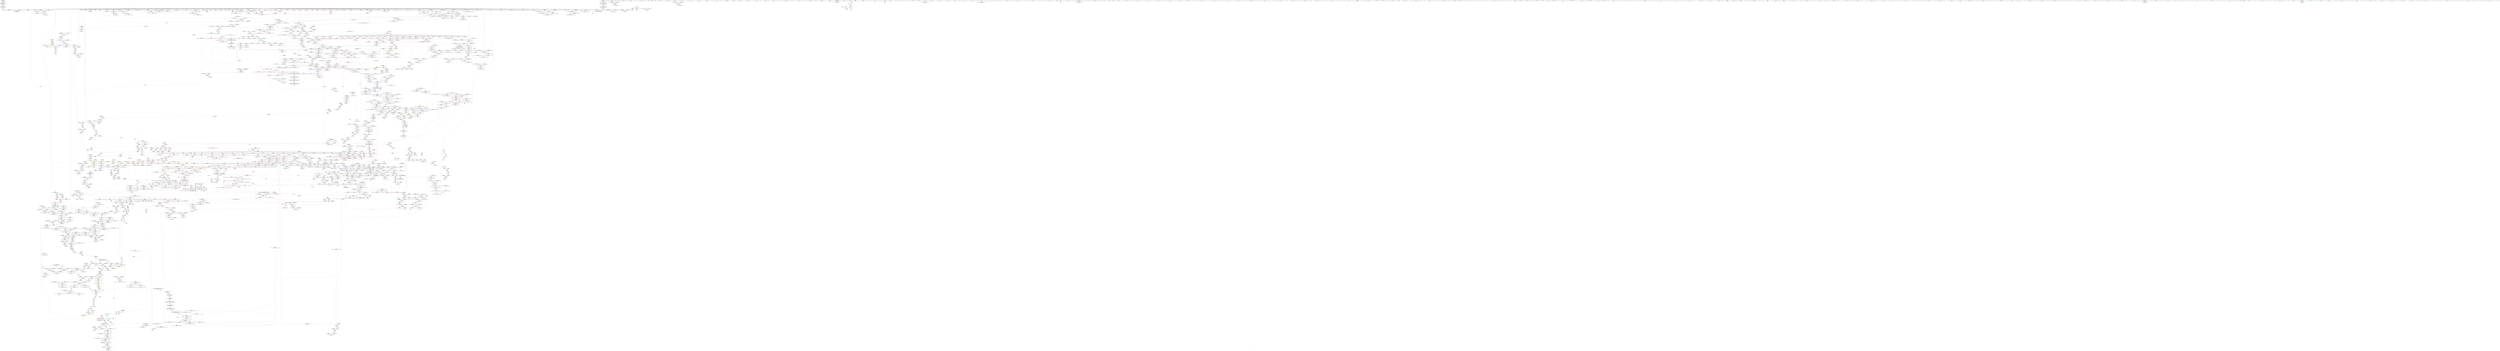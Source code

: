 digraph "SVFG" {
	label="SVFG";

	Node0x558a88843fb0 [shape=record,color=grey,label="{NodeID: 0\nNullPtr}"];
	Node0x558a88843fb0 -> Node0x558a88b09c20[style=solid];
	Node0x558a88843fb0 -> Node0x558a88b09d20[style=solid];
	Node0x558a88843fb0 -> Node0x558a88b09df0[style=solid];
	Node0x558a88843fb0 -> Node0x558a88b09ec0[style=solid];
	Node0x558a88843fb0 -> Node0x558a88b1a6e0[style=solid];
	Node0x558a88843fb0 -> Node0x558a88b1a7b0[style=solid];
	Node0x558a88843fb0 -> Node0x558a88b1a880[style=solid];
	Node0x558a88843fb0 -> Node0x558a88b1a950[style=solid];
	Node0x558a88843fb0 -> Node0x558a88b1aa20[style=solid];
	Node0x558a88843fb0 -> Node0x558a88b1aaf0[style=solid];
	Node0x558a88843fb0 -> Node0x558a88b1abc0[style=solid];
	Node0x558a88843fb0 -> Node0x558a88b1ac90[style=solid];
	Node0x558a88843fb0 -> Node0x558a88b1ad60[style=solid];
	Node0x558a88843fb0 -> Node0x558a88b1ae30[style=solid];
	Node0x558a88843fb0 -> Node0x558a88b1af00[style=solid];
	Node0x558a88843fb0 -> Node0x558a88b1afd0[style=solid];
	Node0x558a88843fb0 -> Node0x558a88b1b0a0[style=solid];
	Node0x558a88843fb0 -> Node0x558a88b1b170[style=solid];
	Node0x558a88843fb0 -> Node0x558a88b1b240[style=solid];
	Node0x558a88843fb0 -> Node0x558a88b1b310[style=solid];
	Node0x558a88843fb0 -> Node0x558a88b1b3e0[style=solid];
	Node0x558a88843fb0 -> Node0x558a88b1b4b0[style=solid];
	Node0x558a88843fb0 -> Node0x558a88b1b580[style=solid];
	Node0x558a88843fb0 -> Node0x558a88b1b650[style=solid];
	Node0x558a88843fb0 -> Node0x558a88b1b720[style=solid];
	Node0x558a88843fb0 -> Node0x558a88b1b7f0[style=solid];
	Node0x558a88843fb0 -> Node0x558a88b1b8c0[style=solid];
	Node0x558a88843fb0 -> Node0x558a88b1b990[style=solid];
	Node0x558a88843fb0 -> Node0x558a88b1ba60[style=solid];
	Node0x558a88843fb0 -> Node0x558a88b1bb30[style=solid];
	Node0x558a88843fb0 -> Node0x558a88b1bc00[style=solid];
	Node0x558a88843fb0 -> Node0x558a88b1bcd0[style=solid];
	Node0x558a88843fb0 -> Node0x558a88b1bda0[style=solid];
	Node0x558a88843fb0 -> Node0x558a88b1be70[style=solid];
	Node0x558a88843fb0 -> Node0x558a88b1bf40[style=solid];
	Node0x558a88843fb0 -> Node0x558a88b1c010[style=solid];
	Node0x558a88843fb0 -> Node0x558a88b1c0e0[style=solid];
	Node0x558a88843fb0 -> Node0x558a88b1c1b0[style=solid];
	Node0x558a88843fb0 -> Node0x558a88b1c280[style=solid];
	Node0x558a88843fb0 -> Node0x558a88b1c350[style=solid];
	Node0x558a88843fb0 -> Node0x558a88b1c420[style=solid];
	Node0x558a88843fb0 -> Node0x558a88b1c4f0[style=solid];
	Node0x558a88843fb0 -> Node0x558a88b1c5c0[style=solid];
	Node0x558a88843fb0 -> Node0x558a88b1c690[style=solid];
	Node0x558a88843fb0 -> Node0x558a88b1c760[style=solid];
	Node0x558a88843fb0 -> Node0x558a88b1c830[style=solid];
	Node0x558a88843fb0 -> Node0x558a88b1c900[style=solid];
	Node0x558a88843fb0 -> Node0x558a88b1c9d0[style=solid];
	Node0x558a88843fb0 -> Node0x558a88b1caa0[style=solid];
	Node0x558a88843fb0 -> Node0x558a88b1cb70[style=solid];
	Node0x558a88843fb0 -> Node0x558a88b1cc40[style=solid];
	Node0x558a88843fb0 -> Node0x558a88b1cd10[style=solid];
	Node0x558a88843fb0 -> Node0x558a88b1cde0[style=solid];
	Node0x558a88843fb0 -> Node0x558a88b1ceb0[style=solid];
	Node0x558a88843fb0 -> Node0x558a88b1cf80[style=solid];
	Node0x558a88843fb0 -> Node0x558a88b1d050[style=solid];
	Node0x558a88843fb0 -> Node0x558a88b1d120[style=solid];
	Node0x558a88843fb0 -> Node0x558a88b1d1f0[style=solid];
	Node0x558a88843fb0 -> Node0x558a88b1d2c0[style=solid];
	Node0x558a88843fb0 -> Node0x558a88b540c0[style=solid];
	Node0x558a88843fb0 -> Node0x558a88b563e0[style=solid];
	Node0x558a88843fb0 -> Node0x558a88b564b0[style=solid];
	Node0x558a88843fb0 -> Node0x558a88b56580[style=solid];
	Node0x558a88843fb0 -> Node0x558a88b2a930[style=solid];
	Node0x558a88843fb0 -> Node0x558a88b2ca80[style=solid];
	Node0x558a88843fb0 -> Node0x558a88b2cb50[style=solid];
	Node0x558a88843fb0 -> Node0x558a88b2cc20[style=solid];
	Node0x558a88843fb0 -> Node0x558a88b2fa70[style=solid];
	Node0x558a88843fb0 -> Node0x558a88b2fb40[style=solid];
	Node0x558a88843fb0 -> Node0x558a88b2fc10[style=solid];
	Node0x558a88843fb0 -> Node0x558a88b31200[style=solid];
	Node0x558a88843fb0 -> Node0x558a88098ef0[style=solid];
	Node0x558a88843fb0 -> Node0x558a8809d250[style=solid];
	Node0x558a88843fb0 -> Node0x558a88baae60[style=solid];
	Node0x558a88843fb0 -> Node0x558a88bab2e0[style=solid];
	Node0x558a88843fb0 -> Node0x558a88bac1e0[style=solid];
	Node0x558a88843fb0 -> Node0x558a88bad860[style=solid];
	Node0x558a88843fb0:s64 -> Node0x558a88d05ff0[style=solid,color=red];
	Node0x558a88843fb0:s64 -> Node0x558a88d0a110[style=solid,color=red];
	Node0x558a88d03a20 [shape=record,color=black,label="{NodeID: 3764\n1131 = PHI(260, )\n1st arg _ZNSt6vectorIS_IiSaIiEESaIS1_EE17_M_default_appendEm }"];
	Node0x558a88d03a20 -> Node0x558a88b2a520[style=solid];
	Node0x558a88baafe0 [shape=record,color=grey,label="{NodeID: 2657\n1658 = cmp(1655, 1657, )\n}"];
	Node0x558a88b2ae10 [shape=record,color=blue,label="{NodeID: 1550\n1292\<--1289\n_M_start45\<--\n_ZNSt6vectorIS_IiSaIiEESaIS1_EE17_M_default_appendEm\n}"];
	Node0x558a88b2ae10 -> Node0x558a88c1d700[style=dashed];
	Node0x558a88b09200 [shape=record,color=green,label="{NodeID: 443\n2957\<--2958\n__first.addr\<--__first.addr_field_insensitive\n_ZNSt11__copy_moveILb1ELb1ESt26random_access_iterator_tagE8__copy_mIiEEPT_PKS3_S6_S4_\n}"];
	Node0x558a88b09200 -> Node0x558a88b528d0[style=solid];
	Node0x558a88b09200 -> Node0x558a88b529a0[style=solid];
	Node0x558a88b09200 -> Node0x558a88b6c420[style=solid];
	Node0x558a88b59d50 [shape=record,color=yellow,style=double,label="{NodeID: 3100\n186V_1 = ENCHI(MR_186V_0)\npts\{657 \}\nFun[_ZNSt12_Vector_baseISt6vectorIiSaIiEESaIS2_EED2Ev]}"];
	Node0x558a88b59d50 -> Node0x558a88b56c00[style=dashed];
	Node0x558a88b186f0 [shape=record,color=purple,label="{NodeID: 886\n1780\<--1760\ncoerce.dive4\<--agg.tmp2\n_ZSt22__uninitialized_copy_aISt13move_iteratorIPSt6vectorIiSaIiEEES4_S3_ET0_T_S7_S6_RSaIT1_E\n}"];
	Node0x558a88b186f0 -> Node0x558a88b4abb0[style=solid];
	Node0x558a88b4eb10 [shape=record,color=red,label="{NodeID: 1329\n2395\<--2238\nexn42\<--exn.slot\n_ZNSt6vectorIiSaIiEE17_M_realloc_insertIJRKiEEEvN9__gnu_cxx17__normal_iteratorIPiS1_EEDpOT_\n}"];
	Node0x558a88b015e0 [shape=record,color=green,label="{NodeID: 222\n1487\<--1488\n__n.addr\<--__n.addr_field_insensitive\n_ZNSt27__uninitialized_default_n_1ILb0EE18__uninit_default_nIPSt6vectorIiSaIiEEmEET_S6_T0_\n}"];
	Node0x558a88b015e0 -> Node0x558a88b490e0[style=solid];
	Node0x558a88b015e0 -> Node0x558a88b491b0[style=solid];
	Node0x558a88b015e0 -> Node0x558a88b2c0c0[style=solid];
	Node0x558a88b015e0 -> Node0x558a88b2c260[style=solid];
	Node0x558a88d1a4f0 [shape=record,color=black,label="{NodeID: 3986\n2455 = PHI(2247, )\n2nd arg _ZNKSt6vectorIiSaIiEE12_M_check_lenEmPKc }"];
	Node0x558a88d1a4f0 -> Node0x558a88b32170[style=solid];
	Node0x558a88b24f00 [shape=record,color=black,label="{NodeID: 665\n1947\<--1946\n\<--\n_ZSt10_ConstructISt6vectorIiSaIiEEJS2_EEvPT_DpOT0_\n}"];
	Node0x558a88b24f00 -> Node0x558a88b24fd0[style=solid];
	Node0x558a88b43780 [shape=record,color=red,label="{NodeID: 1108\n720\<--713\n\<--__first.addr\n_ZNSt12_Destroy_auxILb0EE9__destroyIPSt6vectorIiSaIiEEEEvT_S6_\n}"];
	Node0x558a88b43780 -> Node0x558a88baace0[style=solid];
	Node0x558a88abd8f0 [shape=record,color=green,label="{NodeID: 1\n7\<--1\n__dso_handle\<--dummyObj\nGlob }"];
	Node0x558a88d03b30 [shape=record,color=black,label="{NodeID: 3765\n1582 = PHI(1572, )\n0th arg _ZNSt12_Vector_baseIiSaIiEEC2Ev }"];
	Node0x558a88d03b30 -> Node0x558a88b2c8e0[style=solid];
	Node0x558a88bab160 [shape=record,color=grey,label="{NodeID: 2658\n1152 = cmp(1151, 380, )\n}"];
	Node0x558a88b2aee0 [shape=record,color=blue,label="{NodeID: 1551\n1301\<--1298\n_M_finish49\<--add.ptr47\n_ZNSt6vectorIS_IiSaIiEESaIS1_EE17_M_default_appendEm\n}"];
	Node0x558a88b2aee0 -> Node0x558a88c1dc00[style=dashed];
	Node0x558a88b092d0 [shape=record,color=green,label="{NodeID: 444\n2959\<--2960\n__last.addr\<--__last.addr_field_insensitive\n_ZNSt11__copy_moveILb1ELb1ESt26random_access_iterator_tagE8__copy_mIiEEPT_PKS3_S6_S4_\n}"];
	Node0x558a88b092d0 -> Node0x558a88b52a70[style=solid];
	Node0x558a88b092d0 -> Node0x558a88b6c4f0[style=solid];
	Node0x558a88b59e30 [shape=record,color=yellow,style=double,label="{NodeID: 3101\n188V_1 = ENCHI(MR_188V_0)\npts\{659 \}\nFun[_ZNSt12_Vector_baseISt6vectorIiSaIiEESaIS2_EED2Ev]}"];
	Node0x558a88b59e30 -> Node0x558a88b56cd0[style=dashed];
	Node0x558a88b187c0 [shape=record,color=purple,label="{NodeID: 887\n3046\<--1768\noffset_0\<--\n}"];
	Node0x558a88b187c0 -> Node0x558a88b2dc60[style=solid];
	Node0x558a88b4ebe0 [shape=record,color=red,label="{NodeID: 1330\n2396\<--2240\nsel\<--ehselector.slot\n_ZNSt6vectorIiSaIiEE17_M_realloc_insertIJRKiEEEvN9__gnu_cxx17__normal_iteratorIPiS1_EEDpOT_\n}"];
	Node0x558a88b016b0 [shape=record,color=green,label="{NodeID: 223\n1489\<--1490\n__cur\<--__cur_field_insensitive\n_ZNSt27__uninitialized_default_n_1ILb0EE18__uninit_default_nIPSt6vectorIiSaIiEEmEET_S6_T0_\n}"];
	Node0x558a88b016b0 -> Node0x558a88b49280[style=solid];
	Node0x558a88b016b0 -> Node0x558a88b49350[style=solid];
	Node0x558a88b016b0 -> Node0x558a88b49420[style=solid];
	Node0x558a88b016b0 -> Node0x558a88b494f0[style=solid];
	Node0x558a88b016b0 -> Node0x558a88b2c190[style=solid];
	Node0x558a88b016b0 -> Node0x558a88b2c330[style=solid];
	Node0x558a88d1a600 [shape=record,color=black,label="{NodeID: 3987\n3014 = PHI(2764, )\n0th arg _ZNSt13move_iteratorIPiEC2ES0_ }"];
	Node0x558a88d1a600 -> Node0x558a88b6c9d0[style=solid];
	Node0x558a88b24fd0 [shape=record,color=black,label="{NodeID: 666\n1948\<--1947\n\<--\n_ZSt10_ConstructISt6vectorIiSaIiEEJS2_EEvPT_DpOT0_\n|{<s0>161}}"];
	Node0x558a88b24fd0:s0 -> Node0x558a88d1a0b0[style=solid,color=red];
	Node0x558a88b43850 [shape=record,color=red,label="{NodeID: 1109\n724\<--713\n\<--__first.addr\n_ZNSt12_Destroy_auxILb0EE9__destroyIPSt6vectorIiSaIiEEEEvT_S6_\n|{<s0>59}}"];
	Node0x558a88b43850:s0 -> Node0x558a88d03380[style=solid,color=red];
	Node0x558a88abdc30 [shape=record,color=green,label="{NodeID: 2\n11\<--1\n_ZSt3cin\<--dummyObj\nGlob }"];
	Node0x558a88d03c40 [shape=record,color=black,label="{NodeID: 3766\n563 = PHI(66, )\n0th arg _ZNSt12_Vector_baseISt6vectorIiSaIiEESaIS2_EEC2Ev }"];
	Node0x558a88d03c40 -> Node0x558a88b56240[style=solid];
	Node0x558a88bab2e0 [shape=record,color=grey,label="{NodeID: 2659\n1234 = cmp(1233, 3, )\n}"];
	Node0x558a88b2afb0 [shape=record,color=blue,label="{NodeID: 1552\n1308\<--1305\n_M_end_of_storage52\<--add.ptr50\n_ZNSt6vectorIS_IiSaIiEESaIS1_EE17_M_default_appendEm\n}"];
	Node0x558a88b2afb0 -> Node0x558a88c1e100[style=dashed];
	Node0x558a88b093a0 [shape=record,color=green,label="{NodeID: 445\n2961\<--2962\n__result.addr\<--__result.addr_field_insensitive\n_ZNSt11__copy_moveILb1ELb1ESt26random_access_iterator_tagE8__copy_mIiEEPT_PKS3_S6_S4_\n}"];
	Node0x558a88b093a0 -> Node0x558a88b52b40[style=solid];
	Node0x558a88b093a0 -> Node0x558a88b52c10[style=solid];
	Node0x558a88b093a0 -> Node0x558a88b6c5c0[style=solid];
	Node0x558a88b18890 [shape=record,color=purple,label="{NodeID: 888\n3047\<--1769\noffset_0\<--\n}"];
	Node0x558a88b18890 -> Node0x558a88b53430[style=solid];
	Node0x558a88b4ecb0 [shape=record,color=red,label="{NodeID: 1331\n2282\<--2281\n\<--_M_start\n_ZNSt6vectorIiSaIiEE17_M_realloc_insertIJRKiEEEvN9__gnu_cxx17__normal_iteratorIPiS1_EEDpOT_\n|{<s0>189}}"];
	Node0x558a88b4ecb0:s0 -> Node0x558a88d1b4d0[style=solid,color=red];
	Node0x558a88b01780 [shape=record,color=green,label="{NodeID: 224\n1491\<--1492\nexn.slot\<--exn.slot_field_insensitive\n_ZNSt27__uninitialized_default_n_1ILb0EE18__uninit_default_nIPSt6vectorIiSaIiEEmEET_S6_T0_\n}"];
	Node0x558a88b01780 -> Node0x558a88b495c0[style=solid];
	Node0x558a88b01780 -> Node0x558a88b49690[style=solid];
	Node0x558a88b01780 -> Node0x558a88b2c400[style=solid];
	Node0x558a88b01780 -> Node0x558a88b2c5a0[style=solid];
	Node0x558a88d1a710 [shape=record,color=black,label="{NodeID: 3988\n3015 = PHI(2769, )\n1st arg _ZNSt13move_iteratorIPiEC2ES0_ }"];
	Node0x558a88d1a710 -> Node0x558a88b6caa0[style=solid];
	Node0x558a88b250a0 [shape=record,color=black,label="{NodeID: 667\n1957\<--1964\n_ZNKSt13move_iteratorIPSt6vectorIiSaIiEEEdeEv_ret\<--\n_ZNKSt13move_iteratorIPSt6vectorIiSaIiEEEdeEv\n|{<s0>150}}"];
	Node0x558a88b250a0:s0 -> Node0x558a88d17890[style=solid,color=blue];
	Node0x558a88b43920 [shape=record,color=red,label="{NodeID: 1110\n732\<--713\n\<--__first.addr\n_ZNSt12_Destroy_auxILb0EE9__destroyIPSt6vectorIiSaIiEEEEvT_S6_\n}"];
	Node0x558a88b43920 -> Node0x558a88b15150[style=solid];
	Node0x558a88abdcf0 [shape=record,color=green,label="{NodeID: 3\n12\<--1\n.str\<--dummyObj\nGlob }"];
	Node0x558a88d03d80 [shape=record,color=black,label="{NodeID: 3767\n2777 = PHI(2755, )\n0th arg _ZSt18uninitialized_copyISt13move_iteratorIPiES1_ET0_T_S4_S3_ }"];
	Node0x558a88d03d80 -> Node0x558a88b6afd0[style=solid];
	Node0x558a88bab460 [shape=record,color=grey,label="{NodeID: 2660\n369 = cmp(368, 182, )\n}"];
	Node0x558a88b2b080 [shape=record,color=blue,label="{NodeID: 1553\n1328\<--1325\n__first.addr\<--__first\n_ZSt27__uninitialized_default_n_aIPSt6vectorIiSaIiEEmS2_ET_S4_T0_RSaIT1_E\n}"];
	Node0x558a88b2b080 -> Node0x558a88b47f00[style=dashed];
	Node0x558a88b09470 [shape=record,color=green,label="{NodeID: 446\n2963\<--2964\n_Num\<--_Num_field_insensitive\n_ZNSt11__copy_moveILb1ELb1ESt26random_access_iterator_tagE8__copy_mIiEEPT_PKS3_S6_S4_\n}"];
	Node0x558a88b09470 -> Node0x558a88b52ce0[style=solid];
	Node0x558a88b09470 -> Node0x558a88b52db0[style=solid];
	Node0x558a88b09470 -> Node0x558a88b52e80[style=solid];
	Node0x558a88b09470 -> Node0x558a88b6c690[style=solid];
	Node0x558a88b18960 [shape=record,color=purple,label="{NodeID: 889\n3049\<--1774\noffset_0\<--\n}"];
	Node0x558a88b18960 -> Node0x558a88b2dd30[style=solid];
	Node0x558a88b4ed80 [shape=record,color=red,label="{NodeID: 1332\n2286\<--2283\n\<--call8\n_ZNSt6vectorIiSaIiEE17_M_realloc_insertIJRKiEEEvN9__gnu_cxx17__normal_iteratorIPiS1_EEDpOT_\n|{<s0>189}}"];
	Node0x558a88b4ed80:s0 -> Node0x558a88d1b6e0[style=solid,color=red];
	Node0x558a88b01850 [shape=record,color=green,label="{NodeID: 225\n1493\<--1494\nehselector.slot\<--ehselector.slot_field_insensitive\n_ZNSt27__uninitialized_default_n_1ILb0EE18__uninit_default_nIPSt6vectorIiSaIiEEmEET_S6_T0_\n}"];
	Node0x558a88b01850 -> Node0x558a88b49760[style=solid];
	Node0x558a88b01850 -> Node0x558a88b2c4d0[style=solid];
	Node0x558a88b01850 -> Node0x558a88b2c670[style=solid];
	Node0x558a88d1a850 [shape=record,color=black,label="{NodeID: 3989\n590 = PHI(568, )\n0th arg _ZNSt12_Vector_baseISt6vectorIiSaIiEESaIS2_EE12_Vector_implC2Ev }"];
	Node0x558a88d1a850 -> Node0x558a88b56310[style=solid];
	Node0x558a88c2ec50 [shape=record,color=yellow,style=double,label="{NodeID: 2882\n13V_1 = ENCHI(MR_13V_0)\npts\{1737 \}\nFun[_ZNSt6vectorIS_IiSaIiEESaIS1_EE5clearEv]|{<s0>27}}"];
	Node0x558a88c2ec50:s0 -> Node0x558a88c314c0[style=dashed,color=red];
	Node0x558a88b25170 [shape=record,color=black,label="{NodeID: 668\n1966\<--1971\n_ZNSt13move_iteratorIPSt6vectorIiSaIiEEEppEv_ret\<--this1\n_ZNSt13move_iteratorIPSt6vectorIiSaIiEEEppEv\n|{<s0>152}}"];
	Node0x558a88b25170:s0 -> Node0x558a88d179d0[style=solid,color=blue];
	Node0x558a88b439f0 [shape=record,color=red,label="{NodeID: 1111\n721\<--715\n\<--__last.addr\n_ZNSt12_Destroy_auxILb0EE9__destroyIPSt6vectorIiSaIiEEEEvT_S6_\n}"];
	Node0x558a88b439f0 -> Node0x558a88baace0[style=solid];
	Node0x558a88abddb0 [shape=record,color=green,label="{NodeID: 4\n17\<--1\n.str.2\<--dummyObj\nGlob }"];
	Node0x558a88d03ec0 [shape=record,color=black,label="{NodeID: 3768\n2778 = PHI(2757, )\n1st arg _ZSt18uninitialized_copyISt13move_iteratorIPiES1_ET0_T_S4_S3_ }"];
	Node0x558a88d03ec0 -> Node0x558a88b6b0a0[style=solid];
	Node0x558a88bab5e0 [shape=record,color=grey,label="{NodeID: 2661\n1501 = cmp(1500, 380, )\n}"];
	Node0x558a88b2b150 [shape=record,color=blue,label="{NodeID: 1554\n1330\<--1326\n__n.addr\<--__n\n_ZSt27__uninitialized_default_n_aIPSt6vectorIiSaIiEEmS2_ET_S4_T0_RSaIT1_E\n}"];
	Node0x558a88b2b150 -> Node0x558a88b47fd0[style=dashed];
	Node0x558a88b09540 [shape=record,color=green,label="{NodeID: 447\n2985\<--2986\nllvm.memmove.p0i8.p0i8.i64\<--llvm.memmove.p0i8.p0i8.i64_field_insensitive\n}"];
	Node0x558a88b18a30 [shape=record,color=purple,label="{NodeID: 890\n3050\<--1775\noffset_0\<--\n}"];
	Node0x558a88b18a30 -> Node0x558a88b53500[style=solid];
	Node0x558a88b4ee50 [shape=record,color=red,label="{NodeID: 1333\n2298\<--2297\n\<--call12\n_ZNSt6vectorIiSaIiEE17_M_realloc_insertIJRKiEEEvN9__gnu_cxx17__normal_iteratorIPiS1_EEDpOT_\n|{<s0>192}}"];
	Node0x558a88b4ee50:s0 -> Node0x558a88d1b4d0[style=solid,color=red];
	Node0x558a88b01920 [shape=record,color=green,label="{NodeID: 226\n1506\<--1507\n_ZSt10_ConstructISt6vectorIiSaIiEEJEEvPT_DpOT0_\<--_ZSt10_ConstructISt6vectorIiSaIiEEJEEvPT_DpOT0__field_insensitive\n}"];
	Node0x558a88d1a990 [shape=record,color=black,label="{NodeID: 3990\n1593 = PHI(1587, )\n0th arg _ZNSt12_Vector_baseIiSaIiEE12_Vector_implC2Ev }"];
	Node0x558a88d1a990 -> Node0x558a88b2c9b0[style=solid];
	Node0x558a88b25240 [shape=record,color=black,label="{NodeID: 669\n1977\<--1992\n_ZSteqIPSt6vectorIiSaIiEEEbRKSt13move_iteratorIT_ES8__ret\<--cmp\n_ZSteqIPSt6vectorIiSaIiEEEbRKSt13move_iteratorIT_ES8_\n|{<s0>159}}"];
	Node0x558a88b25240:s0 -> Node0x558a88d174d0[style=solid,color=blue];
	Node0x558a88b43ac0 [shape=record,color=red,label="{NodeID: 1112\n742\<--739\n\<--__pointer.addr\n_ZSt8_DestroyISt6vectorIiSaIiEEEvPT_\n|{<s0>61}}"];
	Node0x558a88b43ac0:s0 -> Node0x558a88d09a20[style=solid,color=red];
	Node0x558a88abe620 [shape=record,color=green,label="{NodeID: 5\n19\<--1\n.str.3\<--dummyObj\nGlob }"];
	Node0x558a88d04000 [shape=record,color=black,label="{NodeID: 3769\n2779 = PHI(2753, )\n2nd arg _ZSt18uninitialized_copyISt13move_iteratorIPiES1_ET0_T_S4_S3_ }"];
	Node0x558a88d04000 -> Node0x558a88b6b170[style=solid];
	Node0x558a88bab760 [shape=record,color=grey,label="{NodeID: 2662\n1992 = cmp(1987, 1991, )\n}"];
	Node0x558a88bab760 -> Node0x558a88b25240[style=solid];
	Node0x558a88b2b220 [shape=record,color=blue,label="{NodeID: 1555\n1332\<--1327\n.addr\<--\n_ZSt27__uninitialized_default_n_aIPSt6vectorIiSaIiEEmS2_ET_S4_T0_RSaIT1_E\n}"];
	Node0x558a88b09640 [shape=record,color=green,label="{NodeID: 448\n2999\<--3000\n__it.addr\<--__it.addr_field_insensitive\n_ZSt12__miter_baseIPiET_S1_\n}"];
	Node0x558a88b09640 -> Node0x558a88b52f50[style=solid];
	Node0x558a88b09640 -> Node0x558a88b6c830[style=solid];
	Node0x558a88b5a240 [shape=record,color=yellow,style=double,label="{NodeID: 3105\n13V_1 = ENCHI(MR_13V_0)\npts\{1737 \}\nFun[_ZNSt6vectorIiSaIiEEC2Ev]|{<s0>129}}"];
	Node0x558a88b5a240:s0 -> Node0x558a88c2a8d0[style=dashed,color=red];
	Node0x558a88b18b00 [shape=record,color=purple,label="{NodeID: 891\n1797\<--1788\ncoerce.dive\<--retval\n_ZSt32__make_move_if_noexcept_iteratorISt6vectorIiSaIiEESt13move_iteratorIPS2_EET0_PT_\n}"];
	Node0x558a88b18b00 -> Node0x558a88b4ad50[style=solid];
	Node0x558a88b4ef20 [shape=record,color=red,label="{NodeID: 1334\n2302\<--2301\n\<--_M_finish\n_ZNSt6vectorIiSaIiEE17_M_realloc_insertIJRKiEEEvN9__gnu_cxx17__normal_iteratorIPiS1_EEDpOT_\n|{<s0>192}}"];
	Node0x558a88b4ef20:s0 -> Node0x558a88d1b6e0[style=solid,color=red];
	Node0x558a88b01a20 [shape=record,color=green,label="{NodeID: 227\n1539\<--1540\nllvm.trap\<--llvm.trap_field_insensitive\n}"];
	Node0x558a88d1aad0 [shape=record,color=black,label="{NodeID: 3991\n1958 = PHI(1846, )\n0th arg _ZNKSt13move_iteratorIPSt6vectorIiSaIiEEEdeEv }"];
	Node0x558a88d1aad0 -> Node0x558a88b2ee40[style=solid];
	Node0x558a88c2ee40 [shape=record,color=yellow,style=double,label="{NodeID: 2884\n34V_1 = ENCHI(MR_34V_0)\npts\{100000 \}\nFun[_ZNSt6vectorIS_IiSaIiEESaIS1_EE5clearEv]}"];
	Node0x558a88c2ee40 -> Node0x558a88b3f750[style=dashed];
	Node0x558a88b25310 [shape=record,color=black,label="{NodeID: 670\n1994\<--2001\n_ZNKSt13move_iteratorIPSt6vectorIiSaIiEEE4baseEv_ret\<--\n_ZNKSt13move_iteratorIPSt6vectorIiSaIiEEE4baseEv\n|{<s0>162|<s1>163}}"];
	Node0x558a88b25310:s0 -> Node0x558a88d17d50[style=solid,color=blue];
	Node0x558a88b25310:s1 -> Node0x558a88d17e90[style=solid,color=blue];
	Node0x558a88b43b90 [shape=record,color=red,label="{NodeID: 1113\n752\<--749\n\<--__r.addr\n_ZSt11__addressofISt6vectorIiSaIiEEEPT_RS3_\n}"];
	Node0x558a88b43b90 -> Node0x558a88b20510[style=solid];
	Node0x558a88abe6e0 [shape=record,color=green,label="{NodeID: 6\n21\<--1\n.str.4\<--dummyObj\nGlob }"];
	Node0x558a88d04140 [shape=record,color=black,label="{NodeID: 3770\n696 = PHI(637, 1525, 1894, )\n0th arg _ZSt8_DestroyIPSt6vectorIiSaIiEEEvT_S4_ }"];
	Node0x558a88d04140 -> Node0x558a88b56da0[style=solid];
	Node0x558a88bab8e0 [shape=record,color=grey,label="{NodeID: 2663\n2976 = cmp(2975, 380, )\n}"];
	Node0x558a88b2b2f0 [shape=record,color=blue,label="{NodeID: 1556\n1347\<--1344\nthis.addr\<--this\n_ZNKSt6vectorIS_IiSaIiEESaIS1_EE12_M_check_lenEmPKc\n}"];
	Node0x558a88b2b2f0 -> Node0x558a88b480a0[style=dashed];
	Node0x558a88b09710 [shape=record,color=green,label="{NodeID: 449\n3006\<--3007\nthis.addr\<--this.addr_field_insensitive\n_ZNKSt13move_iteratorIPiE4baseEv\n}"];
	Node0x558a88b09710 -> Node0x558a88b53020[style=solid];
	Node0x558a88b09710 -> Node0x558a88b6c900[style=solid];
	Node0x558a88b18bd0 [shape=record,color=purple,label="{NodeID: 892\n1816\<--1804\ncoerce.dive\<--__first\n_ZSt18uninitialized_copyISt13move_iteratorIPSt6vectorIiSaIiEEES4_ET0_T_S7_S6_\n}"];
	Node0x558a88b18bd0 -> Node0x558a88b2ded0[style=solid];
	Node0x558a88b4eff0 [shape=record,color=red,label="{NodeID: 1335\n2351\<--2350\n\<--_M_start26\n_ZNSt6vectorIiSaIiEE17_M_realloc_insertIJRKiEEEvN9__gnu_cxx17__normal_iteratorIPiS1_EEDpOT_\n|{<s0>201}}"];
	Node0x558a88b4eff0:s0 -> Node0x558a88d0b6a0[style=solid,color=red];
	Node0x558a88b09f60 [shape=record,color=green,label="{NodeID: 228\n1555\<--1556\n__p.addr\<--__p.addr_field_insensitive\n_ZSt10_ConstructISt6vectorIiSaIiEEJEEvPT_DpOT0_\n}"];
	Node0x558a88b09f60 -> Node0x558a88b49830[style=solid];
	Node0x558a88b09f60 -> Node0x558a88b2c740[style=solid];
	Node0x558a88d1ac10 [shape=record,color=black,label="{NodeID: 3992\n2503 = PHI(2222, )\n0th arg _ZN9__gnu_cxxmiIPiSt6vectorIiSaIiEEEENS_17__normal_iteratorIT_T0_E15difference_typeERKS8_SB_ }"];
	Node0x558a88d1ac10 -> Node0x558a88b69500[style=solid];
	Node0x558a88c2ef20 [shape=record,color=yellow,style=double,label="{NodeID: 2885\n36V_1 = ENCHI(MR_36V_0)\npts\{100001 \}\nFun[_ZNSt6vectorIS_IiSaIiEESaIS1_EE5clearEv]|{<s0>27|<s1>27}}"];
	Node0x558a88c2ef20:s0 -> Node0x558a88b45db0[style=dashed,color=red];
	Node0x558a88c2ef20:s1 -> Node0x558a88b2a2b0[style=dashed,color=red];
	Node0x558a88b253e0 [shape=record,color=black,label="{NodeID: 671\n2003\<--2008\n_ZSt7forwardISt6vectorIiSaIiEEEOT_RNSt16remove_referenceIS3_E4typeE_ret\<--\n_ZSt7forwardISt6vectorIiSaIiEEEOT_RNSt16remove_referenceIS3_E4typeE\n|{<s0>160}}"];
	Node0x558a88b253e0:s0 -> Node0x558a88d17bb0[style=solid,color=blue];
	Node0x558a88b43c60 [shape=record,color=red,label="{NodeID: 1114\n763\<--756\nthis1\<--this.addr\n_ZNSt6vectorIiSaIiEED2Ev\n}"];
	Node0x558a88b43c60 -> Node0x558a88b205e0[style=solid];
	Node0x558a88b43c60 -> Node0x558a88b206b0[style=solid];
	Node0x558a88b43c60 -> Node0x558a88b20780[style=solid];
	Node0x558a88b43c60 -> Node0x558a88b20850[style=solid];
	Node0x558a88b43c60 -> Node0x558a88b20920[style=solid];
	Node0x558a88abe7a0 [shape=record,color=green,label="{NodeID: 7\n24\<--1\n\<--dummyObj\nCan only get source location for instruction, argument, global var or function.}"];
	Node0x558a88d04420 [shape=record,color=black,label="{NodeID: 3771\n697 = PHI(638, 1526, 1895, )\n1st arg _ZSt8_DestroyIPSt6vectorIiSaIiEEEvT_S4_ }"];
	Node0x558a88d04420 -> Node0x558a88b56e70[style=solid];
	Node0x558a88baba60 [shape=record,color=grey,label="{NodeID: 2664\n316 = cmp(311, 315, )\n}"];
	Node0x558a88b2b3c0 [shape=record,color=blue,label="{NodeID: 1557\n1349\<--1345\n__n.addr\<--__n\n_ZNKSt6vectorIS_IiSaIiEESaIS1_EE12_M_check_lenEmPKc\n|{|<s2>111}}"];
	Node0x558a88b2b3c0 -> Node0x558a88b48170[style=dashed];
	Node0x558a88b2b3c0 -> Node0x558a88b48580[style=dashed];
	Node0x558a88b2b3c0:s2 -> Node0x558a88c2e510[style=dashed,color=red];
	Node0x558a88b097e0 [shape=record,color=green,label="{NodeID: 450\n3016\<--3017\nthis.addr\<--this.addr_field_insensitive\n_ZNSt13move_iteratorIPiEC2ES0_\n}"];
	Node0x558a88b097e0 -> Node0x558a88b531c0[style=solid];
	Node0x558a88b097e0 -> Node0x558a88b6c9d0[style=solid];
	Node0x558a88b18ca0 [shape=record,color=purple,label="{NodeID: 893\n1818\<--1806\ncoerce.dive1\<--__last\n_ZSt18uninitialized_copyISt13move_iteratorIPSt6vectorIiSaIiEEES4_ET0_T_S7_S6_\n}"];
	Node0x558a88b18ca0 -> Node0x558a88b2dfa0[style=solid];
	Node0x558a88b4f0c0 [shape=record,color=red,label="{NodeID: 1336\n2355\<--2354\n\<--_M_finish28\n_ZNSt6vectorIiSaIiEE17_M_realloc_insertIJRKiEEEvN9__gnu_cxx17__normal_iteratorIPiS1_EEDpOT_\n|{<s0>201}}"];
	Node0x558a88b4f0c0:s0 -> Node0x558a88d0b830[style=solid,color=red];
	Node0x558a88b09ff0 [shape=record,color=green,label="{NodeID: 229\n1562\<--1563\n_ZNSt6vectorIiSaIiEEC2Ev\<--_ZNSt6vectorIiSaIiEEC2Ev_field_insensitive\n}"];
	Node0x558a88d1ad50 [shape=record,color=black,label="{NodeID: 3993\n2504 = PHI(2232, )\n1st arg _ZN9__gnu_cxxmiIPiSt6vectorIiSaIiEEEENS_17__normal_iteratorIT_T0_E15difference_typeERKS8_SB_ }"];
	Node0x558a88d1ad50 -> Node0x558a88b695d0[style=solid];
	Node0x558a88b254b0 [shape=record,color=black,label="{NodeID: 672\n2020\<--2019\n\<--this1\n_ZNSt6vectorIiSaIiEEC2EOS1_\n|{<s0>165}}"];
	Node0x558a88b254b0:s0 -> Node0x558a88d18890[style=solid,color=red];
	Node0x558a88b43d30 [shape=record,color=red,label="{NodeID: 1115\n792\<--758\nexn\<--exn.slot\n_ZNSt6vectorIiSaIiEED2Ev\n|{<s0>66}}"];
	Node0x558a88b43d30:s0 -> Node0x558a88d06100[style=solid,color=red];
	Node0x558a88abe860 [shape=record,color=green,label="{NodeID: 8\n139\<--1\n\<--dummyObj\nCan only get source location for instruction, argument, global var or function.|{<s0>25}}"];
	Node0x558a88abe860:s0 -> Node0x558a88d20330[style=solid,color=red];
	Node0x558a88d045e0 [shape=record,color=black,label="{NodeID: 3772\n2119 = PHI(2080, )\n0th arg _ZNSaIiEC2ERKS_ }"];
	Node0x558a88d045e0 -> Node0x558a88b2fe80[style=solid];
	Node0x558a88babbe0 [shape=record,color=grey,label="{NodeID: 2665\n1167 = cmp(1165, 1166, )\n}"];
	Node0x558a88b2b490 [shape=record,color=blue,label="{NodeID: 1558\n1351\<--1346\n__s.addr\<--__s\n_ZNKSt6vectorIS_IiSaIiEESaIS1_EE12_M_check_lenEmPKc\n}"];
	Node0x558a88b2b490 -> Node0x558a88b48240[style=dashed];
	Node0x558a88b098b0 [shape=record,color=green,label="{NodeID: 451\n3018\<--3019\n__i.addr\<--__i.addr_field_insensitive\n_ZNSt13move_iteratorIPiEC2ES0_\n}"];
	Node0x558a88b098b0 -> Node0x558a88b53290[style=solid];
	Node0x558a88b098b0 -> Node0x558a88b6caa0[style=solid];
	Node0x558a88b5a510 [shape=record,color=yellow,style=double,label="{NodeID: 3108\n13V_1 = ENCHI(MR_13V_0)\npts\{1737 \}\nFun[_ZNSt12_Vector_baseIiSaIiEEC2EOS1_]|{<s0>168}}"];
	Node0x558a88b5a510:s0 -> Node0x558a88b2fa70[style=dashed,color=red];
	Node0x558a88b18d70 [shape=record,color=purple,label="{NodeID: 894\n1829\<--1812\ncoerce.dive3\<--agg.tmp\n_ZSt18uninitialized_copyISt13move_iteratorIPSt6vectorIiSaIiEEES4_ET0_T_S7_S6_\n}"];
	Node0x558a88b18d70 -> Node0x558a88b4aef0[style=solid];
	Node0x558a88b4f190 [shape=record,color=red,label="{NodeID: 1337\n2363\<--2362\n\<--_M_start31\n_ZNSt6vectorIiSaIiEE17_M_realloc_insertIJRKiEEEvN9__gnu_cxx17__normal_iteratorIPiS1_EEDpOT_\n|{<s0>202}}"];
	Node0x558a88b4f190:s0 -> Node0x558a88d04a20[style=solid,color=red];
	Node0x558a88b0a0c0 [shape=record,color=green,label="{NodeID: 230\n1568\<--1569\nthis.addr\<--this.addr_field_insensitive\n_ZNSt6vectorIiSaIiEEC2Ev\n}"];
	Node0x558a88b0a0c0 -> Node0x558a88b49900[style=solid];
	Node0x558a88b0a0c0 -> Node0x558a88b2c810[style=solid];
	Node0x558a88d1ae90 [shape=record,color=black,label="{NodeID: 3994\n1026 = PHI(1006, )\n0th arg _ZNSt16allocator_traitsISaISt6vectorIiSaIiEEEE10deallocateERS3_PS2_m }"];
	Node0x558a88d1ae90 -> Node0x558a88b58bb0[style=solid];
	Node0x558a88b25580 [shape=record,color=black,label="{NodeID: 673\n2025\<--2022\n\<--call\n_ZNSt6vectorIiSaIiEEC2EOS1_\n|{<s0>165}}"];
	Node0x558a88b25580:s0 -> Node0x558a88d189d0[style=solid,color=red];
	Node0x558a88b43e00 [shape=record,color=red,label="{NodeID: 1116\n767\<--766\n\<--_M_start\n_ZNSt6vectorIiSaIiEED2Ev\n|{<s0>63}}"];
	Node0x558a88b43e00:s0 -> Node0x558a88d0b6a0[style=solid,color=red];
	Node0x558a88af9bc0 [shape=record,color=green,label="{NodeID: 9\n151\<--1\n\<--dummyObj\nCan only get source location for instruction, argument, global var or function.}"];
	Node0x558a88d046f0 [shape=record,color=black,label="{NodeID: 3773\n2120 = PHI(2082, )\n1st arg _ZNSaIiEC2ERKS_ }"];
	Node0x558a88d046f0 -> Node0x558a88b2ff50[style=solid];
	Node0x558a88babd60 [shape=record,color=grey,label="{NodeID: 2666\n267 = cmp(265, 266, )\n}"];
	Node0x558a88b2b560 [shape=record,color=blue,label="{NodeID: 1559\n1355\<--1375\nref.tmp\<--call4\n_ZNKSt6vectorIS_IiSaIiEESaIS1_EE12_M_check_lenEmPKc\n|{|<s1>111}}"];
	Node0x558a88b2b560 -> Node0x558a88b48580[style=dashed];
	Node0x558a88b2b560:s1 -> Node0x558a88c2e620[style=dashed,color=red];
	Node0x558a88b09980 [shape=record,color=green,label="{NodeID: 452\n3030\<--3031\nthis.addr\<--this.addr_field_insensitive\n_ZN9__gnu_cxx13new_allocatorIiE7destroyIiEEvPT_\n}"];
	Node0x558a88b09980 -> Node0x558a88b53360[style=solid];
	Node0x558a88b09980 -> Node0x558a88b6cc40[style=solid];
	Node0x558a88b18e40 [shape=record,color=purple,label="{NodeID: 895\n1831\<--1814\ncoerce.dive4\<--agg.tmp2\n_ZSt18uninitialized_copyISt13move_iteratorIPSt6vectorIiSaIiEEES4_ET0_T_S7_S6_\n}"];
	Node0x558a88b18e40 -> Node0x558a88b4afc0[style=solid];
	Node0x558a88b4f260 [shape=record,color=red,label="{NodeID: 1338\n2367\<--2366\n\<--_M_end_of_storage\n_ZNSt6vectorIiSaIiEE17_M_realloc_insertIJRKiEEEvN9__gnu_cxx17__normal_iteratorIPiS1_EEDpOT_\n}"];
	Node0x558a88b4f260 -> Node0x558a88b26d10[style=solid];
	Node0x558a88b0a190 [shape=record,color=green,label="{NodeID: 231\n1574\<--1575\n_ZNSt12_Vector_baseIiSaIiEEC2Ev\<--_ZNSt12_Vector_baseIiSaIiEEC2Ev_field_insensitive\n}"];
	Node0x558a88d1afd0 [shape=record,color=black,label="{NodeID: 3995\n1027 = PHI(1007, )\n1st arg _ZNSt16allocator_traitsISaISt6vectorIiSaIiEEEE10deallocateERS3_PS2_m }"];
	Node0x558a88d1afd0 -> Node0x558a88b58c80[style=solid];
	Node0x558a88b25650 [shape=record,color=black,label="{NodeID: 674\n2030\<--2035\n_ZSt4moveIRSt6vectorIiSaIiEEEONSt16remove_referenceIT_E4typeEOS5__ret\<--\n_ZSt4moveIRSt6vectorIiSaIiEEEONSt16remove_referenceIT_E4typeEOS5_\n|{<s0>164}}"];
	Node0x558a88b25650:s0 -> Node0x558a88d17fd0[style=solid,color=blue];
	Node0x558a88b43ed0 [shape=record,color=red,label="{NodeID: 1117\n771\<--770\n\<--_M_finish\n_ZNSt6vectorIiSaIiEED2Ev\n|{<s0>63}}"];
	Node0x558a88b43ed0:s0 -> Node0x558a88d0b830[style=solid,color=red];
	Node0x558a88af9c50 [shape=record,color=green,label="{NodeID: 10\n159\<--1\n\<--dummyObj\nCan only get source location for instruction, argument, global var or function.}"];
	Node0x558a88d04800 [shape=record,color=black,label="{NodeID: 3774\n891 = PHI(832, 2342, 2359, )\n0th arg _ZNSt12_Vector_baseIiSaIiEE13_M_deallocateEPim }"];
	Node0x558a88d04800 -> Node0x558a88b57eb0[style=solid];
	Node0x558a88babee0 [shape=record,color=grey,label="{NodeID: 2667\n2548 = cmp(2547, 380, )\n}"];
	Node0x558a88b2b630 [shape=record,color=blue,label="{NodeID: 1560\n1353\<--1381\n__len\<--add\n_ZNKSt6vectorIS_IiSaIiEESaIS1_EE12_M_check_lenEmPKc\n}"];
	Node0x558a88b2b630 -> Node0x558a88b48310[style=dashed];
	Node0x558a88b2b630 -> Node0x558a88b483e0[style=dashed];
	Node0x558a88b2b630 -> Node0x558a88b484b0[style=dashed];
	Node0x558a88b09a50 [shape=record,color=green,label="{NodeID: 453\n3032\<--3033\n__p.addr\<--__p.addr_field_insensitive\n_ZN9__gnu_cxx13new_allocatorIiE7destroyIiEEvPT_\n}"];
	Node0x558a88b09a50 -> Node0x558a88b6cd10[style=solid];
	Node0x558a88b18f10 [shape=record,color=purple,label="{NodeID: 896\n3052\<--1822\noffset_0\<--\n}"];
	Node0x558a88b18f10 -> Node0x558a88b2e210[style=solid];
	Node0x558a88b4f330 [shape=record,color=red,label="{NodeID: 1339\n2371\<--2370\n\<--_M_start34\n_ZNSt6vectorIiSaIiEE17_M_realloc_insertIJRKiEEEvN9__gnu_cxx17__normal_iteratorIPiS1_EEDpOT_\n}"];
	Node0x558a88b4f330 -> Node0x558a88b26de0[style=solid];
	Node0x558a88b0a290 [shape=record,color=green,label="{NodeID: 232\n1583\<--1584\nthis.addr\<--this.addr_field_insensitive\n_ZNSt12_Vector_baseIiSaIiEEC2Ev\n}"];
	Node0x558a88b0a290 -> Node0x558a88b499d0[style=solid];
	Node0x558a88b0a290 -> Node0x558a88b2c8e0[style=solid];
	Node0x558a88d1b110 [shape=record,color=black,label="{NodeID: 3996\n1028 = PHI(1008, )\n2nd arg _ZNSt16allocator_traitsISaISt6vectorIiSaIiEEEE10deallocateERS3_PS2_m }"];
	Node0x558a88d1b110 -> Node0x558a88b58d50[style=solid];
	Node0x558a88b25720 [shape=record,color=black,label="{NodeID: 675\n2063\<--2068\n_ZSt4moveIRSaIiEEONSt16remove_referenceIT_E4typeEOS3__ret\<--\n_ZSt4moveIRSaIiEEONSt16remove_referenceIT_E4typeEOS3_\n|{<s0>167|<s1>170}}"];
	Node0x558a88b25720:s0 -> Node0x558a88d18250[style=solid,color=blue];
	Node0x558a88b25720:s1 -> Node0x558a88d18390[style=solid,color=blue];
	Node0x558a88b43fa0 [shape=record,color=red,label="{NodeID: 1118\n808\<--799\n\<--__first.addr\n_ZSt8_DestroyIPiiEvT_S1_RSaIT0_E\n|{<s0>67}}"];
	Node0x558a88b43fa0:s0 -> Node0x558a88d1cd00[style=solid,color=red];
	Node0x558a88af9d10 [shape=record,color=green,label="{NodeID: 11\n160\<--1\n\<--dummyObj\nCan only get source location for instruction, argument, global var or function.}"];
	Node0x558a88d04a20 [shape=record,color=black,label="{NodeID: 3775\n892 = PHI(835, 2343, 2363, )\n1st arg _ZNSt12_Vector_baseIiSaIiEE13_M_deallocateEPim }"];
	Node0x558a88d04a20 -> Node0x558a88b57f80[style=solid];
	Node0x558a88bac060 [shape=record,color=grey,label="{NodeID: 2668\n256 = cmp(252, 253, )\n}"];
	Node0x558a88b2b700 [shape=record,color=blue,label="{NodeID: 1561\n1400\<--1398\nthis.addr\<--this\n_ZNSt12_Vector_baseISt6vectorIiSaIiEESaIS2_EE11_M_allocateEm\n}"];
	Node0x558a88b2b700 -> Node0x558a88b48650[style=dashed];
	Node0x558a88b09b20 [shape=record,color=green,label="{NodeID: 454\n25\<--3038\n_GLOBAL__sub_I_bmerry_2_0.cpp\<--_GLOBAL__sub_I_bmerry_2_0.cpp_field_insensitive\n}"];
	Node0x558a88b09b20 -> Node0x558a88b53fc0[style=solid];
	Node0x558a88b5a7e0 [shape=record,color=yellow,style=double,label="{NodeID: 3111\n325V_1 = ENCHI(MR_325V_0)\npts\{18470000 \}\nFun[_ZSteqIPSt6vectorIiSaIiEEEbRKSt13move_iteratorIT_ES8_]|{<s0>162}}"];
	Node0x558a88b5a7e0:s0 -> Node0x558a88b59860[style=dashed,color=red];
	Node0x558a88b18fe0 [shape=record,color=purple,label="{NodeID: 897\n3053\<--1823\noffset_0\<--\n}"];
	Node0x558a88b18fe0 -> Node0x558a88b535d0[style=solid];
	Node0x558a88b4f400 [shape=record,color=red,label="{NodeID: 1340\n2413\<--2410\nthis1\<--this.addr\n_ZNSt6vectorIiSaIiEE3endEv\n}"];
	Node0x558a88b4f400 -> Node0x558a88b26eb0[style=solid];
	Node0x558a88b0a360 [shape=record,color=green,label="{NodeID: 233\n1589\<--1590\n_ZNSt12_Vector_baseIiSaIiEE12_Vector_implC2Ev\<--_ZNSt12_Vector_baseIiSaIiEE12_Vector_implC2Ev_field_insensitive\n}"];
	Node0x558a88d1b250 [shape=record,color=black,label="{NodeID: 3997\n607 = PHI(595, )\n0th arg _ZNSaISt6vectorIiSaIiEEEC2Ev }"];
	Node0x558a88d1b250 -> Node0x558a88b56650[style=solid];
	Node0x558a88c2f3e0 [shape=record,color=yellow,style=double,label="{NodeID: 2890\n222V_1 = ENCHI(MR_222V_0)\npts\{828 \}\nFun[_ZNSt12_Vector_baseIiSaIiEED2Ev]}"];
	Node0x558a88c2f3e0 -> Node0x558a88b579d0[style=dashed];
	Node0x558a88b257f0 [shape=record,color=black,label="{NodeID: 676\n2080\<--2079\n\<--this1\n_ZNSt12_Vector_baseIiSaIiEE12_Vector_implC2EOS0_\n|{<s0>171}}"];
	Node0x558a88b257f0:s0 -> Node0x558a88d045e0[style=solid,color=red];
	Node0x558a88b44070 [shape=record,color=red,label="{NodeID: 1119\n809\<--801\n\<--__last.addr\n_ZSt8_DestroyIPiiEvT_S1_RSaIT0_E\n|{<s0>67}}"];
	Node0x558a88b44070:s0 -> Node0x558a88d1ce10[style=solid,color=red];
	Node0x558a88af9e10 [shape=record,color=green,label="{NodeID: 12\n161\<--1\n\<--dummyObj\nCan only get source location for instruction, argument, global var or function.}"];
	Node0x558a88d04be0 [shape=record,color=black,label="{NodeID: 3776\n893 = PHI(845, 2344, 2375, )\n2nd arg _ZNSt12_Vector_baseIiSaIiEE13_M_deallocateEPim }"];
	Node0x558a88d04be0 -> Node0x558a88b58050[style=solid];
	Node0x558a88bac1e0 [shape=record,color=grey,label="{NodeID: 2669\n1003 = cmp(1002, 3, )\n}"];
	Node0x558a88b2b7d0 [shape=record,color=blue,label="{NodeID: 1562\n1402\<--1399\n__n.addr\<--__n\n_ZNSt12_Vector_baseISt6vectorIiSaIiEESaIS2_EE11_M_allocateEm\n}"];
	Node0x558a88b2b7d0 -> Node0x558a88b48720[style=dashed];
	Node0x558a88b2b7d0 -> Node0x558a88b487f0[style=dashed];
	Node0x558a88b09c20 [shape=record,color=black,label="{NodeID: 455\n2\<--3\ndummyVal\<--dummyVal\n}"];
	Node0x558a88b5a8c0 [shape=record,color=yellow,style=double,label="{NodeID: 3112\n335V_1 = ENCHI(MR_335V_0)\npts\{18490000 \}\nFun[_ZSteqIPSt6vectorIiSaIiEEEbRKSt13move_iteratorIT_ES8_]|{<s0>163}}"];
	Node0x558a88b5a8c0:s0 -> Node0x558a88b59860[style=dashed,color=red];
	Node0x558a88b190b0 [shape=record,color=purple,label="{NodeID: 898\n3055\<--1825\noffset_0\<--\n}"];
	Node0x558a88b190b0 -> Node0x558a88b2e2e0[style=solid];
	Node0x558a88b4f4d0 [shape=record,color=red,label="{NodeID: 1341\n2421\<--2420\n\<--coerce.dive\n_ZNSt6vectorIiSaIiEE3endEv\n}"];
	Node0x558a88b4f4d0 -> Node0x558a88b26f80[style=solid];
	Node0x558a88b0a460 [shape=record,color=green,label="{NodeID: 234\n1594\<--1595\nthis.addr\<--this.addr_field_insensitive\n_ZNSt12_Vector_baseIiSaIiEE12_Vector_implC2Ev\n}"];
	Node0x558a88b0a460 -> Node0x558a88b49aa0[style=solid];
	Node0x558a88b0a460 -> Node0x558a88b2c9b0[style=solid];
	Node0x558a88d1b390 [shape=record,color=black,label="{NodeID: 3998\n2031 = PHI(2021, )\n0th arg _ZSt4moveIRSt6vectorIiSaIiEEEONSt16remove_referenceIT_E4typeEOS5_ }"];
	Node0x558a88d1b390 -> Node0x558a88b2f590[style=solid];
	Node0x558a88c2f4c0 [shape=record,color=yellow,style=double,label="{NodeID: 2891\n224V_1 = ENCHI(MR_224V_0)\npts\{830 \}\nFun[_ZNSt12_Vector_baseIiSaIiEED2Ev]}"];
	Node0x558a88c2f4c0 -> Node0x558a88b57aa0[style=dashed];
	Node0x558a88b258c0 [shape=record,color=black,label="{NodeID: 677\n2128\<--2127\n\<--this1\n_ZNSaIiEC2ERKS_\n|{<s0>175}}"];
	Node0x558a88b258c0:s0 -> Node0x558a88d036f0[style=solid,color=red];
	Node0x558a88b44140 [shape=record,color=red,label="{NodeID: 1120\n819\<--816\nthis1\<--this.addr\n_ZNSt12_Vector_baseIiSaIiEE19_M_get_Tp_allocatorEv\n}"];
	Node0x558a88b44140 -> Node0x558a88b15560[style=solid];
	Node0x558a88af9f10 [shape=record,color=green,label="{NodeID: 13\n182\<--1\n\<--dummyObj\nCan only get source location for instruction, argument, global var or function.|{<s0>25}}"];
	Node0x558a88af9f10:s0 -> Node0x558a88d20480[style=solid,color=red];
	Node0x558a88d04da0 [shape=record,color=black,label="{NodeID: 3777\n1464 = PHI(1337, )\n0th arg _ZSt25__uninitialized_default_nIPSt6vectorIiSaIiEEmET_S4_T0_ }"];
	Node0x558a88d04da0 -> Node0x558a88b2bd80[style=solid];
	Node0x558a88bac360 [shape=record,color=grey,label="{NodeID: 2670\n488 = cmp(487, 182, )\n}"];
	Node0x558a88b2b8a0 [shape=record,color=blue,label="{NodeID: 1563\n1425\<--1421\n__first.addr\<--__first\n_ZSt34__uninitialized_move_if_noexcept_aIPSt6vectorIiSaIiEES3_SaIS2_EET0_T_S6_S5_RT1_\n}"];
	Node0x558a88b2b8a0 -> Node0x558a88b488c0[style=dashed];
	Node0x558a88b09d20 [shape=record,color=black,label="{NodeID: 456\n71\<--3\n\<--dummyVal\n_ZNSt6vectorIS_IiSaIiEESaIS1_EEC2Ev\n}"];
	Node0x558a88b5a9a0 [shape=record,color=yellow,style=double,label="{NodeID: 3113\n13V_1 = ENCHI(MR_13V_0)\npts\{1737 \}\nFun[_ZSt18uninitialized_copyISt13move_iteratorIPSt6vectorIiSaIiEEES4_ET0_T_S7_S6_]|{<s0>147}}"];
	Node0x558a88b5a9a0:s0 -> Node0x558a88c0d6e0[style=dashed,color=red];
	Node0x558a88b19180 [shape=record,color=purple,label="{NodeID: 899\n3056\<--1826\noffset_0\<--\n}"];
	Node0x558a88b19180 -> Node0x558a88b536a0[style=solid];
	Node0x558a88b4f5a0 [shape=record,color=red,label="{NodeID: 1342\n2436\<--2427\nthis1\<--this.addr\n_ZN9__gnu_cxx13new_allocatorIiE9constructIiJRKiEEEvPT_DpOT0_\n}"];
	Node0x558a88b0a530 [shape=record,color=green,label="{NodeID: 235\n1600\<--1601\n_ZNSaIiEC2Ev\<--_ZNSaIiEC2Ev_field_insensitive\n}"];
	Node0x558a88d1b4d0 [shape=record,color=black,label="{NodeID: 3999\n2561 = PHI(2282, 2298, )\n0th arg _ZSt34__uninitialized_move_if_noexcept_aIPiS0_SaIiEET0_T_S3_S2_RT1_ }"];
	Node0x558a88d1b4d0 -> Node0x558a88b69910[style=solid];
	Node0x558a88c2f5a0 [shape=record,color=yellow,style=double,label="{NodeID: 2892\n13V_1 = ENCHI(MR_13V_0)\npts\{1737 \}\nFun[_ZNSt12_Vector_baseIiSaIiEED2Ev]}"];
	Node0x558a88c2f5a0 -> Node0x558a88b443b0[style=dashed];
	Node0x558a88c2f5a0 -> Node0x558a88b44480[style=dashed];
	Node0x558a88c2f5a0 -> Node0x558a88b44550[style=dashed];
	Node0x558a88b25990 [shape=record,color=black,label="{NodeID: 678\n2130\<--2129\n\<--\n_ZNSaIiEC2ERKS_\n|{<s0>175}}"];
	Node0x558a88b25990:s0 -> Node0x558a88d03800[style=solid,color=red];
	Node0x558a88b44210 [shape=record,color=red,label="{NodeID: 1121\n832\<--825\nthis1\<--this.addr\n_ZNSt12_Vector_baseIiSaIiEED2Ev\n|{|<s8>68}}"];
	Node0x558a88b44210 -> Node0x558a88b15630[style=solid];
	Node0x558a88b44210 -> Node0x558a88b15700[style=solid];
	Node0x558a88b44210 -> Node0x558a88b157d0[style=solid];
	Node0x558a88b44210 -> Node0x558a88b158a0[style=solid];
	Node0x558a88b44210 -> Node0x558a88b15970[style=solid];
	Node0x558a88b44210 -> Node0x558a88b15a40[style=solid];
	Node0x558a88b44210 -> Node0x558a88b15b10[style=solid];
	Node0x558a88b44210 -> Node0x558a88b15be0[style=solid];
	Node0x558a88b44210:s8 -> Node0x558a88d04800[style=solid,color=red];
	Node0x558a88afa010 [shape=record,color=green,label="{NodeID: 14\n380\<--1\n\<--dummyObj\nCan only get source location for instruction, argument, global var or function.}"];
	Node0x558a88d04eb0 [shape=record,color=black,label="{NodeID: 3778\n1465 = PHI(1338, )\n1st arg _ZSt25__uninitialized_default_nIPSt6vectorIiSaIiEEmET_S4_T0_ }"];
	Node0x558a88d04eb0 -> Node0x558a88b2be50[style=solid];
	Node0x558a88bac4e0 [shape=record,color=grey,label="{NodeID: 2671\n494 = cmp(490, 493, )\n}"];
	Node0x558a88b2b970 [shape=record,color=blue,label="{NodeID: 1564\n1427\<--1422\n__last.addr\<--__last\n_ZSt34__uninitialized_move_if_noexcept_aIPSt6vectorIiSaIiEES3_SaIS2_EET0_T_S6_S5_RT1_\n}"];
	Node0x558a88b2b970 -> Node0x558a88b48990[style=dashed];
	Node0x558a88b09df0 [shape=record,color=black,label="{NodeID: 457\n72\<--3\n\<--dummyVal\n_ZNSt6vectorIS_IiSaIiEESaIS1_EEC2Ev\n|{<s0>6}}"];
	Node0x558a88b09df0:s0 -> Node0x558a88d06100[style=solid,color=red];
	Node0x558a88b19250 [shape=record,color=purple,label="{NodeID: 900\n1858\<--1846\ncoerce.dive\<--__first\n_ZNSt20__uninitialized_copyILb0EE13__uninit_copyISt13move_iteratorIPSt6vectorIiSaIiEEES6_EET0_T_S9_S8_\n}"];
	Node0x558a88b19250 -> Node0x558a88b2e3b0[style=solid];
	Node0x558a88b4f670 [shape=record,color=red,label="{NodeID: 1343\n2437\<--2429\n\<--__p.addr\n_ZN9__gnu_cxx13new_allocatorIiE9constructIiJRKiEEEvPT_DpOT0_\n}"];
	Node0x558a88b4f670 -> Node0x558a88b27050[style=solid];
	Node0x558a88b0a630 [shape=record,color=green,label="{NodeID: 236\n1611\<--1612\nthis.addr\<--this.addr_field_insensitive\n_ZNSaIiEC2Ev\n}"];
	Node0x558a88b0a630 -> Node0x558a88b49b70[style=solid];
	Node0x558a88b0a630 -> Node0x558a88b2ccf0[style=solid];
	Node0x558a88d1b6e0 [shape=record,color=black,label="{NodeID: 4000\n2562 = PHI(2286, 2302, )\n1st arg _ZSt34__uninitialized_move_if_noexcept_aIPiS0_SaIiEET0_T_S3_S2_RT1_ }"];
	Node0x558a88d1b6e0 -> Node0x558a88b699e0[style=solid];
	Node0x558a88b25a60 [shape=record,color=black,label="{NodeID: 679\n2173\<--2178\n_ZSt4moveIRPiEONSt16remove_referenceIT_E4typeEOS3__ret\<--\n_ZSt4moveIRPiEONSt16remove_referenceIT_E4typeEOS3_\n|{<s0>176|<s1>177|<s2>178}}"];
	Node0x558a88b25a60:s0 -> Node0x558a88d18560[style=solid,color=blue];
	Node0x558a88b25a60:s1 -> Node0x558a88d18670[style=solid,color=blue];
	Node0x558a88b25a60:s2 -> Node0x558a88d18780[style=solid,color=blue];
	Node0x558a88b442e0 [shape=record,color=red,label="{NodeID: 1122\n862\<--827\nexn\<--exn.slot\n_ZNSt12_Vector_baseIiSaIiEED2Ev\n|{<s0>71}}"];
	Node0x558a88b442e0:s0 -> Node0x558a88d06100[style=solid,color=red];
	Node0x558a88afa110 [shape=record,color=green,label="{NodeID: 15\n433\<--1\n\<--dummyObj\nCan only get source location for instruction, argument, global var or function.}"];
	Node0x558a88d04fc0 [shape=record,color=black,label="{NodeID: 3779\n2814 = PHI(2806, )\n0th arg _ZNSt20__uninitialized_copyILb1EE13__uninit_copyISt13move_iteratorIPiES3_EET0_T_S6_S5_ }"];
	Node0x558a88d04fc0 -> Node0x558a88b6b4b0[style=solid];
	Node0x558a88bac660 [shape=record,color=grey,label="{NodeID: 2672\n509 = cmp(507, 508, )\n}"];
	Node0x558a88b2ba40 [shape=record,color=blue,label="{NodeID: 1565\n1429\<--1423\n__result.addr\<--__result\n_ZSt34__uninitialized_move_if_noexcept_aIPSt6vectorIiSaIiEES3_SaIS2_EET0_T_S6_S5_RT1_\n}"];
	Node0x558a88b2ba40 -> Node0x558a88b48a60[style=dashed];
	Node0x558a88b09ec0 [shape=record,color=black,label="{NodeID: 458\n108\<--3\n\<--dummyVal\n_ZNSt6vectorIS_IiSaIiEESaIS1_EED2Ev\n}"];
	Node0x558a88b19320 [shape=record,color=purple,label="{NodeID: 901\n1860\<--1848\ncoerce.dive1\<--__last\n_ZNSt20__uninitialized_copyILb0EE13__uninit_copyISt13move_iteratorIPSt6vectorIiSaIiEEES6_EET0_T_S9_S8_\n}"];
	Node0x558a88b19320 -> Node0x558a88b2e480[style=solid];
	Node0x558a88b4f740 [shape=record,color=red,label="{NodeID: 1344\n2440\<--2431\n\<--__args.addr\n_ZN9__gnu_cxx13new_allocatorIiE9constructIiJRKiEEEvPT_DpOT0_\n|{<s0>205}}"];
	Node0x558a88b4f740:s0 -> Node0x558a88d1d9d0[style=solid,color=red];
	Node0x558a88b0a700 [shape=record,color=green,label="{NodeID: 237\n1617\<--1618\n_ZN9__gnu_cxx13new_allocatorIiEC2Ev\<--_ZN9__gnu_cxx13new_allocatorIiEC2Ev_field_insensitive\n}"];
	Node0x558a88d1b860 [shape=record,color=black,label="{NodeID: 4001\n2563 = PHI(2287, 2303, )\n2nd arg _ZSt34__uninitialized_move_if_noexcept_aIPiS0_SaIiEET0_T_S3_S2_RT1_ }"];
	Node0x558a88d1b860 -> Node0x558a88b69ab0[style=solid];
	Node0x558a88b25b30 [shape=record,color=black,label="{NodeID: 680\n2208\<--2207\n\<--\n_ZNSt16allocator_traitsISaIiEE9constructIiJRKiEEEvRS0_PT_DpOT0_\n|{<s0>180}}"];
	Node0x558a88b25b30:s0 -> Node0x558a88d1c9d0[style=solid,color=red];
	Node0x558a88b443b0 [shape=record,color=red,label="{NodeID: 1123\n835\<--834\n\<--_M_start\n_ZNSt12_Vector_baseIiSaIiEED2Ev\n|{<s0>68}}"];
	Node0x558a88b443b0:s0 -> Node0x558a88d04a20[style=solid,color=red];
	Node0x558a88afa210 [shape=record,color=green,label="{NodeID: 16\n439\<--1\n\<--dummyObj\nCan only get source location for instruction, argument, global var or function.|{<s0>181}}"];
	Node0x558a88afa210:s0 -> Node0x558a88d1a3e0[style=solid,color=red];
	Node0x558a88d050d0 [shape=record,color=black,label="{NodeID: 3780\n2815 = PHI(2808, )\n1st arg _ZNSt20__uninitialized_copyILb1EE13__uninit_copyISt13move_iteratorIPiES3_EET0_T_S6_S5_ }"];
	Node0x558a88d050d0 -> Node0x558a88b6b580[style=solid];
	Node0x558a88bac7e0 [shape=record,color=grey,label="{NodeID: 2673\n1408 = cmp(1407, 380, )\n}"];
	Node0x558a88b2bb10 [shape=record,color=blue,label="{NodeID: 1566\n1431\<--1424\n__alloc.addr\<--__alloc\n_ZSt34__uninitialized_move_if_noexcept_aIPSt6vectorIiSaIiEES3_SaIS2_EET0_T_S6_S5_RT1_\n}"];
	Node0x558a88b2bb10 -> Node0x558a88b48b30[style=dashed];
	Node0x558a88b1a6e0 [shape=record,color=black,label="{NodeID: 459\n109\<--3\n\<--dummyVal\n_ZNSt6vectorIS_IiSaIiEESaIS1_EED2Ev\n}"];
	Node0x558a88b1a6e0 -> Node0x558a88b54360[style=solid];
	Node0x558a88b193f0 [shape=record,color=purple,label="{NodeID: 902\n1883\<--1882\nincdec.ptr\<--\n_ZNSt20__uninitialized_copyILb0EE13__uninit_copyISt13move_iteratorIPSt6vectorIiSaIiEEES6_EET0_T_S9_S8_\n}"];
	Node0x558a88b193f0 -> Node0x558a88b2e6f0[style=solid];
	Node0x558a88b4f810 [shape=record,color=red,label="{NodeID: 1345\n2442\<--2441\n\<--call\n_ZN9__gnu_cxx13new_allocatorIiE9constructIiJRKiEEEvPT_DpOT0_\n}"];
	Node0x558a88b4f810 -> Node0x558a88b31e30[style=solid];
	Node0x558a88b0a800 [shape=record,color=green,label="{NodeID: 238\n1622\<--1623\nthis.addr\<--this.addr_field_insensitive\n_ZN9__gnu_cxx13new_allocatorIiEC2Ev\n}"];
	Node0x558a88b0a800 -> Node0x558a88b49c40[style=solid];
	Node0x558a88b0a800 -> Node0x558a88b2cdc0[style=solid];
	Node0x558a88d1b9e0 [shape=record,color=black,label="{NodeID: 4002\n2564 = PHI(2289, 2305, )\n3rd arg _ZSt34__uninitialized_move_if_noexcept_aIPiS0_SaIiEET0_T_S3_S2_RT1_ }"];
	Node0x558a88d1b9e0 -> Node0x558a88b69b80[style=solid];
	Node0x558a88b25c00 [shape=record,color=black,label="{NodeID: 681\n2261\<--2246\n\<--this1\n_ZNSt6vectorIiSaIiEE17_M_realloc_insertIJRKiEEEvN9__gnu_cxx17__normal_iteratorIPiS1_EEDpOT_\n|{<s0>184}}"];
	Node0x558a88b25c00:s0 -> Node0x558a88d0a6d0[style=solid,color=red];
	Node0x558a88b44480 [shape=record,color=red,label="{NodeID: 1124\n838\<--837\n\<--_M_end_of_storage\n_ZNSt12_Vector_baseIiSaIiEED2Ev\n}"];
	Node0x558a88b44480 -> Node0x558a88b20b90[style=solid];
	Node0x558a88afa310 [shape=record,color=green,label="{NodeID: 17\n462\<--1\n\<--dummyObj\nCan only get source location for instruction, argument, global var or function.}"];
	Node0x558a88d051e0 [shape=record,color=black,label="{NodeID: 3781\n2816 = PHI(2804, )\n2nd arg _ZNSt20__uninitialized_copyILb1EE13__uninit_copyISt13move_iteratorIPiES3_EET0_T_S6_S5_ }"];
	Node0x558a88d051e0 -> Node0x558a88b6b650[style=solid];
	Node0x558a88bac960 [shape=record,color=grey,label="{NodeID: 2674\n2476 = cmp(2474, 2475, )\n}"];
	Node0x558a88b2bbe0 [shape=record,color=blue,label="{NodeID: 1567\n1445\<--1442\ncoerce.dive\<--call\n_ZSt34__uninitialized_move_if_noexcept_aIPSt6vectorIiSaIiEES3_SaIS2_EET0_T_S6_S5_RT1_\n}"];
	Node0x558a88b2bbe0 -> Node0x558a88b48c00[style=dashed];
	Node0x558a88b1a7b0 [shape=record,color=black,label="{NodeID: 460\n111\<--3\n\<--dummyVal\n_ZNSt6vectorIS_IiSaIiEESaIS1_EED2Ev\n}"];
	Node0x558a88b1a7b0 -> Node0x558a88b54430[style=solid];
	Node0x558a88b194c0 [shape=record,color=purple,label="{NodeID: 903\n1963\<--1962\n_M_current\<--this1\n_ZNKSt13move_iteratorIPSt6vectorIiSaIiEEEdeEv\n}"];
	Node0x558a88b194c0 -> Node0x558a88b4bbf0[style=solid];
	Node0x558a88b4f8e0 [shape=record,color=red,label="{NodeID: 1346\n2450\<--2447\n\<--__t.addr\n_ZSt7forwardIRKiEOT_RNSt16remove_referenceIS2_E4typeE\n}"];
	Node0x558a88b4f8e0 -> Node0x558a88b271f0[style=solid];
	Node0x558a88b0a8d0 [shape=record,color=green,label="{NodeID: 239\n1629\<--1630\nthis.addr\<--this.addr_field_insensitive\n_ZNKSt6vectorIS_IiSaIiEESaIS1_EE8max_sizeEv\n}"];
	Node0x558a88b0a8d0 -> Node0x558a88b49d10[style=solid];
	Node0x558a88b0a8d0 -> Node0x558a88b2ce90[style=solid];
	Node0x558a88d1bb60 [shape=record,color=black,label="{NodeID: 4003\n3028 = PHI(2619, )\n0th arg _ZN9__gnu_cxx13new_allocatorIiE7destroyIiEEvPT_ }"];
	Node0x558a88d1bb60 -> Node0x558a88b6cc40[style=solid];
	Node0x558a88b25cd0 [shape=record,color=black,label="{NodeID: 682\n2269\<--2246\n\<--this1\n_ZNSt6vectorIiSaIiEE17_M_realloc_insertIJRKiEEEvN9__gnu_cxx17__normal_iteratorIPiS1_EEDpOT_\n}"];
	Node0x558a88b25cd0 -> Node0x558a88b1a430[style=solid];
	Node0x558a88b44550 [shape=record,color=red,label="{NodeID: 1125\n841\<--840\n\<--_M_start4\n_ZNSt12_Vector_baseIiSaIiEED2Ev\n}"];
	Node0x558a88b44550 -> Node0x558a88b20c60[style=solid];
	Node0x558a88afa410 [shape=record,color=green,label="{NodeID: 18\n675\<--1\n\<--dummyObj\nCan only get source location for instruction, argument, global var or function.}"];
	Node0x558a88d052f0 [shape=record,color=black,label="{NodeID: 3782\n711 = PHI(704, )\n0th arg _ZNSt12_Destroy_auxILb0EE9__destroyIPSt6vectorIiSaIiEEEEvT_S6_ }"];
	Node0x558a88d052f0 -> Node0x558a88b56f40[style=solid];
	Node0x558a88bacae0 [shape=record,color=grey,label="{NodeID: 2675\n2490 = cmp(2488, 2489, )\n}"];
	Node0x558a88b2bcb0 [shape=record,color=blue,label="{NodeID: 1568\n1449\<--1448\ncoerce.dive3\<--call2\n_ZSt34__uninitialized_move_if_noexcept_aIPSt6vectorIiSaIiEES3_SaIS2_EET0_T_S6_S5_RT1_\n}"];
	Node0x558a88b2bcb0 -> Node0x558a88b48cd0[style=dashed];
	Node0x558a88b1a880 [shape=record,color=black,label="{NodeID: 461\n684\<--3\n\<--dummyVal\n_ZNSt12_Vector_baseISt6vectorIiSaIiEESaIS2_EED2Ev\n}"];
	Node0x558a88b19590 [shape=record,color=purple,label="{NodeID: 904\n1972\<--1971\n_M_current\<--this1\n_ZNSt13move_iteratorIPSt6vectorIiSaIiEEEppEv\n}"];
	Node0x558a88b19590 -> Node0x558a88b4bd90[style=solid];
	Node0x558a88b19590 -> Node0x558a88b2efe0[style=solid];
	Node0x558a88b4f9b0 [shape=record,color=red,label="{NodeID: 1347\n2469\<--2456\nthis1\<--this.addr\n_ZNKSt6vectorIiSaIiEE12_M_check_lenEmPKc\n|{<s0>206|<s1>207|<s2>209|<s3>210|<s4>212|<s5>213|<s6>214}}"];
	Node0x558a88b4f9b0:s0 -> Node0x558a88d086c0[style=solid,color=red];
	Node0x558a88b4f9b0:s1 -> Node0x558a88d1f530[style=solid,color=red];
	Node0x558a88b4f9b0:s2 -> Node0x558a88d1f530[style=solid,color=red];
	Node0x558a88b4f9b0:s3 -> Node0x558a88d1f530[style=solid,color=red];
	Node0x558a88b4f9b0:s4 -> Node0x558a88d1f530[style=solid,color=red];
	Node0x558a88b4f9b0:s5 -> Node0x558a88d086c0[style=solid,color=red];
	Node0x558a88b4f9b0:s6 -> Node0x558a88d086c0[style=solid,color=red];
	Node0x558a88b0a9a0 [shape=record,color=green,label="{NodeID: 240\n1635\<--1636\n_ZNKSt12_Vector_baseISt6vectorIiSaIiEESaIS2_EE19_M_get_Tp_allocatorEv\<--_ZNKSt12_Vector_baseISt6vectorIiSaIiEESaIS2_EE19_M_get_Tp_allocatorEv_field_insensitive\n}"];
	Node0x558a88d1bc70 [shape=record,color=black,label="{NodeID: 4004\n3029 = PHI(2620, )\n1st arg _ZN9__gnu_cxx13new_allocatorIiE7destroyIiEEvPT_ }"];
	Node0x558a88d1bc70 -> Node0x558a88b6cd10[style=solid];
	Node0x558a88c2fa30 [shape=record,color=yellow,style=double,label="{NodeID: 2897\n13V_1 = ENCHI(MR_13V_0)\npts\{1737 \}\nFun[_ZSt34__uninitialized_move_if_noexcept_aIPSt6vectorIiSaIiEES3_SaIS2_EET0_T_S6_S5_RT1_]|{<s0>118}}"];
	Node0x558a88c2fa30:s0 -> Node0x558a88c39660[style=dashed,color=red];
	Node0x558a88b25da0 [shape=record,color=black,label="{NodeID: 683\n2279\<--2246\n\<--this1\n_ZNSt6vectorIiSaIiEE17_M_realloc_insertIJRKiEEEvN9__gnu_cxx17__normal_iteratorIPiS1_EEDpOT_\n}"];
	Node0x558a88b25da0 -> Node0x558a88b1a500[style=solid];
	Node0x558a88b25da0 -> Node0x558a88b1a5d0[style=solid];
	Node0x558a88b44620 [shape=record,color=red,label="{NodeID: 1126\n874\<--868\n\<--__first.addr\n_ZSt8_DestroyIPiEvT_S1_\n|{<s0>72}}"];
	Node0x558a88b44620:s0 -> Node0x558a88d05540[style=solid,color=red];
	Node0x558a88afa510 [shape=record,color=green,label="{NodeID: 19\n1475\<--1\n\<--dummyObj\nCan only get source location for instruction, argument, global var or function.}"];
	Node0x558a88d05400 [shape=record,color=black,label="{NodeID: 3783\n712 = PHI(705, )\n1st arg _ZNSt12_Destroy_auxILb0EE9__destroyIPSt6vectorIiSaIiEEEEvT_S6_ }"];
	Node0x558a88d05400 -> Node0x558a88b57010[style=solid];
	Node0x558a88bacc60 [shape=record,color=grey,label="{NodeID: 2676\n2494 = cmp(2492, 2493, )\n}"];
	Node0x558a88b2bd80 [shape=record,color=blue,label="{NodeID: 1569\n1466\<--1464\n__first.addr\<--__first\n_ZSt25__uninitialized_default_nIPSt6vectorIiSaIiEEmET_S4_T0_\n}"];
	Node0x558a88b2bd80 -> Node0x558a88b48da0[style=dashed];
	Node0x558a88b1a950 [shape=record,color=black,label="{NodeID: 462\n685\<--3\n\<--dummyVal\n_ZNSt12_Vector_baseISt6vectorIiSaIiEESaIS2_EED2Ev\n}"];
	Node0x558a88b1a950 -> Node0x558a88b56c00[style=solid];
	Node0x558a88b19660 [shape=record,color=purple,label="{NodeID: 905\n1974\<--1973\nincdec.ptr\<--\n_ZNSt13move_iteratorIPSt6vectorIiSaIiEEEppEv\n}"];
	Node0x558a88b19660 -> Node0x558a88b2efe0[style=solid];
	Node0x558a88b4fa80 [shape=record,color=red,label="{NodeID: 1348\n2475\<--2458\n\<--__n.addr\n_ZNKSt6vectorIiSaIiEE12_M_check_lenEmPKc\n}"];
	Node0x558a88b4fa80 -> Node0x558a88bac960[style=solid];
	Node0x558a88b0aaa0 [shape=record,color=green,label="{NodeID: 241\n1638\<--1639\n_ZNSt16allocator_traitsISaISt6vectorIiSaIiEEEE8max_sizeERKS3_\<--_ZNSt16allocator_traitsISaISt6vectorIiSaIiEEEE8max_sizeERKS3__field_insensitive\n}"];
	Node0x558a88d1bd80 [shape=record,color=black,label="{NodeID: 4005\n1610 = PHI(1598, )\n0th arg _ZNSaIiEC2Ev }"];
	Node0x558a88d1bd80 -> Node0x558a88b2ccf0[style=solid];
	Node0x558a88b25e70 [shape=record,color=black,label="{NodeID: 684\n2288\<--2246\n\<--this1\n_ZNSt6vectorIiSaIiEE17_M_realloc_insertIJRKiEEEvN9__gnu_cxx17__normal_iteratorIPiS1_EEDpOT_\n|{<s0>188}}"];
	Node0x558a88b25e70:s0 -> Node0x558a88d080e0[style=solid,color=red];
	Node0x558a88b446f0 [shape=record,color=red,label="{NodeID: 1127\n875\<--870\n\<--__last.addr\n_ZSt8_DestroyIPiEvT_S1_\n|{<s0>72}}"];
	Node0x558a88b446f0:s0 -> Node0x558a88d05680[style=solid,color=red];
	Node0x558a88afa610 [shape=record,color=green,label="{NodeID: 20\n1511\<--1\n\<--dummyObj\nCan only get source location for instruction, argument, global var or function.}"];
	Node0x558a88d05540 [shape=record,color=black,label="{NodeID: 3784\n881 = PHI(874, )\n0th arg _ZNSt12_Destroy_auxILb1EE9__destroyIPiEEvT_S3_ }"];
	Node0x558a88d05540 -> Node0x558a88b57d10[style=solid];
	Node0x558a88bacde0 [shape=record,color=grey,label="{NodeID: 2677\n388 = cmp(387, 182, )\n}"];
	Node0x558a88bacde0 -> Node0x558a88b1eb10[style=solid];
	Node0x558a88b2be50 [shape=record,color=blue,label="{NodeID: 1570\n1468\<--1465\n__n.addr\<--__n\n_ZSt25__uninitialized_default_nIPSt6vectorIiSaIiEEmET_S4_T0_\n}"];
	Node0x558a88b2be50 -> Node0x558a88b48e70[style=dashed];
	Node0x558a88b1aa20 [shape=record,color=black,label="{NodeID: 463\n687\<--3\n\<--dummyVal\n_ZNSt12_Vector_baseISt6vectorIiSaIiEESaIS2_EED2Ev\n}"];
	Node0x558a88b1aa20 -> Node0x558a88b56cd0[style=solid];
	Node0x558a88b19730 [shape=record,color=purple,label="{NodeID: 906\n2000\<--1999\n_M_current\<--this1\n_ZNKSt13move_iteratorIPSt6vectorIiSaIiEEE4baseEv\n}"];
	Node0x558a88b19730 -> Node0x558a88b4c0d0[style=solid];
	Node0x558a88b4fb50 [shape=record,color=red,label="{NodeID: 1349\n2478\<--2460\n\<--__s.addr\n_ZNKSt6vectorIiSaIiEE12_M_check_lenEmPKc\n}"];
	Node0x558a88b0aba0 [shape=record,color=green,label="{NodeID: 242\n1646\<--1647\nretval\<--retval_field_insensitive\n_ZSt3maxImERKT_S2_S2_\n}"];
	Node0x558a88b0aba0 -> Node0x558a88b49de0[style=solid];
	Node0x558a88b0aba0 -> Node0x558a88b2d100[style=solid];
	Node0x558a88b0aba0 -> Node0x558a88b2d1d0[style=solid];
	Node0x558a88d1be90 [shape=record,color=black,label="{NodeID: 4006\n1938 = PHI(1871, )\n0th arg _ZSt10_ConstructISt6vectorIiSaIiEEJS2_EEvPT_DpOT0_ }"];
	Node0x558a88d1be90 -> Node0x558a88b2eca0[style=solid];
	Node0x558a88b25f40 [shape=record,color=black,label="{NodeID: 685\n2299\<--2246\n\<--this1\n_ZNSt6vectorIiSaIiEE17_M_realloc_insertIJRKiEEEvN9__gnu_cxx17__normal_iteratorIPiS1_EEDpOT_\n}"];
	Node0x558a88b25f40 -> Node0x558a88b3a3a0[style=solid];
	Node0x558a88b25f40 -> Node0x558a88b3a470[style=solid];
	Node0x558a88b447c0 [shape=record,color=red,label="{NodeID: 1128\n903\<--894\nthis1\<--this.addr\n_ZNSt12_Vector_baseIiSaIiEE13_M_deallocateEPim\n}"];
	Node0x558a88b447c0 -> Node0x558a88b15cb0[style=solid];
	Node0x558a88afa710 [shape=record,color=green,label="{NodeID: 21\n1695\<--1\n\<--dummyObj\nCan only get source location for instruction, argument, global var or function.}"];
	Node0x558a88d05680 [shape=record,color=black,label="{NodeID: 3785\n882 = PHI(875, )\n1st arg _ZNSt12_Destroy_auxILb1EE9__destroyIPiEEvT_S3_ }"];
	Node0x558a88d05680 -> Node0x558a88b57de0[style=solid];
	Node0x558a88bacf60 [shape=record,color=grey,label="{NodeID: 2678\n408 = cmp(403, 407, )\n}"];
	Node0x558a88b2bf20 [shape=record,color=blue,label="{NodeID: 1571\n1470\<--1475\n__assignable\<--\n_ZSt25__uninitialized_default_nIPSt6vectorIiSaIiEEmET_S4_T0_\n}"];
	Node0x558a88b1aaf0 [shape=record,color=black,label="{NodeID: 464\n784\<--3\n\<--dummyVal\n_ZNSt6vectorIiSaIiEED2Ev\n}"];
	Node0x558a88b5b100 [shape=record,color=yellow,style=double,label="{NodeID: 3121\n13V_1 = ENCHI(MR_13V_0)\npts\{1737 \}\nFun[_ZNSt6vectorIiSaIiEEixEm]}"];
	Node0x558a88b5b100 -> Node0x558a88b42b50[style=dashed];
	Node0x558a88b19800 [shape=record,color=purple,label="{NodeID: 907\n2047\<--2046\n_M_impl\<--this1\n_ZNSt12_Vector_baseIiSaIiEEC2EOS1_\n|{<s0>168}}"];
	Node0x558a88b19800:s0 -> Node0x558a88d1f200[style=solid,color=red];
	Node0x558a88b4fc20 [shape=record,color=red,label="{NodeID: 1350\n2488\<--2462\n\<--__len\n_ZNKSt6vectorIiSaIiEE12_M_check_lenEmPKc\n}"];
	Node0x558a88b4fc20 -> Node0x558a88bacae0[style=solid];
	Node0x558a88b0ac70 [shape=record,color=green,label="{NodeID: 243\n1648\<--1649\n__a.addr\<--__a.addr_field_insensitive\n_ZSt3maxImERKT_S2_S2_\n}"];
	Node0x558a88b0ac70 -> Node0x558a88b49eb0[style=solid];
	Node0x558a88b0ac70 -> Node0x558a88b49f80[style=solid];
	Node0x558a88b0ac70 -> Node0x558a88b2cf60[style=solid];
	Node0x558a88d1bfd0 [shape=record,color=black,label="{NodeID: 4007\n1939 = PHI(1872, )\n1st arg _ZSt10_ConstructISt6vectorIiSaIiEEJS2_EEvPT_DpOT0_ }"];
	Node0x558a88d1bfd0 -> Node0x558a88b2ed70[style=solid];
	Node0x558a88b26010 [shape=record,color=black,label="{NodeID: 686\n2304\<--2246\n\<--this1\n_ZNSt6vectorIiSaIiEE17_M_realloc_insertIJRKiEEEvN9__gnu_cxx17__normal_iteratorIPiS1_EEDpOT_\n|{<s0>191}}"];
	Node0x558a88b26010:s0 -> Node0x558a88d080e0[style=solid,color=red];
	Node0x558a88b44890 [shape=record,color=red,label="{NodeID: 1129\n904\<--896\n\<--__p.addr\n_ZNSt12_Vector_baseIiSaIiEE13_M_deallocateEPim\n}"];
	Node0x558a88b44890 -> Node0x558a88bad860[style=solid];
	Node0x558a88afa810 [shape=record,color=green,label="{NodeID: 22\n1771\<--1\n\<--dummyObj\nCan only get source location for instruction, argument, global var or function.}"];
	Node0x558a88d057c0 [shape=record,color=black,label="{NodeID: 3786\n2947 = PHI(2898, 2902, 2904, )\n0th arg _ZSt12__niter_baseIPiET_S1_ }"];
	Node0x558a88d057c0 -> Node0x558a88b6c350[style=solid];
	Node0x558a88bad0e0 [shape=record,color=grey,label="{NodeID: 2679\n147 = cmp(145, 146, )\n}"];
	Node0x558a88b2bff0 [shape=record,color=blue,label="{NodeID: 1572\n1485\<--1483\n__first.addr\<--__first\n_ZNSt27__uninitialized_default_n_1ILb0EE18__uninit_default_nIPSt6vectorIiSaIiEEmEET_S6_T0_\n}"];
	Node0x558a88b2bff0 -> Node0x558a88b48f40[style=dashed];
	Node0x558a88b2bff0 -> Node0x558a88b49010[style=dashed];
	Node0x558a88b1abc0 [shape=record,color=black,label="{NodeID: 465\n785\<--3\n\<--dummyVal\n_ZNSt6vectorIiSaIiEED2Ev\n}"];
	Node0x558a88b1abc0 -> Node0x558a88b57420[style=solid];
	Node0x558a88b198d0 [shape=record,color=purple,label="{NodeID: 908\n2056\<--2046\n_M_impl3\<--this1\n_ZNSt12_Vector_baseIiSaIiEEC2EOS1_\n|{<s0>169}}"];
	Node0x558a88b198d0:s0 -> Node0x558a88d20110[style=solid,color=red];
	Node0x558a88b4fcf0 [shape=record,color=red,label="{NodeID: 1351\n2492\<--2462\n\<--__len\n_ZNKSt6vectorIiSaIiEE12_M_check_lenEmPKc\n}"];
	Node0x558a88b4fcf0 -> Node0x558a88bacc60[style=solid];
	Node0x558a88b0ad40 [shape=record,color=green,label="{NodeID: 244\n1650\<--1651\n__b.addr\<--__b.addr_field_insensitive\n_ZSt3maxImERKT_S2_S2_\n}"];
	Node0x558a88b0ad40 -> Node0x558a88b4a050[style=solid];
	Node0x558a88b0ad40 -> Node0x558a88b4a120[style=solid];
	Node0x558a88b0ad40 -> Node0x558a88b2d030[style=solid];
	Node0x558a88d1c110 [shape=record,color=black,label="{NodeID: 4008\n1921 = PHI(1846, )\n0th arg _ZStneIPSt6vectorIiSaIiEEEbRKSt13move_iteratorIT_ES8_ }"];
	Node0x558a88d1c110 -> Node0x558a88b2eb00[style=solid];
	Node0x558a88b260e0 [shape=record,color=black,label="{NodeID: 687\n2320\<--2246\n\<--this1\n_ZNSt6vectorIiSaIiEE17_M_realloc_insertIJRKiEEEvN9__gnu_cxx17__normal_iteratorIPiS1_EEDpOT_\n}"];
	Node0x558a88b260e0 -> Node0x558a88b3a540[style=solid];
	Node0x558a88b44960 [shape=record,color=red,label="{NodeID: 1130\n909\<--896\n\<--__p.addr\n_ZNSt12_Vector_baseIiSaIiEE13_M_deallocateEPim\n|{<s0>73}}"];
	Node0x558a88b44960:s0 -> Node0x558a88cea630[style=solid,color=red];
	Node0x558a88afa910 [shape=record,color=green,label="{NodeID: 23\n1935\<--1\n\<--dummyObj\nCan only get source location for instruction, argument, global var or function.}"];
	Node0x558a88d05aa0 [shape=record,color=black,label="{NodeID: 3787\n2954 = PHI(2939, )\n0th arg _ZNSt11__copy_moveILb1ELb1ESt26random_access_iterator_tagE8__copy_mIiEEPT_PKS3_S6_S4_ }"];
	Node0x558a88d05aa0 -> Node0x558a88b6c420[style=solid];
	Node0x558a88bad260 [shape=record,color=grey,label="{NodeID: 2680\n1728 = cmp(1726, 1727, )\n}"];
	Node0x558a88b2c0c0 [shape=record,color=blue,label="{NodeID: 1573\n1487\<--1484\n__n.addr\<--__n\n_ZNSt27__uninitialized_default_n_1ILb0EE18__uninit_default_nIPSt6vectorIiSaIiEEmEET_S6_T0_\n}"];
	Node0x558a88b2c0c0 -> Node0x558a88c18700[style=dashed];
	Node0x558a88b1ac90 [shape=record,color=black,label="{NodeID: 466\n787\<--3\n\<--dummyVal\n_ZNSt6vectorIiSaIiEED2Ev\n}"];
	Node0x558a88b1ac90 -> Node0x558a88b574f0[style=solid];
	Node0x558a88b199a0 [shape=record,color=purple,label="{NodeID: 909\n2058\<--2057\n_M_impl4\<--\n_ZNSt12_Vector_baseIiSaIiEEC2EOS1_\n|{<s0>169}}"];
	Node0x558a88b199a0:s0 -> Node0x558a88d20220[style=solid,color=red];
	Node0x558a88b4fdc0 [shape=record,color=red,label="{NodeID: 1352\n2498\<--2462\n\<--__len\n_ZNKSt6vectorIiSaIiEE12_M_check_lenEmPKc\n}"];
	Node0x558a88b4fdc0 -> Node0x558a88ba5880[style=solid];
	Node0x558a88b0ae10 [shape=record,color=green,label="{NodeID: 245\n1670\<--1671\n__a.addr\<--__a.addr_field_insensitive\n_ZNSt16allocator_traitsISaISt6vectorIiSaIiEEEE8max_sizeERKS3_\n}"];
	Node0x558a88b0ae10 -> Node0x558a88b4a390[style=solid];
	Node0x558a88b0ae10 -> Node0x558a88b2d2a0[style=solid];
	Node0x558a88d1c250 [shape=record,color=black,label="{NodeID: 4009\n1922 = PHI(1848, )\n1st arg _ZStneIPSt6vectorIiSaIiEEEbRKSt13move_iteratorIT_ES8_ }"];
	Node0x558a88d1c250 -> Node0x558a88b2ebd0[style=solid];
	Node0x558a88b261b0 [shape=record,color=black,label="{NodeID: 688\n2338\<--2246\n\<--this1\n_ZNSt6vectorIiSaIiEE17_M_realloc_insertIJRKiEEEvN9__gnu_cxx17__normal_iteratorIPiS1_EEDpOT_\n|{<s0>196}}"];
	Node0x558a88b261b0:s0 -> Node0x558a88d080e0[style=solid,color=red];
	Node0x558a88b44a30 [shape=record,color=red,label="{NodeID: 1131\n910\<--898\n\<--__n.addr\n_ZNSt12_Vector_baseIiSaIiEE13_M_deallocateEPim\n|{<s0>73}}"];
	Node0x558a88b44a30:s0 -> Node0x558a88d008c0[style=solid,color=red];
	Node0x558a88afaa10 [shape=record,color=green,label="{NodeID: 24\n2666\<--1\n\<--dummyObj\nCan only get source location for instruction, argument, global var or function.}"];
	Node0x558a88d05bb0 [shape=record,color=black,label="{NodeID: 3788\n2955 = PHI(2940, )\n1st arg _ZNSt11__copy_moveILb1ELb1ESt26random_access_iterator_tagE8__copy_mIiEEPT_PKS3_S6_S4_ }"];
	Node0x558a88d05bb0 -> Node0x558a88b6c4f0[style=solid];
	Node0x558a88bad3e0 [shape=record,color=grey,label="{NodeID: 2681\n419 = cmp(417, 418, )\n}"];
	Node0x558a88b2c190 [shape=record,color=blue,label="{NodeID: 1574\n1489\<--1497\n__cur\<--\n_ZNSt27__uninitialized_default_n_1ILb0EE18__uninit_default_nIPSt6vectorIiSaIiEEmEET_S6_T0_\n}"];
	Node0x558a88b2c190 -> Node0x558a88c18c00[style=dashed];
	Node0x558a88b1ad60 [shape=record,color=black,label="{NodeID: 467\n854\<--3\n\<--dummyVal\n_ZNSt12_Vector_baseIiSaIiEED2Ev\n}"];
	Node0x558a88b19a70 [shape=record,color=purple,label="{NodeID: 910\n2086\<--2079\n_M_start\<--this1\n_ZNSt12_Vector_baseIiSaIiEE12_Vector_implC2EOS0_\n}"];
	Node0x558a88b19a70 -> Node0x558a88b2fa70[style=solid];
	Node0x558a88b4fe90 [shape=record,color=red,label="{NodeID: 1353\n2485\<--2484\n\<--call5\n_ZNKSt6vectorIiSaIiEE12_M_check_lenEmPKc\n}"];
	Node0x558a88b4fe90 -> Node0x558a88ba9360[style=solid];
	Node0x558a88b0aee0 [shape=record,color=green,label="{NodeID: 246\n1676\<--1677\n_ZNK9__gnu_cxx13new_allocatorISt6vectorIiSaIiEEE8max_sizeEv\<--_ZNK9__gnu_cxx13new_allocatorISt6vectorIiSaIiEEE8max_sizeEv_field_insensitive\n}"];
	Node0x558a88d1c390 [shape=record,color=black,label="{NodeID: 4010\n1015 = PHI(679, 689, )\n0th arg _ZNSt12_Vector_baseISt6vectorIiSaIiEESaIS2_EE12_Vector_implD2Ev }"];
	Node0x558a88d1c390 -> Node0x558a88b58ae0[style=solid];
	Node0x558a88b26280 [shape=record,color=black,label="{NodeID: 689\n2342\<--2246\n\<--this1\n_ZNSt6vectorIiSaIiEE17_M_realloc_insertIJRKiEEEvN9__gnu_cxx17__normal_iteratorIPiS1_EEDpOT_\n|{<s0>198}}"];
	Node0x558a88b26280:s0 -> Node0x558a88d04800[style=solid,color=red];
	Node0x558a88b44b00 [shape=record,color=red,label="{NodeID: 1132\n921\<--918\nthis1\<--this.addr\n_ZNSt12_Vector_baseIiSaIiEE12_Vector_implD2Ev\n}"];
	Node0x558a88b44b00 -> Node0x558a88b20e00[style=solid];
	Node0x558a88afab10 [shape=record,color=green,label="{NodeID: 25\n4\<--6\n_ZStL8__ioinit\<--_ZStL8__ioinit_field_insensitive\nGlob }"];
	Node0x558a88afab10 -> Node0x558a88b29ea0[style=solid];
	Node0x558a88d05cc0 [shape=record,color=black,label="{NodeID: 3789\n2956 = PHI(2941, )\n2nd arg _ZNSt11__copy_moveILb1ELb1ESt26random_access_iterator_tagE8__copy_mIiEEPT_PKS3_S6_S4_ }"];
	Node0x558a88d05cc0 -> Node0x558a88b6c5c0[style=solid];
	Node0x558a88bad560 [shape=record,color=grey,label="{NodeID: 2682\n1385 = cmp(1383, 1384, )\n}"];
	Node0x558a88b2c260 [shape=record,color=blue,label="{NodeID: 1575\n1487\<--1510\n__n.addr\<--dec\n_ZNSt27__uninitialized_default_n_1ILb0EE18__uninit_default_nIPSt6vectorIiSaIiEEmEET_S6_T0_\n}"];
	Node0x558a88b2c260 -> Node0x558a88c18700[style=dashed];
	Node0x558a88b1ae30 [shape=record,color=black,label="{NodeID: 468\n855\<--3\n\<--dummyVal\n_ZNSt12_Vector_baseIiSaIiEED2Ev\n}"];
	Node0x558a88b1ae30 -> Node0x558a88b579d0[style=solid];
	Node0x558a88c1ec10 [shape=record,color=yellow,style=double,label="{NodeID: 3125\n13V_1 = ENCHI(MR_13V_0)\npts\{1737 \}\nFun[_ZSt8_DestroyIPSt6vectorIiSaIiEES2_EvT_S4_RSaIT0_E]|{<s0>53}}"];
	Node0x558a88c1ec10:s0 -> Node0x558a88c2b410[style=dashed,color=red];
	Node0x558a88b19b40 [shape=record,color=purple,label="{NodeID: 911\n2088\<--2079\n_M_finish\<--this1\n_ZNSt12_Vector_baseIiSaIiEE12_Vector_implC2EOS0_\n}"];
	Node0x558a88b19b40 -> Node0x558a88b2fb40[style=solid];
	Node0x558a88b4ff60 [shape=record,color=red,label="{NodeID: 1354\n2511\<--2505\n\<--__lhs.addr\n_ZN9__gnu_cxxmiIPiSt6vectorIiSaIiEEEENS_17__normal_iteratorIT_T0_E15difference_typeERKS8_SB_\n|{<s0>215}}"];
	Node0x558a88b4ff60:s0 -> Node0x558a88d1c5a0[style=solid,color=red];
	Node0x558a88b0afe0 [shape=record,color=green,label="{NodeID: 247\n1681\<--1682\nthis.addr\<--this.addr_field_insensitive\n_ZNKSt12_Vector_baseISt6vectorIiSaIiEESaIS2_EE19_M_get_Tp_allocatorEv\n}"];
	Node0x558a88b0afe0 -> Node0x558a88b4a460[style=solid];
	Node0x558a88b0afe0 -> Node0x558a88b2d370[style=solid];
	Node0x558a88d1c5a0 [shape=record,color=black,label="{NodeID: 4011\n2602 = PHI(2222, 2222, 2511, 2514, )\n0th arg _ZNK9__gnu_cxx17__normal_iteratorIPiSt6vectorIiSaIiEEE4baseEv }"];
	Node0x558a88d1c5a0 -> Node0x558a88b69df0[style=solid];
	Node0x558a88b26350 [shape=record,color=black,label="{NodeID: 690\n2348\<--2246\n\<--this1\n_ZNSt6vectorIiSaIiEE17_M_realloc_insertIJRKiEEEvN9__gnu_cxx17__normal_iteratorIPiS1_EEDpOT_\n}"];
	Node0x558a88b26350 -> Node0x558a88b3a610[style=solid];
	Node0x558a88b26350 -> Node0x558a88b3a6e0[style=solid];
	Node0x558a88b44bd0 [shape=record,color=red,label="{NodeID: 1133\n940\<--931\n\<--__a.addr\n_ZNSt16allocator_traitsISaIiEE10deallocateERS0_Pim\n}"];
	Node0x558a88b44bd0 -> Node0x558a88b20ed0[style=solid];
	Node0x558a88afac10 [shape=record,color=green,label="{NodeID: 26\n8\<--10\n_ZL5edges\<--_ZL5edges_field_insensitive\nGlob |{|<s1>3|<s2>17|<s3>18|<s4>21|<s5>23|<s6>36|<s7>38|<s8>41|<s9>43|<s10>45}}"];
	Node0x558a88afac10 -> Node0x558a88b1d390[style=solid];
	Node0x558a88afac10:s1 -> Node0x558a88d20000[style=solid,color=red];
	Node0x558a88afac10:s2 -> Node0x558a88d08850[style=solid,color=red];
	Node0x558a88afac10:s3 -> Node0x558a88d07c20[style=solid,color=red];
	Node0x558a88afac10:s4 -> Node0x558a88d0adc0[style=solid,color=red];
	Node0x558a88afac10:s5 -> Node0x558a88d0adc0[style=solid,color=red];
	Node0x558a88afac10:s6 -> Node0x558a88d0adc0[style=solid,color=red];
	Node0x558a88afac10:s7 -> Node0x558a88d0adc0[style=solid,color=red];
	Node0x558a88afac10:s8 -> Node0x558a88d0adc0[style=solid,color=red];
	Node0x558a88afac10:s9 -> Node0x558a88d0adc0[style=solid,color=red];
	Node0x558a88afac10:s10 -> Node0x558a88d0adc0[style=solid,color=red];
	Node0x558a88d05dd0 [shape=record,color=black,label="{NodeID: 3790\n1713 = PHI(1706, )\n0th arg _ZN9__gnu_cxx13new_allocatorISt6vectorIiSaIiEEE8allocateEmPKv }"];
	Node0x558a88d05dd0 -> Node0x558a88b2d6b0[style=solid];
	Node0x558a88bad6e0 [shape=record,color=grey,label="{NodeID: 2683\n1389 = cmp(1387, 1388, )\n}"];
	Node0x558a88b2c330 [shape=record,color=blue,label="{NodeID: 1576\n1489\<--1514\n__cur\<--incdec.ptr\n_ZNSt27__uninitialized_default_n_1ILb0EE18__uninit_default_nIPSt6vectorIiSaIiEEmEET_S6_T0_\n}"];
	Node0x558a88b2c330 -> Node0x558a88c18c00[style=dashed];
	Node0x558a88b1af00 [shape=record,color=black,label="{NodeID: 469\n857\<--3\n\<--dummyVal\n_ZNSt12_Vector_baseIiSaIiEED2Ev\n}"];
	Node0x558a88b1af00 -> Node0x558a88b57aa0[style=solid];
	Node0x558a88b19c10 [shape=record,color=purple,label="{NodeID: 912\n2090\<--2079\n_M_end_of_storage\<--this1\n_ZNSt12_Vector_baseIiSaIiEE12_Vector_implC2EOS0_\n}"];
	Node0x558a88b19c10 -> Node0x558a88b2fc10[style=solid];
	Node0x558a88b50030 [shape=record,color=red,label="{NodeID: 1355\n2514\<--2507\n\<--__rhs.addr\n_ZN9__gnu_cxxmiIPiSt6vectorIiSaIiEEEENS_17__normal_iteratorIT_T0_E15difference_typeERKS8_SB_\n|{<s0>216}}"];
	Node0x558a88b50030:s0 -> Node0x558a88d1c5a0[style=solid,color=red];
	Node0x558a88b0b0b0 [shape=record,color=green,label="{NodeID: 248\n1690\<--1691\nthis.addr\<--this.addr_field_insensitive\n_ZNK9__gnu_cxx13new_allocatorISt6vectorIiSaIiEEE8max_sizeEv\n}"];
	Node0x558a88b0b0b0 -> Node0x558a88b4a530[style=solid];
	Node0x558a88b0b0b0 -> Node0x558a88b2d440[style=solid];
	Node0x558a88d1c8c0 [shape=record,color=black,label="{NodeID: 4012\n618 = PHI(612, )\n0th arg _ZN9__gnu_cxx13new_allocatorISt6vectorIiSaIiEEEC2Ev }"];
	Node0x558a88d1c8c0 -> Node0x558a88b56720[style=solid];
	Node0x558a88b26420 [shape=record,color=black,label="{NodeID: 691\n2352\<--2246\n\<--this1\n_ZNSt6vectorIiSaIiEE17_M_realloc_insertIJRKiEEEvN9__gnu_cxx17__normal_iteratorIPiS1_EEDpOT_\n}"];
	Node0x558a88b26420 -> Node0x558a88b3a7b0[style=solid];
	Node0x558a88b26420 -> Node0x558a88b3a880[style=solid];
	Node0x558a88b44ca0 [shape=record,color=red,label="{NodeID: 1134\n942\<--933\n\<--__p.addr\n_ZNSt16allocator_traitsISaIiEE10deallocateERS0_Pim\n|{<s0>75}}"];
	Node0x558a88b44ca0:s0 -> Node0x558a88d0aa00[style=solid,color=red];
	Node0x558a88afad10 [shape=record,color=green,label="{NodeID: 27\n14\<--16\n_ZL5cache\<--_ZL5cache_field_insensitive\nGlob }"];
	Node0x558a88afad10 -> Node0x558a88b1d490[style=solid];
	Node0x558a88afad10 -> Node0x558a88b2a040[style=solid];
	Node0x558a88afad10 -> Node0x558a88b2a110[style=solid];
	Node0x558a88afad10 -> Node0x558a88b2a1e0[style=solid];
	Node0x558a88afad10 -> Node0x558a88b12680[style=solid];
	Node0x558a88afad10 -> Node0x558a88b12750[style=solid];
	Node0x558a88afad10 -> Node0x558a88b12820[style=solid];
	Node0x558a88afad10 -> Node0x558a88b128f0[style=solid];
	Node0x558a88afad10 -> Node0x558a88b129c0[style=solid];
	Node0x558a88d05ee0 [shape=record,color=black,label="{NodeID: 3791\n1714 = PHI(1707, )\n1st arg _ZN9__gnu_cxx13new_allocatorISt6vectorIiSaIiEEE8allocateEmPKv }"];
	Node0x558a88d05ee0 -> Node0x558a88b2d780[style=solid];
	Node0x558a88bad860 [shape=record,color=grey,label="{NodeID: 2684\n905 = cmp(904, 3, )\n}"];
	Node0x558a88b2c400 [shape=record,color=blue,label="{NodeID: 1577\n1491\<--1518\nexn.slot\<--\n_ZNSt27__uninitialized_default_n_1ILb0EE18__uninit_default_nIPSt6vectorIiSaIiEEmEET_S6_T0_\n}"];
	Node0x558a88b2c400 -> Node0x558a88b495c0[style=dashed];
	Node0x558a88b2c400 -> Node0x558a88b2c5a0[style=dashed];
	Node0x558a88b1afd0 [shape=record,color=black,label="{NodeID: 470\n1106\<--3\n\<--dummyVal\n_ZNSt6vectorIS_IiSaIiEESaIS1_EE15_M_erase_at_endEPS1_\n}"];
	Node0x558a88b19ce0 [shape=record,color=purple,label="{NodeID: 913\n2103\<--2102\n_M_start\<--this1\n_ZNSt12_Vector_baseIiSaIiEE12_Vector_impl12_M_swap_dataERS2_\n|{<s0>172}}"];
	Node0x558a88b19ce0:s0 -> Node0x558a88d02c40[style=solid,color=red];
	Node0x558a88b50100 [shape=record,color=red,label="{NodeID: 1356\n2513\<--2512\n\<--call\n_ZN9__gnu_cxxmiIPiSt6vectorIiSaIiEEEENS_17__normal_iteratorIT_T0_E15difference_typeERKS8_SB_\n}"];
	Node0x558a88b50100 -> Node0x558a88b27390[style=solid];
	Node0x558a88b0b180 [shape=record,color=green,label="{NodeID: 249\n1699\<--1700\n__a.addr\<--__a.addr_field_insensitive\n_ZNSt16allocator_traitsISaISt6vectorIiSaIiEEEE8allocateERS3_m\n}"];
	Node0x558a88b0b180 -> Node0x558a88b4a600[style=solid];
	Node0x558a88b0b180 -> Node0x558a88b2d510[style=solid];
	Node0x558a88d1c9d0 [shape=record,color=black,label="{NodeID: 4013\n2424 = PHI(2208, )\n0th arg _ZN9__gnu_cxx13new_allocatorIiE9constructIiJRKiEEEvPT_DpOT0_ }"];
	Node0x558a88d1c9d0 -> Node0x558a88b31bc0[style=solid];
	Node0x558a88c302d0 [shape=record,color=yellow,style=double,label="{NodeID: 2906\n13V_1 = ENCHI(MR_13V_0)\npts\{1737 \}\nFun[_ZNSt6vectorIiSaIiEE9push_backERKi]|{|<s5>34|<s6>35}}"];
	Node0x558a88c302d0 -> Node0x558a88b401e0[style=dashed];
	Node0x558a88c302d0 -> Node0x558a88b402b0[style=dashed];
	Node0x558a88c302d0 -> Node0x558a88b40380[style=dashed];
	Node0x558a88c302d0 -> Node0x558a88b40450[style=dashed];
	Node0x558a88c302d0 -> Node0x558a88b55060[style=dashed];
	Node0x558a88c302d0:s5 -> Node0x558a88b59a80[style=dashed,color=red];
	Node0x558a88c302d0:s6 -> Node0x558a88c37720[style=dashed,color=red];
	Node0x558a88b264f0 [shape=record,color=black,label="{NodeID: 692\n2356\<--2246\n\<--this1\n_ZNSt6vectorIiSaIiEE17_M_realloc_insertIJRKiEEEvN9__gnu_cxx17__normal_iteratorIPiS1_EEDpOT_\n|{<s0>200}}"];
	Node0x558a88b264f0:s0 -> Node0x558a88d080e0[style=solid,color=red];
	Node0x558a88b44d70 [shape=record,color=red,label="{NodeID: 1135\n943\<--935\n\<--__n.addr\n_ZNSt16allocator_traitsISaIiEE10deallocateERS0_Pim\n|{<s0>75}}"];
	Node0x558a88b44d70:s0 -> Node0x558a88d0ab40[style=solid,color=red];
	Node0x558a88afae10 [shape=record,color=green,label="{NodeID: 28\n23\<--27\nllvm.global_ctors\<--llvm.global_ctors_field_insensitive\nGlob }"];
	Node0x558a88afae10 -> Node0x558a88b12d00[style=solid];
	Node0x558a88afae10 -> Node0x558a88b12e00[style=solid];
	Node0x558a88afae10 -> Node0x558a88b12f00[style=solid];
	Node0x558a88d05ff0 [shape=record,color=black,label="{NodeID: 3792\n1715 = PHI(3, )\n2nd arg _ZN9__gnu_cxx13new_allocatorISt6vectorIiSaIiEEE8allocateEmPKv }"];
	Node0x558a88d05ff0 -> Node0x558a88b2d850[style=solid];
	Node0x558a88bad9e0 [shape=record,color=grey,label="{NodeID: 2685\n1367 = cmp(1365, 1366, )\n}"];
	Node0x558a88b2c4d0 [shape=record,color=blue,label="{NodeID: 1578\n1493\<--1520\nehselector.slot\<--\n_ZNSt27__uninitialized_default_n_1ILb0EE18__uninit_default_nIPSt6vectorIiSaIiEEmEET_S6_T0_\n}"];
	Node0x558a88b2c4d0 -> Node0x558a88b2c670[style=dashed];
	Node0x558a88b1b0a0 [shape=record,color=black,label="{NodeID: 471\n1107\<--3\n\<--dummyVal\n_ZNSt6vectorIS_IiSaIiEESaIS1_EE15_M_erase_at_endEPS1_\n|{<s0>85}}"];
	Node0x558a88b1b0a0:s0 -> Node0x558a88d06100[style=solid,color=red];
	Node0x558a88b19db0 [shape=record,color=purple,label="{NodeID: 914\n2109\<--2102\n_M_finish\<--this1\n_ZNSt12_Vector_baseIiSaIiEE12_Vector_impl12_M_swap_dataERS2_\n|{<s0>173}}"];
	Node0x558a88b19db0:s0 -> Node0x558a88d02c40[style=solid,color=red];
	Node0x558a88b501d0 [shape=record,color=red,label="{NodeID: 1357\n2516\<--2515\n\<--call1\n_ZN9__gnu_cxxmiIPiSt6vectorIiSaIiEEEENS_17__normal_iteratorIT_T0_E15difference_typeERKS8_SB_\n}"];
	Node0x558a88b501d0 -> Node0x558a88b27460[style=solid];
	Node0x558a88b0b250 [shape=record,color=green,label="{NodeID: 250\n1701\<--1702\n__n.addr\<--__n.addr_field_insensitive\n_ZNSt16allocator_traitsISaISt6vectorIiSaIiEEEE8allocateERS3_m\n}"];
	Node0x558a88b0b250 -> Node0x558a88b4a6d0[style=solid];
	Node0x558a88b0b250 -> Node0x558a88b2d5e0[style=solid];
	Node0x558a88d1cae0 [shape=record,color=black,label="{NodeID: 4014\n2425 = PHI(2209, )\n1st arg _ZN9__gnu_cxx13new_allocatorIiE9constructIiJRKiEEEvPT_DpOT0_ }"];
	Node0x558a88d1cae0 -> Node0x558a88b31c90[style=solid];
	Node0x558a88c303b0 [shape=record,color=yellow,style=double,label="{NodeID: 2907\n32V_1 = ENCHI(MR_32V_0)\npts\{2721 \}\nFun[_ZNSt6vectorIiSaIiEE9push_backERKi]|{<s0>33|<s1>35}}"];
	Node0x558a88c303b0:s0 -> Node0x558a88c2db10[style=dashed,color=red];
	Node0x558a88c303b0:s1 -> Node0x558a88c37f30[style=dashed,color=red];
	Node0x558a88b265c0 [shape=record,color=black,label="{NodeID: 693\n2359\<--2246\n\<--this1\n_ZNSt6vectorIiSaIiEE17_M_realloc_insertIJRKiEEEvN9__gnu_cxx17__normal_iteratorIPiS1_EEDpOT_\n|{<s0>202}}"];
	Node0x558a88b265c0:s0 -> Node0x558a88d04800[style=solid,color=red];
	Node0x558a88b44e40 [shape=record,color=red,label="{NodeID: 1136\n961\<--952\nthis1\<--this.addr\n_ZN9__gnu_cxx13new_allocatorIiE10deallocateEPim\n}"];
	Node0x558a88afaf10 [shape=record,color=green,label="{NodeID: 29\n28\<--29\n__cxx_global_var_init\<--__cxx_global_var_init_field_insensitive\n}"];
	Node0x558a88d06100 [shape=record,color=black,label="{NodeID: 3793\n578 = PHI(72, 116, 692, 792, 862, 1107, 1319, 1548, 1578, 1915, 2401, )\n0th arg __clang_call_terminate }"];
	Node0x558a88c0c100 [shape=record,color=black,label="{NodeID: 2686\nMR_13V_3 = PHI(MR_13V_4, MR_13V_2, )\npts\{1737 \}\n|{<s0>22|<s1>24}}"];
	Node0x558a88c0c100:s0 -> Node0x558a88c77bd0[style=dashed,color=blue];
	Node0x558a88c0c100:s1 -> Node0x558a88c1aa00[style=dashed,color=blue];
	Node0x558a88b2c5a0 [shape=record,color=blue,label="{NodeID: 1579\n1491\<--1532\nexn.slot\<--\n_ZNSt27__uninitialized_default_n_1ILb0EE18__uninit_default_nIPSt6vectorIiSaIiEEmEET_S6_T0_\n}"];
	Node0x558a88b2c5a0 -> Node0x558a88b49690[style=dashed];
	Node0x558a88b1b170 [shape=record,color=black,label="{NodeID: 472\n1225\<--3\n\<--dummyVal\n_ZNSt6vectorIS_IiSaIiEESaIS1_EE17_M_default_appendEm\n}"];
	Node0x558a88b19e80 [shape=record,color=purple,label="{NodeID: 915\n2113\<--2102\n_M_end_of_storage\<--this1\n_ZNSt12_Vector_baseIiSaIiEE12_Vector_impl12_M_swap_dataERS2_\n|{<s0>174}}"];
	Node0x558a88b19e80:s0 -> Node0x558a88d02c40[style=solid,color=red];
	Node0x558a88b502a0 [shape=record,color=red,label="{NodeID: 1358\n2529\<--2526\nthis1\<--this.addr\n_ZNSt6vectorIiSaIiEE5beginEv\n}"];
	Node0x558a88b502a0 -> Node0x558a88b27600[style=solid];
	Node0x558a88b0b320 [shape=record,color=green,label="{NodeID: 251\n1709\<--1710\n_ZN9__gnu_cxx13new_allocatorISt6vectorIiSaIiEEE8allocateEmPKv\<--_ZN9__gnu_cxx13new_allocatorISt6vectorIiSaIiEEE8allocateEmPKv_field_insensitive\n}"];
	Node0x558a88d1cbf0 [shape=record,color=black,label="{NodeID: 4015\n2426 = PHI(2211, )\n2nd arg _ZN9__gnu_cxx13new_allocatorIiE9constructIiJRKiEEEvPT_DpOT0_ }"];
	Node0x558a88d1cbf0 -> Node0x558a88b31d60[style=solid];
	Node0x558a88b26690 [shape=record,color=black,label="{NodeID: 694\n2360\<--2246\n\<--this1\n_ZNSt6vectorIiSaIiEE17_M_realloc_insertIJRKiEEEvN9__gnu_cxx17__normal_iteratorIPiS1_EEDpOT_\n}"];
	Node0x558a88b26690 -> Node0x558a88b3a950[style=solid];
	Node0x558a88b26690 -> Node0x558a88b3aa20[style=solid];
	Node0x558a88b44f10 [shape=record,color=red,label="{NodeID: 1137\n962\<--954\n\<--__p.addr\n_ZN9__gnu_cxx13new_allocatorIiE10deallocateEPim\n}"];
	Node0x558a88b44f10 -> Node0x558a88b20fa0[style=solid];
	Node0x558a88afb010 [shape=record,color=green,label="{NodeID: 30\n32\<--33\n_ZNSt8ios_base4InitC1Ev\<--_ZNSt8ios_base4InitC1Ev_field_insensitive\n}"];
	Node0x558a88d06a60 [shape=record,color=black,label="{NodeID: 3794\n1483 = PHI(1476, )\n0th arg _ZNSt27__uninitialized_default_n_1ILb0EE18__uninit_default_nIPSt6vectorIiSaIiEEmEET_S6_T0_ }"];
	Node0x558a88d06a60 -> Node0x558a88b2bff0[style=solid];
	Node0x558a88c0c1f0 [shape=record,color=black,label="{NodeID: 2687\nMR_32V_3 = PHI(MR_32V_4, MR_32V_2, )\npts\{2721 \}\n|{<s0>22|<s1>24}}"];
	Node0x558a88c0c1f0:s0 -> Node0x558a88c77d30[style=dashed,color=blue];
	Node0x558a88c0c1f0:s1 -> Node0x558a88c1af00[style=dashed,color=blue];
	Node0x558a88b2c670 [shape=record,color=blue,label="{NodeID: 1580\n1493\<--1534\nehselector.slot\<--\n_ZNSt27__uninitialized_default_n_1ILb0EE18__uninit_default_nIPSt6vectorIiSaIiEEmEET_S6_T0_\n}"];
	Node0x558a88b2c670 -> Node0x558a88b49760[style=dashed];
	Node0x558a88b1b240 [shape=record,color=black,label="{NodeID: 473\n1226\<--3\n\<--dummyVal\n_ZNSt6vectorIS_IiSaIiEESaIS1_EE17_M_default_appendEm\n}"];
	Node0x558a88b1b240 -> Node0x558a88b2aad0[style=solid];
	Node0x558a88b19f50 [shape=record,color=purple,label="{NodeID: 916\n2105\<--2104\n_M_start2\<--\n_ZNSt12_Vector_baseIiSaIiEE12_Vector_impl12_M_swap_dataERS2_\n|{<s0>172}}"];
	Node0x558a88b19f50:s0 -> Node0x558a88d02f20[style=solid,color=red];
	Node0x558a88b50370 [shape=record,color=red,label="{NodeID: 1359\n2535\<--2534\n\<--coerce.dive\n_ZNSt6vectorIiSaIiEE5beginEv\n}"];
	Node0x558a88b50370 -> Node0x558a88b276d0[style=solid];
	Node0x558a88b0b420 [shape=record,color=green,label="{NodeID: 252\n1716\<--1717\nthis.addr\<--this.addr_field_insensitive\n_ZN9__gnu_cxx13new_allocatorISt6vectorIiSaIiEEE8allocateEmPKv\n}"];
	Node0x558a88b0b420 -> Node0x558a88b4a7a0[style=solid];
	Node0x558a88b0b420 -> Node0x558a88b2d6b0[style=solid];
	Node0x558a88d1cd00 [shape=record,color=black,label="{NodeID: 4016\n866 = PHI(808, )\n0th arg _ZSt8_DestroyIPiEvT_S1_ }"];
	Node0x558a88d1cd00 -> Node0x558a88b57b70[style=solid];
	Node0x558a88c30570 [shape=record,color=yellow,style=double,label="{NodeID: 2909\n68V_1 = ENCHI(MR_68V_0)\npts\{135 137 \}\nFun[_ZNSt6vectorIiSaIiEE9push_backERKi]|{<s0>33|<s1>35}}"];
	Node0x558a88c30570:s0 -> Node0x558a88c2dbf0[style=dashed,color=red];
	Node0x558a88c30570:s1 -> Node0x558a88c381d0[style=dashed,color=red];
	Node0x558a88b26760 [shape=record,color=black,label="{NodeID: 695\n2364\<--2246\n\<--this1\n_ZNSt6vectorIiSaIiEE17_M_realloc_insertIJRKiEEEvN9__gnu_cxx17__normal_iteratorIPiS1_EEDpOT_\n}"];
	Node0x558a88b26760 -> Node0x558a88b3aaf0[style=solid];
	Node0x558a88b26760 -> Node0x558a88b3abc0[style=solid];
	Node0x558a88b44fe0 [shape=record,color=red,label="{NodeID: 1138\n975\<--972\nthis1\<--this.addr\n_ZNSaIiED2Ev\n}"];
	Node0x558a88b44fe0 -> Node0x558a88b21070[style=solid];
	Node0x558a88afb110 [shape=record,color=green,label="{NodeID: 31\n38\<--39\n__cxa_atexit\<--__cxa_atexit_field_insensitive\n}"];
	Node0x558a88d06b70 [shape=record,color=black,label="{NodeID: 3795\n1346 = PHI(1185, )\n2nd arg _ZNKSt6vectorIS_IiSaIiEESaIS1_EE12_M_check_lenEmPKc }"];
	Node0x558a88d06b70 -> Node0x558a88b2b490[style=solid];
	Node0x558a88c0c6f0 [shape=record,color=black,label="{NodeID: 2688\nMR_66V_2 = PHI(MR_66V_3, MR_66V_1, )\npts\{3040000 \}\n}"];
	Node0x558a88b2c740 [shape=record,color=blue,label="{NodeID: 1581\n1555\<--1554\n__p.addr\<--__p\n_ZSt10_ConstructISt6vectorIiSaIiEEJEEvPT_DpOT0_\n}"];
	Node0x558a88b2c740 -> Node0x558a88b49830[style=dashed];
	Node0x558a88b1b310 [shape=record,color=black,label="{NodeID: 474\n1228\<--3\n\<--dummyVal\n_ZNSt6vectorIS_IiSaIiEESaIS1_EE17_M_default_appendEm\n}"];
	Node0x558a88b1b310 -> Node0x558a88b2aba0[style=solid];
	Node0x558a88b1a020 [shape=record,color=purple,label="{NodeID: 917\n2111\<--2110\n_M_finish3\<--\n_ZNSt12_Vector_baseIiSaIiEE12_Vector_impl12_M_swap_dataERS2_\n|{<s0>173}}"];
	Node0x558a88b1a020:s0 -> Node0x558a88d02f20[style=solid,color=red];
	Node0x558a88b50440 [shape=record,color=red,label="{NodeID: 1360\n2546\<--2540\nthis1\<--this.addr\n_ZNSt12_Vector_baseIiSaIiEE11_M_allocateEm\n}"];
	Node0x558a88b50440 -> Node0x558a88b3b7f0[style=solid];
	Node0x558a88b0b4f0 [shape=record,color=green,label="{NodeID: 253\n1718\<--1719\n__n.addr\<--__n.addr_field_insensitive\n_ZN9__gnu_cxx13new_allocatorISt6vectorIiSaIiEEE8allocateEmPKv\n}"];
	Node0x558a88b0b4f0 -> Node0x558a88b4a870[style=solid];
	Node0x558a88b0b4f0 -> Node0x558a88b4a940[style=solid];
	Node0x558a88b0b4f0 -> Node0x558a88b2d780[style=solid];
	Node0x558a88d1ce10 [shape=record,color=black,label="{NodeID: 4017\n867 = PHI(809, )\n1st arg _ZSt8_DestroyIPiEvT_S1_ }"];
	Node0x558a88d1ce10 -> Node0x558a88b57c40[style=solid];
	Node0x558a88b26830 [shape=record,color=black,label="{NodeID: 696\n2368\<--2246\n\<--this1\n_ZNSt6vectorIiSaIiEE17_M_realloc_insertIJRKiEEEvN9__gnu_cxx17__normal_iteratorIPiS1_EEDpOT_\n}"];
	Node0x558a88b26830 -> Node0x558a88b3ac90[style=solid];
	Node0x558a88b26830 -> Node0x558a88b3ad60[style=solid];
	Node0x558a88b450b0 [shape=record,color=red,label="{NodeID: 1139\n986\<--983\nthis1\<--this.addr\n_ZN9__gnu_cxx13new_allocatorIiED2Ev\n}"];
	Node0x558a88afb210 [shape=record,color=green,label="{NodeID: 32\n37\<--43\n_ZNSt8ios_base4InitD1Ev\<--_ZNSt8ios_base4InitD1Ev_field_insensitive\n}"];
	Node0x558a88afb210 -> Node0x558a88b1d590[style=solid];
	Node0x558a88d06c80 [shape=record,color=black,label="{NodeID: 3796\n2725 = PHI(2594, )\n0th arg _ZSt22__uninitialized_copy_aISt13move_iteratorIPiES1_iET0_T_S4_S3_RSaIT1_E }"];
	Node0x558a88d06c80 -> Node0x558a88b6aa20[style=solid];
	Node0x558a88b2c810 [shape=record,color=blue,label="{NodeID: 1582\n1568\<--1567\nthis.addr\<--this\n_ZNSt6vectorIiSaIiEEC2Ev\n}"];
	Node0x558a88b2c810 -> Node0x558a88b49900[style=dashed];
	Node0x558a88b1b3e0 [shape=record,color=black,label="{NodeID: 475\n1244\<--3\n\<--dummyVal\n_ZNSt6vectorIS_IiSaIiEESaIS1_EE17_M_default_appendEm\n}"];
	Node0x558a88b1a0f0 [shape=record,color=purple,label="{NodeID: 918\n2115\<--2114\n_M_end_of_storage4\<--\n_ZNSt12_Vector_baseIiSaIiEE12_Vector_impl12_M_swap_dataERS2_\n|{<s0>174}}"];
	Node0x558a88b1a0f0:s0 -> Node0x558a88d02f20[style=solid,color=red];
	Node0x558a88b50510 [shape=record,color=red,label="{NodeID: 1361\n2547\<--2542\n\<--__n.addr\n_ZNSt12_Vector_baseIiSaIiEE11_M_allocateEm\n}"];
	Node0x558a88b50510 -> Node0x558a88babee0[style=solid];
	Node0x558a88b0b5c0 [shape=record,color=green,label="{NodeID: 254\n1720\<--1721\n.addr\<--.addr_field_insensitive\n_ZN9__gnu_cxx13new_allocatorISt6vectorIiSaIiEEE8allocateEmPKv\n}"];
	Node0x558a88b0b5c0 -> Node0x558a88b2d850[style=solid];
	Node0x558a88d1cf20 [shape=record,color=black,label="{NodeID: 4018\n1621 = PHI(1615, )\n0th arg _ZN9__gnu_cxx13new_allocatorIiEC2Ev }"];
	Node0x558a88d1cf20 -> Node0x558a88b2cdc0[style=solid];
	Node0x558a88b26900 [shape=record,color=black,label="{NodeID: 697\n2378\<--2246\n\<--this1\n_ZNSt6vectorIiSaIiEE17_M_realloc_insertIJRKiEEEvN9__gnu_cxx17__normal_iteratorIPiS1_EEDpOT_\n}"];
	Node0x558a88b26900 -> Node0x558a88b3ae30[style=solid];
	Node0x558a88b26900 -> Node0x558a88b3af00[style=solid];
	Node0x558a88b45180 [shape=record,color=red,label="{NodeID: 1140\n1001\<--992\nthis1\<--this.addr\n_ZNSt12_Vector_baseISt6vectorIiSaIiEESaIS2_EE13_M_deallocateEPS2_m\n}"];
	Node0x558a88b45180 -> Node0x558a88b15d80[style=solid];
	Node0x558a88afb310 [shape=record,color=green,label="{NodeID: 33\n50\<--51\n__cxx_global_var_init.1\<--__cxx_global_var_init.1_field_insensitive\n}"];
	Node0x558a88d06d90 [shape=record,color=black,label="{NodeID: 3797\n2726 = PHI(2596, )\n1st arg _ZSt22__uninitialized_copy_aISt13move_iteratorIPiES1_iET0_T_S4_S3_RSaIT1_E }"];
	Node0x558a88d06d90 -> Node0x558a88b6aaf0[style=solid];
	Node0x558a88b2c8e0 [shape=record,color=blue,label="{NodeID: 1583\n1583\<--1582\nthis.addr\<--this\n_ZNSt12_Vector_baseIiSaIiEEC2Ev\n}"];
	Node0x558a88b2c8e0 -> Node0x558a88b499d0[style=dashed];
	Node0x558a88b1b4b0 [shape=record,color=black,label="{NodeID: 476\n1245\<--3\n\<--dummyVal\n_ZNSt6vectorIS_IiSaIiEESaIS1_EE17_M_default_appendEm\n}"];
	Node0x558a88b1b4b0 -> Node0x558a88b2ac70[style=solid];
	Node0x558a88b1a1c0 [shape=record,color=purple,label="{NodeID: 919\n2190\<--2189\n_M_current\<--this1\n_ZNSt13move_iteratorIPSt6vectorIiSaIiEEEC2ES3_\n}"];
	Node0x558a88b1a1c0 -> Node0x558a88b30840[style=solid];
	Node0x558a88b505e0 [shape=record,color=red,label="{NodeID: 1362\n2552\<--2542\n\<--__n.addr\n_ZNSt12_Vector_baseIiSaIiEE11_M_allocateEm\n|{<s0>218}}"];
	Node0x558a88b505e0:s0 -> Node0x558a88d09220[style=solid,color=red];
	Node0x558a88b0b690 [shape=record,color=green,label="{NodeID: 255\n1731\<--1732\n_ZSt17__throw_bad_allocv\<--_ZSt17__throw_bad_allocv_field_insensitive\n}"];
	Node0x558a88d1d030 [shape=record,color=black,label="{NodeID: 4019\n2219 = PHI(307, )\n0th arg _ZNSt6vectorIiSaIiEE17_M_realloc_insertIJRKiEEEvN9__gnu_cxx17__normal_iteratorIPiS1_EEDpOT_ }"];
	Node0x558a88d1d030 -> Node0x558a88b30c50[style=solid];
	Node0x558a88c30870 [shape=record,color=yellow,style=double,label="{NodeID: 2912\n207V_1 = ENCHI(MR_207V_0)\npts\{759 \}\nFun[_ZNSt6vectorIiSaIiEED2Ev]}"];
	Node0x558a88c30870 -> Node0x558a88b57420[style=dashed];
	Node0x558a88b269d0 [shape=record,color=black,label="{NodeID: 698\n2383\<--2246\n\<--this1\n_ZNSt6vectorIiSaIiEE17_M_realloc_insertIJRKiEEEvN9__gnu_cxx17__normal_iteratorIPiS1_EEDpOT_\n}"];
	Node0x558a88b269d0 -> Node0x558a88b3afd0[style=solid];
	Node0x558a88b269d0 -> Node0x558a88b3b0a0[style=solid];
	Node0x558a88b45250 [shape=record,color=red,label="{NodeID: 1141\n1002\<--994\n\<--__p.addr\n_ZNSt12_Vector_baseISt6vectorIiSaIiEESaIS2_EE13_M_deallocateEPS2_m\n}"];
	Node0x558a88b45250 -> Node0x558a88bac1e0[style=solid];
	Node0x558a88afb410 [shape=record,color=green,label="{NodeID: 34\n54\<--55\n_ZNSt6vectorIS_IiSaIiEESaIS1_EEC2Ev\<--_ZNSt6vectorIS_IiSaIiEESaIS1_EEC2Ev_field_insensitive\n}"];
	Node0x558a88d06ea0 [shape=record,color=black,label="{NodeID: 3798\n2727 = PHI(2591, )\n2nd arg _ZSt22__uninitialized_copy_aISt13move_iteratorIPiES1_iET0_T_S4_S3_RSaIT1_E }"];
	Node0x558a88d06ea0 -> Node0x558a88b6abc0[style=solid];
	Node0x558a88b2c9b0 [shape=record,color=blue,label="{NodeID: 1584\n1594\<--1593\nthis.addr\<--this\n_ZNSt12_Vector_baseIiSaIiEE12_Vector_implC2Ev\n}"];
	Node0x558a88b2c9b0 -> Node0x558a88b49aa0[style=dashed];
	Node0x558a88b1b580 [shape=record,color=black,label="{NodeID: 477\n1247\<--3\n\<--dummyVal\n_ZNSt6vectorIS_IiSaIiEESaIS1_EE17_M_default_appendEm\n}"];
	Node0x558a88b1b580 -> Node0x558a88b2ad40[style=solid];
	Node0x558a88b1a290 [shape=record,color=purple,label="{NodeID: 920\n2242\<--2222\ncoerce.dive\<--__position\n_ZNSt6vectorIiSaIiEE17_M_realloc_insertIJRKiEEEvN9__gnu_cxx17__normal_iteratorIPiS1_EEDpOT_\n}"];
	Node0x558a88b1a290 -> Node0x558a88b30b80[style=solid];
	Node0x558a88b506b0 [shape=record,color=red,label="{NodeID: 1363\n2581\<--2565\n\<--__first.addr\n_ZSt34__uninitialized_move_if_noexcept_aIPiS0_SaIiEET0_T_S3_S2_RT1_\n|{<s0>219}}"];
	Node0x558a88b506b0:s0 -> Node0x558a88d030e0[style=solid,color=red];
	Node0x558a88b0b790 [shape=record,color=green,label="{NodeID: 256\n1736\<--1737\ncall2\<--call2_field_insensitive\n_ZN9__gnu_cxx13new_allocatorISt6vectorIiSaIiEEE8allocateEmPKv\n}"];
	Node0x558a88b0b790 -> Node0x558a88b242d0[style=solid];
	Node0x558a88d1d140 [shape=record,color=black,label="{NodeID: 4020\n2220 = PHI(343, )\n1st arg _ZNSt6vectorIiSaIiEE17_M_realloc_insertIJRKiEEEvN9__gnu_cxx17__normal_iteratorIPiS1_EEDpOT_ }"];
	Node0x558a88d1d140 -> Node0x558a88b30b80[style=solid];
	Node0x558a88c30950 [shape=record,color=yellow,style=double,label="{NodeID: 2913\n209V_1 = ENCHI(MR_209V_0)\npts\{761 \}\nFun[_ZNSt6vectorIiSaIiEED2Ev]}"];
	Node0x558a88c30950 -> Node0x558a88b574f0[style=dashed];
	Node0x558a88b26aa0 [shape=record,color=black,label="{NodeID: 699\n2390\<--2246\n\<--this1\n_ZNSt6vectorIiSaIiEE17_M_realloc_insertIJRKiEEEvN9__gnu_cxx17__normal_iteratorIPiS1_EEDpOT_\n}"];
	Node0x558a88b26aa0 -> Node0x558a88b3b170[style=solid];
	Node0x558a88b26aa0 -> Node0x558a88b3b240[style=solid];
	Node0x558a88b45320 [shape=record,color=red,label="{NodeID: 1142\n1007\<--994\n\<--__p.addr\n_ZNSt12_Vector_baseISt6vectorIiSaIiEESaIS2_EE13_M_deallocateEPS2_m\n|{<s0>78}}"];
	Node0x558a88b45320:s0 -> Node0x558a88d1afd0[style=solid,color=red];
	Node0x558a88afb510 [shape=record,color=green,label="{NodeID: 35\n62\<--63\nthis.addr\<--this.addr_field_insensitive\n_ZNSt6vectorIS_IiSaIiEESaIS1_EEC2Ev\n}"];
	Node0x558a88afb510 -> Node0x558a88b3e7e0[style=solid];
	Node0x558a88afb510 -> Node0x558a88b541c0[style=solid];
	Node0x558a88d06fb0 [shape=record,color=black,label="{NodeID: 3799\n2728 = PHI(2592, )\n3rd arg _ZSt22__uninitialized_copy_aISt13move_iteratorIPiES1_iET0_T_S4_S3_RSaIT1_E }"];
	Node0x558a88d06fb0 -> Node0x558a88b6ac90[style=solid];
	Node0x558a88c0d6e0 [shape=record,color=black,label="{NodeID: 2692\nMR_13V_2 = PHI(MR_13V_3, MR_13V_1, )\npts\{1737 \}\n|{|<s1>147|<s2>151}}"];
	Node0x558a88c0d6e0 -> Node0x558a88c0de20[style=dashed];
	Node0x558a88c0d6e0:s1 -> Node0x558a88c7ab90[style=dashed,color=blue];
	Node0x558a88c0d6e0:s2 -> Node0x558a88c36470[style=dashed,color=red];
	Node0x558a88b2ca80 [shape=record,color=blue, style = dotted,label="{NodeID: 1585\n1602\<--3\n_M_start\<--dummyVal\n_ZNSt12_Vector_baseIiSaIiEE12_Vector_implC2Ev\n}"];
	Node0x558a88b2ca80 -> Node0x558a88b2cb50[style=dashed];
	Node0x558a88b1b650 [shape=record,color=black,label="{NodeID: 478\n1315\<--3\nlpad.val\<--dummyVal\n_ZNSt6vectorIS_IiSaIiEESaIS1_EE17_M_default_appendEm\n}"];
	Node0x558a88b1a360 [shape=record,color=purple,label="{NodeID: 921\n2255\<--2232\ncoerce.dive3\<--ref.tmp\n_ZNSt6vectorIiSaIiEE17_M_realloc_insertIJRKiEEEvN9__gnu_cxx17__normal_iteratorIPiS1_EEDpOT_\n}"];
	Node0x558a88b1a360 -> Node0x558a88b30ec0[style=solid];
	Node0x558a88b50780 [shape=record,color=red,label="{NodeID: 1364\n2587\<--2567\n\<--__last.addr\n_ZSt34__uninitialized_move_if_noexcept_aIPiS0_SaIiEET0_T_S3_S2_RT1_\n|{<s0>220}}"];
	Node0x558a88b50780:s0 -> Node0x558a88d030e0[style=solid,color=red];
	Node0x558a88b0b860 [shape=record,color=green,label="{NodeID: 257\n1738\<--1739\n_Znwm\<--_Znwm_field_insensitive\n}"];
	Node0x558a88d1d250 [shape=record,color=black,label="{NodeID: 4021\n2221 = PHI(341, )\n2nd arg _ZNSt6vectorIiSaIiEE17_M_realloc_insertIJRKiEEEvN9__gnu_cxx17__normal_iteratorIPiS1_EEDpOT_ }"];
	Node0x558a88d1d250 -> Node0x558a88b30d20[style=solid];
	Node0x558a88c30a30 [shape=record,color=yellow,style=double,label="{NodeID: 2914\n13V_1 = ENCHI(MR_13V_0)\npts\{1737 \}\nFun[_ZNSt6vectorIiSaIiEED2Ev]|{|<s2>64|<s3>65}}"];
	Node0x558a88c30a30 -> Node0x558a88b43e00[style=dashed];
	Node0x558a88c30a30 -> Node0x558a88b43ed0[style=dashed];
	Node0x558a88c30a30:s2 -> Node0x558a88c2f5a0[style=dashed,color=red];
	Node0x558a88c30a30:s3 -> Node0x558a88c2f5a0[style=dashed,color=red];
	Node0x558a88b26b70 [shape=record,color=black,label="{NodeID: 700\n2271\<--2270\n\<--_M_impl\n_ZNSt6vectorIiSaIiEE17_M_realloc_insertIJRKiEEEvN9__gnu_cxx17__normal_iteratorIPiS1_EEDpOT_\n|{<s0>186}}"];
	Node0x558a88b26b70:s0 -> Node0x558a88d07830[style=solid,color=red];
	Node0x558a88b453f0 [shape=record,color=red,label="{NodeID: 1143\n1008\<--996\n\<--__n.addr\n_ZNSt12_Vector_baseISt6vectorIiSaIiEESaIS2_EE13_M_deallocateEPS2_m\n|{<s0>78}}"];
	Node0x558a88b453f0:s0 -> Node0x558a88d1b110[style=solid,color=red];
	Node0x558a88afb5e0 [shape=record,color=green,label="{NodeID: 36\n68\<--69\n_ZNSt12_Vector_baseISt6vectorIiSaIiEESaIS2_EEC2Ev\<--_ZNSt12_Vector_baseISt6vectorIiSaIiEESaIS2_EEC2Ev_field_insensitive\n}"];
	Node0x558a88d070c0 [shape=record,color=black,label="{NodeID: 3800\n3005 = PHI(2912, )\n0th arg _ZNKSt13move_iteratorIPiE4baseEv }"];
	Node0x558a88d070c0 -> Node0x558a88b6c900[style=solid];
	Node0x558a88c0d7d0 [shape=record,color=black,label="{NodeID: 2693\nMR_609V_3 = PHI(MR_609V_4, MR_609V_2, )\npts\{1853 \}\n}"];
	Node0x558a88c0d7d0 -> Node0x558a88b4b230[style=dashed];
	Node0x558a88c0d7d0 -> Node0x558a88b4b300[style=dashed];
	Node0x558a88c0d7d0 -> Node0x558a88b4b3d0[style=dashed];
	Node0x558a88c0d7d0 -> Node0x558a88b4b4a0[style=dashed];
	Node0x558a88c0d7d0 -> Node0x558a88b2e6f0[style=dashed];
	Node0x558a88b2cb50 [shape=record,color=blue, style = dotted,label="{NodeID: 1586\n1604\<--3\n_M_finish\<--dummyVal\n_ZNSt12_Vector_baseIiSaIiEE12_Vector_implC2Ev\n}"];
	Node0x558a88b2cb50 -> Node0x558a88b2cc20[style=dashed];
	Node0x558a88b1b720 [shape=record,color=black,label="{NodeID: 479\n1316\<--3\nlpad.val56\<--dummyVal\n_ZNSt6vectorIS_IiSaIiEESaIS1_EE17_M_default_appendEm\n}"];
	Node0x558a88b1a430 [shape=record,color=purple,label="{NodeID: 922\n2270\<--2269\n_M_impl\<--\n_ZNSt6vectorIiSaIiEE17_M_realloc_insertIJRKiEEEvN9__gnu_cxx17__normal_iteratorIPiS1_EEDpOT_\n}"];
	Node0x558a88b1a430 -> Node0x558a88b26b70[style=solid];
	Node0x558a88b50850 [shape=record,color=red,label="{NodeID: 1365\n2591\<--2569\n\<--__result.addr\n_ZSt34__uninitialized_move_if_noexcept_aIPiS0_SaIiEET0_T_S3_S2_RT1_\n|{<s0>221}}"];
	Node0x558a88b50850:s0 -> Node0x558a88d06ea0[style=solid,color=red];
	Node0x558a88b0b960 [shape=record,color=green,label="{NodeID: 258\n1750\<--1751\n__first\<--__first_field_insensitive\n_ZSt22__uninitialized_copy_aISt13move_iteratorIPSt6vectorIiSaIiEEES4_S3_ET0_T_S7_S6_RSaIT1_E\n}"];
	Node0x558a88b0b960 -> Node0x558a88b24470[style=solid];
	Node0x558a88b0b960 -> Node0x558a88b18480[style=solid];
	Node0x558a88d1d390 [shape=record,color=black,label="{NodeID: 4022\n2610 = PHI(2322, )\n0th arg _ZNSt16allocator_traitsISaIiEE7destroyIiEEvRS0_PT_ }"];
	Node0x558a88d1d390 -> Node0x558a88b69ec0[style=solid];
	Node0x558a88b26c40 [shape=record,color=black,label="{NodeID: 701\n2322\<--2321\n\<--_M_impl17\n_ZNSt6vectorIiSaIiEE17_M_realloc_insertIJRKiEEEvN9__gnu_cxx17__normal_iteratorIPiS1_EEDpOT_\n|{<s0>194}}"];
	Node0x558a88b26c40:s0 -> Node0x558a88d1d390[style=solid,color=red];
	Node0x558a88b454c0 [shape=record,color=red,label="{NodeID: 1144\n1019\<--1016\nthis1\<--this.addr\n_ZNSt12_Vector_baseISt6vectorIiSaIiEESaIS2_EE12_Vector_implD2Ev\n}"];
	Node0x558a88b454c0 -> Node0x558a88b21210[style=solid];
	Node0x558a88afb6e0 [shape=record,color=green,label="{NodeID: 37\n74\<--75\n__clang_call_terminate\<--__clang_call_terminate_field_insensitive\n}"];
	Node0x558a88d071d0 [shape=record,color=black,label="{NodeID: 3801\n2523 = PHI(2246, )\n0th arg _ZNSt6vectorIiSaIiEE5beginEv }"];
	Node0x558a88d071d0 -> Node0x558a88b696a0[style=solid];
	Node0x558a88c10560 [shape=record,color=black,label="{NodeID: 2694\nMR_325V_3 = PHI(MR_325V_4, MR_325V_2, )\npts\{18470000 \}\n|{<s0>148|<s1>150|<s2>152|<s3>152}}"];
	Node0x558a88c10560:s0 -> Node0x558a88c36850[style=dashed,color=red];
	Node0x558a88c10560:s1 -> Node0x558a88c35250[style=dashed,color=red];
	Node0x558a88c10560:s2 -> Node0x558a88b4bd90[style=dashed,color=red];
	Node0x558a88c10560:s3 -> Node0x558a88b2efe0[style=dashed,color=red];
	Node0x558a88b2cc20 [shape=record,color=blue, style = dotted,label="{NodeID: 1587\n1606\<--3\n_M_end_of_storage\<--dummyVal\n_ZNSt12_Vector_baseIiSaIiEE12_Vector_implC2Ev\n|{<s0>131}}"];
	Node0x558a88b2cc20:s0 -> Node0x558a88c79c70[style=dashed,color=blue];
	Node0x558a88b1b7f0 [shape=record,color=black,label="{NodeID: 480\n1318\<--3\n\<--dummyVal\n_ZNSt6vectorIS_IiSaIiEESaIS1_EE17_M_default_appendEm\n}"];
	Node0x558a88b1a500 [shape=record,color=purple,label="{NodeID: 923\n2280\<--2279\n_M_impl7\<--\n_ZNSt6vectorIiSaIiEE17_M_realloc_insertIJRKiEEEvN9__gnu_cxx17__normal_iteratorIPiS1_EEDpOT_\n}"];
	Node0x558a88b50920 [shape=record,color=red,label="{NodeID: 1366\n2592\<--2571\n\<--__alloc.addr\n_ZSt34__uninitialized_move_if_noexcept_aIPiS0_SaIiEET0_T_S3_S2_RT1_\n|{<s0>221}}"];
	Node0x558a88b50920:s0 -> Node0x558a88d06fb0[style=solid,color=red];
	Node0x558a88b0ba30 [shape=record,color=green,label="{NodeID: 259\n1752\<--1753\n__last\<--__last_field_insensitive\n_ZSt22__uninitialized_copy_aISt13move_iteratorIPSt6vectorIiSaIiEEES4_S3_ET0_T_S7_S6_RSaIT1_E\n}"];
	Node0x558a88b0ba30 -> Node0x558a88b24540[style=solid];
	Node0x558a88b0ba30 -> Node0x558a88b18550[style=solid];
	Node0x558a88d1d4d0 [shape=record,color=black,label="{NodeID: 4023\n2611 = PHI(2325, )\n1st arg _ZNSt16allocator_traitsISaIiEE7destroyIiEEvRS0_PT_ }"];
	Node0x558a88d1d4d0 -> Node0x558a88b69f90[style=solid];
	Node0x558a88b26d10 [shape=record,color=black,label="{NodeID: 702\n2372\<--2367\nsub.ptr.lhs.cast\<--\n_ZNSt6vectorIiSaIiEE17_M_realloc_insertIJRKiEEEvN9__gnu_cxx17__normal_iteratorIPiS1_EEDpOT_\n}"];
	Node0x558a88b26d10 -> Node0x558a88ba9de0[style=solid];
	Node0x558a88b45590 [shape=record,color=red,label="{NodeID: 1145\n1038\<--1029\n\<--__a.addr\n_ZNSt16allocator_traitsISaISt6vectorIiSaIiEEEE10deallocateERS3_PS2_m\n}"];
	Node0x558a88b45590 -> Node0x558a88b212e0[style=solid];
	Node0x558a88afb7e0 [shape=record,color=green,label="{NodeID: 38\n58\<--77\n_ZNSt6vectorIS_IiSaIiEESaIS1_EED2Ev\<--_ZNSt6vectorIS_IiSaIiEESaIS1_EED2Ev_field_insensitive\n}"];
	Node0x558a88afb7e0 -> Node0x558a88b1d690[style=solid];
	Node0x558a88d072e0 [shape=record,color=black,label="{NodeID: 3802\n1047 = PHI(1039, )\n0th arg _ZN9__gnu_cxx13new_allocatorISt6vectorIiSaIiEEE10deallocateEPS3_m }"];
	Node0x558a88d072e0 -> Node0x558a88b58e20[style=solid];
	Node0x558a88c10a30 [shape=record,color=black,label="{NodeID: 2695\nMR_195V_3 = PHI(MR_195V_4, MR_195V_2, )\npts\{714 \}\n}"];
	Node0x558a88c10a30 -> Node0x558a88b43780[style=dashed];
	Node0x558a88c10a30 -> Node0x558a88b43850[style=dashed];
	Node0x558a88c10a30 -> Node0x558a88b43920[style=dashed];
	Node0x558a88c10a30 -> Node0x558a88b570e0[style=dashed];
	Node0x558a88b2ccf0 [shape=record,color=blue,label="{NodeID: 1588\n1611\<--1610\nthis.addr\<--this\n_ZNSaIiEC2Ev\n}"];
	Node0x558a88b2ccf0 -> Node0x558a88b49b70[style=dashed];
	Node0x558a88b1b8c0 [shape=record,color=black,label="{NodeID: 481\n1319\<--3\n\<--dummyVal\n_ZNSt6vectorIS_IiSaIiEESaIS1_EE17_M_default_appendEm\n|{<s0>104}}"];
	Node0x558a88b1b8c0:s0 -> Node0x558a88d06100[style=solid,color=red];
	Node0x558a88c1f830 [shape=record,color=yellow,style=double,label="{NodeID: 3138\n281V_1 = ENCHI(MR_281V_0)\npts\{17890000 \}\nFun[_ZSt32__make_move_if_noexcept_iteratorISt6vectorIiSaIiEESt13move_iteratorIPS2_EET0_PT_]|{<s0>144}}"];
	Node0x558a88c1f830:s0 -> Node0x558a88b30840[style=dashed,color=red];
	Node0x558a88b1a5d0 [shape=record,color=purple,label="{NodeID: 924\n2281\<--2279\n_M_start\<--\n_ZNSt6vectorIiSaIiEE17_M_realloc_insertIJRKiEEEvN9__gnu_cxx17__normal_iteratorIPiS1_EEDpOT_\n}"];
	Node0x558a88b1a5d0 -> Node0x558a88b4ecb0[style=solid];
	Node0x558a88b509f0 [shape=record,color=red,label="{NodeID: 1367\n2594\<--2593\n\<--coerce.dive4\n_ZSt34__uninitialized_move_if_noexcept_aIPiS0_SaIiEET0_T_S3_S2_RT1_\n|{<s0>221}}"];
	Node0x558a88b509f0:s0 -> Node0x558a88d06c80[style=solid,color=red];
	Node0x558a88b0bb00 [shape=record,color=green,label="{NodeID: 260\n1754\<--1755\n__result.addr\<--__result.addr_field_insensitive\n_ZSt22__uninitialized_copy_aISt13move_iteratorIPSt6vectorIiSaIiEEES4_S3_ET0_T_S7_S6_RSaIT1_E\n}"];
	Node0x558a88b0bb00 -> Node0x558a88b4aa10[style=solid];
	Node0x558a88b0bb00 -> Node0x558a88b2dac0[style=solid];
	Node0x558a88d1d610 [shape=record,color=black,label="{NodeID: 4024\n1843 = PHI(1830, )\n0th arg _ZNSt20__uninitialized_copyILb0EE13__uninit_copyISt13move_iteratorIPSt6vectorIiSaIiEEES6_EET0_T_S9_S8_ }"];
	Node0x558a88d1d610 -> Node0x558a88b2e3b0[style=solid];
	Node0x558a88b26de0 [shape=record,color=black,label="{NodeID: 703\n2373\<--2371\nsub.ptr.rhs.cast\<--\n_ZNSt6vectorIiSaIiEE17_M_realloc_insertIJRKiEEEvN9__gnu_cxx17__normal_iteratorIPiS1_EEDpOT_\n}"];
	Node0x558a88b26de0 -> Node0x558a88ba9de0[style=solid];
	Node0x558a88b45660 [shape=record,color=red,label="{NodeID: 1146\n1040\<--1031\n\<--__p.addr\n_ZNSt16allocator_traitsISaISt6vectorIiSaIiEEEE10deallocateERS3_PS2_m\n|{<s0>80}}"];
	Node0x558a88b45660:s0 -> Node0x558a88d19e90[style=solid,color=red];
	Node0x558a88afb8e0 [shape=record,color=green,label="{NodeID: 39\n80\<--81\nthis.addr\<--this.addr_field_insensitive\n_ZNSt6vectorIS_IiSaIiEESaIS1_EED2Ev\n}"];
	Node0x558a88afb8e0 -> Node0x558a88b3e8b0[style=solid];
	Node0x558a88afb8e0 -> Node0x558a88b54290[style=solid];
	Node0x558a88d073f0 [shape=record,color=black,label="{NodeID: 3803\n1484 = PHI(1477, )\n1st arg _ZNSt27__uninitialized_default_n_1ILb0EE18__uninit_default_nIPSt6vectorIiSaIiEEmEET_S6_T0_ }"];
	Node0x558a88d073f0 -> Node0x558a88b2c0c0[style=solid];
	Node0x558a88b2cdc0 [shape=record,color=blue,label="{NodeID: 1589\n1622\<--1621\nthis.addr\<--this\n_ZN9__gnu_cxx13new_allocatorIiEC2Ev\n}"];
	Node0x558a88b2cdc0 -> Node0x558a88b49c40[style=dashed];
	Node0x558a88b1b990 [shape=record,color=black,label="{NodeID: 482\n1517\<--3\n\<--dummyVal\n_ZNSt27__uninitialized_default_n_1ILb0EE18__uninit_default_nIPSt6vectorIiSaIiEEmEET_S6_T0_\n}"];
	Node0x558a88c1f910 [shape=record,color=yellow,style=double,label="{NodeID: 3139\n32V_1 = ENCHI(MR_32V_0)\npts\{2721 \}\nFun[_ZSt13__copy_move_aILb1EPiS0_ET1_T0_S2_S1_]|{<s0>251|<s1>251|<s2>251}}"];
	Node0x558a88c1f910:s0 -> Node0x558a88b53df0[style=dashed,color=red];
	Node0x558a88c1f910:s1 -> Node0x558a88b6c760[style=dashed,color=red];
	Node0x558a88c1f910:s2 -> Node0x558a88c0e820[style=dashed,color=red];
	Node0x558a88b3a2d0 [shape=record,color=purple,label="{NodeID: 925\n2295\<--2294\nincdec.ptr\<--\n_ZNSt6vectorIiSaIiEE17_M_realloc_insertIJRKiEEEvN9__gnu_cxx17__normal_iteratorIPiS1_EEDpOT_\n}"];
	Node0x558a88b3a2d0 -> Node0x558a88b313a0[style=solid];
	Node0x558a88b50ac0 [shape=record,color=red,label="{NodeID: 1368\n2596\<--2595\n\<--coerce.dive5\n_ZSt34__uninitialized_move_if_noexcept_aIPiS0_SaIiEET0_T_S3_S2_RT1_\n|{<s0>221}}"];
	Node0x558a88b50ac0:s0 -> Node0x558a88d06d90[style=solid,color=red];
	Node0x558a88b0bbd0 [shape=record,color=green,label="{NodeID: 261\n1756\<--1757\n.addr\<--.addr_field_insensitive\n_ZSt22__uninitialized_copy_aISt13move_iteratorIPSt6vectorIiSaIiEEES4_S3_ET0_T_S7_S6_RSaIT1_E\n}"];
	Node0x558a88b0bbd0 -> Node0x558a88b2db90[style=solid];
	Node0x558a88d1d750 [shape=record,color=black,label="{NodeID: 4025\n1844 = PHI(1832, )\n1st arg _ZNSt20__uninitialized_copyILb0EE13__uninit_copyISt13move_iteratorIPSt6vectorIiSaIiEEES6_EET0_T_S9_S8_ }"];
	Node0x558a88d1d750 -> Node0x558a88b2e480[style=solid];
	Node0x558a88b26eb0 [shape=record,color=black,label="{NodeID: 704\n2414\<--2413\n\<--this1\n_ZNSt6vectorIiSaIiEE3endEv\n}"];
	Node0x558a88b26eb0 -> Node0x558a88b3b3e0[style=solid];
	Node0x558a88b26eb0 -> Node0x558a88b3b4b0[style=solid];
	Node0x558a88b45730 [shape=record,color=red,label="{NodeID: 1147\n1041\<--1033\n\<--__n.addr\n_ZNSt16allocator_traitsISaISt6vectorIiSaIiEEEE10deallocateERS3_PS2_m\n|{<s0>80}}"];
	Node0x558a88b45730:s0 -> Node0x558a88d19fa0[style=solid,color=red];
	Node0x558a88afb9b0 [shape=record,color=green,label="{NodeID: 40\n82\<--83\nexn.slot\<--exn.slot_field_insensitive\n_ZNSt6vectorIS_IiSaIiEESaIS1_EED2Ev\n}"];
	Node0x558a88afb9b0 -> Node0x558a88b3e980[style=solid];
	Node0x558a88afb9b0 -> Node0x558a88b54360[style=solid];
	Node0x558a88d07500 [shape=record,color=black,label="{NodeID: 3804\n1111 = PHI(251, 251, 251, 1150, 1360, 1360, 1360, 1360, )\n0th arg _ZNKSt6vectorIS_IiSaIiEESaIS1_EE4sizeEv }"];
	Node0x558a88d07500 -> Node0x558a88b2a380[style=solid];
	Node0x558a88b2ce90 [shape=record,color=blue,label="{NodeID: 1590\n1629\<--1628\nthis.addr\<--this\n_ZNKSt6vectorIS_IiSaIiEESaIS1_EE8max_sizeEv\n}"];
	Node0x558a88b2ce90 -> Node0x558a88b49d10[style=dashed];
	Node0x558a88b1ba60 [shape=record,color=black,label="{NodeID: 483\n1518\<--3\n\<--dummyVal\n_ZNSt27__uninitialized_default_n_1ILb0EE18__uninit_default_nIPSt6vectorIiSaIiEEmEET_S6_T0_\n}"];
	Node0x558a88b1ba60 -> Node0x558a88b2c400[style=solid];
	Node0x558a88b3a3a0 [shape=record,color=purple,label="{NodeID: 926\n2300\<--2299\n_M_impl13\<--\n_ZNSt6vectorIiSaIiEE17_M_realloc_insertIJRKiEEEvN9__gnu_cxx17__normal_iteratorIPiS1_EEDpOT_\n}"];
	Node0x558a88b50b90 [shape=record,color=red,label="{NodeID: 1369\n2606\<--2603\nthis1\<--this.addr\n_ZNK9__gnu_cxx17__normal_iteratorIPiSt6vectorIiSaIiEEE4baseEv\n}"];
	Node0x558a88b50b90 -> Node0x558a88b3bc00[style=solid];
	Node0x558a88b0bca0 [shape=record,color=green,label="{NodeID: 262\n1758\<--1759\nagg.tmp\<--agg.tmp_field_insensitive\n_ZSt22__uninitialized_copy_aISt13move_iteratorIPSt6vectorIiSaIiEEES4_S3_ET0_T_S7_S6_RSaIT1_E\n}"];
	Node0x558a88b0bca0 -> Node0x558a88b24610[style=solid];
	Node0x558a88b0bca0 -> Node0x558a88b18620[style=solid];
	Node0x558a88d1d890 [shape=record,color=black,label="{NodeID: 4026\n1845 = PHI(1828, )\n2nd arg _ZNSt20__uninitialized_copyILb0EE13__uninit_copyISt13move_iteratorIPSt6vectorIiSaIiEEES6_EET0_T_S9_S8_ }"];
	Node0x558a88d1d890 -> Node0x558a88b2e550[style=solid];
	Node0x558a88b26f80 [shape=record,color=black,label="{NodeID: 705\n2406\<--2421\n_ZNSt6vectorIiSaIiEE3endEv_ret\<--\n_ZNSt6vectorIiSaIiEE3endEv\n|{<s0>34}}"];
	Node0x558a88b26f80:s0 -> Node0x558a88d118d0[style=solid,color=blue];
	Node0x558a88b45800 [shape=record,color=red,label="{NodeID: 1148\n1059\<--1050\nthis1\<--this.addr\n_ZN9__gnu_cxx13new_allocatorISt6vectorIiSaIiEEE10deallocateEPS3_m\n}"];
	Node0x558a88afba80 [shape=record,color=green,label="{NodeID: 41\n84\<--85\nehselector.slot\<--ehselector.slot_field_insensitive\n_ZNSt6vectorIS_IiSaIiEESaIS1_EED2Ev\n}"];
	Node0x558a88afba80 -> Node0x558a88b54430[style=solid];
	Node0x558a88d07830 [shape=record,color=black,label="{NodeID: 3805\n2195 = PHI(320, 2271, )\n0th arg _ZNSt16allocator_traitsISaIiEE9constructIiJRKiEEEvRS0_PT_DpOT0_ }"];
	Node0x558a88d07830 -> Node0x558a88b30910[style=solid];
	Node0x558a88c11900 [shape=record,color=black,label="{NodeID: 2698\nMR_13V_3 = PHI(MR_13V_1, MR_13V_2, )\npts\{1737 \}\n|{<s0>18}}"];
	Node0x558a88c11900:s0 -> Node0x558a88c1aa00[style=dashed,color=blue];
	Node0x558a88b2cf60 [shape=record,color=blue,label="{NodeID: 1591\n1648\<--1644\n__a.addr\<--__a\n_ZSt3maxImERKT_S2_S2_\n}"];
	Node0x558a88b2cf60 -> Node0x558a88b49eb0[style=dashed];
	Node0x558a88b2cf60 -> Node0x558a88b49f80[style=dashed];
	Node0x558a88b1bb30 [shape=record,color=black,label="{NodeID: 484\n1520\<--3\n\<--dummyVal\n_ZNSt27__uninitialized_default_n_1ILb0EE18__uninit_default_nIPSt6vectorIiSaIiEEmEET_S6_T0_\n}"];
	Node0x558a88b1bb30 -> Node0x558a88b2c4d0[style=solid];
	Node0x558a88b3a470 [shape=record,color=purple,label="{NodeID: 927\n2301\<--2299\n_M_finish\<--\n_ZNSt6vectorIiSaIiEE17_M_realloc_insertIJRKiEEEvN9__gnu_cxx17__normal_iteratorIPiS1_EEDpOT_\n}"];
	Node0x558a88b3a470 -> Node0x558a88b4ef20[style=solid];
	Node0x558a88b50c60 [shape=record,color=red,label="{NodeID: 1370\n2618\<--2612\n\<--__a.addr\n_ZNSt16allocator_traitsISaIiEE7destroyIiEEvRS0_PT_\n}"];
	Node0x558a88b50c60 -> Node0x558a88b27ae0[style=solid];
	Node0x558a88b0bd70 [shape=record,color=green,label="{NodeID: 263\n1760\<--1761\nagg.tmp2\<--agg.tmp2_field_insensitive\n_ZSt22__uninitialized_copy_aISt13move_iteratorIPSt6vectorIiSaIiEEES4_S3_ET0_T_S7_S6_RSaIT1_E\n}"];
	Node0x558a88b0bd70 -> Node0x558a88b246e0[style=solid];
	Node0x558a88b0bd70 -> Node0x558a88b186f0[style=solid];
	Node0x558a88d1d9d0 [shape=record,color=black,label="{NodeID: 4027\n2446 = PHI(2210, 2275, 2440, )\n0th arg _ZSt7forwardIRKiEOT_RNSt16remove_referenceIS2_E4typeE }"];
	Node0x558a88d1d9d0 -> Node0x558a88b31f00[style=solid];
	Node0x558a88b27050 [shape=record,color=black,label="{NodeID: 706\n2438\<--2437\n\<--\n_ZN9__gnu_cxx13new_allocatorIiE9constructIiJRKiEEEvPT_DpOT0_\n}"];
	Node0x558a88b27050 -> Node0x558a88b27120[style=solid];
	Node0x558a88b458d0 [shape=record,color=red,label="{NodeID: 1149\n1060\<--1052\n\<--__p.addr\n_ZN9__gnu_cxx13new_allocatorISt6vectorIiSaIiEEE10deallocateEPS3_m\n}"];
	Node0x558a88b458d0 -> Node0x558a88b213b0[style=solid];
	Node0x558a88afbb50 [shape=record,color=green,label="{NodeID: 42\n98\<--99\n_ZNSt12_Vector_baseISt6vectorIiSaIiEESaIS2_EE19_M_get_Tp_allocatorEv\<--_ZNSt12_Vector_baseISt6vectorIiSaIiEESaIS2_EE19_M_get_Tp_allocatorEv_field_insensitive\n}"];
	Node0x558a88d07980 [shape=record,color=black,label="{NodeID: 3806\n2196 = PHI(324, 2274, )\n1st arg _ZNSt16allocator_traitsISaIiEE9constructIiJRKiEEEvRS0_PT_DpOT0_ }"];
	Node0x558a88d07980 -> Node0x558a88b309e0[style=solid];
	Node0x558a88c11e00 [shape=record,color=black,label="{NodeID: 2699\nMR_34V_3 = PHI(MR_34V_1, MR_34V_2, )\npts\{100000 \}\n|{<s0>18}}"];
	Node0x558a88c11e00:s0 -> Node0x558a88c78730[style=dashed,color=blue];
	Node0x558a88b2d030 [shape=record,color=blue,label="{NodeID: 1592\n1650\<--1645\n__b.addr\<--__b\n_ZSt3maxImERKT_S2_S2_\n}"];
	Node0x558a88b2d030 -> Node0x558a88b4a050[style=dashed];
	Node0x558a88b2d030 -> Node0x558a88b4a120[style=dashed];
	Node0x558a88b1bc00 [shape=record,color=black,label="{NodeID: 485\n1531\<--3\n\<--dummyVal\n_ZNSt27__uninitialized_default_n_1ILb0EE18__uninit_default_nIPSt6vectorIiSaIiEEmEET_S6_T0_\n}"];
	Node0x558a88b3a540 [shape=record,color=purple,label="{NodeID: 928\n2321\<--2320\n_M_impl17\<--\n_ZNSt6vectorIiSaIiEE17_M_realloc_insertIJRKiEEEvN9__gnu_cxx17__normal_iteratorIPiS1_EEDpOT_\n}"];
	Node0x558a88b3a540 -> Node0x558a88b26c40[style=solid];
	Node0x558a88b50d30 [shape=record,color=red,label="{NodeID: 1371\n2620\<--2614\n\<--__p.addr\n_ZNSt16allocator_traitsISaIiEE7destroyIiEEvRS0_PT_\n|{<s0>222}}"];
	Node0x558a88b50d30:s0 -> Node0x558a88d1bc70[style=solid,color=red];
	Node0x558a88b0be40 [shape=record,color=green,label="{NodeID: 264\n1772\<--1773\nllvm.memcpy.p0i8.p0i8.i64\<--llvm.memcpy.p0i8.p0i8.i64_field_insensitive\n}"];
	Node0x558a88d1dcb0 [shape=record,color=black,label="{NodeID: 4028\n989 = PHI(661, 1252, 1271, )\n0th arg _ZNSt12_Vector_baseISt6vectorIiSaIiEESaIS2_EE13_M_deallocateEPS2_m }"];
	Node0x558a88d1dcb0 -> Node0x558a88b58870[style=solid];
	Node0x558a88b27120 [shape=record,color=black,label="{NodeID: 707\n2439\<--2438\n\<--\n_ZN9__gnu_cxx13new_allocatorIiE9constructIiJRKiEEEvPT_DpOT0_\n}"];
	Node0x558a88b27120 -> Node0x558a88b31e30[style=solid];
	Node0x558a88b459a0 [shape=record,color=red,label="{NodeID: 1150\n1069\<--1066\nthis1\<--this.addr\n_ZNSaISt6vectorIiSaIiEEED2Ev\n}"];
	Node0x558a88b459a0 -> Node0x558a88b21480[style=solid];
	Node0x558a88afbc50 [shape=record,color=green,label="{NodeID: 43\n101\<--102\n_ZSt8_DestroyIPSt6vectorIiSaIiEES2_EvT_S4_RSaIT0_E\<--_ZSt8_DestroyIPSt6vectorIiSaIiEES2_EvT_S4_RSaIT0_E_field_insensitive\n}"];
	Node0x558a88d07ad0 [shape=record,color=black,label="{NodeID: 3807\n2197 = PHI(325, 2276, )\n2nd arg _ZNSt16allocator_traitsISaIiEE9constructIiJRKiEEEvRS0_PT_DpOT0_ }"];
	Node0x558a88d07ad0 -> Node0x558a88b30ab0[style=solid];
	Node0x558a88c12300 [shape=record,color=black,label="{NodeID: 2700\nMR_36V_3 = PHI(MR_36V_5, MR_36V_2, )\npts\{100001 \}\n|{<s0>18}}"];
	Node0x558a88c12300:s0 -> Node0x558a88c25600[style=dashed,color=blue];
	Node0x558a88b2d100 [shape=record,color=blue,label="{NodeID: 1593\n1646\<--1660\nretval\<--\n_ZSt3maxImERKT_S2_S2_\n}"];
	Node0x558a88b2d100 -> Node0x558a88c19600[style=dashed];
	Node0x558a88b1bcd0 [shape=record,color=black,label="{NodeID: 486\n1532\<--3\n\<--dummyVal\n_ZNSt27__uninitialized_default_n_1ILb0EE18__uninit_default_nIPSt6vectorIiSaIiEEmEET_S6_T0_\n}"];
	Node0x558a88b1bcd0 -> Node0x558a88b2c5a0[style=solid];
	Node0x558a88b3a610 [shape=record,color=purple,label="{NodeID: 929\n2349\<--2348\n_M_impl25\<--\n_ZNSt6vectorIiSaIiEE17_M_realloc_insertIJRKiEEEvN9__gnu_cxx17__normal_iteratorIPiS1_EEDpOT_\n}"];
	Node0x558a88b50e00 [shape=record,color=red,label="{NodeID: 1372\n2630\<--2627\nthis1\<--this.addr\n_ZNKSt6vectorIiSaIiEE8max_sizeEv\n}"];
	Node0x558a88b50e00 -> Node0x558a88b27bb0[style=solid];
	Node0x558a88b0bf40 [shape=record,color=green,label="{NodeID: 265\n1783\<--1784\n_ZSt18uninitialized_copyISt13move_iteratorIPSt6vectorIiSaIiEEES4_ET0_T_S7_S6_\<--_ZSt18uninitialized_copyISt13move_iteratorIPSt6vectorIiSaIiEEES4_ET0_T_S7_S6__field_insensitive\n}"];
	Node0x558a88d1de70 [shape=record,color=black,label="{NodeID: 4029\n990 = PHI(664, 1253, 1275, )\n1st arg _ZNSt12_Vector_baseISt6vectorIiSaIiEESaIS2_EE13_M_deallocateEPS2_m }"];
	Node0x558a88d1de70 -> Node0x558a88b58940[style=solid];
	Node0x558a88b271f0 [shape=record,color=black,label="{NodeID: 708\n2445\<--2450\n_ZSt7forwardIRKiEOT_RNSt16remove_referenceIS2_E4typeE_ret\<--\n_ZSt7forwardIRKiEOT_RNSt16remove_referenceIS2_E4typeE\n|{<s0>179|<s1>185|<s2>205}}"];
	Node0x558a88b271f0:s0 -> Node0x558a88d13bf0[style=solid,color=blue];
	Node0x558a88b271f0:s1 -> Node0x558a88d15210[style=solid,color=blue];
	Node0x558a88b271f0:s2 -> Node0x558a88d13fe0[style=solid,color=blue];
	Node0x558a88b45a70 [shape=record,color=red,label="{NodeID: 1151\n1080\<--1077\nthis1\<--this.addr\n_ZN9__gnu_cxx13new_allocatorISt6vectorIiSaIiEEED2Ev\n}"];
	Node0x558a88afbd50 [shape=record,color=green,label="{NodeID: 44\n105\<--106\n_ZNSt12_Vector_baseISt6vectorIiSaIiEESaIS2_EED2Ev\<--_ZNSt12_Vector_baseISt6vectorIiSaIiEESaIS2_EED2Ev_field_insensitive\n}"];
	Node0x558a88d07c20 [shape=record,color=black,label="{NodeID: 3808\n243 = PHI(8, )\n0th arg _ZNSt6vectorIS_IiSaIiEESaIS1_EE6resizeEm }"];
	Node0x558a88d07c20 -> Node0x558a88b54b80[style=solid];
	Node0x558a88c12800 [shape=record,color=black,label="{NodeID: 2701\nMR_38V_3 = PHI(MR_38V_1, MR_38V_2, )\npts\{100002 \}\n|{<s0>18}}"];
	Node0x558a88c12800:s0 -> Node0x558a88c25b00[style=dashed,color=blue];
	Node0x558a88b2d1d0 [shape=record,color=blue,label="{NodeID: 1594\n1646\<--1663\nretval\<--\n_ZSt3maxImERKT_S2_S2_\n}"];
	Node0x558a88b2d1d0 -> Node0x558a88c19600[style=dashed];
	Node0x558a88b1bda0 [shape=record,color=black,label="{NodeID: 487\n1534\<--3\n\<--dummyVal\n_ZNSt27__uninitialized_default_n_1ILb0EE18__uninit_default_nIPSt6vectorIiSaIiEEmEET_S6_T0_\n}"];
	Node0x558a88b1bda0 -> Node0x558a88b2c670[style=solid];
	Node0x558a88b3a6e0 [shape=record,color=purple,label="{NodeID: 930\n2350\<--2348\n_M_start26\<--\n_ZNSt6vectorIiSaIiEE17_M_realloc_insertIJRKiEEEvN9__gnu_cxx17__normal_iteratorIPiS1_EEDpOT_\n}"];
	Node0x558a88b3a6e0 -> Node0x558a88b4eff0[style=solid];
	Node0x558a88b50ed0 [shape=record,color=red,label="{NodeID: 1373\n2644\<--2641\n\<--__a.addr\n_ZNSt16allocator_traitsISaIiEE8max_sizeERKS0_\n}"];
	Node0x558a88b50ed0 -> Node0x558a88b27d50[style=solid];
	Node0x558a88b0c040 [shape=record,color=green,label="{NodeID: 266\n1788\<--1789\nretval\<--retval_field_insensitive\n_ZSt32__make_move_if_noexcept_iteratorISt6vectorIiSaIiEESt13move_iteratorIPS2_EET0_PT_\n|{|<s1>144}}"];
	Node0x558a88b0c040 -> Node0x558a88b18b00[style=solid];
	Node0x558a88b0c040:s1 -> Node0x558a88d08960[style=solid,color=red];
	Node0x558a88d1e030 [shape=record,color=black,label="{NodeID: 4030\n991 = PHI(674, 1254, 1287, )\n2nd arg _ZNSt12_Vector_baseISt6vectorIiSaIiEESaIS2_EE13_M_deallocateEPS2_m }"];
	Node0x558a88d1e030 -> Node0x558a88b58a10[style=solid];
	Node0x558a88c275c0 [shape=record,color=yellow,style=double,label="{NodeID: 2923\n13V_1 = ENCHI(MR_13V_0)\npts\{1737 \}\nFun[_ZSt27__uninitialized_default_n_aIPSt6vectorIiSaIiEEmS2_ET_S4_T0_RSaIT1_E]|{<s0>105}}"];
	Node0x558a88c275c0:s0 -> Node0x558a88c2bc80[style=dashed,color=red];
	Node0x558a88b272c0 [shape=record,color=black,label="{NodeID: 709\n2452\<--2500\n_ZNKSt6vectorIiSaIiEE12_M_check_lenEmPKc_ret\<--cond\n_ZNKSt6vectorIiSaIiEE12_M_check_lenEmPKc\n|{<s0>181}}"];
	Node0x558a88b272c0:s0 -> Node0x558a88d14d10[style=solid,color=blue];
	Node0x558a88b45b40 [shape=record,color=red,label="{NodeID: 1152\n1091\<--1085\nthis1\<--this.addr\n_ZNSt6vectorIS_IiSaIiEESaIS1_EE15_M_erase_at_endEPS1_\n}"];
	Node0x558a88b45b40 -> Node0x558a88b21550[style=solid];
	Node0x558a88b45b40 -> Node0x558a88b21620[style=solid];
	Node0x558a88b45b40 -> Node0x558a88b216f0[style=solid];
	Node0x558a88afbe50 [shape=record,color=green,label="{NodeID: 45\n119\<--120\nmain\<--main_field_insensitive\n}"];
	Node0x558a88d07d30 [shape=record,color=black,label="{NodeID: 3809\n244 = PHI(168, )\n1st arg _ZNSt6vectorIS_IiSaIiEESaIS1_EE6resizeEm }"];
	Node0x558a88d07d30 -> Node0x558a88b54c50[style=solid];
	Node0x558a88b2d2a0 [shape=record,color=blue,label="{NodeID: 1595\n1670\<--1669\n__a.addr\<--__a\n_ZNSt16allocator_traitsISaISt6vectorIiSaIiEEEE8max_sizeERKS3_\n}"];
	Node0x558a88b2d2a0 -> Node0x558a88b4a390[style=dashed];
	Node0x558a88b1be70 [shape=record,color=black,label="{NodeID: 488\n1544\<--3\nlpad.val\<--dummyVal\n_ZNSt27__uninitialized_default_n_1ILb0EE18__uninit_default_nIPSt6vectorIiSaIiEEmEET_S6_T0_\n}"];
	Node0x558a88b3a7b0 [shape=record,color=purple,label="{NodeID: 931\n2353\<--2352\n_M_impl27\<--\n_ZNSt6vectorIiSaIiEE17_M_realloc_insertIJRKiEEEvN9__gnu_cxx17__normal_iteratorIPiS1_EEDpOT_\n}"];
	Node0x558a88b50fa0 [shape=record,color=red,label="{NodeID: 1374\n2655\<--2652\nthis1\<--this.addr\n_ZNKSt12_Vector_baseIiSaIiEE19_M_get_Tp_allocatorEv\n}"];
	Node0x558a88b50fa0 -> Node0x558a88b3bcd0[style=solid];
	Node0x558a88b0c110 [shape=record,color=green,label="{NodeID: 267\n1790\<--1791\n__i.addr\<--__i.addr_field_insensitive\n_ZSt32__make_move_if_noexcept_iteratorISt6vectorIiSaIiEESt13move_iteratorIPS2_EET0_PT_\n}"];
	Node0x558a88b0c110 -> Node0x558a88b4ac80[style=solid];
	Node0x558a88b0c110 -> Node0x558a88b2de00[style=solid];
	Node0x558a88d1e1f0 [shape=record,color=black,label="{NodeID: 4031\n1628 = PHI(1360, 1360, 1360, )\n0th arg _ZNKSt6vectorIS_IiSaIiEESaIS1_EE8max_sizeEv }"];
	Node0x558a88d1e1f0 -> Node0x558a88b2ce90[style=solid];
	Node0x558a88b27390 [shape=record,color=black,label="{NodeID: 710\n2517\<--2513\nsub.ptr.lhs.cast\<--\n_ZN9__gnu_cxxmiIPiSt6vectorIiSaIiEEEENS_17__normal_iteratorIT_T0_E15difference_typeERKS8_SB_\n}"];
	Node0x558a88b27390 -> Node0x558a88ba7b60[style=solid];
	Node0x558a88b45c10 [shape=record,color=red,label="{NodeID: 1153\n1092\<--1087\n\<--__pos.addr\n_ZNSt6vectorIS_IiSaIiEESaIS1_EE15_M_erase_at_endEPS1_\n|{<s0>84}}"];
	Node0x558a88b45c10:s0 -> Node0x558a88d195f0[style=solid,color=red];
	Node0x558a88afbf50 [shape=record,color=green,label="{NodeID: 46\n122\<--123\nretval\<--retval_field_insensitive\nmain\n}"];
	Node0x558a88afbf50 -> Node0x558a88b54500[style=solid];
	Node0x558a88d07e40 [shape=record,color=black,label="{NodeID: 3810\n1644 = PHI(1355, 2464, )\n0th arg _ZSt3maxImERKT_S2_S2_ }"];
	Node0x558a88d07e40 -> Node0x558a88b2cf60[style=solid];
	Node0x558a88b2d370 [shape=record,color=blue,label="{NodeID: 1596\n1681\<--1680\nthis.addr\<--this\n_ZNKSt12_Vector_baseISt6vectorIiSaIiEESaIS2_EE19_M_get_Tp_allocatorEv\n}"];
	Node0x558a88b2d370 -> Node0x558a88b4a460[style=dashed];
	Node0x558a88b1bf40 [shape=record,color=black,label="{NodeID: 489\n1545\<--3\nlpad.val5\<--dummyVal\n_ZNSt27__uninitialized_default_n_1ILb0EE18__uninit_default_nIPSt6vectorIiSaIiEEmEET_S6_T0_\n}"];
	Node0x558a88b3a880 [shape=record,color=purple,label="{NodeID: 932\n2354\<--2352\n_M_finish28\<--\n_ZNSt6vectorIiSaIiEE17_M_realloc_insertIJRKiEEEvN9__gnu_cxx17__normal_iteratorIPiS1_EEDpOT_\n}"];
	Node0x558a88b3a880 -> Node0x558a88b4f0c0[style=solid];
	Node0x558a88b51070 [shape=record,color=red,label="{NodeID: 1375\n2664\<--2661\nthis1\<--this.addr\n_ZNK9__gnu_cxx13new_allocatorIiE8max_sizeEv\n}"];
	Node0x558a88b0c1e0 [shape=record,color=green,label="{NodeID: 268\n1795\<--1796\n_ZNSt13move_iteratorIPSt6vectorIiSaIiEEEC2ES3_\<--_ZNSt13move_iteratorIPSt6vectorIiSaIiEEEC2ES3__field_insensitive\n}"];
	Node0x558a88d1e3b0 [shape=record,color=black,label="{NodeID: 4032\n644 = PHI(96, 1097, 1174, 1203, 1219, 1240, 1268, )\n0th arg _ZNSt12_Vector_baseISt6vectorIiSaIiEESaIS2_EE19_M_get_Tp_allocatorEv }"];
	Node0x558a88d1e3b0 -> Node0x558a88b56a60[style=solid];
	Node0x558a88b27460 [shape=record,color=black,label="{NodeID: 711\n2518\<--2516\nsub.ptr.rhs.cast\<--\n_ZN9__gnu_cxxmiIPiSt6vectorIiSaIiEEEENS_17__normal_iteratorIT_T0_E15difference_typeERKS8_SB_\n}"];
	Node0x558a88b27460 -> Node0x558a88ba7b60[style=solid];
	Node0x558a88b45ce0 [shape=record,color=red,label="{NodeID: 1154\n1100\<--1087\n\<--__pos.addr\n_ZNSt6vectorIS_IiSaIiEESaIS1_EE15_M_erase_at_endEPS1_\n}"];
	Node0x558a88b45ce0 -> Node0x558a88b2a2b0[style=solid];
	Node0x558a88afc020 [shape=record,color=green,label="{NodeID: 47\n124\<--125\ncases\<--cases_field_insensitive\nmain\n}"];
	Node0x558a88afc020 -> Node0x558a88b3ebf0[style=solid];
	Node0x558a88d07f90 [shape=record,color=black,label="{NodeID: 3811\n1645 = PHI(1349, 2458, )\n1st arg _ZSt3maxImERKT_S2_S2_ }"];
	Node0x558a88d07f90 -> Node0x558a88b2d030[style=solid];
	Node0x558a88b2d440 [shape=record,color=blue,label="{NodeID: 1597\n1690\<--1689\nthis.addr\<--this\n_ZNK9__gnu_cxx13new_allocatorISt6vectorIiSaIiEEE8max_sizeEv\n}"];
	Node0x558a88b2d440 -> Node0x558a88b4a530[style=dashed];
	Node0x558a88b1c010 [shape=record,color=black,label="{NodeID: 490\n1547\<--3\n\<--dummyVal\n_ZNSt27__uninitialized_default_n_1ILb0EE18__uninit_default_nIPSt6vectorIiSaIiEEmEET_S6_T0_\n}"];
	Node0x558a88b3a950 [shape=record,color=purple,label="{NodeID: 933\n2361\<--2360\n_M_impl30\<--\n_ZNSt6vectorIiSaIiEE17_M_realloc_insertIJRKiEEEvN9__gnu_cxx17__normal_iteratorIPiS1_EEDpOT_\n}"];
	Node0x558a88b51140 [shape=record,color=red,label="{NodeID: 1376\n2676\<--2670\nthis1\<--this.addr\n_ZN9__gnu_cxx17__normal_iteratorIPiSt6vectorIiSaIiEEEC2ERKS1_\n}"];
	Node0x558a88b51140 -> Node0x558a88b3bda0[style=solid];
	Node0x558a88b0c2e0 [shape=record,color=green,label="{NodeID: 269\n1804\<--1805\n__first\<--__first_field_insensitive\n_ZSt18uninitialized_copyISt13move_iteratorIPSt6vectorIiSaIiEEES4_ET0_T_S7_S6_\n}"];
	Node0x558a88b0c2e0 -> Node0x558a88b24950[style=solid];
	Node0x558a88b0c2e0 -> Node0x558a88b18bd0[style=solid];
	Node0x558a88d1e8b0 [shape=record,color=black,label="{NodeID: 4033\n2848 = PHI(2840, )\n0th arg _ZSt4copyISt13move_iteratorIPiES1_ET0_T_S4_S3_ }"];
	Node0x558a88d1e8b0 -> Node0x558a88b6b8c0[style=solid];
	Node0x558a88b27530 [shape=record,color=black,label="{NodeID: 712\n2502\<--2520\n_ZN9__gnu_cxxmiIPiSt6vectorIiSaIiEEEENS_17__normal_iteratorIT_T0_E15difference_typeERKS8_SB__ret\<--sub.ptr.div\n_ZN9__gnu_cxxmiIPiSt6vectorIiSaIiEEEENS_17__normal_iteratorIT_T0_E15difference_typeERKS8_SB_\n|{<s0>183}}"];
	Node0x558a88b27530:s0 -> Node0x558a88d14f90[style=solid,color=blue];
	Node0x558a88b45db0 [shape=record,color=red,label="{NodeID: 1155\n1096\<--1095\n\<--_M_finish\n_ZNSt6vectorIS_IiSaIiEESaIS1_EE15_M_erase_at_endEPS1_\n|{<s0>84}}"];
	Node0x558a88b45db0:s0 -> Node0x558a88d19940[style=solid,color=red];
	Node0x558a88afd110 [shape=record,color=green,label="{NodeID: 48\n126\<--127\ncas\<--cas_field_insensitive\nmain\n}"];
	Node0x558a88afd110 -> Node0x558a88b3ecc0[style=solid];
	Node0x558a88afd110 -> Node0x558a88b3ed90[style=solid];
	Node0x558a88afd110 -> Node0x558a88b3ee60[style=solid];
	Node0x558a88afd110 -> Node0x558a88b545d0[style=solid];
	Node0x558a88afd110 -> Node0x558a88b549e0[style=solid];
	Node0x558a88d080e0 [shape=record,color=black,label="{NodeID: 3812\n815 = PHI(772, 2048, 2288, 2304, 2338, 2356, )\n0th arg _ZNSt12_Vector_baseIiSaIiEE19_M_get_Tp_allocatorEv }"];
	Node0x558a88d080e0 -> Node0x558a88b57830[style=solid];
	Node0x558a88b2d510 [shape=record,color=blue,label="{NodeID: 1598\n1699\<--1697\n__a.addr\<--__a\n_ZNSt16allocator_traitsISaISt6vectorIiSaIiEEEE8allocateERS3_m\n}"];
	Node0x558a88b2d510 -> Node0x558a88b4a600[style=dashed];
	Node0x558a88b1c0e0 [shape=record,color=black,label="{NodeID: 491\n1548\<--3\n\<--dummyVal\n_ZNSt27__uninitialized_default_n_1ILb0EE18__uninit_default_nIPSt6vectorIiSaIiEEmEET_S6_T0_\n|{<s0>127}}"];
	Node0x558a88b1c0e0:s0 -> Node0x558a88d06100[style=solid,color=red];
	Node0x558a88b3aa20 [shape=record,color=purple,label="{NodeID: 934\n2362\<--2360\n_M_start31\<--\n_ZNSt6vectorIiSaIiEE17_M_realloc_insertIJRKiEEEvN9__gnu_cxx17__normal_iteratorIPiS1_EEDpOT_\n}"];
	Node0x558a88b3aa20 -> Node0x558a88b4f190[style=solid];
	Node0x558a88b51210 [shape=record,color=red,label="{NodeID: 1377\n2678\<--2672\n\<--__i.addr\n_ZN9__gnu_cxx17__normal_iteratorIPiSt6vectorIiSaIiEEEC2ERKS1_\n}"];
	Node0x558a88b51210 -> Node0x558a88b512e0[style=solid];
	Node0x558a88b0c3b0 [shape=record,color=green,label="{NodeID: 270\n1806\<--1807\n__last\<--__last_field_insensitive\n_ZSt18uninitialized_copyISt13move_iteratorIPSt6vectorIiSaIiEEES4_ET0_T_S7_S6_\n}"];
	Node0x558a88b0c3b0 -> Node0x558a88b24a20[style=solid];
	Node0x558a88b0c3b0 -> Node0x558a88b18ca0[style=solid];
	Node0x558a88d1e9c0 [shape=record,color=black,label="{NodeID: 4034\n2849 = PHI(2842, )\n1st arg _ZSt4copyISt13move_iteratorIPiES1_ET0_T_S4_S3_ }"];
	Node0x558a88d1e9c0 -> Node0x558a88b6b990[style=solid];
	Node0x558a88b27600 [shape=record,color=black,label="{NodeID: 713\n2530\<--2529\n\<--this1\n_ZNSt6vectorIiSaIiEE5beginEv\n}"];
	Node0x558a88b27600 -> Node0x558a88b3b650[style=solid];
	Node0x558a88b27600 -> Node0x558a88b3b720[style=solid];
	Node0x558a88b45e80 [shape=record,color=red,label="{NodeID: 1156\n1115\<--1112\nthis1\<--this.addr\n_ZNKSt6vectorIS_IiSaIiEESaIS1_EE4sizeEv\n}"];
	Node0x558a88b45e80 -> Node0x558a88b217c0[style=solid];
	Node0x558a88b45e80 -> Node0x558a88b21890[style=solid];
	Node0x558a88afd1e0 [shape=record,color=green,label="{NodeID: 49\n128\<--129\nn\<--n_field_insensitive\nmain\n}"];
	Node0x558a88afd1e0 -> Node0x558a88b3ef30[style=solid];
	Node0x558a88afd1e0 -> Node0x558a88b3f000[style=solid];
	Node0x558a88d08390 [shape=record,color=black,label="{NodeID: 3813\n1398 = PHI(1192, )\n0th arg _ZNSt12_Vector_baseISt6vectorIiSaIiEESaIS2_EE11_M_allocateEm }"];
	Node0x558a88d08390 -> Node0x558a88b2b700[style=solid];
	Node0x558a88b2d5e0 [shape=record,color=blue,label="{NodeID: 1599\n1701\<--1698\n__n.addr\<--__n\n_ZNSt16allocator_traitsISaISt6vectorIiSaIiEEEE8allocateERS3_m\n}"];
	Node0x558a88b2d5e0 -> Node0x558a88b4a6d0[style=dashed];
	Node0x558a88b1c1b0 [shape=record,color=black,label="{NodeID: 492\n1577\<--3\n\<--dummyVal\n_ZNSt6vectorIiSaIiEEC2Ev\n}"];
	Node0x558a88b3aaf0 [shape=record,color=purple,label="{NodeID: 935\n2365\<--2364\n_M_impl32\<--\n_ZNSt6vectorIiSaIiEE17_M_realloc_insertIJRKiEEEvN9__gnu_cxx17__normal_iteratorIPiS1_EEDpOT_\n}"];
	Node0x558a88b512e0 [shape=record,color=red,label="{NodeID: 1378\n2679\<--2678\n\<--\n_ZN9__gnu_cxx17__normal_iteratorIPiSt6vectorIiSaIiEEEC2ERKS1_\n}"];
	Node0x558a88b512e0 -> Node0x558a88b6a540[style=solid];
	Node0x558a88b0c480 [shape=record,color=green,label="{NodeID: 271\n1808\<--1809\n__result.addr\<--__result.addr_field_insensitive\n_ZSt18uninitialized_copyISt13move_iteratorIPSt6vectorIiSaIiEEES4_ET0_T_S7_S6_\n}"];
	Node0x558a88b0c480 -> Node0x558a88b4ae20[style=solid];
	Node0x558a88b0c480 -> Node0x558a88b2e070[style=solid];
	Node0x558a88d1ead0 [shape=record,color=black,label="{NodeID: 4035\n2850 = PHI(2838, )\n2nd arg _ZSt4copyISt13move_iteratorIPiES1_ET0_T_S4_S3_ }"];
	Node0x558a88d1ead0 -> Node0x558a88b6ba60[style=solid];
	Node0x558a88b276d0 [shape=record,color=black,label="{NodeID: 714\n2522\<--2535\n_ZNSt6vectorIiSaIiEE5beginEv_ret\<--\n_ZNSt6vectorIiSaIiEE5beginEv\n|{<s0>182}}"];
	Node0x558a88b276d0:s0 -> Node0x558a88d14e50[style=solid,color=blue];
	Node0x558a88b45f50 [shape=record,color=red,label="{NodeID: 1157\n1119\<--1118\n\<--_M_finish\n_ZNKSt6vectorIS_IiSaIiEESaIS1_EE4sizeEv\n}"];
	Node0x558a88b45f50 -> Node0x558a88b21960[style=solid];
	Node0x558a88afd2b0 [shape=record,color=green,label="{NodeID: 50\n130\<--131\nk\<--k_field_insensitive\nmain\n}"];
	Node0x558a88afd2b0 -> Node0x558a88b3f0d0[style=solid];
	Node0x558a88d084a0 [shape=record,color=black,label="{NodeID: 3814\n1399 = PHI(1193, )\n1st arg _ZNSt12_Vector_baseISt6vectorIiSaIiEESaIS2_EE11_M_allocateEm }"];
	Node0x558a88d084a0 -> Node0x558a88b2b7d0[style=solid];
	Node0x558a88b2d6b0 [shape=record,color=blue,label="{NodeID: 1600\n1716\<--1713\nthis.addr\<--this\n_ZN9__gnu_cxx13new_allocatorISt6vectorIiSaIiEEE8allocateEmPKv\n}"];
	Node0x558a88b2d6b0 -> Node0x558a88b4a7a0[style=dashed];
	Node0x558a88b1c280 [shape=record,color=black,label="{NodeID: 493\n1578\<--3\n\<--dummyVal\n_ZNSt6vectorIiSaIiEEC2Ev\n|{<s0>130}}"];
	Node0x558a88b1c280:s0 -> Node0x558a88d06100[style=solid,color=red];
	Node0x558a88b3abc0 [shape=record,color=purple,label="{NodeID: 936\n2366\<--2364\n_M_end_of_storage\<--\n_ZNSt6vectorIiSaIiEE17_M_realloc_insertIJRKiEEEvN9__gnu_cxx17__normal_iteratorIPiS1_EEDpOT_\n}"];
	Node0x558a88b3abc0 -> Node0x558a88b4f260[style=solid];
	Node0x558a88b513b0 [shape=record,color=red,label="{NodeID: 1379\n2691\<--2685\n\<--__a.addr\n_ZNSt16allocator_traitsISaIiEE8allocateERS0_m\n}"];
	Node0x558a88b513b0 -> Node0x558a88b28160[style=solid];
	Node0x558a88b0c550 [shape=record,color=green,label="{NodeID: 272\n1810\<--1811\n__assignable\<--__assignable_field_insensitive\n_ZSt18uninitialized_copyISt13move_iteratorIPSt6vectorIiSaIiEEES4_ET0_T_S7_S6_\n}"];
	Node0x558a88b0c550 -> Node0x558a88b2e140[style=solid];
	Node0x558a88d1ebe0 [shape=record,color=black,label="{NodeID: 4036\n1746 = PHI(1454, )\n0th arg _ZSt22__uninitialized_copy_aISt13move_iteratorIPSt6vectorIiSaIiEEES4_S3_ET0_T_S7_S6_RSaIT1_E }"];
	Node0x558a88d1ebe0 -> Node0x558a88b2d920[style=solid];
	Node0x558a88b277a0 [shape=record,color=black,label="{NodeID: 715\n2551\<--2550\n\<--_M_impl\n_ZNSt12_Vector_baseIiSaIiEE11_M_allocateEm\n|{<s0>218}}"];
	Node0x558a88b277a0:s0 -> Node0x558a88d09110[style=solid,color=red];
	Node0x558a88b46020 [shape=record,color=red,label="{NodeID: 1158\n1123\<--1122\n\<--_M_start\n_ZNKSt6vectorIS_IiSaIiEESaIS1_EE4sizeEv\n}"];
	Node0x558a88b46020 -> Node0x558a88b21a30[style=solid];
	Node0x558a88afd380 [shape=record,color=green,label="{NodeID: 51\n132\<--133\ni\<--i_field_insensitive\nmain\n}"];
	Node0x558a88afd380 -> Node0x558a88b3f1a0[style=solid];
	Node0x558a88afd380 -> Node0x558a88b3f270[style=solid];
	Node0x558a88afd380 -> Node0x558a88b546a0[style=solid];
	Node0x558a88afd380 -> Node0x558a88b54910[style=solid];
	Node0x558a88d085b0 [shape=record,color=black,label="{NodeID: 3815\n982 = PHI(976, )\n0th arg _ZN9__gnu_cxx13new_allocatorIiED2Ev }"];
	Node0x558a88d085b0 -> Node0x558a88b587a0[style=solid];
	Node0x558a88b2d780 [shape=record,color=blue,label="{NodeID: 1601\n1718\<--1714\n__n.addr\<--__n\n_ZN9__gnu_cxx13new_allocatorISt6vectorIiSaIiEEE8allocateEmPKv\n}"];
	Node0x558a88b2d780 -> Node0x558a88b4a870[style=dashed];
	Node0x558a88b2d780 -> Node0x558a88b4a940[style=dashed];
	Node0x558a88b1c350 [shape=record,color=black,label="{NodeID: 494\n1886\<--3\n\<--dummyVal\n_ZNSt20__uninitialized_copyILb0EE13__uninit_copyISt13move_iteratorIPSt6vectorIiSaIiEEES6_EET0_T_S9_S8_\n}"];
	Node0x558a88b3ac90 [shape=record,color=purple,label="{NodeID: 937\n2369\<--2368\n_M_impl33\<--\n_ZNSt6vectorIiSaIiEE17_M_realloc_insertIJRKiEEEvN9__gnu_cxx17__normal_iteratorIPiS1_EEDpOT_\n}"];
	Node0x558a88b51480 [shape=record,color=red,label="{NodeID: 1380\n2693\<--2687\n\<--__n.addr\n_ZNSt16allocator_traitsISaIiEE8allocateERS0_m\n|{<s0>226}}"];
	Node0x558a88b51480:s0 -> Node0x558a88d0a000[style=solid,color=red];
	Node0x558a88b0c620 [shape=record,color=green,label="{NodeID: 273\n1812\<--1813\nagg.tmp\<--agg.tmp_field_insensitive\n_ZSt18uninitialized_copyISt13move_iteratorIPSt6vectorIiSaIiEEES4_ET0_T_S7_S6_\n}"];
	Node0x558a88b0c620 -> Node0x558a88b24af0[style=solid];
	Node0x558a88b0c620 -> Node0x558a88b18d70[style=solid];
	Node0x558a88d1ecf0 [shape=record,color=black,label="{NodeID: 4037\n1747 = PHI(1456, )\n1st arg _ZSt22__uninitialized_copy_aISt13move_iteratorIPSt6vectorIiSaIiEEES4_S3_ET0_T_S7_S6_RSaIT1_E }"];
	Node0x558a88d1ecf0 -> Node0x558a88b2d9f0[style=solid];
	Node0x558a88b27870 [shape=record,color=black,label="{NodeID: 716\n2537\<--2558\n_ZNSt12_Vector_baseIiSaIiEE11_M_allocateEm_ret\<--cond\n_ZNSt12_Vector_baseIiSaIiEE11_M_allocateEm\n|{<s0>184}}"];
	Node0x558a88b27870:s0 -> Node0x558a88d150d0[style=solid,color=blue];
	Node0x558a88b460f0 [shape=record,color=red,label="{NodeID: 1159\n1150\<--1132\nthis1\<--this.addr\n_ZNSt6vectorIS_IiSaIiEESaIS1_EE17_M_default_appendEm\n|{|<s22>88|<s23>89}}"];
	Node0x558a88b460f0 -> Node0x558a88b21bd0[style=solid];
	Node0x558a88b460f0 -> Node0x558a88b21ca0[style=solid];
	Node0x558a88b460f0 -> Node0x558a88b21d70[style=solid];
	Node0x558a88b460f0 -> Node0x558a88b21e40[style=solid];
	Node0x558a88b460f0 -> Node0x558a88b21f10[style=solid];
	Node0x558a88b460f0 -> Node0x558a88b21fe0[style=solid];
	Node0x558a88b460f0 -> Node0x558a88b220b0[style=solid];
	Node0x558a88b460f0 -> Node0x558a88b22180[style=solid];
	Node0x558a88b460f0 -> Node0x558a88b22250[style=solid];
	Node0x558a88b460f0 -> Node0x558a88b22320[style=solid];
	Node0x558a88b460f0 -> Node0x558a88b223f0[style=solid];
	Node0x558a88b460f0 -> Node0x558a88b224c0[style=solid];
	Node0x558a88b460f0 -> Node0x558a88b22590[style=solid];
	Node0x558a88b460f0 -> Node0x558a88b22660[style=solid];
	Node0x558a88b460f0 -> Node0x558a88b22730[style=solid];
	Node0x558a88b460f0 -> Node0x558a88b22800[style=solid];
	Node0x558a88b460f0 -> Node0x558a88b228d0[style=solid];
	Node0x558a88b460f0 -> Node0x558a88b229a0[style=solid];
	Node0x558a88b460f0 -> Node0x558a88b22a70[style=solid];
	Node0x558a88b460f0 -> Node0x558a88b22b40[style=solid];
	Node0x558a88b460f0 -> Node0x558a88b22c10[style=solid];
	Node0x558a88b460f0 -> Node0x558a88b22ce0[style=solid];
	Node0x558a88b460f0:s22 -> Node0x558a88d0bdb0[style=solid,color=red];
	Node0x558a88b460f0:s23 -> Node0x558a88d07500[style=solid,color=red];
	Node0x558a88afd450 [shape=record,color=green,label="{NodeID: 52\n134\<--135\na\<--a_field_insensitive\nmain\n|{|<s3>24}}"];
	Node0x558a88afd450 -> Node0x558a88b3f340[style=solid];
	Node0x558a88afd450 -> Node0x558a88b3f410[style=solid];
	Node0x558a88afd450 -> Node0x558a88b54770[style=solid];
	Node0x558a88afd450:s3 -> Node0x558a88d09790[style=solid,color=red];
	Node0x558a88d086c0 [shape=record,color=black,label="{NodeID: 3816\n2626 = PHI(2469, 2469, 2469, )\n0th arg _ZNKSt6vectorIiSaIiEE8max_sizeEv }"];
	Node0x558a88d086c0 -> Node0x558a88b6a060[style=solid];
	Node0x558a88b2d850 [shape=record,color=blue,label="{NodeID: 1602\n1720\<--1715\n.addr\<--\n_ZN9__gnu_cxx13new_allocatorISt6vectorIiSaIiEEE8allocateEmPKv\n}"];
	Node0x558a88b1c420 [shape=record,color=black,label="{NodeID: 495\n1887\<--3\n\<--dummyVal\n_ZNSt20__uninitialized_copyILb0EE13__uninit_copyISt13move_iteratorIPSt6vectorIiSaIiEEES6_EET0_T_S9_S8_\n}"];
	Node0x558a88b1c420 -> Node0x558a88b2e7c0[style=solid];
	Node0x558a88b3ad60 [shape=record,color=purple,label="{NodeID: 938\n2370\<--2368\n_M_start34\<--\n_ZNSt6vectorIiSaIiEE17_M_realloc_insertIJRKiEEEvN9__gnu_cxx17__normal_iteratorIPiS1_EEDpOT_\n}"];
	Node0x558a88b3ad60 -> Node0x558a88b4f330[style=solid];
	Node0x558a88b51550 [shape=record,color=red,label="{NodeID: 1381\n2711\<--2702\nthis1\<--this.addr\n_ZN9__gnu_cxx13new_allocatorIiE8allocateEmPKv\n|{<s0>227}}"];
	Node0x558a88b51550:s0 -> Node0x558a88d0bb50[style=solid,color=red];
	Node0x558a88b0c6f0 [shape=record,color=green,label="{NodeID: 274\n1814\<--1815\nagg.tmp2\<--agg.tmp2_field_insensitive\n_ZSt18uninitialized_copyISt13move_iteratorIPSt6vectorIiSaIiEEES4_ET0_T_S7_S6_\n}"];
	Node0x558a88b0c6f0 -> Node0x558a88b24bc0[style=solid];
	Node0x558a88b0c6f0 -> Node0x558a88b18e40[style=solid];
	Node0x558a88d1ee00 [shape=record,color=black,label="{NodeID: 4038\n1748 = PHI(1451, )\n2nd arg _ZSt22__uninitialized_copy_aISt13move_iteratorIPSt6vectorIiSaIiEEES4_S3_ET0_T_S7_S6_RSaIT1_E }"];
	Node0x558a88d1ee00 -> Node0x558a88b2dac0[style=solid];
	Node0x558a88b27940 [shape=record,color=black,label="{NodeID: 717\n2560\<--2597\n_ZSt34__uninitialized_move_if_noexcept_aIPiS0_SaIiEET0_T_S3_S2_RT1__ret\<--call6\n_ZSt34__uninitialized_move_if_noexcept_aIPiS0_SaIiEET0_T_S3_S2_RT1_\n|{<s0>189|<s1>192}}"];
	Node0x558a88b27940:s0 -> Node0x558a88d15600[style=solid,color=blue];
	Node0x558a88b27940:s1 -> Node0x558a88d15990[style=solid,color=blue];
	Node0x558a88b461c0 [shape=record,color=red,label="{NodeID: 1160\n1151\<--1134\n\<--__n.addr\n_ZNSt6vectorIS_IiSaIiEESaIS1_EE17_M_default_appendEm\n}"];
	Node0x558a88b461c0 -> Node0x558a88bab160[style=solid];
	Node0x558a88afd520 [shape=record,color=green,label="{NodeID: 53\n136\<--137\nb\<--b_field_insensitive\nmain\n|{|<s3>22}}"];
	Node0x558a88afd520 -> Node0x558a88b3f4e0[style=solid];
	Node0x558a88afd520 -> Node0x558a88b3f5b0[style=solid];
	Node0x558a88afd520 -> Node0x558a88b54840[style=solid];
	Node0x558a88afd520:s3 -> Node0x558a88d09790[style=solid,color=red];
	Node0x558a88d08850 [shape=record,color=black,label="{NodeID: 3817\n229 = PHI(8, )\n0th arg _ZNSt6vectorIS_IiSaIiEESaIS1_EE5clearEv }"];
	Node0x558a88d08850 -> Node0x558a88b54ab0[style=solid];
	Node0x558a88b2d920 [shape=record,color=blue,label="{NodeID: 1603\n1762\<--1746\ncoerce.dive\<--__first.coerce\n_ZSt22__uninitialized_copy_aISt13move_iteratorIPSt6vectorIiSaIiEEES4_S3_ET0_T_S7_S6_RSaIT1_E\n}"];
	Node0x558a88b2d920 -> Node0x558a88b53430[style=dashed];
	Node0x558a88b1c4f0 [shape=record,color=black,label="{NodeID: 496\n1889\<--3\n\<--dummyVal\n_ZNSt20__uninitialized_copyILb0EE13__uninit_copyISt13move_iteratorIPSt6vectorIiSaIiEEES6_EET0_T_S9_S8_\n}"];
	Node0x558a88b1c4f0 -> Node0x558a88b2e890[style=solid];
	Node0x558a88b3ae30 [shape=record,color=purple,label="{NodeID: 939\n2379\<--2378\n_M_impl35\<--\n_ZNSt6vectorIiSaIiEE17_M_realloc_insertIJRKiEEEvN9__gnu_cxx17__normal_iteratorIPiS1_EEDpOT_\n}"];
	Node0x558a88b51620 [shape=record,color=red,label="{NodeID: 1382\n2712\<--2704\n\<--__n.addr\n_ZN9__gnu_cxx13new_allocatorIiE8allocateEmPKv\n}"];
	Node0x558a88b51620 -> Node0x558a88baab60[style=solid];
	Node0x558a88b0c7c0 [shape=record,color=green,label="{NodeID: 275\n1834\<--1835\n_ZNSt20__uninitialized_copyILb0EE13__uninit_copyISt13move_iteratorIPSt6vectorIiSaIiEEES6_EET0_T_S9_S8_\<--_ZNSt20__uninitialized_copyILb0EE13__uninit_copyISt13move_iteratorIPSt6vectorIiSaIiEEES6_EET0_T_S9_S8__field_insensitive\n}"];
	Node0x558a88d1ef10 [shape=record,color=black,label="{NodeID: 4039\n1749 = PHI(1452, )\n3rd arg _ZSt22__uninitialized_copy_aISt13move_iteratorIPSt6vectorIiSaIiEEES4_S3_ET0_T_S7_S6_RSaIT1_E }"];
	Node0x558a88d1ef10 -> Node0x558a88b2db90[style=solid];
	Node0x558a88c32580 [shape=record,color=yellow,style=double,label="{NodeID: 2932\n34V_1 = ENCHI(MR_34V_0)\npts\{100000 \}\nFun[_ZNSt6vectorIS_IiSaIiEESaIS1_EEixEm]}"];
	Node0x558a88c32580 -> Node0x558a88b3fea0[style=dashed];
	Node0x558a88b27a10 [shape=record,color=black,label="{NodeID: 718\n2601\<--2607\n_ZNK9__gnu_cxx17__normal_iteratorIPiSt6vectorIiSaIiEEE4baseEv_ret\<--_M_current\n_ZNK9__gnu_cxx17__normal_iteratorIPiSt6vectorIiSaIiEEE4baseEv\n|{<s0>187|<s1>190|<s2>215|<s3>216}}"];
	Node0x558a88b27a10:s0 -> Node0x558a88d153e0[style=solid,color=blue];
	Node0x558a88b27a10:s1 -> Node0x558a88d15710[style=solid,color=blue];
	Node0x558a88b27a10:s2 -> Node0x558a88d14a90[style=solid,color=blue];
	Node0x558a88b27a10:s3 -> Node0x558a88d14bd0[style=solid,color=blue];
	Node0x558a88b46290 [shape=record,color=red,label="{NodeID: 1161\n1166\<--1134\n\<--__n.addr\n_ZNSt6vectorIS_IiSaIiEESaIS1_EE17_M_default_appendEm\n}"];
	Node0x558a88b46290 -> Node0x558a88babbe0[style=solid];
	Node0x558a88afd5f0 [shape=record,color=green,label="{NodeID: 54\n141\<--142\n_ZNSirsERi\<--_ZNSirsERi_field_insensitive\n}"];
	Node0x558a88d08960 [shape=record,color=black,label="{NodeID: 3818\n2181 = PHI(1788, )\n0th arg _ZNSt13move_iteratorIPSt6vectorIiSaIiEEEC2ES3_ }"];
	Node0x558a88d08960 -> Node0x558a88b306a0[style=solid];
	Node0x558a88b2d9f0 [shape=record,color=blue,label="{NodeID: 1604\n1764\<--1747\ncoerce.dive1\<--__last.coerce\n_ZSt22__uninitialized_copy_aISt13move_iteratorIPSt6vectorIiSaIiEEES4_S3_ET0_T_S7_S6_RSaIT1_E\n}"];
	Node0x558a88b2d9f0 -> Node0x558a88b53500[style=dashed];
	Node0x558a88b1c5c0 [shape=record,color=black,label="{NodeID: 497\n1900\<--3\n\<--dummyVal\n_ZNSt20__uninitialized_copyILb0EE13__uninit_copyISt13move_iteratorIPSt6vectorIiSaIiEEES6_EET0_T_S9_S8_\n}"];
	Node0x558a88b3af00 [shape=record,color=purple,label="{NodeID: 940\n2380\<--2378\n_M_start36\<--\n_ZNSt6vectorIiSaIiEE17_M_realloc_insertIJRKiEEEvN9__gnu_cxx17__normal_iteratorIPiS1_EEDpOT_\n}"];
	Node0x558a88b3af00 -> Node0x558a88b31880[style=solid];
	Node0x558a88b516f0 [shape=record,color=red,label="{NodeID: 1383\n2718\<--2704\n\<--__n.addr\n_ZN9__gnu_cxx13new_allocatorIiE8allocateEmPKv\n}"];
	Node0x558a88b516f0 -> Node0x558a88ba6960[style=solid];
	Node0x558a88b0c8c0 [shape=record,color=green,label="{NodeID: 276\n1846\<--1847\n__first\<--__first_field_insensitive\n_ZNSt20__uninitialized_copyILb0EE13__uninit_copyISt13move_iteratorIPSt6vectorIiSaIiEEES6_EET0_T_S9_S8_\n|{|<s1>148|<s2>150|<s3>152}}"];
	Node0x558a88b0c8c0 -> Node0x558a88b19250[style=solid];
	Node0x558a88b0c8c0:s1 -> Node0x558a88d1c110[style=solid,color=red];
	Node0x558a88b0c8c0:s2 -> Node0x558a88d1aad0[style=solid,color=red];
	Node0x558a88b0c8c0:s3 -> Node0x558a88d211d0[style=solid,color=red];
	Node0x558a88d1f020 [shape=record,color=black,label="{NodeID: 4040\n1554 = PHI(1504, )\n0th arg _ZSt10_ConstructISt6vectorIiSaIiEEJEEvPT_DpOT0_ }"];
	Node0x558a88d1f020 -> Node0x558a88b2c740[style=solid];
	Node0x558a88b27ae0 [shape=record,color=black,label="{NodeID: 719\n2619\<--2618\n\<--\n_ZNSt16allocator_traitsISaIiEE7destroyIiEEvRS0_PT_\n|{<s0>222}}"];
	Node0x558a88b27ae0:s0 -> Node0x558a88d1bb60[style=solid,color=red];
	Node0x558a88b46360 [shape=record,color=red,label="{NodeID: 1162\n1173\<--1134\n\<--__n.addr\n_ZNSt6vectorIS_IiSaIiEESaIS1_EE17_M_default_appendEm\n|{<s0>87}}"];
	Node0x558a88b46360:s0 -> Node0x558a88d0a3d0[style=solid,color=red];
	Node0x558a88afd6f0 [shape=record,color=green,label="{NodeID: 55\n154\<--155\nprintf\<--printf_field_insensitive\n}"];
	Node0x558a88d08a70 [shape=record,color=black,label="{NodeID: 3819\n2182 = PHI(1793, )\n1st arg _ZNSt13move_iteratorIPSt6vectorIiSaIiEEEC2ES3_ }"];
	Node0x558a88d08a70 -> Node0x558a88b30770[style=solid];
	Node0x558a88b2dac0 [shape=record,color=blue,label="{NodeID: 1605\n1754\<--1748\n__result.addr\<--__result\n_ZSt22__uninitialized_copy_aISt13move_iteratorIPSt6vectorIiSaIiEEES4_S3_ET0_T_S7_S6_RSaIT1_E\n}"];
	Node0x558a88b2dac0 -> Node0x558a88b4aa10[style=dashed];
	Node0x558a88b1c690 [shape=record,color=black,label="{NodeID: 498\n1901\<--3\n\<--dummyVal\n_ZNSt20__uninitialized_copyILb0EE13__uninit_copyISt13move_iteratorIPSt6vectorIiSaIiEEES6_EET0_T_S9_S8_\n}"];
	Node0x558a88b1c690 -> Node0x558a88b2e960[style=solid];
	Node0x558a88b3afd0 [shape=record,color=purple,label="{NodeID: 941\n2384\<--2383\n_M_impl37\<--\n_ZNSt6vectorIiSaIiEE17_M_realloc_insertIJRKiEEEvN9__gnu_cxx17__normal_iteratorIPiS1_EEDpOT_\n}"];
	Node0x558a88b517c0 [shape=record,color=red,label="{NodeID: 1384\n2753\<--2733\n\<--__result.addr\n_ZSt22__uninitialized_copy_aISt13move_iteratorIPiES1_iET0_T_S4_S3_RSaIT1_E\n|{<s0>232}}"];
	Node0x558a88b517c0:s0 -> Node0x558a88d04000[style=solid,color=red];
	Node0x558a88b0c990 [shape=record,color=green,label="{NodeID: 277\n1848\<--1849\n__last\<--__last_field_insensitive\n_ZNSt20__uninitialized_copyILb0EE13__uninit_copyISt13move_iteratorIPSt6vectorIiSaIiEEES6_EET0_T_S9_S8_\n|{|<s1>148}}"];
	Node0x558a88b0c990 -> Node0x558a88b19320[style=solid];
	Node0x558a88b0c990:s1 -> Node0x558a88d1c250[style=solid,color=red];
	Node0x558a88d1f130 [shape=record,color=black,label="{NodeID: 4041\n79 = PHI()\n0th arg _ZNSt6vectorIS_IiSaIiEESaIS1_EED2Ev }"];
	Node0x558a88d1f130 -> Node0x558a88b54290[style=solid];
	Node0x558a88b27bb0 [shape=record,color=black,label="{NodeID: 720\n2631\<--2630\n\<--this1\n_ZNKSt6vectorIiSaIiEE8max_sizeEv\n|{<s0>223}}"];
	Node0x558a88b27bb0:s0 -> Node0x558a88d0bca0[style=solid,color=red];
	Node0x558a88b46430 [shape=record,color=red,label="{NodeID: 1163\n1184\<--1134\n\<--__n.addr\n_ZNSt6vectorIS_IiSaIiEESaIS1_EE17_M_default_appendEm\n|{<s0>88}}"];
	Node0x558a88b46430:s0 -> Node0x558a88d0bec0[style=solid,color=red];
	Node0x558a88afd7f0 [shape=record,color=green,label="{NodeID: 56\n162\<--163\nllvm.memset.p0i8.i64\<--llvm.memset.p0i8.i64_field_insensitive\n}"];
	Node0x558a88d08b80 [shape=record,color=black,label="{NodeID: 3820\n824 = PHI(779, 789, )\n0th arg _ZNSt12_Vector_baseIiSaIiEED2Ev }"];
	Node0x558a88d08b80 -> Node0x558a88b57900[style=solid];
	Node0x558a88b2db90 [shape=record,color=blue,label="{NodeID: 1606\n1756\<--1749\n.addr\<--\n_ZSt22__uninitialized_copy_aISt13move_iteratorIPSt6vectorIiSaIiEEES4_S3_ET0_T_S7_S6_RSaIT1_E\n}"];
	Node0x558a88b1c760 [shape=record,color=black,label="{NodeID: 499\n1903\<--3\n\<--dummyVal\n_ZNSt20__uninitialized_copyILb0EE13__uninit_copyISt13move_iteratorIPSt6vectorIiSaIiEEES6_EET0_T_S9_S8_\n}"];
	Node0x558a88b1c760 -> Node0x558a88b2ea30[style=solid];
	Node0x558a88b3b0a0 [shape=record,color=purple,label="{NodeID: 942\n2385\<--2383\n_M_finish38\<--\n_ZNSt6vectorIiSaIiEE17_M_realloc_insertIJRKiEEEvN9__gnu_cxx17__normal_iteratorIPiS1_EEDpOT_\n}"];
	Node0x558a88b3b0a0 -> Node0x558a88b31950[style=solid];
	Node0x558a88b51890 [shape=record,color=red,label="{NodeID: 1385\n2755\<--2754\n\<--coerce.dive3\n_ZSt22__uninitialized_copy_aISt13move_iteratorIPiES1_iET0_T_S4_S3_RSaIT1_E\n|{<s0>232}}"];
	Node0x558a88b51890:s0 -> Node0x558a88d03d80[style=solid,color=red];
	Node0x558a88b0ca60 [shape=record,color=green,label="{NodeID: 278\n1850\<--1851\n__result.addr\<--__result.addr_field_insensitive\n_ZNSt20__uninitialized_copyILb0EE13__uninit_copyISt13move_iteratorIPSt6vectorIiSaIiEEES6_EET0_T_S9_S8_\n}"];
	Node0x558a88b0ca60 -> Node0x558a88b4b090[style=solid];
	Node0x558a88b0ca60 -> Node0x558a88b4b160[style=solid];
	Node0x558a88b0ca60 -> Node0x558a88b2e550[style=solid];
	Node0x558a88d1f200 [shape=record,color=black,label="{NodeID: 4042\n2071 = PHI(2047, )\n0th arg _ZNSt12_Vector_baseIiSaIiEE12_Vector_implC2EOS0_ }"];
	Node0x558a88d1f200 -> Node0x558a88b2f8d0[style=solid];
	Node0x558a88b27c80 [shape=record,color=black,label="{NodeID: 721\n2625\<--2635\n_ZNKSt6vectorIiSaIiEE8max_sizeEv_ret\<--call2\n_ZNKSt6vectorIiSaIiEE8max_sizeEv\n|{<s0>206|<s1>213|<s2>214}}"];
	Node0x558a88b27c80:s0 -> Node0x558a88d140f0[style=solid,color=blue];
	Node0x558a88b27c80:s1 -> Node0x558a88d14810[style=solid,color=blue];
	Node0x558a88b27c80:s2 -> Node0x558a88d14950[style=solid,color=blue];
	Node0x558a88b46500 [shape=record,color=red,label="{NodeID: 1164\n1202\<--1134\n\<--__n.addr\n_ZNSt6vectorIS_IiSaIiEESaIS1_EE17_M_default_appendEm\n|{<s0>92}}"];
	Node0x558a88b46500:s0 -> Node0x558a88d0a3d0[style=solid,color=red];
	Node0x558a88afd8f0 [shape=record,color=green,label="{NodeID: 57\n165\<--166\n_ZNSt6vectorIS_IiSaIiEESaIS1_EE5clearEv\<--_ZNSt6vectorIS_IiSaIiEESaIS1_EE5clearEv_field_insensitive\n}"];
	Node0x558a88d08cd0 [shape=record,color=black,label="{NodeID: 3821\n1421 = PHI(1213, )\n0th arg _ZSt34__uninitialized_move_if_noexcept_aIPSt6vectorIiSaIiEES3_SaIS2_EET0_T_S6_S5_RT1_ }"];
	Node0x558a88d08cd0 -> Node0x558a88b2b8a0[style=solid];
	Node0x558a88b2dc60 [shape=record,color=blue, style = dotted,label="{NodeID: 1607\n3046\<--3048\noffset_0\<--dummyVal\n_ZSt22__uninitialized_copy_aISt13move_iteratorIPSt6vectorIiSaIiEEES4_S3_ET0_T_S7_S6_RSaIT1_E\n}"];
	Node0x558a88b2dc60 -> Node0x558a88b4aae0[style=dashed];
	Node0x558a88b1c830 [shape=record,color=black,label="{NodeID: 500\n1911\<--3\nlpad.val\<--dummyVal\n_ZNSt20__uninitialized_copyILb0EE13__uninit_copyISt13move_iteratorIPSt6vectorIiSaIiEEES6_EET0_T_S9_S8_\n}"];
	Node0x558a88b3b170 [shape=record,color=purple,label="{NodeID: 943\n2391\<--2390\n_M_impl40\<--\n_ZNSt6vectorIiSaIiEE17_M_realloc_insertIJRKiEEEvN9__gnu_cxx17__normal_iteratorIPiS1_EEDpOT_\n}"];
	Node0x558a88b51960 [shape=record,color=red,label="{NodeID: 1386\n2757\<--2756\n\<--coerce.dive4\n_ZSt22__uninitialized_copy_aISt13move_iteratorIPiES1_iET0_T_S4_S3_RSaIT1_E\n|{<s0>232}}"];
	Node0x558a88b51960:s0 -> Node0x558a88d03ec0[style=solid,color=red];
	Node0x558a88b0cb30 [shape=record,color=green,label="{NodeID: 279\n1852\<--1853\n__cur\<--__cur_field_insensitive\n_ZNSt20__uninitialized_copyILb0EE13__uninit_copyISt13move_iteratorIPSt6vectorIiSaIiEEES6_EET0_T_S9_S8_\n}"];
	Node0x558a88b0cb30 -> Node0x558a88b4b230[style=solid];
	Node0x558a88b0cb30 -> Node0x558a88b4b300[style=solid];
	Node0x558a88b0cb30 -> Node0x558a88b4b3d0[style=solid];
	Node0x558a88b0cb30 -> Node0x558a88b4b4a0[style=solid];
	Node0x558a88b0cb30 -> Node0x558a88b2e620[style=solid];
	Node0x558a88b0cb30 -> Node0x558a88b2e6f0[style=solid];
	Node0x558a88d1f310 [shape=record,color=black,label="{NodeID: 4043\n2072 = PHI(2050, )\n1st arg _ZNSt12_Vector_baseIiSaIiEE12_Vector_implC2EOS0_ }"];
	Node0x558a88d1f310 -> Node0x558a88b2f9a0[style=solid];
	Node0x558a88b27d50 [shape=record,color=black,label="{NodeID: 722\n2645\<--2644\n\<--\n_ZNSt16allocator_traitsISaIiEE8max_sizeERKS0_\n|{<s0>225}}"];
	Node0x558a88b27d50:s0 -> Node0x558a88d0bb50[style=solid,color=red];
	Node0x558a88b465d0 [shape=record,color=red,label="{NodeID: 1165\n1238\<--1134\n\<--__n.addr\n_ZNSt6vectorIS_IiSaIiEESaIS1_EE17_M_default_appendEm\n}"];
	Node0x558a88afd9f0 [shape=record,color=green,label="{NodeID: 58\n170\<--171\n_ZNSt6vectorIS_IiSaIiEESaIS1_EE6resizeEm\<--_ZNSt6vectorIS_IiSaIiEESaIS1_EE6resizeEm_field_insensitive\n}"];
	Node0x558a88d08de0 [shape=record,color=black,label="{NodeID: 3822\n1422 = PHI(1217, )\n1st arg _ZSt34__uninitialized_move_if_noexcept_aIPSt6vectorIiSaIiEES3_SaIS2_EET0_T_S6_S5_RT1_ }"];
	Node0x558a88d08de0 -> Node0x558a88b2b970[style=solid];
	Node0x558a88b2dd30 [shape=record,color=blue, style = dotted,label="{NodeID: 1608\n3049\<--3051\noffset_0\<--dummyVal\n_ZSt22__uninitialized_copy_aISt13move_iteratorIPSt6vectorIiSaIiEEES4_S3_ET0_T_S7_S6_RSaIT1_E\n}"];
	Node0x558a88b2dd30 -> Node0x558a88b4abb0[style=dashed];
	Node0x558a88b1c900 [shape=record,color=black,label="{NodeID: 501\n1912\<--3\nlpad.val12\<--dummyVal\n_ZNSt20__uninitialized_copyILb0EE13__uninit_copyISt13move_iteratorIPSt6vectorIiSaIiEEES6_EET0_T_S9_S8_\n}"];
	Node0x558a88b3b240 [shape=record,color=purple,label="{NodeID: 944\n2392\<--2390\n_M_end_of_storage41\<--\n_ZNSt6vectorIiSaIiEE17_M_realloc_insertIJRKiEEEvN9__gnu_cxx17__normal_iteratorIPiS1_EEDpOT_\n}"];
	Node0x558a88b3b240 -> Node0x558a88b31a20[style=solid];
	Node0x558a88b51a30 [shape=record,color=red,label="{NodeID: 1387\n2769\<--2766\n\<--__i.addr\n_ZSt32__make_move_if_noexcept_iteratorIiSt13move_iteratorIPiEET0_PT_\n|{<s0>233}}"];
	Node0x558a88b51a30:s0 -> Node0x558a88d1a710[style=solid,color=red];
	Node0x558a88b0cc00 [shape=record,color=green,label="{NodeID: 280\n1854\<--1855\nexn.slot\<--exn.slot_field_insensitive\n_ZNSt20__uninitialized_copyILb0EE13__uninit_copyISt13move_iteratorIPSt6vectorIiSaIiEEES6_EET0_T_S9_S8_\n}"];
	Node0x558a88b0cc00 -> Node0x558a88b4b570[style=solid];
	Node0x558a88b0cc00 -> Node0x558a88b4b640[style=solid];
	Node0x558a88b0cc00 -> Node0x558a88b2e7c0[style=solid];
	Node0x558a88b0cc00 -> Node0x558a88b2e960[style=solid];
	Node0x558a88d1f420 [shape=record,color=black,label="{NodeID: 4044\n2004 = PHI(1949, )\n0th arg _ZSt7forwardISt6vectorIiSaIiEEEOT_RNSt16remove_referenceIS3_E4typeE }"];
	Node0x558a88d1f420 -> Node0x558a88b2f320[style=solid];
	Node0x558a88b27e20 [shape=record,color=black,label="{NodeID: 723\n2639\<--2646\n_ZNSt16allocator_traitsISaIiEE8max_sizeERKS0__ret\<--call\n_ZNSt16allocator_traitsISaIiEE8max_sizeERKS0_\n|{<s0>224}}"];
	Node0x558a88b27e20:s0 -> Node0x558a88d01040[style=solid,color=blue];
	Node0x558a88b466a0 [shape=record,color=red,label="{NodeID: 1166\n1297\<--1134\n\<--__n.addr\n_ZNSt6vectorIS_IiSaIiEESaIS1_EE17_M_default_appendEm\n}"];
	Node0x558a88afdaf0 [shape=record,color=green,label="{NodeID: 59\n190\<--191\n_ZNSt6vectorIS_IiSaIiEESaIS1_EEixEm\<--_ZNSt6vectorIS_IiSaIiEESaIS1_EEixEm_field_insensitive\n}"];
	Node0x558a88d08ef0 [shape=record,color=black,label="{NodeID: 3823\n1423 = PHI(1218, )\n2nd arg _ZSt34__uninitialized_move_if_noexcept_aIPSt6vectorIiSaIiEES3_SaIS2_EET0_T_S6_S5_RT1_ }"];
	Node0x558a88d08ef0 -> Node0x558a88b2ba40[style=solid];
	Node0x558a88b2de00 [shape=record,color=blue,label="{NodeID: 1609\n1790\<--1787\n__i.addr\<--__i\n_ZSt32__make_move_if_noexcept_iteratorISt6vectorIiSaIiEESt13move_iteratorIPS2_EET0_PT_\n}"];
	Node0x558a88b2de00 -> Node0x558a88b4ac80[style=dashed];
	Node0x558a88b1c9d0 [shape=record,color=black,label="{NodeID: 502\n1914\<--3\n\<--dummyVal\n_ZNSt20__uninitialized_copyILb0EE13__uninit_copyISt13move_iteratorIPSt6vectorIiSaIiEEES6_EET0_T_S9_S8_\n}"];
	Node0x558a88b3b310 [shape=record,color=purple,label="{NodeID: 945\n2420\<--2408\ncoerce.dive\<--retval\n_ZNSt6vectorIiSaIiEE3endEv\n}"];
	Node0x558a88b3b310 -> Node0x558a88b4f4d0[style=solid];
	Node0x558a88b51b00 [shape=record,color=red,label="{NodeID: 1388\n2774\<--2773\n\<--coerce.dive\n_ZSt32__make_move_if_noexcept_iteratorIiSt13move_iteratorIPiEET0_PT_\n}"];
	Node0x558a88b51b00 -> Node0x558a88b288b0[style=solid];
	Node0x558a88b0ccd0 [shape=record,color=green,label="{NodeID: 281\n1856\<--1857\nehselector.slot\<--ehselector.slot_field_insensitive\n_ZNSt20__uninitialized_copyILb0EE13__uninit_copyISt13move_iteratorIPSt6vectorIiSaIiEEES6_EET0_T_S9_S8_\n}"];
	Node0x558a88b0ccd0 -> Node0x558a88b4b710[style=solid];
	Node0x558a88b0ccd0 -> Node0x558a88b2e890[style=solid];
	Node0x558a88b0ccd0 -> Node0x558a88b2ea30[style=solid];
	Node0x558a88d1f530 [shape=record,color=black,label="{NodeID: 4045\n445 = PHI(374, 385, 406, 2469, 2469, 2469, 2469, )\n0th arg _ZNKSt6vectorIiSaIiEE4sizeEv }"];
	Node0x558a88d1f530 -> Node0x558a88b55880[style=solid];
	Node0x558a88b27ef0 [shape=record,color=black,label="{NodeID: 724\n2657\<--2656\n\<--_M_impl\n_ZNKSt12_Vector_baseIiSaIiEE19_M_get_Tp_allocatorEv\n}"];
	Node0x558a88b27ef0 -> Node0x558a88b27fc0[style=solid];
	Node0x558a88b46770 [shape=record,color=red,label="{NodeID: 1167\n1193\<--1136\n\<--__len\n_ZNSt6vectorIS_IiSaIiEESaIS1_EE17_M_default_appendEm\n|{<s0>90}}"];
	Node0x558a88b46770:s0 -> Node0x558a88d084a0[style=solid,color=red];
	Node0x558a88afdbf0 [shape=record,color=green,label="{NodeID: 60\n193\<--194\n_ZNSt6vectorIiSaIiEE9push_backERKi\<--_ZNSt6vectorIiSaIiEE9push_backERKi_field_insensitive\n}"];
	Node0x558a88d09000 [shape=record,color=black,label="{NodeID: 3824\n1424 = PHI(1220, )\n3rd arg _ZSt34__uninitialized_move_if_noexcept_aIPSt6vectorIiSaIiEES3_SaIS2_EET0_T_S6_S5_RT1_ }"];
	Node0x558a88d09000 -> Node0x558a88b2bb10[style=solid];
	Node0x558a88c17800 [shape=record,color=black,label="{NodeID: 2717\nMR_80V_3 = PHI(MR_80V_5, MR_80V_2, )\npts\{362 \}\n}"];
	Node0x558a88c17800 -> Node0x558a88b40fb0[style=dashed];
	Node0x558a88c17800 -> Node0x558a88b41080[style=dashed];
	Node0x558a88c17800 -> Node0x558a88b556e0[style=dashed];
	Node0x558a88c17800 -> Node0x558a88c17800[style=dashed];
	Node0x558a88b2ded0 [shape=record,color=blue,label="{NodeID: 1610\n1816\<--1801\ncoerce.dive\<--__first.coerce\n_ZSt18uninitialized_copyISt13move_iteratorIPSt6vectorIiSaIiEEES4_ET0_T_S7_S6_\n}"];
	Node0x558a88b2ded0 -> Node0x558a88b535d0[style=dashed];
	Node0x558a88b1caa0 [shape=record,color=black,label="{NodeID: 503\n1915\<--3\n\<--dummyVal\n_ZNSt20__uninitialized_copyILb0EE13__uninit_copyISt13move_iteratorIPSt6vectorIiSaIiEEES6_EET0_T_S9_S8_\n|{<s0>158}}"];
	Node0x558a88b1caa0:s0 -> Node0x558a88d06100[style=solid,color=red];
	Node0x558a88b3b3e0 [shape=record,color=purple,label="{NodeID: 946\n2415\<--2414\n_M_impl\<--\n_ZNSt6vectorIiSaIiEE3endEv\n}"];
	Node0x558a88b51bd0 [shape=record,color=red,label="{NodeID: 1389\n2804\<--2784\n\<--__result.addr\n_ZSt18uninitialized_copyISt13move_iteratorIPiES1_ET0_T_S4_S3_\n|{<s0>236}}"];
	Node0x558a88b51bd0:s0 -> Node0x558a88d051e0[style=solid,color=red];
	Node0x558a88b0cda0 [shape=record,color=green,label="{NodeID: 282\n1867\<--1868\n_ZStneIPSt6vectorIiSaIiEEEbRKSt13move_iteratorIT_ES8_\<--_ZStneIPSt6vectorIiSaIiEEEbRKSt13move_iteratorIT_ES8__field_insensitive\n}"];
	Node0x558a88d1fa30 [shape=record,color=black,label="{NodeID: 4046\n1083 = PHI(233, 251, )\n0th arg _ZNSt6vectorIS_IiSaIiEESaIS1_EE15_M_erase_at_endEPS1_ }"];
	Node0x558a88d1fa30 -> Node0x558a88b59230[style=solid];
	Node0x558a88b27fc0 [shape=record,color=black,label="{NodeID: 725\n2650\<--2657\n_ZNKSt12_Vector_baseIiSaIiEE19_M_get_Tp_allocatorEv_ret\<--\n_ZNKSt12_Vector_baseIiSaIiEE19_M_get_Tp_allocatorEv\n|{<s0>223}}"];
	Node0x558a88b27fc0:s0 -> Node0x558a88d00f00[style=solid,color=blue];
	Node0x558a88b46840 [shape=record,color=red,label="{NodeID: 1168\n1254\<--1136\n\<--__len\n_ZNSt6vectorIS_IiSaIiEESaIS1_EE17_M_default_appendEm\n|{<s0>99}}"];
	Node0x558a88b46840:s0 -> Node0x558a88d1e030[style=solid,color=red];
	Node0x558a88afdcf0 [shape=record,color=green,label="{NodeID: 61\n206\<--207\n_ZL7recurseiii\<--_ZL7recurseiii_field_insensitive\n}"];
	Node0x558a88d09110 [shape=record,color=black,label="{NodeID: 3825\n2683 = PHI(2551, )\n0th arg _ZNSt16allocator_traitsISaIiEE8allocateERS0_m }"];
	Node0x558a88d09110 -> Node0x558a88b6a610[style=solid];
	Node0x558a88c17d00 [shape=record,color=black,label="{NodeID: 2718\nMR_82V_3 = PHI(MR_82V_4, MR_82V_2, )\npts\{364 \}\n}"];
	Node0x558a88c17d00 -> Node0x558a88b41150[style=dashed];
	Node0x558a88c17d00 -> Node0x558a88b41220[style=dashed];
	Node0x558a88c17d00 -> Node0x558a88b412f0[style=dashed];
	Node0x558a88c17d00 -> Node0x558a88b413c0[style=dashed];
	Node0x558a88c17d00 -> Node0x558a88b557b0[style=dashed];
	Node0x558a88b2dfa0 [shape=record,color=blue,label="{NodeID: 1611\n1818\<--1802\ncoerce.dive1\<--__last.coerce\n_ZSt18uninitialized_copyISt13move_iteratorIPSt6vectorIiSaIiEEES4_ET0_T_S7_S6_\n}"];
	Node0x558a88b2dfa0 -> Node0x558a88b536a0[style=dashed];
	Node0x558a88b1cb70 [shape=record,color=black,label="{NodeID: 504\n2309\<--3\n\<--dummyVal\n_ZNSt6vectorIiSaIiEE17_M_realloc_insertIJRKiEEEvN9__gnu_cxx17__normal_iteratorIPiS1_EEDpOT_\n}"];
	Node0x558a88b3b4b0 [shape=record,color=purple,label="{NodeID: 947\n2416\<--2414\n_M_finish\<--\n_ZNSt6vectorIiSaIiEE3endEv\n|{<s0>204}}"];
	Node0x558a88b3b4b0:s0 -> Node0x558a88d02790[style=solid,color=red];
	Node0x558a88b51ca0 [shape=record,color=red,label="{NodeID: 1390\n2806\<--2805\n\<--coerce.dive3\n_ZSt18uninitialized_copyISt13move_iteratorIPiES1_ET0_T_S4_S3_\n|{<s0>236}}"];
	Node0x558a88b51ca0:s0 -> Node0x558a88d04fc0[style=solid,color=red];
	Node0x558a88b0cea0 [shape=record,color=green,label="{NodeID: 283\n1873\<--1874\n_ZNKSt13move_iteratorIPSt6vectorIiSaIiEEEdeEv\<--_ZNKSt13move_iteratorIPSt6vectorIiSaIiEEEdeEv_field_insensitive\n}"];
	Node0x558a88d1fb80 [shape=record,color=black,label="{NodeID: 4047\n1084 = PHI(237, 274, )\n1st arg _ZNSt6vectorIS_IiSaIiEESaIS1_EE15_M_erase_at_endEPS1_ }"];
	Node0x558a88d1fb80 -> Node0x558a88b59300[style=solid];
	Node0x558a88b28090 [shape=record,color=black,label="{NodeID: 726\n2659\<--2666\n_ZNK9__gnu_cxx13new_allocatorIiE8max_sizeEv_ret\<--\n_ZNK9__gnu_cxx13new_allocatorIiE8max_sizeEv\n|{<s0>225|<s1>227}}"];
	Node0x558a88b28090:s0 -> Node0x558a88d01180[style=solid,color=blue];
	Node0x558a88b28090:s1 -> Node0x558a88d01400[style=solid,color=blue];
	Node0x558a88b46910 [shape=record,color=red,label="{NodeID: 1169\n1304\<--1136\n\<--__len\n_ZNSt6vectorIS_IiSaIiEESaIS1_EE17_M_default_appendEm\n}"];
	Node0x558a88afddf0 [shape=record,color=green,label="{NodeID: 62\n230\<--231\nthis.addr\<--this.addr_field_insensitive\n_ZNSt6vectorIS_IiSaIiEESaIS1_EE5clearEv\n}"];
	Node0x558a88afddf0 -> Node0x558a88b3f680[style=solid];
	Node0x558a88afddf0 -> Node0x558a88b54ab0[style=solid];
	Node0x558a88d09220 [shape=record,color=black,label="{NodeID: 3826\n2684 = PHI(2552, )\n1st arg _ZNSt16allocator_traitsISaIiEE8allocateERS0_m }"];
	Node0x558a88d09220 -> Node0x558a88b6a6e0[style=solid];
	Node0x558a88c18200 [shape=record,color=black,label="{NodeID: 2719\nMR_40V_3 = PHI(MR_40V_5, MR_40V_2, )\npts\{160000 \}\n|{|<s1>25|<s2>47|<s3>47}}"];
	Node0x558a88c18200 -> Node0x558a88c18200[style=dashed];
	Node0x558a88c18200:s1 -> Node0x558a88c26000[style=dashed,color=blue];
	Node0x558a88c18200:s2 -> Node0x558a88b59670[style=dashed,color=red];
	Node0x558a88c18200:s3 -> Node0x558a88c18200[style=dashed,color=blue];
	Node0x558a88b2e070 [shape=record,color=blue,label="{NodeID: 1612\n1808\<--1803\n__result.addr\<--__result\n_ZSt18uninitialized_copyISt13move_iteratorIPSt6vectorIiSaIiEEES4_ET0_T_S7_S6_\n}"];
	Node0x558a88b2e070 -> Node0x558a88b4ae20[style=dashed];
	Node0x558a88b1cc40 [shape=record,color=black,label="{NodeID: 505\n2310\<--3\n\<--dummyVal\n_ZNSt6vectorIiSaIiEE17_M_realloc_insertIJRKiEEEvN9__gnu_cxx17__normal_iteratorIPiS1_EEDpOT_\n}"];
	Node0x558a88b1cc40 -> Node0x558a88b31540[style=solid];
	Node0x558a88b3b580 [shape=record,color=purple,label="{NodeID: 948\n2534\<--2524\ncoerce.dive\<--retval\n_ZNSt6vectorIiSaIiEE5beginEv\n}"];
	Node0x558a88b3b580 -> Node0x558a88b50370[style=solid];
	Node0x558a88b51d70 [shape=record,color=red,label="{NodeID: 1391\n2808\<--2807\n\<--coerce.dive4\n_ZSt18uninitialized_copyISt13move_iteratorIPiES1_ET0_T_S4_S3_\n|{<s0>236}}"];
	Node0x558a88b51d70:s0 -> Node0x558a88d050d0[style=solid,color=red];
	Node0x558a88b0cfa0 [shape=record,color=green,label="{NodeID: 284\n1876\<--1877\n_ZSt10_ConstructISt6vectorIiSaIiEEJS2_EEvPT_DpOT0_\<--_ZSt10_ConstructISt6vectorIiSaIiEEJS2_EEvPT_DpOT0__field_insensitive\n}"];
	Node0x558a88d1fcd0 [shape=record,color=black,label="{NodeID: 4048\n2886 = PHI(2871, )\n0th arg _ZSt14__copy_move_a2ILb1EPiS0_ET1_T0_S2_S1_ }"];
	Node0x558a88d1fcd0 -> Node0x558a88b6bcd0[style=solid];
	Node0x558a88b28160 [shape=record,color=black,label="{NodeID: 727\n2692\<--2691\n\<--\n_ZNSt16allocator_traitsISaIiEE8allocateERS0_m\n|{<s0>226}}"];
	Node0x558a88b28160:s0 -> Node0x558a88d09ef0[style=solid,color=red];
	Node0x558a88b469e0 [shape=record,color=red,label="{NodeID: 1170\n1200\<--1138\n\<--__size\n_ZNSt6vectorIS_IiSaIiEESaIS1_EE17_M_default_appendEm\n}"];
	Node0x558a88afdec0 [shape=record,color=green,label="{NodeID: 63\n239\<--240\n_ZNSt6vectorIS_IiSaIiEESaIS1_EE15_M_erase_at_endEPS1_\<--_ZNSt6vectorIS_IiSaIiEESaIS1_EE15_M_erase_at_endEPS1__field_insensitive\n}"];
	Node0x558a88d09330 [shape=record,color=black,label="{NodeID: 3827\n971 = PHI(922, )\n0th arg _ZNSaIiED2Ev }"];
	Node0x558a88d09330 -> Node0x558a88b586d0[style=solid];
	Node0x558a88c18700 [shape=record,color=black,label="{NodeID: 2720\nMR_527V_3 = PHI(MR_527V_4, MR_527V_2, )\npts\{1488 \}\n}"];
	Node0x558a88c18700 -> Node0x558a88b490e0[style=dashed];
	Node0x558a88c18700 -> Node0x558a88b491b0[style=dashed];
	Node0x558a88c18700 -> Node0x558a88b2c260[style=dashed];
	Node0x558a88b2e140 [shape=record,color=blue,label="{NodeID: 1613\n1810\<--1475\n__assignable\<--\n_ZSt18uninitialized_copyISt13move_iteratorIPSt6vectorIiSaIiEEES4_ET0_T_S7_S6_\n}"];
	Node0x558a88b1cd10 [shape=record,color=black,label="{NodeID: 506\n2312\<--3\n\<--dummyVal\n_ZNSt6vectorIiSaIiEE17_M_realloc_insertIJRKiEEEvN9__gnu_cxx17__normal_iteratorIPiS1_EEDpOT_\n}"];
	Node0x558a88b1cd10 -> Node0x558a88b31610[style=solid];
	Node0x558a88b3b650 [shape=record,color=purple,label="{NodeID: 949\n2531\<--2530\n_M_impl\<--\n_ZNSt6vectorIiSaIiEE5beginEv\n}"];
	Node0x558a88b51e40 [shape=record,color=red,label="{NodeID: 1392\n2838\<--2821\n\<--__result.addr\n_ZNSt20__uninitialized_copyILb1EE13__uninit_copyISt13move_iteratorIPiES3_EET0_T_S6_S5_\n|{<s0>239}}"];
	Node0x558a88b51e40:s0 -> Node0x558a88d1ead0[style=solid,color=red];
	Node0x558a88b0d0a0 [shape=record,color=green,label="{NodeID: 285\n1880\<--1881\n_ZNSt13move_iteratorIPSt6vectorIiSaIiEEEppEv\<--_ZNSt13move_iteratorIPSt6vectorIiSaIiEEEppEv_field_insensitive\n}"];
	Node0x558a88d1fde0 [shape=record,color=black,label="{NodeID: 4049\n2887 = PHI(2879, )\n1st arg _ZSt14__copy_move_a2ILb1EPiS0_ET1_T0_S2_S1_ }"];
	Node0x558a88d1fde0 -> Node0x558a88b6bda0[style=solid];
	Node0x558a88b28230 [shape=record,color=black,label="{NodeID: 728\n2682\<--2694\n_ZNSt16allocator_traitsISaIiEE8allocateERS0_m_ret\<--call\n_ZNSt16allocator_traitsISaIiEE8allocateERS0_m\n|{<s0>218}}"];
	Node0x558a88b28230:s0 -> Node0x558a88d00a00[style=solid,color=blue];
	Node0x558a88b46ab0 [shape=record,color=red,label="{NodeID: 1171\n1207\<--1138\n\<--__size\n_ZNSt6vectorIS_IiSaIiEESaIS1_EE17_M_default_appendEm\n}"];
	Node0x558a88afdfc0 [shape=record,color=green,label="{NodeID: 64\n245\<--246\nthis.addr\<--this.addr_field_insensitive\n_ZNSt6vectorIS_IiSaIiEESaIS1_EE6resizeEm\n}"];
	Node0x558a88afdfc0 -> Node0x558a88b3f820[style=solid];
	Node0x558a88afdfc0 -> Node0x558a88b54b80[style=solid];
	Node0x558a88d09440 [shape=record,color=black,label="{NodeID: 3828\n2640 = PHI(2632, )\n0th arg _ZNSt16allocator_traitsISaIiEE8max_sizeERKS0_ }"];
	Node0x558a88d09440 -> Node0x558a88b6a130[style=solid];
	Node0x558a88c18c00 [shape=record,color=black,label="{NodeID: 2721\nMR_529V_3 = PHI(MR_529V_4, MR_529V_2, )\npts\{1490 \}\n}"];
	Node0x558a88c18c00 -> Node0x558a88b49280[style=dashed];
	Node0x558a88c18c00 -> Node0x558a88b49350[style=dashed];
	Node0x558a88c18c00 -> Node0x558a88b49420[style=dashed];
	Node0x558a88c18c00 -> Node0x558a88b494f0[style=dashed];
	Node0x558a88c18c00 -> Node0x558a88b2c330[style=dashed];
	Node0x558a88b2e210 [shape=record,color=blue, style = dotted,label="{NodeID: 1614\n3052\<--3054\noffset_0\<--dummyVal\n_ZSt18uninitialized_copyISt13move_iteratorIPSt6vectorIiSaIiEEES4_ET0_T_S7_S6_\n}"];
	Node0x558a88b2e210 -> Node0x558a88b4aef0[style=dashed];
	Node0x558a88b1cde0 [shape=record,color=black,label="{NodeID: 507\n2330\<--3\n\<--dummyVal\n_ZNSt6vectorIiSaIiEE17_M_realloc_insertIJRKiEEEvN9__gnu_cxx17__normal_iteratorIPiS1_EEDpOT_\n}"];
	Node0x558a88b3b720 [shape=record,color=purple,label="{NodeID: 950\n2532\<--2530\n_M_start\<--\n_ZNSt6vectorIiSaIiEE5beginEv\n|{<s0>217}}"];
	Node0x558a88b3b720:s0 -> Node0x558a88d02790[style=solid,color=red];
	Node0x558a88b51f10 [shape=record,color=red,label="{NodeID: 1393\n2840\<--2839\n\<--coerce.dive3\n_ZNSt20__uninitialized_copyILb1EE13__uninit_copyISt13move_iteratorIPiES3_EET0_T_S6_S5_\n|{<s0>239}}"];
	Node0x558a88b51f10:s0 -> Node0x558a88d1e8b0[style=solid,color=red];
	Node0x558a88b0d1a0 [shape=record,color=green,label="{NodeID: 286\n1923\<--1924\n__x.addr\<--__x.addr_field_insensitive\n_ZStneIPSt6vectorIiSaIiEEEbRKSt13move_iteratorIT_ES8_\n}"];
	Node0x558a88b0d1a0 -> Node0x558a88b4b7e0[style=solid];
	Node0x558a88b0d1a0 -> Node0x558a88b2eb00[style=solid];
	Node0x558a88d1fef0 [shape=record,color=black,label="{NodeID: 4050\n2888 = PHI(2880, )\n2nd arg _ZSt14__copy_move_a2ILb1EPiS0_ET1_T0_S2_S1_ }"];
	Node0x558a88d1fef0 -> Node0x558a88b6be70[style=solid];
	Node0x558a88c32fe0 [shape=record,color=yellow,style=double,label="{NodeID: 2943\n147V_1 = ENCHI(MR_147V_0)\npts\{2459 2465 \}\nFun[_ZNKSt6vectorIS_IiSaIiEESaIS1_EE12_M_check_lenEmPKc]}"];
	Node0x558a88c32fe0 -> Node0x558a88b48580[style=dashed];
	Node0x558a88b28300 [shape=record,color=black,label="{NodeID: 729\n2722\<--2720\n\<--call2\n_ZN9__gnu_cxx13new_allocatorIiE8allocateEmPKv\n}"];
	Node0x558a88b28300 -> Node0x558a88b283d0[style=solid];
	Node0x558a88b46b80 [shape=record,color=red,label="{NodeID: 1172\n1295\<--1138\n\<--__size\n_ZNSt6vectorIS_IiSaIiEESaIS1_EE17_M_default_appendEm\n}"];
	Node0x558a88afe090 [shape=record,color=green,label="{NodeID: 65\n247\<--248\n__new_size.addr\<--__new_size.addr_field_insensitive\n_ZNSt6vectorIS_IiSaIiEESaIS1_EE6resizeEm\n}"];
	Node0x558a88afe090 -> Node0x558a88b3f8f0[style=solid];
	Node0x558a88afe090 -> Node0x558a88b3f9c0[style=solid];
	Node0x558a88afe090 -> Node0x558a88b3fa90[style=solid];
	Node0x558a88afe090 -> Node0x558a88b3fb60[style=solid];
	Node0x558a88afe090 -> Node0x558a88b54c50[style=solid];
	Node0x558a88d09580 [shape=record,color=black,label="{NodeID: 3829\n297 = PHI(189, 197, )\n0th arg _ZNSt6vectorIiSaIiEE9push_backERKi }"];
	Node0x558a88d09580 -> Node0x558a88b54ec0[style=solid];
	Node0x558a88c19100 [shape=record,color=black,label="{NodeID: 2722\nMR_13V_2 = PHI(MR_13V_3, MR_13V_1, )\npts\{1737 \}\n|{<s0>119|<s1>121}}"];
	Node0x558a88c19100:s0 -> Node0x558a88c796f0[style=dashed,color=blue];
	Node0x558a88c19100:s1 -> Node0x558a88c39dc0[style=dashed,color=red];
	Node0x558a88b2e2e0 [shape=record,color=blue, style = dotted,label="{NodeID: 1615\n3055\<--3057\noffset_0\<--dummyVal\n_ZSt18uninitialized_copyISt13move_iteratorIPSt6vectorIiSaIiEEES4_ET0_T_S7_S6_\n}"];
	Node0x558a88b2e2e0 -> Node0x558a88b4afc0[style=dashed];
	Node0x558a88b1ceb0 [shape=record,color=black,label="{NodeID: 508\n2331\<--3\n\<--dummyVal\n_ZNSt6vectorIiSaIiEE17_M_realloc_insertIJRKiEEEvN9__gnu_cxx17__normal_iteratorIPiS1_EEDpOT_\n}"];
	Node0x558a88b1ceb0 -> Node0x558a88b316e0[style=solid];
	Node0x558a88b3b7f0 [shape=record,color=purple,label="{NodeID: 951\n2550\<--2546\n_M_impl\<--this1\n_ZNSt12_Vector_baseIiSaIiEE11_M_allocateEm\n}"];
	Node0x558a88b3b7f0 -> Node0x558a88b277a0[style=solid];
	Node0x558a88b51fe0 [shape=record,color=red,label="{NodeID: 1394\n2842\<--2841\n\<--coerce.dive4\n_ZNSt20__uninitialized_copyILb1EE13__uninit_copyISt13move_iteratorIPiES3_EET0_T_S6_S5_\n|{<s0>239}}"];
	Node0x558a88b51fe0:s0 -> Node0x558a88d1e9c0[style=solid,color=red];
	Node0x558a88b0d270 [shape=record,color=green,label="{NodeID: 287\n1925\<--1926\n__y.addr\<--__y.addr_field_insensitive\n_ZStneIPSt6vectorIiSaIiEEEbRKSt13move_iteratorIT_ES8_\n}"];
	Node0x558a88b0d270 -> Node0x558a88b4b8b0[style=solid];
	Node0x558a88b0d270 -> Node0x558a88b2ebd0[style=solid];
	Node0x558a88d20000 [shape=record,color=black,label="{NodeID: 4051\n61 = PHI(8, )\n0th arg _ZNSt6vectorIS_IiSaIiEESaIS1_EEC2Ev }"];
	Node0x558a88d20000 -> Node0x558a88b541c0[style=solid];
	Node0x558a88c330c0 [shape=record,color=yellow,style=double,label="{NodeID: 2944\n149V_1 = ENCHI(MR_149V_0)\npts\{100000 100001 \}\nFun[_ZNKSt6vectorIS_IiSaIiEESaIS1_EE12_M_check_lenEmPKc]|{<s0>107|<s1>107|<s2>109|<s3>109|<s4>110|<s5>110|<s6>112|<s7>112}}"];
	Node0x558a88c330c0:s0 -> Node0x558a88c2d680[style=dashed,color=red];
	Node0x558a88c330c0:s1 -> Node0x558a88c2d760[style=dashed,color=red];
	Node0x558a88c330c0:s2 -> Node0x558a88c2d680[style=dashed,color=red];
	Node0x558a88c330c0:s3 -> Node0x558a88c2d760[style=dashed,color=red];
	Node0x558a88c330c0:s4 -> Node0x558a88c2d680[style=dashed,color=red];
	Node0x558a88c330c0:s5 -> Node0x558a88c2d760[style=dashed,color=red];
	Node0x558a88c330c0:s6 -> Node0x558a88c2d680[style=dashed,color=red];
	Node0x558a88c330c0:s7 -> Node0x558a88c2d760[style=dashed,color=red];
	Node0x558a88b283d0 [shape=record,color=black,label="{NodeID: 730\n2698\<--2722\n_ZN9__gnu_cxx13new_allocatorIiE8allocateEmPKv_ret\<--\n_ZN9__gnu_cxx13new_allocatorIiE8allocateEmPKv\n|{<s0>226}}"];
	Node0x558a88b283d0:s0 -> Node0x558a88d012c0[style=solid,color=blue];
	Node0x558a88b46c50 [shape=record,color=red,label="{NodeID: 1173\n1199\<--1140\n\<--__new_start\n_ZNSt6vectorIS_IiSaIiEESaIS1_EE17_M_default_appendEm\n}"];
	Node0x558a88b46c50 -> Node0x558a88b3dfc0[style=solid];
	Node0x558a88afe160 [shape=record,color=green,label="{NodeID: 66\n254\<--255\n_ZNKSt6vectorIS_IiSaIiEESaIS1_EE4sizeEv\<--_ZNKSt6vectorIS_IiSaIiEESaIS1_EE4sizeEv_field_insensitive\n}"];
	Node0x558a88d09790 [shape=record,color=black,label="{NodeID: 3830\n298 = PHI(136, 134, )\n1st arg _ZNSt6vectorIiSaIiEE9push_backERKi }"];
	Node0x558a88d09790 -> Node0x558a88b54f90[style=solid];
	Node0x558a88c19600 [shape=record,color=black,label="{NodeID: 2723\nMR_551V_3 = PHI(MR_551V_4, MR_551V_2, )\npts\{1647 \}\n}"];
	Node0x558a88c19600 -> Node0x558a88b49de0[style=dashed];
	Node0x558a88b2e3b0 [shape=record,color=blue,label="{NodeID: 1616\n1858\<--1843\ncoerce.dive\<--__first.coerce\n_ZNSt20__uninitialized_copyILb0EE13__uninit_copyISt13move_iteratorIPSt6vectorIiSaIiEEES6_EET0_T_S9_S8_\n}"];
	Node0x558a88b2e3b0 -> Node0x558a88c10560[style=dashed];
	Node0x558a88b1cf80 [shape=record,color=black,label="{NodeID: 509\n2333\<--3\n\<--dummyVal\n_ZNSt6vectorIiSaIiEE17_M_realloc_insertIJRKiEEEvN9__gnu_cxx17__normal_iteratorIPiS1_EEDpOT_\n}"];
	Node0x558a88b1cf80 -> Node0x558a88b317b0[style=solid];
	Node0x558a88b3b8c0 [shape=record,color=purple,label="{NodeID: 952\n2585\<--2573\ncoerce.dive\<--agg.tmp\n_ZSt34__uninitialized_move_if_noexcept_aIPiS0_SaIiEET0_T_S3_S2_RT1_\n}"];
	Node0x558a88b3b8c0 -> Node0x558a88b69c50[style=solid];
	Node0x558a88b520b0 [shape=record,color=red,label="{NodeID: 1395\n2880\<--2855\n\<--__result.addr\n_ZSt4copyISt13move_iteratorIPiES1_ET0_T_S4_S3_\n|{<s0>244}}"];
	Node0x558a88b520b0:s0 -> Node0x558a88d1fef0[style=solid,color=red];
	Node0x558a88b0d340 [shape=record,color=green,label="{NodeID: 288\n1932\<--1933\n_ZSteqIPSt6vectorIiSaIiEEEbRKSt13move_iteratorIT_ES8_\<--_ZSteqIPSt6vectorIiSaIiEEEbRKSt13move_iteratorIT_ES8__field_insensitive\n}"];
	Node0x558a88d20110 [shape=record,color=black,label="{NodeID: 4052\n2094 = PHI(2056, )\n0th arg _ZNSt12_Vector_baseIiSaIiEE12_Vector_impl12_M_swap_dataERS2_ }"];
	Node0x558a88d20110 -> Node0x558a88b2fce0[style=solid];
	Node0x558a88c331d0 [shape=record,color=yellow,style=double,label="{NodeID: 2945\n32V_1 = ENCHI(MR_32V_0)\npts\{2721 \}\nFun[_ZSt22__uninitialized_copy_aISt13move_iteratorIPiES1_iET0_T_S4_S3_RSaIT1_E]|{<s0>232}}"];
	Node0x558a88c331d0:s0 -> Node0x558a88c2ad90[style=dashed,color=red];
	Node0x558a88b284a0 [shape=record,color=black,label="{NodeID: 731\n2748\<--2729\n\<--__first\n_ZSt22__uninitialized_copy_aISt13move_iteratorIPiES1_iET0_T_S4_S3_RSaIT1_E\n}"];
	Node0x558a88b284a0 -> Node0x558a88b3c280[style=solid];
	Node0x558a88b46d20 [shape=record,color=red,label="{NodeID: 1174\n1206\<--1140\n\<--__new_start\n_ZNSt6vectorIS_IiSaIiEESaIS1_EE17_M_default_appendEm\n}"];
	Node0x558a88b46d20 -> Node0x558a88b3e090[style=solid];
	Node0x558a88afe260 [shape=record,color=green,label="{NodeID: 67\n262\<--263\n_ZNSt6vectorIS_IiSaIiEESaIS1_EE17_M_default_appendEm\<--_ZNSt6vectorIS_IiSaIiEESaIS1_EE17_M_default_appendEm_field_insensitive\n}"];
	Node0x558a88d09910 [shape=record,color=black,label="{NodeID: 3831\n1680 = PHI(1633, )\n0th arg _ZNKSt12_Vector_baseISt6vectorIiSaIiEESaIS2_EE19_M_get_Tp_allocatorEv }"];
	Node0x558a88d09910 -> Node0x558a88b2d370[style=solid];
	Node0x558a88b2e480 [shape=record,color=blue,label="{NodeID: 1617\n1860\<--1844\ncoerce.dive1\<--__last.coerce\n_ZNSt20__uninitialized_copyILb0EE13__uninit_copyISt13move_iteratorIPSt6vectorIiSaIiEEES6_EET0_T_S9_S8_\n|{<s0>148}}"];
	Node0x558a88b2e480:s0 -> Node0x558a88c36850[style=dashed,color=red];
	Node0x558a88b1d050 [shape=record,color=black,label="{NodeID: 510\n2397\<--3\nlpad.val\<--dummyVal\n_ZNSt6vectorIiSaIiEE17_M_realloc_insertIJRKiEEEvN9__gnu_cxx17__normal_iteratorIPiS1_EEDpOT_\n}"];
	Node0x558a88b3b990 [shape=record,color=purple,label="{NodeID: 953\n2593\<--2573\ncoerce.dive4\<--agg.tmp\n_ZSt34__uninitialized_move_if_noexcept_aIPiS0_SaIiEET0_T_S3_S2_RT1_\n}"];
	Node0x558a88b3b990 -> Node0x558a88b509f0[style=solid];
	Node0x558a88b52180 [shape=record,color=red,label="{NodeID: 1396\n2870\<--2869\n\<--coerce.dive2\n_ZSt4copyISt13move_iteratorIPiES1_ET0_T_S4_S3_\n|{<s0>241}}"];
	Node0x558a88b52180:s0 -> Node0x558a88d20be0[style=solid,color=red];
	Node0x558a88b0d440 [shape=record,color=green,label="{NodeID: 289\n1940\<--1941\n__p.addr\<--__p.addr_field_insensitive\n_ZSt10_ConstructISt6vectorIiSaIiEEJS2_EEvPT_DpOT0_\n}"];
	Node0x558a88b0d440 -> Node0x558a88b4b980[style=solid];
	Node0x558a88b0d440 -> Node0x558a88b2eca0[style=solid];
	Node0x558a88d20220 [shape=record,color=black,label="{NodeID: 4053\n2095 = PHI(2058, )\n1st arg _ZNSt12_Vector_baseIiSaIiEE12_Vector_impl12_M_swap_dataERS2_ }"];
	Node0x558a88d20220 -> Node0x558a88b2fdb0[style=solid];
	Node0x558a88b28570 [shape=record,color=black,label="{NodeID: 732\n2751\<--2731\n\<--__last\n_ZSt22__uninitialized_copy_aISt13move_iteratorIPiES1_iET0_T_S4_S3_RSaIT1_E\n}"];
	Node0x558a88b28570 -> Node0x558a88b3c420[style=solid];
	Node0x558a88b46df0 [shape=record,color=red,label="{NodeID: 1175\n1218\<--1140\n\<--__new_start\n_ZNSt6vectorIS_IiSaIiEESaIS1_EE17_M_default_appendEm\n|{<s0>94}}"];
	Node0x558a88b46df0:s0 -> Node0x558a88d08ef0[style=solid,color=red];
	Node0x558a88afe360 [shape=record,color=green,label="{NodeID: 68\n282\<--283\nthis.addr\<--this.addr_field_insensitive\n_ZNSt6vectorIS_IiSaIiEESaIS1_EEixEm\n}"];
	Node0x558a88afe360 -> Node0x558a88b3fd00[style=solid];
	Node0x558a88afe360 -> Node0x558a88b54d20[style=solid];
	Node0x558a88d09a20 [shape=record,color=black,label="{NodeID: 3832\n755 = PHI(742, )\n0th arg _ZNSt6vectorIiSaIiEED2Ev }"];
	Node0x558a88d09a20 -> Node0x558a88b57350[style=solid];
	Node0x558a88b2e550 [shape=record,color=blue,label="{NodeID: 1618\n1850\<--1845\n__result.addr\<--__result\n_ZNSt20__uninitialized_copyILb0EE13__uninit_copyISt13move_iteratorIPSt6vectorIiSaIiEEES6_EET0_T_S9_S8_\n}"];
	Node0x558a88b2e550 -> Node0x558a88b4b090[style=dashed];
	Node0x558a88b2e550 -> Node0x558a88b4b160[style=dashed];
	Node0x558a88b1d120 [shape=record,color=black,label="{NodeID: 511\n2398\<--3\nlpad.val43\<--dummyVal\n_ZNSt6vectorIiSaIiEE17_M_realloc_insertIJRKiEEEvN9__gnu_cxx17__normal_iteratorIPiS1_EEDpOT_\n}"];
	Node0x558a88b3ba60 [shape=record,color=purple,label="{NodeID: 954\n2589\<--2575\ncoerce.dive3\<--agg.tmp1\n_ZSt34__uninitialized_move_if_noexcept_aIPiS0_SaIiEET0_T_S3_S2_RT1_\n}"];
	Node0x558a88b3ba60 -> Node0x558a88b69d20[style=solid];
	Node0x558a88b52250 [shape=record,color=red,label="{NodeID: 1397\n2878\<--2877\n\<--coerce.dive4\n_ZSt4copyISt13move_iteratorIPiES1_ET0_T_S4_S3_\n|{<s0>243}}"];
	Node0x558a88b52250:s0 -> Node0x558a88d20be0[style=solid,color=red];
	Node0x558a88b0d510 [shape=record,color=green,label="{NodeID: 290\n1942\<--1943\n__args.addr\<--__args.addr_field_insensitive\n_ZSt10_ConstructISt6vectorIiSaIiEEJS2_EEvPT_DpOT0_\n}"];
	Node0x558a88b0d510 -> Node0x558a88b4ba50[style=solid];
	Node0x558a88b0d510 -> Node0x558a88b2ed70[style=solid];
	Node0x558a88d20330 [shape=record,color=black,label="{NodeID: 4054\n350 = PHI(139, 427, )\n0th arg _ZL7recurseiii }"];
	Node0x558a88d20330 -> Node0x558a88b55200[style=solid];
	Node0x558a88b28640 [shape=record,color=black,label="{NodeID: 733\n2747\<--2737\n\<--agg.tmp\n_ZSt22__uninitialized_copy_aISt13move_iteratorIPiES1_iET0_T_S4_S3_RSaIT1_E\n}"];
	Node0x558a88b28640 -> Node0x558a88b3c1b0[style=solid];
	Node0x558a88b46ec0 [shape=record,color=red,label="{NodeID: 1176\n1253\<--1140\n\<--__new_start\n_ZNSt6vectorIS_IiSaIiEESaIS1_EE17_M_default_appendEm\n|{<s0>99}}"];
	Node0x558a88b46ec0:s0 -> Node0x558a88d1de70[style=solid,color=red];
	Node0x558a88afe430 [shape=record,color=green,label="{NodeID: 69\n284\<--285\n__n.addr\<--__n.addr_field_insensitive\n_ZNSt6vectorIS_IiSaIiEESaIS1_EEixEm\n}"];
	Node0x558a88afe430 -> Node0x558a88b3fdd0[style=solid];
	Node0x558a88afe430 -> Node0x558a88b54df0[style=solid];
	Node0x558a88d09b30 [shape=record,color=black,label="{NodeID: 3833\n2174 = PHI(2157, 2163, 2153, )\n0th arg _ZSt4moveIRPiEONSt16remove_referenceIT_E4typeEOS3_ }"];
	Node0x558a88d09b30 -> Node0x558a88b305d0[style=solid];
	Node0x558a88b2e620 [shape=record,color=blue,label="{NodeID: 1619\n1852\<--1863\n__cur\<--\n_ZNSt20__uninitialized_copyILb0EE13__uninit_copyISt13move_iteratorIPSt6vectorIiSaIiEEES6_EET0_T_S9_S8_\n}"];
	Node0x558a88b2e620 -> Node0x558a88c0d7d0[style=dashed];
	Node0x558a88b1d1f0 [shape=record,color=black,label="{NodeID: 512\n2400\<--3\n\<--dummyVal\n_ZNSt6vectorIiSaIiEE17_M_realloc_insertIJRKiEEEvN9__gnu_cxx17__normal_iteratorIPiS1_EEDpOT_\n}"];
	Node0x558a88b3bb30 [shape=record,color=purple,label="{NodeID: 955\n2595\<--2575\ncoerce.dive5\<--agg.tmp1\n_ZSt34__uninitialized_move_if_noexcept_aIPiS0_SaIiEET0_T_S3_S2_RT1_\n}"];
	Node0x558a88b3bb30 -> Node0x558a88b50ac0[style=solid];
	Node0x558a88b52320 [shape=record,color=red,label="{NodeID: 1398\n2898\<--2889\n\<--__first.addr\n_ZSt14__copy_move_a2ILb1EPiS0_ET1_T0_S2_S1_\n|{<s0>245}}"];
	Node0x558a88b52320:s0 -> Node0x558a88d057c0[style=solid,color=red];
	Node0x558a88b0d5e0 [shape=record,color=green,label="{NodeID: 291\n1951\<--1952\n_ZSt7forwardISt6vectorIiSaIiEEEOT_RNSt16remove_referenceIS3_E4typeE\<--_ZSt7forwardISt6vectorIiSaIiEEEOT_RNSt16remove_referenceIS3_E4typeE_field_insensitive\n}"];
	Node0x558a88d20480 [shape=record,color=black,label="{NodeID: 4055\n351 = PHI(182, 428, )\n1st arg _ZL7recurseiii }"];
	Node0x558a88d20480 -> Node0x558a88b552d0[style=solid];
	Node0x558a88b28710 [shape=record,color=black,label="{NodeID: 734\n2750\<--2739\n\<--agg.tmp2\n_ZSt22__uninitialized_copy_aISt13move_iteratorIPiES1_iET0_T_S4_S3_RSaIT1_E\n}"];
	Node0x558a88b28710 -> Node0x558a88b3c350[style=solid];
	Node0x558a88b46f90 [shape=record,color=red,label="{NodeID: 1177\n1289\<--1140\n\<--__new_start\n_ZNSt6vectorIS_IiSaIiEESaIS1_EE17_M_default_appendEm\n}"];
	Node0x558a88b46f90 -> Node0x558a88b2ae10[style=solid];
	Node0x558a88afe500 [shape=record,color=green,label="{NodeID: 70\n299\<--300\nthis.addr\<--this.addr_field_insensitive\n_ZNSt6vectorIiSaIiEE9push_backERKi\n}"];
	Node0x558a88afe500 -> Node0x558a88b3ff70[style=solid];
	Node0x558a88afe500 -> Node0x558a88b54ec0[style=solid];
	Node0x558a88d09de0 [shape=record,color=black,label="{NodeID: 3834\n2998 = PHI(2916, )\n0th arg _ZSt12__miter_baseIPiET_S1_ }"];
	Node0x558a88d09de0 -> Node0x558a88b6c830[style=solid];
	Node0x558a88c1aa00 [shape=record,color=black,label="{NodeID: 2727\nMR_13V_4 = PHI(MR_13V_6, MR_13V_3, )\npts\{1737 \}\n|{|<s1>22|<s2>25}}"];
	Node0x558a88c1aa00 -> Node0x558a88c24700[style=dashed];
	Node0x558a88c1aa00:s1 -> Node0x558a88c302d0[style=dashed,color=red];
	Node0x558a88c1aa00:s2 -> Node0x558a88b593d0[style=dashed,color=red];
	Node0x558a88b2e6f0 [shape=record,color=blue,label="{NodeID: 1620\n1852\<--1883\n__cur\<--incdec.ptr\n_ZNSt20__uninitialized_copyILb0EE13__uninit_copyISt13move_iteratorIPSt6vectorIiSaIiEEES6_EET0_T_S9_S8_\n}"];
	Node0x558a88b2e6f0 -> Node0x558a88c0d7d0[style=dashed];
	Node0x558a88b1d2c0 [shape=record,color=black,label="{NodeID: 513\n2401\<--3\n\<--dummyVal\n_ZNSt6vectorIiSaIiEE17_M_realloc_insertIJRKiEEEvN9__gnu_cxx17__normal_iteratorIPiS1_EEDpOT_\n|{<s0>203}}"];
	Node0x558a88b1d2c0:s0 -> Node0x558a88d06100[style=solid,color=red];
	Node0x558a88b3bc00 [shape=record,color=purple,label="{NodeID: 956\n2607\<--2606\n_M_current\<--this1\n_ZNK9__gnu_cxx17__normal_iteratorIPiSt6vectorIiSaIiEEE4baseEv\n}"];
	Node0x558a88b3bc00 -> Node0x558a88b27a10[style=solid];
	Node0x558a88b523f0 [shape=record,color=red,label="{NodeID: 1399\n2902\<--2891\n\<--__last.addr\n_ZSt14__copy_move_a2ILb1EPiS0_ET1_T0_S2_S1_\n|{<s0>246}}"];
	Node0x558a88b523f0:s0 -> Node0x558a88d057c0[style=solid,color=red];
	Node0x558a88b0d6e0 [shape=record,color=green,label="{NodeID: 292\n1954\<--1955\n_ZNSt6vectorIiSaIiEEC2EOS1_\<--_ZNSt6vectorIiSaIiEEC2EOS1__field_insensitive\n}"];
	Node0x558a88d205d0 [shape=record,color=black,label="{NodeID: 4056\n352 = PHI(204, 429, )\n2nd arg _ZL7recurseiii }"];
	Node0x558a88d205d0 -> Node0x558a88b553a0[style=solid];
	Node0x558a88b287e0 [shape=record,color=black,label="{NodeID: 735\n2724\<--2758\n_ZSt22__uninitialized_copy_aISt13move_iteratorIPiES1_iET0_T_S4_S3_RSaIT1_E_ret\<--call\n_ZSt22__uninitialized_copy_aISt13move_iteratorIPiES1_iET0_T_S4_S3_RSaIT1_E\n|{<s0>221}}"];
	Node0x558a88b287e0:s0 -> Node0x558a88d00dc0[style=solid,color=blue];
	Node0x558a88b47060 [shape=record,color=red,label="{NodeID: 1178\n1294\<--1140\n\<--__new_start\n_ZNSt6vectorIS_IiSaIiEESaIS1_EE17_M_default_appendEm\n}"];
	Node0x558a88b47060 -> Node0x558a88b3e230[style=solid];
	Node0x558a88b47060 -> Node0x558a88b3e300[style=solid];
	Node0x558a88afe5d0 [shape=record,color=green,label="{NodeID: 71\n301\<--302\n__x.addr\<--__x.addr_field_insensitive\n_ZNSt6vectorIiSaIiEE9push_backERKi\n}"];
	Node0x558a88afe5d0 -> Node0x558a88b40040[style=solid];
	Node0x558a88afe5d0 -> Node0x558a88b40110[style=solid];
	Node0x558a88afe5d0 -> Node0x558a88b54f90[style=solid];
	Node0x558a88d09ef0 [shape=record,color=black,label="{NodeID: 3835\n2699 = PHI(2692, )\n0th arg _ZN9__gnu_cxx13new_allocatorIiE8allocateEmPKv }"];
	Node0x558a88d09ef0 -> Node0x558a88b6a7b0[style=solid];
	Node0x558a88c1af00 [shape=record,color=black,label="{NodeID: 2728\nMR_32V_3 = PHI(MR_32V_5, MR_32V_2, )\npts\{2721 \}\n|{|<s1>22|<s2>25}}"];
	Node0x558a88c1af00 -> Node0x558a88c24c00[style=dashed];
	Node0x558a88c1af00:s1 -> Node0x558a88c303b0[style=dashed,color=red];
	Node0x558a88c1af00:s2 -> Node0x558a88b594b0[style=dashed,color=red];
	Node0x558a88b2e7c0 [shape=record,color=blue,label="{NodeID: 1621\n1854\<--1887\nexn.slot\<--\n_ZNSt20__uninitialized_copyILb0EE13__uninit_copyISt13move_iteratorIPSt6vectorIiSaIiEEES6_EET0_T_S9_S8_\n}"];
	Node0x558a88b2e7c0 -> Node0x558a88b4b570[style=dashed];
	Node0x558a88b2e7c0 -> Node0x558a88b2e960[style=dashed];
	Node0x558a88b1d390 [shape=record,color=black,label="{NodeID: 514\n9\<--8\n\<--_ZL5edges\nCan only get source location for instruction, argument, global var or function.}"];
	Node0x558a88b3bcd0 [shape=record,color=purple,label="{NodeID: 957\n2656\<--2655\n_M_impl\<--this1\n_ZNKSt12_Vector_baseIiSaIiEE19_M_get_Tp_allocatorEv\n}"];
	Node0x558a88b3bcd0 -> Node0x558a88b27ef0[style=solid];
	Node0x558a88b524c0 [shape=record,color=red,label="{NodeID: 1400\n2904\<--2893\n\<--__result.addr\n_ZSt14__copy_move_a2ILb1EPiS0_ET1_T0_S2_S1_\n|{<s0>247}}"];
	Node0x558a88b524c0:s0 -> Node0x558a88d057c0[style=solid,color=red];
	Node0x558a88b0d7e0 [shape=record,color=green,label="{NodeID: 293\n1959\<--1960\nthis.addr\<--this.addr_field_insensitive\n_ZNKSt13move_iteratorIPSt6vectorIiSaIiEEEdeEv\n}"];
	Node0x558a88b0d7e0 -> Node0x558a88b4bb20[style=solid];
	Node0x558a88b0d7e0 -> Node0x558a88b2ee40[style=solid];
	Node0x558a88d20720 [shape=record,color=black,label="{NodeID: 4057\n1995 = PHI(1986, 1990, )\n0th arg _ZNKSt13move_iteratorIPSt6vectorIiSaIiEEE4baseEv }"];
	Node0x558a88d20720 -> Node0x558a88b2f250[style=solid];
	Node0x558a88b288b0 [shape=record,color=black,label="{NodeID: 736\n2762\<--2774\n_ZSt32__make_move_if_noexcept_iteratorIiSt13move_iteratorIPiEET0_PT__ret\<--\n_ZSt32__make_move_if_noexcept_iteratorIiSt13move_iteratorIPiEET0_PT_\n|{<s0>219|<s1>220}}"];
	Node0x558a88b288b0:s0 -> Node0x558a88d00b40[style=solid,color=blue];
	Node0x558a88b288b0:s1 -> Node0x558a88d00c80[style=solid,color=blue];
	Node0x558a88b47130 [shape=record,color=red,label="{NodeID: 1179\n1303\<--1140\n\<--__new_start\n_ZNSt6vectorIS_IiSaIiEESaIS1_EE17_M_default_appendEm\n}"];
	Node0x558a88b47130 -> Node0x558a88b3e3d0[style=solid];
	Node0x558a88afe6a0 [shape=record,color=green,label="{NodeID: 72\n303\<--304\nagg.tmp\<--agg.tmp_field_insensitive\n_ZNSt6vectorIiSaIiEE9push_backERKi\n}"];
	Node0x558a88afe6a0 -> Node0x558a88b13820[style=solid];
	Node0x558a88afe6a0 -> Node0x558a88b138f0[style=solid];
	Node0x558a88d0a000 [shape=record,color=black,label="{NodeID: 3836\n2700 = PHI(2693, )\n1st arg _ZN9__gnu_cxx13new_allocatorIiE8allocateEmPKv }"];
	Node0x558a88d0a000 -> Node0x558a88b6a880[style=solid];
	Node0x558a88b2e890 [shape=record,color=blue,label="{NodeID: 1622\n1856\<--1889\nehselector.slot\<--\n_ZNSt20__uninitialized_copyILb0EE13__uninit_copyISt13move_iteratorIPSt6vectorIiSaIiEEES6_EET0_T_S9_S8_\n}"];
	Node0x558a88b2e890 -> Node0x558a88b2ea30[style=dashed];
	Node0x558a88b1d490 [shape=record,color=black,label="{NodeID: 515\n15\<--14\n\<--_ZL5cache\nCan only get source location for instruction, argument, global var or function.}"];
	Node0x558a88b3bda0 [shape=record,color=purple,label="{NodeID: 958\n2677\<--2676\n_M_current\<--this1\n_ZN9__gnu_cxx17__normal_iteratorIPiSt6vectorIiSaIiEEEC2ERKS1_\n}"];
	Node0x558a88b3bda0 -> Node0x558a88b6a540[style=solid];
	Node0x558a88b52590 [shape=record,color=red,label="{NodeID: 1401\n2939\<--2927\n\<--__first.addr\n_ZSt13__copy_move_aILb1EPiS0_ET1_T0_S2_S1_\n|{<s0>251}}"];
	Node0x558a88b52590:s0 -> Node0x558a88d05aa0[style=solid,color=red];
	Node0x558a88b0d8b0 [shape=record,color=green,label="{NodeID: 294\n1968\<--1969\nthis.addr\<--this.addr_field_insensitive\n_ZNSt13move_iteratorIPSt6vectorIiSaIiEEEppEv\n}"];
	Node0x558a88b0d8b0 -> Node0x558a88b4bcc0[style=solid];
	Node0x558a88b0d8b0 -> Node0x558a88b2ef10[style=solid];
	Node0x558a88d20870 [shape=record,color=black,label="{NodeID: 4058\n2407 = PHI(307, )\n0th arg _ZNSt6vectorIiSaIiEE3endEv }"];
	Node0x558a88d20870 -> Node0x558a88b31af0[style=solid];
	Node0x558a88b28980 [shape=record,color=black,label="{NodeID: 737\n2799\<--2780\n\<--__first\n_ZSt18uninitialized_copyISt13move_iteratorIPiES1_ET0_T_S4_S3_\n}"];
	Node0x558a88b28980 -> Node0x558a88b3c9d0[style=solid];
	Node0x558a88b47200 [shape=record,color=red,label="{NodeID: 1180\n1233\<--1142\n\<--__destroy_from\n_ZNSt6vectorIS_IiSaIiEESaIS1_EE17_M_default_appendEm\n}"];
	Node0x558a88b47200 -> Node0x558a88bab2e0[style=solid];
	Node0x558a88afe770 [shape=record,color=green,label="{NodeID: 73\n327\<--328\n_ZNSt16allocator_traitsISaIiEE9constructIiJRKiEEEvRS0_PT_DpOT0_\<--_ZNSt16allocator_traitsISaIiEE9constructIiJRKiEEEvRS0_PT_DpOT0__field_insensitive\n}"];
	Node0x558a88d0a110 [shape=record,color=black,label="{NodeID: 3837\n2701 = PHI(3, )\n2nd arg _ZN9__gnu_cxx13new_allocatorIiE8allocateEmPKv }"];
	Node0x558a88d0a110 -> Node0x558a88b6a950[style=solid];
	Node0x558a88b2e960 [shape=record,color=blue,label="{NodeID: 1623\n1854\<--1901\nexn.slot\<--\n_ZNSt20__uninitialized_copyILb0EE13__uninit_copyISt13move_iteratorIPSt6vectorIiSaIiEEES6_EET0_T_S9_S8_\n}"];
	Node0x558a88b2e960 -> Node0x558a88b4b640[style=dashed];
	Node0x558a88b1d590 [shape=record,color=black,label="{NodeID: 516\n36\<--37\n\<--_ZNSt8ios_base4InitD1Ev\nCan only get source location for instruction, argument, global var or function.}"];
	Node0x558a88b3be70 [shape=record,color=purple,label="{NodeID: 959\n2741\<--2729\ncoerce.dive\<--__first\n_ZSt22__uninitialized_copy_aISt13move_iteratorIPiES1_iET0_T_S4_S3_RSaIT1_E\n}"];
	Node0x558a88b3be70 -> Node0x558a88b6aa20[style=solid];
	Node0x558a88b52660 [shape=record,color=red,label="{NodeID: 1402\n2940\<--2929\n\<--__last.addr\n_ZSt13__copy_move_aILb1EPiS0_ET1_T0_S2_S1_\n|{<s0>251}}"];
	Node0x558a88b52660:s0 -> Node0x558a88d05bb0[style=solid,color=red];
	Node0x558a88b0d980 [shape=record,color=green,label="{NodeID: 295\n1980\<--1981\n__x.addr\<--__x.addr_field_insensitive\n_ZSteqIPSt6vectorIiSaIiEEEbRKSt13move_iteratorIT_ES8_\n}"];
	Node0x558a88b0d980 -> Node0x558a88b4be60[style=solid];
	Node0x558a88b0d980 -> Node0x558a88b2f0b0[style=solid];
	Node0x558a88d20980 [shape=record,color=black,label="{NodeID: 4059\n653 = PHI(103, 113, )\n0th arg _ZNSt12_Vector_baseISt6vectorIiSaIiEESaIS2_EED2Ev }"];
	Node0x558a88d20980 -> Node0x558a88b56b30[style=solid];
	Node0x558a88b28a50 [shape=record,color=black,label="{NodeID: 738\n2802\<--2782\n\<--__last\n_ZSt18uninitialized_copyISt13move_iteratorIPiES1_ET0_T_S4_S3_\n}"];
	Node0x558a88b28a50 -> Node0x558a88b3cb70[style=solid];
	Node0x558a88b472d0 [shape=record,color=red,label="{NodeID: 1181\n1236\<--1142\n\<--__destroy_from\n_ZNSt6vectorIS_IiSaIiEESaIS1_EE17_M_default_appendEm\n|{<s0>97}}"];
	Node0x558a88b472d0:s0 -> Node0x558a88d195f0[style=solid,color=red];
	Node0x558a88afe870 [shape=record,color=green,label="{NodeID: 74\n337\<--338\n_ZNSt6vectorIiSaIiEE3endEv\<--_ZNSt6vectorIiSaIiEE3endEv_field_insensitive\n}"];
	Node0x558a88d0a220 [shape=record,color=black,label="{NodeID: 3838\n1325 = PHI(1172, 1201, )\n0th arg _ZSt27__uninitialized_default_n_aIPSt6vectorIiSaIiEEmS2_ET_S4_T0_RSaIT1_E }"];
	Node0x558a88d0a220 -> Node0x558a88b2b080[style=solid];
	Node0x558a88c1be00 [shape=record,color=black,label="{NodeID: 2731\nMR_114V_4 = PHI(MR_114V_2, MR_114V_1, )\npts\{1137 \}\n}"];
	Node0x558a88b2ea30 [shape=record,color=blue,label="{NodeID: 1624\n1856\<--1903\nehselector.slot\<--\n_ZNSt20__uninitialized_copyILb0EE13__uninit_copyISt13move_iteratorIPSt6vectorIiSaIiEEES6_EET0_T_S9_S8_\n}"];
	Node0x558a88b2ea30 -> Node0x558a88b4b710[style=dashed];
	Node0x558a88b1d690 [shape=record,color=black,label="{NodeID: 517\n57\<--58\n\<--_ZNSt6vectorIS_IiSaIiEESaIS1_EED2Ev\nCan only get source location for instruction, argument, global var or function.}"];
	Node0x558a88b3bf40 [shape=record,color=purple,label="{NodeID: 960\n2743\<--2731\ncoerce.dive1\<--__last\n_ZSt22__uninitialized_copy_aISt13move_iteratorIPiES1_iET0_T_S4_S3_RSaIT1_E\n}"];
	Node0x558a88b3bf40 -> Node0x558a88b6aaf0[style=solid];
	Node0x558a88b52730 [shape=record,color=red,label="{NodeID: 1403\n2941\<--2931\n\<--__result.addr\n_ZSt13__copy_move_aILb1EPiS0_ET1_T0_S2_S1_\n|{<s0>251}}"];
	Node0x558a88b52730:s0 -> Node0x558a88d05cc0[style=solid,color=red];
	Node0x558a88b0da50 [shape=record,color=green,label="{NodeID: 296\n1982\<--1983\n__y.addr\<--__y.addr_field_insensitive\n_ZSteqIPSt6vectorIiSaIiEEEbRKSt13move_iteratorIT_ES8_\n}"];
	Node0x558a88b0da50 -> Node0x558a88b4bf30[style=solid];
	Node0x558a88b0da50 -> Node0x558a88b2f180[style=solid];
	Node0x558a88d20ad0 [shape=record,color=black,label="{NodeID: 4060\n1076 = PHI(1070, )\n0th arg _ZN9__gnu_cxx13new_allocatorISt6vectorIiSaIiEEED2Ev }"];
	Node0x558a88d20ad0 -> Node0x558a88b59160[style=solid];
	Node0x558a88c33930 [shape=record,color=yellow,style=double,label="{NodeID: 2953\n473V_1 = ENCHI(MR_473V_0)\npts\{29130000 \}\nFun[_ZNKSt13move_iteratorIPiE4baseEv]}"];
	Node0x558a88c33930 -> Node0x558a88b530f0[style=dashed];
	Node0x558a88b28b20 [shape=record,color=black,label="{NodeID: 739\n2798\<--2788\n\<--agg.tmp\n_ZSt18uninitialized_copyISt13move_iteratorIPiES1_ET0_T_S4_S3_\n}"];
	Node0x558a88b28b20 -> Node0x558a88b3c900[style=solid];
	Node0x558a88b473a0 [shape=record,color=red,label="{NodeID: 1182\n1237\<--1142\n\<--__destroy_from\n_ZNSt6vectorIS_IiSaIiEESaIS1_EE17_M_default_appendEm\n}"];
	Node0x558a88b473a0 -> Node0x558a88b3e160[style=solid];
	Node0x558a88afe970 [shape=record,color=green,label="{NodeID: 75\n345\<--346\n_ZNSt6vectorIiSaIiEE17_M_realloc_insertIJRKiEEEvN9__gnu_cxx17__normal_iteratorIPiS1_EEDpOT_\<--_ZNSt6vectorIiSaIiEE17_M_realloc_insertIJRKiEEEvN9__gnu_cxx17__normal_iteratorIPiS1_EEDpOT__field_insensitive\n}"];
	Node0x558a88d0a3d0 [shape=record,color=black,label="{NodeID: 3839\n1326 = PHI(1173, 1202, )\n1st arg _ZSt27__uninitialized_default_n_aIPSt6vectorIiSaIiEEmS2_ET_S4_T0_RSaIT1_E }"];
	Node0x558a88d0a3d0 -> Node0x558a88b2b150[style=solid];
	Node0x558a88c1c300 [shape=record,color=black,label="{NodeID: 2732\nMR_116V_4 = PHI(MR_116V_2, MR_116V_1, )\npts\{1139 \}\n}"];
	Node0x558a88b2eb00 [shape=record,color=blue,label="{NodeID: 1625\n1923\<--1921\n__x.addr\<--__x\n_ZStneIPSt6vectorIiSaIiEEEbRKSt13move_iteratorIT_ES8_\n}"];
	Node0x558a88b2eb00 -> Node0x558a88b4b7e0[style=dashed];
	Node0x558a88b1d790 [shape=record,color=black,label="{NodeID: 518\n66\<--65\n\<--this1\n_ZNSt6vectorIS_IiSaIiEESaIS1_EEC2Ev\n|{<s0>5}}"];
	Node0x558a88b1d790:s0 -> Node0x558a88d03c40[style=solid,color=red];
	Node0x558a88b3c010 [shape=record,color=purple,label="{NodeID: 961\n2754\<--2737\ncoerce.dive3\<--agg.tmp\n_ZSt22__uninitialized_copy_aISt13move_iteratorIPiES1_iET0_T_S4_S3_RSaIT1_E\n}"];
	Node0x558a88b3c010 -> Node0x558a88b51890[style=solid];
	Node0x558a88b52800 [shape=record,color=red,label="{NodeID: 1404\n2951\<--2948\n\<--__it.addr\n_ZSt12__niter_baseIPiET_S1_\n}"];
	Node0x558a88b52800 -> Node0x558a88b29820[style=solid];
	Node0x558a88b0db20 [shape=record,color=green,label="{NodeID: 297\n1988\<--1989\n_ZNKSt13move_iteratorIPSt6vectorIiSaIiEEE4baseEv\<--_ZNKSt13move_iteratorIPSt6vectorIiSaIiEEE4baseEv_field_insensitive\n}"];
	Node0x558a88d20be0 [shape=record,color=black,label="{NodeID: 4061\n2911 = PHI(2870, 2878, )\n0th arg _ZSt12__miter_baseIPiEDTcl12__miter_basecldtfp_4baseEEESt13move_iteratorIT_E }"];
	Node0x558a88d20be0 -> Node0x558a88b6bf40[style=solid];
	Node0x558a88c33a10 [shape=record,color=yellow,style=double,label="{NodeID: 2954\n13V_1 = ENCHI(MR_13V_0)\npts\{1737 \}\nFun[_ZNSt6vectorIiSaIiEE5beginEv]|{<s0>217}}"];
	Node0x558a88c33a10:s0 -> Node0x558a8809d990[style=dashed,color=red];
	Node0x558a88b28bf0 [shape=record,color=black,label="{NodeID: 740\n2801\<--2790\n\<--agg.tmp2\n_ZSt18uninitialized_copyISt13move_iteratorIPiES1_ET0_T_S4_S3_\n}"];
	Node0x558a88b28bf0 -> Node0x558a88b3caa0[style=solid];
	Node0x558a88c64270 [shape=record,color=yellow,style=double,label="{NodeID: 3397\nRETMU(2V_2)\npts\{100000 100001 100002 \}\nFun[_GLOBAL__sub_I_bmerry_2_0.cpp]}"];
	Node0x558a88b47470 [shape=record,color=red,label="{NodeID: 1183\n1231\<--1144\nexn\<--exn.slot\n_ZNSt6vectorIS_IiSaIiEESaIS1_EE17_M_default_appendEm\n}"];
	Node0x558a88afea70 [shape=record,color=green,label="{NodeID: 76\n353\<--354\nx.addr\<--x.addr_field_insensitive\n_ZL7recurseiii\n}"];
	Node0x558a88afea70 -> Node0x558a88b405f0[style=solid];
	Node0x558a88afea70 -> Node0x558a88b406c0[style=solid];
	Node0x558a88afea70 -> Node0x558a88b40790[style=solid];
	Node0x558a88afea70 -> Node0x558a88b40860[style=solid];
	Node0x558a88afea70 -> Node0x558a88b40930[style=solid];
	Node0x558a88afea70 -> Node0x558a88b55200[style=solid];
	Node0x558a88d0a550 [shape=record,color=black,label="{NodeID: 3840\n1327 = PHI(1175, 1204, )\n2nd arg _ZSt27__uninitialized_default_n_aIPSt6vectorIiSaIiEEmS2_ET_S4_T0_RSaIT1_E }"];
	Node0x558a88d0a550 -> Node0x558a88b2b220[style=solid];
	Node0x558a88c1c800 [shape=record,color=black,label="{NodeID: 2733\nMR_118V_4 = PHI(MR_118V_2, MR_118V_1, )\npts\{1141 \}\n}"];
	Node0x558a88b2ebd0 [shape=record,color=blue,label="{NodeID: 1626\n1925\<--1922\n__y.addr\<--__y\n_ZStneIPSt6vectorIiSaIiEEEbRKSt13move_iteratorIT_ES8_\n}"];
	Node0x558a88b2ebd0 -> Node0x558a88b4b8b0[style=dashed];
	Node0x558a88b1d860 [shape=record,color=black,label="{NodeID: 519\n88\<--87\n\<--this1\n_ZNSt6vectorIS_IiSaIiEESaIS1_EED2Ev\n}"];
	Node0x558a88b1d860 -> Node0x558a88b13000[style=solid];
	Node0x558a88b1d860 -> Node0x558a88b130d0[style=solid];
	Node0x558a88b3c0e0 [shape=record,color=purple,label="{NodeID: 962\n2756\<--2739\ncoerce.dive4\<--agg.tmp2\n_ZSt22__uninitialized_copy_aISt13move_iteratorIPiES1_iET0_T_S4_S3_RSaIT1_E\n}"];
	Node0x558a88b3c0e0 -> Node0x558a88b51960[style=solid];
	Node0x558a88b528d0 [shape=record,color=red,label="{NodeID: 1405\n2969\<--2957\n\<--__first.addr\n_ZNSt11__copy_moveILb1ELb1ESt26random_access_iterator_tagE8__copy_mIiEEPT_PKS3_S6_S4_\n}"];
	Node0x558a88b528d0 -> Node0x558a88b299c0[style=solid];
	Node0x558a88b0dc20 [shape=record,color=green,label="{NodeID: 298\n1996\<--1997\nthis.addr\<--this.addr_field_insensitive\n_ZNKSt13move_iteratorIPSt6vectorIiSaIiEEE4baseEv\n}"];
	Node0x558a88b0dc20 -> Node0x558a88b4c000[style=solid];
	Node0x558a88b0dc20 -> Node0x558a88b2f250[style=solid];
	Node0x558a88d20d60 [shape=record,color=black,label="{NodeID: 4062\n1567 = PHI(1560, )\n0th arg _ZNSt6vectorIiSaIiEEC2Ev }"];
	Node0x558a88d20d60 -> Node0x558a88b2c810[style=solid];
	Node0x558a88b28cc0 [shape=record,color=black,label="{NodeID: 741\n2776\<--2809\n_ZSt18uninitialized_copyISt13move_iteratorIPiES1_ET0_T_S4_S3__ret\<--call\n_ZSt18uninitialized_copyISt13move_iteratorIPiES1_ET0_T_S4_S3_\n|{<s0>232}}"];
	Node0x558a88b28cc0:s0 -> Node0x558a88d01540[style=solid,color=blue];
	Node0x558a88b47540 [shape=record,color=red,label="{NodeID: 1184\n1313\<--1144\nexn55\<--exn.slot\n_ZNSt6vectorIS_IiSaIiEESaIS1_EE17_M_default_appendEm\n}"];
	Node0x558a88afeb40 [shape=record,color=green,label="{NodeID: 77\n355\<--356\np.addr\<--p.addr_field_insensitive\n_ZL7recurseiii\n}"];
	Node0x558a88afeb40 -> Node0x558a88b40a00[style=solid];
	Node0x558a88afeb40 -> Node0x558a88b40ad0[style=solid];
	Node0x558a88afeb40 -> Node0x558a88b40ba0[style=solid];
	Node0x558a88afeb40 -> Node0x558a88b40c70[style=solid];
	Node0x558a88afeb40 -> Node0x558a88b552d0[style=solid];
	Node0x558a88d0a6d0 [shape=record,color=black,label="{NodeID: 3841\n2538 = PHI(2261, )\n0th arg _ZNSt12_Vector_baseIiSaIiEE11_M_allocateEm }"];
	Node0x558a88d0a6d0 -> Node0x558a88b69770[style=solid];
	Node0x558a88c1cd00 [shape=record,color=black,label="{NodeID: 2734\nMR_120V_6 = PHI(MR_120V_2, MR_120V_1, )\npts\{1143 \}\n}"];
	Node0x558a88b2eca0 [shape=record,color=blue,label="{NodeID: 1627\n1940\<--1938\n__p.addr\<--__p\n_ZSt10_ConstructISt6vectorIiSaIiEEJS2_EEvPT_DpOT0_\n}"];
	Node0x558a88b2eca0 -> Node0x558a88b4b980[style=dashed];
	Node0x558a88b1d930 [shape=record,color=black,label="{NodeID: 520\n92\<--87\n\<--this1\n_ZNSt6vectorIS_IiSaIiEESaIS1_EED2Ev\n}"];
	Node0x558a88b1d930 -> Node0x558a88b131a0[style=solid];
	Node0x558a88b1d930 -> Node0x558a88b13270[style=solid];
	Node0x558a88b3c1b0 [shape=record,color=purple,label="{NodeID: 963\n3058\<--2747\noffset_0\<--\n}"];
	Node0x558a88b3c1b0 -> Node0x558a88b6ad60[style=solid];
	Node0x558a88b529a0 [shape=record,color=red,label="{NodeID: 1406\n2980\<--2957\n\<--__first.addr\n_ZNSt11__copy_moveILb1ELb1ESt26random_access_iterator_tagE8__copy_mIiEEPT_PKS3_S6_S4_\n}"];
	Node0x558a88b529a0 -> Node0x558a88b29b60[style=solid];
	Node0x558a88b0dcf0 [shape=record,color=green,label="{NodeID: 299\n2005\<--2006\n__t.addr\<--__t.addr_field_insensitive\n_ZSt7forwardISt6vectorIiSaIiEEEOT_RNSt16remove_referenceIS3_E4typeE\n}"];
	Node0x558a88b0dcf0 -> Node0x558a88b4c1a0[style=solid];
	Node0x558a88b0dcf0 -> Node0x558a88b2f320[style=solid];
	Node0x558a88d20e70 [shape=record,color=black,label="{NodeID: 4063\n465 = PHI(393, )\n0th arg _ZL5coloriii }"];
	Node0x558a88d20e70 -> Node0x558a88b55950[style=solid];
	Node0x558a88c33c00 [shape=record,color=yellow,style=double,label="{NodeID: 2956\n654V_1 = ENCHI(MR_654V_0)\npts\{25250000 \}\nFun[_ZNSt6vectorIiSaIiEE5beginEv]|{<s0>217}}"];
	Node0x558a88c33c00:s0 -> Node0x558a88b6a540[style=dashed,color=red];
	Node0x558a88b28d90 [shape=record,color=black,label="{NodeID: 742\n2833\<--2817\n\<--__first\n_ZNSt20__uninitialized_copyILb1EE13__uninit_copyISt13move_iteratorIPiES3_EET0_T_S6_S5_\n}"];
	Node0x558a88b28d90 -> Node0x558a88b3d050[style=solid];
	Node0x558a88b47610 [shape=record,color=red,label="{NodeID: 1185\n1314\<--1146\nsel\<--ehselector.slot\n_ZNSt6vectorIS_IiSaIiEESaIS1_EE17_M_default_appendEm\n}"];
	Node0x558a88afec10 [shape=record,color=green,label="{NodeID: 78\n357\<--358\nk.addr\<--k.addr_field_insensitive\n_ZL7recurseiii\n}"];
	Node0x558a88afec10 -> Node0x558a88b40d40[style=solid];
	Node0x558a88afec10 -> Node0x558a88b40e10[style=solid];
	Node0x558a88afec10 -> Node0x558a88b553a0[style=solid];
	Node0x558a88d0a7e0 [shape=record,color=black,label="{NodeID: 3842\n2539 = PHI(2262, )\n1st arg _ZNSt12_Vector_baseIiSaIiEE11_M_allocateEm }"];
	Node0x558a88d0a7e0 -> Node0x558a88b69840[style=solid];
	Node0x558a88c1d200 [shape=record,color=black,label="{NodeID: 2735\nMR_13V_7 = PHI(MR_13V_3, MR_13V_1, )\npts\{1737 \}\n|{<s0>30}}"];
	Node0x558a88c1d200:s0 -> Node0x558a88c11900[style=dashed,color=blue];
	Node0x558a88b2ed70 [shape=record,color=blue,label="{NodeID: 1628\n1942\<--1939\n__args.addr\<--__args\n_ZSt10_ConstructISt6vectorIiSaIiEEJS2_EEvPT_DpOT0_\n}"];
	Node0x558a88b2ed70 -> Node0x558a88b4ba50[style=dashed];
	Node0x558a88b1da00 [shape=record,color=black,label="{NodeID: 521\n96\<--87\n\<--this1\n_ZNSt6vectorIS_IiSaIiEESaIS1_EED2Ev\n|{<s0>7}}"];
	Node0x558a88b1da00:s0 -> Node0x558a88d1e3b0[style=solid,color=red];
	Node0x558a88b3c280 [shape=record,color=purple,label="{NodeID: 964\n3059\<--2748\noffset_0\<--\n}"];
	Node0x558a88b3c280 -> Node0x558a88b53770[style=solid];
	Node0x558a88b52a70 [shape=record,color=red,label="{NodeID: 1407\n2968\<--2959\n\<--__last.addr\n_ZNSt11__copy_moveILb1ELb1ESt26random_access_iterator_tagE8__copy_mIiEEPT_PKS3_S6_S4_\n}"];
	Node0x558a88b52a70 -> Node0x558a88b298f0[style=solid];
	Node0x558a88b0ddc0 [shape=record,color=green,label="{NodeID: 300\n2013\<--2014\nthis.addr\<--this.addr_field_insensitive\n_ZNSt6vectorIiSaIiEEC2EOS1_\n}"];
	Node0x558a88b0ddc0 -> Node0x558a88b4c270[style=solid];
	Node0x558a88b0ddc0 -> Node0x558a88b2f3f0[style=solid];
	Node0x558a88d20f80 [shape=record,color=black,label="{NodeID: 4064\n466 = PHI(394, )\n1st arg _ZL5coloriii }"];
	Node0x558a88d20f80 -> Node0x558a88b55a20[style=solid];
	Node0x558a88b28e60 [shape=record,color=black,label="{NodeID: 743\n2836\<--2819\n\<--__last\n_ZNSt20__uninitialized_copyILb1EE13__uninit_copyISt13move_iteratorIPiES3_EET0_T_S6_S5_\n}"];
	Node0x558a88b28e60 -> Node0x558a88b3d1f0[style=solid];
	Node0x558a88b476e0 [shape=record,color=red,label="{NodeID: 1186\n1157\<--1156\n\<--_M_end_of_storage\n_ZNSt6vectorIS_IiSaIiEESaIS1_EE17_M_default_appendEm\n}"];
	Node0x558a88b476e0 -> Node0x558a88b22db0[style=solid];
	Node0x558a88afece0 [shape=record,color=green,label="{NodeID: 79\n359\<--360\nr\<--r_field_insensitive\n_ZL7recurseiii\n}"];
	Node0x558a88afece0 -> Node0x558a88b40ee0[style=solid];
	Node0x558a88afece0 -> Node0x558a88b55470[style=solid];
	Node0x558a88d0a8f0 [shape=record,color=black,label="{NodeID: 3843\n949 = PHI(941, )\n0th arg _ZN9__gnu_cxx13new_allocatorIiE10deallocateEPim }"];
	Node0x558a88d0a8f0 -> Node0x558a88b58460[style=solid];
	Node0x558a88c1d700 [shape=record,color=black,label="{NodeID: 2736\nMR_34V_4 = PHI(MR_34V_2, MR_34V_1, )\npts\{100000 \}\n|{<s0>30}}"];
	Node0x558a88c1d700:s0 -> Node0x558a88c11e00[style=dashed,color=blue];
	Node0x558a88b2ee40 [shape=record,color=blue,label="{NodeID: 1629\n1959\<--1958\nthis.addr\<--this\n_ZNKSt13move_iteratorIPSt6vectorIiSaIiEEEdeEv\n}"];
	Node0x558a88b2ee40 -> Node0x558a88b4bb20[style=dashed];
	Node0x558a88b1dad0 [shape=record,color=black,label="{NodeID: 522\n103\<--87\n\<--this1\n_ZNSt6vectorIS_IiSaIiEESaIS1_EED2Ev\n|{<s0>9}}"];
	Node0x558a88b1dad0:s0 -> Node0x558a88d20980[style=solid,color=red];
	Node0x558a88b3c350 [shape=record,color=purple,label="{NodeID: 965\n3061\<--2750\noffset_0\<--\n}"];
	Node0x558a88b3c350 -> Node0x558a88b6ae30[style=solid];
	Node0x558a88b52b40 [shape=record,color=red,label="{NodeID: 1408\n2978\<--2961\n\<--__result.addr\n_ZNSt11__copy_moveILb1ELb1ESt26random_access_iterator_tagE8__copy_mIiEEPT_PKS3_S6_S4_\n}"];
	Node0x558a88b52b40 -> Node0x558a88b29a90[style=solid];
	Node0x558a88b0de90 [shape=record,color=green,label="{NodeID: 301\n2015\<--2016\n__x.addr\<--__x.addr_field_insensitive\n_ZNSt6vectorIiSaIiEEC2EOS1_\n}"];
	Node0x558a88b0de90 -> Node0x558a88b4c340[style=solid];
	Node0x558a88b0de90 -> Node0x558a88b2f4c0[style=solid];
	Node0x558a88d21090 [shape=record,color=black,label="{NodeID: 4065\n467 = PHI(395, )\n2nd arg _ZL5coloriii }"];
	Node0x558a88d21090 -> Node0x558a88b55af0[style=solid];
	Node0x558a88b28f30 [shape=record,color=black,label="{NodeID: 744\n2832\<--2823\n\<--agg.tmp\n_ZNSt20__uninitialized_copyILb1EE13__uninit_copyISt13move_iteratorIPiES3_EET0_T_S6_S5_\n}"];
	Node0x558a88b28f30 -> Node0x558a88b3cf80[style=solid];
	Node0x558a88b477b0 [shape=record,color=red,label="{NodeID: 1187\n1161\<--1160\n\<--_M_finish\n_ZNSt6vectorIS_IiSaIiEESaIS1_EE17_M_default_appendEm\n}"];
	Node0x558a88b477b0 -> Node0x558a88b22e80[style=solid];
	Node0x558a88afedb0 [shape=record,color=green,label="{NodeID: 80\n361\<--362\nans\<--ans_field_insensitive\n_ZL7recurseiii\n}"];
	Node0x558a88afedb0 -> Node0x558a88b40fb0[style=solid];
	Node0x558a88afedb0 -> Node0x558a88b41080[style=solid];
	Node0x558a88afedb0 -> Node0x558a88b55540[style=solid];
	Node0x558a88afedb0 -> Node0x558a88b556e0[style=solid];
	Node0x558a88d0aa00 [shape=record,color=black,label="{NodeID: 3844\n950 = PHI(942, )\n1st arg _ZN9__gnu_cxx13new_allocatorIiE10deallocateEPim }"];
	Node0x558a88d0aa00 -> Node0x558a88b58530[style=solid];
	Node0x558a88c1dc00 [shape=record,color=black,label="{NodeID: 2737\nMR_36V_5 = PHI(MR_36V_3, MR_36V_1, )\npts\{100001 \}\n|{<s0>30}}"];
	Node0x558a88c1dc00:s0 -> Node0x558a88c12300[style=dashed,color=blue];
	Node0x558a88b2ef10 [shape=record,color=blue,label="{NodeID: 1630\n1968\<--1967\nthis.addr\<--this\n_ZNSt13move_iteratorIPSt6vectorIiSaIiEEEppEv\n}"];
	Node0x558a88b2ef10 -> Node0x558a88b4bcc0[style=dashed];
	Node0x558a88b1dba0 [shape=record,color=black,label="{NodeID: 523\n113\<--87\n\<--this1\n_ZNSt6vectorIS_IiSaIiEESaIS1_EED2Ev\n|{<s0>10}}"];
	Node0x558a88b1dba0:s0 -> Node0x558a88d20980[style=solid,color=red];
	Node0x558a88b3c420 [shape=record,color=purple,label="{NodeID: 966\n3062\<--2751\noffset_0\<--\n}"];
	Node0x558a88b3c420 -> Node0x558a88b53840[style=solid];
	Node0x558a88b52c10 [shape=record,color=red,label="{NodeID: 1409\n2988\<--2961\n\<--__result.addr\n_ZNSt11__copy_moveILb1ELb1ESt26random_access_iterator_tagE8__copy_mIiEEPT_PKS3_S6_S4_\n}"];
	Node0x558a88b52c10 -> Node0x558a88b3e710[style=solid];
	Node0x558a88b0df60 [shape=record,color=green,label="{NodeID: 302\n2023\<--2024\n_ZSt4moveIRSt6vectorIiSaIiEEEONSt16remove_referenceIT_E4typeEOS5_\<--_ZSt4moveIRSt6vectorIiSaIiEEEONSt16remove_referenceIT_E4typeEOS5__field_insensitive\n}"];
	Node0x558a88d211d0 [shape=record,color=black,label="{NodeID: 4066\n1967 = PHI(1846, )\n0th arg _ZNSt13move_iteratorIPSt6vectorIiSaIiEEEppEv }"];
	Node0x558a88d211d0 -> Node0x558a88b2ef10[style=solid];
	Node0x558a88b29000 [shape=record,color=black,label="{NodeID: 745\n2835\<--2825\n\<--agg.tmp2\n_ZNSt20__uninitialized_copyILb1EE13__uninit_copyISt13move_iteratorIPiES3_EET0_T_S6_S5_\n}"];
	Node0x558a88b29000 -> Node0x558a88b3d120[style=solid];
	Node0x558a88b47880 [shape=record,color=red,label="{NodeID: 1188\n1172\<--1171\n\<--_M_finish6\n_ZNSt6vectorIS_IiSaIiEESaIS1_EE17_M_default_appendEm\n|{<s0>87}}"];
	Node0x558a88b47880:s0 -> Node0x558a88d0a220[style=solid,color=red];
	Node0x558a88afee80 [shape=record,color=green,label="{NodeID: 81\n363\<--364\ni\<--i_field_insensitive\n_ZL7recurseiii\n}"];
	Node0x558a88afee80 -> Node0x558a88b41150[style=solid];
	Node0x558a88afee80 -> Node0x558a88b41220[style=solid];
	Node0x558a88afee80 -> Node0x558a88b412f0[style=solid];
	Node0x558a88afee80 -> Node0x558a88b413c0[style=solid];
	Node0x558a88afee80 -> Node0x558a88b55610[style=solid];
	Node0x558a88afee80 -> Node0x558a88b557b0[style=solid];
	Node0x558a88d0ab40 [shape=record,color=black,label="{NodeID: 3845\n951 = PHI(943, )\n2nd arg _ZN9__gnu_cxx13new_allocatorIiE10deallocateEPim }"];
	Node0x558a88d0ab40 -> Node0x558a88b58600[style=solid];
	Node0x558a88c1e100 [shape=record,color=black,label="{NodeID: 2738\nMR_38V_4 = PHI(MR_38V_2, MR_38V_1, )\npts\{100002 \}\n|{<s0>30}}"];
	Node0x558a88c1e100:s0 -> Node0x558a88c12800[style=dashed,color=blue];
	Node0x558a88b2efe0 [shape=record,color=blue,label="{NodeID: 1631\n1972\<--1974\n_M_current\<--incdec.ptr\n_ZNSt13move_iteratorIPSt6vectorIiSaIiEEEppEv\n|{<s0>152}}"];
	Node0x558a88b2efe0:s0 -> Node0x558a88c10560[style=dashed,color=blue];
	Node0x558a88b1dc70 [shape=record,color=black,label="{NodeID: 524\n121\<--139\nmain_ret\<--\nmain\n}"];
	Node0x558a88b3c4f0 [shape=record,color=purple,label="{NodeID: 967\n2773\<--2764\ncoerce.dive\<--retval\n_ZSt32__make_move_if_noexcept_iteratorIiSt13move_iteratorIPiEET0_PT_\n}"];
	Node0x558a88b3c4f0 -> Node0x558a88b51b00[style=solid];
	Node0x558a88b52ce0 [shape=record,color=red,label="{NodeID: 1410\n2975\<--2963\n\<--_Num\n_ZNSt11__copy_moveILb1ELb1ESt26random_access_iterator_tagE8__copy_mIiEEPT_PKS3_S6_S4_\n}"];
	Node0x558a88b52ce0 -> Node0x558a88bab8e0[style=solid];
	Node0x558a88b0e060 [shape=record,color=green,label="{NodeID: 303\n2027\<--2028\n_ZNSt12_Vector_baseIiSaIiEEC2EOS1_\<--_ZNSt12_Vector_baseIiSaIiEEC2EOS1__field_insensitive\n}"];
	Node0x558a88d21310 [shape=record,color=black,label="{NodeID: 4067\n1787 = PHI(1441, 1447, )\n0th arg _ZSt32__make_move_if_noexcept_iteratorISt6vectorIiSaIiEESt13move_iteratorIPS2_EET0_PT_ }"];
	Node0x558a88d21310 -> Node0x558a88b2de00[style=solid];
	Node0x558a88c33fb0 [shape=record,color=yellow,style=double,label="{NodeID: 2960\n13V_1 = ENCHI(MR_13V_0)\npts\{1737 \}\nFun[_ZNSt6vectorIiSaIiEEC2EOS1_]|{<s0>165}}"];
	Node0x558a88c33fb0:s0 -> Node0x558a88b5a510[style=dashed,color=red];
	Node0x558a88b290d0 [shape=record,color=black,label="{NodeID: 746\n2813\<--2843\n_ZNSt20__uninitialized_copyILb1EE13__uninit_copyISt13move_iteratorIPiES3_EET0_T_S6_S5__ret\<--call\n_ZNSt20__uninitialized_copyILb1EE13__uninit_copyISt13move_iteratorIPiES3_EET0_T_S6_S5_\n|{<s0>236}}"];
	Node0x558a88b290d0:s0 -> Node0x558a88d01680[style=solid,color=blue];
	Node0x558a88b47950 [shape=record,color=red,label="{NodeID: 1189\n1213\<--1212\n\<--_M_start\n_ZNSt6vectorIS_IiSaIiEESaIS1_EE17_M_default_appendEm\n|{<s0>94}}"];
	Node0x558a88b47950:s0 -> Node0x558a88d08cd0[style=solid,color=red];
	Node0x558a88afef50 [shape=record,color=green,label="{NodeID: 82\n376\<--377\n_ZNKSt6vectorIiSaIiEE4sizeEv\<--_ZNKSt6vectorIiSaIiEE4sizeEv_field_insensitive\n}"];
	Node0x558a88d0ac80 [shape=record,color=black,label="{NodeID: 3846\n1669 = PHI(1634, )\n0th arg _ZNSt16allocator_traitsISaISt6vectorIiSaIiEEEE8max_sizeERKS3_ }"];
	Node0x558a88d0ac80 -> Node0x558a88b2d2a0[style=solid];
	Node0x558a88b2f0b0 [shape=record,color=blue,label="{NodeID: 1632\n1980\<--1978\n__x.addr\<--__x\n_ZSteqIPSt6vectorIiSaIiEEEbRKSt13move_iteratorIT_ES8_\n}"];
	Node0x558a88b2f0b0 -> Node0x558a88b4be60[style=dashed];
	Node0x558a88b1dd40 [shape=record,color=black,label="{NodeID: 525\n168\<--167\nconv\<--\nmain\n|{<s0>18}}"];
	Node0x558a88b1dd40:s0 -> Node0x558a88d07d30[style=solid,color=red];
	Node0x558a88b3c5c0 [shape=record,color=purple,label="{NodeID: 968\n2792\<--2780\ncoerce.dive\<--__first\n_ZSt18uninitialized_copyISt13move_iteratorIPiES1_ET0_T_S4_S3_\n}"];
	Node0x558a88b3c5c0 -> Node0x558a88b6afd0[style=solid];
	Node0x558a88b52db0 [shape=record,color=red,label="{NodeID: 1411\n2982\<--2963\n\<--_Num\n_ZNSt11__copy_moveILb1ELb1ESt26random_access_iterator_tagE8__copy_mIiEEPT_PKS3_S6_S4_\n}"];
	Node0x558a88b52db0 -> Node0x558a88ba79e0[style=solid];
	Node0x558a88b0e160 [shape=record,color=green,label="{NodeID: 304\n2032\<--2033\n__t.addr\<--__t.addr_field_insensitive\n_ZSt4moveIRSt6vectorIiSaIiEEEONSt16remove_referenceIT_E4typeEOS5_\n}"];
	Node0x558a88b0e160 -> Node0x558a88b4c410[style=solid];
	Node0x558a88b0e160 -> Node0x558a88b2f590[style=solid];
	Node0x558a88d21520 [shape=record,color=black,label="{NodeID: 4068\n2924 = PHI(2899, )\n0th arg _ZSt13__copy_move_aILb1EPiS0_ET1_T0_S2_S1_ }"];
	Node0x558a88d21520 -> Node0x558a88b6c010[style=solid];
	Node0x558a88b291a0 [shape=record,color=black,label="{NodeID: 747\n2867\<--2851\n\<--__first\n_ZSt4copyISt13move_iteratorIPiES1_ET0_T_S4_S3_\n}"];
	Node0x558a88b291a0 -> Node0x558a88b3d6d0[style=solid];
	Node0x558a88b47a20 [shape=record,color=red,label="{NodeID: 1190\n1217\<--1216\n\<--_M_finish18\n_ZNSt6vectorIS_IiSaIiEESaIS1_EE17_M_default_appendEm\n|{<s0>94}}"];
	Node0x558a88b47a20:s0 -> Node0x558a88d08de0[style=solid,color=red];
	Node0x558a88aff050 [shape=record,color=green,label="{NodeID: 83\n397\<--398\n_ZL5coloriii\<--_ZL5coloriii_field_insensitive\n}"];
	Node0x558a88d0adc0 [shape=record,color=black,label="{NodeID: 3847\n280 = PHI(8, 8, 8, 8, 8, 8, 8, )\n0th arg _ZNSt6vectorIS_IiSaIiEESaIS1_EEixEm }"];
	Node0x558a88d0adc0 -> Node0x558a88b54d20[style=solid];
	Node0x558a88b2f180 [shape=record,color=blue,label="{NodeID: 1633\n1982\<--1979\n__y.addr\<--__y\n_ZSteqIPSt6vectorIiSaIiEEEbRKSt13move_iteratorIT_ES8_\n}"];
	Node0x558a88b2f180 -> Node0x558a88b4bf30[style=dashed];
	Node0x558a88b1de10 [shape=record,color=black,label="{NodeID: 526\n188\<--187\nconv10\<--\nmain\n|{<s0>21}}"];
	Node0x558a88b1de10:s0 -> Node0x558a88d0b3e0[style=solid,color=red];
	Node0x558a88b3c690 [shape=record,color=purple,label="{NodeID: 969\n2794\<--2782\ncoerce.dive1\<--__last\n_ZSt18uninitialized_copyISt13move_iteratorIPiES1_ET0_T_S4_S3_\n}"];
	Node0x558a88b3c690 -> Node0x558a88b6b0a0[style=solid];
	Node0x558a88b52e80 [shape=record,color=red,label="{NodeID: 1412\n2989\<--2963\n\<--_Num\n_ZNSt11__copy_moveILb1ELb1ESt26random_access_iterator_tagE8__copy_mIiEEPT_PKS3_S6_S4_\n}"];
	Node0x558a88b0e230 [shape=record,color=green,label="{NodeID: 305\n2040\<--2041\nthis.addr\<--this.addr_field_insensitive\n_ZNSt12_Vector_baseIiSaIiEEC2EOS1_\n}"];
	Node0x558a88b0e230 -> Node0x558a88b4c4e0[style=solid];
	Node0x558a88b0e230 -> Node0x558a88b2f660[style=solid];
	Node0x558a88d21630 [shape=record,color=black,label="{NodeID: 4069\n2925 = PHI(2903, )\n1st arg _ZSt13__copy_move_aILb1EPiS0_ET1_T0_S2_S1_ }"];
	Node0x558a88d21630 -> Node0x558a88b6c0e0[style=solid];
	Node0x558a88b29270 [shape=record,color=black,label="{NodeID: 748\n2875\<--2853\n\<--__last\n_ZSt4copyISt13move_iteratorIPiES1_ET0_T_S4_S3_\n}"];
	Node0x558a88b29270 -> Node0x558a88b3d870[style=solid];
	Node0x558a88b47af0 [shape=record,color=red,label="{NodeID: 1191\n1263\<--1262\n\<--_M_start30\n_ZNSt6vectorIS_IiSaIiEESaIS1_EE17_M_default_appendEm\n|{<s0>102}}"];
	Node0x558a88b47af0:s0 -> Node0x558a88d195f0[style=solid,color=red];
	Node0x558a88aff150 [shape=record,color=green,label="{NodeID: 84\n415\<--416\n_ZNSt6vectorIiSaIiEEixEm\<--_ZNSt6vectorIiSaIiEEixEm_field_insensitive\n}"];
	Node0x558a88d0b3e0 [shape=record,color=black,label="{NodeID: 3848\n281 = PHI(188, 196, 373, 384, 405, 411, 423, )\n1st arg _ZNSt6vectorIS_IiSaIiEESaIS1_EEixEm }"];
	Node0x558a88d0b3e0 -> Node0x558a88b54df0[style=solid];
	Node0x558a88c0de20 [shape=record,color=black,label="{NodeID: 2741\nMR_13V_4 = PHI(MR_13V_3, MR_13V_2, MR_13V_3, MR_13V_2, )\npts\{1737 \}\n|{<s0>154}}"];
	Node0x558a88c0de20:s0 -> Node0x558a88c2b410[style=dashed,color=red];
	Node0x558a88b2f250 [shape=record,color=blue,label="{NodeID: 1634\n1996\<--1995\nthis.addr\<--this\n_ZNKSt13move_iteratorIPSt6vectorIiSaIiEEE4baseEv\n}"];
	Node0x558a88b2f250 -> Node0x558a88b4c000[style=dashed];
	Node0x558a88b1dee0 [shape=record,color=black,label="{NodeID: 527\n196\<--195\nconv12\<--\nmain\n|{<s0>23}}"];
	Node0x558a88b1dee0:s0 -> Node0x558a88d0b3e0[style=solid,color=red];
	Node0x558a88b3c760 [shape=record,color=purple,label="{NodeID: 970\n2805\<--2788\ncoerce.dive3\<--agg.tmp\n_ZSt18uninitialized_copyISt13move_iteratorIPiES1_ET0_T_S4_S3_\n}"];
	Node0x558a88b3c760 -> Node0x558a88b51ca0[style=solid];
	Node0x558a88b52f50 [shape=record,color=red,label="{NodeID: 1413\n3002\<--2999\n\<--__it.addr\n_ZSt12__miter_baseIPiET_S1_\n}"];
	Node0x558a88b52f50 -> Node0x558a88b29d00[style=solid];
	Node0x558a88b0e300 [shape=record,color=green,label="{NodeID: 306\n2042\<--2043\n__x.addr\<--__x.addr_field_insensitive\n_ZNSt12_Vector_baseIiSaIiEEC2EOS1_\n}"];
	Node0x558a88b0e300 -> Node0x558a88b4c5b0[style=solid];
	Node0x558a88b0e300 -> Node0x558a88b4c680[style=solid];
	Node0x558a88b0e300 -> Node0x558a88b2f730[style=solid];
	Node0x558a88d21740 [shape=record,color=black,label="{NodeID: 4070\n2926 = PHI(2905, )\n2nd arg _ZSt13__copy_move_aILb1EPiS0_ET1_T0_S2_S1_ }"];
	Node0x558a88d21740 -> Node0x558a88b6c1b0[style=solid];
	Node0x558a88c34280 [shape=record,color=yellow,style=double,label="{NodeID: 2963\n13V_1 = ENCHI(MR_13V_0)\npts\{1737 \}\nFun[_ZNKSt6vectorIiSaIiEE12_M_check_lenEmPKc]|{<s0>207|<s1>209|<s2>210|<s3>212}}"];
	Node0x558a88c34280:s0 -> Node0x558a88c311c0[style=dashed,color=red];
	Node0x558a88c34280:s1 -> Node0x558a88c311c0[style=dashed,color=red];
	Node0x558a88c34280:s2 -> Node0x558a88c311c0[style=dashed,color=red];
	Node0x558a88c34280:s3 -> Node0x558a88c311c0[style=dashed,color=red];
	Node0x558a88b29340 [shape=record,color=black,label="{NodeID: 749\n2866\<--2857\n\<--agg.tmp\n_ZSt4copyISt13move_iteratorIPiES1_ET0_T_S4_S3_\n}"];
	Node0x558a88b29340 -> Node0x558a88b3d600[style=solid];
	Node0x558a88b47bc0 [shape=record,color=red,label="{NodeID: 1192\n1267\<--1266\n\<--_M_finish32\n_ZNSt6vectorIS_IiSaIiEESaIS1_EE17_M_default_appendEm\n|{<s0>102}}"];
	Node0x558a88b47bc0:s0 -> Node0x558a88d19940[style=solid,color=red];
	Node0x558a88aff250 [shape=record,color=green,label="{NodeID: 85\n446\<--447\nthis.addr\<--this.addr_field_insensitive\n_ZNKSt6vectorIiSaIiEE4sizeEv\n}"];
	Node0x558a88aff250 -> Node0x558a88b41630[style=solid];
	Node0x558a88aff250 -> Node0x558a88b55880[style=solid];
	Node0x558a88d0b6a0 [shape=record,color=black,label="{NodeID: 3849\n796 = PHI(767, 2336, 2351, )\n0th arg _ZSt8_DestroyIPiiEvT_S1_RSaIT0_E }"];
	Node0x558a88d0b6a0 -> Node0x558a88b575c0[style=solid];
	Node0x558a88b2f320 [shape=record,color=blue,label="{NodeID: 1635\n2005\<--2004\n__t.addr\<--__t\n_ZSt7forwardISt6vectorIiSaIiEEEOT_RNSt16remove_referenceIS3_E4typeE\n}"];
	Node0x558a88b2f320 -> Node0x558a88b4c1a0[style=dashed];
	Node0x558a88b1dfb0 [shape=record,color=black,label="{NodeID: 528\n208\<--205\nconv15\<--call14\nmain\n}"];
	Node0x558a88b3c830 [shape=record,color=purple,label="{NodeID: 971\n2807\<--2790\ncoerce.dive4\<--agg.tmp2\n_ZSt18uninitialized_copyISt13move_iteratorIPiES1_ET0_T_S4_S3_\n}"];
	Node0x558a88b3c830 -> Node0x558a88b51d70[style=solid];
	Node0x558a88b53020 [shape=record,color=red,label="{NodeID: 1414\n3009\<--3006\nthis1\<--this.addr\n_ZNKSt13move_iteratorIPiE4baseEv\n}"];
	Node0x558a88b53020 -> Node0x558a88b3dbb0[style=solid];
	Node0x558a88b0e3d0 [shape=record,color=green,label="{NodeID: 307\n2051\<--2052\n_ZSt4moveIRSaIiEEONSt16remove_referenceIT_E4typeEOS3_\<--_ZSt4moveIRSaIiEEONSt16remove_referenceIT_E4typeEOS3__field_insensitive\n}"];
	Node0x558a88b29410 [shape=record,color=black,label="{NodeID: 750\n2874\<--2859\n\<--agg.tmp3\n_ZSt4copyISt13move_iteratorIPiES1_ET0_T_S4_S3_\n}"];
	Node0x558a88b29410 -> Node0x558a88b3d7a0[style=solid];
	Node0x558a88b47c90 [shape=record,color=red,label="{NodeID: 1193\n1275\<--1274\n\<--_M_start35\n_ZNSt6vectorIS_IiSaIiEESaIS1_EE17_M_default_appendEm\n|{<s0>103}}"];
	Node0x558a88b47c90:s0 -> Node0x558a88d1de70[style=solid,color=red];
	Node0x558a88aff320 [shape=record,color=green,label="{NodeID: 86\n468\<--469\ne.addr\<--e.addr_field_insensitive\n_ZL5coloriii\n}"];
	Node0x558a88aff320 -> Node0x558a88b418a0[style=solid];
	Node0x558a88aff320 -> Node0x558a88b41970[style=solid];
	Node0x558a88aff320 -> Node0x558a88b41a40[style=solid];
	Node0x558a88aff320 -> Node0x558a88b41b10[style=solid];
	Node0x558a88aff320 -> Node0x558a88b41be0[style=solid];
	Node0x558a88aff320 -> Node0x558a88b41cb0[style=solid];
	Node0x558a88aff320 -> Node0x558a88b55950[style=solid];
	Node0x558a88d0b830 [shape=record,color=black,label="{NodeID: 3850\n797 = PHI(771, 2337, 2355, )\n1st arg _ZSt8_DestroyIPiiEvT_S1_RSaIT0_E }"];
	Node0x558a88d0b830 -> Node0x558a88b57690[style=solid];
	Node0x558a88c0e820 [shape=record,color=black,label="{NodeID: 2743\nMR_32V_3 = PHI(MR_32V_2, MR_32V_1, )\npts\{2721 \}\n|{<s0>251}}"];
	Node0x558a88c0e820:s0 -> Node0x558a88c7c710[style=dashed,color=blue];
	Node0x558a88b2f3f0 [shape=record,color=blue,label="{NodeID: 1636\n2013\<--2011\nthis.addr\<--this\n_ZNSt6vectorIiSaIiEEC2EOS1_\n}"];
	Node0x558a88b2f3f0 -> Node0x558a88b4c270[style=dashed];
	Node0x558a88b1e080 [shape=record,color=black,label="{NodeID: 529\n234\<--233\n\<--this1\n_ZNSt6vectorIS_IiSaIiEESaIS1_EE5clearEv\n}"];
	Node0x558a88b1e080 -> Node0x558a88b13340[style=solid];
	Node0x558a88b1e080 -> Node0x558a88b13410[style=solid];
	Node0x558a88b3c900 [shape=record,color=purple,label="{NodeID: 972\n3064\<--2798\noffset_0\<--\n}"];
	Node0x558a88b3c900 -> Node0x558a88b6b310[style=solid];
	Node0x558a88b530f0 [shape=record,color=red,label="{NodeID: 1415\n3011\<--3010\n\<--_M_current\n_ZNKSt13move_iteratorIPiE4baseEv\n}"];
	Node0x558a88b530f0 -> Node0x558a88b29dd0[style=solid];
	Node0x558a88b0e4d0 [shape=record,color=green,label="{NodeID: 308\n2054\<--2055\n_ZNSt12_Vector_baseIiSaIiEE12_Vector_implC2EOS0_\<--_ZNSt12_Vector_baseIiSaIiEE12_Vector_implC2EOS0__field_insensitive\n}"];
	Node0x558a88b294e0 [shape=record,color=black,label="{NodeID: 751\n2847\<--2881\n_ZSt4copyISt13move_iteratorIPiES1_ET0_T_S4_S3__ret\<--call6\n_ZSt4copyISt13move_iteratorIPiES1_ET0_T_S4_S3_\n|{<s0>239}}"];
	Node0x558a88b294e0:s0 -> Node0x558a88d017c0[style=solid,color=blue];
	Node0x558a88b47d60 [shape=record,color=red,label="{NodeID: 1194\n1279\<--1278\n\<--_M_end_of_storage37\n_ZNSt6vectorIS_IiSaIiEESaIS1_EE17_M_default_appendEm\n}"];
	Node0x558a88b47d60 -> Node0x558a88b22f50[style=solid];
	Node0x558a88aff3f0 [shape=record,color=green,label="{NodeID: 87\n470\<--471\nk.addr\<--k.addr_field_insensitive\n_ZL5coloriii\n}"];
	Node0x558a88aff3f0 -> Node0x558a88b41d80[style=solid];
	Node0x558a88aff3f0 -> Node0x558a88b41e50[style=solid];
	Node0x558a88aff3f0 -> Node0x558a88b55a20[style=solid];
	Node0x558a88d0b9c0 [shape=record,color=black,label="{NodeID: 3851\n798 = PHI(773, 2339, 2357, )\n2nd arg _ZSt8_DestroyIPiiEvT_S1_RSaIT0_E }"];
	Node0x558a88d0b9c0 -> Node0x558a88b57760[style=solid];
	Node0x558a88b2f4c0 [shape=record,color=blue,label="{NodeID: 1637\n2015\<--2012\n__x.addr\<--__x\n_ZNSt6vectorIiSaIiEEC2EOS1_\n}"];
	Node0x558a88b2f4c0 -> Node0x558a88b4c340[style=dashed];
	Node0x558a88b1e150 [shape=record,color=black,label="{NodeID: 530\n269\<--251\n\<--this1\n_ZNSt6vectorIS_IiSaIiEESaIS1_EE6resizeEm\n}"];
	Node0x558a88b1e150 -> Node0x558a88b134e0[style=solid];
	Node0x558a88b1e150 -> Node0x558a88b135b0[style=solid];
	Node0x558a88b3c9d0 [shape=record,color=purple,label="{NodeID: 973\n3065\<--2799\noffset_0\<--\n}"];
	Node0x558a88b3c9d0 -> Node0x558a88b53910[style=solid];
	Node0x558a88b531c0 [shape=record,color=red,label="{NodeID: 1416\n3022\<--3016\nthis1\<--this.addr\n_ZNSt13move_iteratorIPiEC2ES0_\n}"];
	Node0x558a88b531c0 -> Node0x558a88b3dc80[style=solid];
	Node0x558a88b0e5d0 [shape=record,color=green,label="{NodeID: 309\n2060\<--2061\n_ZNSt12_Vector_baseIiSaIiEE12_Vector_impl12_M_swap_dataERS2_\<--_ZNSt12_Vector_baseIiSaIiEE12_Vector_impl12_M_swap_dataERS2__field_insensitive\n}"];
	Node0x558a88b295b0 [shape=record,color=black,label="{NodeID: 752\n2885\<--2906\n_ZSt14__copy_move_a2ILb1EPiS0_ET1_T0_S2_S1__ret\<--call3\n_ZSt14__copy_move_a2ILb1EPiS0_ET1_T0_S2_S1_\n|{<s0>244}}"];
	Node0x558a88b295b0:s0 -> Node0x558a88d01b80[style=solid,color=blue];
	Node0x558a88b47e30 [shape=record,color=red,label="{NodeID: 1195\n1283\<--1282\n\<--_M_start39\n_ZNSt6vectorIS_IiSaIiEESaIS1_EE17_M_default_appendEm\n}"];
	Node0x558a88b47e30 -> Node0x558a88b23020[style=solid];
	Node0x558a88aff4c0 [shape=record,color=green,label="{NodeID: 88\n472\<--473\nr.addr\<--r.addr_field_insensitive\n_ZL5coloriii\n}"];
	Node0x558a88aff4c0 -> Node0x558a88b41f20[style=solid];
	Node0x558a88aff4c0 -> Node0x558a88b41ff0[style=solid];
	Node0x558a88aff4c0 -> Node0x558a88b420c0[style=solid];
	Node0x558a88aff4c0 -> Node0x558a88b42190[style=solid];
	Node0x558a88aff4c0 -> Node0x558a88b42260[style=solid];
	Node0x558a88aff4c0 -> Node0x558a88b42330[style=solid];
	Node0x558a88aff4c0 -> Node0x558a88b55af0[style=solid];
	Node0x558a88d0bb50 [shape=record,color=black,label="{NodeID: 3852\n2660 = PHI(2645, 2711, )\n0th arg _ZNK9__gnu_cxx13new_allocatorIiE8max_sizeEv }"];
	Node0x558a88d0bb50 -> Node0x558a88b6a2d0[style=solid];
	Node0x558a88c0f220 [shape=record,color=black,label="{NodeID: 2745\nMR_13V_6 = PHI(MR_13V_5, MR_13V_4, )\npts\{1737 \}\n|{<s0>97}}"];
	Node0x558a88c0f220:s0 -> Node0x558a88c1ec10[style=dashed,color=red];
	Node0x558a88b2f590 [shape=record,color=blue,label="{NodeID: 1638\n2032\<--2031\n__t.addr\<--__t\n_ZSt4moveIRSt6vectorIiSaIiEEEONSt16remove_referenceIT_E4typeEOS5_\n}"];
	Node0x558a88b2f590 -> Node0x558a88b4c410[style=dashed];
	Node0x558a88b1e220 [shape=record,color=black,label="{NodeID: 531\n289\<--288\n\<--this1\n_ZNSt6vectorIS_IiSaIiEESaIS1_EEixEm\n}"];
	Node0x558a88b1e220 -> Node0x558a88b13680[style=solid];
	Node0x558a88b1e220 -> Node0x558a88b13750[style=solid];
	Node0x558a88b3caa0 [shape=record,color=purple,label="{NodeID: 974\n3067\<--2801\noffset_0\<--\n}"];
	Node0x558a88b3caa0 -> Node0x558a88b6b3e0[style=solid];
	Node0x558a88b53290 [shape=record,color=red,label="{NodeID: 1417\n3024\<--3018\n\<--__i.addr\n_ZNSt13move_iteratorIPiEC2ES0_\n}"];
	Node0x558a88b53290 -> Node0x558a88b6cb70[style=solid];
	Node0x558a88b0e6d0 [shape=record,color=green,label="{NodeID: 310\n2065\<--2066\n__t.addr\<--__t.addr_field_insensitive\n_ZSt4moveIRSaIiEEONSt16remove_referenceIT_E4typeEOS3_\n}"];
	Node0x558a88b0e6d0 -> Node0x558a88b4c750[style=solid];
	Node0x558a88b0e6d0 -> Node0x558a88b2f800[style=solid];
	Node0x558a88b29680 [shape=record,color=black,label="{NodeID: 753\n2910\<--2919\n_ZSt12__miter_baseIPiEDTcl12__miter_basecldtfp_4baseEEESt13move_iteratorIT_E_ret\<--call1\n_ZSt12__miter_baseIPiEDTcl12__miter_basecldtfp_4baseEEESt13move_iteratorIT_E\n|{<s0>241|<s1>243}}"];
	Node0x558a88b29680:s0 -> Node0x558a88d01900[style=solid,color=blue];
	Node0x558a88b29680:s1 -> Node0x558a88d01a40[style=solid,color=blue];
	Node0x558a88b47f00 [shape=record,color=red,label="{NodeID: 1196\n1337\<--1328\n\<--__first.addr\n_ZSt27__uninitialized_default_n_aIPSt6vectorIiSaIiEEmS2_ET_S4_T0_RSaIT1_E\n|{<s0>105}}"];
	Node0x558a88b47f00:s0 -> Node0x558a88d04da0[style=solid,color=red];
	Node0x558a88aff590 [shape=record,color=green,label="{NodeID: 89\n474\<--475\nans\<--ans_field_insensitive\n_ZL5coloriii\n}"];
	Node0x558a88aff590 -> Node0x558a88b42400[style=solid];
	Node0x558a88aff590 -> Node0x558a88b424d0[style=solid];
	Node0x558a88aff590 -> Node0x558a88b55c90[style=solid];
	Node0x558a88aff590 -> Node0x558a88b55e30[style=solid];
	Node0x558a88d0bca0 [shape=record,color=black,label="{NodeID: 3853\n2651 = PHI(2631, )\n0th arg _ZNKSt12_Vector_baseIiSaIiEE19_M_get_Tp_allocatorEv }"];
	Node0x558a88d0bca0 -> Node0x558a88b6a200[style=solid];
	Node0x558a88b2f660 [shape=record,color=blue,label="{NodeID: 1639\n2040\<--2038\nthis.addr\<--this\n_ZNSt12_Vector_baseIiSaIiEEC2EOS1_\n}"];
	Node0x558a88b2f660 -> Node0x558a88b4c4e0[style=dashed];
	Node0x558a88b1e2f0 [shape=record,color=black,label="{NodeID: 532\n279\<--294\n_ZNSt6vectorIS_IiSaIiEESaIS1_EEixEm_ret\<--add.ptr\n_ZNSt6vectorIS_IiSaIiEESaIS1_EEixEm\n|{<s0>21|<s1>23|<s2>36|<s3>38|<s4>41|<s5>43|<s6>45}}"];
	Node0x558a88b1e2f0:s0 -> Node0x558a88d103d0[style=solid,color=blue];
	Node0x558a88b1e2f0:s1 -> Node0x558a88d10660[style=solid,color=blue];
	Node0x558a88b1e2f0:s2 -> Node0x558a88d11a10[style=solid,color=blue];
	Node0x558a88b1e2f0:s3 -> Node0x558a88d11c90[style=solid,color=blue];
	Node0x558a88b1e2f0:s4 -> Node0x558a88d12050[style=solid,color=blue];
	Node0x558a88b1e2f0:s5 -> Node0x558a88d122d0[style=solid,color=blue];
	Node0x558a88b1e2f0:s6 -> Node0x558a88d12550[style=solid,color=blue];
	Node0x558a88b3cb70 [shape=record,color=purple,label="{NodeID: 975\n3068\<--2802\noffset_0\<--\n}"];
	Node0x558a88b3cb70 -> Node0x558a88b539e0[style=solid];
	Node0x558a88b53360 [shape=record,color=red,label="{NodeID: 1418\n3036\<--3030\nthis1\<--this.addr\n_ZN9__gnu_cxx13new_allocatorIiE7destroyIiEEvPT_\n}"];
	Node0x558a88b0e7a0 [shape=record,color=green,label="{NodeID: 311\n2073\<--2074\nthis.addr\<--this.addr_field_insensitive\n_ZNSt12_Vector_baseIiSaIiEE12_Vector_implC2EOS0_\n}"];
	Node0x558a88b0e7a0 -> Node0x558a88b4c820[style=solid];
	Node0x558a88b0e7a0 -> Node0x558a88b2f8d0[style=solid];
	Node0x558a88b29750 [shape=record,color=black,label="{NodeID: 754\n2923\<--2942\n_ZSt13__copy_move_aILb1EPiS0_ET1_T0_S2_S1__ret\<--call\n_ZSt13__copy_move_aILb1EPiS0_ET1_T0_S2_S1_\n|{<s0>248}}"];
	Node0x558a88b29750:s0 -> Node0x558a88d02080[style=solid,color=blue];
	Node0x558a88b47fd0 [shape=record,color=red,label="{NodeID: 1197\n1338\<--1330\n\<--__n.addr\n_ZSt27__uninitialized_default_n_aIPSt6vectorIiSaIiEEmS2_ET_S4_T0_RSaIT1_E\n|{<s0>105}}"];
	Node0x558a88b47fd0:s0 -> Node0x558a88d04eb0[style=solid,color=red];
	Node0x558a88aff660 [shape=record,color=green,label="{NodeID: 90\n476\<--477\ni\<--i_field_insensitive\n_ZL5coloriii\n}"];
	Node0x558a88aff660 -> Node0x558a88b425a0[style=solid];
	Node0x558a88aff660 -> Node0x558a88b42670[style=solid];
	Node0x558a88aff660 -> Node0x558a88b42740[style=solid];
	Node0x558a88aff660 -> Node0x558a88b55d60[style=solid];
	Node0x558a88aff660 -> Node0x558a88b55f00[style=solid];
	Node0x558a88d0bdb0 [shape=record,color=black,label="{NodeID: 3854\n1344 = PHI(1150, )\n0th arg _ZNKSt6vectorIS_IiSaIiEESaIS1_EE12_M_check_lenEmPKc }"];
	Node0x558a88d0bdb0 -> Node0x558a88b2b2f0[style=solid];
	Node0x558a88b2f730 [shape=record,color=blue,label="{NodeID: 1640\n2042\<--2039\n__x.addr\<--__x\n_ZNSt12_Vector_baseIiSaIiEEC2EOS1_\n}"];
	Node0x558a88b2f730 -> Node0x558a88b4c5b0[style=dashed];
	Node0x558a88b2f730 -> Node0x558a88b4c680[style=dashed];
	Node0x558a88b1e3c0 [shape=record,color=black,label="{NodeID: 533\n308\<--307\n\<--this1\n_ZNSt6vectorIiSaIiEE9push_backERKi\n}"];
	Node0x558a88b1e3c0 -> Node0x558a88b139c0[style=solid];
	Node0x558a88b1e3c0 -> Node0x558a88b13a90[style=solid];
	Node0x558a88b3cc40 [shape=record,color=purple,label="{NodeID: 976\n2827\<--2817\ncoerce.dive\<--__first\n_ZNSt20__uninitialized_copyILb1EE13__uninit_copyISt13move_iteratorIPiES3_EET0_T_S6_S5_\n}"];
	Node0x558a88b3cc40 -> Node0x558a88b6b4b0[style=solid];
	Node0x558a88b53430 [shape=record,color=red,label="{NodeID: 1419\n3048\<--3047\ndummyVal\<--offset_0\n_ZSt22__uninitialized_copy_aISt13move_iteratorIPSt6vectorIiSaIiEEES4_S3_ET0_T_S7_S6_RSaIT1_E\n}"];
	Node0x558a88b53430 -> Node0x558a88b2dc60[style=solid];
	Node0x558a88b0e870 [shape=record,color=green,label="{NodeID: 312\n2075\<--2076\n__a.addr\<--__a.addr_field_insensitive\n_ZNSt12_Vector_baseIiSaIiEE12_Vector_implC2EOS0_\n}"];
	Node0x558a88b0e870 -> Node0x558a88b4c8f0[style=solid];
	Node0x558a88b0e870 -> Node0x558a88b2f9a0[style=solid];
	Node0x558a88c347f0 [shape=record,color=yellow,style=double,label="{NodeID: 2969\n643V_1 = ENCHI(MR_643V_0)\npts\{1350 1356 \}\nFun[_ZNKSt6vectorIiSaIiEE12_M_check_lenEmPKc]}"];
	Node0x558a88c347f0 -> Node0x558a88b4fe90[style=dashed];
	Node0x558a88b29820 [shape=record,color=black,label="{NodeID: 755\n2946\<--2951\n_ZSt12__niter_baseIPiET_S1__ret\<--\n_ZSt12__niter_baseIPiET_S1_\n|{<s0>245|<s1>246|<s2>247}}"];
	Node0x558a88b29820:s0 -> Node0x558a88d01cc0[style=solid,color=blue];
	Node0x558a88b29820:s1 -> Node0x558a88d01e00[style=solid,color=blue];
	Node0x558a88b29820:s2 -> Node0x558a88d01f40[style=solid,color=blue];
	Node0x558a88b480a0 [shape=record,color=red,label="{NodeID: 1198\n1360\<--1347\nthis1\<--this.addr\n_ZNKSt6vectorIS_IiSaIiEESaIS1_EE12_M_check_lenEmPKc\n|{<s0>106|<s1>107|<s2>109|<s3>110|<s4>112|<s5>113|<s6>114}}"];
	Node0x558a88b480a0:s0 -> Node0x558a88d1e1f0[style=solid,color=red];
	Node0x558a88b480a0:s1 -> Node0x558a88d07500[style=solid,color=red];
	Node0x558a88b480a0:s2 -> Node0x558a88d07500[style=solid,color=red];
	Node0x558a88b480a0:s3 -> Node0x558a88d07500[style=solid,color=red];
	Node0x558a88b480a0:s4 -> Node0x558a88d07500[style=solid,color=red];
	Node0x558a88b480a0:s5 -> Node0x558a88d1e1f0[style=solid,color=red];
	Node0x558a88b480a0:s6 -> Node0x558a88d1e1f0[style=solid,color=red];
	Node0x558a88aff730 [shape=record,color=green,label="{NodeID: 91\n548\<--549\nthis.addr\<--this.addr_field_insensitive\n_ZNSt6vectorIiSaIiEEixEm\n}"];
	Node0x558a88aff730 -> Node0x558a88b429b0[style=solid];
	Node0x558a88aff730 -> Node0x558a88b560a0[style=solid];
	Node0x558a88d0bec0 [shape=record,color=black,label="{NodeID: 3855\n1345 = PHI(1184, )\n1st arg _ZNKSt6vectorIS_IiSaIiEESaIS1_EE12_M_check_lenEmPKc }"];
	Node0x558a88d0bec0 -> Node0x558a88b2b3c0[style=solid];
	Node0x558a88c23330 [shape=record,color=black,label="{NodeID: 2748\nMR_19V_3 = PHI(MR_19V_4, MR_19V_2, )\npts\{127 \}\n}"];
	Node0x558a88c23330 -> Node0x558a88b3ecc0[style=dashed];
	Node0x558a88c23330 -> Node0x558a88b3ed90[style=dashed];
	Node0x558a88c23330 -> Node0x558a88b3ee60[style=dashed];
	Node0x558a88c23330 -> Node0x558a88b549e0[style=dashed];
	Node0x558a88b2f800 [shape=record,color=blue,label="{NodeID: 1641\n2065\<--2064\n__t.addr\<--__t\n_ZSt4moveIRSaIiEEONSt16remove_referenceIT_E4typeEOS3_\n}"];
	Node0x558a88b2f800 -> Node0x558a88b4c750[style=dashed];
	Node0x558a88b1e490 [shape=record,color=black,label="{NodeID: 534\n312\<--307\n\<--this1\n_ZNSt6vectorIiSaIiEE9push_backERKi\n}"];
	Node0x558a88b1e490 -> Node0x558a88b13b60[style=solid];
	Node0x558a88b1e490 -> Node0x558a88b13c30[style=solid];
	Node0x558a88b3cd10 [shape=record,color=purple,label="{NodeID: 977\n2829\<--2819\ncoerce.dive1\<--__last\n_ZNSt20__uninitialized_copyILb1EE13__uninit_copyISt13move_iteratorIPiES3_EET0_T_S6_S5_\n}"];
	Node0x558a88b3cd10 -> Node0x558a88b6b580[style=solid];
	Node0x558a88b53500 [shape=record,color=red,label="{NodeID: 1420\n3051\<--3050\ndummyVal\<--offset_0\n_ZSt22__uninitialized_copy_aISt13move_iteratorIPSt6vectorIiSaIiEEES4_S3_ET0_T_S7_S6_RSaIT1_E\n}"];
	Node0x558a88b53500 -> Node0x558a88b2dd30[style=solid];
	Node0x558a88b0e940 [shape=record,color=green,label="{NodeID: 313\n2084\<--2085\n_ZNSaIiEC2ERKS_\<--_ZNSaIiEC2ERKS__field_insensitive\n}"];
	Node0x558a88b298f0 [shape=record,color=black,label="{NodeID: 756\n2970\<--2968\nsub.ptr.lhs.cast\<--\n_ZNSt11__copy_moveILb1ELb1ESt26random_access_iterator_tagE8__copy_mIiEEPT_PKS3_S6_S4_\n}"];
	Node0x558a88b298f0 -> Node0x558a88ba7860[style=solid];
	Node0x558a88b48170 [shape=record,color=red,label="{NodeID: 1199\n1366\<--1349\n\<--__n.addr\n_ZNKSt6vectorIS_IiSaIiEESaIS1_EE12_M_check_lenEmPKc\n}"];
	Node0x558a88b48170 -> Node0x558a88bad9e0[style=solid];
	Node0x558a88aff800 [shape=record,color=green,label="{NodeID: 92\n550\<--551\n__n.addr\<--__n.addr_field_insensitive\n_ZNSt6vectorIiSaIiEEixEm\n}"];
	Node0x558a88aff800 -> Node0x558a88b42a80[style=solid];
	Node0x558a88aff800 -> Node0x558a88b56170[style=solid];
	Node0x558a88d101a0 [shape=record,color=black,label="{NodeID: 3856\n178 = PHI()\n}"];
	Node0x558a88c23800 [shape=record,color=black,label="{NodeID: 2749\nMR_25V_2 = PHI(MR_25V_4, MR_25V_1, )\npts\{133 \}\n}"];
	Node0x558a88c23800 -> Node0x558a88b546a0[style=dashed];
	Node0x558a88b2f8d0 [shape=record,color=blue,label="{NodeID: 1642\n2073\<--2071\nthis.addr\<--this\n_ZNSt12_Vector_baseIiSaIiEE12_Vector_implC2EOS0_\n}"];
	Node0x558a88b2f8d0 -> Node0x558a88b4c820[style=dashed];
	Node0x558a88b1e560 [shape=record,color=black,label="{NodeID: 535\n318\<--307\n\<--this1\n_ZNSt6vectorIiSaIiEE9push_backERKi\n}"];
	Node0x558a88b1e560 -> Node0x558a88b13d00[style=solid];
	Node0x558a88b3cde0 [shape=record,color=purple,label="{NodeID: 978\n2839\<--2823\ncoerce.dive3\<--agg.tmp\n_ZNSt20__uninitialized_copyILb1EE13__uninit_copyISt13move_iteratorIPiES3_EET0_T_S6_S5_\n}"];
	Node0x558a88b3cde0 -> Node0x558a88b51f10[style=solid];
	Node0x558a88b535d0 [shape=record,color=red,label="{NodeID: 1421\n3054\<--3053\ndummyVal\<--offset_0\n_ZSt18uninitialized_copyISt13move_iteratorIPSt6vectorIiSaIiEEES4_ET0_T_S7_S6_\n}"];
	Node0x558a88b535d0 -> Node0x558a88b2e210[style=solid];
	Node0x558a88b0ea40 [shape=record,color=green,label="{NodeID: 314\n2096\<--2097\nthis.addr\<--this.addr_field_insensitive\n_ZNSt12_Vector_baseIiSaIiEE12_Vector_impl12_M_swap_dataERS2_\n}"];
	Node0x558a88b0ea40 -> Node0x558a88b4c9c0[style=solid];
	Node0x558a88b0ea40 -> Node0x558a88b2fce0[style=solid];
	Node0x558a88b299c0 [shape=record,color=black,label="{NodeID: 757\n2971\<--2969\nsub.ptr.rhs.cast\<--\n_ZNSt11__copy_moveILb1ELb1ESt26random_access_iterator_tagE8__copy_mIiEEPT_PKS3_S6_S4_\n}"];
	Node0x558a88b299c0 -> Node0x558a88ba7860[style=solid];
	Node0x558a88b48240 [shape=record,color=red,label="{NodeID: 1200\n1369\<--1351\n\<--__s.addr\n_ZNKSt6vectorIS_IiSaIiEESaIS1_EE12_M_check_lenEmPKc\n}"];
	Node0x558a88aff8d0 [shape=record,color=green,label="{NodeID: 93\n564\<--565\nthis.addr\<--this.addr_field_insensitive\n_ZNSt12_Vector_baseISt6vectorIiSaIiEESaIS2_EEC2Ev\n}"];
	Node0x558a88aff8d0 -> Node0x558a88b42c20[style=solid];
	Node0x558a88aff8d0 -> Node0x558a88b56240[style=solid];
	Node0x558a88d10300 [shape=record,color=black,label="{NodeID: 3857\n179 = PHI()\n}"];
	Node0x558a88c23d00 [shape=record,color=black,label="{NodeID: 2750\nMR_27V_2 = PHI(MR_27V_3, MR_27V_1, )\npts\{135 \}\n}"];
	Node0x558a88c23d00 -> Node0x558a88b3f340[style=dashed];
	Node0x558a88c23d00 -> Node0x558a88b54770[style=dashed];
	Node0x558a88c23d00 -> Node0x558a88c23d00[style=dashed];
	Node0x558a88b2f9a0 [shape=record,color=blue,label="{NodeID: 1643\n2075\<--2072\n__a.addr\<--__a\n_ZNSt12_Vector_baseIiSaIiEE12_Vector_implC2EOS0_\n}"];
	Node0x558a88b2f9a0 -> Node0x558a88b4c8f0[style=dashed];
	Node0x558a88b1e630 [shape=record,color=black,label="{NodeID: 536\n321\<--307\n\<--this1\n_ZNSt6vectorIiSaIiEE9push_backERKi\n}"];
	Node0x558a88b1e630 -> Node0x558a88b13dd0[style=solid];
	Node0x558a88b1e630 -> Node0x558a88b13ea0[style=solid];
	Node0x558a88b3ceb0 [shape=record,color=purple,label="{NodeID: 979\n2841\<--2825\ncoerce.dive4\<--agg.tmp2\n_ZNSt20__uninitialized_copyILb1EE13__uninit_copyISt13move_iteratorIPiES3_EET0_T_S6_S5_\n}"];
	Node0x558a88b3ceb0 -> Node0x558a88b51fe0[style=solid];
	Node0x558a88b536a0 [shape=record,color=red,label="{NodeID: 1422\n3057\<--3056\ndummyVal\<--offset_0\n_ZSt18uninitialized_copyISt13move_iteratorIPSt6vectorIiSaIiEEES4_ET0_T_S7_S6_\n}"];
	Node0x558a88b536a0 -> Node0x558a88b2e2e0[style=solid];
	Node0x558a88b0eb10 [shape=record,color=green,label="{NodeID: 315\n2098\<--2099\n__x.addr\<--__x.addr_field_insensitive\n_ZNSt12_Vector_baseIiSaIiEE12_Vector_impl12_M_swap_dataERS2_\n}"];
	Node0x558a88b0eb10 -> Node0x558a88b4ca90[style=solid];
	Node0x558a88b0eb10 -> Node0x558a88b4cb60[style=solid];
	Node0x558a88b0eb10 -> Node0x558a88b4cc30[style=solid];
	Node0x558a88b0eb10 -> Node0x558a88b2fdb0[style=solid];
	Node0x558a88b29a90 [shape=record,color=black,label="{NodeID: 758\n2979\<--2978\n\<--\n_ZNSt11__copy_moveILb1ELb1ESt26random_access_iterator_tagE8__copy_mIiEEPT_PKS3_S6_S4_\n}"];
	Node0x558a88b29a90 -> Node0x558a88b3da10[style=solid];
	Node0x558a88b48310 [shape=record,color=red,label="{NodeID: 1201\n1383\<--1353\n\<--__len\n_ZNKSt6vectorIS_IiSaIiEESaIS1_EE12_M_check_lenEmPKc\n}"];
	Node0x558a88b48310 -> Node0x558a88bad560[style=solid];
	Node0x558a88aff9a0 [shape=record,color=green,label="{NodeID: 94\n570\<--571\n_ZNSt12_Vector_baseISt6vectorIiSaIiEESaIS2_EE12_Vector_implC2Ev\<--_ZNSt12_Vector_baseISt6vectorIiSaIiEESaIS2_EE12_Vector_implC2Ev_field_insensitive\n}"];
	Node0x558a88d103d0 [shape=record,color=black,label="{NodeID: 3858\n189 = PHI(279, )\n|{<s0>22}}"];
	Node0x558a88d103d0:s0 -> Node0x558a88d09580[style=solid,color=red];
	Node0x558a88c24200 [shape=record,color=black,label="{NodeID: 2751\nMR_29V_2 = PHI(MR_29V_3, MR_29V_1, )\npts\{137 \}\n}"];
	Node0x558a88c24200 -> Node0x558a88b3f4e0[style=dashed];
	Node0x558a88c24200 -> Node0x558a88b54840[style=dashed];
	Node0x558a88c24200 -> Node0x558a88c24200[style=dashed];
	Node0x558a88b2fa70 [shape=record,color=blue, style = dotted,label="{NodeID: 1644\n2086\<--3\n_M_start\<--dummyVal\n_ZNSt12_Vector_baseIiSaIiEE12_Vector_implC2EOS0_\n}"];
	Node0x558a88b2fa70 -> Node0x558a88b2fb40[style=dashed];
	Node0x558a88b1e700 [shape=record,color=black,label="{NodeID: 537\n329\<--307\n\<--this1\n_ZNSt6vectorIiSaIiEE9push_backERKi\n}"];
	Node0x558a88b1e700 -> Node0x558a88b13f70[style=solid];
	Node0x558a88b1e700 -> Node0x558a88b14040[style=solid];
	Node0x558a88b3cf80 [shape=record,color=purple,label="{NodeID: 980\n3070\<--2832\noffset_0\<--\n}"];
	Node0x558a88b3cf80 -> Node0x558a88b6b720[style=solid];
	Node0x558a88b53770 [shape=record,color=red,label="{NodeID: 1423\n3060\<--3059\ndummyVal\<--offset_0\n_ZSt22__uninitialized_copy_aISt13move_iteratorIPiES1_iET0_T_S4_S3_RSaIT1_E\n}"];
	Node0x558a88b53770 -> Node0x558a88b6ad60[style=solid];
	Node0x558a88b0ebe0 [shape=record,color=green,label="{NodeID: 316\n2107\<--2108\n_ZSt4swapIPiENSt9enable_ifIXsr6__and_ISt6__not_ISt15__is_tuple_likeIT_EESt21is_move_constructibleIS4_ESt18is_move_assignableIS4_EEE5valueEvE4typeERS4_SD_\<--_ZSt4swapIPiENSt9enable_ifIXsr6__and_ISt6__not_ISt15__is_tuple_likeIT_EESt21is_move_constructibleIS4_ESt18is_move_assignableIS4_EEE5valueEvE4typeERS4_SD__field_insensitive\n}"];
	Node0x558a88b29b60 [shape=record,color=black,label="{NodeID: 759\n2981\<--2980\n\<--\n_ZNSt11__copy_moveILb1ELb1ESt26random_access_iterator_tagE8__copy_mIiEEPT_PKS3_S6_S4_\n}"];
	Node0x558a88b29b60 -> Node0x558a88b3dae0[style=solid];
	Node0x558a88b483e0 [shape=record,color=red,label="{NodeID: 1202\n1387\<--1353\n\<--__len\n_ZNKSt6vectorIS_IiSaIiEESaIS1_EE12_M_check_lenEmPKc\n}"];
	Node0x558a88b483e0 -> Node0x558a88bad6e0[style=solid];
	Node0x558a88affaa0 [shape=record,color=green,label="{NodeID: 95\n573\<--574\n__gxx_personality_v0\<--__gxx_personality_v0_field_insensitive\n}"];
	Node0x558a88d10660 [shape=record,color=black,label="{NodeID: 3859\n197 = PHI(279, )\n|{<s0>24}}"];
	Node0x558a88d10660:s0 -> Node0x558a88d09580[style=solid,color=red];
	Node0x558a88c24700 [shape=record,color=black,label="{NodeID: 2752\nMR_13V_2 = PHI(MR_13V_4, MR_13V_1, )\npts\{1737 \}\n|{<s0>17|<s1>18}}"];
	Node0x558a88c24700:s0 -> Node0x558a88c2ec50[style=dashed,color=red];
	Node0x558a88c24700:s1 -> Node0x558a88c2dec0[style=dashed,color=red];
	Node0x558a88b2fb40 [shape=record,color=blue, style = dotted,label="{NodeID: 1645\n2088\<--3\n_M_finish\<--dummyVal\n_ZNSt12_Vector_baseIiSaIiEE12_Vector_implC2EOS0_\n}"];
	Node0x558a88b2fb40 -> Node0x558a88b2fc10[style=dashed];
	Node0x558a88b1e7d0 [shape=record,color=black,label="{NodeID: 538\n320\<--319\n\<--_M_impl3\n_ZNSt6vectorIiSaIiEE9push_backERKi\n|{<s0>33}}"];
	Node0x558a88b1e7d0:s0 -> Node0x558a88d07830[style=solid,color=red];
	Node0x558a88b3d050 [shape=record,color=purple,label="{NodeID: 981\n3071\<--2833\noffset_0\<--\n}"];
	Node0x558a88b3d050 -> Node0x558a88b53ab0[style=solid];
	Node0x558a88b53840 [shape=record,color=red,label="{NodeID: 1424\n3063\<--3062\ndummyVal\<--offset_0\n_ZSt22__uninitialized_copy_aISt13move_iteratorIPiES1_iET0_T_S4_S3_RSaIT1_E\n}"];
	Node0x558a88b53840 -> Node0x558a88b6ae30[style=solid];
	Node0x558a88b0ece0 [shape=record,color=green,label="{NodeID: 317\n2121\<--2122\nthis.addr\<--this.addr_field_insensitive\n_ZNSaIiEC2ERKS_\n}"];
	Node0x558a88b0ece0 -> Node0x558a88b4cd00[style=solid];
	Node0x558a88b0ece0 -> Node0x558a88b2fe80[style=solid];
	Node0x558a88b29c30 [shape=record,color=black,label="{NodeID: 760\n2953\<--2990\n_ZNSt11__copy_moveILb1ELb1ESt26random_access_iterator_tagE8__copy_mIiEEPT_PKS3_S6_S4__ret\<--add.ptr\n_ZNSt11__copy_moveILb1ELb1ESt26random_access_iterator_tagE8__copy_mIiEEPT_PKS3_S6_S4_\n|{<s0>251}}"];
	Node0x558a88b29c30:s0 -> Node0x558a88d02440[style=solid,color=blue];
	Node0x558a88b484b0 [shape=record,color=red,label="{NodeID: 1203\n1393\<--1353\n\<--__len\n_ZNKSt6vectorIS_IiSaIiEESaIS1_EE12_M_check_lenEmPKc\n}"];
	Node0x558a88b484b0 -> Node0x558a88ba63c0[style=solid];
	Node0x558a88afc120 [shape=record,color=green,label="{NodeID: 96\n580\<--581\n__cxa_begin_catch\<--__cxa_begin_catch_field_insensitive\n}"];
	Node0x558a88d107a0 [shape=record,color=black,label="{NodeID: 3860\n205 = PHI(349, )\n}"];
	Node0x558a88d107a0 -> Node0x558a88b1dfb0[style=solid];
	Node0x558a88c24c00 [shape=record,color=black,label="{NodeID: 2753\nMR_32V_2 = PHI(MR_32V_3, MR_32V_1, )\npts\{2721 \}\n}"];
	Node0x558a88c24c00 -> Node0x558a88c1af00[style=dashed];
	Node0x558a88b2fc10 [shape=record,color=blue, style = dotted,label="{NodeID: 1646\n2090\<--3\n_M_end_of_storage\<--dummyVal\n_ZNSt12_Vector_baseIiSaIiEE12_Vector_implC2EOS0_\n|{<s0>168}}"];
	Node0x558a88b2fc10:s0 -> Node0x558a88c7b270[style=dashed,color=blue];
	Node0x558a88b1e8a0 [shape=record,color=black,label="{NodeID: 539\n373\<--372\nconv\<--\n_ZL7recurseiii\n|{<s0>36}}"];
	Node0x558a88b1e8a0:s0 -> Node0x558a88d0b3e0[style=solid,color=red];
	Node0x558a88b3d120 [shape=record,color=purple,label="{NodeID: 982\n3073\<--2835\noffset_0\<--\n}"];
	Node0x558a88b3d120 -> Node0x558a88b6b7f0[style=solid];
	Node0x558a88b53910 [shape=record,color=red,label="{NodeID: 1425\n3066\<--3065\ndummyVal\<--offset_0\n_ZSt18uninitialized_copyISt13move_iteratorIPiES1_ET0_T_S4_S3_\n}"];
	Node0x558a88b53910 -> Node0x558a88b6b310[style=solid];
	Node0x558a88b0edb0 [shape=record,color=green,label="{NodeID: 318\n2123\<--2124\n__a.addr\<--__a.addr_field_insensitive\n_ZNSaIiEC2ERKS_\n}"];
	Node0x558a88b0edb0 -> Node0x558a88b4cdd0[style=solid];
	Node0x558a88b0edb0 -> Node0x558a88b2ff50[style=solid];
	Node0x558a88b29d00 [shape=record,color=black,label="{NodeID: 761\n2997\<--3002\n_ZSt12__miter_baseIPiET_S1__ret\<--\n_ZSt12__miter_baseIPiET_S1_\n|{<s0>250}}"];
	Node0x558a88b29d00:s0 -> Node0x558a88d02300[style=solid,color=blue];
	Node0x558a88b48580 [shape=record,color=red,label="{NodeID: 1204\n1380\<--1377\n\<--call5\n_ZNKSt6vectorIS_IiSaIiEESaIS1_EE12_M_check_lenEmPKc\n}"];
	Node0x558a88b48580 -> Node0x558a88baa860[style=solid];
	Node0x558a88afc220 [shape=record,color=green,label="{NodeID: 97\n583\<--584\n_ZSt9terminatev\<--_ZSt9terminatev_field_insensitive\n}"];
	Node0x558a88d108b0 [shape=record,color=black,label="{NodeID: 3861\n210 = PHI()\n}"];
	Node0x558a88c25100 [shape=record,color=black,label="{NodeID: 2754\nMR_34V_2 = PHI(MR_34V_3, MR_34V_1, )\npts\{100000 \}\n|{<s0>17|<s1>18}}"];
	Node0x558a88c25100:s0 -> Node0x558a88c2ee40[style=dashed,color=red];
	Node0x558a88c25100:s1 -> Node0x558a88c2dfa0[style=dashed,color=red];
	Node0x558a88b2fce0 [shape=record,color=blue,label="{NodeID: 1647\n2096\<--2094\nthis.addr\<--this\n_ZNSt12_Vector_baseIiSaIiEE12_Vector_impl12_M_swap_dataERS2_\n}"];
	Node0x558a88b2fce0 -> Node0x558a88b4c9c0[style=dashed];
	Node0x558a88b1e970 [shape=record,color=black,label="{NodeID: 540\n381\<--379\nconv2\<--cond\n_ZL7recurseiii\n}"];
	Node0x558a88b1e970 -> Node0x558a88b55470[style=solid];
	Node0x558a88b3d1f0 [shape=record,color=purple,label="{NodeID: 983\n3074\<--2836\noffset_0\<--\n}"];
	Node0x558a88b3d1f0 -> Node0x558a88b53b80[style=solid];
	Node0x558a88b539e0 [shape=record,color=red,label="{NodeID: 1426\n3069\<--3068\ndummyVal\<--offset_0\n_ZSt18uninitialized_copyISt13move_iteratorIPiES1_ET0_T_S4_S3_\n}"];
	Node0x558a88b539e0 -> Node0x558a88b6b3e0[style=solid];
	Node0x558a88b0ee80 [shape=record,color=green,label="{NodeID: 319\n2132\<--2133\n_ZN9__gnu_cxx13new_allocatorIiEC2ERKS1_\<--_ZN9__gnu_cxx13new_allocatorIiEC2ERKS1__field_insensitive\n}"];
	Node0x558a88b29dd0 [shape=record,color=black,label="{NodeID: 762\n3004\<--3011\n_ZNKSt13move_iteratorIPiE4baseEv_ret\<--\n_ZNKSt13move_iteratorIPiE4baseEv\n|{<s0>249}}"];
	Node0x558a88b29dd0:s0 -> Node0x558a88d021c0[style=solid,color=blue];
	Node0x558a88b48650 [shape=record,color=red,label="{NodeID: 1205\n1406\<--1400\nthis1\<--this.addr\n_ZNSt12_Vector_baseISt6vectorIiSaIiEESaIS2_EE11_M_allocateEm\n}"];
	Node0x558a88b48650 -> Node0x558a88b17b90[style=solid];
	Node0x558a88afc320 [shape=record,color=green,label="{NodeID: 98\n591\<--592\nthis.addr\<--this.addr_field_insensitive\n_ZNSt12_Vector_baseISt6vectorIiSaIiEESaIS2_EE12_Vector_implC2Ev\n}"];
	Node0x558a88afc320 -> Node0x558a88b42cf0[style=solid];
	Node0x558a88afc320 -> Node0x558a88b56310[style=solid];
	Node0x558a88d10980 [shape=record,color=black,label="{NodeID: 3862\n35 = PHI()\n}"];
	Node0x558a88c25600 [shape=record,color=black,label="{NodeID: 2755\nMR_36V_2 = PHI(MR_36V_4, MR_36V_1, )\npts\{100001 \}\n|{<s0>17}}"];
	Node0x558a88c25600:s0 -> Node0x558a88c2ef20[style=dashed,color=red];
	Node0x558a88b2fdb0 [shape=record,color=blue,label="{NodeID: 1648\n2098\<--2095\n__x.addr\<--__x\n_ZNSt12_Vector_baseIiSaIiEE12_Vector_impl12_M_swap_dataERS2_\n}"];
	Node0x558a88b2fdb0 -> Node0x558a88b4ca90[style=dashed];
	Node0x558a88b2fdb0 -> Node0x558a88b4cb60[style=dashed];
	Node0x558a88b2fdb0 -> Node0x558a88b4cc30[style=dashed];
	Node0x558a88b1ea40 [shape=record,color=black,label="{NodeID: 541\n384\<--383\nconv3\<--\n_ZL7recurseiii\n|{<s0>38}}"];
	Node0x558a88b1ea40:s0 -> Node0x558a88d0b3e0[style=solid,color=red];
	Node0x558a88b3d2c0 [shape=record,color=purple,label="{NodeID: 984\n2861\<--2851\ncoerce.dive\<--__first\n_ZSt4copyISt13move_iteratorIPiES1_ET0_T_S4_S3_\n}"];
	Node0x558a88b3d2c0 -> Node0x558a88b6b8c0[style=solid];
	Node0x558a88b53ab0 [shape=record,color=red,label="{NodeID: 1427\n3072\<--3071\ndummyVal\<--offset_0\n_ZNSt20__uninitialized_copyILb1EE13__uninit_copyISt13move_iteratorIPiES3_EET0_T_S6_S5_\n}"];
	Node0x558a88b53ab0 -> Node0x558a88b6b720[style=solid];
	Node0x558a88b0ef80 [shape=record,color=green,label="{NodeID: 320\n2138\<--2139\nthis.addr\<--this.addr_field_insensitive\n_ZN9__gnu_cxx13new_allocatorIiEC2ERKS1_\n}"];
	Node0x558a88b0ef80 -> Node0x558a88b4cea0[style=solid];
	Node0x558a88b0ef80 -> Node0x558a88b30020[style=solid];
	Node0x558a88b29ea0 [shape=record,color=purple,label="{NodeID: 763\n34\<--4\n\<--_ZStL8__ioinit\n__cxx_global_var_init\n}"];
	Node0x558a88b48720 [shape=record,color=red,label="{NodeID: 1206\n1407\<--1402\n\<--__n.addr\n_ZNSt12_Vector_baseISt6vectorIiSaIiEESaIS2_EE11_M_allocateEm\n}"];
	Node0x558a88b48720 -> Node0x558a88bac7e0[style=solid];
	Node0x558a88afc3f0 [shape=record,color=green,label="{NodeID: 99\n597\<--598\n_ZNSaISt6vectorIiSaIiEEEC2Ev\<--_ZNSaISt6vectorIiSaIiEEEC2Ev_field_insensitive\n}"];
	Node0x558a88d10a50 [shape=record,color=black,label="{NodeID: 3863\n56 = PHI()\n}"];
	Node0x558a88c25b00 [shape=record,color=black,label="{NodeID: 2756\nMR_38V_2 = PHI(MR_38V_3, MR_38V_1, )\npts\{100002 \}\n|{<s0>18}}"];
	Node0x558a88c25b00:s0 -> Node0x558a88c2e160[style=dashed,color=red];
	Node0x558a88b2fe80 [shape=record,color=blue,label="{NodeID: 1649\n2121\<--2119\nthis.addr\<--this\n_ZNSaIiEC2ERKS_\n}"];
	Node0x558a88b2fe80 -> Node0x558a88b4cd00[style=dashed];
	Node0x558a88b1eb10 [shape=record,color=black,label="{NodeID: 542\n389\<--388\n\<--cmp6\n_ZL7recurseiii\n}"];
	Node0x558a88b3d390 [shape=record,color=purple,label="{NodeID: 985\n2863\<--2853\ncoerce.dive1\<--__last\n_ZSt4copyISt13move_iteratorIPiES1_ET0_T_S4_S3_\n}"];
	Node0x558a88b3d390 -> Node0x558a88b6b990[style=solid];
	Node0x558a88b53b80 [shape=record,color=red,label="{NodeID: 1428\n3075\<--3074\ndummyVal\<--offset_0\n_ZNSt20__uninitialized_copyILb1EE13__uninit_copyISt13move_iteratorIPiES3_EET0_T_S6_S5_\n}"];
	Node0x558a88b53b80 -> Node0x558a88b6b7f0[style=solid];
	Node0x558a88b0f050 [shape=record,color=green,label="{NodeID: 321\n2140\<--2141\n.addr\<--.addr_field_insensitive\n_ZN9__gnu_cxx13new_allocatorIiEC2ERKS1_\n}"];
	Node0x558a88b0f050 -> Node0x558a88b300f0[style=solid];
	Node0x558a88b29f70 [shape=record,color=purple,label="{NodeID: 764\n152\<--12\n\<--.str\nmain\n}"];
	Node0x558a88b487f0 [shape=record,color=red,label="{NodeID: 1207\n1412\<--1402\n\<--__n.addr\n_ZNSt12_Vector_baseISt6vectorIiSaIiEESaIS2_EE11_M_allocateEm\n|{<s0>115}}"];
	Node0x558a88b487f0:s0 -> Node0x558a88d02b30[style=solid,color=red];
	Node0x558a88afc4f0 [shape=record,color=green,label="{NodeID: 100\n608\<--609\nthis.addr\<--this.addr_field_insensitive\n_ZNSaISt6vectorIiSaIiEEEC2Ev\n}"];
	Node0x558a88afc4f0 -> Node0x558a88b42dc0[style=solid];
	Node0x558a88afc4f0 -> Node0x558a88b56650[style=solid];
	Node0x558a88d10b20 [shape=record,color=black,label="{NodeID: 3864\n97 = PHI(643, )\n|{<s0>8}}"];
	Node0x558a88d10b20:s0 -> Node0x558a88d19b40[style=solid,color=red];
	Node0x558a88c26000 [shape=record,color=black,label="{NodeID: 2757\nMR_40V_2 = PHI(MR_40V_3, MR_40V_1, )\npts\{160000 \}\n|{<s0>25}}"];
	Node0x558a88c26000:s0 -> Node0x558a88b59670[style=dashed,color=red];
	Node0x558a88b2ff50 [shape=record,color=blue,label="{NodeID: 1650\n2123\<--2120\n__a.addr\<--__a\n_ZNSaIiEC2ERKS_\n}"];
	Node0x558a88b2ff50 -> Node0x558a88b4cdd0[style=dashed];
	Node0x558a88b1ebe0 [shape=record,color=black,label="{NodeID: 543\n391\<--390\nconv8\<--cond7\n_ZL7recurseiii\n}"];
	Node0x558a88b1ebe0 -> Node0x558a88ba9960[style=solid];
	Node0x558a88b3d460 [shape=record,color=purple,label="{NodeID: 986\n2869\<--2857\ncoerce.dive2\<--agg.tmp\n_ZSt4copyISt13move_iteratorIPiES1_ET0_T_S4_S3_\n}"];
	Node0x558a88b3d460 -> Node0x558a88b52180[style=solid];
	Node0x558a88b53c50 [shape=record,color=red,label="{NodeID: 1429\n3078\<--3077\ndummyVal\<--offset_0\n_ZSt4copyISt13move_iteratorIPiES1_ET0_T_S4_S3_\n}"];
	Node0x558a88b53c50 -> Node0x558a88b6bb30[style=solid];
	Node0x558a88b0f120 [shape=record,color=green,label="{NodeID: 322\n2149\<--2150\n__a.addr\<--__a.addr_field_insensitive\n_ZSt4swapIPiENSt9enable_ifIXsr6__and_ISt6__not_ISt15__is_tuple_likeIT_EESt21is_move_constructibleIS4_ESt18is_move_assignableIS4_EEE5valueEvE4typeERS4_SD_\n}"];
	Node0x558a88b0f120 -> Node0x558a88b4cf70[style=solid];
	Node0x558a88b0f120 -> Node0x558a88b4d040[style=solid];
	Node0x558a88b0f120 -> Node0x558a88b301c0[style=solid];
	Node0x558a88b2a040 [shape=record,color=purple,label="{NodeID: 765\n483\<--14\narrayidx\<--_ZL5cache\n_ZL5coloriii\n}"];
	Node0x558a88b488c0 [shape=record,color=red,label="{NodeID: 1208\n1441\<--1425\n\<--__first.addr\n_ZSt34__uninitialized_move_if_noexcept_aIPSt6vectorIiSaIiEES3_SaIS2_EET0_T_S6_S5_RT1_\n|{<s0>116}}"];
	Node0x558a88b488c0:s0 -> Node0x558a88d21310[style=solid,color=red];
	Node0x558a88afc5c0 [shape=record,color=green,label="{NodeID: 101\n614\<--615\n_ZN9__gnu_cxx13new_allocatorISt6vectorIiSaIiEEEC2Ev\<--_ZN9__gnu_cxx13new_allocatorISt6vectorIiSaIiEEEC2Ev_field_insensitive\n}"];
	Node0x558a88d10c90 [shape=record,color=black,label="{NodeID: 3865\n140 = PHI()\n}"];
	Node0x558a88c26500 [shape=record,color=black,label="{NodeID: 2758\nMR_97V_6 = PHI(MR_97V_2, MR_97V_1, )\npts\{475 \}\n}"];
	Node0x558a88b30020 [shape=record,color=blue,label="{NodeID: 1651\n2138\<--2136\nthis.addr\<--this\n_ZN9__gnu_cxx13new_allocatorIiEC2ERKS1_\n}"];
	Node0x558a88b30020 -> Node0x558a88b4cea0[style=dashed];
	Node0x558a88b1ecb0 [shape=record,color=black,label="{NodeID: 544\n393\<--392\nconv9\<--sub\n_ZL7recurseiii\n|{<s0>40}}"];
	Node0x558a88b1ecb0:s0 -> Node0x558a88d20e70[style=solid,color=red];
	Node0x558a88b3d530 [shape=record,color=purple,label="{NodeID: 987\n2877\<--2859\ncoerce.dive4\<--agg.tmp3\n_ZSt4copyISt13move_iteratorIPiES1_ET0_T_S4_S3_\n}"];
	Node0x558a88b3d530 -> Node0x558a88b52250[style=solid];
	Node0x558a88b53d20 [shape=record,color=red,label="{NodeID: 1430\n3081\<--3080\ndummyVal\<--offset_0\n_ZSt4copyISt13move_iteratorIPiES1_ET0_T_S4_S3_\n}"];
	Node0x558a88b53d20 -> Node0x558a88b6bc00[style=solid];
	Node0x558a88b0f1f0 [shape=record,color=green,label="{NodeID: 323\n2151\<--2152\n__b.addr\<--__b.addr_field_insensitive\n_ZSt4swapIPiENSt9enable_ifIXsr6__and_ISt6__not_ISt15__is_tuple_likeIT_EESt21is_move_constructibleIS4_ESt18is_move_assignableIS4_EEE5valueEvE4typeERS4_SD_\n}"];
	Node0x558a88b0f1f0 -> Node0x558a88b4d110[style=solid];
	Node0x558a88b0f1f0 -> Node0x558a88b4d1e0[style=solid];
	Node0x558a88b0f1f0 -> Node0x558a88b30290[style=solid];
	Node0x558a88c35250 [shape=record,color=yellow,style=double,label="{NodeID: 2980\n325V_1 = ENCHI(MR_325V_0)\npts\{18470000 \}\nFun[_ZNKSt13move_iteratorIPSt6vectorIiSaIiEEEdeEv]}"];
	Node0x558a88c35250 -> Node0x558a88b4bbf0[style=dashed];
	Node0x558a88b2a110 [shape=record,color=purple,label="{NodeID: 766\n486\<--14\narrayidx2\<--_ZL5cache\n_ZL5coloriii\n}"];
	Node0x558a88b2a110 -> Node0x558a88b42810[style=solid];
	Node0x558a88b48990 [shape=record,color=red,label="{NodeID: 1209\n1447\<--1427\n\<--__last.addr\n_ZSt34__uninitialized_move_if_noexcept_aIPSt6vectorIiSaIiEES3_SaIS2_EET0_T_S6_S5_RT1_\n|{<s0>117}}"];
	Node0x558a88b48990:s0 -> Node0x558a88d21310[style=solid,color=red];
	Node0x558a88afc6c0 [shape=record,color=green,label="{NodeID: 102\n619\<--620\nthis.addr\<--this.addr_field_insensitive\n_ZN9__gnu_cxx13new_allocatorISt6vectorIiSaIiEEEC2Ev\n}"];
	Node0x558a88afc6c0 -> Node0x558a88b42e90[style=solid];
	Node0x558a88afc6c0 -> Node0x558a88b56720[style=solid];
	Node0x558a88d10d60 [shape=record,color=black,label="{NodeID: 3866\n153 = PHI()\n}"];
	Node0x558a88c26a00 [shape=record,color=black,label="{NodeID: 2759\nMR_99V_6 = PHI(MR_99V_2, MR_99V_1, )\npts\{477 \}\n}"];
	Node0x558a88b300f0 [shape=record,color=blue,label="{NodeID: 1652\n2140\<--2137\n.addr\<--\n_ZN9__gnu_cxx13new_allocatorIiEC2ERKS1_\n}"];
	Node0x558a88b1ed80 [shape=record,color=black,label="{NodeID: 545\n399\<--396\nconv11\<--call10\n_ZL7recurseiii\n}"];
	Node0x558a88b1ed80 -> Node0x558a88b55540[style=solid];
	Node0x558a88b3d600 [shape=record,color=purple,label="{NodeID: 988\n3076\<--2866\noffset_0\<--\n}"];
	Node0x558a88b3d600 -> Node0x558a88b6bb30[style=solid];
	Node0x558a88b53df0 [shape=record,color=red,label="{NodeID: 1431\n3084\<--3083\ndummyVal\<--offset_0\n_ZNSt11__copy_moveILb1ELb1ESt26random_access_iterator_tagE8__copy_mIiEEPT_PKS3_S6_S4_\n}"];
	Node0x558a88b53df0 -> Node0x558a88b6c760[style=solid];
	Node0x558a88b0f2c0 [shape=record,color=green,label="{NodeID: 324\n2153\<--2154\n__tmp\<--__tmp_field_insensitive\n_ZSt4swapIPiENSt9enable_ifIXsr6__and_ISt6__not_ISt15__is_tuple_likeIT_EESt21is_move_constructibleIS4_ESt18is_move_assignableIS4_EEE5valueEvE4typeERS4_SD_\n|{|<s1>178}}"];
	Node0x558a88b0f2c0 -> Node0x558a88b30360[style=solid];
	Node0x558a88b0f2c0:s1 -> Node0x558a88d09b30[style=solid,color=red];
	Node0x558a88b2a1e0 [shape=record,color=purple,label="{NodeID: 767\n498\<--14\narrayidx6\<--_ZL5cache\n_ZL5coloriii\n}"];
	Node0x558a88b48a60 [shape=record,color=red,label="{NodeID: 1210\n1451\<--1429\n\<--__result.addr\n_ZSt34__uninitialized_move_if_noexcept_aIPSt6vectorIiSaIiEES3_SaIS2_EET0_T_S6_S5_RT1_\n|{<s0>118}}"];
	Node0x558a88b48a60:s0 -> Node0x558a88d1ee00[style=solid,color=red];
	Node0x558a88afc790 [shape=record,color=green,label="{NodeID: 103\n628\<--629\n__first.addr\<--__first.addr_field_insensitive\n_ZSt8_DestroyIPSt6vectorIiSaIiEES2_EvT_S4_RSaIT0_E\n}"];
	Node0x558a88afc790 -> Node0x558a88b42f60[style=solid];
	Node0x558a88afc790 -> Node0x558a88b567f0[style=solid];
	Node0x558a88d10e30 [shape=record,color=black,label="{NodeID: 3867\n156 = PHI()\n}"];
	Node0x558a88c26f00 [shape=record,color=black,label="{NodeID: 2760\nMR_40V_5 = PHI(MR_40V_3, MR_40V_1, )\npts\{160000 \}\n|{|<s1>40}}"];
	Node0x558a88c26f00 -> Node0x558a88b428e0[style=dashed];
	Node0x558a88c26f00:s1 -> Node0x558a88c18200[style=dashed,color=blue];
	Node0x558a88b301c0 [shape=record,color=blue,label="{NodeID: 1653\n2149\<--2147\n__a.addr\<--__a\n_ZSt4swapIPiENSt9enable_ifIXsr6__and_ISt6__not_ISt15__is_tuple_likeIT_EESt21is_move_constructibleIS4_ESt18is_move_assignableIS4_EEE5valueEvE4typeERS4_SD_\n}"];
	Node0x558a88b301c0 -> Node0x558a88b4cf70[style=dashed];
	Node0x558a88b301c0 -> Node0x558a88b4d040[style=dashed];
	Node0x558a88b1ee50 [shape=record,color=black,label="{NodeID: 546\n405\<--404\nconv12\<--\n_ZL7recurseiii\n|{<s0>41}}"];
	Node0x558a88b1ee50:s0 -> Node0x558a88d0b3e0[style=solid,color=red];
	Node0x558a88b3d6d0 [shape=record,color=purple,label="{NodeID: 989\n3077\<--2867\noffset_0\<--\n}"];
	Node0x558a88b3d6d0 -> Node0x558a88b53c50[style=solid];
	Node0x558a88b53ec0 [shape=record,color=blue,label="{NodeID: 1432\n3043\<--24\nllvm.global_ctors_0\<--\nGlob }"];
	Node0x558a88b0f390 [shape=record,color=green,label="{NodeID: 325\n2159\<--2160\n_ZSt4moveIRPiEONSt16remove_referenceIT_E4typeEOS3_\<--_ZSt4moveIRPiEONSt16remove_referenceIT_E4typeEOS3__field_insensitive\n}"];
	Node0x558a88b12680 [shape=record,color=purple,label="{NodeID: 768\n501\<--14\narrayidx8\<--_ZL5cache\n_ZL5coloriii\n}"];
	Node0x558a88b12680 -> Node0x558a88b55bc0[style=solid];
	Node0x558a88b48b30 [shape=record,color=red,label="{NodeID: 1211\n1452\<--1431\n\<--__alloc.addr\n_ZSt34__uninitialized_move_if_noexcept_aIPSt6vectorIiSaIiEES3_SaIS2_EET0_T_S6_S5_RT1_\n|{<s0>118}}"];
	Node0x558a88b48b30:s0 -> Node0x558a88d1ef10[style=solid,color=red];
	Node0x558a88afc860 [shape=record,color=green,label="{NodeID: 104\n630\<--631\n__last.addr\<--__last.addr_field_insensitive\n_ZSt8_DestroyIPSt6vectorIiSaIiEES2_EvT_S4_RSaIT0_E\n}"];
	Node0x558a88afc860 -> Node0x558a88b43030[style=solid];
	Node0x558a88afc860 -> Node0x558a88b568c0[style=solid];
	Node0x558a88d10f00 [shape=record,color=black,label="{NodeID: 3868\n157 = PHI()\n}"];
	Node0x558a88b30290 [shape=record,color=blue,label="{NodeID: 1654\n2151\<--2148\n__b.addr\<--__b\n_ZSt4swapIPiENSt9enable_ifIXsr6__and_ISt6__not_ISt15__is_tuple_likeIT_EESt21is_move_constructibleIS4_ESt18is_move_assignableIS4_EEE5valueEvE4typeERS4_SD_\n}"];
	Node0x558a88b30290 -> Node0x558a88b4d110[style=dashed];
	Node0x558a88b30290 -> Node0x558a88b4d1e0[style=dashed];
	Node0x558a88b1ef20 [shape=record,color=black,label="{NodeID: 547\n411\<--410\nconv16\<--\n_ZL7recurseiii\n|{<s0>43}}"];
	Node0x558a88b1ef20:s0 -> Node0x558a88d0b3e0[style=solid,color=red];
	Node0x558a88b3d7a0 [shape=record,color=purple,label="{NodeID: 990\n3079\<--2874\noffset_0\<--\n}"];
	Node0x558a88b3d7a0 -> Node0x558a88b6bc00[style=solid];
	Node0x558a88b53fc0 [shape=record,color=blue,label="{NodeID: 1433\n3044\<--25\nllvm.global_ctors_1\<--_GLOBAL__sub_I_bmerry_2_0.cpp\nGlob }"];
	Node0x558a88b0f490 [shape=record,color=green,label="{NodeID: 326\n2175\<--2176\n__t.addr\<--__t.addr_field_insensitive\n_ZSt4moveIRPiEONSt16remove_referenceIT_E4typeEOS3_\n}"];
	Node0x558a88b0f490 -> Node0x558a88b4d520[style=solid];
	Node0x558a88b0f490 -> Node0x558a88b305d0[style=solid];
	Node0x558a88c35520 [shape=record,color=yellow,style=double,label="{NodeID: 2983\n649V_1 = ENCHI(MR_649V_0)\npts\{22230000 22330000 \}\nFun[_ZN9__gnu_cxxmiIPiSt6vectorIiSaIiEEEENS_17__normal_iteratorIT_T0_E15difference_typeERKS8_SB_]}"];
	Node0x558a88c35520 -> Node0x558a88b50100[style=dashed];
	Node0x558a88c35520 -> Node0x558a88b501d0[style=dashed];
	Node0x558a88b12750 [shape=record,color=purple,label="{NodeID: 769\n530\<--14\narrayidx14\<--_ZL5cache\n_ZL5coloriii\n}"];
	Node0x558a88b48c00 [shape=record,color=red,label="{NodeID: 1212\n1454\<--1453\n\<--coerce.dive4\n_ZSt34__uninitialized_move_if_noexcept_aIPSt6vectorIiSaIiEES3_SaIS2_EET0_T_S6_S5_RT1_\n|{<s0>118}}"];
	Node0x558a88b48c00:s0 -> Node0x558a88d1ebe0[style=solid,color=red];
	Node0x558a88afc930 [shape=record,color=green,label="{NodeID: 105\n632\<--633\n.addr\<--.addr_field_insensitive\n_ZSt8_DestroyIPSt6vectorIiSaIiEES2_EvT_S4_RSaIT0_E\n}"];
	Node0x558a88afc930 -> Node0x558a88b56990[style=solid];
	Node0x558a88d10fd0 [shape=record,color=black,label="{NodeID: 3869\n1232 = PHI()\n}"];
	Node0x558a88b30360 [shape=record,color=blue,label="{NodeID: 1655\n2153\<--2161\n__tmp\<--\n_ZSt4swapIPiENSt9enable_ifIXsr6__and_ISt6__not_ISt15__is_tuple_likeIT_EESt21is_move_constructibleIS4_ESt18is_move_assignableIS4_EEE5valueEvE4typeERS4_SD_\n}"];
	Node0x558a88b30360 -> Node0x558a88b4d380[style=dashed];
	Node0x558a88b30360 -> Node0x558a88b4d450[style=dashed];
	Node0x558a88b1eff0 [shape=record,color=black,label="{NodeID: 548\n423\<--422\nconv20\<--\n_ZL7recurseiii\n|{<s0>45}}"];
	Node0x558a88b1eff0:s0 -> Node0x558a88d0b3e0[style=solid,color=red];
	Node0x558a88b3d870 [shape=record,color=purple,label="{NodeID: 991\n3080\<--2875\noffset_0\<--\n}"];
	Node0x558a88b3d870 -> Node0x558a88b53d20[style=solid];
	Node0x558a88b540c0 [shape=record,color=blue, style = dotted,label="{NodeID: 1434\n3045\<--3\nllvm.global_ctors_2\<--dummyVal\nGlob }"];
	Node0x558a88b0f560 [shape=record,color=green,label="{NodeID: 327\n2183\<--2184\nthis.addr\<--this.addr_field_insensitive\n_ZNSt13move_iteratorIPSt6vectorIiSaIiEEEC2ES3_\n}"];
	Node0x558a88b0f560 -> Node0x558a88b4d5f0[style=solid];
	Node0x558a88b0f560 -> Node0x558a88b306a0[style=solid];
	Node0x558a88b12820 [shape=record,color=purple,label="{NodeID: 770\n533\<--14\narrayidx16\<--_ZL5cache\n_ZL5coloriii\n}"];
	Node0x558a88b12820 -> Node0x558a88b55fd0[style=solid];
	Node0x558a88b48cd0 [shape=record,color=red,label="{NodeID: 1213\n1456\<--1455\n\<--coerce.dive5\n_ZSt34__uninitialized_move_if_noexcept_aIPSt6vectorIiSaIiEES3_SaIS2_EET0_T_S6_S5_RT1_\n|{<s0>118}}"];
	Node0x558a88b48cd0:s0 -> Node0x558a88d1ecf0[style=solid,color=red];
	Node0x558a88afca00 [shape=record,color=green,label="{NodeID: 106\n640\<--641\n_ZSt8_DestroyIPSt6vectorIiSaIiEEEvT_S4_\<--_ZSt8_DestroyIPSt6vectorIiSaIiEEEvT_S4__field_insensitive\n}"];
	Node0x558a88d110a0 [shape=record,color=black,label="{NodeID: 3870\n1241 = PHI(643, )\n|{<s0>97}}"];
	Node0x558a88d110a0:s0 -> Node0x558a88d19b40[style=solid,color=red];
	Node0x558a88b30430 [shape=record,color=blue,label="{NodeID: 1656\n2166\<--2165\n\<--\n_ZSt4swapIPiENSt9enable_ifIXsr6__and_ISt6__not_ISt15__is_tuple_likeIT_EESt21is_move_constructibleIS4_ESt18is_move_assignableIS4_EEE5valueEvE4typeERS4_SD_\n}"];
	Node0x558a88b30430 -> Node0x558a88b4d450[style=dashed];
	Node0x558a88b30430 -> Node0x558a88b30500[style=dashed];
	Node0x558a88b1f0c0 [shape=record,color=black,label="{NodeID: 549\n349\<--442\n_ZL7recurseiii_ret\<--\n_ZL7recurseiii\n|{<s0>25|<s1>47}}"];
	Node0x558a88b1f0c0:s0 -> Node0x558a88d107a0[style=solid,color=blue];
	Node0x558a88b1f0c0:s1 -> Node0x558a88d127d0[style=solid,color=blue];
	Node0x558a88b3d940 [shape=record,color=purple,label="{NodeID: 992\n2914\<--2912\ncoerce.dive\<--__it\n_ZSt12__miter_baseIPiEDTcl12__miter_basecldtfp_4baseEEESt13move_iteratorIT_E\n}"];
	Node0x558a88b3d940 -> Node0x558a88b6bf40[style=solid];
	Node0x558a88b541c0 [shape=record,color=blue,label="{NodeID: 1435\n62\<--61\nthis.addr\<--this\n_ZNSt6vectorIS_IiSaIiEESaIS1_EEC2Ev\n}"];
	Node0x558a88b541c0 -> Node0x558a88b3e7e0[style=dashed];
	Node0x558a88b0f630 [shape=record,color=green,label="{NodeID: 328\n2185\<--2186\n__i.addr\<--__i.addr_field_insensitive\n_ZNSt13move_iteratorIPSt6vectorIiSaIiEEEC2ES3_\n}"];
	Node0x558a88b0f630 -> Node0x558a88b4d6c0[style=solid];
	Node0x558a88b0f630 -> Node0x558a88b30770[style=solid];
	Node0x558a88b128f0 [shape=record,color=purple,label="{NodeID: 771\n539\<--14\narrayidx19\<--_ZL5cache\n_ZL5coloriii\n}"];
	Node0x558a88b48da0 [shape=record,color=red,label="{NodeID: 1214\n1476\<--1466\n\<--__first.addr\n_ZSt25__uninitialized_default_nIPSt6vectorIiSaIiEEmET_S4_T0_\n|{<s0>119}}"];
	Node0x558a88b48da0:s0 -> Node0x558a88d06a60[style=solid,color=red];
	Node0x558a88afcb00 [shape=record,color=green,label="{NodeID: 107\n645\<--646\nthis.addr\<--this.addr_field_insensitive\n_ZNSt12_Vector_baseISt6vectorIiSaIiEESaIS2_EE19_M_get_Tp_allocatorEv\n}"];
	Node0x558a88afcb00 -> Node0x558a88b43100[style=solid];
	Node0x558a88afcb00 -> Node0x558a88b56a60[style=solid];
	Node0x558a88d112d0 [shape=record,color=black,label="{NodeID: 3871\n1269 = PHI(643, )\n|{<s0>102}}"];
	Node0x558a88d112d0:s0 -> Node0x558a88d19b40[style=solid,color=red];
	Node0x558a8809d990 [shape=record,color=yellow,style=double,label="{NodeID: 2764\n13V_1 = ENCHI(MR_13V_0)\npts\{1737 \}\nFun[_ZN9__gnu_cxx17__normal_iteratorIPiSt6vectorIiSaIiEEEC2ERKS1_]}"];
	Node0x558a8809d990 -> Node0x558a88b512e0[style=dashed];
	Node0x558a88b30500 [shape=record,color=blue,label="{NodeID: 1657\n2170\<--2169\n\<--\n_ZSt4swapIPiENSt9enable_ifIXsr6__and_ISt6__not_ISt15__is_tuple_likeIT_EESt21is_move_constructibleIS4_ESt18is_move_assignableIS4_EEE5valueEvE4typeERS4_SD_\n|{<s0>172|<s1>173|<s2>174}}"];
	Node0x558a88b30500:s0 -> Node0x558a88c7b530[style=dashed,color=blue];
	Node0x558a88b30500:s1 -> Node0x558a88c7b690[style=dashed,color=blue];
	Node0x558a88b30500:s2 -> Node0x558a88c7b7f0[style=dashed,color=blue];
	Node0x558a88b1f190 [shape=record,color=black,label="{NodeID: 550\n450\<--449\n\<--this1\n_ZNKSt6vectorIiSaIiEE4sizeEv\n}"];
	Node0x558a88b1f190 -> Node0x558a88b141e0[style=solid];
	Node0x558a88b1f190 -> Node0x558a88b142b0[style=solid];
	Node0x558a88b3da10 [shape=record,color=purple,label="{NodeID: 993\n3082\<--2979\noffset_0\<--\n}"];
	Node0x558a88b3da10 -> Node0x558a88b6c760[style=solid];
	Node0x558a88b54290 [shape=record,color=blue,label="{NodeID: 1436\n80\<--79\nthis.addr\<--this\n_ZNSt6vectorIS_IiSaIiEESaIS1_EED2Ev\n}"];
	Node0x558a88b54290 -> Node0x558a88b3e8b0[style=dashed];
	Node0x558a88b0f700 [shape=record,color=green,label="{NodeID: 329\n2198\<--2199\n__a.addr\<--__a.addr_field_insensitive\n_ZNSt16allocator_traitsISaIiEE9constructIiJRKiEEEvRS0_PT_DpOT0_\n}"];
	Node0x558a88b0f700 -> Node0x558a88b4d790[style=solid];
	Node0x558a88b0f700 -> Node0x558a88b30910[style=solid];
	Node0x558a88b129c0 [shape=record,color=purple,label="{NodeID: 772\n542\<--14\narrayidx21\<--_ZL5cache\n_ZL5coloriii\n}"];
	Node0x558a88b129c0 -> Node0x558a88b428e0[style=solid];
	Node0x558a88b48e70 [shape=record,color=red,label="{NodeID: 1215\n1477\<--1468\n\<--__n.addr\n_ZSt25__uninitialized_default_nIPSt6vectorIiSaIiEEmET_S4_T0_\n|{<s0>119}}"];
	Node0x558a88b48e70:s0 -> Node0x558a88d073f0[style=solid,color=red];
	Node0x558a88afcbd0 [shape=record,color=green,label="{NodeID: 108\n654\<--655\nthis.addr\<--this.addr_field_insensitive\n_ZNSt12_Vector_baseISt6vectorIiSaIiEESaIS2_EED2Ev\n}"];
	Node0x558a88afcbd0 -> Node0x558a88b431d0[style=solid];
	Node0x558a88afcbd0 -> Node0x558a88b56b30[style=solid];
	Node0x558a88d11410 [shape=record,color=black,label="{NodeID: 3872\n579 = PHI()\n}"];
	Node0x558a88b305d0 [shape=record,color=blue,label="{NodeID: 1658\n2175\<--2174\n__t.addr\<--__t\n_ZSt4moveIRPiEONSt16remove_referenceIT_E4typeEOS3_\n}"];
	Node0x558a88b305d0 -> Node0x558a88b4d520[style=dashed];
	Node0x558a88b1f260 [shape=record,color=black,label="{NodeID: 551\n454\<--449\n\<--this1\n_ZNKSt6vectorIiSaIiEE4sizeEv\n}"];
	Node0x558a88b1f260 -> Node0x558a88b14380[style=solid];
	Node0x558a88b1f260 -> Node0x558a88b14450[style=solid];
	Node0x558a88b3dae0 [shape=record,color=purple,label="{NodeID: 994\n3083\<--2981\noffset_0\<--\n}"];
	Node0x558a88b3dae0 -> Node0x558a88b53df0[style=solid];
	Node0x558a88b54360 [shape=record,color=blue,label="{NodeID: 1437\n82\<--109\nexn.slot\<--\n_ZNSt6vectorIS_IiSaIiEESaIS1_EED2Ev\n}"];
	Node0x558a88b54360 -> Node0x558a88b3e980[style=dashed];
	Node0x558a88b0f7d0 [shape=record,color=green,label="{NodeID: 330\n2200\<--2201\n__p.addr\<--__p.addr_field_insensitive\n_ZNSt16allocator_traitsISaIiEE9constructIiJRKiEEEvRS0_PT_DpOT0_\n}"];
	Node0x558a88b0f7d0 -> Node0x558a88b4d860[style=solid];
	Node0x558a88b0f7d0 -> Node0x558a88b309e0[style=solid];
	Node0x558a88b12a90 [shape=record,color=purple,label="{NodeID: 773\n209\<--17\n\<--.str.2\nmain\n}"];
	Node0x558a88b48f40 [shape=record,color=red,label="{NodeID: 1216\n1497\<--1485\n\<--__first.addr\n_ZNSt27__uninitialized_default_n_1ILb0EE18__uninit_default_nIPSt6vectorIiSaIiEEmEET_S6_T0_\n}"];
	Node0x558a88b48f40 -> Node0x558a88b2c190[style=solid];
	Node0x558a88afcca0 [shape=record,color=green,label="{NodeID: 109\n656\<--657\nexn.slot\<--exn.slot_field_insensitive\n_ZNSt12_Vector_baseISt6vectorIiSaIiEESaIS2_EED2Ev\n}"];
	Node0x558a88afcca0 -> Node0x558a88b432a0[style=solid];
	Node0x558a88afcca0 -> Node0x558a88b56c00[style=solid];
	Node0x558a88d114e0 [shape=record,color=black,label="{NodeID: 3873\n253 = PHI(1110, )\n}"];
	Node0x558a88d114e0 -> Node0x558a88bac060[style=solid];
	Node0x558a88b306a0 [shape=record,color=blue,label="{NodeID: 1659\n2183\<--2181\nthis.addr\<--this\n_ZNSt13move_iteratorIPSt6vectorIiSaIiEEEC2ES3_\n}"];
	Node0x558a88b306a0 -> Node0x558a88b4d5f0[style=dashed];
	Node0x558a88b1f330 [shape=record,color=black,label="{NodeID: 552\n458\<--453\nsub.ptr.lhs.cast\<--\n_ZNKSt6vectorIiSaIiEE4sizeEv\n}"];
	Node0x558a88b1f330 -> Node0x558a88baa560[style=solid];
	Node0x558a88b3dbb0 [shape=record,color=purple,label="{NodeID: 995\n3010\<--3009\n_M_current\<--this1\n_ZNKSt13move_iteratorIPiE4baseEv\n}"];
	Node0x558a88b3dbb0 -> Node0x558a88b530f0[style=solid];
	Node0x558a88b54430 [shape=record,color=blue,label="{NodeID: 1438\n84\<--111\nehselector.slot\<--\n_ZNSt6vectorIS_IiSaIiEESaIS1_EED2Ev\n}"];
	Node0x558a88b0f8a0 [shape=record,color=green,label="{NodeID: 331\n2202\<--2203\n__args.addr\<--__args.addr_field_insensitive\n_ZNSt16allocator_traitsISaIiEE9constructIiJRKiEEEvRS0_PT_DpOT0_\n}"];
	Node0x558a88b0f8a0 -> Node0x558a88b4d930[style=solid];
	Node0x558a88b0f8a0 -> Node0x558a88b30ab0[style=solid];
	Node0x558a88b12b60 [shape=record,color=purple,label="{NodeID: 774\n1185\<--19\n\<--.str.3\n_ZNSt6vectorIS_IiSaIiEESaIS1_EE17_M_default_appendEm\n|{<s0>88}}"];
	Node0x558a88b12b60:s0 -> Node0x558a88d06b70[style=solid,color=red];
	Node0x558a88b49010 [shape=record,color=red,label="{NodeID: 1217\n1525\<--1485\n\<--__first.addr\n_ZNSt27__uninitialized_default_n_1ILb0EE18__uninit_default_nIPSt6vectorIiSaIiEEmEET_S6_T0_\n|{<s0>123}}"];
	Node0x558a88b49010:s0 -> Node0x558a88d04140[style=solid,color=red];
	Node0x558a88afcd70 [shape=record,color=green,label="{NodeID: 110\n658\<--659\nehselector.slot\<--ehselector.slot_field_insensitive\n_ZNSt12_Vector_baseISt6vectorIiSaIiEESaIS2_EED2Ev\n}"];
	Node0x558a88afcd70 -> Node0x558a88b56cd0[style=solid];
	Node0x558a88d11650 [shape=record,color=black,label="{NodeID: 3874\n259 = PHI(1110, )\n}"];
	Node0x558a88d11650 -> Node0x558a88ba8160[style=solid];
	Node0x558a88b30770 [shape=record,color=blue,label="{NodeID: 1660\n2185\<--2182\n__i.addr\<--__i\n_ZNSt13move_iteratorIPSt6vectorIiSaIiEEEC2ES3_\n}"];
	Node0x558a88b30770 -> Node0x558a88b4d6c0[style=dashed];
	Node0x558a88b1f400 [shape=record,color=black,label="{NodeID: 553\n459\<--457\nsub.ptr.rhs.cast\<--\n_ZNKSt6vectorIiSaIiEE4sizeEv\n}"];
	Node0x558a88b1f400 -> Node0x558a88baa560[style=solid];
	Node0x558a88b3dc80 [shape=record,color=purple,label="{NodeID: 996\n3023\<--3022\n_M_current\<--this1\n_ZNSt13move_iteratorIPiEC2ES0_\n}"];
	Node0x558a88b3dc80 -> Node0x558a88b6cb70[style=solid];
	Node0x558a88b54500 [shape=record,color=blue,label="{NodeID: 1439\n122\<--139\nretval\<--\nmain\n}"];
	Node0x558a88b0f970 [shape=record,color=green,label="{NodeID: 332\n2212\<--2213\n_ZSt7forwardIRKiEOT_RNSt16remove_referenceIS2_E4typeE\<--_ZSt7forwardIRKiEOT_RNSt16remove_referenceIS2_E4typeE_field_insensitive\n}"];
	Node0x558a88b12c30 [shape=record,color=purple,label="{NodeID: 775\n2247\<--21\n\<--.str.4\n_ZNSt6vectorIiSaIiEE17_M_realloc_insertIJRKiEEEvN9__gnu_cxx17__normal_iteratorIPiS1_EEDpOT_\n|{<s0>181}}"];
	Node0x558a88b12c30:s0 -> Node0x558a88d1a4f0[style=solid,color=red];
	Node0x558a88b490e0 [shape=record,color=red,label="{NodeID: 1218\n1500\<--1487\n\<--__n.addr\n_ZNSt27__uninitialized_default_n_1ILb0EE18__uninit_default_nIPSt6vectorIiSaIiEEmEET_S6_T0_\n}"];
	Node0x558a88b490e0 -> Node0x558a88bab5e0[style=solid];
	Node0x558a88afce40 [shape=record,color=green,label="{NodeID: 111\n677\<--678\n_ZNSt12_Vector_baseISt6vectorIiSaIiEESaIS2_EE13_M_deallocateEPS2_m\<--_ZNSt12_Vector_baseISt6vectorIiSaIiEESaIS2_EE13_M_deallocateEPS2_m_field_insensitive\n}"];
	Node0x558a88d11790 [shape=record,color=black,label="{NodeID: 3875\n266 = PHI(1110, )\n}"];
	Node0x558a88d11790 -> Node0x558a88babd60[style=solid];
	Node0x558a88c28200 [shape=record,color=yellow,style=double,label="{NodeID: 2768\n13V_1 = ENCHI(MR_13V_0)\npts\{1737 \}\nFun[_ZSt8_DestroyISt6vectorIiSaIiEEEvPT_]|{<s0>61}}"];
	Node0x558a88c28200:s0 -> Node0x558a88c30a30[style=dashed,color=red];
	Node0x558a88b30840 [shape=record,color=blue,label="{NodeID: 1661\n2190\<--2191\n_M_current\<--\n_ZNSt13move_iteratorIPSt6vectorIiSaIiEEEC2ES3_\n|{<s0>144}}"];
	Node0x558a88b30840:s0 -> Node0x558a88c7aa30[style=dashed,color=blue];
	Node0x558a88b1f4d0 [shape=record,color=black,label="{NodeID: 554\n444\<--461\n_ZNKSt6vectorIiSaIiEE4sizeEv_ret\<--sub.ptr.div\n_ZNKSt6vectorIiSaIiEE4sizeEv\n|{<s0>37|<s1>39|<s2>42|<s3>207|<s4>209|<s5>210|<s6>212}}"];
	Node0x558a88b1f4d0:s0 -> Node0x558a88d11b50[style=solid,color=blue];
	Node0x558a88b1f4d0:s1 -> Node0x558a88d11dd0[style=solid,color=blue];
	Node0x558a88b1f4d0:s2 -> Node0x558a88d12190[style=solid,color=blue];
	Node0x558a88b1f4d0:s3 -> Node0x558a88d14200[style=solid,color=blue];
	Node0x558a88b1f4d0:s4 -> Node0x558a88d14310[style=solid,color=blue];
	Node0x558a88b1f4d0:s5 -> Node0x558a88d14450[style=solid,color=blue];
	Node0x558a88b1f4d0:s6 -> Node0x558a88d146d0[style=solid,color=blue];
	Node0x558a88b3dd50 [shape=record,color=purple,label="{NodeID: 997\n274\<--272\nadd.ptr\<--\n_ZNSt6vectorIS_IiSaIiEESaIS1_EE6resizeEm\n|{<s0>32}}"];
	Node0x558a88b3dd50:s0 -> Node0x558a88d1fb80[style=solid,color=red];
	Node0x558a88b545d0 [shape=record,color=blue,label="{NodeID: 1440\n126\<--139\ncas\<--\nmain\n}"];
	Node0x558a88b545d0 -> Node0x558a88c23330[style=dashed];
	Node0x558a88b0fa70 [shape=record,color=green,label="{NodeID: 333\n2215\<--2216\n_ZN9__gnu_cxx13new_allocatorIiE9constructIiJRKiEEEvPT_DpOT0_\<--_ZN9__gnu_cxx13new_allocatorIiE9constructIiJRKiEEEvPT_DpOT0__field_insensitive\n}"];
	Node0x558a88b12d00 [shape=record,color=purple,label="{NodeID: 776\n3043\<--23\nllvm.global_ctors_0\<--llvm.global_ctors\nGlob }"];
	Node0x558a88b12d00 -> Node0x558a88b53ec0[style=solid];
	Node0x558a88b491b0 [shape=record,color=red,label="{NodeID: 1219\n1509\<--1487\n\<--__n.addr\n_ZNSt27__uninitialized_default_n_1ILb0EE18__uninit_default_nIPSt6vectorIiSaIiEEmEET_S6_T0_\n}"];
	Node0x558a88b491b0 -> Node0x558a88ba6de0[style=solid];
	Node0x558a88afcf40 [shape=record,color=green,label="{NodeID: 112\n681\<--682\n_ZNSt12_Vector_baseISt6vectorIiSaIiEESaIS2_EE12_Vector_implD2Ev\<--_ZNSt12_Vector_baseISt6vectorIiSaIiEESaIS2_EE12_Vector_implD2Ev_field_insensitive\n}"];
	Node0x558a88d118d0 [shape=record,color=black,label="{NodeID: 3876\n336 = PHI(2406, )\n}"];
	Node0x558a88d118d0 -> Node0x558a88b55130[style=solid];
	Node0x558a88b30910 [shape=record,color=blue,label="{NodeID: 1662\n2198\<--2195\n__a.addr\<--__a\n_ZNSt16allocator_traitsISaIiEE9constructIiJRKiEEEvRS0_PT_DpOT0_\n}"];
	Node0x558a88b30910 -> Node0x558a88b4d790[style=dashed];
	Node0x558a88b1f5a0 [shape=record,color=black,label="{NodeID: 555\n482\<--481\nidxprom\<--\n_ZL5coloriii\n}"];
	Node0x558a88b3de20 [shape=record,color=purple,label="{NodeID: 998\n294\<--292\nadd.ptr\<--\n_ZNSt6vectorIS_IiSaIiEESaIS1_EEixEm\n}"];
	Node0x558a88b3de20 -> Node0x558a88b1e2f0[style=solid];
	Node0x558a88b546a0 [shape=record,color=blue,label="{NodeID: 1441\n132\<--151\ni\<--\nmain\n}"];
	Node0x558a88b546a0 -> Node0x558a88b3f1a0[style=dashed];
	Node0x558a88b546a0 -> Node0x558a88b3f270[style=dashed];
	Node0x558a88b546a0 -> Node0x558a88b54910[style=dashed];
	Node0x558a88b546a0 -> Node0x558a88c23800[style=dashed];
	Node0x558a88b0fb70 [shape=record,color=green,label="{NodeID: 334\n2222\<--2223\n__position\<--__position_field_insensitive\n_ZNSt6vectorIiSaIiEE17_M_realloc_insertIJRKiEEEvN9__gnu_cxx17__normal_iteratorIPiS1_EEDpOT_\n|{|<s1>183|<s2>187|<s3>190}}"];
	Node0x558a88b0fb70 -> Node0x558a88b1a290[style=solid];
	Node0x558a88b0fb70:s1 -> Node0x558a88d1ac10[style=solid,color=red];
	Node0x558a88b0fb70:s2 -> Node0x558a88d1c5a0[style=solid,color=red];
	Node0x558a88b0fb70:s3 -> Node0x558a88d1c5a0[style=solid,color=red];
	Node0x558a88b12e00 [shape=record,color=purple,label="{NodeID: 777\n3044\<--23\nllvm.global_ctors_1\<--llvm.global_ctors\nGlob }"];
	Node0x558a88b12e00 -> Node0x558a88b53fc0[style=solid];
	Node0x558a88b49280 [shape=record,color=red,label="{NodeID: 1220\n1503\<--1489\n\<--__cur\n_ZNSt27__uninitialized_default_n_1ILb0EE18__uninit_default_nIPSt6vectorIiSaIiEEmEET_S6_T0_\n|{<s0>120}}"];
	Node0x558a88b49280:s0 -> Node0x558a88d03380[style=solid,color=red];
	Node0x558a88afd040 [shape=record,color=green,label="{NodeID: 113\n698\<--699\n__first.addr\<--__first.addr_field_insensitive\n_ZSt8_DestroyIPSt6vectorIiSaIiEEEvT_S4_\n}"];
	Node0x558a88afd040 -> Node0x558a88b435e0[style=solid];
	Node0x558a88afd040 -> Node0x558a88b56da0[style=solid];
	Node0x558a88d11a10 [shape=record,color=black,label="{NodeID: 3877\n374 = PHI(279, )\n|{<s0>37}}"];
	Node0x558a88d11a10:s0 -> Node0x558a88d1f530[style=solid,color=red];
	Node0x558a88b309e0 [shape=record,color=blue,label="{NodeID: 1663\n2200\<--2196\n__p.addr\<--__p\n_ZNSt16allocator_traitsISaIiEE9constructIiJRKiEEEvRS0_PT_DpOT0_\n}"];
	Node0x558a88b309e0 -> Node0x558a88b4d860[style=dashed];
	Node0x558a88b1f670 [shape=record,color=black,label="{NodeID: 556\n485\<--484\nidxprom1\<--\n_ZL5coloriii\n}"];
	Node0x558a88b3def0 [shape=record,color=purple,label="{NodeID: 999\n560\<--558\nadd.ptr\<--\n_ZNSt6vectorIiSaIiEEixEm\n}"];
	Node0x558a88b3def0 -> Node0x558a88b1ff60[style=solid];
	Node0x558a88b54770 [shape=record,color=blue,label="{NodeID: 1442\n134\<--181\na\<--dec\nmain\n|{|<s4>24}}"];
	Node0x558a88b54770 -> Node0x558a88b3f340[style=dashed];
	Node0x558a88b54770 -> Node0x558a88b3f410[style=dashed];
	Node0x558a88b54770 -> Node0x558a88b54770[style=dashed];
	Node0x558a88b54770 -> Node0x558a88c23d00[style=dashed];
	Node0x558a88b54770:s4 -> Node0x558a88c30570[style=dashed,color=red];
	Node0x558a88b0fc40 [shape=record,color=green,label="{NodeID: 335\n2224\<--2225\nthis.addr\<--this.addr_field_insensitive\n_ZNSt6vectorIiSaIiEE17_M_realloc_insertIJRKiEEEvN9__gnu_cxx17__normal_iteratorIPiS1_EEDpOT_\n}"];
	Node0x558a88b0fc40 -> Node0x558a88b4da00[style=solid];
	Node0x558a88b0fc40 -> Node0x558a88b30c50[style=solid];
	Node0x558a88b12f00 [shape=record,color=purple,label="{NodeID: 778\n3045\<--23\nllvm.global_ctors_2\<--llvm.global_ctors\nGlob }"];
	Node0x558a88b12f00 -> Node0x558a88b540c0[style=solid];
	Node0x558a88b49350 [shape=record,color=red,label="{NodeID: 1221\n1513\<--1489\n\<--__cur\n_ZNSt27__uninitialized_default_n_1ILb0EE18__uninit_default_nIPSt6vectorIiSaIiEEmEET_S6_T0_\n}"];
	Node0x558a88b49350 -> Node0x558a88b17fa0[style=solid];
	Node0x558a88b01b90 [shape=record,color=green,label="{NodeID: 114\n700\<--701\n__last.addr\<--__last.addr_field_insensitive\n_ZSt8_DestroyIPSt6vectorIiSaIiEEEvT_S4_\n}"];
	Node0x558a88b01b90 -> Node0x558a88b436b0[style=solid];
	Node0x558a88b01b90 -> Node0x558a88b56e70[style=solid];
	Node0x558a88d11b50 [shape=record,color=black,label="{NodeID: 3878\n375 = PHI(444, )\n}"];
	Node0x558a88d11b50 -> Node0x558a88098e20[style=solid];
	Node0x558a88b30ab0 [shape=record,color=blue,label="{NodeID: 1664\n2202\<--2197\n__args.addr\<--__args\n_ZNSt16allocator_traitsISaIiEE9constructIiJRKiEEEvRS0_PT_DpOT0_\n}"];
	Node0x558a88b30ab0 -> Node0x558a88b4d930[style=dashed];
	Node0x558a88b1f740 [shape=record,color=black,label="{NodeID: 557\n497\<--496\nidxprom5\<--\n_ZL5coloriii\n}"];
	Node0x558a88b3dfc0 [shape=record,color=purple,label="{NodeID: 1000\n1201\<--1199\nadd.ptr\<--\n_ZNSt6vectorIS_IiSaIiEESaIS1_EE17_M_default_appendEm\n|{<s0>92}}"];
	Node0x558a88b3dfc0:s0 -> Node0x558a88d0a220[style=solid,color=red];
	Node0x558a88b54840 [shape=record,color=blue,label="{NodeID: 1443\n136\<--185\nb\<--dec9\nmain\n|{|<s4>22}}"];
	Node0x558a88b54840 -> Node0x558a88b3f4e0[style=dashed];
	Node0x558a88b54840 -> Node0x558a88b3f5b0[style=dashed];
	Node0x558a88b54840 -> Node0x558a88b54840[style=dashed];
	Node0x558a88b54840 -> Node0x558a88c24200[style=dashed];
	Node0x558a88b54840:s4 -> Node0x558a88c30570[style=dashed,color=red];
	Node0x558a88b0fd10 [shape=record,color=green,label="{NodeID: 336\n2226\<--2227\n__args.addr\<--__args.addr_field_insensitive\n_ZNSt6vectorIiSaIiEE17_M_realloc_insertIJRKiEEEvN9__gnu_cxx17__normal_iteratorIPiS1_EEDpOT_\n}"];
	Node0x558a88b0fd10 -> Node0x558a88b4dad0[style=solid];
	Node0x558a88b0fd10 -> Node0x558a88b30d20[style=solid];
	Node0x558a88b13000 [shape=record,color=purple,label="{NodeID: 779\n89\<--88\n_M_impl\<--\n_ZNSt6vectorIS_IiSaIiEESaIS1_EED2Ev\n}"];
	Node0x558a88b49420 [shape=record,color=red,label="{NodeID: 1222\n1526\<--1489\n\<--__cur\n_ZNSt27__uninitialized_default_n_1ILb0EE18__uninit_default_nIPSt6vectorIiSaIiEEmEET_S6_T0_\n|{<s0>123}}"];
	Node0x558a88b49420:s0 -> Node0x558a88d04420[style=solid,color=red];
	Node0x558a88b01c60 [shape=record,color=green,label="{NodeID: 115\n707\<--708\n_ZNSt12_Destroy_auxILb0EE9__destroyIPSt6vectorIiSaIiEEEEvT_S6_\<--_ZNSt12_Destroy_auxILb0EE9__destroyIPSt6vectorIiSaIiEEEEvT_S6__field_insensitive\n}"];
	Node0x558a88d11c90 [shape=record,color=black,label="{NodeID: 3879\n385 = PHI(279, )\n|{<s0>39}}"];
	Node0x558a88d11c90:s0 -> Node0x558a88d1f530[style=solid,color=red];
	Node0x558a88b30b80 [shape=record,color=blue,label="{NodeID: 1665\n2242\<--2220\ncoerce.dive\<--__position.coerce\n_ZNSt6vectorIiSaIiEE17_M_realloc_insertIJRKiEEEvN9__gnu_cxx17__normal_iteratorIPiS1_EEDpOT_\n|{|<s2>183}}"];
	Node0x558a88b30b80 -> Node0x558a88b4ed80[style=dashed];
	Node0x558a88b30b80 -> Node0x558a88b4ee50[style=dashed];
	Node0x558a88b30b80:s2 -> Node0x558a88c35520[style=dashed,color=red];
	Node0x558a88b1f810 [shape=record,color=black,label="{NodeID: 558\n500\<--499\nidxprom7\<--\n_ZL5coloriii\n}"];
	Node0x558a88b3e090 [shape=record,color=purple,label="{NodeID: 1001\n1208\<--1206\nadd.ptr15\<--\n_ZNSt6vectorIS_IiSaIiEESaIS1_EE17_M_default_appendEm\n}"];
	Node0x558a88b3e090 -> Node0x558a88b2aa00[style=solid];
	Node0x558a88b54910 [shape=record,color=blue,label="{NodeID: 1444\n132\<--201\ni\<--inc\nmain\n}"];
	Node0x558a88b54910 -> Node0x558a88b3f1a0[style=dashed];
	Node0x558a88b54910 -> Node0x558a88b3f270[style=dashed];
	Node0x558a88b54910 -> Node0x558a88b54910[style=dashed];
	Node0x558a88b54910 -> Node0x558a88c23800[style=dashed];
	Node0x558a88b0fde0 [shape=record,color=green,label="{NodeID: 337\n2228\<--2229\n__len\<--__len_field_insensitive\n_ZNSt6vectorIiSaIiEE17_M_realloc_insertIJRKiEEEvN9__gnu_cxx17__normal_iteratorIPiS1_EEDpOT_\n}"];
	Node0x558a88b0fde0 -> Node0x558a88b4dba0[style=solid];
	Node0x558a88b0fde0 -> Node0x558a88b4dc70[style=solid];
	Node0x558a88b0fde0 -> Node0x558a88b4dd40[style=solid];
	Node0x558a88b0fde0 -> Node0x558a88b30df0[style=solid];
	Node0x558a88b130d0 [shape=record,color=purple,label="{NodeID: 780\n90\<--88\n_M_start\<--\n_ZNSt6vectorIS_IiSaIiEESaIS1_EED2Ev\n}"];
	Node0x558a88b130d0 -> Node0x558a88b3ea50[style=solid];
	Node0x558a88b494f0 [shape=record,color=red,label="{NodeID: 1223\n1529\<--1489\n\<--__cur\n_ZNSt27__uninitialized_default_n_1ILb0EE18__uninit_default_nIPSt6vectorIiSaIiEEmEET_S6_T0_\n}"];
	Node0x558a88b494f0 -> Node0x558a88b235d0[style=solid];
	Node0x558a88b01d60 [shape=record,color=green,label="{NodeID: 116\n713\<--714\n__first.addr\<--__first.addr_field_insensitive\n_ZNSt12_Destroy_auxILb0EE9__destroyIPSt6vectorIiSaIiEEEEvT_S6_\n}"];
	Node0x558a88b01d60 -> Node0x558a88b43780[style=solid];
	Node0x558a88b01d60 -> Node0x558a88b43850[style=solid];
	Node0x558a88b01d60 -> Node0x558a88b43920[style=solid];
	Node0x558a88b01d60 -> Node0x558a88b56f40[style=solid];
	Node0x558a88b01d60 -> Node0x558a88b570e0[style=solid];
	Node0x558a88d11dd0 [shape=record,color=black,label="{NodeID: 3880\n386 = PHI(444, )\n}"];
	Node0x558a88d11dd0 -> Node0x558a88ba9960[style=solid];
	Node0x558a88b30c50 [shape=record,color=blue,label="{NodeID: 1666\n2224\<--2219\nthis.addr\<--this\n_ZNSt6vectorIiSaIiEE17_M_realloc_insertIJRKiEEEvN9__gnu_cxx17__normal_iteratorIPiS1_EEDpOT_\n}"];
	Node0x558a88b30c50 -> Node0x558a88b4da00[style=dashed];
	Node0x558a88b1f8e0 [shape=record,color=black,label="{NodeID: 559\n517\<--516\nconv\<--sub11\n_ZL5coloriii\n}"];
	Node0x558a88b1f8e0 -> Node0x558a88ba8a60[style=solid];
	Node0x558a88b3e160 [shape=record,color=purple,label="{NodeID: 1002\n1239\<--1237\nadd.ptr23\<--\n_ZNSt6vectorIS_IiSaIiEESaIS1_EE17_M_default_appendEm\n|{<s0>97}}"];
	Node0x558a88b3e160:s0 -> Node0x558a88d19940[style=solid,color=red];
	Node0x558a88b549e0 [shape=record,color=blue,label="{NodeID: 1445\n126\<--213\ncas\<--inc18\nmain\n}"];
	Node0x558a88b549e0 -> Node0x558a88c23330[style=dashed];
	Node0x558a88b0feb0 [shape=record,color=green,label="{NodeID: 338\n2230\<--2231\n__elems_before\<--__elems_before_field_insensitive\n_ZNSt6vectorIiSaIiEE17_M_realloc_insertIJRKiEEEvN9__gnu_cxx17__normal_iteratorIPiS1_EEDpOT_\n}"];
	Node0x558a88b0feb0 -> Node0x558a88b4de10[style=solid];
	Node0x558a88b0feb0 -> Node0x558a88b4dee0[style=solid];
	Node0x558a88b0feb0 -> Node0x558a88b30f90[style=solid];
	Node0x558a88c36090 [shape=record,color=yellow,style=double,label="{NodeID: 2995\n32V_1 = ENCHI(MR_32V_0)\npts\{2721 \}\nFun[_ZSt34__uninitialized_move_if_noexcept_aIPiS0_SaIiEET0_T_S3_S2_RT1_]|{<s0>221}}"];
	Node0x558a88c36090:s0 -> Node0x558a88c331d0[style=dashed,color=red];
	Node0x558a88b131a0 [shape=record,color=purple,label="{NodeID: 781\n93\<--92\n_M_impl2\<--\n_ZNSt6vectorIS_IiSaIiEESaIS1_EED2Ev\n}"];
	Node0x558a88b495c0 [shape=record,color=red,label="{NodeID: 1224\n1523\<--1491\nexn\<--exn.slot\n_ZNSt27__uninitialized_default_n_1ILb0EE18__uninit_default_nIPSt6vectorIiSaIiEEmEET_S6_T0_\n}"];
	Node0x558a88b01e30 [shape=record,color=green,label="{NodeID: 117\n715\<--716\n__last.addr\<--__last.addr_field_insensitive\n_ZNSt12_Destroy_auxILb0EE9__destroyIPSt6vectorIiSaIiEEEEvT_S6_\n}"];
	Node0x558a88b01e30 -> Node0x558a88b439f0[style=solid];
	Node0x558a88b01e30 -> Node0x558a88b57010[style=solid];
	Node0x558a88d11f10 [shape=record,color=black,label="{NodeID: 3881\n396 = PHI(464, )\n}"];
	Node0x558a88d11f10 -> Node0x558a88b1ed80[style=solid];
	Node0x558a88b30d20 [shape=record,color=blue,label="{NodeID: 1667\n2226\<--2221\n__args.addr\<--__args\n_ZNSt6vectorIiSaIiEE17_M_realloc_insertIJRKiEEEvN9__gnu_cxx17__normal_iteratorIPiS1_EEDpOT_\n}"];
	Node0x558a88b30d20 -> Node0x558a88b4dad0[style=dashed];
	Node0x558a88b1f9b0 [shape=record,color=black,label="{NodeID: 560\n527\<--526\nconv12\<--\n_ZL5coloriii\n}"];
	Node0x558a88b1f9b0 -> Node0x558a88b55fd0[style=solid];
	Node0x558a88b3e230 [shape=record,color=purple,label="{NodeID: 1003\n1296\<--1294\nadd.ptr46\<--\n_ZNSt6vectorIS_IiSaIiEESaIS1_EE17_M_default_appendEm\n}"];
	Node0x558a88b54ab0 [shape=record,color=blue,label="{NodeID: 1446\n230\<--229\nthis.addr\<--this\n_ZNSt6vectorIS_IiSaIiEESaIS1_EE5clearEv\n}"];
	Node0x558a88b54ab0 -> Node0x558a88b3f680[style=dashed];
	Node0x558a88b0ff80 [shape=record,color=green,label="{NodeID: 339\n2232\<--2233\nref.tmp\<--ref.tmp_field_insensitive\n_ZNSt6vectorIiSaIiEE17_M_realloc_insertIJRKiEEEvN9__gnu_cxx17__normal_iteratorIPiS1_EEDpOT_\n|{|<s1>183}}"];
	Node0x558a88b0ff80 -> Node0x558a88b1a360[style=solid];
	Node0x558a88b0ff80:s1 -> Node0x558a88d1ad50[style=solid,color=red];
	Node0x558a88b13270 [shape=record,color=purple,label="{NodeID: 782\n94\<--92\n_M_finish\<--\n_ZNSt6vectorIS_IiSaIiEESaIS1_EED2Ev\n}"];
	Node0x558a88b13270 -> Node0x558a88b3eb20[style=solid];
	Node0x558a88b49690 [shape=record,color=red,label="{NodeID: 1225\n1542\<--1491\nexn4\<--exn.slot\n_ZNSt27__uninitialized_default_n_1ILb0EE18__uninit_default_nIPSt6vectorIiSaIiEEmEET_S6_T0_\n}"];
	Node0x558a88b01f00 [shape=record,color=green,label="{NodeID: 118\n726\<--727\n_ZSt11__addressofISt6vectorIiSaIiEEEPT_RS3_\<--_ZSt11__addressofISt6vectorIiSaIiEEEPT_RS3__field_insensitive\n}"];
	Node0x558a88d12050 [shape=record,color=black,label="{NodeID: 3882\n406 = PHI(279, )\n|{<s0>42}}"];
	Node0x558a88d12050:s0 -> Node0x558a88d1f530[style=solid,color=red];
	Node0x558a88b30df0 [shape=record,color=blue,label="{NodeID: 1668\n2228\<--2248\n__len\<--call\n_ZNSt6vectorIiSaIiEE17_M_realloc_insertIJRKiEEEvN9__gnu_cxx17__normal_iteratorIPiS1_EEDpOT_\n}"];
	Node0x558a88b30df0 -> Node0x558a88b4dba0[style=dashed];
	Node0x558a88b30df0 -> Node0x558a88b4dc70[style=dashed];
	Node0x558a88b30df0 -> Node0x558a88b4dd40[style=dashed];
	Node0x558a88b1fa80 [shape=record,color=black,label="{NodeID: 561\n529\<--528\nidxprom13\<--\n_ZL5coloriii\n}"];
	Node0x558a88b3e300 [shape=record,color=purple,label="{NodeID: 1004\n1298\<--1294\nadd.ptr47\<--\n_ZNSt6vectorIS_IiSaIiEESaIS1_EE17_M_default_appendEm\n}"];
	Node0x558a88b3e300 -> Node0x558a88b2aee0[style=solid];
	Node0x558a88b54b80 [shape=record,color=blue,label="{NodeID: 1447\n245\<--243\nthis.addr\<--this\n_ZNSt6vectorIS_IiSaIiEESaIS1_EE6resizeEm\n}"];
	Node0x558a88b54b80 -> Node0x558a88b3f820[style=dashed];
	Node0x558a88b10050 [shape=record,color=green,label="{NodeID: 340\n2234\<--2235\n__new_start\<--__new_start_field_insensitive\n_ZNSt6vectorIiSaIiEE17_M_realloc_insertIJRKiEEEvN9__gnu_cxx17__normal_iteratorIPiS1_EEDpOT_\n}"];
	Node0x558a88b10050 -> Node0x558a88b4dfb0[style=solid];
	Node0x558a88b10050 -> Node0x558a88b4e080[style=solid];
	Node0x558a88b10050 -> Node0x558a88b4e150[style=solid];
	Node0x558a88b10050 -> Node0x558a88b4e220[style=solid];
	Node0x558a88b10050 -> Node0x558a88b4e2f0[style=solid];
	Node0x558a88b10050 -> Node0x558a88b4e3c0[style=solid];
	Node0x558a88b10050 -> Node0x558a88b4e490[style=solid];
	Node0x558a88b10050 -> Node0x558a88b4e560[style=solid];
	Node0x558a88b10050 -> Node0x558a88b31060[style=solid];
	Node0x558a88b13340 [shape=record,color=purple,label="{NodeID: 783\n235\<--234\n_M_impl\<--\n_ZNSt6vectorIS_IiSaIiEESaIS1_EE5clearEv\n}"];
	Node0x558a88b49760 [shape=record,color=red,label="{NodeID: 1226\n1543\<--1493\nsel\<--ehselector.slot\n_ZNSt27__uninitialized_default_n_1ILb0EE18__uninit_default_nIPSt6vectorIiSaIiEEmEET_S6_T0_\n}"];
	Node0x558a88b02000 [shape=record,color=green,label="{NodeID: 119\n729\<--730\n_ZSt8_DestroyISt6vectorIiSaIiEEEvPT_\<--_ZSt8_DestroyISt6vectorIiSaIiEEEvPT__field_insensitive\n}"];
	Node0x558a88d12190 [shape=record,color=black,label="{NodeID: 3883\n407 = PHI(444, )\n}"];
	Node0x558a88d12190 -> Node0x558a88bacf60[style=solid];
	Node0x558a88b30ec0 [shape=record,color=blue,label="{NodeID: 1669\n2255\<--2252\ncoerce.dive3\<--call2\n_ZNSt6vectorIiSaIiEE17_M_realloc_insertIJRKiEEEvN9__gnu_cxx17__normal_iteratorIPiS1_EEDpOT_\n|{|<s2>183}}"];
	Node0x558a88b30ec0 -> Node0x558a88b4ed80[style=dashed];
	Node0x558a88b30ec0 -> Node0x558a88b4ee50[style=dashed];
	Node0x558a88b30ec0:s2 -> Node0x558a88c35520[style=dashed,color=red];
	Node0x558a88b1fb50 [shape=record,color=black,label="{NodeID: 562\n532\<--531\nidxprom15\<--\n_ZL5coloriii\n}"];
	Node0x558a88b3e3d0 [shape=record,color=purple,label="{NodeID: 1005\n1305\<--1303\nadd.ptr50\<--\n_ZNSt6vectorIS_IiSaIiEESaIS1_EE17_M_default_appendEm\n}"];
	Node0x558a88b3e3d0 -> Node0x558a88b2afb0[style=solid];
	Node0x558a88b54c50 [shape=record,color=blue,label="{NodeID: 1448\n247\<--244\n__new_size.addr\<--__new_size\n_ZNSt6vectorIS_IiSaIiEESaIS1_EE6resizeEm\n}"];
	Node0x558a88b54c50 -> Node0x558a88b3f8f0[style=dashed];
	Node0x558a88b54c50 -> Node0x558a88b3f9c0[style=dashed];
	Node0x558a88b54c50 -> Node0x558a88b3fa90[style=dashed];
	Node0x558a88b54c50 -> Node0x558a88b3fb60[style=dashed];
	Node0x558a88b10120 [shape=record,color=green,label="{NodeID: 341\n2236\<--2237\n__new_finish\<--__new_finish_field_insensitive\n_ZNSt6vectorIiSaIiEE17_M_realloc_insertIJRKiEEEvN9__gnu_cxx17__normal_iteratorIPiS1_EEDpOT_\n}"];
	Node0x558a88b10120 -> Node0x558a88b4e630[style=solid];
	Node0x558a88b10120 -> Node0x558a88b4e700[style=solid];
	Node0x558a88b10120 -> Node0x558a88b4e7d0[style=solid];
	Node0x558a88b10120 -> Node0x558a88b4e8a0[style=solid];
	Node0x558a88b10120 -> Node0x558a88b4e970[style=solid];
	Node0x558a88b10120 -> Node0x558a88b31130[style=solid];
	Node0x558a88b10120 -> Node0x558a88b31200[style=solid];
	Node0x558a88b10120 -> Node0x558a88b312d0[style=solid];
	Node0x558a88b10120 -> Node0x558a88b313a0[style=solid];
	Node0x558a88b10120 -> Node0x558a88b31470[style=solid];
	Node0x558a88b13410 [shape=record,color=purple,label="{NodeID: 784\n236\<--234\n_M_start\<--\n_ZNSt6vectorIS_IiSaIiEESaIS1_EE5clearEv\n}"];
	Node0x558a88b13410 -> Node0x558a88b3f750[style=solid];
	Node0x558a88b49830 [shape=record,color=red,label="{NodeID: 1227\n1558\<--1555\n\<--__p.addr\n_ZSt10_ConstructISt6vectorIiSaIiEEJEEvPT_DpOT0_\n}"];
	Node0x558a88b49830 -> Node0x558a88b236a0[style=solid];
	Node0x558a88b02100 [shape=record,color=green,label="{NodeID: 120\n739\<--740\n__pointer.addr\<--__pointer.addr_field_insensitive\n_ZSt8_DestroyISt6vectorIiSaIiEEEvPT_\n}"];
	Node0x558a88b02100 -> Node0x558a88b43ac0[style=solid];
	Node0x558a88b02100 -> Node0x558a88b571b0[style=solid];
	Node0x558a88d122d0 [shape=record,color=black,label="{NodeID: 3884\n412 = PHI(279, )\n|{<s0>44}}"];
	Node0x558a88d122d0:s0 -> Node0x558a88d19150[style=solid,color=red];
	Node0x558a88c28aa0 [shape=record,color=yellow,style=double,label="{NodeID: 2777\n429V_1 = ENCHI(MR_429V_0)\npts\{27650000 \}\nFun[_ZSt32__make_move_if_noexcept_iteratorIiSt13move_iteratorIPiEET0_PT_]|{<s0>233}}"];
	Node0x558a88c28aa0:s0 -> Node0x558a88b6cb70[style=dashed,color=red];
	Node0x558a88b30f90 [shape=record,color=blue,label="{NodeID: 1670\n2230\<--2257\n__elems_before\<--call4\n_ZNSt6vectorIiSaIiEE17_M_realloc_insertIJRKiEEEvN9__gnu_cxx17__normal_iteratorIPiS1_EEDpOT_\n}"];
	Node0x558a88b30f90 -> Node0x558a88b4de10[style=dashed];
	Node0x558a88b30f90 -> Node0x558a88b4dee0[style=dashed];
	Node0x558a88b1fc20 [shape=record,color=black,label="{NodeID: 563\n538\<--537\nidxprom18\<--\n_ZL5coloriii\n}"];
	Node0x558a88b3e4a0 [shape=record,color=purple,label="{NodeID: 1006\n2274\<--2272\nadd.ptr\<--\n_ZNSt6vectorIiSaIiEE17_M_realloc_insertIJRKiEEEvN9__gnu_cxx17__normal_iteratorIPiS1_EEDpOT_\n|{<s0>186}}"];
	Node0x558a88b3e4a0:s0 -> Node0x558a88d07980[style=solid,color=red];
	Node0x558a88b54d20 [shape=record,color=blue,label="{NodeID: 1449\n282\<--280\nthis.addr\<--this\n_ZNSt6vectorIS_IiSaIiEESaIS1_EEixEm\n}"];
	Node0x558a88b54d20 -> Node0x558a88b3fd00[style=dashed];
	Node0x558a88b101f0 [shape=record,color=green,label="{NodeID: 342\n2238\<--2239\nexn.slot\<--exn.slot_field_insensitive\n_ZNSt6vectorIiSaIiEE17_M_realloc_insertIJRKiEEEvN9__gnu_cxx17__normal_iteratorIPiS1_EEDpOT_\n}"];
	Node0x558a88b101f0 -> Node0x558a88b4ea40[style=solid];
	Node0x558a88b101f0 -> Node0x558a88b4eb10[style=solid];
	Node0x558a88b101f0 -> Node0x558a88b31540[style=solid];
	Node0x558a88b101f0 -> Node0x558a88b316e0[style=solid];
	Node0x558a88c36470 [shape=record,color=yellow,style=double,label="{NodeID: 2999\n13V_1 = ENCHI(MR_13V_0)\npts\{1737 \}\nFun[_ZSt10_ConstructISt6vectorIiSaIiEEJS2_EEvPT_DpOT0_]|{<s0>161}}"];
	Node0x558a88c36470:s0 -> Node0x558a88c33fb0[style=dashed,color=red];
	Node0x558a88b134e0 [shape=record,color=purple,label="{NodeID: 785\n270\<--269\n_M_impl\<--\n_ZNSt6vectorIS_IiSaIiEESaIS1_EE6resizeEm\n}"];
	Node0x558a88b49900 [shape=record,color=red,label="{NodeID: 1228\n1571\<--1568\nthis1\<--this.addr\n_ZNSt6vectorIiSaIiEEC2Ev\n}"];
	Node0x558a88b49900 -> Node0x558a88b23840[style=solid];
	Node0x558a88b021d0 [shape=record,color=green,label="{NodeID: 121\n744\<--745\n_ZNSt6vectorIiSaIiEED2Ev\<--_ZNSt6vectorIiSaIiEED2Ev_field_insensitive\n}"];
	Node0x558a88d12410 [shape=record,color=black,label="{NodeID: 3885\n414 = PHI(545, )\n}"];
	Node0x558a88d12410 -> Node0x558a88b41490[style=solid];
	Node0x558a88b31060 [shape=record,color=blue,label="{NodeID: 1671\n2234\<--2263\n__new_start\<--call5\n_ZNSt6vectorIiSaIiEE17_M_realloc_insertIJRKiEEEvN9__gnu_cxx17__normal_iteratorIPiS1_EEDpOT_\n}"];
	Node0x558a88b31060 -> Node0x558a88b4dfb0[style=dashed];
	Node0x558a88b31060 -> Node0x558a88b4e080[style=dashed];
	Node0x558a88b31060 -> Node0x558a88b4e150[style=dashed];
	Node0x558a88b31060 -> Node0x558a88b4e220[style=dashed];
	Node0x558a88b31060 -> Node0x558a88b4e2f0[style=dashed];
	Node0x558a88b31060 -> Node0x558a88b4e3c0[style=dashed];
	Node0x558a88b31060 -> Node0x558a88b4e490[style=dashed];
	Node0x558a88b31060 -> Node0x558a88b4e560[style=dashed];
	Node0x558a88b1fcf0 [shape=record,color=black,label="{NodeID: 564\n541\<--540\nidxprom20\<--\n_ZL5coloriii\n}"];
	Node0x558a88b3e570 [shape=record,color=purple,label="{NodeID: 1007\n2325\<--2323\nadd.ptr18\<--\n_ZNSt6vectorIiSaIiEE17_M_realloc_insertIJRKiEEEvN9__gnu_cxx17__normal_iteratorIPiS1_EEDpOT_\n|{<s0>194}}"];
	Node0x558a88b3e570:s0 -> Node0x558a88d1d4d0[style=solid,color=red];
	Node0x558a88c77a70 [shape=record,color=yellow,style=double,label="{NodeID: 3664\n36V_2 = CSCHI(MR_36V_1)\npts\{100001 \}\nCS[]|{<s0>17}}"];
	Node0x558a88c77a70:s0 -> Node0x558a88c78470[style=dashed,color=blue];
	Node0x558a88b54df0 [shape=record,color=blue,label="{NodeID: 1450\n284\<--281\n__n.addr\<--__n\n_ZNSt6vectorIS_IiSaIiEESaIS1_EEixEm\n}"];
	Node0x558a88b54df0 -> Node0x558a88b3fdd0[style=dashed];
	Node0x558a88b102c0 [shape=record,color=green,label="{NodeID: 343\n2240\<--2241\nehselector.slot\<--ehselector.slot_field_insensitive\n_ZNSt6vectorIiSaIiEE17_M_realloc_insertIJRKiEEEvN9__gnu_cxx17__normal_iteratorIPiS1_EEDpOT_\n}"];
	Node0x558a88b102c0 -> Node0x558a88b4ebe0[style=solid];
	Node0x558a88b102c0 -> Node0x558a88b31610[style=solid];
	Node0x558a88b102c0 -> Node0x558a88b317b0[style=solid];
	Node0x558a88b135b0 [shape=record,color=purple,label="{NodeID: 786\n271\<--269\n_M_start\<--\n_ZNSt6vectorIS_IiSaIiEESaIS1_EE6resizeEm\n}"];
	Node0x558a88b135b0 -> Node0x558a88b3fc30[style=solid];
	Node0x558a88b499d0 [shape=record,color=red,label="{NodeID: 1229\n1586\<--1583\nthis1\<--this.addr\n_ZNSt12_Vector_baseIiSaIiEEC2Ev\n}"];
	Node0x558a88b499d0 -> Node0x558a88b18070[style=solid];
	Node0x558a88b022d0 [shape=record,color=green,label="{NodeID: 122\n749\<--750\n__r.addr\<--__r.addr_field_insensitive\n_ZSt11__addressofISt6vectorIiSaIiEEEPT_RS3_\n}"];
	Node0x558a88b022d0 -> Node0x558a88b43b90[style=solid];
	Node0x558a88b022d0 -> Node0x558a88b57280[style=solid];
	Node0x558a88d12550 [shape=record,color=black,label="{NodeID: 3886\n424 = PHI(279, )\n|{<s0>46}}"];
	Node0x558a88d12550:s0 -> Node0x558a88d19150[style=solid,color=red];
	Node0x558a88c28c90 [shape=record,color=yellow,style=double,label="{NodeID: 2779\n17V_1 = ENCHI(MR_17V_0)\npts\{125 \}\nFun[main]}"];
	Node0x558a88c28c90 -> Node0x558a88b3ebf0[style=dashed];
	Node0x558a88b31130 [shape=record,color=blue,label="{NodeID: 1672\n2236\<--2267\n__new_finish\<--\n_ZNSt6vectorIiSaIiEE17_M_realloc_insertIJRKiEEEvN9__gnu_cxx17__normal_iteratorIPiS1_EEDpOT_\n}"];
	Node0x558a88b31130 -> Node0x558a88b4e7d0[style=dashed];
	Node0x558a88b31130 -> Node0x558a88b4e8a0[style=dashed];
	Node0x558a88b31130 -> Node0x558a88b31200[style=dashed];
	Node0x558a88b1fdc0 [shape=record,color=black,label="{NodeID: 565\n464\<--543\n_ZL5coloriii_ret\<--\n_ZL5coloriii\n|{<s0>40}}"];
	Node0x558a88b1fdc0:s0 -> Node0x558a88d11f10[style=solid,color=blue];
	Node0x558a88b3e640 [shape=record,color=purple,label="{NodeID: 1008\n2389\<--2387\nadd.ptr39\<--\n_ZNSt6vectorIiSaIiEE17_M_realloc_insertIJRKiEEEvN9__gnu_cxx17__normal_iteratorIPiS1_EEDpOT_\n}"];
	Node0x558a88b3e640 -> Node0x558a88b31a20[style=solid];
	Node0x558a88c77bd0 [shape=record,color=yellow,style=double,label="{NodeID: 3665\n13V_5 = CSCHI(MR_13V_4)\npts\{1737 \}\nCS[]|{<s0>24}}"];
	Node0x558a88c77bd0:s0 -> Node0x558a88c302d0[style=dashed,color=red];
	Node0x558a88b54ec0 [shape=record,color=blue,label="{NodeID: 1451\n299\<--297\nthis.addr\<--this\n_ZNSt6vectorIiSaIiEE9push_backERKi\n}"];
	Node0x558a88b54ec0 -> Node0x558a88b3ff70[style=dashed];
	Node0x558a88b10390 [shape=record,color=green,label="{NodeID: 344\n2249\<--2250\n_ZNKSt6vectorIiSaIiEE12_M_check_lenEmPKc\<--_ZNKSt6vectorIiSaIiEE12_M_check_lenEmPKc_field_insensitive\n}"];
	Node0x558a88b13680 [shape=record,color=purple,label="{NodeID: 787\n290\<--289\n_M_impl\<--\n_ZNSt6vectorIS_IiSaIiEESaIS1_EEixEm\n}"];
	Node0x558a88c66e00 [shape=record,color=yellow,style=double,label="{NodeID: 3444\nRETMU(7V_2)\npts\{81 \}\nFun[_ZNSt6vectorIS_IiSaIiEESaIS1_EED2Ev]}"];
	Node0x558a88b49aa0 [shape=record,color=red,label="{NodeID: 1230\n1597\<--1594\nthis1\<--this.addr\n_ZNSt12_Vector_baseIiSaIiEE12_Vector_implC2Ev\n}"];
	Node0x558a88b49aa0 -> Node0x558a88b23910[style=solid];
	Node0x558a88b49aa0 -> Node0x558a88b18140[style=solid];
	Node0x558a88b49aa0 -> Node0x558a88b18210[style=solid];
	Node0x558a88b49aa0 -> Node0x558a88b182e0[style=solid];
	Node0x558a88b023a0 [shape=record,color=green,label="{NodeID: 123\n756\<--757\nthis.addr\<--this.addr_field_insensitive\n_ZNSt6vectorIiSaIiEED2Ev\n}"];
	Node0x558a88b023a0 -> Node0x558a88b43c60[style=solid];
	Node0x558a88b023a0 -> Node0x558a88b57350[style=solid];
	Node0x558a88d12690 [shape=record,color=black,label="{NodeID: 3887\n426 = PHI(545, )\n}"];
	Node0x558a88d12690 -> Node0x558a88b41560[style=solid];
	Node0x558a88b31200 [shape=record,color=blue, style = dotted,label="{NodeID: 1673\n2236\<--3\n__new_finish\<--dummyVal\n_ZNSt6vectorIiSaIiEE17_M_realloc_insertIJRKiEEEvN9__gnu_cxx17__normal_iteratorIPiS1_EEDpOT_\n}"];
	Node0x558a88b31200 -> Node0x558a88b4e7d0[style=dashed];
	Node0x558a88b31200 -> Node0x558a88b4e8a0[style=dashed];
	Node0x558a88b31200 -> Node0x558a88b312d0[style=dashed];
	Node0x558a88b1fe90 [shape=record,color=black,label="{NodeID: 566\n555\<--554\n\<--this1\n_ZNSt6vectorIiSaIiEEixEm\n}"];
	Node0x558a88b1fe90 -> Node0x558a88b14520[style=solid];
	Node0x558a88b1fe90 -> Node0x558a88b145f0[style=solid];
	Node0x558a88b3e710 [shape=record,color=purple,label="{NodeID: 1009\n2990\<--2988\nadd.ptr\<--\n_ZNSt11__copy_moveILb1ELb1ESt26random_access_iterator_tagE8__copy_mIiEEPT_PKS3_S6_S4_\n}"];
	Node0x558a88b3e710 -> Node0x558a88b29c30[style=solid];
	Node0x558a88c77d30 [shape=record,color=yellow,style=double,label="{NodeID: 3666\n32V_4 = CSCHI(MR_32V_3)\npts\{2721 \}\nCS[]|{<s0>24}}"];
	Node0x558a88c77d30:s0 -> Node0x558a88c303b0[style=dashed,color=red];
	Node0x558a88b54f90 [shape=record,color=blue,label="{NodeID: 1452\n301\<--298\n__x.addr\<--__x\n_ZNSt6vectorIiSaIiEE9push_backERKi\n}"];
	Node0x558a88b54f90 -> Node0x558a88b40040[style=dashed];
	Node0x558a88b54f90 -> Node0x558a88b40110[style=dashed];
	Node0x558a88b10490 [shape=record,color=green,label="{NodeID: 345\n2253\<--2254\n_ZNSt6vectorIiSaIiEE5beginEv\<--_ZNSt6vectorIiSaIiEE5beginEv_field_insensitive\n}"];
	Node0x558a88b13750 [shape=record,color=purple,label="{NodeID: 788\n291\<--289\n_M_start\<--\n_ZNSt6vectorIS_IiSaIiEESaIS1_EEixEm\n}"];
	Node0x558a88b13750 -> Node0x558a88b3fea0[style=solid];
	Node0x558a88c66f10 [shape=record,color=yellow,style=double,label="{NodeID: 3445\nRETMU(9V_1)\npts\{83 \}\nFun[_ZNSt6vectorIS_IiSaIiEESaIS1_EED2Ev]}"];
	Node0x558a88b49b70 [shape=record,color=red,label="{NodeID: 1231\n1614\<--1611\nthis1\<--this.addr\n_ZNSaIiEC2Ev\n}"];
	Node0x558a88b49b70 -> Node0x558a88b239e0[style=solid];
	Node0x558a88b02470 [shape=record,color=green,label="{NodeID: 124\n758\<--759\nexn.slot\<--exn.slot_field_insensitive\n_ZNSt6vectorIiSaIiEED2Ev\n}"];
	Node0x558a88b02470 -> Node0x558a88b43d30[style=solid];
	Node0x558a88b02470 -> Node0x558a88b57420[style=solid];
	Node0x558a88d127d0 [shape=record,color=black,label="{NodeID: 3888\n430 = PHI(349, )\n}"];
	Node0x558a88d127d0 -> Node0x558a88ba9f60[style=solid];
	Node0x558a88c28e50 [shape=record,color=yellow,style=double,label="{NodeID: 2781\n21V_1 = ENCHI(MR_21V_0)\npts\{129 \}\nFun[main]}"];
	Node0x558a88c28e50 -> Node0x558a88b3ef30[style=dashed];
	Node0x558a88c28e50 -> Node0x558a88b3f000[style=dashed];
	Node0x558a88b312d0 [shape=record,color=blue,label="{NodeID: 1674\n2236\<--2290\n__new_finish\<--call11\n_ZNSt6vectorIiSaIiEE17_M_realloc_insertIJRKiEEEvN9__gnu_cxx17__normal_iteratorIPiS1_EEDpOT_\n}"];
	Node0x558a88b312d0 -> Node0x558a88b4e630[style=dashed];
	Node0x558a88b312d0 -> Node0x558a88b313a0[style=dashed];
	Node0x558a88b1ff60 [shape=record,color=black,label="{NodeID: 567\n545\<--560\n_ZNSt6vectorIiSaIiEEixEm_ret\<--add.ptr\n_ZNSt6vectorIiSaIiEEixEm\n|{<s0>44|<s1>46}}"];
	Node0x558a88b1ff60:s0 -> Node0x558a88d12410[style=solid,color=blue];
	Node0x558a88b1ff60:s1 -> Node0x558a88d12690[style=solid,color=blue];
	Node0x558a88b3e7e0 [shape=record,color=red,label="{NodeID: 1010\n65\<--62\nthis1\<--this.addr\n_ZNSt6vectorIS_IiSaIiEESaIS1_EEC2Ev\n}"];
	Node0x558a88b3e7e0 -> Node0x558a88b1d790[style=solid];
	Node0x558a88b55060 [shape=record,color=blue,label="{NodeID: 1453\n331\<--333\n_M_finish7\<--incdec.ptr\n_ZNSt6vectorIiSaIiEE9push_backERKi\n}"];
	Node0x558a88b55060 -> Node0x558a88c0c100[style=dashed];
	Node0x558a88b10590 [shape=record,color=green,label="{NodeID: 346\n2258\<--2259\n_ZN9__gnu_cxxmiIPiSt6vectorIiSaIiEEEENS_17__normal_iteratorIT_T0_E15difference_typeERKS8_SB_\<--_ZN9__gnu_cxxmiIPiSt6vectorIiSaIiEEEENS_17__normal_iteratorIT_T0_E15difference_typeERKS8_SB__field_insensitive\n}"];
	Node0x558a88c36850 [shape=record,color=yellow,style=double,label="{NodeID: 3003\n231V_1 = ENCHI(MR_231V_0)\npts\{18470000 18490000 \}\nFun[_ZStneIPSt6vectorIiSaIiEEEbRKSt13move_iteratorIT_ES8_]|{<s0>159|<s1>159}}"];
	Node0x558a88c36850:s0 -> Node0x558a88b5a7e0[style=dashed,color=red];
	Node0x558a88c36850:s1 -> Node0x558a88b5a8c0[style=dashed,color=red];
	Node0x558a88b13820 [shape=record,color=purple,label="{NodeID: 789\n339\<--303\ncoerce.dive\<--agg.tmp\n_ZNSt6vectorIiSaIiEE9push_backERKi\n}"];
	Node0x558a88b13820 -> Node0x558a88b55130[style=solid];
	Node0x558a88c66ff0 [shape=record,color=yellow,style=double,label="{NodeID: 3446\nRETMU(11V_1)\npts\{85 \}\nFun[_ZNSt6vectorIS_IiSaIiEESaIS1_EED2Ev]}"];
	Node0x558a88b49c40 [shape=record,color=red,label="{NodeID: 1232\n1625\<--1622\nthis1\<--this.addr\n_ZN9__gnu_cxx13new_allocatorIiEC2Ev\n}"];
	Node0x558a88b02540 [shape=record,color=green,label="{NodeID: 125\n760\<--761\nehselector.slot\<--ehselector.slot_field_insensitive\n_ZNSt6vectorIiSaIiEED2Ev\n}"];
	Node0x558a88b02540 -> Node0x558a88b574f0[style=solid];
	Node0x558a88d12910 [shape=record,color=black,label="{NodeID: 3889\n1478 = PHI(1482, )\n}"];
	Node0x558a88d12910 -> Node0x558a88b23500[style=solid];
	Node0x558a88c28f30 [shape=record,color=yellow,style=double,label="{NodeID: 2782\n23V_1 = ENCHI(MR_23V_0)\npts\{131 \}\nFun[main]}"];
	Node0x558a88c28f30 -> Node0x558a88b3f0d0[style=dashed];
	Node0x558a88b313a0 [shape=record,color=blue,label="{NodeID: 1675\n2236\<--2295\n__new_finish\<--incdec.ptr\n_ZNSt6vectorIiSaIiEE17_M_realloc_insertIJRKiEEEvN9__gnu_cxx17__normal_iteratorIPiS1_EEDpOT_\n}"];
	Node0x558a88b313a0 -> Node0x558a88b4e700[style=dashed];
	Node0x558a88b313a0 -> Node0x558a88b4e7d0[style=dashed];
	Node0x558a88b313a0 -> Node0x558a88b4e8a0[style=dashed];
	Node0x558a88b313a0 -> Node0x558a88b31470[style=dashed];
	Node0x558a88b20030 [shape=record,color=black,label="{NodeID: 568\n595\<--594\n\<--this1\n_ZNSt12_Vector_baseISt6vectorIiSaIiEESaIS2_EE12_Vector_implC2Ev\n|{<s0>51}}"];
	Node0x558a88b20030:s0 -> Node0x558a88d1b250[style=solid,color=red];
	Node0x558a88b3e8b0 [shape=record,color=red,label="{NodeID: 1011\n87\<--80\nthis1\<--this.addr\n_ZNSt6vectorIS_IiSaIiEESaIS1_EED2Ev\n}"];
	Node0x558a88b3e8b0 -> Node0x558a88b1d860[style=solid];
	Node0x558a88b3e8b0 -> Node0x558a88b1d930[style=solid];
	Node0x558a88b3e8b0 -> Node0x558a88b1da00[style=solid];
	Node0x558a88b3e8b0 -> Node0x558a88b1dad0[style=solid];
	Node0x558a88b3e8b0 -> Node0x558a88b1dba0[style=solid];
	Node0x558a88b55130 [shape=record,color=blue,label="{NodeID: 1454\n339\<--336\ncoerce.dive\<--call\n_ZNSt6vectorIiSaIiEE9push_backERKi\n}"];
	Node0x558a88b55130 -> Node0x558a88b40520[style=dashed];
	Node0x558a88b55130 -> Node0x558a88c0c6f0[style=dashed];
	Node0x558a88b10690 [shape=record,color=green,label="{NodeID: 347\n2264\<--2265\n_ZNSt12_Vector_baseIiSaIiEE11_M_allocateEm\<--_ZNSt12_Vector_baseIiSaIiEE11_M_allocateEm_field_insensitive\n}"];
	Node0x558a88b138f0 [shape=record,color=purple,label="{NodeID: 790\n342\<--303\ncoerce.dive8\<--agg.tmp\n_ZNSt6vectorIiSaIiEE9push_backERKi\n}"];
	Node0x558a88b138f0 -> Node0x558a88b40520[style=solid];
	Node0x558a88c670d0 [shape=record,color=yellow,style=double,label="{NodeID: 3447\nRETMU(13V_1)\npts\{1737 \}\nFun[_ZNSt6vectorIS_IiSaIiEESaIS1_EED2Ev]}"];
	Node0x558a88b49d10 [shape=record,color=red,label="{NodeID: 1233\n1632\<--1629\nthis1\<--this.addr\n_ZNKSt6vectorIS_IiSaIiEESaIS1_EE8max_sizeEv\n}"];
	Node0x558a88b49d10 -> Node0x558a88b23ab0[style=solid];
	Node0x558a88b02610 [shape=record,color=green,label="{NodeID: 126\n774\<--775\n_ZNSt12_Vector_baseIiSaIiEE19_M_get_Tp_allocatorEv\<--_ZNSt12_Vector_baseIiSaIiEE19_M_get_Tp_allocatorEv_field_insensitive\n}"];
	Node0x558a88d12a50 [shape=record,color=black,label="{NodeID: 3890\n1504 = PHI(747, )\n|{<s0>121}}"];
	Node0x558a88d12a50:s0 -> Node0x558a88d1f020[style=solid,color=red];
	Node0x558a88b31470 [shape=record,color=blue,label="{NodeID: 1676\n2236\<--2306\n__new_finish\<--call16\n_ZNSt6vectorIiSaIiEE17_M_realloc_insertIJRKiEEEvN9__gnu_cxx17__normal_iteratorIPiS1_EEDpOT_\n}"];
	Node0x558a88b31470 -> Node0x558a88b4e970[style=dashed];
	Node0x558a88b20100 [shape=record,color=black,label="{NodeID: 569\n612\<--611\n\<--this1\n_ZNSaISt6vectorIiSaIiEEEC2Ev\n|{<s0>52}}"];
	Node0x558a88b20100:s0 -> Node0x558a88d1c8c0[style=solid,color=red];
	Node0x558a88b3e980 [shape=record,color=red,label="{NodeID: 1012\n116\<--82\nexn\<--exn.slot\n_ZNSt6vectorIS_IiSaIiEESaIS1_EED2Ev\n|{<s0>11}}"];
	Node0x558a88b3e980:s0 -> Node0x558a88d06100[style=solid,color=red];
	Node0x558a88b55200 [shape=record,color=blue,label="{NodeID: 1455\n353\<--350\nx.addr\<--x\n_ZL7recurseiii\n}"];
	Node0x558a88b55200 -> Node0x558a88b405f0[style=dashed];
	Node0x558a88b55200 -> Node0x558a88b406c0[style=dashed];
	Node0x558a88b55200 -> Node0x558a88b40790[style=dashed];
	Node0x558a88b55200 -> Node0x558a88b40860[style=dashed];
	Node0x558a88b55200 -> Node0x558a88b40930[style=dashed];
	Node0x558a88b10790 [shape=record,color=green,label="{NodeID: 348\n2284\<--2285\n_ZNK9__gnu_cxx17__normal_iteratorIPiSt6vectorIiSaIiEEE4baseEv\<--_ZNK9__gnu_cxx17__normal_iteratorIPiSt6vectorIiSaIiEEE4baseEv_field_insensitive\n}"];
	Node0x558a88b139c0 [shape=record,color=purple,label="{NodeID: 791\n309\<--308\n_M_impl\<--\n_ZNSt6vectorIiSaIiEE9push_backERKi\n}"];
	Node0x558a88b49de0 [shape=record,color=red,label="{NodeID: 1234\n1666\<--1646\n\<--retval\n_ZSt3maxImERKT_S2_S2_\n}"];
	Node0x558a88b49de0 -> Node0x558a88b23c50[style=solid];
	Node0x558a88b02710 [shape=record,color=green,label="{NodeID: 127\n777\<--778\n_ZSt8_DestroyIPiiEvT_S1_RSaIT0_E\<--_ZSt8_DestroyIPiiEvT_S1_RSaIT0_E_field_insensitive\n}"];
	Node0x558a88d12b90 [shape=record,color=black,label="{NodeID: 3891\n1524 = PHI()\n}"];
	Node0x558a88b31540 [shape=record,color=blue,label="{NodeID: 1677\n2238\<--2310\nexn.slot\<--\n_ZNSt6vectorIiSaIiEE17_M_realloc_insertIJRKiEEEvN9__gnu_cxx17__normal_iteratorIPiS1_EEDpOT_\n}"];
	Node0x558a88b31540 -> Node0x558a88b4ea40[style=dashed];
	Node0x558a88b31540 -> Node0x558a88b316e0[style=dashed];
	Node0x558a88b201d0 [shape=record,color=black,label="{NodeID: 570\n650\<--649\n\<--_M_impl\n_ZNSt12_Vector_baseISt6vectorIiSaIiEESaIS2_EE19_M_get_Tp_allocatorEv\n}"];
	Node0x558a88b201d0 -> Node0x558a88b202a0[style=solid];
	Node0x558a88b3ea50 [shape=record,color=red,label="{NodeID: 1013\n91\<--90\n\<--_M_start\n_ZNSt6vectorIS_IiSaIiEESaIS1_EED2Ev\n|{<s0>8}}"];
	Node0x558a88b3ea50:s0 -> Node0x558a88d195f0[style=solid,color=red];
	Node0x558a88c781b0 [shape=record,color=yellow,style=double,label="{NodeID: 3670\n2V_2 = CSCHI(MR_2V_1)\npts\{100000 100001 100002 \}\nCS[]|{<s0>254}}"];
	Node0x558a88c781b0:s0 -> Node0x558a88c7c870[style=dashed,color=blue];
	Node0x558a88b552d0 [shape=record,color=blue,label="{NodeID: 1456\n355\<--351\np.addr\<--p\n_ZL7recurseiii\n}"];
	Node0x558a88b552d0 -> Node0x558a88b40a00[style=dashed];
	Node0x558a88b552d0 -> Node0x558a88b40ad0[style=dashed];
	Node0x558a88b552d0 -> Node0x558a88b40ba0[style=dashed];
	Node0x558a88b552d0 -> Node0x558a88b40c70[style=dashed];
	Node0x558a88b10890 [shape=record,color=green,label="{NodeID: 349\n2291\<--2292\n_ZSt34__uninitialized_move_if_noexcept_aIPiS0_SaIiEET0_T_S3_S2_RT1_\<--_ZSt34__uninitialized_move_if_noexcept_aIPiS0_SaIiEET0_T_S3_S2_RT1__field_insensitive\n}"];
	Node0x558a88b13a90 [shape=record,color=purple,label="{NodeID: 792\n310\<--308\n_M_finish\<--\n_ZNSt6vectorIiSaIiEE9push_backERKi\n}"];
	Node0x558a88b13a90 -> Node0x558a88b401e0[style=solid];
	Node0x558a88b49eb0 [shape=record,color=red,label="{NodeID: 1235\n1654\<--1648\n\<--__a.addr\n_ZSt3maxImERKT_S2_S2_\n}"];
	Node0x558a88b49eb0 -> Node0x558a88b4a1f0[style=solid];
	Node0x558a88b02810 [shape=record,color=green,label="{NodeID: 128\n781\<--782\n_ZNSt12_Vector_baseIiSaIiEED2Ev\<--_ZNSt12_Vector_baseIiSaIiEED2Ev_field_insensitive\n}"];
	Node0x558a88d12c60 [shape=record,color=black,label="{NodeID: 3892\n725 = PHI(747, )\n|{<s0>60}}"];
	Node0x558a88d12c60:s0 -> Node0x558a88d02910[style=solid,color=red];
	Node0x558a88b31610 [shape=record,color=blue,label="{NodeID: 1678\n2240\<--2312\nehselector.slot\<--\n_ZNSt6vectorIiSaIiEE17_M_realloc_insertIJRKiEEEvN9__gnu_cxx17__normal_iteratorIPiS1_EEDpOT_\n}"];
	Node0x558a88b31610 -> Node0x558a88b317b0[style=dashed];
	Node0x558a88b202a0 [shape=record,color=black,label="{NodeID: 571\n643\<--650\n_ZNSt12_Vector_baseISt6vectorIiSaIiEESaIS2_EE19_M_get_Tp_allocatorEv_ret\<--\n_ZNSt12_Vector_baseISt6vectorIiSaIiEESaIS2_EE19_M_get_Tp_allocatorEv\n|{<s0>7|<s1>83|<s2>86|<s3>91|<s4>93|<s5>96|<s6>101}}"];
	Node0x558a88b202a0:s0 -> Node0x558a88d10b20[style=solid,color=blue];
	Node0x558a88b202a0:s1 -> Node0x558a88d12fa0[style=solid,color=blue];
	Node0x558a88b202a0:s2 -> Node0x558a88d131c0[style=solid,color=blue];
	Node0x558a88b202a0:s3 -> Node0x558a88d137d0[style=solid,color=blue];
	Node0x558a88b202a0:s4 -> Node0x558a88d139a0[style=solid,color=blue];
	Node0x558a88b202a0:s5 -> Node0x558a88d110a0[style=solid,color=blue];
	Node0x558a88b202a0:s6 -> Node0x558a88d112d0[style=solid,color=blue];
	Node0x558a88b3eb20 [shape=record,color=red,label="{NodeID: 1014\n95\<--94\n\<--_M_finish\n_ZNSt6vectorIS_IiSaIiEESaIS1_EED2Ev\n|{<s0>8}}"];
	Node0x558a88b3eb20:s0 -> Node0x558a88d19940[style=solid,color=red];
	Node0x558a88c78310 [shape=record,color=yellow,style=double,label="{NodeID: 3671\n2V_2 = CSCHI(MR_2V_1)\npts\{100000 100001 100002 \}\nCS[]|{<s0>3}}"];
	Node0x558a88c78310:s0 -> Node0x558a88c781b0[style=dashed,color=blue];
	Node0x558a88b553a0 [shape=record,color=blue,label="{NodeID: 1457\n357\<--352\nk.addr\<--k\n_ZL7recurseiii\n}"];
	Node0x558a88b553a0 -> Node0x558a88b40d40[style=dashed];
	Node0x558a88b553a0 -> Node0x558a88b40e10[style=dashed];
	Node0x558a88b10990 [shape=record,color=green,label="{NodeID: 350\n2327\<--2328\n_ZNSt16allocator_traitsISaIiEE7destroyIiEEvRS0_PT_\<--_ZNSt16allocator_traitsISaIiEE7destroyIiEEvRS0_PT__field_insensitive\n}"];
	Node0x558a88c36c60 [shape=record,color=yellow,style=double,label="{NodeID: 3007\n2V_1 = ENCHI(MR_2V_0)\npts\{100000 100001 100002 \}\nFun[__cxx_global_var_init.1]|{<s0>3}}"];
	Node0x558a88c36c60:s0 -> Node0x558a88c31b40[style=dashed,color=red];
	Node0x558a88b13b60 [shape=record,color=purple,label="{NodeID: 793\n313\<--312\n_M_impl2\<--\n_ZNSt6vectorIiSaIiEE9push_backERKi\n}"];
	Node0x558a88b49f80 [shape=record,color=red,label="{NodeID: 1236\n1663\<--1648\n\<--__a.addr\n_ZSt3maxImERKT_S2_S2_\n}"];
	Node0x558a88b49f80 -> Node0x558a88b2d1d0[style=solid];
	Node0x558a88b02910 [shape=record,color=green,label="{NodeID: 129\n799\<--800\n__first.addr\<--__first.addr_field_insensitive\n_ZSt8_DestroyIPiiEvT_S1_RSaIT0_E\n}"];
	Node0x558a88b02910 -> Node0x558a88b43fa0[style=solid];
	Node0x558a88b02910 -> Node0x558a88b575c0[style=solid];
	Node0x558a88d12e60 [shape=record,color=black,label="{NodeID: 3893\n773 = PHI(814, )\n|{<s0>63}}"];
	Node0x558a88d12e60:s0 -> Node0x558a88d0b9c0[style=solid,color=red];
	Node0x558a88b316e0 [shape=record,color=blue,label="{NodeID: 1679\n2238\<--2331\nexn.slot\<--\n_ZNSt6vectorIiSaIiEE17_M_realloc_insertIJRKiEEEvN9__gnu_cxx17__normal_iteratorIPiS1_EEDpOT_\n}"];
	Node0x558a88b316e0 -> Node0x558a88b4eb10[style=dashed];
	Node0x558a88b20370 [shape=record,color=black,label="{NodeID: 572\n671\<--667\nsub.ptr.lhs.cast\<--\n_ZNSt12_Vector_baseISt6vectorIiSaIiEESaIS2_EED2Ev\n}"];
	Node0x558a88b20370 -> Node0x558a88ba85e0[style=solid];
	Node0x558a88b3ebf0 [shape=record,color=red,label="{NodeID: 1015\n146\<--124\n\<--cases\nmain\n}"];
	Node0x558a88b3ebf0 -> Node0x558a88bad0e0[style=solid];
	Node0x558a88c78470 [shape=record,color=yellow,style=double,label="{NodeID: 3672\n36V_3 = CSCHI(MR_36V_2)\npts\{100001 \}\nCS[]|{<s0>18}}"];
	Node0x558a88c78470:s0 -> Node0x558a88c2e080[style=dashed,color=red];
	Node0x558a88b55470 [shape=record,color=blue,label="{NodeID: 1458\n359\<--381\nr\<--conv2\n_ZL7recurseiii\n}"];
	Node0x558a88b55470 -> Node0x558a88b40ee0[style=dashed];
	Node0x558a88b10a90 [shape=record,color=green,label="{NodeID: 351\n2408\<--2409\nretval\<--retval_field_insensitive\n_ZNSt6vectorIiSaIiEE3endEv\n|{|<s1>204}}"];
	Node0x558a88b10a90 -> Node0x558a88b3b310[style=solid];
	Node0x558a88b10a90:s1 -> Node0x558a88d02580[style=solid,color=red];
	Node0x558a88b13c30 [shape=record,color=purple,label="{NodeID: 794\n314\<--312\n_M_end_of_storage\<--\n_ZNSt6vectorIiSaIiEE9push_backERKi\n}"];
	Node0x558a88b13c30 -> Node0x558a88b402b0[style=solid];
	Node0x558a88b4a050 [shape=record,color=red,label="{NodeID: 1237\n1656\<--1650\n\<--__b.addr\n_ZSt3maxImERKT_S2_S2_\n}"];
	Node0x558a88b4a050 -> Node0x558a88b4a2c0[style=solid];
	Node0x558a88b029e0 [shape=record,color=green,label="{NodeID: 130\n801\<--802\n__last.addr\<--__last.addr_field_insensitive\n_ZSt8_DestroyIPiiEvT_S1_RSaIT0_E\n}"];
	Node0x558a88b029e0 -> Node0x558a88b44070[style=solid];
	Node0x558a88b029e0 -> Node0x558a88b57690[style=solid];
	Node0x558a88d12fa0 [shape=record,color=black,label="{NodeID: 3894\n1098 = PHI(643, )\n|{<s0>84}}"];
	Node0x558a88d12fa0:s0 -> Node0x558a88d19b40[style=solid,color=red];
	Node0x558a88b317b0 [shape=record,color=blue,label="{NodeID: 1680\n2240\<--2333\nehselector.slot\<--\n_ZNSt6vectorIiSaIiEE17_M_realloc_insertIJRKiEEEvN9__gnu_cxx17__normal_iteratorIPiS1_EEDpOT_\n}"];
	Node0x558a88b317b0 -> Node0x558a88b4ebe0[style=dashed];
	Node0x558a88b20440 [shape=record,color=black,label="{NodeID: 573\n672\<--670\nsub.ptr.rhs.cast\<--\n_ZNSt12_Vector_baseISt6vectorIiSaIiEESaIS2_EED2Ev\n}"];
	Node0x558a88b20440 -> Node0x558a88ba85e0[style=solid];
	Node0x558a88b3ecc0 [shape=record,color=red,label="{NodeID: 1016\n145\<--126\n\<--cas\nmain\n}"];
	Node0x558a88b3ecc0 -> Node0x558a88bad0e0[style=solid];
	Node0x558a88b55540 [shape=record,color=blue,label="{NodeID: 1459\n361\<--399\nans\<--conv11\n_ZL7recurseiii\n}"];
	Node0x558a88b55540 -> Node0x558a88c17800[style=dashed];
	Node0x558a88b10b60 [shape=record,color=green,label="{NodeID: 352\n2410\<--2411\nthis.addr\<--this.addr_field_insensitive\n_ZNSt6vectorIiSaIiEE3endEv\n}"];
	Node0x558a88b10b60 -> Node0x558a88b4f400[style=solid];
	Node0x558a88b10b60 -> Node0x558a88b31af0[style=solid];
	Node0x558a88b13d00 [shape=record,color=purple,label="{NodeID: 795\n319\<--318\n_M_impl3\<--\n_ZNSt6vectorIiSaIiEE9push_backERKi\n}"];
	Node0x558a88b13d00 -> Node0x558a88b1e7d0[style=solid];
	Node0x558a88b4a120 [shape=record,color=red,label="{NodeID: 1238\n1660\<--1650\n\<--__b.addr\n_ZSt3maxImERKT_S2_S2_\n}"];
	Node0x558a88b4a120 -> Node0x558a88b2d100[style=solid];
	Node0x558a88b02ab0 [shape=record,color=green,label="{NodeID: 131\n803\<--804\n.addr\<--.addr_field_insensitive\n_ZSt8_DestroyIPiiEvT_S1_RSaIT0_E\n}"];
	Node0x558a88b02ab0 -> Node0x558a88b57760[style=solid];
	Node0x558a88d130b0 [shape=record,color=black,label="{NodeID: 3895\n1205 = PHI(1324, )\n}"];
	Node0x558a88b31880 [shape=record,color=blue,label="{NodeID: 1681\n2380\<--2377\n_M_start36\<--\n_ZNSt6vectorIiSaIiEE17_M_realloc_insertIJRKiEEEvN9__gnu_cxx17__normal_iteratorIPiS1_EEDpOT_\n}"];
	Node0x558a88b31880 -> Node0x558a88b31950[style=dashed];
	Node0x558a88b20510 [shape=record,color=black,label="{NodeID: 574\n747\<--752\n_ZSt11__addressofISt6vectorIiSaIiEEEPT_RS3__ret\<--\n_ZSt11__addressofISt6vectorIiSaIiEEEPT_RS3_\n|{<s0>59|<s1>120|<s2>149}}"];
	Node0x558a88b20510:s0 -> Node0x558a88d12c60[style=solid,color=blue];
	Node0x558a88b20510:s1 -> Node0x558a88d12a50[style=solid,color=blue];
	Node0x558a88b20510:s2 -> Node0x558a88d17720[style=solid,color=blue];
	Node0x558a88b3ed90 [shape=record,color=red,label="{NodeID: 1017\n149\<--126\n\<--cas\nmain\n}"];
	Node0x558a88b3ed90 -> Node0x558a88ba97e0[style=solid];
	Node0x558a88c78730 [shape=record,color=yellow,style=double,label="{NodeID: 3674\n34V_3 = CSCHI(MR_34V_2)\npts\{100000 \}\nCS[]|{|<s1>21|<s2>23|<s3>25}}"];
	Node0x558a88c78730 -> Node0x558a88c25100[style=dashed];
	Node0x558a88c78730:s1 -> Node0x558a88c32580[style=dashed,color=red];
	Node0x558a88c78730:s2 -> Node0x558a88c32580[style=dashed,color=red];
	Node0x558a88c78730:s3 -> Node0x558a88b59590[style=dashed,color=red];
	Node0x558a88b55610 [shape=record,color=blue,label="{NodeID: 1460\n363\<--380\ni\<--\n_ZL7recurseiii\n}"];
	Node0x558a88b55610 -> Node0x558a88c17d00[style=dashed];
	Node0x558a88b10c30 [shape=record,color=green,label="{NodeID: 353\n2418\<--2419\n_ZN9__gnu_cxx17__normal_iteratorIPiSt6vectorIiSaIiEEEC2ERKS1_\<--_ZN9__gnu_cxx17__normal_iteratorIPiSt6vectorIiSaIiEEEC2ERKS1__field_insensitive\n}"];
	Node0x558a88b13dd0 [shape=record,color=purple,label="{NodeID: 796\n322\<--321\n_M_impl4\<--\n_ZNSt6vectorIiSaIiEE9push_backERKi\n}"];
	Node0x558a88b4a1f0 [shape=record,color=red,label="{NodeID: 1239\n1655\<--1654\n\<--\n_ZSt3maxImERKT_S2_S2_\n}"];
	Node0x558a88b4a1f0 -> Node0x558a88baafe0[style=solid];
	Node0x558a88b02b80 [shape=record,color=green,label="{NodeID: 132\n811\<--812\n_ZSt8_DestroyIPiEvT_S1_\<--_ZSt8_DestroyIPiEvT_S1__field_insensitive\n}"];
	Node0x558a88d131c0 [shape=record,color=black,label="{NodeID: 3896\n1175 = PHI(643, )\n|{<s0>87}}"];
	Node0x558a88d131c0:s0 -> Node0x558a88d0a550[style=solid,color=red];
	Node0x558a88b31950 [shape=record,color=blue,label="{NodeID: 1682\n2385\<--2382\n_M_finish38\<--\n_ZNSt6vectorIiSaIiEE17_M_realloc_insertIJRKiEEEvN9__gnu_cxx17__normal_iteratorIPiS1_EEDpOT_\n}"];
	Node0x558a88b31950 -> Node0x558a88b31a20[style=dashed];
	Node0x558a88b205e0 [shape=record,color=black,label="{NodeID: 575\n764\<--763\n\<--this1\n_ZNSt6vectorIiSaIiEED2Ev\n}"];
	Node0x558a88b205e0 -> Node0x558a88b15220[style=solid];
	Node0x558a88b205e0 -> Node0x558a88b152f0[style=solid];
	Node0x558a88b3ee60 [shape=record,color=red,label="{NodeID: 1018\n212\<--126\n\<--cas\nmain\n}"];
	Node0x558a88b3ee60 -> Node0x558a88ba82e0[style=solid];
	Node0x558a88b556e0 [shape=record,color=blue,label="{NodeID: 1461\n361\<--432\nans\<--rem\n_ZL7recurseiii\n}"];
	Node0x558a88b556e0 -> Node0x558a88c17800[style=dashed];
	Node0x558a88b10d30 [shape=record,color=green,label="{NodeID: 354\n2427\<--2428\nthis.addr\<--this.addr_field_insensitive\n_ZN9__gnu_cxx13new_allocatorIiE9constructIiJRKiEEEvPT_DpOT0_\n}"];
	Node0x558a88b10d30 -> Node0x558a88b4f5a0[style=solid];
	Node0x558a88b10d30 -> Node0x558a88b31bc0[style=solid];
	Node0x558a88b13ea0 [shape=record,color=purple,label="{NodeID: 797\n323\<--321\n_M_finish5\<--\n_ZNSt6vectorIiSaIiEE9push_backERKi\n}"];
	Node0x558a88b13ea0 -> Node0x558a88b40380[style=solid];
	Node0x558a88b4a2c0 [shape=record,color=red,label="{NodeID: 1240\n1657\<--1656\n\<--\n_ZSt3maxImERKT_S2_S2_\n}"];
	Node0x558a88b4a2c0 -> Node0x558a88baafe0[style=solid];
	Node0x558a88b02c80 [shape=record,color=green,label="{NodeID: 133\n816\<--817\nthis.addr\<--this.addr_field_insensitive\n_ZNSt12_Vector_baseIiSaIiEE19_M_get_Tp_allocatorEv\n}"];
	Node0x558a88b02c80 -> Node0x558a88b44140[style=solid];
	Node0x558a88b02c80 -> Node0x558a88b57830[style=solid];
	Node0x558a88d13360 [shape=record,color=black,label="{NodeID: 3897\n1176 = PHI(1324, )\n}"];
	Node0x558a88d13360 -> Node0x558a88b2a5f0[style=solid];
	Node0x558a88b31a20 [shape=record,color=blue,label="{NodeID: 1683\n2392\<--2389\n_M_end_of_storage41\<--add.ptr39\n_ZNSt6vectorIiSaIiEE17_M_realloc_insertIJRKiEEEvN9__gnu_cxx17__normal_iteratorIPiS1_EEDpOT_\n|{<s0>35}}"];
	Node0x558a88b31a20:s0 -> Node0x558a88c0c100[style=dashed,color=blue];
	Node0x558a88b206b0 [shape=record,color=black,label="{NodeID: 576\n768\<--763\n\<--this1\n_ZNSt6vectorIiSaIiEED2Ev\n}"];
	Node0x558a88b206b0 -> Node0x558a88b153c0[style=solid];
	Node0x558a88b206b0 -> Node0x558a88b15490[style=solid];
	Node0x558a88b3ef30 [shape=record,color=red,label="{NodeID: 1019\n167\<--128\n\<--n\nmain\n}"];
	Node0x558a88b3ef30 -> Node0x558a88b1dd40[style=solid];
	Node0x558a88b557b0 [shape=record,color=blue,label="{NodeID: 1462\n363\<--438\ni\<--inc\n_ZL7recurseiii\n}"];
	Node0x558a88b557b0 -> Node0x558a88c17d00[style=dashed];
	Node0x558a88b10e00 [shape=record,color=green,label="{NodeID: 355\n2429\<--2430\n__p.addr\<--__p.addr_field_insensitive\n_ZN9__gnu_cxx13new_allocatorIiE9constructIiJRKiEEEvPT_DpOT0_\n}"];
	Node0x558a88b10e00 -> Node0x558a88b4f670[style=solid];
	Node0x558a88b10e00 -> Node0x558a88b31c90[style=solid];
	Node0x558a88b13f70 [shape=record,color=purple,label="{NodeID: 798\n330\<--329\n_M_impl6\<--\n_ZNSt6vectorIiSaIiEE9push_backERKi\n}"];
	Node0x558a88b4a390 [shape=record,color=red,label="{NodeID: 1241\n1673\<--1670\n\<--__a.addr\n_ZNSt16allocator_traitsISaISt6vectorIiSaIiEEEE8max_sizeERKS3_\n}"];
	Node0x558a88b4a390 -> Node0x558a88b23d20[style=solid];
	Node0x558a88b02d50 [shape=record,color=green,label="{NodeID: 134\n825\<--826\nthis.addr\<--this.addr_field_insensitive\n_ZNSt12_Vector_baseIiSaIiEED2Ev\n}"];
	Node0x558a88b02d50 -> Node0x558a88b44210[style=solid];
	Node0x558a88b02d50 -> Node0x558a88b57900[style=solid];
	Node0x558a88d13470 [shape=record,color=black,label="{NodeID: 3898\n1186 = PHI(1343, )\n}"];
	Node0x558a88d13470 -> Node0x558a88b2a6c0[style=solid];
	Node0x558a88b31af0 [shape=record,color=blue,label="{NodeID: 1684\n2410\<--2407\nthis.addr\<--this\n_ZNSt6vectorIiSaIiEE3endEv\n}"];
	Node0x558a88b31af0 -> Node0x558a88b4f400[style=dashed];
	Node0x558a88b20780 [shape=record,color=black,label="{NodeID: 577\n772\<--763\n\<--this1\n_ZNSt6vectorIiSaIiEED2Ev\n|{<s0>62}}"];
	Node0x558a88b20780:s0 -> Node0x558a88d080e0[style=solid,color=red];
	Node0x558a88b3f000 [shape=record,color=red,label="{NodeID: 1020\n175\<--128\n\<--n\nmain\n}"];
	Node0x558a88b3f000 -> Node0x558a88baa9e0[style=solid];
	Node0x558a88c789d0 [shape=record,color=yellow,style=double,label="{NodeID: 3677\n2V_2 = CSCHI(MR_2V_1)\npts\{100000 100001 100002 \}\nCS[]|{<s0>5}}"];
	Node0x558a88c789d0:s0 -> Node0x558a88c78310[style=dashed,color=blue];
	Node0x558a88b55880 [shape=record,color=blue,label="{NodeID: 1463\n446\<--445\nthis.addr\<--this\n_ZNKSt6vectorIiSaIiEE4sizeEv\n}"];
	Node0x558a88b55880 -> Node0x558a88b41630[style=dashed];
	Node0x558a88b10ed0 [shape=record,color=green,label="{NodeID: 356\n2431\<--2432\n__args.addr\<--__args.addr_field_insensitive\n_ZN9__gnu_cxx13new_allocatorIiE9constructIiJRKiEEEvPT_DpOT0_\n}"];
	Node0x558a88b10ed0 -> Node0x558a88b4f740[style=solid];
	Node0x558a88b10ed0 -> Node0x558a88b31d60[style=solid];
	Node0x558a88c37230 [shape=record,color=yellow,style=double,label="{NodeID: 3013\n68V_1 = ENCHI(MR_68V_0)\npts\{135 137 \}\nFun[_ZN9__gnu_cxx13new_allocatorIiE9constructIiJRKiEEEvPT_DpOT0_]}"];
	Node0x558a88c37230 -> Node0x558a88b4f810[style=dashed];
	Node0x558a88b14040 [shape=record,color=purple,label="{NodeID: 799\n331\<--329\n_M_finish7\<--\n_ZNSt6vectorIiSaIiEE9push_backERKi\n}"];
	Node0x558a88b14040 -> Node0x558a88b40450[style=solid];
	Node0x558a88b14040 -> Node0x558a88b55060[style=solid];
	Node0x558a88b4a460 [shape=record,color=red,label="{NodeID: 1242\n1684\<--1681\nthis1\<--this.addr\n_ZNKSt12_Vector_baseISt6vectorIiSaIiEESaIS2_EE19_M_get_Tp_allocatorEv\n}"];
	Node0x558a88b4a460 -> Node0x558a88b183b0[style=solid];
	Node0x558a88b02e20 [shape=record,color=green,label="{NodeID: 135\n827\<--828\nexn.slot\<--exn.slot_field_insensitive\n_ZNSt12_Vector_baseIiSaIiEED2Ev\n}"];
	Node0x558a88b02e20 -> Node0x558a88b442e0[style=solid];
	Node0x558a88b02e20 -> Node0x558a88b579d0[style=solid];
	Node0x558a88d13580 [shape=record,color=black,label="{NodeID: 3899\n1190 = PHI(1110, )\n}"];
	Node0x558a88d13580 -> Node0x558a88b2a790[style=solid];
	Node0x558a88b31bc0 [shape=record,color=blue,label="{NodeID: 1685\n2427\<--2424\nthis.addr\<--this\n_ZN9__gnu_cxx13new_allocatorIiE9constructIiJRKiEEEvPT_DpOT0_\n}"];
	Node0x558a88b31bc0 -> Node0x558a88b4f5a0[style=dashed];
	Node0x558a88b20850 [shape=record,color=black,label="{NodeID: 578\n779\<--763\n\<--this1\n_ZNSt6vectorIiSaIiEED2Ev\n|{<s0>64}}"];
	Node0x558a88b20850:s0 -> Node0x558a88d08b80[style=solid,color=red];
	Node0x558a88b3f0d0 [shape=record,color=red,label="{NodeID: 1021\n204\<--130\n\<--k\nmain\n|{<s0>25}}"];
	Node0x558a88b3f0d0:s0 -> Node0x558a88d205d0[style=solid,color=red];
	Node0x558a88b55950 [shape=record,color=blue,label="{NodeID: 1464\n468\<--465\ne.addr\<--e\n_ZL5coloriii\n}"];
	Node0x558a88b55950 -> Node0x558a88b418a0[style=dashed];
	Node0x558a88b55950 -> Node0x558a88b41970[style=dashed];
	Node0x558a88b55950 -> Node0x558a88b41a40[style=dashed];
	Node0x558a88b55950 -> Node0x558a88b41b10[style=dashed];
	Node0x558a88b55950 -> Node0x558a88b41be0[style=dashed];
	Node0x558a88b55950 -> Node0x558a88b41cb0[style=dashed];
	Node0x558a88b10fa0 [shape=record,color=green,label="{NodeID: 357\n2447\<--2448\n__t.addr\<--__t.addr_field_insensitive\n_ZSt7forwardIRKiEOT_RNSt16remove_referenceIS2_E4typeE\n}"];
	Node0x558a88b10fa0 -> Node0x558a88b4f8e0[style=solid];
	Node0x558a88b10fa0 -> Node0x558a88b31f00[style=solid];
	Node0x558a88c37310 [shape=record,color=yellow,style=double,label="{NodeID: 3014\n2V_1 = ENCHI(MR_2V_0)\npts\{100000 100001 100002 \}\nFun[_GLOBAL__sub_I_bmerry_2_0.cpp]|{<s0>254}}"];
	Node0x558a88c37310:s0 -> Node0x558a88c36c60[style=dashed,color=red];
	Node0x558a88b14110 [shape=record,color=purple,label="{NodeID: 800\n333\<--332\nincdec.ptr\<--\n_ZNSt6vectorIiSaIiEE9push_backERKi\n}"];
	Node0x558a88b14110 -> Node0x558a88b55060[style=solid];
	Node0x558a88b4a530 [shape=record,color=red,label="{NodeID: 1243\n1693\<--1690\nthis1\<--this.addr\n_ZNK9__gnu_cxx13new_allocatorISt6vectorIiSaIiEEE8max_sizeEv\n}"];
	Node0x558a88b02ef0 [shape=record,color=green,label="{NodeID: 136\n829\<--830\nehselector.slot\<--ehselector.slot_field_insensitive\n_ZNSt12_Vector_baseIiSaIiEED2Ev\n}"];
	Node0x558a88b02ef0 -> Node0x558a88b57aa0[style=solid];
	Node0x558a88d13690 [shape=record,color=black,label="{NodeID: 3900\n1194 = PHI(1397, )\n}"];
	Node0x558a88d13690 -> Node0x558a88b2a860[style=solid];
	Node0x558a88b31c90 [shape=record,color=blue,label="{NodeID: 1686\n2429\<--2425\n__p.addr\<--__p\n_ZN9__gnu_cxx13new_allocatorIiE9constructIiJRKiEEEvPT_DpOT0_\n}"];
	Node0x558a88b31c90 -> Node0x558a88b4f670[style=dashed];
	Node0x558a88b20920 [shape=record,color=black,label="{NodeID: 579\n789\<--763\n\<--this1\n_ZNSt6vectorIiSaIiEED2Ev\n|{<s0>65}}"];
	Node0x558a88b20920:s0 -> Node0x558a88d08b80[style=solid,color=red];
	Node0x558a88b3f1a0 [shape=record,color=red,label="{NodeID: 1022\n174\<--132\n\<--i\nmain\n}"];
	Node0x558a88b3f1a0 -> Node0x558a88baa9e0[style=solid];
	Node0x558a88b55a20 [shape=record,color=blue,label="{NodeID: 1465\n470\<--466\nk.addr\<--k\n_ZL5coloriii\n}"];
	Node0x558a88b55a20 -> Node0x558a88b41d80[style=dashed];
	Node0x558a88b55a20 -> Node0x558a88b41e50[style=dashed];
	Node0x558a88b11070 [shape=record,color=green,label="{NodeID: 358\n2456\<--2457\nthis.addr\<--this.addr_field_insensitive\n_ZNKSt6vectorIiSaIiEE12_M_check_lenEmPKc\n}"];
	Node0x558a88b11070 -> Node0x558a88b4f9b0[style=solid];
	Node0x558a88b11070 -> Node0x558a88b31fd0[style=solid];
	Node0x558a88b141e0 [shape=record,color=purple,label="{NodeID: 801\n451\<--450\n_M_impl\<--\n_ZNKSt6vectorIiSaIiEE4sizeEv\n}"];
	Node0x558a88b4a600 [shape=record,color=red,label="{NodeID: 1244\n1705\<--1699\n\<--__a.addr\n_ZNSt16allocator_traitsISaISt6vectorIiSaIiEEEE8allocateERS3_m\n}"];
	Node0x558a88b4a600 -> Node0x558a88b24130[style=solid];
	Node0x558a88b02fc0 [shape=record,color=green,label="{NodeID: 137\n847\<--848\n_ZNSt12_Vector_baseIiSaIiEE13_M_deallocateEPim\<--_ZNSt12_Vector_baseIiSaIiEE13_M_deallocateEPim_field_insensitive\n}"];
	Node0x558a88d137d0 [shape=record,color=black,label="{NodeID: 3901\n1204 = PHI(643, )\n|{<s0>92}}"];
	Node0x558a88d137d0:s0 -> Node0x558a88d0a550[style=solid,color=red];
	Node0x558a88b31d60 [shape=record,color=blue,label="{NodeID: 1687\n2431\<--2426\n__args.addr\<--__args\n_ZN9__gnu_cxx13new_allocatorIiE9constructIiJRKiEEEvPT_DpOT0_\n}"];
	Node0x558a88b31d60 -> Node0x558a88b4f740[style=dashed];
	Node0x558a88b209f0 [shape=record,color=black,label="{NodeID: 580\n821\<--820\n\<--_M_impl\n_ZNSt12_Vector_baseIiSaIiEE19_M_get_Tp_allocatorEv\n}"];
	Node0x558a88b209f0 -> Node0x558a88b20ac0[style=solid];
	Node0x558a88b3f270 [shape=record,color=red,label="{NodeID: 1023\n200\<--132\n\<--i\nmain\n}"];
	Node0x558a88b3f270 -> Node0x558a88ba8760[style=solid];
	Node0x558a88b55af0 [shape=record,color=blue,label="{NodeID: 1466\n472\<--467\nr.addr\<--r\n_ZL5coloriii\n}"];
	Node0x558a88b55af0 -> Node0x558a88b41f20[style=dashed];
	Node0x558a88b55af0 -> Node0x558a88b41ff0[style=dashed];
	Node0x558a88b55af0 -> Node0x558a88b420c0[style=dashed];
	Node0x558a88b55af0 -> Node0x558a88b42190[style=dashed];
	Node0x558a88b55af0 -> Node0x558a88b42260[style=dashed];
	Node0x558a88b55af0 -> Node0x558a88b42330[style=dashed];
	Node0x558a88b11140 [shape=record,color=green,label="{NodeID: 359\n2458\<--2459\n__n.addr\<--__n.addr_field_insensitive\n_ZNKSt6vectorIiSaIiEE12_M_check_lenEmPKc\n|{|<s2>211}}"];
	Node0x558a88b11140 -> Node0x558a88b4fa80[style=solid];
	Node0x558a88b11140 -> Node0x558a88b320a0[style=solid];
	Node0x558a88b11140:s2 -> Node0x558a88d07f90[style=solid,color=red];
	Node0x558a88b142b0 [shape=record,color=purple,label="{NodeID: 802\n452\<--450\n_M_finish\<--\n_ZNKSt6vectorIiSaIiEE4sizeEv\n}"];
	Node0x558a88b142b0 -> Node0x558a88b41700[style=solid];
	Node0x558a88b4a6d0 [shape=record,color=red,label="{NodeID: 1245\n1707\<--1701\n\<--__n.addr\n_ZNSt16allocator_traitsISaISt6vectorIiSaIiEEEE8allocateERS3_m\n|{<s0>137}}"];
	Node0x558a88b4a6d0:s0 -> Node0x558a88d05ee0[style=solid,color=red];
	Node0x558a88b030c0 [shape=record,color=green,label="{NodeID: 138\n851\<--852\n_ZNSt12_Vector_baseIiSaIiEE12_Vector_implD2Ev\<--_ZNSt12_Vector_baseIiSaIiEE12_Vector_implD2Ev_field_insensitive\n}"];
	Node0x558a88d139a0 [shape=record,color=black,label="{NodeID: 3902\n1220 = PHI(643, )\n|{<s0>94}}"];
	Node0x558a88d139a0:s0 -> Node0x558a88d09000[style=solid,color=red];
	Node0x558a88b31e30 [shape=record,color=blue,label="{NodeID: 1688\n2439\<--2442\n\<--\n_ZN9__gnu_cxx13new_allocatorIiE9constructIiJRKiEEEvPT_DpOT0_\n|{<s0>180}}"];
	Node0x558a88b31e30:s0 -> Node0x558a88c7b950[style=dashed,color=blue];
	Node0x558a88b20ac0 [shape=record,color=black,label="{NodeID: 581\n814\<--821\n_ZNSt12_Vector_baseIiSaIiEE19_M_get_Tp_allocatorEv_ret\<--\n_ZNSt12_Vector_baseIiSaIiEE19_M_get_Tp_allocatorEv\n|{<s0>62|<s1>166|<s2>188|<s3>191|<s4>196|<s5>200}}"];
	Node0x558a88b20ac0:s0 -> Node0x558a88d12e60[style=solid,color=blue];
	Node0x558a88b20ac0:s1 -> Node0x558a88d18110[style=solid,color=blue];
	Node0x558a88b20ac0:s2 -> Node0x558a88d154f0[style=solid,color=blue];
	Node0x558a88b20ac0:s3 -> Node0x558a88d15850[style=solid,color=blue];
	Node0x558a88b20ac0:s4 -> Node0x558a88d13d00[style=solid,color=blue];
	Node0x558a88b20ac0:s5 -> Node0x558a88d13ea0[style=solid,color=blue];
	Node0x558a88b3f340 [shape=record,color=red,label="{NodeID: 1024\n180\<--134\n\<--a\nmain\n}"];
	Node0x558a88b3f340 -> Node0x558a88ba7e60[style=solid];
	Node0x558a88b55bc0 [shape=record,color=blue,label="{NodeID: 1467\n501\<--139\narrayidx8\<--\n_ZL5coloriii\n}"];
	Node0x558a88b55bc0 -> Node0x558a88c26f00[style=dashed];
	Node0x558a88b11210 [shape=record,color=green,label="{NodeID: 360\n2460\<--2461\n__s.addr\<--__s.addr_field_insensitive\n_ZNKSt6vectorIiSaIiEE12_M_check_lenEmPKc\n}"];
	Node0x558a88b11210 -> Node0x558a88b4fb50[style=solid];
	Node0x558a88b11210 -> Node0x558a88b32170[style=solid];
	Node0x558a88b14380 [shape=record,color=purple,label="{NodeID: 803\n455\<--454\n_M_impl2\<--\n_ZNKSt6vectorIiSaIiEE4sizeEv\n}"];
	Node0x558a88b4a7a0 [shape=record,color=red,label="{NodeID: 1246\n1725\<--1716\nthis1\<--this.addr\n_ZN9__gnu_cxx13new_allocatorISt6vectorIiSaIiEEE8allocateEmPKv\n|{<s0>138}}"];
	Node0x558a88b4a7a0:s0 -> Node0x558a88d035a0[style=solid,color=red];
	Node0x558a88b031c0 [shape=record,color=green,label="{NodeID: 139\n868\<--869\n__first.addr\<--__first.addr_field_insensitive\n_ZSt8_DestroyIPiEvT_S1_\n}"];
	Node0x558a88b031c0 -> Node0x558a88b44620[style=solid];
	Node0x558a88b031c0 -> Node0x558a88b57b70[style=solid];
	Node0x558a88d13ae0 [shape=record,color=black,label="{NodeID: 3903\n1221 = PHI(1420, )\n}"];
	Node0x558a88b31f00 [shape=record,color=blue,label="{NodeID: 1689\n2447\<--2446\n__t.addr\<--__t\n_ZSt7forwardIRKiEOT_RNSt16remove_referenceIS2_E4typeE\n}"];
	Node0x558a88b31f00 -> Node0x558a88b4f8e0[style=dashed];
	Node0x558a88b20b90 [shape=record,color=black,label="{NodeID: 582\n842\<--838\nsub.ptr.lhs.cast\<--\n_ZNSt12_Vector_baseIiSaIiEED2Ev\n}"];
	Node0x558a88b20b90 -> Node0x558a88ba94e0[style=solid];
	Node0x558a88b3f410 [shape=record,color=red,label="{NodeID: 1025\n187\<--134\n\<--a\nmain\n}"];
	Node0x558a88b3f410 -> Node0x558a88b1de10[style=solid];
	Node0x558a88b55c90 [shape=record,color=blue,label="{NodeID: 1468\n474\<--439\nans\<--\n_ZL5coloriii\n}"];
	Node0x558a88b55c90 -> Node0x558a88b42400[style=dashed];
	Node0x558a88b55c90 -> Node0x558a88b424d0[style=dashed];
	Node0x558a88b55c90 -> Node0x558a88b55e30[style=dashed];
	Node0x558a88b55c90 -> Node0x558a88c26500[style=dashed];
	Node0x558a88b112e0 [shape=record,color=green,label="{NodeID: 361\n2462\<--2463\n__len\<--__len_field_insensitive\n_ZNKSt6vectorIiSaIiEE12_M_check_lenEmPKc\n}"];
	Node0x558a88b112e0 -> Node0x558a88b4fc20[style=solid];
	Node0x558a88b112e0 -> Node0x558a88b4fcf0[style=solid];
	Node0x558a88b112e0 -> Node0x558a88b4fdc0[style=solid];
	Node0x558a88b112e0 -> Node0x558a88b69470[style=solid];
	Node0x558a88c37720 [shape=record,color=yellow,style=double,label="{NodeID: 3018\n13V_1 = ENCHI(MR_13V_0)\npts\{1737 \}\nFun[_ZNSt6vectorIiSaIiEE17_M_realloc_insertIJRKiEEEvN9__gnu_cxx17__normal_iteratorIPiS1_EEDpOT_]|{|<s8>181|<s9>182}}"];
	Node0x558a88c37720 -> Node0x558a88b4ecb0[style=dashed];
	Node0x558a88c37720 -> Node0x558a88b4ef20[style=dashed];
	Node0x558a88c37720 -> Node0x558a88b4eff0[style=dashed];
	Node0x558a88c37720 -> Node0x558a88b4f0c0[style=dashed];
	Node0x558a88c37720 -> Node0x558a88b4f190[style=dashed];
	Node0x558a88c37720 -> Node0x558a88b4f260[style=dashed];
	Node0x558a88c37720 -> Node0x558a88b4f330[style=dashed];
	Node0x558a88c37720 -> Node0x558a88b31880[style=dashed];
	Node0x558a88c37720:s8 -> Node0x558a88c34280[style=dashed,color=red];
	Node0x558a88c37720:s9 -> Node0x558a88c33a10[style=dashed,color=red];
	Node0x558a88b14450 [shape=record,color=purple,label="{NodeID: 804\n456\<--454\n_M_start\<--\n_ZNKSt6vectorIiSaIiEE4sizeEv\n}"];
	Node0x558a88b14450 -> Node0x558a88b417d0[style=solid];
	Node0x558a88b4a870 [shape=record,color=red,label="{NodeID: 1247\n1726\<--1718\n\<--__n.addr\n_ZN9__gnu_cxx13new_allocatorISt6vectorIiSaIiEEE8allocateEmPKv\n}"];
	Node0x558a88b4a870 -> Node0x558a88bad260[style=solid];
	Node0x558a88b03290 [shape=record,color=green,label="{NodeID: 140\n870\<--871\n__last.addr\<--__last.addr_field_insensitive\n_ZSt8_DestroyIPiEvT_S1_\n}"];
	Node0x558a88b03290 -> Node0x558a88b446f0[style=solid];
	Node0x558a88b03290 -> Node0x558a88b57c40[style=solid];
	Node0x558a88d13bf0 [shape=record,color=black,label="{NodeID: 3904\n2211 = PHI(2445, )\n|{<s0>180}}"];
	Node0x558a88d13bf0:s0 -> Node0x558a88d1cbf0[style=solid,color=red];
	Node0x558a88b31fd0 [shape=record,color=blue,label="{NodeID: 1690\n2456\<--2453\nthis.addr\<--this\n_ZNKSt6vectorIiSaIiEE12_M_check_lenEmPKc\n}"];
	Node0x558a88b31fd0 -> Node0x558a88b4f9b0[style=dashed];
	Node0x558a88b20c60 [shape=record,color=black,label="{NodeID: 583\n843\<--841\nsub.ptr.rhs.cast\<--\n_ZNSt12_Vector_baseIiSaIiEED2Ev\n}"];
	Node0x558a88b20c60 -> Node0x558a88ba94e0[style=solid];
	Node0x558a88b3f4e0 [shape=record,color=red,label="{NodeID: 1026\n184\<--136\n\<--b\nmain\n}"];
	Node0x558a88b3f4e0 -> Node0x558a88ba7fe0[style=solid];
	Node0x558a88b55d60 [shape=record,color=blue,label="{NodeID: 1469\n476\<--139\ni\<--\n_ZL5coloriii\n}"];
	Node0x558a88b55d60 -> Node0x558a88b425a0[style=dashed];
	Node0x558a88b55d60 -> Node0x558a88b42670[style=dashed];
	Node0x558a88b55d60 -> Node0x558a88b42740[style=dashed];
	Node0x558a88b55d60 -> Node0x558a88b55f00[style=dashed];
	Node0x558a88b55d60 -> Node0x558a88c26a00[style=dashed];
	Node0x558a88b113b0 [shape=record,color=green,label="{NodeID: 362\n2464\<--2465\nref.tmp\<--ref.tmp_field_insensitive\n_ZNKSt6vectorIiSaIiEE12_M_check_lenEmPKc\n|{|<s1>211}}"];
	Node0x558a88b113b0 -> Node0x558a88b693e0[style=solid];
	Node0x558a88b113b0:s1 -> Node0x558a88d07e40[style=solid,color=red];
	Node0x558a88b14520 [shape=record,color=purple,label="{NodeID: 805\n556\<--555\n_M_impl\<--\n_ZNSt6vectorIiSaIiEEixEm\n}"];
	Node0x558a88b4a940 [shape=record,color=red,label="{NodeID: 1248\n1734\<--1718\n\<--__n.addr\n_ZN9__gnu_cxx13new_allocatorISt6vectorIiSaIiEEE8allocateEmPKv\n}"];
	Node0x558a88b4a940 -> Node0x558a88ba9ae0[style=solid];
	Node0x558a88b03360 [shape=record,color=green,label="{NodeID: 141\n877\<--878\n_ZNSt12_Destroy_auxILb1EE9__destroyIPiEEvT_S3_\<--_ZNSt12_Destroy_auxILb1EE9__destroyIPiEEvT_S3__field_insensitive\n}"];
	Node0x558a88d13d00 [shape=record,color=black,label="{NodeID: 3905\n2339 = PHI(814, )\n|{<s0>197}}"];
	Node0x558a88d13d00:s0 -> Node0x558a88d0b9c0[style=solid,color=red];
	Node0x558a88b320a0 [shape=record,color=blue,label="{NodeID: 1691\n2458\<--2454\n__n.addr\<--__n\n_ZNKSt6vectorIiSaIiEE12_M_check_lenEmPKc\n|{|<s2>211}}"];
	Node0x558a88b320a0 -> Node0x558a88b4fa80[style=dashed];
	Node0x558a88b320a0 -> Node0x558a88b4fe90[style=dashed];
	Node0x558a88b320a0:s2 -> Node0x558a88c2e510[style=dashed,color=red];
	Node0x558a88b20d30 [shape=record,color=black,label="{NodeID: 584\n908\<--907\n\<--_M_impl\n_ZNSt12_Vector_baseIiSaIiEE13_M_deallocateEPim\n|{<s0>73}}"];
	Node0x558a88b20d30:s0 -> Node0x558a88ceb130[style=solid,color=red];
	Node0x558a88b3f5b0 [shape=record,color=red,label="{NodeID: 1027\n195\<--136\n\<--b\nmain\n}"];
	Node0x558a88b3f5b0 -> Node0x558a88b1dee0[style=solid];
	Node0x558a88b55e30 [shape=record,color=blue,label="{NodeID: 1470\n474\<--519\nans\<--rem\n_ZL5coloriii\n}"];
	Node0x558a88b55e30 -> Node0x558a88b42400[style=dashed];
	Node0x558a88b55e30 -> Node0x558a88b424d0[style=dashed];
	Node0x558a88b55e30 -> Node0x558a88b55e30[style=dashed];
	Node0x558a88b55e30 -> Node0x558a88c26500[style=dashed];
	Node0x558a88b11480 [shape=record,color=green,label="{NodeID: 363\n2471\<--2472\n_ZNKSt6vectorIiSaIiEE8max_sizeEv\<--_ZNKSt6vectorIiSaIiEE8max_sizeEv_field_insensitive\n}"];
	Node0x558a88b145f0 [shape=record,color=purple,label="{NodeID: 806\n557\<--555\n_M_start\<--\n_ZNSt6vectorIiSaIiEEixEm\n}"];
	Node0x558a88b145f0 -> Node0x558a88b42b50[style=solid];
	Node0x558a88b4aa10 [shape=record,color=red,label="{NodeID: 1249\n1777\<--1754\n\<--__result.addr\n_ZSt22__uninitialized_copy_aISt13move_iteratorIPSt6vectorIiSaIiEEES4_S3_ET0_T_S7_S6_RSaIT1_E\n|{<s0>143}}"];
	Node0x558a88b4aa10:s0 -> Node0x558a88d19010[style=solid,color=red];
	Node0x558a88b03460 [shape=record,color=green,label="{NodeID: 142\n883\<--884\n.addr\<--.addr_field_insensitive\n_ZNSt12_Destroy_auxILb1EE9__destroyIPiEEvT_S3_\n}"];
	Node0x558a88b03460 -> Node0x558a88b57d10[style=solid];
	Node0x558a88d13ea0 [shape=record,color=black,label="{NodeID: 3906\n2357 = PHI(814, )\n|{<s0>201}}"];
	Node0x558a88d13ea0:s0 -> Node0x558a88d0b9c0[style=solid,color=red];
	Node0x558a88b32170 [shape=record,color=blue,label="{NodeID: 1692\n2460\<--2455\n__s.addr\<--__s\n_ZNKSt6vectorIiSaIiEE12_M_check_lenEmPKc\n}"];
	Node0x558a88b32170 -> Node0x558a88b4fb50[style=dashed];
	Node0x558a88b20e00 [shape=record,color=black,label="{NodeID: 585\n922\<--921\n\<--this1\n_ZNSt12_Vector_baseIiSaIiEE12_Vector_implD2Ev\n|{<s0>74}}"];
	Node0x558a88b20e00:s0 -> Node0x558a88d09330[style=solid,color=red];
	Node0x558a88b3f680 [shape=record,color=red,label="{NodeID: 1028\n233\<--230\nthis1\<--this.addr\n_ZNSt6vectorIS_IiSaIiEESaIS1_EE5clearEv\n|{|<s1>27}}"];
	Node0x558a88b3f680 -> Node0x558a88b1e080[style=solid];
	Node0x558a88b3f680:s1 -> Node0x558a88d1fa30[style=solid,color=red];
	Node0x558a88b55f00 [shape=record,color=blue,label="{NodeID: 1471\n476\<--523\ni\<--inc\n_ZL5coloriii\n}"];
	Node0x558a88b55f00 -> Node0x558a88b425a0[style=dashed];
	Node0x558a88b55f00 -> Node0x558a88b42670[style=dashed];
	Node0x558a88b55f00 -> Node0x558a88b42740[style=dashed];
	Node0x558a88b55f00 -> Node0x558a88b55f00[style=dashed];
	Node0x558a88b55f00 -> Node0x558a88c26a00[style=dashed];
	Node0x558a88b11580 [shape=record,color=green,label="{NodeID: 364\n2505\<--2506\n__lhs.addr\<--__lhs.addr_field_insensitive\n_ZN9__gnu_cxxmiIPiSt6vectorIiSaIiEEEENS_17__normal_iteratorIT_T0_E15difference_typeERKS8_SB_\n}"];
	Node0x558a88b11580 -> Node0x558a88b4ff60[style=solid];
	Node0x558a88b11580 -> Node0x558a88b69500[style=solid];
	Node0x558a88b146c0 [shape=record,color=purple,label="{NodeID: 807\n568\<--567\n_M_impl\<--this1\n_ZNSt12_Vector_baseISt6vectorIiSaIiEESaIS2_EEC2Ev\n|{<s0>48}}"];
	Node0x558a88b146c0:s0 -> Node0x558a88d1a850[style=solid,color=red];
	Node0x558a88b4aae0 [shape=record,color=red,label="{NodeID: 1250\n1779\<--1778\n\<--coerce.dive3\n_ZSt22__uninitialized_copy_aISt13move_iteratorIPSt6vectorIiSaIiEEES4_S3_ET0_T_S7_S6_RSaIT1_E\n|{<s0>143}}"];
	Node0x558a88b4aae0:s0 -> Node0x558a88d18d90[style=solid,color=red];
	Node0x558a88b03530 [shape=record,color=green,label="{NodeID: 143\n885\<--886\n.addr1\<--.addr1_field_insensitive\n_ZNSt12_Destroy_auxILb1EE9__destroyIPiEEvT_S3_\n}"];
	Node0x558a88b03530 -> Node0x558a88b57de0[style=solid];
	Node0x558a88d13fe0 [shape=record,color=black,label="{NodeID: 3907\n2441 = PHI(2445, )\n}"];
	Node0x558a88d13fe0 -> Node0x558a88b4f810[style=solid];
	Node0x558a88b693e0 [shape=record,color=blue,label="{NodeID: 1693\n2464\<--2482\nref.tmp\<--call4\n_ZNKSt6vectorIiSaIiEE12_M_check_lenEmPKc\n|{|<s1>211}}"];
	Node0x558a88b693e0 -> Node0x558a88b4fe90[style=dashed];
	Node0x558a88b693e0:s1 -> Node0x558a88c2e620[style=dashed,color=red];
	Node0x558a88b20ed0 [shape=record,color=black,label="{NodeID: 586\n941\<--940\n\<--\n_ZNSt16allocator_traitsISaIiEE10deallocateERS0_Pim\n|{<s0>75}}"];
	Node0x558a88b20ed0:s0 -> Node0x558a88d0a8f0[style=solid,color=red];
	Node0x558a88b3f750 [shape=record,color=red,label="{NodeID: 1029\n237\<--236\n\<--_M_start\n_ZNSt6vectorIS_IiSaIiEESaIS1_EE5clearEv\n|{<s0>27}}"];
	Node0x558a88b3f750:s0 -> Node0x558a88d1fb80[style=solid,color=red];
	Node0x558a88b55fd0 [shape=record,color=blue,label="{NodeID: 1472\n533\<--527\narrayidx16\<--conv12\n_ZL5coloriii\n}"];
	Node0x558a88b55fd0 -> Node0x558a88c26f00[style=dashed];
	Node0x558a88b11650 [shape=record,color=green,label="{NodeID: 365\n2507\<--2508\n__rhs.addr\<--__rhs.addr_field_insensitive\n_ZN9__gnu_cxxmiIPiSt6vectorIiSaIiEEEENS_17__normal_iteratorIT_T0_E15difference_typeERKS8_SB_\n}"];
	Node0x558a88b11650 -> Node0x558a88b50030[style=solid];
	Node0x558a88b11650 -> Node0x558a88b695d0[style=solid];
	Node0x558a88b14790 [shape=record,color=purple,label="{NodeID: 808\n599\<--594\n_M_start\<--this1\n_ZNSt12_Vector_baseISt6vectorIiSaIiEESaIS2_EE12_Vector_implC2Ev\n}"];
	Node0x558a88b14790 -> Node0x558a88b563e0[style=solid];
	Node0x558a88b4abb0 [shape=record,color=red,label="{NodeID: 1251\n1781\<--1780\n\<--coerce.dive4\n_ZSt22__uninitialized_copy_aISt13move_iteratorIPSt6vectorIiSaIiEEES4_S3_ET0_T_S7_S6_RSaIT1_E\n|{<s0>143}}"];
	Node0x558a88b4abb0:s0 -> Node0x558a88d18ed0[style=solid,color=red];
	Node0x558a88b03600 [shape=record,color=green,label="{NodeID: 144\n894\<--895\nthis.addr\<--this.addr_field_insensitive\n_ZNSt12_Vector_baseIiSaIiEE13_M_deallocateEPim\n}"];
	Node0x558a88b03600 -> Node0x558a88b447c0[style=solid];
	Node0x558a88b03600 -> Node0x558a88b57eb0[style=solid];
	Node0x558a88d140f0 [shape=record,color=black,label="{NodeID: 3908\n2470 = PHI(2625, )\n}"];
	Node0x558a88d140f0 -> Node0x558a88ba8d60[style=solid];
	Node0x558a88b69470 [shape=record,color=blue,label="{NodeID: 1694\n2462\<--2486\n__len\<--add\n_ZNKSt6vectorIiSaIiEE12_M_check_lenEmPKc\n}"];
	Node0x558a88b69470 -> Node0x558a88b4fc20[style=dashed];
	Node0x558a88b69470 -> Node0x558a88b4fcf0[style=dashed];
	Node0x558a88b69470 -> Node0x558a88b4fdc0[style=dashed];
	Node0x558a88b20fa0 [shape=record,color=black,label="{NodeID: 587\n963\<--962\n\<--\n_ZN9__gnu_cxx13new_allocatorIiE10deallocateEPim\n}"];
	Node0x558a88b3f820 [shape=record,color=red,label="{NodeID: 1030\n251\<--245\nthis1\<--this.addr\n_ZNSt6vectorIS_IiSaIiEESaIS1_EE6resizeEm\n|{|<s1>28|<s2>29|<s3>30|<s4>31|<s5>32}}"];
	Node0x558a88b3f820 -> Node0x558a88b1e150[style=solid];
	Node0x558a88b3f820:s1 -> Node0x558a88d07500[style=solid,color=red];
	Node0x558a88b3f820:s2 -> Node0x558a88d07500[style=solid,color=red];
	Node0x558a88b3f820:s3 -> Node0x558a88d03910[style=solid,color=red];
	Node0x558a88b3f820:s4 -> Node0x558a88d07500[style=solid,color=red];
	Node0x558a88b3f820:s5 -> Node0x558a88d1fa30[style=solid,color=red];
	Node0x558a88b560a0 [shape=record,color=blue,label="{NodeID: 1473\n548\<--546\nthis.addr\<--this\n_ZNSt6vectorIiSaIiEEixEm\n}"];
	Node0x558a88b560a0 -> Node0x558a88b429b0[style=dashed];
	Node0x558a88b11720 [shape=record,color=green,label="{NodeID: 366\n2524\<--2525\nretval\<--retval_field_insensitive\n_ZNSt6vectorIiSaIiEE5beginEv\n|{|<s1>217}}"];
	Node0x558a88b11720 -> Node0x558a88b3b580[style=solid];
	Node0x558a88b11720:s1 -> Node0x558a88d02580[style=solid,color=red];
	Node0x558a88b14860 [shape=record,color=purple,label="{NodeID: 809\n601\<--594\n_M_finish\<--this1\n_ZNSt12_Vector_baseISt6vectorIiSaIiEESaIS2_EE12_Vector_implC2Ev\n}"];
	Node0x558a88b14860 -> Node0x558a88b564b0[style=solid];
	Node0x558a88b4ac80 [shape=record,color=red,label="{NodeID: 1252\n1793\<--1790\n\<--__i.addr\n_ZSt32__make_move_if_noexcept_iteratorISt6vectorIiSaIiEESt13move_iteratorIPS2_EET0_PT_\n|{<s0>144}}"];
	Node0x558a88b4ac80:s0 -> Node0x558a88d08a70[style=solid,color=red];
	Node0x558a88b036d0 [shape=record,color=green,label="{NodeID: 145\n896\<--897\n__p.addr\<--__p.addr_field_insensitive\n_ZNSt12_Vector_baseIiSaIiEE13_M_deallocateEPim\n}"];
	Node0x558a88b036d0 -> Node0x558a88b44890[style=solid];
	Node0x558a88b036d0 -> Node0x558a88b44960[style=solid];
	Node0x558a88b036d0 -> Node0x558a88b57f80[style=solid];
	Node0x558a88d14200 [shape=record,color=black,label="{NodeID: 3909\n2473 = PHI(444, )\n}"];
	Node0x558a88d14200 -> Node0x558a88ba8d60[style=solid];
	Node0x558a88b69500 [shape=record,color=blue,label="{NodeID: 1695\n2505\<--2503\n__lhs.addr\<--__lhs\n_ZN9__gnu_cxxmiIPiSt6vectorIiSaIiEEEENS_17__normal_iteratorIT_T0_E15difference_typeERKS8_SB_\n}"];
	Node0x558a88b69500 -> Node0x558a88b4ff60[style=dashed];
	Node0x558a88b21070 [shape=record,color=black,label="{NodeID: 588\n976\<--975\n\<--this1\n_ZNSaIiED2Ev\n|{<s0>77}}"];
	Node0x558a88b21070:s0 -> Node0x558a88d085b0[style=solid,color=red];
	Node0x558a88b3f8f0 [shape=record,color=red,label="{NodeID: 1031\n252\<--247\n\<--__new_size.addr\n_ZNSt6vectorIS_IiSaIiEESaIS1_EE6resizeEm\n}"];
	Node0x558a88b3f8f0 -> Node0x558a88bac060[style=solid];
	Node0x558a88c796f0 [shape=record,color=yellow,style=double,label="{NodeID: 3688\n13V_2 = CSCHI(MR_13V_1)\npts\{1737 \}\nCS[]|{<s0>105}}"];
	Node0x558a88c796f0:s0 -> Node0x558a88c7a4b0[style=dashed,color=blue];
	Node0x558a88b56170 [shape=record,color=blue,label="{NodeID: 1474\n550\<--547\n__n.addr\<--__n\n_ZNSt6vectorIiSaIiEEixEm\n}"];
	Node0x558a88b56170 -> Node0x558a88b42a80[style=dashed];
	Node0x558a88b117f0 [shape=record,color=green,label="{NodeID: 367\n2526\<--2527\nthis.addr\<--this.addr_field_insensitive\n_ZNSt6vectorIiSaIiEE5beginEv\n}"];
	Node0x558a88b117f0 -> Node0x558a88b502a0[style=solid];
	Node0x558a88b117f0 -> Node0x558a88b696a0[style=solid];
	Node0x558a88b14930 [shape=record,color=purple,label="{NodeID: 810\n603\<--594\n_M_end_of_storage\<--this1\n_ZNSt12_Vector_baseISt6vectorIiSaIiEESaIS2_EE12_Vector_implC2Ev\n}"];
	Node0x558a88b14930 -> Node0x558a88b56580[style=solid];
	Node0x558a88b4ad50 [shape=record,color=red,label="{NodeID: 1253\n1798\<--1797\n\<--coerce.dive\n_ZSt32__make_move_if_noexcept_iteratorISt6vectorIiSaIiEESt13move_iteratorIPS2_EET0_PT_\n}"];
	Node0x558a88b4ad50 -> Node0x558a88b24880[style=solid];
	Node0x558a88b037a0 [shape=record,color=green,label="{NodeID: 146\n898\<--899\n__n.addr\<--__n.addr_field_insensitive\n_ZNSt12_Vector_baseIiSaIiEE13_M_deallocateEPim\n}"];
	Node0x558a88b037a0 -> Node0x558a88b44a30[style=solid];
	Node0x558a88b037a0 -> Node0x558a88b58050[style=solid];
	Node0x558a88d14310 [shape=record,color=black,label="{NodeID: 3910\n2481 = PHI(444, )\n}"];
	Node0x558a88d14310 -> Node0x558a88ba9360[style=solid];
	Node0x558a88c2a280 [shape=record,color=yellow,style=double,label="{NodeID: 2803\n122V_1 = ENCHI(MR_122V_0)\npts\{1145 \}\nFun[_ZNSt6vectorIS_IiSaIiEESaIS1_EE17_M_default_appendEm]}"];
	Node0x558a88c2a280 -> Node0x558a88b2aad0[style=dashed];
	Node0x558a88b695d0 [shape=record,color=blue,label="{NodeID: 1696\n2507\<--2504\n__rhs.addr\<--__rhs\n_ZN9__gnu_cxxmiIPiSt6vectorIiSaIiEEEENS_17__normal_iteratorIT_T0_E15difference_typeERKS8_SB_\n}"];
	Node0x558a88b695d0 -> Node0x558a88b50030[style=dashed];
	Node0x558a88b21140 [shape=record,color=black,label="{NodeID: 589\n1006\<--1005\n\<--_M_impl\n_ZNSt12_Vector_baseISt6vectorIiSaIiEESaIS2_EE13_M_deallocateEPS2_m\n|{<s0>78}}"];
	Node0x558a88b21140:s0 -> Node0x558a88d1ae90[style=solid,color=red];
	Node0x558a88b3f9c0 [shape=record,color=red,label="{NodeID: 1032\n258\<--247\n\<--__new_size.addr\n_ZNSt6vectorIS_IiSaIiEESaIS1_EE6resizeEm\n}"];
	Node0x558a88b3f9c0 -> Node0x558a88ba8160[style=solid];
	Node0x558a88c79850 [shape=record,color=yellow,style=double,label="{NodeID: 3689\n13V_3 = CSCHI(MR_13V_2)\npts\{1737 \}\nCS[]|{|<s1>123}}"];
	Node0x558a88c79850 -> Node0x558a88c19100[style=dashed];
	Node0x558a88c79850:s1 -> Node0x558a88c2b410[style=dashed,color=red];
	Node0x558a88b56240 [shape=record,color=blue,label="{NodeID: 1475\n564\<--563\nthis.addr\<--this\n_ZNSt12_Vector_baseISt6vectorIiSaIiEESaIS2_EEC2Ev\n}"];
	Node0x558a88b56240 -> Node0x558a88b42c20[style=dashed];
	Node0x558a88b118c0 [shape=record,color=green,label="{NodeID: 368\n2540\<--2541\nthis.addr\<--this.addr_field_insensitive\n_ZNSt12_Vector_baseIiSaIiEE11_M_allocateEm\n}"];
	Node0x558a88b118c0 -> Node0x558a88b50440[style=solid];
	Node0x558a88b118c0 -> Node0x558a88b69770[style=solid];
	Node0x558a88c37d70 [shape=record,color=yellow,style=double,label="{NodeID: 3025\n304V_1 = ENCHI(MR_304V_0)\npts\{2239 \}\nFun[_ZNSt6vectorIiSaIiEE17_M_realloc_insertIJRKiEEEvN9__gnu_cxx17__normal_iteratorIPiS1_EEDpOT_]}"];
	Node0x558a88c37d70 -> Node0x558a88b31540[style=dashed];
	Node0x558a88b14a00 [shape=record,color=purple,label="{NodeID: 811\n649\<--648\n_M_impl\<--this1\n_ZNSt12_Vector_baseISt6vectorIiSaIiEESaIS2_EE19_M_get_Tp_allocatorEv\n}"];
	Node0x558a88b14a00 -> Node0x558a88b201d0[style=solid];
	Node0x558a88b4ae20 [shape=record,color=red,label="{NodeID: 1254\n1828\<--1808\n\<--__result.addr\n_ZSt18uninitialized_copyISt13move_iteratorIPSt6vectorIiSaIiEEES4_ET0_T_S7_S6_\n|{<s0>147}}"];
	Node0x558a88b4ae20:s0 -> Node0x558a88d1d890[style=solid,color=red];
	Node0x558a88b03870 [shape=record,color=green,label="{NodeID: 147\n912\<--913\n_ZNSt16allocator_traitsISaIiEE10deallocateERS0_Pim\<--_ZNSt16allocator_traitsISaIiEE10deallocateERS0_Pim_field_insensitive\n}"];
	Node0x558a88d14450 [shape=record,color=black,label="{NodeID: 3911\n2482 = PHI(444, )\n}"];
	Node0x558a88d14450 -> Node0x558a88b693e0[style=solid];
	Node0x558a88c2a360 [shape=record,color=yellow,style=double,label="{NodeID: 2804\n124V_1 = ENCHI(MR_124V_0)\npts\{1147 \}\nFun[_ZNSt6vectorIS_IiSaIiEESaIS1_EE17_M_default_appendEm]}"];
	Node0x558a88c2a360 -> Node0x558a88b2aba0[style=dashed];
	Node0x558a88b696a0 [shape=record,color=blue,label="{NodeID: 1697\n2526\<--2523\nthis.addr\<--this\n_ZNSt6vectorIiSaIiEE5beginEv\n}"];
	Node0x558a88b696a0 -> Node0x558a88b502a0[style=dashed];
	Node0x558a88b21210 [shape=record,color=black,label="{NodeID: 590\n1020\<--1019\n\<--this1\n_ZNSt12_Vector_baseISt6vectorIiSaIiEESaIS2_EE12_Vector_implD2Ev\n|{<s0>79}}"];
	Node0x558a88b21210:s0 -> Node0x558a88d194e0[style=solid,color=red];
	Node0x558a88b3fa90 [shape=record,color=red,label="{NodeID: 1033\n265\<--247\n\<--__new_size.addr\n_ZNSt6vectorIS_IiSaIiEESaIS1_EE6resizeEm\n}"];
	Node0x558a88b3fa90 -> Node0x558a88babd60[style=solid];
	Node0x558a88c799b0 [shape=record,color=yellow,style=double,label="{NodeID: 3690\n13V_2 = CSCHI(MR_13V_1)\npts\{1737 \}\nCS[]|{<s0>121}}"];
	Node0x558a88c799b0:s0 -> Node0x558a88c79850[style=dashed,color=blue];
	Node0x558a88b56310 [shape=record,color=blue,label="{NodeID: 1476\n591\<--590\nthis.addr\<--this\n_ZNSt12_Vector_baseISt6vectorIiSaIiEESaIS2_EE12_Vector_implC2Ev\n}"];
	Node0x558a88b56310 -> Node0x558a88b42cf0[style=dashed];
	Node0x558a88b11990 [shape=record,color=green,label="{NodeID: 369\n2542\<--2543\n__n.addr\<--__n.addr_field_insensitive\n_ZNSt12_Vector_baseIiSaIiEE11_M_allocateEm\n}"];
	Node0x558a88b11990 -> Node0x558a88b50510[style=solid];
	Node0x558a88b11990 -> Node0x558a88b505e0[style=solid];
	Node0x558a88b11990 -> Node0x558a88b69840[style=solid];
	Node0x558a88c37e50 [shape=record,color=yellow,style=double,label="{NodeID: 3026\n306V_1 = ENCHI(MR_306V_0)\npts\{2241 \}\nFun[_ZNSt6vectorIiSaIiEE17_M_realloc_insertIJRKiEEEvN9__gnu_cxx17__normal_iteratorIPiS1_EEDpOT_]}"];
	Node0x558a88c37e50 -> Node0x558a88b31610[style=dashed];
	Node0x558a88b14ad0 [shape=record,color=purple,label="{NodeID: 812\n662\<--661\n_M_impl\<--this1\n_ZNSt12_Vector_baseISt6vectorIiSaIiEESaIS2_EED2Ev\n}"];
	Node0x558a88b4aef0 [shape=record,color=red,label="{NodeID: 1255\n1830\<--1829\n\<--coerce.dive3\n_ZSt18uninitialized_copyISt13move_iteratorIPSt6vectorIiSaIiEEES4_ET0_T_S7_S6_\n|{<s0>147}}"];
	Node0x558a88b4aef0:s0 -> Node0x558a88d1d610[style=solid,color=red];
	Node0x558a88b03970 [shape=record,color=green,label="{NodeID: 148\n918\<--919\nthis.addr\<--this.addr_field_insensitive\n_ZNSt12_Vector_baseIiSaIiEE12_Vector_implD2Ev\n}"];
	Node0x558a88b03970 -> Node0x558a88b44b00[style=solid];
	Node0x558a88b03970 -> Node0x558a88b58120[style=solid];
	Node0x558a88d14590 [shape=record,color=black,label="{NodeID: 3912\n2484 = PHI(1643, )\n}"];
	Node0x558a88d14590 -> Node0x558a88b4fe90[style=solid];
	Node0x558a88c2a440 [shape=record,color=yellow,style=double,label="{NodeID: 2805\n13V_1 = ENCHI(MR_13V_0)\npts\{1737 \}\nFun[_ZNSt6vectorIS_IiSaIiEESaIS1_EE17_M_default_appendEm]|{|<s1>87|<s2>92}}"];
	Node0x558a88c2a440 -> Node0x558a88c1d200[style=dashed];
	Node0x558a88c2a440:s1 -> Node0x558a88c275c0[style=dashed,color=red];
	Node0x558a88c2a440:s2 -> Node0x558a88c275c0[style=dashed,color=red];
	Node0x558a88b69770 [shape=record,color=blue,label="{NodeID: 1698\n2540\<--2538\nthis.addr\<--this\n_ZNSt12_Vector_baseIiSaIiEE11_M_allocateEm\n}"];
	Node0x558a88b69770 -> Node0x558a88b50440[style=dashed];
	Node0x558a88b212e0 [shape=record,color=black,label="{NodeID: 591\n1039\<--1038\n\<--\n_ZNSt16allocator_traitsISaISt6vectorIiSaIiEEEE10deallocateERS3_PS2_m\n|{<s0>80}}"];
	Node0x558a88b212e0:s0 -> Node0x558a88d072e0[style=solid,color=red];
	Node0x558a88b3fb60 [shape=record,color=red,label="{NodeID: 1034\n273\<--247\n\<--__new_size.addr\n_ZNSt6vectorIS_IiSaIiEESaIS1_EE6resizeEm\n}"];
	Node0x558a88c79b10 [shape=record,color=yellow,style=double,label="{NodeID: 3691\n13V_2 = CSCHI(MR_13V_1)\npts\{1737 \}\nCS[]|{<s0>128}}"];
	Node0x558a88c79b10:s0 -> Node0x558a88c799b0[style=dashed,color=blue];
	Node0x558a88b563e0 [shape=record,color=blue, style = dotted,label="{NodeID: 1477\n599\<--3\n_M_start\<--dummyVal\n_ZNSt12_Vector_baseISt6vectorIiSaIiEESaIS2_EE12_Vector_implC2Ev\n|{<s0>48}}"];
	Node0x558a88b563e0:s0 -> Node0x558a88c789d0[style=dashed,color=blue];
	Node0x558a88b11a60 [shape=record,color=green,label="{NodeID: 370\n2554\<--2555\n_ZNSt16allocator_traitsISaIiEE8allocateERS0_m\<--_ZNSt16allocator_traitsISaIiEE8allocateERS0_m_field_insensitive\n}"];
	Node0x558a88c37f30 [shape=record,color=yellow,style=double,label="{NodeID: 3027\n32V_1 = ENCHI(MR_32V_0)\npts\{2721 \}\nFun[_ZNSt6vectorIiSaIiEE17_M_realloc_insertIJRKiEEEvN9__gnu_cxx17__normal_iteratorIPiS1_EEDpOT_]|{<s0>186}}"];
	Node0x558a88c37f30:s0 -> Node0x558a88c2db10[style=dashed,color=red];
	Node0x558a88b14ba0 [shape=record,color=purple,label="{NodeID: 813\n663\<--661\n_M_start\<--this1\n_ZNSt12_Vector_baseISt6vectorIiSaIiEESaIS2_EED2Ev\n}"];
	Node0x558a88b14ba0 -> Node0x558a88b43370[style=solid];
	Node0x558a88b4afc0 [shape=record,color=red,label="{NodeID: 1256\n1832\<--1831\n\<--coerce.dive4\n_ZSt18uninitialized_copyISt13move_iteratorIPSt6vectorIiSaIiEEES4_ET0_T_S7_S6_\n|{<s0>147}}"];
	Node0x558a88b4afc0:s0 -> Node0x558a88d1d750[style=solid,color=red];
	Node0x558a88b03a40 [shape=record,color=green,label="{NodeID: 149\n924\<--925\n_ZNSaIiED2Ev\<--_ZNSaIiED2Ev_field_insensitive\n}"];
	Node0x558a88d146d0 [shape=record,color=black,label="{NodeID: 3913\n2489 = PHI(444, )\n}"];
	Node0x558a88d146d0 -> Node0x558a88bacae0[style=solid];
	Node0x558a88c2a520 [shape=record,color=yellow,style=double,label="{NodeID: 2806\n34V_1 = ENCHI(MR_34V_0)\npts\{100000 \}\nFun[_ZNSt6vectorIS_IiSaIiEESaIS1_EE17_M_default_appendEm]|{|<s6>88|<s7>89}}"];
	Node0x558a88c2a520 -> Node0x558a88b47950[style=dashed];
	Node0x558a88c2a520 -> Node0x558a88b47af0[style=dashed];
	Node0x558a88c2a520 -> Node0x558a88b47c90[style=dashed];
	Node0x558a88c2a520 -> Node0x558a88b47e30[style=dashed];
	Node0x558a88c2a520 -> Node0x558a88b2ae10[style=dashed];
	Node0x558a88c2a520 -> Node0x558a88c1d700[style=dashed];
	Node0x558a88c2a520:s6 -> Node0x558a88c330c0[style=dashed,color=red];
	Node0x558a88c2a520:s7 -> Node0x558a88c2d680[style=dashed,color=red];
	Node0x558a88b69840 [shape=record,color=blue,label="{NodeID: 1699\n2542\<--2539\n__n.addr\<--__n\n_ZNSt12_Vector_baseIiSaIiEE11_M_allocateEm\n}"];
	Node0x558a88b69840 -> Node0x558a88b50510[style=dashed];
	Node0x558a88b69840 -> Node0x558a88b505e0[style=dashed];
	Node0x558a88b213b0 [shape=record,color=black,label="{NodeID: 592\n1061\<--1060\n\<--\n_ZN9__gnu_cxx13new_allocatorISt6vectorIiSaIiEEE10deallocateEPS3_m\n}"];
	Node0x558a88b3fc30 [shape=record,color=red,label="{NodeID: 1035\n272\<--271\n\<--_M_start\n_ZNSt6vectorIS_IiSaIiEESaIS1_EE6resizeEm\n}"];
	Node0x558a88b3fc30 -> Node0x558a88b3dd50[style=solid];
	Node0x558a88c79c70 [shape=record,color=yellow,style=double,label="{NodeID: 3692\n13V_2 = CSCHI(MR_13V_1)\npts\{1737 \}\nCS[]|{<s0>129}}"];
	Node0x558a88c79c70:s0 -> Node0x558a88c79b10[style=dashed,color=blue];
	Node0x558a88b564b0 [shape=record,color=blue, style = dotted,label="{NodeID: 1478\n601\<--3\n_M_finish\<--dummyVal\n_ZNSt12_Vector_baseISt6vectorIiSaIiEESaIS2_EE12_Vector_implC2Ev\n|{<s0>48}}"];
	Node0x558a88b564b0:s0 -> Node0x558a88c789d0[style=dashed,color=blue];
	Node0x558a88b11b60 [shape=record,color=green,label="{NodeID: 371\n2565\<--2566\n__first.addr\<--__first.addr_field_insensitive\n_ZSt34__uninitialized_move_if_noexcept_aIPiS0_SaIiEET0_T_S3_S2_RT1_\n}"];
	Node0x558a88b11b60 -> Node0x558a88b506b0[style=solid];
	Node0x558a88b11b60 -> Node0x558a88b69910[style=solid];
	Node0x558a88b14c70 [shape=record,color=purple,label="{NodeID: 814\n665\<--661\n_M_impl2\<--this1\n_ZNSt12_Vector_baseISt6vectorIiSaIiEESaIS2_EED2Ev\n}"];
	Node0x558a88b4b090 [shape=record,color=red,label="{NodeID: 1257\n1863\<--1850\n\<--__result.addr\n_ZNSt20__uninitialized_copyILb0EE13__uninit_copyISt13move_iteratorIPSt6vectorIiSaIiEEES6_EET0_T_S9_S8_\n}"];
	Node0x558a88b4b090 -> Node0x558a88b2e620[style=solid];
	Node0x558a88b03b40 [shape=record,color=green,label="{NodeID: 150\n931\<--932\n__a.addr\<--__a.addr_field_insensitive\n_ZNSt16allocator_traitsISaIiEE10deallocateERS0_Pim\n}"];
	Node0x558a88b03b40 -> Node0x558a88b44bd0[style=solid];
	Node0x558a88b03b40 -> Node0x558a88b581f0[style=solid];
	Node0x558a88d14810 [shape=record,color=black,label="{NodeID: 3914\n2493 = PHI(2625, )\n}"];
	Node0x558a88d14810 -> Node0x558a88bacc60[style=solid];
	Node0x558a88c2a600 [shape=record,color=yellow,style=double,label="{NodeID: 2807\n36V_1 = ENCHI(MR_36V_0)\npts\{100001 \}\nFun[_ZNSt6vectorIS_IiSaIiEESaIS1_EE17_M_default_appendEm]|{|<s7>88|<s8>89}}"];
	Node0x558a88c2a600 -> Node0x558a88b477b0[style=dashed];
	Node0x558a88c2a600 -> Node0x558a88b47880[style=dashed];
	Node0x558a88c2a600 -> Node0x558a88b47a20[style=dashed];
	Node0x558a88c2a600 -> Node0x558a88b47bc0[style=dashed];
	Node0x558a88c2a600 -> Node0x558a88b2a5f0[style=dashed];
	Node0x558a88c2a600 -> Node0x558a88b2aee0[style=dashed];
	Node0x558a88c2a600 -> Node0x558a88c1dc00[style=dashed];
	Node0x558a88c2a600:s7 -> Node0x558a88c330c0[style=dashed,color=red];
	Node0x558a88c2a600:s8 -> Node0x558a88c2d760[style=dashed,color=red];
	Node0x558a88b69910 [shape=record,color=blue,label="{NodeID: 1700\n2565\<--2561\n__first.addr\<--__first\n_ZSt34__uninitialized_move_if_noexcept_aIPiS0_SaIiEET0_T_S3_S2_RT1_\n}"];
	Node0x558a88b69910 -> Node0x558a88b506b0[style=dashed];
	Node0x558a88b21480 [shape=record,color=black,label="{NodeID: 593\n1070\<--1069\n\<--this1\n_ZNSaISt6vectorIiSaIiEEED2Ev\n|{<s0>82}}"];
	Node0x558a88b21480:s0 -> Node0x558a88d20ad0[style=solid,color=red];
	Node0x558a88b3fd00 [shape=record,color=red,label="{NodeID: 1036\n288\<--282\nthis1\<--this.addr\n_ZNSt6vectorIS_IiSaIiEESaIS1_EEixEm\n}"];
	Node0x558a88b3fd00 -> Node0x558a88b1e220[style=solid];
	Node0x558a88c79dd0 [shape=record,color=yellow,style=double,label="{NodeID: 3693\n13V_4 = CSCHI(MR_13V_1)\npts\{1737 \}\nCS[]|{|<s1>94}}"];
	Node0x558a88c79dd0 -> Node0x558a88c0f220[style=dashed];
	Node0x558a88c79dd0:s1 -> Node0x558a88c2fa30[style=dashed,color=red];
	Node0x558a88b56580 [shape=record,color=blue, style = dotted,label="{NodeID: 1479\n603\<--3\n_M_end_of_storage\<--dummyVal\n_ZNSt12_Vector_baseISt6vectorIiSaIiEESaIS2_EE12_Vector_implC2Ev\n|{<s0>48}}"];
	Node0x558a88b56580:s0 -> Node0x558a88c789d0[style=dashed,color=blue];
	Node0x558a88b11c30 [shape=record,color=green,label="{NodeID: 372\n2567\<--2568\n__last.addr\<--__last.addr_field_insensitive\n_ZSt34__uninitialized_move_if_noexcept_aIPiS0_SaIiEET0_T_S3_S2_RT1_\n}"];
	Node0x558a88b11c30 -> Node0x558a88b50780[style=solid];
	Node0x558a88b11c30 -> Node0x558a88b699e0[style=solid];
	Node0x558a88b14d40 [shape=record,color=purple,label="{NodeID: 815\n666\<--661\n_M_end_of_storage\<--this1\n_ZNSt12_Vector_baseISt6vectorIiSaIiEESaIS2_EED2Ev\n}"];
	Node0x558a88b14d40 -> Node0x558a88b43440[style=solid];
	Node0x558a88b4b160 [shape=record,color=red,label="{NodeID: 1258\n1894\<--1850\n\<--__result.addr\n_ZNSt20__uninitialized_copyILb0EE13__uninit_copyISt13move_iteratorIPSt6vectorIiSaIiEEES6_EET0_T_S9_S8_\n|{<s0>154}}"];
	Node0x558a88b4b160:s0 -> Node0x558a88d04140[style=solid,color=red];
	Node0x558a88b03c10 [shape=record,color=green,label="{NodeID: 151\n933\<--934\n__p.addr\<--__p.addr_field_insensitive\n_ZNSt16allocator_traitsISaIiEE10deallocateERS0_Pim\n}"];
	Node0x558a88b03c10 -> Node0x558a88b44ca0[style=solid];
	Node0x558a88b03c10 -> Node0x558a88b582c0[style=solid];
	Node0x558a88d14950 [shape=record,color=black,label="{NodeID: 3915\n2496 = PHI(2625, )\n}"];
	Node0x558a88d14950 -> Node0x558a88ba5880[style=solid];
	Node0x558a88b699e0 [shape=record,color=blue,label="{NodeID: 1701\n2567\<--2562\n__last.addr\<--__last\n_ZSt34__uninitialized_move_if_noexcept_aIPiS0_SaIiEET0_T_S3_S2_RT1_\n}"];
	Node0x558a88b699e0 -> Node0x558a88b50780[style=dashed];
	Node0x558a88b21550 [shape=record,color=black,label="{NodeID: 594\n1093\<--1091\n\<--this1\n_ZNSt6vectorIS_IiSaIiEESaIS1_EE15_M_erase_at_endEPS1_\n}"];
	Node0x558a88b21550 -> Node0x558a88b15e50[style=solid];
	Node0x558a88b21550 -> Node0x558a88b15f20[style=solid];
	Node0x558a88b3fdd0 [shape=record,color=red,label="{NodeID: 1037\n293\<--284\n\<--__n.addr\n_ZNSt6vectorIS_IiSaIiEESaIS1_EEixEm\n}"];
	Node0x558a88b56650 [shape=record,color=blue,label="{NodeID: 1480\n608\<--607\nthis.addr\<--this\n_ZNSaISt6vectorIiSaIiEEEC2Ev\n}"];
	Node0x558a88b56650 -> Node0x558a88b42dc0[style=dashed];
	Node0x558a88b11d00 [shape=record,color=green,label="{NodeID: 373\n2569\<--2570\n__result.addr\<--__result.addr_field_insensitive\n_ZSt34__uninitialized_move_if_noexcept_aIPiS0_SaIiEET0_T_S3_S2_RT1_\n}"];
	Node0x558a88b11d00 -> Node0x558a88b50850[style=solid];
	Node0x558a88b11d00 -> Node0x558a88b69ab0[style=solid];
	Node0x558a88c381d0 [shape=record,color=yellow,style=double,label="{NodeID: 3030\n68V_1 = ENCHI(MR_68V_0)\npts\{135 137 \}\nFun[_ZNSt6vectorIiSaIiEE17_M_realloc_insertIJRKiEEEvN9__gnu_cxx17__normal_iteratorIPiS1_EEDpOT_]|{<s0>186}}"];
	Node0x558a88c381d0:s0 -> Node0x558a88c2dbf0[style=dashed,color=red];
	Node0x558a88b14e10 [shape=record,color=purple,label="{NodeID: 816\n668\<--661\n_M_impl3\<--this1\n_ZNSt12_Vector_baseISt6vectorIiSaIiEESaIS2_EED2Ev\n}"];
	Node0x558a88b4b230 [shape=record,color=red,label="{NodeID: 1259\n1870\<--1852\n\<--__cur\n_ZNSt20__uninitialized_copyILb0EE13__uninit_copyISt13move_iteratorIPSt6vectorIiSaIiEEES6_EET0_T_S9_S8_\n|{<s0>149}}"];
	Node0x558a88b4b230:s0 -> Node0x558a88d03380[style=solid,color=red];
	Node0x558a88b03ce0 [shape=record,color=green,label="{NodeID: 152\n935\<--936\n__n.addr\<--__n.addr_field_insensitive\n_ZNSt16allocator_traitsISaIiEE10deallocateERS0_Pim\n}"];
	Node0x558a88b03ce0 -> Node0x558a88b44d70[style=solid];
	Node0x558a88b03ce0 -> Node0x558a88b58390[style=solid];
	Node0x558a88d14a90 [shape=record,color=black,label="{NodeID: 3916\n2512 = PHI(2601, )\n}"];
	Node0x558a88d14a90 -> Node0x558a88b50100[style=solid];
	Node0x558a88b69ab0 [shape=record,color=blue,label="{NodeID: 1702\n2569\<--2563\n__result.addr\<--__result\n_ZSt34__uninitialized_move_if_noexcept_aIPiS0_SaIiEET0_T_S3_S2_RT1_\n}"];
	Node0x558a88b69ab0 -> Node0x558a88b50850[style=dashed];
	Node0x558a88b21620 [shape=record,color=black,label="{NodeID: 595\n1097\<--1091\n\<--this1\n_ZNSt6vectorIS_IiSaIiEESaIS1_EE15_M_erase_at_endEPS1_\n|{<s0>83}}"];
	Node0x558a88b21620:s0 -> Node0x558a88d1e3b0[style=solid,color=red];
	Node0x558a88b3fea0 [shape=record,color=red,label="{NodeID: 1038\n292\<--291\n\<--_M_start\n_ZNSt6vectorIS_IiSaIiEESaIS1_EEixEm\n}"];
	Node0x558a88b3fea0 -> Node0x558a88b3de20[style=solid];
	Node0x558a88c7a090 [shape=record,color=yellow,style=double,label="{NodeID: 3695\n13V_5 = CSCHI(MR_13V_4)\npts\{1737 \}\nCS[]|{|<s2>102}}"];
	Node0x558a88c7a090 -> Node0x558a88c1d200[style=dashed];
	Node0x558a88c7a090 -> Node0x558a88c0f220[style=dashed];
	Node0x558a88c7a090:s2 -> Node0x558a88c1ec10[style=dashed,color=red];
	Node0x558a88b56720 [shape=record,color=blue,label="{NodeID: 1481\n619\<--618\nthis.addr\<--this\n_ZN9__gnu_cxx13new_allocatorISt6vectorIiSaIiEEEC2Ev\n}"];
	Node0x558a88b56720 -> Node0x558a88b42e90[style=dashed];
	Node0x558a88b11dd0 [shape=record,color=green,label="{NodeID: 374\n2571\<--2572\n__alloc.addr\<--__alloc.addr_field_insensitive\n_ZSt34__uninitialized_move_if_noexcept_aIPiS0_SaIiEET0_T_S3_S2_RT1_\n}"];
	Node0x558a88b11dd0 -> Node0x558a88b50920[style=solid];
	Node0x558a88b11dd0 -> Node0x558a88b69b80[style=solid];
	Node0x558a88b14ee0 [shape=record,color=purple,label="{NodeID: 817\n669\<--661\n_M_start4\<--this1\n_ZNSt12_Vector_baseISt6vectorIiSaIiEESaIS2_EED2Ev\n}"];
	Node0x558a88b14ee0 -> Node0x558a88b43510[style=solid];
	Node0x558a88b4b300 [shape=record,color=red,label="{NodeID: 1260\n1882\<--1852\n\<--__cur\n_ZNSt20__uninitialized_copyILb0EE13__uninit_copyISt13move_iteratorIPSt6vectorIiSaIiEEES6_EET0_T_S9_S8_\n}"];
	Node0x558a88b4b300 -> Node0x558a88b193f0[style=solid];
	Node0x558a88b03db0 [shape=record,color=green,label="{NodeID: 153\n945\<--946\n_ZN9__gnu_cxx13new_allocatorIiE10deallocateEPim\<--_ZN9__gnu_cxx13new_allocatorIiE10deallocateEPim_field_insensitive\n}"];
	Node0x558a88d14bd0 [shape=record,color=black,label="{NodeID: 3917\n2515 = PHI(2601, )\n}"];
	Node0x558a88d14bd0 -> Node0x558a88b501d0[style=solid];
	Node0x558a88c2a8d0 [shape=record,color=yellow,style=double,label="{NodeID: 2810\n13V_1 = ENCHI(MR_13V_0)\npts\{1737 \}\nFun[_ZNSt12_Vector_baseIiSaIiEEC2Ev]|{<s0>131}}"];
	Node0x558a88c2a8d0:s0 -> Node0x558a88b2ca80[style=dashed,color=red];
	Node0x558a88b69b80 [shape=record,color=blue,label="{NodeID: 1703\n2571\<--2564\n__alloc.addr\<--__alloc\n_ZSt34__uninitialized_move_if_noexcept_aIPiS0_SaIiEET0_T_S3_S2_RT1_\n}"];
	Node0x558a88b69b80 -> Node0x558a88b50920[style=dashed];
	Node0x558a88b216f0 [shape=record,color=black,label="{NodeID: 596\n1101\<--1091\n\<--this1\n_ZNSt6vectorIS_IiSaIiEESaIS1_EE15_M_erase_at_endEPS1_\n}"];
	Node0x558a88b216f0 -> Node0x558a88b15ff0[style=solid];
	Node0x558a88b216f0 -> Node0x558a88b160c0[style=solid];
	Node0x558a88b3ff70 [shape=record,color=red,label="{NodeID: 1039\n307\<--299\nthis1\<--this.addr\n_ZNSt6vectorIiSaIiEE9push_backERKi\n|{|<s5>34|<s6>35}}"];
	Node0x558a88b3ff70 -> Node0x558a88b1e3c0[style=solid];
	Node0x558a88b3ff70 -> Node0x558a88b1e490[style=solid];
	Node0x558a88b3ff70 -> Node0x558a88b1e560[style=solid];
	Node0x558a88b3ff70 -> Node0x558a88b1e630[style=solid];
	Node0x558a88b3ff70 -> Node0x558a88b1e700[style=solid];
	Node0x558a88b3ff70:s5 -> Node0x558a88d20870[style=solid,color=red];
	Node0x558a88b3ff70:s6 -> Node0x558a88d1d030[style=solid,color=red];
	Node0x558a88c7a1f0 [shape=record,color=yellow,style=double,label="{NodeID: 3696\n32V_3 = CSCHI(MR_32V_2)\npts\{2721 \}\nCS[]|{<s0>192}}"];
	Node0x558a88c7a1f0:s0 -> Node0x558a88c36090[style=dashed,color=red];
	Node0x558a88b567f0 [shape=record,color=blue,label="{NodeID: 1482\n628\<--625\n__first.addr\<--__first\n_ZSt8_DestroyIPSt6vectorIiSaIiEES2_EvT_S4_RSaIT0_E\n}"];
	Node0x558a88b567f0 -> Node0x558a88b42f60[style=dashed];
	Node0x558a88b11ea0 [shape=record,color=green,label="{NodeID: 375\n2573\<--2574\nagg.tmp\<--agg.tmp_field_insensitive\n_ZSt34__uninitialized_move_if_noexcept_aIPiS0_SaIiEET0_T_S3_S2_RT1_\n}"];
	Node0x558a88b11ea0 -> Node0x558a88b3b8c0[style=solid];
	Node0x558a88b11ea0 -> Node0x558a88b3b990[style=solid];
	Node0x558a88b14fb0 [shape=record,color=purple,label="{NodeID: 818\n679\<--661\n_M_impl5\<--this1\n_ZNSt12_Vector_baseISt6vectorIiSaIiEESaIS2_EED2Ev\n|{<s0>55}}"];
	Node0x558a88b14fb0:s0 -> Node0x558a88d1c390[style=solid,color=red];
	Node0x558a88b4b3d0 [shape=record,color=red,label="{NodeID: 1261\n1895\<--1852\n\<--__cur\n_ZNSt20__uninitialized_copyILb0EE13__uninit_copyISt13move_iteratorIPSt6vectorIiSaIiEEES6_EET0_T_S9_S8_\n|{<s0>154}}"];
	Node0x558a88b4b3d0:s0 -> Node0x558a88d04420[style=solid,color=red];
	Node0x558a88b03eb0 [shape=record,color=green,label="{NodeID: 154\n952\<--953\nthis.addr\<--this.addr_field_insensitive\n_ZN9__gnu_cxx13new_allocatorIiE10deallocateEPim\n}"];
	Node0x558a88b03eb0 -> Node0x558a88b44e40[style=solid];
	Node0x558a88b03eb0 -> Node0x558a88b58460[style=solid];
	Node0x558a88d14d10 [shape=record,color=black,label="{NodeID: 3918\n2248 = PHI(2452, )\n}"];
	Node0x558a88d14d10 -> Node0x558a88b30df0[style=solid];
	Node0x558a88b69c50 [shape=record,color=blue,label="{NodeID: 1704\n2585\<--2582\ncoerce.dive\<--call\n_ZSt34__uninitialized_move_if_noexcept_aIPiS0_SaIiEET0_T_S3_S2_RT1_\n}"];
	Node0x558a88b69c50 -> Node0x558a88b509f0[style=dashed];
	Node0x558a88b217c0 [shape=record,color=black,label="{NodeID: 597\n1116\<--1115\n\<--this1\n_ZNKSt6vectorIS_IiSaIiEESaIS1_EE4sizeEv\n}"];
	Node0x558a88b217c0 -> Node0x558a88b16190[style=solid];
	Node0x558a88b217c0 -> Node0x558a88b16260[style=solid];
	Node0x558a88b40040 [shape=record,color=red,label="{NodeID: 1040\n325\<--301\n\<--__x.addr\n_ZNSt6vectorIiSaIiEE9push_backERKi\n|{<s0>33}}"];
	Node0x558a88b40040:s0 -> Node0x558a88d07ad0[style=solid,color=red];
	Node0x558a88c7a350 [shape=record,color=yellow,style=double,label="{NodeID: 3697\n32V_4 = CSCHI(MR_32V_3)\npts\{2721 \}\nCS[]|{<s0>35}}"];
	Node0x558a88c7a350:s0 -> Node0x558a88c0c1f0[style=dashed,color=blue];
	Node0x558a88b568c0 [shape=record,color=blue,label="{NodeID: 1483\n630\<--626\n__last.addr\<--__last\n_ZSt8_DestroyIPSt6vectorIiSaIiEES2_EvT_S4_RSaIT0_E\n}"];
	Node0x558a88b568c0 -> Node0x558a88b43030[style=dashed];
	Node0x558a88b11f70 [shape=record,color=green,label="{NodeID: 376\n2575\<--2576\nagg.tmp1\<--agg.tmp1_field_insensitive\n_ZSt34__uninitialized_move_if_noexcept_aIPiS0_SaIiEET0_T_S3_S2_RT1_\n}"];
	Node0x558a88b11f70 -> Node0x558a88b3ba60[style=solid];
	Node0x558a88b11f70 -> Node0x558a88b3bb30[style=solid];
	Node0x558a88b15080 [shape=record,color=purple,label="{NodeID: 819\n689\<--661\n_M_impl6\<--this1\n_ZNSt12_Vector_baseISt6vectorIiSaIiEESaIS2_EED2Ev\n|{<s0>56}}"];
	Node0x558a88b15080:s0 -> Node0x558a88d1c390[style=solid,color=red];
	Node0x558a88b4b4a0 [shape=record,color=red,label="{NodeID: 1262\n1898\<--1852\n\<--__cur\n_ZNSt20__uninitialized_copyILb0EE13__uninit_copyISt13move_iteratorIPSt6vectorIiSaIiEEES6_EET0_T_S9_S8_\n}"];
	Node0x558a88b4b4a0 -> Node0x558a88b24d60[style=solid];
	Node0x558a88b03f80 [shape=record,color=green,label="{NodeID: 155\n954\<--955\n__p.addr\<--__p.addr_field_insensitive\n_ZN9__gnu_cxx13new_allocatorIiE10deallocateEPim\n}"];
	Node0x558a88b03f80 -> Node0x558a88b44f10[style=solid];
	Node0x558a88b03f80 -> Node0x558a88b58530[style=solid];
	Node0x558a88d14e50 [shape=record,color=black,label="{NodeID: 3919\n2252 = PHI(2522, )\n}"];
	Node0x558a88d14e50 -> Node0x558a88b30ec0[style=solid];
	Node0x558a88c2aac0 [shape=record,color=yellow,style=double,label="{NodeID: 2812\n2V_1 = ENCHI(MR_2V_0)\npts\{100000 100001 100002 \}\nFun[_ZNSt12_Vector_baseISt6vectorIiSaIiEESaIS2_EEC2Ev]|{<s0>48|<s1>48|<s2>48}}"];
	Node0x558a88c2aac0:s0 -> Node0x558a88b563e0[style=dashed,color=red];
	Node0x558a88c2aac0:s1 -> Node0x558a88b564b0[style=dashed,color=red];
	Node0x558a88c2aac0:s2 -> Node0x558a88b56580[style=dashed,color=red];
	Node0x558a88b69d20 [shape=record,color=blue,label="{NodeID: 1705\n2589\<--2588\ncoerce.dive3\<--call2\n_ZSt34__uninitialized_move_if_noexcept_aIPiS0_SaIiEET0_T_S3_S2_RT1_\n}"];
	Node0x558a88b69d20 -> Node0x558a88b50ac0[style=dashed];
	Node0x558a88b21890 [shape=record,color=black,label="{NodeID: 598\n1120\<--1115\n\<--this1\n_ZNKSt6vectorIS_IiSaIiEESaIS1_EE4sizeEv\n}"];
	Node0x558a88b21890 -> Node0x558a88b16330[style=solid];
	Node0x558a88b21890 -> Node0x558a88b16400[style=solid];
	Node0x558a88b40110 [shape=record,color=red,label="{NodeID: 1041\n341\<--301\n\<--__x.addr\n_ZNSt6vectorIiSaIiEE9push_backERKi\n|{<s0>35}}"];
	Node0x558a88b40110:s0 -> Node0x558a88d1d250[style=solid,color=red];
	Node0x558a88c7a4b0 [shape=record,color=yellow,style=double,label="{NodeID: 3698\n13V_2 = CSCHI(MR_13V_1)\npts\{1737 \}\nCS[]|{<s0>87|<s1>92}}"];
	Node0x558a88c7a4b0:s0 -> Node0x558a88c1d200[style=dashed,color=blue];
	Node0x558a88c7a4b0:s1 -> Node0x558a88c79dd0[style=dashed,color=blue];
	Node0x558a88b56990 [shape=record,color=blue,label="{NodeID: 1484\n632\<--627\n.addr\<--\n_ZSt8_DestroyIPSt6vectorIiSaIiEES2_EvT_S4_RSaIT0_E\n}"];
	Node0x558a88b12040 [shape=record,color=green,label="{NodeID: 377\n2583\<--2584\n_ZSt32__make_move_if_noexcept_iteratorIiSt13move_iteratorIPiEET0_PT_\<--_ZSt32__make_move_if_noexcept_iteratorIiSt13move_iteratorIPiEET0_PT__field_insensitive\n}"];
	Node0x558a88b15150 [shape=record,color=purple,label="{NodeID: 820\n733\<--732\nincdec.ptr\<--\n_ZNSt12_Destroy_auxILb0EE9__destroyIPSt6vectorIiSaIiEEEEvT_S6_\n}"];
	Node0x558a88b15150 -> Node0x558a88b570e0[style=solid];
	Node0x558a88b4b570 [shape=record,color=red,label="{NodeID: 1263\n1892\<--1854\nexn\<--exn.slot\n_ZNSt20__uninitialized_copyILb0EE13__uninit_copyISt13move_iteratorIPSt6vectorIiSaIiEEES6_EET0_T_S9_S8_\n}"];
	Node0x558a88b04050 [shape=record,color=green,label="{NodeID: 156\n956\<--957\n.addr\<--.addr_field_insensitive\n_ZN9__gnu_cxx13new_allocatorIiE10deallocateEPim\n}"];
	Node0x558a88b04050 -> Node0x558a88b58600[style=solid];
	Node0x558a88d14f90 [shape=record,color=black,label="{NodeID: 3920\n2257 = PHI(2502, )\n}"];
	Node0x558a88d14f90 -> Node0x558a88b30f90[style=solid];
	Node0x558a88b69df0 [shape=record,color=blue,label="{NodeID: 1706\n2603\<--2602\nthis.addr\<--this\n_ZNK9__gnu_cxx17__normal_iteratorIPiSt6vectorIiSaIiEEE4baseEv\n}"];
	Node0x558a88b69df0 -> Node0x558a88b50b90[style=dashed];
	Node0x558a88b21960 [shape=record,color=black,label="{NodeID: 599\n1124\<--1119\nsub.ptr.lhs.cast\<--\n_ZNKSt6vectorIS_IiSaIiEESaIS1_EE4sizeEv\n}"];
	Node0x558a88b21960 -> Node0x558a88ba7260[style=solid];
	Node0x558a88b401e0 [shape=record,color=red,label="{NodeID: 1042\n311\<--310\n\<--_M_finish\n_ZNSt6vectorIiSaIiEE9push_backERKi\n}"];
	Node0x558a88b401e0 -> Node0x558a88baba60[style=solid];
	Node0x558a88c7a610 [shape=record,color=yellow,style=double,label="{NodeID: 3699\n32V_2 = CSCHI(MR_32V_1)\npts\{2721 \}\nCS[]|{<s0>189}}"];
	Node0x558a88c7a610:s0 -> Node0x558a88c36090[style=dashed,color=red];
	Node0x558a88b56a60 [shape=record,color=blue,label="{NodeID: 1485\n645\<--644\nthis.addr\<--this\n_ZNSt12_Vector_baseISt6vectorIiSaIiEESaIS2_EE19_M_get_Tp_allocatorEv\n}"];
	Node0x558a88b56a60 -> Node0x558a88b43100[style=dashed];
	Node0x558a88b12140 [shape=record,color=green,label="{NodeID: 378\n2598\<--2599\n_ZSt22__uninitialized_copy_aISt13move_iteratorIPiES1_iET0_T_S4_S3_RSaIT1_E\<--_ZSt22__uninitialized_copy_aISt13move_iteratorIPiES1_iET0_T_S4_S3_RSaIT1_E_field_insensitive\n}"];
	Node0x558a88b15220 [shape=record,color=purple,label="{NodeID: 821\n765\<--764\n_M_impl\<--\n_ZNSt6vectorIiSaIiEED2Ev\n}"];
	Node0x558a88b4b640 [shape=record,color=red,label="{NodeID: 1264\n1909\<--1854\nexn11\<--exn.slot\n_ZNSt20__uninitialized_copyILb0EE13__uninit_copyISt13move_iteratorIPSt6vectorIiSaIiEEES6_EET0_T_S9_S8_\n}"];
	Node0x558a88b04120 [shape=record,color=green,label="{NodeID: 157\n965\<--966\n_ZdlPv\<--_ZdlPv_field_insensitive\n}"];
	Node0x558a88d150d0 [shape=record,color=black,label="{NodeID: 3921\n2263 = PHI(2537, )\n}"];
	Node0x558a88d150d0 -> Node0x558a88b31060[style=solid];
	Node0x558a88b69ec0 [shape=record,color=blue,label="{NodeID: 1707\n2612\<--2610\n__a.addr\<--__a\n_ZNSt16allocator_traitsISaIiEE7destroyIiEEvRS0_PT_\n}"];
	Node0x558a88b69ec0 -> Node0x558a88b50c60[style=dashed];
	Node0x558a88b21a30 [shape=record,color=black,label="{NodeID: 600\n1125\<--1123\nsub.ptr.rhs.cast\<--\n_ZNKSt6vectorIS_IiSaIiEESaIS1_EE4sizeEv\n}"];
	Node0x558a88b21a30 -> Node0x558a88ba7260[style=solid];
	Node0x558a88b402b0 [shape=record,color=red,label="{NodeID: 1043\n315\<--314\n\<--_M_end_of_storage\n_ZNSt6vectorIiSaIiEE9push_backERKi\n}"];
	Node0x558a88b402b0 -> Node0x558a88baba60[style=solid];
	Node0x558a88c7a770 [shape=record,color=yellow,style=double,label="{NodeID: 3700\n13V_2 = CSCHI(MR_13V_1)\npts\{1737 \}\nCS[]|{<s0>94}}"];
	Node0x558a88c7a770:s0 -> Node0x558a88c7a090[style=dashed,color=blue];
	Node0x558a88b56b30 [shape=record,color=blue,label="{NodeID: 1486\n654\<--653\nthis.addr\<--this\n_ZNSt12_Vector_baseISt6vectorIiSaIiEESaIS2_EED2Ev\n}"];
	Node0x558a88b56b30 -> Node0x558a88b431d0[style=dashed];
	Node0x558a88b12240 [shape=record,color=green,label="{NodeID: 379\n2603\<--2604\nthis.addr\<--this.addr_field_insensitive\n_ZNK9__gnu_cxx17__normal_iteratorIPiSt6vectorIiSaIiEEE4baseEv\n}"];
	Node0x558a88b12240 -> Node0x558a88b50b90[style=solid];
	Node0x558a88b12240 -> Node0x558a88b69df0[style=solid];
	Node0x558a88c38770 [shape=record,color=yellow,style=double,label="{NodeID: 3036\n611V_1 = ENCHI(MR_611V_0)\npts\{1855 \}\nFun[_ZNSt20__uninitialized_copyILb0EE13__uninit_copyISt13move_iteratorIPSt6vectorIiSaIiEEES6_EET0_T_S9_S8_]}"];
	Node0x558a88c38770 -> Node0x558a88b2e7c0[style=dashed];
	Node0x558a88b152f0 [shape=record,color=purple,label="{NodeID: 822\n766\<--764\n_M_start\<--\n_ZNSt6vectorIiSaIiEED2Ev\n}"];
	Node0x558a88b152f0 -> Node0x558a88b43e00[style=solid];
	Node0x558a88b4b710 [shape=record,color=red,label="{NodeID: 1265\n1910\<--1856\nsel\<--ehselector.slot\n_ZNSt20__uninitialized_copyILb0EE13__uninit_copyISt13move_iteratorIPSt6vectorIiSaIiEEES6_EET0_T_S9_S8_\n}"];
	Node0x558a88b04220 [shape=record,color=green,label="{NodeID: 158\n972\<--973\nthis.addr\<--this.addr_field_insensitive\n_ZNSaIiED2Ev\n}"];
	Node0x558a88b04220 -> Node0x558a88b44fe0[style=solid];
	Node0x558a88b04220 -> Node0x558a88b586d0[style=solid];
	Node0x558a88d15210 [shape=record,color=black,label="{NodeID: 3922\n2276 = PHI(2445, )\n|{<s0>186}}"];
	Node0x558a88d15210:s0 -> Node0x558a88d07ad0[style=solid,color=red];
	Node0x558a88c2ad90 [shape=record,color=yellow,style=double,label="{NodeID: 2815\n32V_1 = ENCHI(MR_32V_0)\npts\{2721 \}\nFun[_ZSt18uninitialized_copyISt13move_iteratorIPiES1_ET0_T_S4_S3_]|{<s0>236}}"];
	Node0x558a88c2ad90:s0 -> Node0x558a88c2bd60[style=dashed,color=red];
	Node0x558a88b69f90 [shape=record,color=blue,label="{NodeID: 1708\n2614\<--2611\n__p.addr\<--__p\n_ZNSt16allocator_traitsISaIiEE7destroyIiEEvRS0_PT_\n}"];
	Node0x558a88b69f90 -> Node0x558a88b50d30[style=dashed];
	Node0x558a88b21b00 [shape=record,color=black,label="{NodeID: 601\n1110\<--1127\n_ZNKSt6vectorIS_IiSaIiEESaIS1_EE4sizeEv_ret\<--sub.ptr.div\n_ZNKSt6vectorIS_IiSaIiEESaIS1_EE4sizeEv\n|{<s0>28|<s1>29|<s2>31|<s3>89|<s4>107|<s5>109|<s6>110|<s7>112}}"];
	Node0x558a88b21b00:s0 -> Node0x558a88d114e0[style=solid,color=blue];
	Node0x558a88b21b00:s1 -> Node0x558a88d11650[style=solid,color=blue];
	Node0x558a88b21b00:s2 -> Node0x558a88d11790[style=solid,color=blue];
	Node0x558a88b21b00:s3 -> Node0x558a88d13580[style=solid,color=blue];
	Node0x558a88b21b00:s4 -> Node0x558a88d15e50[style=solid,color=blue];
	Node0x558a88b21b00:s5 -> Node0x558a88d15f90[style=solid,color=blue];
	Node0x558a88b21b00:s6 -> Node0x558a88d160d0[style=solid,color=blue];
	Node0x558a88b21b00:s7 -> Node0x558a88d16350[style=solid,color=blue];
	Node0x558a88b40380 [shape=record,color=red,label="{NodeID: 1044\n324\<--323\n\<--_M_finish5\n_ZNSt6vectorIiSaIiEE9push_backERKi\n|{<s0>33}}"];
	Node0x558a88b40380:s0 -> Node0x558a88d07980[style=solid,color=red];
	Node0x558a88c7a8d0 [shape=record,color=yellow,style=double,label="{NodeID: 3701\n13V_2 = CSCHI(MR_13V_1)\npts\{1737 \}\nCS[]|{<s0>118}}"];
	Node0x558a88c7a8d0:s0 -> Node0x558a88c7a770[style=dashed,color=blue];
	Node0x558a88b56c00 [shape=record,color=blue,label="{NodeID: 1487\n656\<--685\nexn.slot\<--\n_ZNSt12_Vector_baseISt6vectorIiSaIiEESaIS2_EED2Ev\n}"];
	Node0x558a88b56c00 -> Node0x558a88b432a0[style=dashed];
	Node0x558a88b12310 [shape=record,color=green,label="{NodeID: 380\n2612\<--2613\n__a.addr\<--__a.addr_field_insensitive\n_ZNSt16allocator_traitsISaIiEE7destroyIiEEvRS0_PT_\n}"];
	Node0x558a88b12310 -> Node0x558a88b50c60[style=solid];
	Node0x558a88b12310 -> Node0x558a88b69ec0[style=solid];
	Node0x558a88c38850 [shape=record,color=yellow,style=double,label="{NodeID: 3037\n613V_1 = ENCHI(MR_613V_0)\npts\{1857 \}\nFun[_ZNSt20__uninitialized_copyILb0EE13__uninit_copyISt13move_iteratorIPSt6vectorIiSaIiEEES6_EET0_T_S9_S8_]}"];
	Node0x558a88c38850 -> Node0x558a88b2e890[style=dashed];
	Node0x558a88b153c0 [shape=record,color=purple,label="{NodeID: 823\n769\<--768\n_M_impl2\<--\n_ZNSt6vectorIiSaIiEED2Ev\n}"];
	Node0x558a88b4b7e0 [shape=record,color=red,label="{NodeID: 1266\n1929\<--1923\n\<--__x.addr\n_ZStneIPSt6vectorIiSaIiEEEbRKSt13move_iteratorIT_ES8_\n|{<s0>159}}"];
	Node0x558a88b4b7e0:s0 -> Node0x558a88d18b10[style=solid,color=red];
	Node0x558a88b042f0 [shape=record,color=green,label="{NodeID: 159\n978\<--979\n_ZN9__gnu_cxx13new_allocatorIiED2Ev\<--_ZN9__gnu_cxx13new_allocatorIiED2Ev_field_insensitive\n}"];
	Node0x558a88d153e0 [shape=record,color=black,label="{NodeID: 3923\n2283 = PHI(2601, )\n}"];
	Node0x558a88d153e0 -> Node0x558a88b4ed80[style=solid];
	Node0x558a88b6a060 [shape=record,color=blue,label="{NodeID: 1709\n2627\<--2626\nthis.addr\<--this\n_ZNKSt6vectorIiSaIiEE8max_sizeEv\n}"];
	Node0x558a88b6a060 -> Node0x558a88b50e00[style=dashed];
	Node0x558a88b21bd0 [shape=record,color=black,label="{NodeID: 602\n1154\<--1150\n\<--this1\n_ZNSt6vectorIS_IiSaIiEESaIS1_EE17_M_default_appendEm\n}"];
	Node0x558a88b21bd0 -> Node0x558a88b164d0[style=solid];
	Node0x558a88b21bd0 -> Node0x558a88b165a0[style=solid];
	Node0x558a88b40450 [shape=record,color=red,label="{NodeID: 1045\n332\<--331\n\<--_M_finish7\n_ZNSt6vectorIiSaIiEE9push_backERKi\n}"];
	Node0x558a88b40450 -> Node0x558a88b14110[style=solid];
	Node0x558a88c7aa30 [shape=record,color=yellow,style=double,label="{NodeID: 3702\n281V_2 = CSCHI(MR_281V_1)\npts\{17890000 \}\nCS[]}"];
	Node0x558a88c7aa30 -> Node0x558a88b4ad50[style=dashed];
	Node0x558a88b56cd0 [shape=record,color=blue,label="{NodeID: 1488\n658\<--687\nehselector.slot\<--\n_ZNSt12_Vector_baseISt6vectorIiSaIiEESaIS2_EED2Ev\n}"];
	Node0x558a88b123e0 [shape=record,color=green,label="{NodeID: 381\n2614\<--2615\n__p.addr\<--__p.addr_field_insensitive\n_ZNSt16allocator_traitsISaIiEE7destroyIiEEvRS0_PT_\n}"];
	Node0x558a88b123e0 -> Node0x558a88b50d30[style=solid];
	Node0x558a88b123e0 -> Node0x558a88b69f90[style=solid];
	Node0x558a88b15490 [shape=record,color=purple,label="{NodeID: 824\n770\<--768\n_M_finish\<--\n_ZNSt6vectorIiSaIiEED2Ev\n}"];
	Node0x558a88b15490 -> Node0x558a88b43ed0[style=solid];
	Node0x558a88b4b8b0 [shape=record,color=red,label="{NodeID: 1267\n1930\<--1925\n\<--__y.addr\n_ZStneIPSt6vectorIiSaIiEEEbRKSt13move_iteratorIT_ES8_\n|{<s0>159}}"];
	Node0x558a88b4b8b0:s0 -> Node0x558a88d18c50[style=solid,color=red];
	Node0x558a88b043f0 [shape=record,color=green,label="{NodeID: 160\n983\<--984\nthis.addr\<--this.addr_field_insensitive\n_ZN9__gnu_cxx13new_allocatorIiED2Ev\n}"];
	Node0x558a88b043f0 -> Node0x558a88b450b0[style=solid];
	Node0x558a88b043f0 -> Node0x558a88b587a0[style=solid];
	Node0x558a88d154f0 [shape=record,color=black,label="{NodeID: 3924\n2289 = PHI(814, )\n|{<s0>189}}"];
	Node0x558a88d154f0:s0 -> Node0x558a88d1b9e0[style=solid,color=red];
	Node0x558a88b6a130 [shape=record,color=blue,label="{NodeID: 1710\n2641\<--2640\n__a.addr\<--__a\n_ZNSt16allocator_traitsISaIiEE8max_sizeERKS0_\n}"];
	Node0x558a88b6a130 -> Node0x558a88b50ed0[style=dashed];
	Node0x558a88b21ca0 [shape=record,color=black,label="{NodeID: 603\n1158\<--1150\n\<--this1\n_ZNSt6vectorIS_IiSaIiEESaIS1_EE17_M_default_appendEm\n}"];
	Node0x558a88b21ca0 -> Node0x558a88b16670[style=solid];
	Node0x558a88b21ca0 -> Node0x558a88b16740[style=solid];
	Node0x558a88b40520 [shape=record,color=red,label="{NodeID: 1046\n343\<--342\n\<--coerce.dive8\n_ZNSt6vectorIiSaIiEE9push_backERKi\n|{<s0>35}}"];
	Node0x558a88b40520:s0 -> Node0x558a88d1d140[style=solid,color=red];
	Node0x558a88c7ab90 [shape=record,color=yellow,style=double,label="{NodeID: 3703\n13V_2 = CSCHI(MR_13V_1)\npts\{1737 \}\nCS[]|{<s0>143}}"];
	Node0x558a88c7ab90:s0 -> Node0x558a88c7a8d0[style=dashed,color=blue];
	Node0x558a88b56da0 [shape=record,color=blue,label="{NodeID: 1489\n698\<--696\n__first.addr\<--__first\n_ZSt8_DestroyIPSt6vectorIiSaIiEEEvT_S4_\n}"];
	Node0x558a88b56da0 -> Node0x558a88b435e0[style=dashed];
	Node0x558a88b124b0 [shape=record,color=green,label="{NodeID: 382\n2622\<--2623\n_ZN9__gnu_cxx13new_allocatorIiE7destroyIiEEvPT_\<--_ZN9__gnu_cxx13new_allocatorIiE7destroyIiEEvPT__field_insensitive\n}"];
	Node0x558a88b15560 [shape=record,color=purple,label="{NodeID: 825\n820\<--819\n_M_impl\<--this1\n_ZNSt12_Vector_baseIiSaIiEE19_M_get_Tp_allocatorEv\n}"];
	Node0x558a88b15560 -> Node0x558a88b209f0[style=solid];
	Node0x558a88b4b980 [shape=record,color=red,label="{NodeID: 1268\n1946\<--1940\n\<--__p.addr\n_ZSt10_ConstructISt6vectorIiSaIiEEJS2_EEvPT_DpOT0_\n}"];
	Node0x558a88b4b980 -> Node0x558a88b24f00[style=solid];
	Node0x558a88b044c0 [shape=record,color=green,label="{NodeID: 161\n992\<--993\nthis.addr\<--this.addr_field_insensitive\n_ZNSt12_Vector_baseISt6vectorIiSaIiEESaIS2_EE13_M_deallocateEPS2_m\n}"];
	Node0x558a88b044c0 -> Node0x558a88b45180[style=solid];
	Node0x558a88b044c0 -> Node0x558a88b58870[style=solid];
	Node0x558a88d15600 [shape=record,color=black,label="{NodeID: 3925\n2290 = PHI(2560, )\n}"];
	Node0x558a88d15600 -> Node0x558a88b312d0[style=solid];
	Node0x558a88b6a200 [shape=record,color=blue,label="{NodeID: 1711\n2652\<--2651\nthis.addr\<--this\n_ZNKSt12_Vector_baseIiSaIiEE19_M_get_Tp_allocatorEv\n}"];
	Node0x558a88b6a200 -> Node0x558a88b50fa0[style=dashed];
	Node0x558a88b21d70 [shape=record,color=black,label="{NodeID: 604\n1169\<--1150\n\<--this1\n_ZNSt6vectorIS_IiSaIiEESaIS1_EE17_M_default_appendEm\n}"];
	Node0x558a88b21d70 -> Node0x558a88b16810[style=solid];
	Node0x558a88b21d70 -> Node0x558a88b168e0[style=solid];
	Node0x558a88b405f0 [shape=record,color=red,label="{NodeID: 1047\n383\<--353\n\<--x.addr\n_ZL7recurseiii\n}"];
	Node0x558a88b405f0 -> Node0x558a88b1ea40[style=solid];
	Node0x558a88b56e70 [shape=record,color=blue,label="{NodeID: 1490\n700\<--697\n__last.addr\<--__last\n_ZSt8_DestroyIPSt6vectorIiSaIiEEEvT_S4_\n}"];
	Node0x558a88b56e70 -> Node0x558a88b436b0[style=dashed];
	Node0x558a88b125b0 [shape=record,color=green,label="{NodeID: 383\n2627\<--2628\nthis.addr\<--this.addr_field_insensitive\n_ZNKSt6vectorIiSaIiEE8max_sizeEv\n}"];
	Node0x558a88b125b0 -> Node0x558a88b50e00[style=solid];
	Node0x558a88b125b0 -> Node0x558a88b6a060[style=solid];
	Node0x558a88b15630 [shape=record,color=purple,label="{NodeID: 826\n833\<--832\n_M_impl\<--this1\n_ZNSt12_Vector_baseIiSaIiEED2Ev\n}"];
	Node0x558a88b4ba50 [shape=record,color=red,label="{NodeID: 1269\n1949\<--1942\n\<--__args.addr\n_ZSt10_ConstructISt6vectorIiSaIiEEJS2_EEvPT_DpOT0_\n|{<s0>160}}"];
	Node0x558a88b4ba50:s0 -> Node0x558a88d1f420[style=solid,color=red];
	Node0x558a88b04590 [shape=record,color=green,label="{NodeID: 162\n994\<--995\n__p.addr\<--__p.addr_field_insensitive\n_ZNSt12_Vector_baseISt6vectorIiSaIiEESaIS2_EE13_M_deallocateEPS2_m\n}"];
	Node0x558a88b04590 -> Node0x558a88b45250[style=solid];
	Node0x558a88b04590 -> Node0x558a88b45320[style=solid];
	Node0x558a88b04590 -> Node0x558a88b58940[style=solid];
	Node0x558a88d15710 [shape=record,color=black,label="{NodeID: 3926\n2297 = PHI(2601, )\n}"];
	Node0x558a88d15710 -> Node0x558a88b4ee50[style=solid];
	Node0x558a88b6a2d0 [shape=record,color=blue,label="{NodeID: 1712\n2661\<--2660\nthis.addr\<--this\n_ZNK9__gnu_cxx13new_allocatorIiE8max_sizeEv\n}"];
	Node0x558a88b6a2d0 -> Node0x558a88b51070[style=dashed];
	Node0x558a88b21e40 [shape=record,color=black,label="{NodeID: 605\n1174\<--1150\n\<--this1\n_ZNSt6vectorIS_IiSaIiEESaIS1_EE17_M_default_appendEm\n|{<s0>86}}"];
	Node0x558a88b21e40:s0 -> Node0x558a88d1e3b0[style=solid,color=red];
	Node0x558a88b406c0 [shape=record,color=red,label="{NodeID: 1048\n404\<--353\n\<--x.addr\n_ZL7recurseiii\n}"];
	Node0x558a88b406c0 -> Node0x558a88b1ee50[style=solid];
	Node0x558a88b56f40 [shape=record,color=blue,label="{NodeID: 1491\n713\<--711\n__first.addr\<--__first\n_ZNSt12_Destroy_auxILb0EE9__destroyIPSt6vectorIiSaIiEEEEvT_S6_\n}"];
	Node0x558a88b56f40 -> Node0x558a88c10a30[style=dashed];
	Node0x558a88b05f40 [shape=record,color=green,label="{NodeID: 384\n2633\<--2634\n_ZNKSt12_Vector_baseIiSaIiEE19_M_get_Tp_allocatorEv\<--_ZNKSt12_Vector_baseIiSaIiEE19_M_get_Tp_allocatorEv_field_insensitive\n}"];
	Node0x558a88b15700 [shape=record,color=purple,label="{NodeID: 827\n834\<--832\n_M_start\<--this1\n_ZNSt12_Vector_baseIiSaIiEED2Ev\n}"];
	Node0x558a88b15700 -> Node0x558a88b443b0[style=solid];
	Node0x558a88b4bb20 [shape=record,color=red,label="{NodeID: 1270\n1962\<--1959\nthis1\<--this.addr\n_ZNKSt13move_iteratorIPSt6vectorIiSaIiEEEdeEv\n}"];
	Node0x558a88b4bb20 -> Node0x558a88b194c0[style=solid];
	Node0x558a88b04660 [shape=record,color=green,label="{NodeID: 163\n996\<--997\n__n.addr\<--__n.addr_field_insensitive\n_ZNSt12_Vector_baseISt6vectorIiSaIiEESaIS2_EE13_M_deallocateEPS2_m\n}"];
	Node0x558a88b04660 -> Node0x558a88b453f0[style=solid];
	Node0x558a88b04660 -> Node0x558a88b58a10[style=solid];
	Node0x558a88d15850 [shape=record,color=black,label="{NodeID: 3927\n2305 = PHI(814, )\n|{<s0>192}}"];
	Node0x558a88d15850:s0 -> Node0x558a88d1b9e0[style=solid,color=red];
	Node0x558a88b6a3a0 [shape=record,color=blue,label="{NodeID: 1713\n2670\<--2668\nthis.addr\<--this\n_ZN9__gnu_cxx17__normal_iteratorIPiSt6vectorIiSaIiEEEC2ERKS1_\n}"];
	Node0x558a88b6a3a0 -> Node0x558a88b51140[style=dashed];
	Node0x558a88b21f10 [shape=record,color=black,label="{NodeID: 606\n1179\<--1150\n\<--this1\n_ZNSt6vectorIS_IiSaIiEESaIS1_EE17_M_default_appendEm\n}"];
	Node0x558a88b21f10 -> Node0x558a88b169b0[style=solid];
	Node0x558a88b21f10 -> Node0x558a88b16a80[style=solid];
	Node0x558a88b40790 [shape=record,color=red,label="{NodeID: 1049\n410\<--353\n\<--x.addr\n_ZL7recurseiii\n}"];
	Node0x558a88b40790 -> Node0x558a88b1ef20[style=solid];
	Node0x558a88c7afb0 [shape=record,color=yellow,style=double,label="{NodeID: 3706\n13V_2 = CSCHI(MR_13V_1)\npts\{1737 \}\nCS[]|{<s0>151|<s1>151}}"];
	Node0x558a88c7afb0:s0 -> Node0x558a88c0d6e0[style=dashed,color=blue];
	Node0x558a88c7afb0:s1 -> Node0x558a88c0de20[style=dashed,color=blue];
	Node0x558a88b57010 [shape=record,color=blue,label="{NodeID: 1492\n715\<--712\n__last.addr\<--__last\n_ZNSt12_Destroy_auxILb0EE9__destroyIPSt6vectorIiSaIiEEEEvT_S6_\n}"];
	Node0x558a88b57010 -> Node0x558a88b439f0[style=dashed];
	Node0x558a88b06040 [shape=record,color=green,label="{NodeID: 385\n2636\<--2637\n_ZNSt16allocator_traitsISaIiEE8max_sizeERKS0_\<--_ZNSt16allocator_traitsISaIiEE8max_sizeERKS0__field_insensitive\n}"];
	Node0x558a88b157d0 [shape=record,color=purple,label="{NodeID: 828\n836\<--832\n_M_impl2\<--this1\n_ZNSt12_Vector_baseIiSaIiEED2Ev\n}"];
	Node0x558a88b4bbf0 [shape=record,color=red,label="{NodeID: 1271\n1964\<--1963\n\<--_M_current\n_ZNKSt13move_iteratorIPSt6vectorIiSaIiEEEdeEv\n}"];
	Node0x558a88b4bbf0 -> Node0x558a88b250a0[style=solid];
	Node0x558a88b04730 [shape=record,color=green,label="{NodeID: 164\n1010\<--1011\n_ZNSt16allocator_traitsISaISt6vectorIiSaIiEEEE10deallocateERS3_PS2_m\<--_ZNSt16allocator_traitsISaISt6vectorIiSaIiEEEE10deallocateERS3_PS2_m_field_insensitive\n}"];
	Node0x558a88d15990 [shape=record,color=black,label="{NodeID: 3928\n2306 = PHI(2560, )\n}"];
	Node0x558a88d15990 -> Node0x558a88b31470[style=solid];
	Node0x558a88b6a470 [shape=record,color=blue,label="{NodeID: 1714\n2672\<--2669\n__i.addr\<--__i\n_ZN9__gnu_cxx17__normal_iteratorIPiSt6vectorIiSaIiEEEC2ERKS1_\n}"];
	Node0x558a88b6a470 -> Node0x558a88b51210[style=dashed];
	Node0x558a88b21fe0 [shape=record,color=black,label="{NodeID: 607\n1192\<--1150\n\<--this1\n_ZNSt6vectorIS_IiSaIiEESaIS1_EE17_M_default_appendEm\n|{<s0>90}}"];
	Node0x558a88b21fe0:s0 -> Node0x558a88d08390[style=solid,color=red];
	Node0x558a88b40860 [shape=record,color=red,label="{NodeID: 1050\n422\<--353\n\<--x.addr\n_ZL7recurseiii\n}"];
	Node0x558a88b40860 -> Node0x558a88b1eff0[style=solid];
	Node0x558a88c7b110 [shape=record,color=yellow,style=double,label="{NodeID: 3707\n13V_2 = CSCHI(MR_13V_1)\npts\{1737 \}\nCS[]|{<s0>161}}"];
	Node0x558a88c7b110:s0 -> Node0x558a88c7afb0[style=dashed,color=blue];
	Node0x558a88b570e0 [shape=record,color=blue,label="{NodeID: 1493\n713\<--733\n__first.addr\<--incdec.ptr\n_ZNSt12_Destroy_auxILb0EE9__destroyIPSt6vectorIiSaIiEEEEvT_S6_\n}"];
	Node0x558a88b570e0 -> Node0x558a88c10a30[style=dashed];
	Node0x558a88b06140 [shape=record,color=green,label="{NodeID: 386\n2641\<--2642\n__a.addr\<--__a.addr_field_insensitive\n_ZNSt16allocator_traitsISaIiEE8max_sizeERKS0_\n}"];
	Node0x558a88b06140 -> Node0x558a88b50ed0[style=solid];
	Node0x558a88b06140 -> Node0x558a88b6a130[style=solid];
	Node0x558a88b158a0 [shape=record,color=purple,label="{NodeID: 829\n837\<--832\n_M_end_of_storage\<--this1\n_ZNSt12_Vector_baseIiSaIiEED2Ev\n}"];
	Node0x558a88b158a0 -> Node0x558a88b44480[style=solid];
	Node0x558a88b4bcc0 [shape=record,color=red,label="{NodeID: 1272\n1971\<--1968\nthis1\<--this.addr\n_ZNSt13move_iteratorIPSt6vectorIiSaIiEEEppEv\n}"];
	Node0x558a88b4bcc0 -> Node0x558a88b25170[style=solid];
	Node0x558a88b4bcc0 -> Node0x558a88b19590[style=solid];
	Node0x558a88b04830 [shape=record,color=green,label="{NodeID: 165\n1016\<--1017\nthis.addr\<--this.addr_field_insensitive\n_ZNSt12_Vector_baseISt6vectorIiSaIiEESaIS2_EE12_Vector_implD2Ev\n}"];
	Node0x558a88b04830 -> Node0x558a88b454c0[style=solid];
	Node0x558a88b04830 -> Node0x558a88b58ae0[style=solid];
	Node0x558a88d15ad0 [shape=record,color=black,label="{NodeID: 3929\n2316 = PHI()\n}"];
	Node0x558a88c2b410 [shape=record,color=yellow,style=double,label="{NodeID: 2822\n13V_1 = ENCHI(MR_13V_0)\npts\{1737 \}\nFun[_ZSt8_DestroyIPSt6vectorIiSaIiEEEvT_S4_]|{<s0>58}}"];
	Node0x558a88c2b410:s0 -> Node0x558a88c2c4c0[style=dashed,color=red];
	Node0x558a88b6a540 [shape=record,color=blue,label="{NodeID: 1715\n2677\<--2679\n_M_current\<--\n_ZN9__gnu_cxx17__normal_iteratorIPiSt6vectorIiSaIiEEEC2ERKS1_\n|{<s0>204|<s1>217}}"];
	Node0x558a88b6a540:s0 -> Node0x558a88c7bab0[style=dashed,color=blue];
	Node0x558a88b6a540:s1 -> Node0x558a88c7bc10[style=dashed,color=blue];
	Node0x558a88b220b0 [shape=record,color=black,label="{NodeID: 608\n1203\<--1150\n\<--this1\n_ZNSt6vectorIS_IiSaIiEESaIS1_EE17_M_default_appendEm\n|{<s0>91}}"];
	Node0x558a88b220b0:s0 -> Node0x558a88d1e3b0[style=solid,color=red];
	Node0x558a88b40930 [shape=record,color=red,label="{NodeID: 1051\n428\<--353\n\<--x.addr\n_ZL7recurseiii\n|{<s0>47}}"];
	Node0x558a88b40930:s0 -> Node0x558a88d20480[style=solid,color=red];
	Node0x558a88c7b270 [shape=record,color=yellow,style=double,label="{NodeID: 3708\n13V_2 = CSCHI(MR_13V_1)\npts\{1737 \}\nCS[]|{<s0>169}}"];
	Node0x558a88c7b270:s0 -> Node0x558a88c31c20[style=dashed,color=red];
	Node0x558a88b571b0 [shape=record,color=blue,label="{NodeID: 1494\n739\<--738\n__pointer.addr\<--__pointer\n_ZSt8_DestroyISt6vectorIiSaIiEEEvPT_\n}"];
	Node0x558a88b571b0 -> Node0x558a88b43ac0[style=dashed];
	Node0x558a88b06210 [shape=record,color=green,label="{NodeID: 387\n2647\<--2648\n_ZNK9__gnu_cxx13new_allocatorIiE8max_sizeEv\<--_ZNK9__gnu_cxx13new_allocatorIiE8max_sizeEv_field_insensitive\n}"];
	Node0x558a88b15970 [shape=record,color=purple,label="{NodeID: 830\n839\<--832\n_M_impl3\<--this1\n_ZNSt12_Vector_baseIiSaIiEED2Ev\n}"];
	Node0x558a88b4bd90 [shape=record,color=red,label="{NodeID: 1273\n1973\<--1972\n\<--_M_current\n_ZNSt13move_iteratorIPSt6vectorIiSaIiEEEppEv\n}"];
	Node0x558a88b4bd90 -> Node0x558a88b19660[style=solid];
	Node0x558a88b04900 [shape=record,color=green,label="{NodeID: 166\n1022\<--1023\n_ZNSaISt6vectorIiSaIiEEED2Ev\<--_ZNSaISt6vectorIiSaIiEEED2Ev_field_insensitive\n}"];
	Node0x558a88d15ba0 [shape=record,color=black,label="{NodeID: 3930\n1339 = PHI(1463, )\n}"];
	Node0x558a88d15ba0 -> Node0x558a88b230f0[style=solid];
	Node0x558a88b6a610 [shape=record,color=blue,label="{NodeID: 1716\n2685\<--2683\n__a.addr\<--__a\n_ZNSt16allocator_traitsISaIiEE8allocateERS0_m\n}"];
	Node0x558a88b6a610 -> Node0x558a88b513b0[style=dashed];
	Node0x558a88b22180 [shape=record,color=black,label="{NodeID: 609\n1210\<--1150\n\<--this1\n_ZNSt6vectorIS_IiSaIiEESaIS1_EE17_M_default_appendEm\n}"];
	Node0x558a88b22180 -> Node0x558a88b16b50[style=solid];
	Node0x558a88b22180 -> Node0x558a88b16c20[style=solid];
	Node0x558a88b40a00 [shape=record,color=red,label="{NodeID: 1052\n368\<--355\n\<--p.addr\n_ZL7recurseiii\n}"];
	Node0x558a88b40a00 -> Node0x558a88bab460[style=solid];
	Node0x558a88c7b3d0 [shape=record,color=yellow,style=double,label="{NodeID: 3709\n13V_3 = CSCHI(MR_13V_2)\npts\{1737 \}\nCS[]|{<s0>165}}"];
	Node0x558a88c7b3d0:s0 -> Node0x558a88c7b110[style=dashed,color=blue];
	Node0x558a88b57280 [shape=record,color=blue,label="{NodeID: 1495\n749\<--748\n__r.addr\<--__r\n_ZSt11__addressofISt6vectorIiSaIiEEEPT_RS3_\n}"];
	Node0x558a88b57280 -> Node0x558a88b43b90[style=dashed];
	Node0x558a88b06310 [shape=record,color=green,label="{NodeID: 388\n2652\<--2653\nthis.addr\<--this.addr_field_insensitive\n_ZNKSt12_Vector_baseIiSaIiEE19_M_get_Tp_allocatorEv\n}"];
	Node0x558a88b06310 -> Node0x558a88b50fa0[style=solid];
	Node0x558a88b06310 -> Node0x558a88b6a200[style=solid];
	Node0x558a88b15a40 [shape=record,color=purple,label="{NodeID: 831\n840\<--832\n_M_start4\<--this1\n_ZNSt12_Vector_baseIiSaIiEED2Ev\n}"];
	Node0x558a88b15a40 -> Node0x558a88b44550[style=solid];
	Node0x558a88b4be60 [shape=record,color=red,label="{NodeID: 1274\n1986\<--1980\n\<--__x.addr\n_ZSteqIPSt6vectorIiSaIiEEEbRKSt13move_iteratorIT_ES8_\n|{<s0>162}}"];
	Node0x558a88b4be60:s0 -> Node0x558a88d20720[style=solid,color=red];
	Node0x558a88b04a00 [shape=record,color=green,label="{NodeID: 167\n1029\<--1030\n__a.addr\<--__a.addr_field_insensitive\n_ZNSt16allocator_traitsISaISt6vectorIiSaIiEEEE10deallocateERS3_PS2_m\n}"];
	Node0x558a88b04a00 -> Node0x558a88b45590[style=solid];
	Node0x558a88b04a00 -> Node0x558a88b58bb0[style=solid];
	Node0x558a88d15d10 [shape=record,color=black,label="{NodeID: 3931\n1361 = PHI(1627, )\n}"];
	Node0x558a88d15d10 -> Node0x558a88baa6e0[style=solid];
	Node0x558a88b6a6e0 [shape=record,color=blue,label="{NodeID: 1717\n2687\<--2684\n__n.addr\<--__n\n_ZNSt16allocator_traitsISaIiEE8allocateERS0_m\n}"];
	Node0x558a88b6a6e0 -> Node0x558a88b51480[style=dashed];
	Node0x558a88b22250 [shape=record,color=black,label="{NodeID: 610\n1214\<--1150\n\<--this1\n_ZNSt6vectorIS_IiSaIiEESaIS1_EE17_M_default_appendEm\n}"];
	Node0x558a88b22250 -> Node0x558a88b16cf0[style=solid];
	Node0x558a88b22250 -> Node0x558a88b16dc0[style=solid];
	Node0x558a88b40ad0 [shape=record,color=red,label="{NodeID: 1053\n372\<--355\n\<--p.addr\n_ZL7recurseiii\n}"];
	Node0x558a88b40ad0 -> Node0x558a88b1e8a0[style=solid];
	Node0x558a88c7b530 [shape=record,color=yellow,style=double,label="{NodeID: 3710\n13V_2 = CSCHI(MR_13V_1)\npts\{1737 \}\nCS[]|{<s0>173|<s1>173|<s2>173}}"];
	Node0x558a88c7b530:s0 -> Node0x558a88b4d2b0[style=dashed,color=red];
	Node0x558a88c7b530:s1 -> Node0x558a88b4d380[style=dashed,color=red];
	Node0x558a88c7b530:s2 -> Node0x558a88b30430[style=dashed,color=red];
	Node0x558a88b57350 [shape=record,color=blue,label="{NodeID: 1496\n756\<--755\nthis.addr\<--this\n_ZNSt6vectorIiSaIiEED2Ev\n}"];
	Node0x558a88b57350 -> Node0x558a88b43c60[style=dashed];
	Node0x558a88b063e0 [shape=record,color=green,label="{NodeID: 389\n2661\<--2662\nthis.addr\<--this.addr_field_insensitive\n_ZNK9__gnu_cxx13new_allocatorIiE8max_sizeEv\n}"];
	Node0x558a88b063e0 -> Node0x558a88b51070[style=solid];
	Node0x558a88b063e0 -> Node0x558a88b6a2d0[style=solid];
	Node0x558a88c390f0 [shape=record,color=yellow,style=double,label="{NodeID: 3046\n32V_1 = ENCHI(MR_32V_0)\npts\{2721 \}\nFun[_ZSt4copyISt13move_iteratorIPiES1_ET0_T_S4_S3_]|{<s0>244}}"];
	Node0x558a88c390f0:s0 -> Node0x558a88c31680[style=dashed,color=red];
	Node0x558a88b15b10 [shape=record,color=purple,label="{NodeID: 832\n849\<--832\n_M_impl5\<--this1\n_ZNSt12_Vector_baseIiSaIiEED2Ev\n|{<s0>69}}"];
	Node0x558a88b15b10:s0 -> Node0x558a88d03230[style=solid,color=red];
	Node0x558a88b4bf30 [shape=record,color=red,label="{NodeID: 1275\n1990\<--1982\n\<--__y.addr\n_ZSteqIPSt6vectorIiSaIiEEEbRKSt13move_iteratorIT_ES8_\n|{<s0>163}}"];
	Node0x558a88b4bf30:s0 -> Node0x558a88d20720[style=solid,color=red];
	Node0x558a88b04ad0 [shape=record,color=green,label="{NodeID: 168\n1031\<--1032\n__p.addr\<--__p.addr_field_insensitive\n_ZNSt16allocator_traitsISaISt6vectorIiSaIiEEEE10deallocateERS3_PS2_m\n}"];
	Node0x558a88b04ad0 -> Node0x558a88b45660[style=solid];
	Node0x558a88b04ad0 -> Node0x558a88b58c80[style=solid];
	Node0x558a88d15e50 [shape=record,color=black,label="{NodeID: 3932\n1364 = PHI(1110, )\n}"];
	Node0x558a88d15e50 -> Node0x558a88baa6e0[style=solid];
	Node0x558a88b6a7b0 [shape=record,color=blue,label="{NodeID: 1718\n2702\<--2699\nthis.addr\<--this\n_ZN9__gnu_cxx13new_allocatorIiE8allocateEmPKv\n}"];
	Node0x558a88b6a7b0 -> Node0x558a88b51550[style=dashed];
	Node0x558a88b22320 [shape=record,color=black,label="{NodeID: 611\n1219\<--1150\n\<--this1\n_ZNSt6vectorIS_IiSaIiEESaIS1_EE17_M_default_appendEm\n|{<s0>93}}"];
	Node0x558a88b22320:s0 -> Node0x558a88d1e3b0[style=solid,color=red];
	Node0x558a88b40ba0 [shape=record,color=red,label="{NodeID: 1054\n387\<--355\n\<--p.addr\n_ZL7recurseiii\n}"];
	Node0x558a88b40ba0 -> Node0x558a88bacde0[style=solid];
	Node0x558a88c7b690 [shape=record,color=yellow,style=double,label="{NodeID: 3711\n13V_3 = CSCHI(MR_13V_2)\npts\{1737 \}\nCS[]|{<s0>174|<s1>174|<s2>174}}"];
	Node0x558a88c7b690:s0 -> Node0x558a88b4d2b0[style=dashed,color=red];
	Node0x558a88c7b690:s1 -> Node0x558a88b4d380[style=dashed,color=red];
	Node0x558a88c7b690:s2 -> Node0x558a88b30430[style=dashed,color=red];
	Node0x558a88098e20 [shape=record,color=black,label="{NodeID: 2604\n379 = PHI(380, 375, )\n}"];
	Node0x558a88098e20 -> Node0x558a88b1e970[style=solid];
	Node0x558a88b57420 [shape=record,color=blue,label="{NodeID: 1497\n758\<--785\nexn.slot\<--\n_ZNSt6vectorIiSaIiEED2Ev\n}"];
	Node0x558a88b57420 -> Node0x558a88b43d30[style=dashed];
	Node0x558a88b064b0 [shape=record,color=green,label="{NodeID: 390\n2670\<--2671\nthis.addr\<--this.addr_field_insensitive\n_ZN9__gnu_cxx17__normal_iteratorIPiSt6vectorIiSaIiEEEC2ERKS1_\n}"];
	Node0x558a88b064b0 -> Node0x558a88b51140[style=solid];
	Node0x558a88b064b0 -> Node0x558a88b6a3a0[style=solid];
	Node0x558a88b15be0 [shape=record,color=purple,label="{NodeID: 833\n859\<--832\n_M_impl6\<--this1\n_ZNSt12_Vector_baseIiSaIiEED2Ev\n|{<s0>70}}"];
	Node0x558a88b15be0:s0 -> Node0x558a88d03230[style=solid,color=red];
	Node0x558a88b4c000 [shape=record,color=red,label="{NodeID: 1276\n1999\<--1996\nthis1\<--this.addr\n_ZNKSt13move_iteratorIPSt6vectorIiSaIiEEE4baseEv\n}"];
	Node0x558a88b4c000 -> Node0x558a88b19730[style=solid];
	Node0x558a88b04ba0 [shape=record,color=green,label="{NodeID: 169\n1033\<--1034\n__n.addr\<--__n.addr_field_insensitive\n_ZNSt16allocator_traitsISaISt6vectorIiSaIiEEEE10deallocateERS3_PS2_m\n}"];
	Node0x558a88b04ba0 -> Node0x558a88b45730[style=solid];
	Node0x558a88b04ba0 -> Node0x558a88b58d50[style=solid];
	Node0x558a88d15f90 [shape=record,color=black,label="{NodeID: 3933\n1374 = PHI(1110, )\n}"];
	Node0x558a88d15f90 -> Node0x558a88baa860[style=solid];
	Node0x558a88b6a880 [shape=record,color=blue,label="{NodeID: 1719\n2704\<--2700\n__n.addr\<--__n\n_ZN9__gnu_cxx13new_allocatorIiE8allocateEmPKv\n}"];
	Node0x558a88b6a880 -> Node0x558a88b51620[style=dashed];
	Node0x558a88b6a880 -> Node0x558a88b516f0[style=dashed];
	Node0x558a88b223f0 [shape=record,color=black,label="{NodeID: 612\n1240\<--1150\n\<--this1\n_ZNSt6vectorIS_IiSaIiEESaIS1_EE17_M_default_appendEm\n|{<s0>96}}"];
	Node0x558a88b223f0:s0 -> Node0x558a88d1e3b0[style=solid,color=red];
	Node0x558a88b40c70 [shape=record,color=red,label="{NodeID: 1055\n418\<--355\n\<--p.addr\n_ZL7recurseiii\n}"];
	Node0x558a88b40c70 -> Node0x558a88bad3e0[style=solid];
	Node0x558a88c7b7f0 [shape=record,color=yellow,style=double,label="{NodeID: 3712\n13V_4 = CSCHI(MR_13V_3)\npts\{1737 \}\nCS[]|{<s0>169}}"];
	Node0x558a88c7b7f0:s0 -> Node0x558a88c7b3d0[style=dashed,color=blue];
	Node0x558a88098ef0 [shape=record,color=black,label="{NodeID: 2605\n2558 = PHI(2553, 3, )\n}"];
	Node0x558a88098ef0 -> Node0x558a88b27870[style=solid];
	Node0x558a88b574f0 [shape=record,color=blue,label="{NodeID: 1498\n760\<--787\nehselector.slot\<--\n_ZNSt6vectorIiSaIiEED2Ev\n}"];
	Node0x558a88b06580 [shape=record,color=green,label="{NodeID: 391\n2672\<--2673\n__i.addr\<--__i.addr_field_insensitive\n_ZN9__gnu_cxx17__normal_iteratorIPiSt6vectorIiSaIiEEEC2ERKS1_\n}"];
	Node0x558a88b06580 -> Node0x558a88b51210[style=solid];
	Node0x558a88b06580 -> Node0x558a88b6a470[style=solid];
	Node0x558a88b15cb0 [shape=record,color=purple,label="{NodeID: 834\n907\<--903\n_M_impl\<--this1\n_ZNSt12_Vector_baseIiSaIiEE13_M_deallocateEPim\n}"];
	Node0x558a88b15cb0 -> Node0x558a88b20d30[style=solid];
	Node0x558a88b4c0d0 [shape=record,color=red,label="{NodeID: 1277\n2001\<--2000\n\<--_M_current\n_ZNKSt13move_iteratorIPSt6vectorIiSaIiEEE4baseEv\n}"];
	Node0x558a88b4c0d0 -> Node0x558a88b25310[style=solid];
	Node0x558a88b04c70 [shape=record,color=green,label="{NodeID: 170\n1043\<--1044\n_ZN9__gnu_cxx13new_allocatorISt6vectorIiSaIiEEE10deallocateEPS3_m\<--_ZN9__gnu_cxx13new_allocatorISt6vectorIiSaIiEEE10deallocateEPS3_m_field_insensitive\n}"];
	Node0x558a88d160d0 [shape=record,color=black,label="{NodeID: 3934\n1375 = PHI(1110, )\n}"];
	Node0x558a88d160d0 -> Node0x558a88b2b560[style=solid];
	Node0x558a88b6a950 [shape=record,color=blue,label="{NodeID: 1720\n2706\<--2701\n.addr\<--\n_ZN9__gnu_cxx13new_allocatorIiE8allocateEmPKv\n}"];
	Node0x558a88b224c0 [shape=record,color=black,label="{NodeID: 613\n1252\<--1150\n\<--this1\n_ZNSt6vectorIS_IiSaIiEESaIS1_EE17_M_default_appendEm\n|{<s0>99}}"];
	Node0x558a88b224c0:s0 -> Node0x558a88d1dcb0[style=solid,color=red];
	Node0x558a88b40d40 [shape=record,color=red,label="{NodeID: 1056\n394\<--357\n\<--k.addr\n_ZL7recurseiii\n|{<s0>40}}"];
	Node0x558a88b40d40:s0 -> Node0x558a88d20f80[style=solid,color=red];
	Node0x558a88c7b950 [shape=record,color=yellow,style=double,label="{NodeID: 3713\n32V_2 = CSCHI(MR_32V_1)\npts\{2721 \}\nCS[]|{<s0>33|<s1>186}}"];
	Node0x558a88c7b950:s0 -> Node0x558a88c0c1f0[style=dashed,color=blue];
	Node0x558a88c7b950:s1 -> Node0x558a88c7a610[style=dashed,color=blue];
	Node0x558a8809d250 [shape=record,color=black,label="{NodeID: 2606\n1418 = PHI(1413, 3, )\n}"];
	Node0x558a8809d250 -> Node0x558a88b23360[style=solid];
	Node0x558a88b575c0 [shape=record,color=blue,label="{NodeID: 1499\n799\<--796\n__first.addr\<--__first\n_ZSt8_DestroyIPiiEvT_S1_RSaIT0_E\n}"];
	Node0x558a88b575c0 -> Node0x558a88b43fa0[style=dashed];
	Node0x558a88b06650 [shape=record,color=green,label="{NodeID: 392\n2685\<--2686\n__a.addr\<--__a.addr_field_insensitive\n_ZNSt16allocator_traitsISaIiEE8allocateERS0_m\n}"];
	Node0x558a88b06650 -> Node0x558a88b513b0[style=solid];
	Node0x558a88b06650 -> Node0x558a88b6a610[style=solid];
	Node0x558a88b15d80 [shape=record,color=purple,label="{NodeID: 835\n1005\<--1001\n_M_impl\<--this1\n_ZNSt12_Vector_baseISt6vectorIiSaIiEESaIS2_EE13_M_deallocateEPS2_m\n}"];
	Node0x558a88b15d80 -> Node0x558a88b21140[style=solid];
	Node0x558a88b4c1a0 [shape=record,color=red,label="{NodeID: 1278\n2008\<--2005\n\<--__t.addr\n_ZSt7forwardISt6vectorIiSaIiEEEOT_RNSt16remove_referenceIS3_E4typeE\n}"];
	Node0x558a88b4c1a0 -> Node0x558a88b253e0[style=solid];
	Node0x558a88b04d70 [shape=record,color=green,label="{NodeID: 171\n1050\<--1051\nthis.addr\<--this.addr_field_insensitive\n_ZN9__gnu_cxx13new_allocatorISt6vectorIiSaIiEEE10deallocateEPS3_m\n}"];
	Node0x558a88b04d70 -> Node0x558a88b45800[style=solid];
	Node0x558a88b04d70 -> Node0x558a88b58e20[style=solid];
	Node0x558a88d16210 [shape=record,color=black,label="{NodeID: 3935\n1377 = PHI(1643, )\n}"];
	Node0x558a88d16210 -> Node0x558a88b48580[style=solid];
	Node0x558a88b6aa20 [shape=record,color=blue,label="{NodeID: 1721\n2741\<--2725\ncoerce.dive\<--__first.coerce\n_ZSt22__uninitialized_copy_aISt13move_iteratorIPiES1_iET0_T_S4_S3_RSaIT1_E\n}"];
	Node0x558a88b6aa20 -> Node0x558a88b53770[style=dashed];
	Node0x558a88b22590 [shape=record,color=black,label="{NodeID: 614\n1260\<--1150\n\<--this1\n_ZNSt6vectorIS_IiSaIiEESaIS1_EE17_M_default_appendEm\n}"];
	Node0x558a88b22590 -> Node0x558a88b16e90[style=solid];
	Node0x558a88b22590 -> Node0x558a88b16f60[style=solid];
	Node0x558a88b40e10 [shape=record,color=red,label="{NodeID: 1057\n429\<--357\n\<--k.addr\n_ZL7recurseiii\n|{<s0>47}}"];
	Node0x558a88b40e10:s0 -> Node0x558a88d205d0[style=solid,color=red];
	Node0x558a88c7bab0 [shape=record,color=yellow,style=double,label="{NodeID: 3714\n620V_2 = CSCHI(MR_620V_1)\npts\{24090000 \}\nCS[]}"];
	Node0x558a88c7bab0 -> Node0x558a88b4f4d0[style=dashed];
	Node0x558a88ba5880 [shape=record,color=black,label="{NodeID: 2607\n2500 = PHI(2496, 2498, )\n}"];
	Node0x558a88ba5880 -> Node0x558a88b272c0[style=solid];
	Node0x558a88b57690 [shape=record,color=blue,label="{NodeID: 1500\n801\<--797\n__last.addr\<--__last\n_ZSt8_DestroyIPiiEvT_S1_RSaIT0_E\n}"];
	Node0x558a88b57690 -> Node0x558a88b44070[style=dashed];
	Node0x558a88b06720 [shape=record,color=green,label="{NodeID: 393\n2687\<--2688\n__n.addr\<--__n.addr_field_insensitive\n_ZNSt16allocator_traitsISaIiEE8allocateERS0_m\n}"];
	Node0x558a88b06720 -> Node0x558a88b51480[style=solid];
	Node0x558a88b06720 -> Node0x558a88b6a6e0[style=solid];
	Node0x558a88b15e50 [shape=record,color=purple,label="{NodeID: 836\n1094\<--1093\n_M_impl\<--\n_ZNSt6vectorIS_IiSaIiEESaIS1_EE15_M_erase_at_endEPS1_\n}"];
	Node0x558a88b4c270 [shape=record,color=red,label="{NodeID: 1279\n2019\<--2013\nthis1\<--this.addr\n_ZNSt6vectorIiSaIiEEC2EOS1_\n}"];
	Node0x558a88b4c270 -> Node0x558a88b254b0[style=solid];
	Node0x558a88b04e40 [shape=record,color=green,label="{NodeID: 172\n1052\<--1053\n__p.addr\<--__p.addr_field_insensitive\n_ZN9__gnu_cxx13new_allocatorISt6vectorIiSaIiEEE10deallocateEPS3_m\n}"];
	Node0x558a88b04e40 -> Node0x558a88b458d0[style=solid];
	Node0x558a88b04e40 -> Node0x558a88b58ef0[style=solid];
	Node0x558a88d16350 [shape=record,color=black,label="{NodeID: 3936\n1384 = PHI(1110, )\n}"];
	Node0x558a88d16350 -> Node0x558a88bad560[style=solid];
	Node0x558a88b6aaf0 [shape=record,color=blue,label="{NodeID: 1722\n2743\<--2726\ncoerce.dive1\<--__last.coerce\n_ZSt22__uninitialized_copy_aISt13move_iteratorIPiES1_iET0_T_S4_S3_RSaIT1_E\n}"];
	Node0x558a88b6aaf0 -> Node0x558a88b53840[style=dashed];
	Node0x558a88b22660 [shape=record,color=black,label="{NodeID: 615\n1264\<--1150\n\<--this1\n_ZNSt6vectorIS_IiSaIiEESaIS1_EE17_M_default_appendEm\n}"];
	Node0x558a88b22660 -> Node0x558a88b17030[style=solid];
	Node0x558a88b22660 -> Node0x558a88b17100[style=solid];
	Node0x558a88b40ee0 [shape=record,color=red,label="{NodeID: 1058\n395\<--359\n\<--r\n_ZL7recurseiii\n|{<s0>40}}"];
	Node0x558a88b40ee0:s0 -> Node0x558a88d21090[style=solid,color=red];
	Node0x558a88c7bc10 [shape=record,color=yellow,style=double,label="{NodeID: 3715\n654V_2 = CSCHI(MR_654V_1)\npts\{25250000 \}\nCS[]}"];
	Node0x558a88c7bc10 -> Node0x558a88b50370[style=dashed];
	Node0x558a88ba5e20 [shape=record,color=black,label="{NodeID: 2608\n390 = PHI(139, 151, )\n}"];
	Node0x558a88ba5e20 -> Node0x558a88b1ebe0[style=solid];
	Node0x558a88b57760 [shape=record,color=blue,label="{NodeID: 1501\n803\<--798\n.addr\<--\n_ZSt8_DestroyIPiiEvT_S1_RSaIT0_E\n}"];
	Node0x558a88b067f0 [shape=record,color=green,label="{NodeID: 394\n2695\<--2696\n_ZN9__gnu_cxx13new_allocatorIiE8allocateEmPKv\<--_ZN9__gnu_cxx13new_allocatorIiE8allocateEmPKv_field_insensitive\n}"];
	Node0x558a88b15f20 [shape=record,color=purple,label="{NodeID: 837\n1095\<--1093\n_M_finish\<--\n_ZNSt6vectorIS_IiSaIiEESaIS1_EE15_M_erase_at_endEPS1_\n}"];
	Node0x558a88b15f20 -> Node0x558a88b45db0[style=solid];
	Node0x558a88b4c340 [shape=record,color=red,label="{NodeID: 1280\n2021\<--2015\n\<--__x.addr\n_ZNSt6vectorIiSaIiEEC2EOS1_\n|{<s0>164}}"];
	Node0x558a88b4c340:s0 -> Node0x558a88d1b390[style=solid,color=red];
	Node0x558a88b04f10 [shape=record,color=green,label="{NodeID: 173\n1054\<--1055\n.addr\<--.addr_field_insensitive\n_ZN9__gnu_cxx13new_allocatorISt6vectorIiSaIiEEE10deallocateEPS3_m\n}"];
	Node0x558a88b04f10 -> Node0x558a88b58fc0[style=solid];
	Node0x558a88d16490 [shape=record,color=black,label="{NodeID: 3937\n1388 = PHI(1627, )\n}"];
	Node0x558a88d16490 -> Node0x558a88bad6e0[style=solid];
	Node0x558a88b6abc0 [shape=record,color=blue,label="{NodeID: 1723\n2733\<--2727\n__result.addr\<--__result\n_ZSt22__uninitialized_copy_aISt13move_iteratorIPiES1_iET0_T_S4_S3_RSaIT1_E\n}"];
	Node0x558a88b6abc0 -> Node0x558a88b517c0[style=dashed];
	Node0x558a88b22730 [shape=record,color=black,label="{NodeID: 616\n1268\<--1150\n\<--this1\n_ZNSt6vectorIS_IiSaIiEESaIS1_EE17_M_default_appendEm\n|{<s0>101}}"];
	Node0x558a88b22730:s0 -> Node0x558a88d1e3b0[style=solid,color=red];
	Node0x558a88b40fb0 [shape=record,color=red,label="{NodeID: 1059\n421\<--361\n\<--ans\n_ZL7recurseiii\n}"];
	Node0x558a88b40fb0 -> Node0x558a88ba9f60[style=solid];
	Node0x558a88c7bd70 [shape=record,color=yellow,style=double,label="{NodeID: 3716\n32V_2 = CSCHI(MR_32V_1)\npts\{2721 \}\nCS[]|{<s0>189|<s1>192}}"];
	Node0x558a88c7bd70:s0 -> Node0x558a88c7a1f0[style=dashed,color=blue];
	Node0x558a88c7bd70:s1 -> Node0x558a88c7a350[style=dashed,color=blue];
	Node0x558a88ba63c0 [shape=record,color=black,label="{NodeID: 2609\n1395 = PHI(1391, 1393, )\n}"];
	Node0x558a88ba63c0 -> Node0x558a88b231c0[style=solid];
	Node0x558a88b57830 [shape=record,color=blue,label="{NodeID: 1502\n816\<--815\nthis.addr\<--this\n_ZNSt12_Vector_baseIiSaIiEE19_M_get_Tp_allocatorEv\n}"];
	Node0x558a88b57830 -> Node0x558a88b44140[style=dashed];
	Node0x558a88b068f0 [shape=record,color=green,label="{NodeID: 395\n2702\<--2703\nthis.addr\<--this.addr_field_insensitive\n_ZN9__gnu_cxx13new_allocatorIiE8allocateEmPKv\n}"];
	Node0x558a88b068f0 -> Node0x558a88b51550[style=solid];
	Node0x558a88b068f0 -> Node0x558a88b6a7b0[style=solid];
	Node0x558a88c39660 [shape=record,color=yellow,style=double,label="{NodeID: 3052\n13V_1 = ENCHI(MR_13V_0)\npts\{1737 \}\nFun[_ZSt22__uninitialized_copy_aISt13move_iteratorIPSt6vectorIiSaIiEEES4_S3_ET0_T_S7_S6_RSaIT1_E]|{<s0>143}}"];
	Node0x558a88c39660:s0 -> Node0x558a88b5a9a0[style=dashed,color=red];
	Node0x558a88b15ff0 [shape=record,color=purple,label="{NodeID: 838\n1102\<--1101\n_M_impl2\<--\n_ZNSt6vectorIS_IiSaIiEESaIS1_EE15_M_erase_at_endEPS1_\n}"];
	Node0x558a88b4c410 [shape=record,color=red,label="{NodeID: 1281\n2035\<--2032\n\<--__t.addr\n_ZSt4moveIRSt6vectorIiSaIiEEEONSt16remove_referenceIT_E4typeEOS5_\n}"];
	Node0x558a88b4c410 -> Node0x558a88b25650[style=solid];
	Node0x558a88b04fe0 [shape=record,color=green,label="{NodeID: 174\n1066\<--1067\nthis.addr\<--this.addr_field_insensitive\n_ZNSaISt6vectorIiSaIiEEED2Ev\n}"];
	Node0x558a88b04fe0 -> Node0x558a88b459a0[style=solid];
	Node0x558a88b04fe0 -> Node0x558a88b59090[style=solid];
	Node0x558a88d165d0 [shape=record,color=black,label="{NodeID: 3938\n1391 = PHI(1627, )\n}"];
	Node0x558a88d165d0 -> Node0x558a88ba63c0[style=solid];
	Node0x558a88c2bc80 [shape=record,color=yellow,style=double,label="{NodeID: 2831\n13V_1 = ENCHI(MR_13V_0)\npts\{1737 \}\nFun[_ZSt25__uninitialized_default_nIPSt6vectorIiSaIiEEmET_S4_T0_]|{<s0>119}}"];
	Node0x558a88c2bc80:s0 -> Node0x558a88c19100[style=dashed,color=red];
	Node0x558a88b6ac90 [shape=record,color=blue,label="{NodeID: 1724\n2735\<--2728\n.addr\<--\n_ZSt22__uninitialized_copy_aISt13move_iteratorIPiES1_iET0_T_S4_S3_RSaIT1_E\n}"];
	Node0x558a88b22800 [shape=record,color=black,label="{NodeID: 617\n1271\<--1150\n\<--this1\n_ZNSt6vectorIS_IiSaIiEESaIS1_EE17_M_default_appendEm\n|{<s0>103}}"];
	Node0x558a88b22800:s0 -> Node0x558a88d1dcb0[style=solid,color=red];
	Node0x558a88b41080 [shape=record,color=red,label="{NodeID: 1060\n442\<--361\n\<--ans\n_ZL7recurseiii\n}"];
	Node0x558a88b41080 -> Node0x558a88b1f0c0[style=solid];
	Node0x558a88c7bed0 [shape=record,color=yellow,style=double,label="{NodeID: 3717\n32V_2 = CSCHI(MR_32V_1)\npts\{2721 \}\nCS[]|{<s0>221}}"];
	Node0x558a88c7bed0:s0 -> Node0x558a88c7bd70[style=dashed,color=blue];
	Node0x558a88ba6960 [shape=record,color=grey,label="{NodeID: 2610\n2719 = Binary(2718, 462, )\n}"];
	Node0x558a88b57900 [shape=record,color=blue,label="{NodeID: 1503\n825\<--824\nthis.addr\<--this\n_ZNSt12_Vector_baseIiSaIiEED2Ev\n}"];
	Node0x558a88b57900 -> Node0x558a88b44210[style=dashed];
	Node0x558a88b069c0 [shape=record,color=green,label="{NodeID: 396\n2704\<--2705\n__n.addr\<--__n.addr_field_insensitive\n_ZN9__gnu_cxx13new_allocatorIiE8allocateEmPKv\n}"];
	Node0x558a88b069c0 -> Node0x558a88b51620[style=solid];
	Node0x558a88b069c0 -> Node0x558a88b516f0[style=solid];
	Node0x558a88b069c0 -> Node0x558a88b6a880[style=solid];
	Node0x558a88b160c0 [shape=record,color=purple,label="{NodeID: 839\n1103\<--1101\n_M_finish3\<--\n_ZNSt6vectorIS_IiSaIiEESaIS1_EE15_M_erase_at_endEPS1_\n}"];
	Node0x558a88b160c0 -> Node0x558a88b2a2b0[style=solid];
	Node0x558a88b4c4e0 [shape=record,color=red,label="{NodeID: 1282\n2046\<--2040\nthis1\<--this.addr\n_ZNSt12_Vector_baseIiSaIiEEC2EOS1_\n}"];
	Node0x558a88b4c4e0 -> Node0x558a88b19800[style=solid];
	Node0x558a88b4c4e0 -> Node0x558a88b198d0[style=solid];
	Node0x558a88b050b0 [shape=record,color=green,label="{NodeID: 175\n1072\<--1073\n_ZN9__gnu_cxx13new_allocatorISt6vectorIiSaIiEEED2Ev\<--_ZN9__gnu_cxx13new_allocatorISt6vectorIiSaIiEEED2Ev_field_insensitive\n}"];
	Node0x558a88d16710 [shape=record,color=black,label="{NodeID: 3939\n1413 = PHI(1696, )\n}"];
	Node0x558a88d16710 -> Node0x558a8809d250[style=solid];
	Node0x558a88c2bd60 [shape=record,color=yellow,style=double,label="{NodeID: 2832\n32V_1 = ENCHI(MR_32V_0)\npts\{2721 \}\nFun[_ZNSt20__uninitialized_copyILb1EE13__uninit_copyISt13move_iteratorIPiES3_EET0_T_S6_S5_]|{<s0>239}}"];
	Node0x558a88c2bd60:s0 -> Node0x558a88c390f0[style=dashed,color=red];
	Node0x558a88b6ad60 [shape=record,color=blue, style = dotted,label="{NodeID: 1725\n3058\<--3060\noffset_0\<--dummyVal\n_ZSt22__uninitialized_copy_aISt13move_iteratorIPiES1_iET0_T_S4_S3_RSaIT1_E\n}"];
	Node0x558a88b6ad60 -> Node0x558a88b51890[style=dashed];
	Node0x558a88b228d0 [shape=record,color=black,label="{NodeID: 618\n1272\<--1150\n\<--this1\n_ZNSt6vectorIS_IiSaIiEESaIS1_EE17_M_default_appendEm\n}"];
	Node0x558a88b228d0 -> Node0x558a88b171d0[style=solid];
	Node0x558a88b228d0 -> Node0x558a88b172a0[style=solid];
	Node0x558a88b41150 [shape=record,color=red,label="{NodeID: 1061\n403\<--363\n\<--i\n_ZL7recurseiii\n}"];
	Node0x558a88b41150 -> Node0x558a88bacf60[style=solid];
	Node0x558a88c7c030 [shape=record,color=yellow,style=double,label="{NodeID: 3718\n429V_2 = CSCHI(MR_429V_1)\npts\{27650000 \}\nCS[]}"];
	Node0x558a88c7c030 -> Node0x558a88b51b00[style=dashed];
	Node0x558a88ba6ae0 [shape=record,color=grey,label="{NodeID: 2611\n1165 = Binary(1164, 675, )\n}"];
	Node0x558a88ba6ae0 -> Node0x558a88babbe0[style=solid];
	Node0x558a88b579d0 [shape=record,color=blue,label="{NodeID: 1504\n827\<--855\nexn.slot\<--\n_ZNSt12_Vector_baseIiSaIiEED2Ev\n}"];
	Node0x558a88b579d0 -> Node0x558a88b442e0[style=dashed];
	Node0x558a88b06a90 [shape=record,color=green,label="{NodeID: 397\n2706\<--2707\n.addr\<--.addr_field_insensitive\n_ZN9__gnu_cxx13new_allocatorIiE8allocateEmPKv\n}"];
	Node0x558a88b06a90 -> Node0x558a88b6a950[style=solid];
	Node0x558a88b16190 [shape=record,color=purple,label="{NodeID: 840\n1117\<--1116\n_M_impl\<--\n_ZNKSt6vectorIS_IiSaIiEESaIS1_EE4sizeEv\n}"];
	Node0x558a88b4c5b0 [shape=record,color=red,label="{NodeID: 1283\n2048\<--2042\n\<--__x.addr\n_ZNSt12_Vector_baseIiSaIiEEC2EOS1_\n|{<s0>166}}"];
	Node0x558a88b4c5b0:s0 -> Node0x558a88d080e0[style=solid,color=red];
	Node0x558a88b051b0 [shape=record,color=green,label="{NodeID: 176\n1077\<--1078\nthis.addr\<--this.addr_field_insensitive\n_ZN9__gnu_cxx13new_allocatorISt6vectorIiSaIiEEED2Ev\n}"];
	Node0x558a88b051b0 -> Node0x558a88b45a70[style=solid];
	Node0x558a88b051b0 -> Node0x558a88b59160[style=solid];
	Node0x558a88d16850 [shape=record,color=black,label="{NodeID: 3940\n1442 = PHI(1786, )\n}"];
	Node0x558a88d16850 -> Node0x558a88b2bbe0[style=solid];
	Node0x558a88b6ae30 [shape=record,color=blue, style = dotted,label="{NodeID: 1726\n3061\<--3063\noffset_0\<--dummyVal\n_ZSt22__uninitialized_copy_aISt13move_iteratorIPiES1_iET0_T_S4_S3_RSaIT1_E\n}"];
	Node0x558a88b6ae30 -> Node0x558a88b51960[style=dashed];
	Node0x558a88b229a0 [shape=record,color=black,label="{NodeID: 619\n1276\<--1150\n\<--this1\n_ZNSt6vectorIS_IiSaIiEESaIS1_EE17_M_default_appendEm\n}"];
	Node0x558a88b229a0 -> Node0x558a88b17370[style=solid];
	Node0x558a88b229a0 -> Node0x558a88b17440[style=solid];
	Node0x558a88b41220 [shape=record,color=red,label="{NodeID: 1062\n413\<--363\n\<--i\n_ZL7recurseiii\n|{<s0>44}}"];
	Node0x558a88b41220:s0 -> Node0x558a88d19360[style=solid,color=red];
	Node0x558a88c7c190 [shape=record,color=yellow,style=double,label="{NodeID: 3719\n32V_2 = CSCHI(MR_32V_1)\npts\{2721 \}\nCS[]|{<s0>232}}"];
	Node0x558a88c7c190:s0 -> Node0x558a88c7bed0[style=dashed,color=blue];
	Node0x558a88ba6c60 [shape=record,color=grey,label="{NodeID: 2612\n1164 = Binary(1162, 1163, )\n}"];
	Node0x558a88ba6c60 -> Node0x558a88ba6ae0[style=solid];
	Node0x558a88b57aa0 [shape=record,color=blue,label="{NodeID: 1505\n829\<--857\nehselector.slot\<--\n_ZNSt12_Vector_baseIiSaIiEED2Ev\n}"];
	Node0x558a88b06b60 [shape=record,color=green,label="{NodeID: 398\n2720\<--2721\ncall2\<--call2_field_insensitive\n_ZN9__gnu_cxx13new_allocatorIiE8allocateEmPKv\n}"];
	Node0x558a88b06b60 -> Node0x558a88b28300[style=solid];
	Node0x558a88b16260 [shape=record,color=purple,label="{NodeID: 841\n1118\<--1116\n_M_finish\<--\n_ZNKSt6vectorIS_IiSaIiEESaIS1_EE4sizeEv\n}"];
	Node0x558a88b16260 -> Node0x558a88b45f50[style=solid];
	Node0x558a88b4c680 [shape=record,color=red,label="{NodeID: 1284\n2057\<--2042\n\<--__x.addr\n_ZNSt12_Vector_baseIiSaIiEEC2EOS1_\n}"];
	Node0x558a88b4c680 -> Node0x558a88b199a0[style=solid];
	Node0x558a88b05280 [shape=record,color=green,label="{NodeID: 177\n1085\<--1086\nthis.addr\<--this.addr_field_insensitive\n_ZNSt6vectorIS_IiSaIiEESaIS1_EE15_M_erase_at_endEPS1_\n}"];
	Node0x558a88b05280 -> Node0x558a88b45b40[style=solid];
	Node0x558a88b05280 -> Node0x558a88b59230[style=solid];
	Node0x558a88d16990 [shape=record,color=black,label="{NodeID: 3941\n1448 = PHI(1786, )\n}"];
	Node0x558a88d16990 -> Node0x558a88b2bcb0[style=solid];
	Node0x558a88b6af00 [shape=record,color=blue,label="{NodeID: 1727\n2766\<--2763\n__i.addr\<--__i\n_ZSt32__make_move_if_noexcept_iteratorIiSt13move_iteratorIPiEET0_PT_\n}"];
	Node0x558a88b6af00 -> Node0x558a88b51a30[style=dashed];
	Node0x558a88b22a70 [shape=record,color=black,label="{NodeID: 620\n1280\<--1150\n\<--this1\n_ZNSt6vectorIS_IiSaIiEESaIS1_EE17_M_default_appendEm\n}"];
	Node0x558a88b22a70 -> Node0x558a88b17510[style=solid];
	Node0x558a88b22a70 -> Node0x558a88b175e0[style=solid];
	Node0x558a88b412f0 [shape=record,color=red,label="{NodeID: 1063\n425\<--363\n\<--i\n_ZL7recurseiii\n|{<s0>46}}"];
	Node0x558a88b412f0:s0 -> Node0x558a88d19360[style=solid,color=red];
	Node0x558a88c7c2f0 [shape=record,color=yellow,style=double,label="{NodeID: 3720\n32V_2 = CSCHI(MR_32V_1)\npts\{2721 \}\nCS[]|{<s0>236}}"];
	Node0x558a88c7c2f0:s0 -> Node0x558a88c7c190[style=dashed,color=blue];
	Node0x558a88ba6de0 [shape=record,color=grey,label="{NodeID: 2613\n1510 = Binary(1509, 1511, )\n}"];
	Node0x558a88ba6de0 -> Node0x558a88b2c260[style=solid];
	Node0x558a88b57b70 [shape=record,color=blue,label="{NodeID: 1506\n868\<--866\n__first.addr\<--__first\n_ZSt8_DestroyIPiEvT_S1_\n}"];
	Node0x558a88b57b70 -> Node0x558a88b44620[style=dashed];
	Node0x558a88b06c30 [shape=record,color=green,label="{NodeID: 399\n2729\<--2730\n__first\<--__first_field_insensitive\n_ZSt22__uninitialized_copy_aISt13move_iteratorIPiES1_iET0_T_S4_S3_RSaIT1_E\n}"];
	Node0x558a88b06c30 -> Node0x558a88b284a0[style=solid];
	Node0x558a88b06c30 -> Node0x558a88b3be70[style=solid];
	Node0x558a88b16330 [shape=record,color=purple,label="{NodeID: 842\n1121\<--1120\n_M_impl2\<--\n_ZNKSt6vectorIS_IiSaIiEESaIS1_EE4sizeEv\n}"];
	Node0x558a88b4c750 [shape=record,color=red,label="{NodeID: 1285\n2068\<--2065\n\<--__t.addr\n_ZSt4moveIRSaIiEEONSt16remove_referenceIT_E4typeEOS3_\n}"];
	Node0x558a88b4c750 -> Node0x558a88b25720[style=solid];
	Node0x558a88b05350 [shape=record,color=green,label="{NodeID: 178\n1087\<--1088\n__pos.addr\<--__pos.addr_field_insensitive\n_ZNSt6vectorIS_IiSaIiEESaIS1_EE15_M_erase_at_endEPS1_\n}"];
	Node0x558a88b05350 -> Node0x558a88b45c10[style=solid];
	Node0x558a88b05350 -> Node0x558a88b45ce0[style=solid];
	Node0x558a88b05350 -> Node0x558a88b59300[style=solid];
	Node0x558a88d16ad0 [shape=record,color=black,label="{NodeID: 3942\n1457 = PHI(1745, )\n}"];
	Node0x558a88d16ad0 -> Node0x558a88b23430[style=solid];
	Node0x558a88b6afd0 [shape=record,color=blue,label="{NodeID: 1728\n2792\<--2777\ncoerce.dive\<--__first.coerce\n_ZSt18uninitialized_copyISt13move_iteratorIPiES1_ET0_T_S4_S3_\n}"];
	Node0x558a88b6afd0 -> Node0x558a88b53910[style=dashed];
	Node0x558a88b22b40 [shape=record,color=black,label="{NodeID: 621\n1290\<--1150\n\<--this1\n_ZNSt6vectorIS_IiSaIiEESaIS1_EE17_M_default_appendEm\n}"];
	Node0x558a88b22b40 -> Node0x558a88b176b0[style=solid];
	Node0x558a88b22b40 -> Node0x558a88b17780[style=solid];
	Node0x558a88b413c0 [shape=record,color=red,label="{NodeID: 1064\n437\<--363\n\<--i\n_ZL7recurseiii\n}"];
	Node0x558a88b413c0 -> Node0x558a88baa260[style=solid];
	Node0x558a88c7c450 [shape=record,color=yellow,style=double,label="{NodeID: 3721\n32V_2 = CSCHI(MR_32V_1)\npts\{2721 \}\nCS[]|{<s0>239}}"];
	Node0x558a88c7c450:s0 -> Node0x558a88c7c2f0[style=dashed,color=blue];
	Node0x558a88ba6f60 [shape=record,color=grey,label="{NodeID: 2614\n1287 = Binary(1286, 675, )\n|{<s0>103}}"];
	Node0x558a88ba6f60:s0 -> Node0x558a88d1e030[style=solid,color=red];
	Node0x558a88b57c40 [shape=record,color=blue,label="{NodeID: 1507\n870\<--867\n__last.addr\<--__last\n_ZSt8_DestroyIPiEvT_S1_\n}"];
	Node0x558a88b57c40 -> Node0x558a88b446f0[style=dashed];
	Node0x558a88b06d00 [shape=record,color=green,label="{NodeID: 400\n2731\<--2732\n__last\<--__last_field_insensitive\n_ZSt22__uninitialized_copy_aISt13move_iteratorIPiES1_iET0_T_S4_S3_RSaIT1_E\n}"];
	Node0x558a88b06d00 -> Node0x558a88b28570[style=solid];
	Node0x558a88b06d00 -> Node0x558a88b3bf40[style=solid];
	Node0x558a88b16400 [shape=record,color=purple,label="{NodeID: 843\n1122\<--1120\n_M_start\<--\n_ZNKSt6vectorIS_IiSaIiEESaIS1_EE4sizeEv\n}"];
	Node0x558a88b16400 -> Node0x558a88b46020[style=solid];
	Node0x558a88b4c820 [shape=record,color=red,label="{NodeID: 1286\n2079\<--2073\nthis1\<--this.addr\n_ZNSt12_Vector_baseIiSaIiEE12_Vector_implC2EOS0_\n}"];
	Node0x558a88b4c820 -> Node0x558a88b257f0[style=solid];
	Node0x558a88b4c820 -> Node0x558a88b19a70[style=solid];
	Node0x558a88b4c820 -> Node0x558a88b19b40[style=solid];
	Node0x558a88b4c820 -> Node0x558a88b19c10[style=solid];
	Node0x558a88b05420 [shape=record,color=green,label="{NodeID: 179\n1112\<--1113\nthis.addr\<--this.addr_field_insensitive\n_ZNKSt6vectorIS_IiSaIiEESaIS1_EE4sizeEv\n}"];
	Node0x558a88b05420 -> Node0x558a88b45e80[style=solid];
	Node0x558a88b05420 -> Node0x558a88b2a380[style=solid];
	Node0x558a88d16c10 [shape=record,color=black,label="{NodeID: 3943\n1634 = PHI(1679, )\n|{<s0>135}}"];
	Node0x558a88d16c10:s0 -> Node0x558a88d0ac80[style=solid,color=red];
	Node0x558a88b6b0a0 [shape=record,color=blue,label="{NodeID: 1729\n2794\<--2778\ncoerce.dive1\<--__last.coerce\n_ZSt18uninitialized_copyISt13move_iteratorIPiES1_ET0_T_S4_S3_\n}"];
	Node0x558a88b6b0a0 -> Node0x558a88b539e0[style=dashed];
	Node0x558a88b22c10 [shape=record,color=black,label="{NodeID: 622\n1299\<--1150\n\<--this1\n_ZNSt6vectorIS_IiSaIiEESaIS1_EE17_M_default_appendEm\n}"];
	Node0x558a88b22c10 -> Node0x558a88b17850[style=solid];
	Node0x558a88b22c10 -> Node0x558a88b17920[style=solid];
	Node0x558a88b41490 [shape=record,color=red,label="{NodeID: 1065\n417\<--414\n\<--call18\n_ZL7recurseiii\n}"];
	Node0x558a88b41490 -> Node0x558a88bad3e0[style=solid];
	Node0x558a88c7c5b0 [shape=record,color=yellow,style=double,label="{NodeID: 3722\n32V_2 = CSCHI(MR_32V_1)\npts\{2721 \}\nCS[]|{<s0>244}}"];
	Node0x558a88c7c5b0:s0 -> Node0x558a88c7c450[style=dashed,color=blue];
	Node0x558a88ba70e0 [shape=record,color=grey,label="{NodeID: 2615\n1286 = Binary(1284, 1285, )\n}"];
	Node0x558a88ba70e0 -> Node0x558a88ba6f60[style=solid];
	Node0x558a88b57d10 [shape=record,color=blue,label="{NodeID: 1508\n883\<--881\n.addr\<--\n_ZNSt12_Destroy_auxILb1EE9__destroyIPiEEvT_S3_\n}"];
	Node0x558a88b06dd0 [shape=record,color=green,label="{NodeID: 401\n2733\<--2734\n__result.addr\<--__result.addr_field_insensitive\n_ZSt22__uninitialized_copy_aISt13move_iteratorIPiES1_iET0_T_S4_S3_RSaIT1_E\n}"];
	Node0x558a88b06dd0 -> Node0x558a88b517c0[style=solid];
	Node0x558a88b06dd0 -> Node0x558a88b6abc0[style=solid];
	Node0x558a88b164d0 [shape=record,color=purple,label="{NodeID: 844\n1155\<--1154\n_M_impl\<--\n_ZNSt6vectorIS_IiSaIiEESaIS1_EE17_M_default_appendEm\n}"];
	Node0x558a88b4c8f0 [shape=record,color=red,label="{NodeID: 1287\n2081\<--2075\n\<--__a.addr\n_ZNSt12_Vector_baseIiSaIiEE12_Vector_implC2EOS0_\n|{<s0>170}}"];
	Node0x558a88b4c8f0:s0 -> Node0x558a88d19d40[style=solid,color=red];
	Node0x558a88b054f0 [shape=record,color=green,label="{NodeID: 180\n1132\<--1133\nthis.addr\<--this.addr_field_insensitive\n_ZNSt6vectorIS_IiSaIiEESaIS1_EE17_M_default_appendEm\n}"];
	Node0x558a88b054f0 -> Node0x558a88b460f0[style=solid];
	Node0x558a88b054f0 -> Node0x558a88b2a450[style=solid];
	Node0x558a88d16de0 [shape=record,color=black,label="{NodeID: 3944\n1637 = PHI(1668, )\n}"];
	Node0x558a88d16de0 -> Node0x558a88b23b80[style=solid];
	Node0x558a88b6b170 [shape=record,color=blue,label="{NodeID: 1730\n2784\<--2779\n__result.addr\<--__result\n_ZSt18uninitialized_copyISt13move_iteratorIPiES1_ET0_T_S4_S3_\n}"];
	Node0x558a88b6b170 -> Node0x558a88b51bd0[style=dashed];
	Node0x558a88b22ce0 [shape=record,color=black,label="{NodeID: 623\n1306\<--1150\n\<--this1\n_ZNSt6vectorIS_IiSaIiEESaIS1_EE17_M_default_appendEm\n}"];
	Node0x558a88b22ce0 -> Node0x558a88b179f0[style=solid];
	Node0x558a88b22ce0 -> Node0x558a88b17ac0[style=solid];
	Node0x558a88b41560 [shape=record,color=red,label="{NodeID: 1066\n427\<--426\n\<--call22\n_ZL7recurseiii\n|{<s0>47}}"];
	Node0x558a88b41560:s0 -> Node0x558a88d20330[style=solid,color=red];
	Node0x558a88c7c710 [shape=record,color=yellow,style=double,label="{NodeID: 3723\n32V_2 = CSCHI(MR_32V_1)\npts\{2721 \}\nCS[]|{<s0>248}}"];
	Node0x558a88c7c710:s0 -> Node0x558a88c7c5b0[style=dashed,color=blue];
	Node0x558a88ba7260 [shape=record,color=grey,label="{NodeID: 2616\n1126 = Binary(1124, 1125, )\n}"];
	Node0x558a88ba7260 -> Node0x558a88ba73e0[style=solid];
	Node0x558a88b57de0 [shape=record,color=blue,label="{NodeID: 1509\n885\<--882\n.addr1\<--\n_ZNSt12_Destroy_auxILb1EE9__destroyIPiEEvT_S3_\n}"];
	Node0x558a88b06ea0 [shape=record,color=green,label="{NodeID: 402\n2735\<--2736\n.addr\<--.addr_field_insensitive\n_ZSt22__uninitialized_copy_aISt13move_iteratorIPiES1_iET0_T_S4_S3_RSaIT1_E\n}"];
	Node0x558a88b06ea0 -> Node0x558a88b6ac90[style=solid];
	Node0x558a88b165a0 [shape=record,color=purple,label="{NodeID: 845\n1156\<--1154\n_M_end_of_storage\<--\n_ZNSt6vectorIS_IiSaIiEESaIS1_EE17_M_default_appendEm\n}"];
	Node0x558a88b165a0 -> Node0x558a88b476e0[style=solid];
	Node0x558a88b4c9c0 [shape=record,color=red,label="{NodeID: 1288\n2102\<--2096\nthis1\<--this.addr\n_ZNSt12_Vector_baseIiSaIiEE12_Vector_impl12_M_swap_dataERS2_\n}"];
	Node0x558a88b4c9c0 -> Node0x558a88b19ce0[style=solid];
	Node0x558a88b4c9c0 -> Node0x558a88b19db0[style=solid];
	Node0x558a88b4c9c0 -> Node0x558a88b19e80[style=solid];
	Node0x558a88b055c0 [shape=record,color=green,label="{NodeID: 181\n1134\<--1135\n__n.addr\<--__n.addr_field_insensitive\n_ZNSt6vectorIS_IiSaIiEESaIS1_EE17_M_default_appendEm\n}"];
	Node0x558a88b055c0 -> Node0x558a88b461c0[style=solid];
	Node0x558a88b055c0 -> Node0x558a88b46290[style=solid];
	Node0x558a88b055c0 -> Node0x558a88b46360[style=solid];
	Node0x558a88b055c0 -> Node0x558a88b46430[style=solid];
	Node0x558a88b055c0 -> Node0x558a88b46500[style=solid];
	Node0x558a88b055c0 -> Node0x558a88b465d0[style=solid];
	Node0x558a88b055c0 -> Node0x558a88b466a0[style=solid];
	Node0x558a88b055c0 -> Node0x558a88b2a520[style=solid];
	Node0x558a88d16ef0 [shape=record,color=black,label="{NodeID: 3945\n1675 = PHI(1688, )\n}"];
	Node0x558a88d16ef0 -> Node0x558a88b23df0[style=solid];
	Node0x558a88b6b240 [shape=record,color=blue,label="{NodeID: 1731\n2786\<--1475\n__assignable\<--\n_ZSt18uninitialized_copyISt13move_iteratorIPiES1_ET0_T_S4_S3_\n}"];
	Node0x558a88b22db0 [shape=record,color=black,label="{NodeID: 624\n1162\<--1157\nsub.ptr.lhs.cast\<--\n_ZNSt6vectorIS_IiSaIiEESaIS1_EE17_M_default_appendEm\n}"];
	Node0x558a88b22db0 -> Node0x558a88ba6c60[style=solid];
	Node0x558a88b41630 [shape=record,color=red,label="{NodeID: 1067\n449\<--446\nthis1\<--this.addr\n_ZNKSt6vectorIiSaIiEE4sizeEv\n}"];
	Node0x558a88b41630 -> Node0x558a88b1f190[style=solid];
	Node0x558a88b41630 -> Node0x558a88b1f260[style=solid];
	Node0x558a88c7c870 [shape=record,color=yellow,style=double,label="{NodeID: 3724\n2V_2 = CSCHI(MR_2V_1)\npts\{100000 100001 100002 \}\nCS[]}"];
	Node0x558a88ba73e0 [shape=record,color=grey,label="{NodeID: 2617\n1127 = Binary(1126, 675, )\n}"];
	Node0x558a88ba73e0 -> Node0x558a88b21b00[style=solid];
	Node0x558a88b57eb0 [shape=record,color=blue,label="{NodeID: 1510\n894\<--891\nthis.addr\<--this\n_ZNSt12_Vector_baseIiSaIiEE13_M_deallocateEPim\n}"];
	Node0x558a88b57eb0 -> Node0x558a88b447c0[style=dashed];
	Node0x558a88b06f70 [shape=record,color=green,label="{NodeID: 403\n2737\<--2738\nagg.tmp\<--agg.tmp_field_insensitive\n_ZSt22__uninitialized_copy_aISt13move_iteratorIPiES1_iET0_T_S4_S3_RSaIT1_E\n}"];
	Node0x558a88b06f70 -> Node0x558a88b28640[style=solid];
	Node0x558a88b06f70 -> Node0x558a88b3c010[style=solid];
	Node0x558a88c39dc0 [shape=record,color=yellow,style=double,label="{NodeID: 3060\n13V_1 = ENCHI(MR_13V_0)\npts\{1737 \}\nFun[_ZSt10_ConstructISt6vectorIiSaIiEEJEEvPT_DpOT0_]|{<s0>128}}"];
	Node0x558a88c39dc0:s0 -> Node0x558a88b5a240[style=dashed,color=red];
	Node0x558a88b16670 [shape=record,color=purple,label="{NodeID: 846\n1159\<--1158\n_M_impl2\<--\n_ZNSt6vectorIS_IiSaIiEESaIS1_EE17_M_default_appendEm\n}"];
	Node0x558a88b4ca90 [shape=record,color=red,label="{NodeID: 1289\n2104\<--2098\n\<--__x.addr\n_ZNSt12_Vector_baseIiSaIiEE12_Vector_impl12_M_swap_dataERS2_\n}"];
	Node0x558a88b4ca90 -> Node0x558a88b19f50[style=solid];
	Node0x558a88b05690 [shape=record,color=green,label="{NodeID: 182\n1136\<--1137\n__len\<--__len_field_insensitive\n_ZNSt6vectorIS_IiSaIiEESaIS1_EE17_M_default_appendEm\n}"];
	Node0x558a88b05690 -> Node0x558a88b46770[style=solid];
	Node0x558a88b05690 -> Node0x558a88b46840[style=solid];
	Node0x558a88b05690 -> Node0x558a88b46910[style=solid];
	Node0x558a88b05690 -> Node0x558a88b2a6c0[style=solid];
	Node0x558a88d17000 [shape=record,color=black,label="{NodeID: 3946\n1708 = PHI(1712, )\n}"];
	Node0x558a88d17000 -> Node0x558a88b24200[style=solid];
	Node0x558a88b6b310 [shape=record,color=blue, style = dotted,label="{NodeID: 1732\n3064\<--3066\noffset_0\<--dummyVal\n_ZSt18uninitialized_copyISt13move_iteratorIPiES1_ET0_T_S4_S3_\n}"];
	Node0x558a88b6b310 -> Node0x558a88b51ca0[style=dashed];
	Node0x558a88b22e80 [shape=record,color=black,label="{NodeID: 625\n1163\<--1161\nsub.ptr.rhs.cast\<--\n_ZNSt6vectorIS_IiSaIiEESaIS1_EE17_M_default_appendEm\n}"];
	Node0x558a88b22e80 -> Node0x558a88ba6c60[style=solid];
	Node0x558a88b41700 [shape=record,color=red,label="{NodeID: 1068\n453\<--452\n\<--_M_finish\n_ZNKSt6vectorIiSaIiEE4sizeEv\n}"];
	Node0x558a88b41700 -> Node0x558a88b1f330[style=solid];
	Node0x558a88ceb130 [shape=record,color=black,label="{NodeID: 3725\n928 = PHI(908, )\n0th arg _ZNSt16allocator_traitsISaIiEE10deallocateERS0_Pim }"];
	Node0x558a88ceb130 -> Node0x558a88b581f0[style=solid];
	Node0x558a88ba7560 [shape=record,color=grey,label="{NodeID: 2618\n1934 = Binary(1931, 1935, )\n}"];
	Node0x558a88ba7560 -> Node0x558a88b24e30[style=solid];
	Node0x558a88b57f80 [shape=record,color=blue,label="{NodeID: 1511\n896\<--892\n__p.addr\<--__p\n_ZNSt12_Vector_baseIiSaIiEE13_M_deallocateEPim\n}"];
	Node0x558a88b57f80 -> Node0x558a88b44890[style=dashed];
	Node0x558a88b57f80 -> Node0x558a88b44960[style=dashed];
	Node0x558a88b07040 [shape=record,color=green,label="{NodeID: 404\n2739\<--2740\nagg.tmp2\<--agg.tmp2_field_insensitive\n_ZSt22__uninitialized_copy_aISt13move_iteratorIPiES1_iET0_T_S4_S3_RSaIT1_E\n}"];
	Node0x558a88b07040 -> Node0x558a88b28710[style=solid];
	Node0x558a88b07040 -> Node0x558a88b3c0e0[style=solid];
	Node0x558a88c39ea0 [shape=record,color=yellow,style=double,label="{NodeID: 3061\n7V_1 = ENCHI(MR_7V_0)\npts\{81 \}\nFun[_ZNSt6vectorIS_IiSaIiEESaIS1_EED2Ev]}"];
	Node0x558a88c39ea0 -> Node0x558a88b54290[style=dashed];
	Node0x558a88b16740 [shape=record,color=purple,label="{NodeID: 847\n1160\<--1158\n_M_finish\<--\n_ZNSt6vectorIS_IiSaIiEESaIS1_EE17_M_default_appendEm\n}"];
	Node0x558a88b16740 -> Node0x558a88b477b0[style=solid];
	Node0x558a88b4cb60 [shape=record,color=red,label="{NodeID: 1290\n2110\<--2098\n\<--__x.addr\n_ZNSt12_Vector_baseIiSaIiEE12_Vector_impl12_M_swap_dataERS2_\n}"];
	Node0x558a88b4cb60 -> Node0x558a88b1a020[style=solid];
	Node0x558a88b05760 [shape=record,color=green,label="{NodeID: 183\n1138\<--1139\n__size\<--__size_field_insensitive\n_ZNSt6vectorIS_IiSaIiEESaIS1_EE17_M_default_appendEm\n}"];
	Node0x558a88b05760 -> Node0x558a88b469e0[style=solid];
	Node0x558a88b05760 -> Node0x558a88b46ab0[style=solid];
	Node0x558a88b05760 -> Node0x558a88b46b80[style=solid];
	Node0x558a88b05760 -> Node0x558a88b2a790[style=solid];
	Node0x558a88d17110 [shape=record,color=black,label="{NodeID: 3947\n1727 = PHI(1688, )\n}"];
	Node0x558a88d17110 -> Node0x558a88bad260[style=solid];
	Node0x558a88c2c4c0 [shape=record,color=yellow,style=double,label="{NodeID: 2840\n13V_1 = ENCHI(MR_13V_0)\npts\{1737 \}\nFun[_ZNSt12_Destroy_auxILb0EE9__destroyIPSt6vectorIiSaIiEEEEvT_S6_]|{<s0>60}}"];
	Node0x558a88c2c4c0:s0 -> Node0x558a88c28200[style=dashed,color=red];
	Node0x558a88b6b3e0 [shape=record,color=blue, style = dotted,label="{NodeID: 1733\n3067\<--3069\noffset_0\<--dummyVal\n_ZSt18uninitialized_copyISt13move_iteratorIPiES1_ET0_T_S4_S3_\n}"];
	Node0x558a88b6b3e0 -> Node0x558a88b51d70[style=dashed];
	Node0x558a88b22f50 [shape=record,color=black,label="{NodeID: 626\n1284\<--1279\nsub.ptr.lhs.cast40\<--\n_ZNSt6vectorIS_IiSaIiEESaIS1_EE17_M_default_appendEm\n}"];
	Node0x558a88b22f50 -> Node0x558a88ba70e0[style=solid];
	Node0x558a88b417d0 [shape=record,color=red,label="{NodeID: 1069\n457\<--456\n\<--_M_start\n_ZNKSt6vectorIiSaIiEE4sizeEv\n}"];
	Node0x558a88b417d0 -> Node0x558a88b1f400[style=solid];
	Node0x558a88cea630 [shape=record,color=black,label="{NodeID: 3726\n929 = PHI(909, )\n1st arg _ZNSt16allocator_traitsISaIiEE10deallocateERS0_Pim }"];
	Node0x558a88cea630 -> Node0x558a88b582c0[style=solid];
	Node0x558a88ba76e0 [shape=record,color=grey,label="{NodeID: 2619\n2973 = Binary(2972, 462, )\n}"];
	Node0x558a88ba76e0 -> Node0x558a88b6c690[style=solid];
	Node0x558a88b58050 [shape=record,color=blue,label="{NodeID: 1512\n898\<--893\n__n.addr\<--__n\n_ZNSt12_Vector_baseIiSaIiEE13_M_deallocateEPim\n}"];
	Node0x558a88b58050 -> Node0x558a88b44a30[style=dashed];
	Node0x558a88b07110 [shape=record,color=green,label="{NodeID: 405\n2759\<--2760\n_ZSt18uninitialized_copyISt13move_iteratorIPiES1_ET0_T_S4_S3_\<--_ZSt18uninitialized_copyISt13move_iteratorIPiES1_ET0_T_S4_S3__field_insensitive\n}"];
	Node0x558a88c39fb0 [shape=record,color=yellow,style=double,label="{NodeID: 3062\n9V_1 = ENCHI(MR_9V_0)\npts\{83 \}\nFun[_ZNSt6vectorIS_IiSaIiEESaIS1_EED2Ev]}"];
	Node0x558a88c39fb0 -> Node0x558a88b54360[style=dashed];
	Node0x558a88b16810 [shape=record,color=purple,label="{NodeID: 848\n1170\<--1169\n_M_impl5\<--\n_ZNSt6vectorIS_IiSaIiEESaIS1_EE17_M_default_appendEm\n}"];
	Node0x558a88b4cc30 [shape=record,color=red,label="{NodeID: 1291\n2114\<--2098\n\<--__x.addr\n_ZNSt12_Vector_baseIiSaIiEE12_Vector_impl12_M_swap_dataERS2_\n}"];
	Node0x558a88b4cc30 -> Node0x558a88b1a0f0[style=solid];
	Node0x558a88b05830 [shape=record,color=green,label="{NodeID: 184\n1140\<--1141\n__new_start\<--__new_start_field_insensitive\n_ZNSt6vectorIS_IiSaIiEESaIS1_EE17_M_default_appendEm\n}"];
	Node0x558a88b05830 -> Node0x558a88b46c50[style=solid];
	Node0x558a88b05830 -> Node0x558a88b46d20[style=solid];
	Node0x558a88b05830 -> Node0x558a88b46df0[style=solid];
	Node0x558a88b05830 -> Node0x558a88b46ec0[style=solid];
	Node0x558a88b05830 -> Node0x558a88b46f90[style=solid];
	Node0x558a88b05830 -> Node0x558a88b47060[style=solid];
	Node0x558a88b05830 -> Node0x558a88b47130[style=solid];
	Node0x558a88b05830 -> Node0x558a88b2a860[style=solid];
	Node0x558a88d17250 [shape=record,color=black,label="{NodeID: 3948\n1782 = PHI(1800, )\n}"];
	Node0x558a88d17250 -> Node0x558a88b247b0[style=solid];
	Node0x558a88b6b4b0 [shape=record,color=blue,label="{NodeID: 1734\n2827\<--2814\ncoerce.dive\<--__first.coerce\n_ZNSt20__uninitialized_copyILb1EE13__uninit_copyISt13move_iteratorIPiES3_EET0_T_S6_S5_\n}"];
	Node0x558a88b6b4b0 -> Node0x558a88b53ab0[style=dashed];
	Node0x558a88b23020 [shape=record,color=black,label="{NodeID: 627\n1285\<--1283\nsub.ptr.rhs.cast41\<--\n_ZNSt6vectorIS_IiSaIiEESaIS1_EE17_M_default_appendEm\n}"];
	Node0x558a88b23020 -> Node0x558a88ba70e0[style=solid];
	Node0x558a88b418a0 [shape=record,color=red,label="{NodeID: 1070\n481\<--468\n\<--e.addr\n_ZL5coloriii\n}"];
	Node0x558a88b418a0 -> Node0x558a88b1f5a0[style=solid];
	Node0x558a88d008c0 [shape=record,color=black,label="{NodeID: 3727\n930 = PHI(910, )\n2nd arg _ZNSt16allocator_traitsISaIiEE10deallocateERS0_Pim }"];
	Node0x558a88d008c0 -> Node0x558a88b58390[style=solid];
	Node0x558a88ba7860 [shape=record,color=grey,label="{NodeID: 2620\n2972 = Binary(2970, 2971, )\n}"];
	Node0x558a88ba7860 -> Node0x558a88ba76e0[style=solid];
	Node0x558a88b58120 [shape=record,color=blue,label="{NodeID: 1513\n918\<--917\nthis.addr\<--this\n_ZNSt12_Vector_baseIiSaIiEE12_Vector_implD2Ev\n}"];
	Node0x558a88b58120 -> Node0x558a88b44b00[style=dashed];
	Node0x558a88b07210 [shape=record,color=green,label="{NodeID: 406\n2764\<--2765\nretval\<--retval_field_insensitive\n_ZSt32__make_move_if_noexcept_iteratorIiSt13move_iteratorIPiEET0_PT_\n|{|<s1>233}}"];
	Node0x558a88b07210 -> Node0x558a88b3c4f0[style=solid];
	Node0x558a88b07210:s1 -> Node0x558a88d1a600[style=solid,color=red];
	Node0x558a88c3a090 [shape=record,color=yellow,style=double,label="{NodeID: 3063\n11V_1 = ENCHI(MR_11V_0)\npts\{85 \}\nFun[_ZNSt6vectorIS_IiSaIiEESaIS1_EED2Ev]}"];
	Node0x558a88c3a090 -> Node0x558a88b54430[style=dashed];
	Node0x558a88b168e0 [shape=record,color=purple,label="{NodeID: 849\n1171\<--1169\n_M_finish6\<--\n_ZNSt6vectorIS_IiSaIiEESaIS1_EE17_M_default_appendEm\n}"];
	Node0x558a88b168e0 -> Node0x558a88b47880[style=solid];
	Node0x558a88b4cd00 [shape=record,color=red,label="{NodeID: 1292\n2127\<--2121\nthis1\<--this.addr\n_ZNSaIiEC2ERKS_\n}"];
	Node0x558a88b4cd00 -> Node0x558a88b258c0[style=solid];
	Node0x558a88b05900 [shape=record,color=green,label="{NodeID: 185\n1142\<--1143\n__destroy_from\<--__destroy_from_field_insensitive\n_ZNSt6vectorIS_IiSaIiEESaIS1_EE17_M_default_appendEm\n}"];
	Node0x558a88b05900 -> Node0x558a88b47200[style=solid];
	Node0x558a88b05900 -> Node0x558a88b472d0[style=solid];
	Node0x558a88b05900 -> Node0x558a88b473a0[style=solid];
	Node0x558a88b05900 -> Node0x558a88b2a930[style=solid];
	Node0x558a88b05900 -> Node0x558a88b2aa00[style=solid];
	Node0x558a88d17390 [shape=record,color=black,label="{NodeID: 3949\n1833 = PHI(1842, )\n}"];
	Node0x558a88d17390 -> Node0x558a88b24c90[style=solid];
	Node0x558a88b6b580 [shape=record,color=blue,label="{NodeID: 1735\n2829\<--2815\ncoerce.dive1\<--__last.coerce\n_ZNSt20__uninitialized_copyILb1EE13__uninit_copyISt13move_iteratorIPiES3_EET0_T_S6_S5_\n}"];
	Node0x558a88b6b580 -> Node0x558a88b53b80[style=dashed];
	Node0x558a88b230f0 [shape=record,color=black,label="{NodeID: 628\n1324\<--1339\n_ZSt27__uninitialized_default_n_aIPSt6vectorIiSaIiEEmS2_ET_S4_T0_RSaIT1_E_ret\<--call\n_ZSt27__uninitialized_default_n_aIPSt6vectorIiSaIiEEmS2_ET_S4_T0_RSaIT1_E\n|{<s0>87|<s1>92}}"];
	Node0x558a88b230f0:s0 -> Node0x558a88d13360[style=solid,color=blue];
	Node0x558a88b230f0:s1 -> Node0x558a88d130b0[style=solid,color=blue];
	Node0x558a88b41970 [shape=record,color=red,label="{NodeID: 1071\n490\<--468\n\<--e.addr\n_ZL5coloriii\n}"];
	Node0x558a88b41970 -> Node0x558a88bac4e0[style=solid];
	Node0x558a88d00a00 [shape=record,color=black,label="{NodeID: 3728\n2553 = PHI(2682, )\n}"];
	Node0x558a88d00a00 -> Node0x558a88098ef0[style=solid];
	Node0x558a88ba79e0 [shape=record,color=grey,label="{NodeID: 2621\n2983 = Binary(462, 2982, )\n}"];
	Node0x558a88b581f0 [shape=record,color=blue,label="{NodeID: 1514\n931\<--928\n__a.addr\<--__a\n_ZNSt16allocator_traitsISaIiEE10deallocateERS0_Pim\n}"];
	Node0x558a88b581f0 -> Node0x558a88b44bd0[style=dashed];
	Node0x558a88b072e0 [shape=record,color=green,label="{NodeID: 407\n2766\<--2767\n__i.addr\<--__i.addr_field_insensitive\n_ZSt32__make_move_if_noexcept_iteratorIiSt13move_iteratorIPiEET0_PT_\n}"];
	Node0x558a88b072e0 -> Node0x558a88b51a30[style=solid];
	Node0x558a88b072e0 -> Node0x558a88b6af00[style=solid];
	Node0x558a88c3a170 [shape=record,color=yellow,style=double,label="{NodeID: 3064\n13V_1 = ENCHI(MR_13V_0)\npts\{1737 \}\nFun[_ZNSt6vectorIS_IiSaIiEESaIS1_EED2Ev]|{<s0>8}}"];
	Node0x558a88c3a170:s0 -> Node0x558a88c1ec10[style=dashed,color=red];
	Node0x558a88b169b0 [shape=record,color=purple,label="{NodeID: 850\n1180\<--1179\n_M_impl8\<--\n_ZNSt6vectorIS_IiSaIiEESaIS1_EE17_M_default_appendEm\n}"];
	Node0x558a88b4cdd0 [shape=record,color=red,label="{NodeID: 1293\n2129\<--2123\n\<--__a.addr\n_ZNSaIiEC2ERKS_\n}"];
	Node0x558a88b4cdd0 -> Node0x558a88b25990[style=solid];
	Node0x558a88b059d0 [shape=record,color=green,label="{NodeID: 186\n1144\<--1145\nexn.slot\<--exn.slot_field_insensitive\n_ZNSt6vectorIS_IiSaIiEESaIS1_EE17_M_default_appendEm\n}"];
	Node0x558a88b059d0 -> Node0x558a88b47470[style=solid];
	Node0x558a88b059d0 -> Node0x558a88b47540[style=solid];
	Node0x558a88b059d0 -> Node0x558a88b2aad0[style=solid];
	Node0x558a88b059d0 -> Node0x558a88b2ac70[style=solid];
	Node0x558a88d174d0 [shape=record,color=black,label="{NodeID: 3950\n1931 = PHI(1977, )\n}"];
	Node0x558a88d174d0 -> Node0x558a88ba7560[style=solid];
	Node0x558a88b6b650 [shape=record,color=blue,label="{NodeID: 1736\n2821\<--2816\n__result.addr\<--__result\n_ZNSt20__uninitialized_copyILb1EE13__uninit_copyISt13move_iteratorIPiES3_EET0_T_S6_S5_\n}"];
	Node0x558a88b6b650 -> Node0x558a88b51e40[style=dashed];
	Node0x558a88b231c0 [shape=record,color=black,label="{NodeID: 629\n1343\<--1395\n_ZNKSt6vectorIS_IiSaIiEESaIS1_EE12_M_check_lenEmPKc_ret\<--cond\n_ZNKSt6vectorIS_IiSaIiEESaIS1_EE12_M_check_lenEmPKc\n|{<s0>88}}"];
	Node0x558a88b231c0:s0 -> Node0x558a88d13470[style=solid,color=blue];
	Node0x558a88b41a40 [shape=record,color=red,label="{NodeID: 1072\n496\<--468\n\<--e.addr\n_ZL5coloriii\n}"];
	Node0x558a88b41a40 -> Node0x558a88b1f740[style=solid];
	Node0x558a88d00b40 [shape=record,color=black,label="{NodeID: 3729\n2582 = PHI(2762, )\n}"];
	Node0x558a88d00b40 -> Node0x558a88b69c50[style=solid];
	Node0x558a88ba7b60 [shape=record,color=grey,label="{NodeID: 2622\n2519 = Binary(2517, 2518, )\n}"];
	Node0x558a88ba7b60 -> Node0x558a88ba7ce0[style=solid];
	Node0x558a88b582c0 [shape=record,color=blue,label="{NodeID: 1515\n933\<--929\n__p.addr\<--__p\n_ZNSt16allocator_traitsISaIiEE10deallocateERS0_Pim\n}"];
	Node0x558a88b582c0 -> Node0x558a88b44ca0[style=dashed];
	Node0x558a88b073b0 [shape=record,color=green,label="{NodeID: 408\n2771\<--2772\n_ZNSt13move_iteratorIPiEC2ES0_\<--_ZNSt13move_iteratorIPiEC2ES0__field_insensitive\n}"];
	Node0x558a88b16a80 [shape=record,color=purple,label="{NodeID: 851\n1181\<--1179\n_M_finish9\<--\n_ZNSt6vectorIS_IiSaIiEESaIS1_EE17_M_default_appendEm\n}"];
	Node0x558a88b16a80 -> Node0x558a88b2a5f0[style=solid];
	Node0x558a88b4cea0 [shape=record,color=red,label="{NodeID: 1294\n2144\<--2138\nthis1\<--this.addr\n_ZN9__gnu_cxx13new_allocatorIiEC2ERKS1_\n}"];
	Node0x558a88b05aa0 [shape=record,color=green,label="{NodeID: 187\n1146\<--1147\nehselector.slot\<--ehselector.slot_field_insensitive\n_ZNSt6vectorIS_IiSaIiEESaIS1_EE17_M_default_appendEm\n}"];
	Node0x558a88b05aa0 -> Node0x558a88b47610[style=solid];
	Node0x558a88b05aa0 -> Node0x558a88b2aba0[style=solid];
	Node0x558a88b05aa0 -> Node0x558a88b2ad40[style=solid];
	Node0x558a88d17610 [shape=record,color=black,label="{NodeID: 3951\n1866 = PHI(1920, )\n}"];
	Node0x558a88b6b720 [shape=record,color=blue, style = dotted,label="{NodeID: 1737\n3070\<--3072\noffset_0\<--dummyVal\n_ZNSt20__uninitialized_copyILb1EE13__uninit_copyISt13move_iteratorIPiES3_EET0_T_S6_S5_\n}"];
	Node0x558a88b6b720 -> Node0x558a88b51f10[style=dashed];
	Node0x558a88b23290 [shape=record,color=black,label="{NodeID: 630\n1411\<--1410\n\<--_M_impl\n_ZNSt12_Vector_baseISt6vectorIiSaIiEESaIS2_EE11_M_allocateEm\n|{<s0>115}}"];
	Node0x558a88b23290:s0 -> Node0x558a88d02a20[style=solid,color=red];
	Node0x558a88b41b10 [shape=record,color=red,label="{NodeID: 1073\n508\<--468\n\<--e.addr\n_ZL5coloriii\n}"];
	Node0x558a88b41b10 -> Node0x558a88bac660[style=solid];
	Node0x558a88d00c80 [shape=record,color=black,label="{NodeID: 3730\n2588 = PHI(2762, )\n}"];
	Node0x558a88d00c80 -> Node0x558a88b69d20[style=solid];
	Node0x558a88ba7ce0 [shape=record,color=grey,label="{NodeID: 2623\n2520 = Binary(2519, 462, )\n}"];
	Node0x558a88ba7ce0 -> Node0x558a88b27530[style=solid];
	Node0x558a88b58390 [shape=record,color=blue,label="{NodeID: 1516\n935\<--930\n__n.addr\<--__n\n_ZNSt16allocator_traitsISaIiEE10deallocateERS0_Pim\n}"];
	Node0x558a88b58390 -> Node0x558a88b44d70[style=dashed];
	Node0x558a88b074b0 [shape=record,color=green,label="{NodeID: 409\n2780\<--2781\n__first\<--__first_field_insensitive\n_ZSt18uninitialized_copyISt13move_iteratorIPiES1_ET0_T_S4_S3_\n}"];
	Node0x558a88b074b0 -> Node0x558a88b28980[style=solid];
	Node0x558a88b074b0 -> Node0x558a88b3c5c0[style=solid];
	Node0x558a88b16b50 [shape=record,color=purple,label="{NodeID: 852\n1211\<--1210\n_M_impl16\<--\n_ZNSt6vectorIS_IiSaIiEESaIS1_EE17_M_default_appendEm\n}"];
	Node0x558a88b4cf70 [shape=record,color=red,label="{NodeID: 1295\n2157\<--2149\n\<--__a.addr\n_ZSt4swapIPiENSt9enable_ifIXsr6__and_ISt6__not_ISt15__is_tuple_likeIT_EESt21is_move_constructibleIS4_ESt18is_move_assignableIS4_EEE5valueEvE4typeERS4_SD_\n|{<s0>176}}"];
	Node0x558a88b4cf70:s0 -> Node0x558a88d09b30[style=solid,color=red];
	Node0x558a88b05b70 [shape=record,color=green,label="{NodeID: 188\n1177\<--1178\n_ZSt27__uninitialized_default_n_aIPSt6vectorIiSaIiEEmS2_ET_S4_T0_RSaIT1_E\<--_ZSt27__uninitialized_default_n_aIPSt6vectorIiSaIiEEmS2_ET_S4_T0_RSaIT1_E_field_insensitive\n}"];
	Node0x558a88d17720 [shape=record,color=black,label="{NodeID: 3952\n1871 = PHI(747, )\n|{<s0>151}}"];
	Node0x558a88d17720:s0 -> Node0x558a88d1be90[style=solid,color=red];
	Node0x558a88b6b7f0 [shape=record,color=blue, style = dotted,label="{NodeID: 1738\n3073\<--3075\noffset_0\<--dummyVal\n_ZNSt20__uninitialized_copyILb1EE13__uninit_copyISt13move_iteratorIPiES3_EET0_T_S6_S5_\n}"];
	Node0x558a88b6b7f0 -> Node0x558a88b51fe0[style=dashed];
	Node0x558a88b23360 [shape=record,color=black,label="{NodeID: 631\n1397\<--1418\n_ZNSt12_Vector_baseISt6vectorIiSaIiEESaIS2_EE11_M_allocateEm_ret\<--cond\n_ZNSt12_Vector_baseISt6vectorIiSaIiEESaIS2_EE11_M_allocateEm\n|{<s0>90}}"];
	Node0x558a88b23360:s0 -> Node0x558a88d13690[style=solid,color=blue];
	Node0x558a88b41be0 [shape=record,color=red,label="{NodeID: 1074\n528\<--468\n\<--e.addr\n_ZL5coloriii\n}"];
	Node0x558a88b41be0 -> Node0x558a88b1fa80[style=solid];
	Node0x558a88d00dc0 [shape=record,color=black,label="{NodeID: 3731\n2597 = PHI(2724, )\n}"];
	Node0x558a88d00dc0 -> Node0x558a88b27940[style=solid];
	Node0x558a88ba7e60 [shape=record,color=grey,label="{NodeID: 2624\n181 = Binary(180, 182, )\n}"];
	Node0x558a88ba7e60 -> Node0x558a88b54770[style=solid];
	Node0x558a88b58460 [shape=record,color=blue,label="{NodeID: 1517\n952\<--949\nthis.addr\<--this\n_ZN9__gnu_cxx13new_allocatorIiE10deallocateEPim\n}"];
	Node0x558a88b58460 -> Node0x558a88b44e40[style=dashed];
	Node0x558a88b07580 [shape=record,color=green,label="{NodeID: 410\n2782\<--2783\n__last\<--__last_field_insensitive\n_ZSt18uninitialized_copyISt13move_iteratorIPiES1_ET0_T_S4_S3_\n}"];
	Node0x558a88b07580 -> Node0x558a88b28a50[style=solid];
	Node0x558a88b07580 -> Node0x558a88b3c690[style=solid];
	Node0x558a88b16c20 [shape=record,color=purple,label="{NodeID: 853\n1212\<--1210\n_M_start\<--\n_ZNSt6vectorIS_IiSaIiEESaIS1_EE17_M_default_appendEm\n}"];
	Node0x558a88b16c20 -> Node0x558a88b47950[style=solid];
	Node0x558a88b4d040 [shape=record,color=red,label="{NodeID: 1296\n2166\<--2149\n\<--__a.addr\n_ZSt4swapIPiENSt9enable_ifIXsr6__and_ISt6__not_ISt15__is_tuple_likeIT_EESt21is_move_constructibleIS4_ESt18is_move_assignableIS4_EEE5valueEvE4typeERS4_SD_\n}"];
	Node0x558a88b4d040 -> Node0x558a88b30430[style=solid];
	Node0x558a88b05c70 [shape=record,color=green,label="{NodeID: 189\n1187\<--1188\n_ZNKSt6vectorIS_IiSaIiEESaIS1_EE12_M_check_lenEmPKc\<--_ZNKSt6vectorIS_IiSaIiEESaIS1_EE12_M_check_lenEmPKc_field_insensitive\n}"];
	Node0x558a88d17890 [shape=record,color=black,label="{NodeID: 3953\n1872 = PHI(1957, )\n|{<s0>151}}"];
	Node0x558a88d17890:s0 -> Node0x558a88d1bfd0[style=solid,color=red];
	Node0x558a88b6b8c0 [shape=record,color=blue,label="{NodeID: 1739\n2861\<--2848\ncoerce.dive\<--__first.coerce\n_ZSt4copyISt13move_iteratorIPiES1_ET0_T_S4_S3_\n}"];
	Node0x558a88b6b8c0 -> Node0x558a88b53c50[style=dashed];
	Node0x558a88b23430 [shape=record,color=black,label="{NodeID: 632\n1420\<--1457\n_ZSt34__uninitialized_move_if_noexcept_aIPSt6vectorIiSaIiEES3_SaIS2_EET0_T_S6_S5_RT1__ret\<--call6\n_ZSt34__uninitialized_move_if_noexcept_aIPSt6vectorIiSaIiEES3_SaIS2_EET0_T_S6_S5_RT1_\n|{<s0>94}}"];
	Node0x558a88b23430:s0 -> Node0x558a88d13ae0[style=solid,color=blue];
	Node0x558a88b41cb0 [shape=record,color=red,label="{NodeID: 1075\n537\<--468\n\<--e.addr\n_ZL5coloriii\n}"];
	Node0x558a88b41cb0 -> Node0x558a88b1fc20[style=solid];
	Node0x558a88d00f00 [shape=record,color=black,label="{NodeID: 3732\n2632 = PHI(2650, )\n|{<s0>224}}"];
	Node0x558a88d00f00:s0 -> Node0x558a88d09440[style=solid,color=red];
	Node0x558a88ba7fe0 [shape=record,color=grey,label="{NodeID: 2625\n185 = Binary(184, 182, )\n}"];
	Node0x558a88ba7fe0 -> Node0x558a88b54840[style=solid];
	Node0x558a88b58530 [shape=record,color=blue,label="{NodeID: 1518\n954\<--950\n__p.addr\<--__p\n_ZN9__gnu_cxx13new_allocatorIiE10deallocateEPim\n}"];
	Node0x558a88b58530 -> Node0x558a88b44f10[style=dashed];
	Node0x558a88b07650 [shape=record,color=green,label="{NodeID: 411\n2784\<--2785\n__result.addr\<--__result.addr_field_insensitive\n_ZSt18uninitialized_copyISt13move_iteratorIPiES1_ET0_T_S4_S3_\n}"];
	Node0x558a88b07650 -> Node0x558a88b51bd0[style=solid];
	Node0x558a88b07650 -> Node0x558a88b6b170[style=solid];
	Node0x558a88b16cf0 [shape=record,color=purple,label="{NodeID: 854\n1215\<--1214\n_M_impl17\<--\n_ZNSt6vectorIS_IiSaIiEESaIS1_EE17_M_default_appendEm\n}"];
	Node0x558a88b4d110 [shape=record,color=red,label="{NodeID: 1297\n2163\<--2151\n\<--__b.addr\n_ZSt4swapIPiENSt9enable_ifIXsr6__and_ISt6__not_ISt15__is_tuple_likeIT_EESt21is_move_constructibleIS4_ESt18is_move_assignableIS4_EEE5valueEvE4typeERS4_SD_\n|{<s0>177}}"];
	Node0x558a88b4d110:s0 -> Node0x558a88d09b30[style=solid,color=red];
	Node0x558a88b05d70 [shape=record,color=green,label="{NodeID: 190\n1195\<--1196\n_ZNSt12_Vector_baseISt6vectorIiSaIiEESaIS2_EE11_M_allocateEm\<--_ZNSt12_Vector_baseISt6vectorIiSaIiEESaIS2_EE11_M_allocateEm_field_insensitive\n}"];
	Node0x558a88d179d0 [shape=record,color=black,label="{NodeID: 3954\n1879 = PHI(1966, )\n}"];
	Node0x558a88b6b990 [shape=record,color=blue,label="{NodeID: 1740\n2863\<--2849\ncoerce.dive1\<--__last.coerce\n_ZSt4copyISt13move_iteratorIPiES1_ET0_T_S4_S3_\n}"];
	Node0x558a88b6b990 -> Node0x558a88b53d20[style=dashed];
	Node0x558a88b23500 [shape=record,color=black,label="{NodeID: 633\n1463\<--1478\n_ZSt25__uninitialized_default_nIPSt6vectorIiSaIiEEmET_S4_T0__ret\<--call\n_ZSt25__uninitialized_default_nIPSt6vectorIiSaIiEEmET_S4_T0_\n|{<s0>105}}"];
	Node0x558a88b23500:s0 -> Node0x558a88d15ba0[style=solid,color=blue];
	Node0x558a88b41d80 [shape=record,color=red,label="{NodeID: 1076\n491\<--470\n\<--k.addr\n_ZL5coloriii\n}"];
	Node0x558a88b41d80 -> Node0x558a88ba88e0[style=solid];
	Node0x558a88d01040 [shape=record,color=black,label="{NodeID: 3733\n2635 = PHI(2639, )\n}"];
	Node0x558a88d01040 -> Node0x558a88b27c80[style=solid];
	Node0x558a88ba8160 [shape=record,color=grey,label="{NodeID: 2626\n260 = Binary(258, 259, )\n|{<s0>30}}"];
	Node0x558a88ba8160:s0 -> Node0x558a88d03a20[style=solid,color=red];
	Node0x558a88b58600 [shape=record,color=blue,label="{NodeID: 1519\n956\<--951\n.addr\<--\n_ZN9__gnu_cxx13new_allocatorIiE10deallocateEPim\n}"];
	Node0x558a88b07720 [shape=record,color=green,label="{NodeID: 412\n2786\<--2787\n__assignable\<--__assignable_field_insensitive\n_ZSt18uninitialized_copyISt13move_iteratorIPiES1_ET0_T_S4_S3_\n}"];
	Node0x558a88b07720 -> Node0x558a88b6b240[style=solid];
	Node0x558a88b16dc0 [shape=record,color=purple,label="{NodeID: 855\n1216\<--1214\n_M_finish18\<--\n_ZNSt6vectorIS_IiSaIiEESaIS1_EE17_M_default_appendEm\n}"];
	Node0x558a88b16dc0 -> Node0x558a88b47a20[style=solid];
	Node0x558a88b4d1e0 [shape=record,color=red,label="{NodeID: 1298\n2170\<--2151\n\<--__b.addr\n_ZSt4swapIPiENSt9enable_ifIXsr6__and_ISt6__not_ISt15__is_tuple_likeIT_EESt21is_move_constructibleIS4_ESt18is_move_assignableIS4_EEE5valueEvE4typeERS4_SD_\n}"];
	Node0x558a88b4d1e0 -> Node0x558a88b30500[style=solid];
	Node0x558a88b05e70 [shape=record,color=green,label="{NodeID: 191\n1222\<--1223\n_ZSt34__uninitialized_move_if_noexcept_aIPSt6vectorIiSaIiEES3_SaIS2_EET0_T_S6_S5_RT1_\<--_ZSt34__uninitialized_move_if_noexcept_aIPSt6vectorIiSaIiEES3_SaIS2_EET0_T_S6_S5_RT1__field_insensitive\n}"];
	Node0x558a88d17ae0 [shape=record,color=black,label="{NodeID: 3955\n1893 = PHI()\n}"];
	Node0x558a88b6ba60 [shape=record,color=blue,label="{NodeID: 1741\n2855\<--2850\n__result.addr\<--__result\n_ZSt4copyISt13move_iteratorIPiES1_ET0_T_S4_S3_\n}"];
	Node0x558a88b6ba60 -> Node0x558a88b520b0[style=dashed];
	Node0x558a88b235d0 [shape=record,color=black,label="{NodeID: 634\n1482\<--1529\n_ZNSt27__uninitialized_default_n_1ILb0EE18__uninit_default_nIPSt6vectorIiSaIiEEmEET_S6_T0__ret\<--\n_ZNSt27__uninitialized_default_n_1ILb0EE18__uninit_default_nIPSt6vectorIiSaIiEEmEET_S6_T0_\n|{<s0>119}}"];
	Node0x558a88b235d0:s0 -> Node0x558a88d12910[style=solid,color=blue];
	Node0x558a88b41e50 [shape=record,color=red,label="{NodeID: 1077\n512\<--470\n\<--k.addr\n_ZL5coloriii\n}"];
	Node0x558a88b41e50 -> Node0x558a88ba8ee0[style=solid];
	Node0x558a88d01180 [shape=record,color=black,label="{NodeID: 3734\n2646 = PHI(2659, )\n}"];
	Node0x558a88d01180 -> Node0x558a88b27e20[style=solid];
	Node0x558a88ba82e0 [shape=record,color=grey,label="{NodeID: 2627\n213 = Binary(212, 151, )\n}"];
	Node0x558a88ba82e0 -> Node0x558a88b549e0[style=solid];
	Node0x558a88b586d0 [shape=record,color=blue,label="{NodeID: 1520\n972\<--971\nthis.addr\<--this\n_ZNSaIiED2Ev\n}"];
	Node0x558a88b586d0 -> Node0x558a88b44fe0[style=dashed];
	Node0x558a88b077f0 [shape=record,color=green,label="{NodeID: 413\n2788\<--2789\nagg.tmp\<--agg.tmp_field_insensitive\n_ZSt18uninitialized_copyISt13move_iteratorIPiES1_ET0_T_S4_S3_\n}"];
	Node0x558a88b077f0 -> Node0x558a88b28b20[style=solid];
	Node0x558a88b077f0 -> Node0x558a88b3c760[style=solid];
	Node0x558a88c311c0 [shape=record,color=yellow,style=double,label="{NodeID: 3070\n13V_1 = ENCHI(MR_13V_0)\npts\{1737 \}\nFun[_ZNKSt6vectorIiSaIiEE4sizeEv]}"];
	Node0x558a88c311c0 -> Node0x558a88b41700[style=dashed];
	Node0x558a88c311c0 -> Node0x558a88b417d0[style=dashed];
	Node0x558a88b16e90 [shape=record,color=purple,label="{NodeID: 856\n1261\<--1260\n_M_impl29\<--\n_ZNSt6vectorIS_IiSaIiEESaIS1_EE17_M_default_appendEm\n}"];
	Node0x558a88b4d2b0 [shape=record,color=red,label="{NodeID: 1299\n2161\<--2158\n\<--call\n_ZSt4swapIPiENSt9enable_ifIXsr6__and_ISt6__not_ISt15__is_tuple_likeIT_EESt21is_move_constructibleIS4_ESt18is_move_assignableIS4_EEE5valueEvE4typeERS4_SD_\n}"];
	Node0x558a88b4d2b0 -> Node0x558a88b30360[style=solid];
	Node0x558a88affba0 [shape=record,color=green,label="{NodeID: 192\n1250\<--1251\n__cxa_end_catch\<--__cxa_end_catch_field_insensitive\n}"];
	Node0x558a88d17bb0 [shape=record,color=black,label="{NodeID: 3956\n1950 = PHI(2003, )\n|{<s0>161}}"];
	Node0x558a88d17bb0:s0 -> Node0x558a88d1a1c0[style=solid,color=red];
	Node0x558a88b6bb30 [shape=record,color=blue, style = dotted,label="{NodeID: 1742\n3076\<--3078\noffset_0\<--dummyVal\n_ZSt4copyISt13move_iteratorIPiES1_ET0_T_S4_S3_\n}"];
	Node0x558a88b6bb30 -> Node0x558a88b52180[style=dashed];
	Node0x558a88b236a0 [shape=record,color=black,label="{NodeID: 635\n1559\<--1558\n\<--\n_ZSt10_ConstructISt6vectorIiSaIiEEJEEvPT_DpOT0_\n}"];
	Node0x558a88b236a0 -> Node0x558a88b23770[style=solid];
	Node0x558a88b41f20 [shape=record,color=red,label="{NodeID: 1078\n484\<--472\n\<--r.addr\n_ZL5coloriii\n}"];
	Node0x558a88b41f20 -> Node0x558a88b1f670[style=solid];
	Node0x558a88d012c0 [shape=record,color=black,label="{NodeID: 3735\n2694 = PHI(2698, )\n}"];
	Node0x558a88d012c0 -> Node0x558a88b28230[style=solid];
	Node0x558a88ba8460 [shape=record,color=grey,label="{NodeID: 2628\n674 = Binary(673, 675, )\n|{<s0>54}}"];
	Node0x558a88ba8460:s0 -> Node0x558a88d1e030[style=solid,color=red];
	Node0x558a88b587a0 [shape=record,color=blue,label="{NodeID: 1521\n983\<--982\nthis.addr\<--this\n_ZN9__gnu_cxx13new_allocatorIiED2Ev\n}"];
	Node0x558a88b587a0 -> Node0x558a88b450b0[style=dashed];
	Node0x558a88b078c0 [shape=record,color=green,label="{NodeID: 414\n2790\<--2791\nagg.tmp2\<--agg.tmp2_field_insensitive\n_ZSt18uninitialized_copyISt13move_iteratorIPiES1_ET0_T_S4_S3_\n}"];
	Node0x558a88b078c0 -> Node0x558a88b28bf0[style=solid];
	Node0x558a88b078c0 -> Node0x558a88b3c830[style=solid];
	Node0x558a88b16f60 [shape=record,color=purple,label="{NodeID: 857\n1262\<--1260\n_M_start30\<--\n_ZNSt6vectorIS_IiSaIiEESaIS1_EE17_M_default_appendEm\n}"];
	Node0x558a88b16f60 -> Node0x558a88b47af0[style=solid];
	Node0x558a88b4d380 [shape=record,color=red,label="{NodeID: 1300\n2165\<--2164\n\<--call1\n_ZSt4swapIPiENSt9enable_ifIXsr6__and_ISt6__not_ISt15__is_tuple_likeIT_EESt21is_move_constructibleIS4_ESt18is_move_assignableIS4_EEE5valueEvE4typeERS4_SD_\n}"];
	Node0x558a88b4d380 -> Node0x558a88b30430[style=solid];
	Node0x558a88affca0 [shape=record,color=green,label="{NodeID: 193\n1257\<--1258\n__cxa_rethrow\<--__cxa_rethrow_field_insensitive\n}"];
	Node0x558a88d17d50 [shape=record,color=black,label="{NodeID: 3957\n1987 = PHI(1994, )\n}"];
	Node0x558a88d17d50 -> Node0x558a88bab760[style=solid];
	Node0x558a88b6bc00 [shape=record,color=blue, style = dotted,label="{NodeID: 1743\n3079\<--3081\noffset_0\<--dummyVal\n_ZSt4copyISt13move_iteratorIPiES1_ET0_T_S4_S3_\n}"];
	Node0x558a88b6bc00 -> Node0x558a88b52250[style=dashed];
	Node0x558a88b23770 [shape=record,color=black,label="{NodeID: 636\n1560\<--1559\n\<--\n_ZSt10_ConstructISt6vectorIiSaIiEEJEEvPT_DpOT0_\n|{<s0>128}}"];
	Node0x558a88b23770:s0 -> Node0x558a88d20d60[style=solid,color=red];
	Node0x558a88b41ff0 [shape=record,color=red,label="{NodeID: 1079\n492\<--472\n\<--r.addr\n_ZL5coloriii\n}"];
	Node0x558a88b41ff0 -> Node0x558a88ba88e0[style=solid];
	Node0x558a88d01400 [shape=record,color=black,label="{NodeID: 3736\n2713 = PHI(2659, )\n}"];
	Node0x558a88d01400 -> Node0x558a88baab60[style=solid];
	Node0x558a88ba85e0 [shape=record,color=grey,label="{NodeID: 2629\n673 = Binary(671, 672, )\n}"];
	Node0x558a88ba85e0 -> Node0x558a88ba8460[style=solid];
	Node0x558a88b58870 [shape=record,color=blue,label="{NodeID: 1522\n992\<--989\nthis.addr\<--this\n_ZNSt12_Vector_baseISt6vectorIiSaIiEESaIS2_EE13_M_deallocateEPS2_m\n}"];
	Node0x558a88b58870 -> Node0x558a88b45180[style=dashed];
	Node0x558a88b07990 [shape=record,color=green,label="{NodeID: 415\n2810\<--2811\n_ZNSt20__uninitialized_copyILb1EE13__uninit_copyISt13move_iteratorIPiES3_EET0_T_S6_S5_\<--_ZNSt20__uninitialized_copyILb1EE13__uninit_copyISt13move_iteratorIPiES3_EET0_T_S6_S5__field_insensitive\n}"];
	Node0x558a88b17030 [shape=record,color=purple,label="{NodeID: 858\n1265\<--1264\n_M_impl31\<--\n_ZNSt6vectorIS_IiSaIiEESaIS1_EE17_M_default_appendEm\n}"];
	Node0x558a88b4d450 [shape=record,color=red,label="{NodeID: 1301\n2169\<--2168\n\<--call2\n_ZSt4swapIPiENSt9enable_ifIXsr6__and_ISt6__not_ISt15__is_tuple_likeIT_EESt21is_move_constructibleIS4_ESt18is_move_assignableIS4_EEE5valueEvE4typeERS4_SD_\n}"];
	Node0x558a88b4d450 -> Node0x558a88b30500[style=solid];
	Node0x558a88affda0 [shape=record,color=green,label="{NodeID: 194\n1328\<--1329\n__first.addr\<--__first.addr_field_insensitive\n_ZSt27__uninitialized_default_n_aIPSt6vectorIiSaIiEEmS2_ET_S4_T0_RSaIT1_E\n}"];
	Node0x558a88affda0 -> Node0x558a88b47f00[style=solid];
	Node0x558a88affda0 -> Node0x558a88b2b080[style=solid];
	Node0x558a88d17e90 [shape=record,color=black,label="{NodeID: 3958\n1991 = PHI(1994, )\n}"];
	Node0x558a88d17e90 -> Node0x558a88bab760[style=solid];
	Node0x558a88b6bcd0 [shape=record,color=blue,label="{NodeID: 1744\n2889\<--2886\n__first.addr\<--__first\n_ZSt14__copy_move_a2ILb1EPiS0_ET1_T0_S2_S1_\n}"];
	Node0x558a88b6bcd0 -> Node0x558a88b52320[style=dashed];
	Node0x558a88b23840 [shape=record,color=black,label="{NodeID: 637\n1572\<--1571\n\<--this1\n_ZNSt6vectorIiSaIiEEC2Ev\n|{<s0>129}}"];
	Node0x558a88b23840:s0 -> Node0x558a88d03b30[style=solid,color=red];
	Node0x558a88b420c0 [shape=record,color=red,label="{NodeID: 1080\n499\<--472\n\<--r.addr\n_ZL5coloriii\n}"];
	Node0x558a88b420c0 -> Node0x558a88b1f810[style=solid];
	Node0x558a88d01540 [shape=record,color=black,label="{NodeID: 3737\n2758 = PHI(2776, )\n}"];
	Node0x558a88d01540 -> Node0x558a88b287e0[style=solid];
	Node0x558a88ba8760 [shape=record,color=grey,label="{NodeID: 2630\n201 = Binary(200, 151, )\n}"];
	Node0x558a88ba8760 -> Node0x558a88b54910[style=solid];
	Node0x558a88b58940 [shape=record,color=blue,label="{NodeID: 1523\n994\<--990\n__p.addr\<--__p\n_ZNSt12_Vector_baseISt6vectorIiSaIiEESaIS2_EE13_M_deallocateEPS2_m\n}"];
	Node0x558a88b58940 -> Node0x558a88b45250[style=dashed];
	Node0x558a88b58940 -> Node0x558a88b45320[style=dashed];
	Node0x558a88b07a90 [shape=record,color=green,label="{NodeID: 416\n2817\<--2818\n__first\<--__first_field_insensitive\n_ZNSt20__uninitialized_copyILb1EE13__uninit_copyISt13move_iteratorIPiES3_EET0_T_S6_S5_\n}"];
	Node0x558a88b07a90 -> Node0x558a88b28d90[style=solid];
	Node0x558a88b07a90 -> Node0x558a88b3cc40[style=solid];
	Node0x558a88c314c0 [shape=record,color=yellow,style=double,label="{NodeID: 3073\n13V_1 = ENCHI(MR_13V_0)\npts\{1737 \}\nFun[_ZNSt6vectorIS_IiSaIiEESaIS1_EE15_M_erase_at_endEPS1_]|{<s0>84}}"];
	Node0x558a88c314c0:s0 -> Node0x558a88c1ec10[style=dashed,color=red];
	Node0x558a88b17100 [shape=record,color=purple,label="{NodeID: 859\n1266\<--1264\n_M_finish32\<--\n_ZNSt6vectorIS_IiSaIiEESaIS1_EE17_M_default_appendEm\n}"];
	Node0x558a88b17100 -> Node0x558a88b47bc0[style=solid];
	Node0x558a88b4d520 [shape=record,color=red,label="{NodeID: 1302\n2178\<--2175\n\<--__t.addr\n_ZSt4moveIRPiEONSt16remove_referenceIT_E4typeEOS3_\n}"];
	Node0x558a88b4d520 -> Node0x558a88b25a60[style=solid];
	Node0x558a88affe70 [shape=record,color=green,label="{NodeID: 195\n1330\<--1331\n__n.addr\<--__n.addr_field_insensitive\n_ZSt27__uninitialized_default_n_aIPSt6vectorIiSaIiEEmS2_ET_S4_T0_RSaIT1_E\n}"];
	Node0x558a88affe70 -> Node0x558a88b47fd0[style=solid];
	Node0x558a88affe70 -> Node0x558a88b2b150[style=solid];
	Node0x558a88d17fd0 [shape=record,color=black,label="{NodeID: 3959\n2022 = PHI(2030, )\n}"];
	Node0x558a88d17fd0 -> Node0x558a88b25580[style=solid];
	Node0x558a88b6bda0 [shape=record,color=blue,label="{NodeID: 1745\n2891\<--2887\n__last.addr\<--__last\n_ZSt14__copy_move_a2ILb1EPiS0_ET1_T0_S2_S1_\n}"];
	Node0x558a88b6bda0 -> Node0x558a88b523f0[style=dashed];
	Node0x558a88b23910 [shape=record,color=black,label="{NodeID: 638\n1598\<--1597\n\<--this1\n_ZNSt12_Vector_baseIiSaIiEE12_Vector_implC2Ev\n|{<s0>132}}"];
	Node0x558a88b23910:s0 -> Node0x558a88d1bd80[style=solid,color=red];
	Node0x558a88b42190 [shape=record,color=red,label="{NodeID: 1081\n513\<--472\n\<--r.addr\n_ZL5coloriii\n}"];
	Node0x558a88b42190 -> Node0x558a88ba8ee0[style=solid];
	Node0x558a88d01680 [shape=record,color=black,label="{NodeID: 3738\n2809 = PHI(2813, )\n}"];
	Node0x558a88d01680 -> Node0x558a88b28cc0[style=solid];
	Node0x558a88ba88e0 [shape=record,color=grey,label="{NodeID: 2631\n493 = Binary(491, 492, )\n}"];
	Node0x558a88ba88e0 -> Node0x558a88bac4e0[style=solid];
	Node0x558a88b58a10 [shape=record,color=blue,label="{NodeID: 1524\n996\<--991\n__n.addr\<--__n\n_ZNSt12_Vector_baseISt6vectorIiSaIiEESaIS2_EE13_M_deallocateEPS2_m\n}"];
	Node0x558a88b58a10 -> Node0x558a88b453f0[style=dashed];
	Node0x558a88b07b60 [shape=record,color=green,label="{NodeID: 417\n2819\<--2820\n__last\<--__last_field_insensitive\n_ZNSt20__uninitialized_copyILb1EE13__uninit_copyISt13move_iteratorIPiES3_EET0_T_S6_S5_\n}"];
	Node0x558a88b07b60 -> Node0x558a88b28e60[style=solid];
	Node0x558a88b07b60 -> Node0x558a88b3cd10[style=solid];
	Node0x558a88b171d0 [shape=record,color=purple,label="{NodeID: 860\n1273\<--1272\n_M_impl34\<--\n_ZNSt6vectorIS_IiSaIiEESaIS1_EE17_M_default_appendEm\n}"];
	Node0x558a88b4d5f0 [shape=record,color=red,label="{NodeID: 1303\n2189\<--2183\nthis1\<--this.addr\n_ZNSt13move_iteratorIPSt6vectorIiSaIiEEEC2ES3_\n}"];
	Node0x558a88b4d5f0 -> Node0x558a88b1a1c0[style=solid];
	Node0x558a88afff40 [shape=record,color=green,label="{NodeID: 196\n1332\<--1333\n.addr\<--.addr_field_insensitive\n_ZSt27__uninitialized_default_n_aIPSt6vectorIiSaIiEEmS2_ET_S4_T0_RSaIT1_E\n}"];
	Node0x558a88afff40 -> Node0x558a88b2b220[style=solid];
	Node0x558a88d18110 [shape=record,color=black,label="{NodeID: 3960\n2049 = PHI(814, )\n|{<s0>167}}"];
	Node0x558a88d18110:s0 -> Node0x558a88d19d40[style=solid,color=red];
	Node0x558a88b6be70 [shape=record,color=blue,label="{NodeID: 1746\n2893\<--2888\n__result.addr\<--__result\n_ZSt14__copy_move_a2ILb1EPiS0_ET1_T0_S2_S1_\n}"];
	Node0x558a88b6be70 -> Node0x558a88b524c0[style=dashed];
	Node0x558a88b239e0 [shape=record,color=black,label="{NodeID: 639\n1615\<--1614\n\<--this1\n_ZNSaIiEC2Ev\n|{<s0>133}}"];
	Node0x558a88b239e0:s0 -> Node0x558a88d1cf20[style=solid,color=red];
	Node0x558a88b42260 [shape=record,color=red,label="{NodeID: 1082\n531\<--472\n\<--r.addr\n_ZL5coloriii\n}"];
	Node0x558a88b42260 -> Node0x558a88b1fb50[style=solid];
	Node0x558a88d017c0 [shape=record,color=black,label="{NodeID: 3739\n2843 = PHI(2847, )\n}"];
	Node0x558a88d017c0 -> Node0x558a88b290d0[style=solid];
	Node0x558a88ba8a60 [shape=record,color=grey,label="{NodeID: 2632\n518 = Binary(511, 517, )\n}"];
	Node0x558a88ba8a60 -> Node0x558a88ba8be0[style=solid];
	Node0x558a88b58ae0 [shape=record,color=blue,label="{NodeID: 1525\n1016\<--1015\nthis.addr\<--this\n_ZNSt12_Vector_baseISt6vectorIiSaIiEESaIS2_EE12_Vector_implD2Ev\n}"];
	Node0x558a88b58ae0 -> Node0x558a88b454c0[style=dashed];
	Node0x558a88b07c30 [shape=record,color=green,label="{NodeID: 418\n2821\<--2822\n__result.addr\<--__result.addr_field_insensitive\n_ZNSt20__uninitialized_copyILb1EE13__uninit_copyISt13move_iteratorIPiES3_EET0_T_S6_S5_\n}"];
	Node0x558a88b07c30 -> Node0x558a88b51e40[style=solid];
	Node0x558a88b07c30 -> Node0x558a88b6b650[style=solid];
	Node0x558a88c31680 [shape=record,color=yellow,style=double,label="{NodeID: 3075\n32V_1 = ENCHI(MR_32V_0)\npts\{2721 \}\nFun[_ZSt14__copy_move_a2ILb1EPiS0_ET1_T0_S2_S1_]|{<s0>248}}"];
	Node0x558a88c31680:s0 -> Node0x558a88c1f910[style=dashed,color=red];
	Node0x558a88b172a0 [shape=record,color=purple,label="{NodeID: 861\n1274\<--1272\n_M_start35\<--\n_ZNSt6vectorIS_IiSaIiEESaIS1_EE17_M_default_appendEm\n}"];
	Node0x558a88b172a0 -> Node0x558a88b47c90[style=solid];
	Node0x558a88b4d6c0 [shape=record,color=red,label="{NodeID: 1304\n2191\<--2185\n\<--__i.addr\n_ZNSt13move_iteratorIPSt6vectorIiSaIiEEEC2ES3_\n}"];
	Node0x558a88b4d6c0 -> Node0x558a88b30840[style=solid];
	Node0x558a88b00010 [shape=record,color=green,label="{NodeID: 197\n1340\<--1341\n_ZSt25__uninitialized_default_nIPSt6vectorIiSaIiEEmET_S4_T0_\<--_ZSt25__uninitialized_default_nIPSt6vectorIiSaIiEEmET_S4_T0__field_insensitive\n}"];
	Node0x558a88d18250 [shape=record,color=black,label="{NodeID: 3961\n2050 = PHI(2063, )\n|{<s0>168}}"];
	Node0x558a88d18250:s0 -> Node0x558a88d1f310[style=solid,color=red];
	Node0x558a88b6bf40 [shape=record,color=blue,label="{NodeID: 1747\n2914\<--2911\ncoerce.dive\<--__it.coerce\n_ZSt12__miter_baseIPiEDTcl12__miter_basecldtfp_4baseEEESt13move_iteratorIT_E\n|{<s0>249}}"];
	Node0x558a88b6bf40:s0 -> Node0x558a88c33930[style=dashed,color=red];
	Node0x558a88b23ab0 [shape=record,color=black,label="{NodeID: 640\n1633\<--1632\n\<--this1\n_ZNKSt6vectorIS_IiSaIiEESaIS1_EE8max_sizeEv\n|{<s0>134}}"];
	Node0x558a88b23ab0:s0 -> Node0x558a88d09910[style=solid,color=red];
	Node0x558a88b42330 [shape=record,color=red,label="{NodeID: 1083\n540\<--472\n\<--r.addr\n_ZL5coloriii\n}"];
	Node0x558a88b42330 -> Node0x558a88b1fcf0[style=solid];
	Node0x558a88d01900 [shape=record,color=black,label="{NodeID: 3740\n2871 = PHI(2910, )\n|{<s0>244}}"];
	Node0x558a88d01900:s0 -> Node0x558a88d1fcd0[style=solid,color=red];
	Node0x558a88ba8be0 [shape=record,color=grey,label="{NodeID: 2633\n519 = Binary(518, 433, )\n}"];
	Node0x558a88ba8be0 -> Node0x558a88b55e30[style=solid];
	Node0x558a88b58bb0 [shape=record,color=blue,label="{NodeID: 1526\n1029\<--1026\n__a.addr\<--__a\n_ZNSt16allocator_traitsISaISt6vectorIiSaIiEEEE10deallocateERS3_PS2_m\n}"];
	Node0x558a88b58bb0 -> Node0x558a88b45590[style=dashed];
	Node0x558a88b07d00 [shape=record,color=green,label="{NodeID: 419\n2823\<--2824\nagg.tmp\<--agg.tmp_field_insensitive\n_ZNSt20__uninitialized_copyILb1EE13__uninit_copyISt13move_iteratorIPiES3_EET0_T_S6_S5_\n}"];
	Node0x558a88b07d00 -> Node0x558a88b28f30[style=solid];
	Node0x558a88b07d00 -> Node0x558a88b3cde0[style=solid];
	Node0x558a88b17370 [shape=record,color=purple,label="{NodeID: 862\n1277\<--1276\n_M_impl36\<--\n_ZNSt6vectorIS_IiSaIiEESaIS1_EE17_M_default_appendEm\n}"];
	Node0x558a88b4d790 [shape=record,color=red,label="{NodeID: 1305\n2207\<--2198\n\<--__a.addr\n_ZNSt16allocator_traitsISaIiEE9constructIiJRKiEEEvRS0_PT_DpOT0_\n}"];
	Node0x558a88b4d790 -> Node0x558a88b25b30[style=solid];
	Node0x558a88b00110 [shape=record,color=green,label="{NodeID: 198\n1347\<--1348\nthis.addr\<--this.addr_field_insensitive\n_ZNKSt6vectorIS_IiSaIiEESaIS1_EE12_M_check_lenEmPKc\n}"];
	Node0x558a88b00110 -> Node0x558a88b480a0[style=solid];
	Node0x558a88b00110 -> Node0x558a88b2b2f0[style=solid];
	Node0x558a88d18390 [shape=record,color=black,label="{NodeID: 3962\n2082 = PHI(2063, )\n|{<s0>171}}"];
	Node0x558a88d18390:s0 -> Node0x558a88d046f0[style=solid,color=red];
	Node0x558a88c2d2d0 [shape=record,color=yellow,style=double,label="{NodeID: 2855\n531V_1 = ENCHI(MR_531V_0)\npts\{1492 \}\nFun[_ZNSt27__uninitialized_default_n_1ILb0EE18__uninit_default_nIPSt6vectorIiSaIiEEmEET_S6_T0_]}"];
	Node0x558a88c2d2d0 -> Node0x558a88b2c400[style=dashed];
	Node0x558a88b6c010 [shape=record,color=blue,label="{NodeID: 1748\n2927\<--2924\n__first.addr\<--__first\n_ZSt13__copy_move_aILb1EPiS0_ET1_T0_S2_S1_\n}"];
	Node0x558a88b6c010 -> Node0x558a88b52590[style=dashed];
	Node0x558a88b23b80 [shape=record,color=black,label="{NodeID: 641\n1627\<--1637\n_ZNKSt6vectorIS_IiSaIiEESaIS1_EE8max_sizeEv_ret\<--call2\n_ZNKSt6vectorIS_IiSaIiEESaIS1_EE8max_sizeEv\n|{<s0>106|<s1>113|<s2>114}}"];
	Node0x558a88b23b80:s0 -> Node0x558a88d15d10[style=solid,color=blue];
	Node0x558a88b23b80:s1 -> Node0x558a88d16490[style=solid,color=blue];
	Node0x558a88b23b80:s2 -> Node0x558a88d165d0[style=solid,color=blue];
	Node0x558a88b42400 [shape=record,color=red,label="{NodeID: 1084\n511\<--474\n\<--ans\n_ZL5coloriii\n}"];
	Node0x558a88b42400 -> Node0x558a88ba8a60[style=solid];
	Node0x558a88d01a40 [shape=record,color=black,label="{NodeID: 3741\n2879 = PHI(2910, )\n|{<s0>244}}"];
	Node0x558a88d01a40:s0 -> Node0x558a88d1fde0[style=solid,color=red];
	Node0x558a88ba8d60 [shape=record,color=grey,label="{NodeID: 2634\n2474 = Binary(2470, 2473, )\n}"];
	Node0x558a88ba8d60 -> Node0x558a88bac960[style=solid];
	Node0x558a88b58c80 [shape=record,color=blue,label="{NodeID: 1527\n1031\<--1027\n__p.addr\<--__p\n_ZNSt16allocator_traitsISaISt6vectorIiSaIiEEEE10deallocateERS3_PS2_m\n}"];
	Node0x558a88b58c80 -> Node0x558a88b45660[style=dashed];
	Node0x558a88b07dd0 [shape=record,color=green,label="{NodeID: 420\n2825\<--2826\nagg.tmp2\<--agg.tmp2_field_insensitive\n_ZNSt20__uninitialized_copyILb1EE13__uninit_copyISt13move_iteratorIPiES3_EET0_T_S6_S5_\n}"];
	Node0x558a88b07dd0 -> Node0x558a88b29000[style=solid];
	Node0x558a88b07dd0 -> Node0x558a88b3ceb0[style=solid];
	Node0x558a88b17440 [shape=record,color=purple,label="{NodeID: 863\n1278\<--1276\n_M_end_of_storage37\<--\n_ZNSt6vectorIS_IiSaIiEESaIS1_EE17_M_default_appendEm\n}"];
	Node0x558a88b17440 -> Node0x558a88b47d60[style=solid];
	Node0x558a88b4d860 [shape=record,color=red,label="{NodeID: 1306\n2209\<--2200\n\<--__p.addr\n_ZNSt16allocator_traitsISaIiEE9constructIiJRKiEEEvRS0_PT_DpOT0_\n|{<s0>180}}"];
	Node0x558a88b4d860:s0 -> Node0x558a88d1cae0[style=solid,color=red];
	Node0x558a88b001e0 [shape=record,color=green,label="{NodeID: 199\n1349\<--1350\n__n.addr\<--__n.addr_field_insensitive\n_ZNKSt6vectorIS_IiSaIiEESaIS1_EE12_M_check_lenEmPKc\n|{|<s2>111}}"];
	Node0x558a88b001e0 -> Node0x558a88b48170[style=solid];
	Node0x558a88b001e0 -> Node0x558a88b2b3c0[style=solid];
	Node0x558a88b001e0:s2 -> Node0x558a88d07f90[style=solid,color=red];
	Node0x558a88d18560 [shape=record,color=black,label="{NodeID: 3963\n2158 = PHI(2173, )\n}"];
	Node0x558a88d18560 -> Node0x558a88b4d2b0[style=solid];
	Node0x558a88c2d3b0 [shape=record,color=yellow,style=double,label="{NodeID: 2856\n533V_1 = ENCHI(MR_533V_0)\npts\{1494 \}\nFun[_ZNSt27__uninitialized_default_n_1ILb0EE18__uninit_default_nIPSt6vectorIiSaIiEEmEET_S6_T0_]}"];
	Node0x558a88c2d3b0 -> Node0x558a88b2c4d0[style=dashed];
	Node0x558a88b6c0e0 [shape=record,color=blue,label="{NodeID: 1749\n2929\<--2925\n__last.addr\<--__last\n_ZSt13__copy_move_aILb1EPiS0_ET1_T0_S2_S1_\n}"];
	Node0x558a88b6c0e0 -> Node0x558a88b52660[style=dashed];
	Node0x558a88b23c50 [shape=record,color=black,label="{NodeID: 642\n1643\<--1666\n_ZSt3maxImERKT_S2_S2__ret\<--\n_ZSt3maxImERKT_S2_S2_\n|{<s0>111|<s1>211}}"];
	Node0x558a88b23c50:s0 -> Node0x558a88d16210[style=solid,color=blue];
	Node0x558a88b23c50:s1 -> Node0x558a88d14590[style=solid,color=blue];
	Node0x558a88b424d0 [shape=record,color=red,label="{NodeID: 1085\n526\<--474\n\<--ans\n_ZL5coloriii\n}"];
	Node0x558a88b424d0 -> Node0x558a88b1f9b0[style=solid];
	Node0x558a88d01b80 [shape=record,color=black,label="{NodeID: 3742\n2881 = PHI(2885, )\n}"];
	Node0x558a88d01b80 -> Node0x558a88b294e0[style=solid];
	Node0x558a88ba8ee0 [shape=record,color=grey,label="{NodeID: 2635\n514 = Binary(512, 513, )\n}"];
	Node0x558a88ba8ee0 -> Node0x558a88ba9060[style=solid];
	Node0x558a88b58d50 [shape=record,color=blue,label="{NodeID: 1528\n1033\<--1028\n__n.addr\<--__n\n_ZNSt16allocator_traitsISaISt6vectorIiSaIiEEEE10deallocateERS3_PS2_m\n}"];
	Node0x558a88b58d50 -> Node0x558a88b45730[style=dashed];
	Node0x558a88b07ea0 [shape=record,color=green,label="{NodeID: 421\n2844\<--2845\n_ZSt4copyISt13move_iteratorIPiES1_ET0_T_S4_S3_\<--_ZSt4copyISt13move_iteratorIPiES1_ET0_T_S4_S3__field_insensitive\n}"];
	Node0x558a88b17510 [shape=record,color=purple,label="{NodeID: 864\n1281\<--1280\n_M_impl38\<--\n_ZNSt6vectorIS_IiSaIiEESaIS1_EE17_M_default_appendEm\n}"];
	Node0x558a88b4d930 [shape=record,color=red,label="{NodeID: 1307\n2210\<--2202\n\<--__args.addr\n_ZNSt16allocator_traitsISaIiEE9constructIiJRKiEEEvRS0_PT_DpOT0_\n|{<s0>179}}"];
	Node0x558a88b4d930:s0 -> Node0x558a88d1d9d0[style=solid,color=red];
	Node0x558a88b002b0 [shape=record,color=green,label="{NodeID: 200\n1351\<--1352\n__s.addr\<--__s.addr_field_insensitive\n_ZNKSt6vectorIS_IiSaIiEESaIS1_EE12_M_check_lenEmPKc\n}"];
	Node0x558a88b002b0 -> Node0x558a88b48240[style=solid];
	Node0x558a88b002b0 -> Node0x558a88b2b490[style=solid];
	Node0x558a88d18670 [shape=record,color=black,label="{NodeID: 3964\n2164 = PHI(2173, )\n}"];
	Node0x558a88d18670 -> Node0x558a88b4d380[style=solid];
	Node0x558a88b6c1b0 [shape=record,color=blue,label="{NodeID: 1750\n2931\<--2926\n__result.addr\<--__result\n_ZSt13__copy_move_aILb1EPiS0_ET1_T0_S2_S1_\n}"];
	Node0x558a88b6c1b0 -> Node0x558a88b52730[style=dashed];
	Node0x558a88b23d20 [shape=record,color=black,label="{NodeID: 643\n1674\<--1673\n\<--\n_ZNSt16allocator_traitsISaISt6vectorIiSaIiEEEE8max_sizeERKS3_\n|{<s0>136}}"];
	Node0x558a88b23d20:s0 -> Node0x558a88d035a0[style=solid,color=red];
	Node0x558a88b425a0 [shape=record,color=red,label="{NodeID: 1086\n507\<--476\n\<--i\n_ZL5coloriii\n}"];
	Node0x558a88b425a0 -> Node0x558a88bac660[style=solid];
	Node0x558a88d01cc0 [shape=record,color=black,label="{NodeID: 3743\n2899 = PHI(2946, )\n|{<s0>248}}"];
	Node0x558a88d01cc0:s0 -> Node0x558a88d21520[style=solid,color=red];
	Node0x558a88ba9060 [shape=record,color=grey,label="{NodeID: 2636\n516 = Binary(514, 515, )\n}"];
	Node0x558a88ba9060 -> Node0x558a88b1f8e0[style=solid];
	Node0x558a88b58e20 [shape=record,color=blue,label="{NodeID: 1529\n1050\<--1047\nthis.addr\<--this\n_ZN9__gnu_cxx13new_allocatorISt6vectorIiSaIiEEE10deallocateEPS3_m\n}"];
	Node0x558a88b58e20 -> Node0x558a88b45800[style=dashed];
	Node0x558a88b07fa0 [shape=record,color=green,label="{NodeID: 422\n2851\<--2852\n__first\<--__first_field_insensitive\n_ZSt4copyISt13move_iteratorIPiES1_ET0_T_S4_S3_\n}"];
	Node0x558a88b07fa0 -> Node0x558a88b291a0[style=solid];
	Node0x558a88b07fa0 -> Node0x558a88b3d2c0[style=solid];
	Node0x558a88b175e0 [shape=record,color=purple,label="{NodeID: 865\n1282\<--1280\n_M_start39\<--\n_ZNSt6vectorIS_IiSaIiEESaIS1_EE17_M_default_appendEm\n}"];
	Node0x558a88b175e0 -> Node0x558a88b47e30[style=solid];
	Node0x558a88b4da00 [shape=record,color=red,label="{NodeID: 1308\n2246\<--2224\nthis1\<--this.addr\n_ZNSt6vectorIiSaIiEE17_M_realloc_insertIJRKiEEEvN9__gnu_cxx17__normal_iteratorIPiS1_EEDpOT_\n|{|<s19>181|<s20>182}}"];
	Node0x558a88b4da00 -> Node0x558a88b25c00[style=solid];
	Node0x558a88b4da00 -> Node0x558a88b25cd0[style=solid];
	Node0x558a88b4da00 -> Node0x558a88b25da0[style=solid];
	Node0x558a88b4da00 -> Node0x558a88b25e70[style=solid];
	Node0x558a88b4da00 -> Node0x558a88b25f40[style=solid];
	Node0x558a88b4da00 -> Node0x558a88b26010[style=solid];
	Node0x558a88b4da00 -> Node0x558a88b260e0[style=solid];
	Node0x558a88b4da00 -> Node0x558a88b261b0[style=solid];
	Node0x558a88b4da00 -> Node0x558a88b26280[style=solid];
	Node0x558a88b4da00 -> Node0x558a88b26350[style=solid];
	Node0x558a88b4da00 -> Node0x558a88b26420[style=solid];
	Node0x558a88b4da00 -> Node0x558a88b264f0[style=solid];
	Node0x558a88b4da00 -> Node0x558a88b265c0[style=solid];
	Node0x558a88b4da00 -> Node0x558a88b26690[style=solid];
	Node0x558a88b4da00 -> Node0x558a88b26760[style=solid];
	Node0x558a88b4da00 -> Node0x558a88b26830[style=solid];
	Node0x558a88b4da00 -> Node0x558a88b26900[style=solid];
	Node0x558a88b4da00 -> Node0x558a88b269d0[style=solid];
	Node0x558a88b4da00 -> Node0x558a88b26aa0[style=solid];
	Node0x558a88b4da00:s19 -> Node0x558a88d1a2d0[style=solid,color=red];
	Node0x558a88b4da00:s20 -> Node0x558a88d071d0[style=solid,color=red];
	Node0x558a88b00380 [shape=record,color=green,label="{NodeID: 201\n1353\<--1354\n__len\<--__len_field_insensitive\n_ZNKSt6vectorIS_IiSaIiEESaIS1_EE12_M_check_lenEmPKc\n}"];
	Node0x558a88b00380 -> Node0x558a88b48310[style=solid];
	Node0x558a88b00380 -> Node0x558a88b483e0[style=solid];
	Node0x558a88b00380 -> Node0x558a88b484b0[style=solid];
	Node0x558a88b00380 -> Node0x558a88b2b630[style=solid];
	Node0x558a88d18780 [shape=record,color=black,label="{NodeID: 3965\n2168 = PHI(2173, )\n}"];
	Node0x558a88d18780 -> Node0x558a88b4d450[style=solid];
	Node0x558a88b6c280 [shape=record,color=blue,label="{NodeID: 1751\n2933\<--1475\n__simple\<--\n_ZSt13__copy_move_aILb1EPiS0_ET1_T0_S2_S1_\n}"];
	Node0x558a88b23df0 [shape=record,color=black,label="{NodeID: 644\n1668\<--1675\n_ZNSt16allocator_traitsISaISt6vectorIiSaIiEEEE8max_sizeERKS3__ret\<--call\n_ZNSt16allocator_traitsISaISt6vectorIiSaIiEEEE8max_sizeERKS3_\n|{<s0>135}}"];
	Node0x558a88b23df0:s0 -> Node0x558a88d16de0[style=solid,color=blue];
	Node0x558a88b42670 [shape=record,color=red,label="{NodeID: 1087\n515\<--476\n\<--i\n_ZL5coloriii\n}"];
	Node0x558a88b42670 -> Node0x558a88ba9060[style=solid];
	Node0x558a88d01e00 [shape=record,color=black,label="{NodeID: 3744\n2903 = PHI(2946, )\n|{<s0>248}}"];
	Node0x558a88d01e00:s0 -> Node0x558a88d21630[style=solid,color=red];
	Node0x558a88ba91e0 [shape=record,color=grey,label="{NodeID: 2637\n523 = Binary(522, 151, )\n}"];
	Node0x558a88ba91e0 -> Node0x558a88b55f00[style=solid];
	Node0x558a88b58ef0 [shape=record,color=blue,label="{NodeID: 1530\n1052\<--1048\n__p.addr\<--__p\n_ZN9__gnu_cxx13new_allocatorISt6vectorIiSaIiEEE10deallocateEPS3_m\n}"];
	Node0x558a88b58ef0 -> Node0x558a88b458d0[style=dashed];
	Node0x558a88b08070 [shape=record,color=green,label="{NodeID: 423\n2853\<--2854\n__last\<--__last_field_insensitive\n_ZSt4copyISt13move_iteratorIPiES1_ET0_T_S4_S3_\n}"];
	Node0x558a88b08070 -> Node0x558a88b29270[style=solid];
	Node0x558a88b08070 -> Node0x558a88b3d390[style=solid];
	Node0x558a88c31b40 [shape=record,color=yellow,style=double,label="{NodeID: 3080\n2V_1 = ENCHI(MR_2V_0)\npts\{100000 100001 100002 \}\nFun[_ZNSt6vectorIS_IiSaIiEESaIS1_EEC2Ev]|{<s0>5}}"];
	Node0x558a88c31b40:s0 -> Node0x558a88c2aac0[style=dashed,color=red];
	Node0x558a88b176b0 [shape=record,color=purple,label="{NodeID: 866\n1291\<--1290\n_M_impl44\<--\n_ZNSt6vectorIS_IiSaIiEESaIS1_EE17_M_default_appendEm\n}"];
	Node0x558a88b4dad0 [shape=record,color=red,label="{NodeID: 1309\n2275\<--2226\n\<--__args.addr\n_ZNSt6vectorIiSaIiEE17_M_realloc_insertIJRKiEEEvN9__gnu_cxx17__normal_iteratorIPiS1_EEDpOT_\n|{<s0>185}}"];
	Node0x558a88b4dad0:s0 -> Node0x558a88d1d9d0[style=solid,color=red];
	Node0x558a88b00450 [shape=record,color=green,label="{NodeID: 202\n1355\<--1356\nref.tmp\<--ref.tmp_field_insensitive\n_ZNKSt6vectorIS_IiSaIiEESaIS1_EE12_M_check_lenEmPKc\n|{|<s1>111}}"];
	Node0x558a88b00450 -> Node0x558a88b2b560[style=solid];
	Node0x558a88b00450:s1 -> Node0x558a88d07e40[style=solid,color=red];
	Node0x558a88d18890 [shape=record,color=black,label="{NodeID: 3966\n2038 = PHI(2020, )\n0th arg _ZNSt12_Vector_baseIiSaIiEEC2EOS1_ }"];
	Node0x558a88d18890 -> Node0x558a88b2f660[style=solid];
	Node0x558a88c2d680 [shape=record,color=yellow,style=double,label="{NodeID: 2859\n34V_1 = ENCHI(MR_34V_0)\npts\{100000 \}\nFun[_ZNKSt6vectorIS_IiSaIiEESaIS1_EE4sizeEv]}"];
	Node0x558a88c2d680 -> Node0x558a88b46020[style=dashed];
	Node0x558a88b6c350 [shape=record,color=blue,label="{NodeID: 1752\n2948\<--2947\n__it.addr\<--__it\n_ZSt12__niter_baseIPiET_S1_\n}"];
	Node0x558a88b6c350 -> Node0x558a88b52800[style=dashed];
	Node0x558a88b23ec0 [shape=record,color=black,label="{NodeID: 645\n1686\<--1685\n\<--_M_impl\n_ZNKSt12_Vector_baseISt6vectorIiSaIiEESaIS2_EE19_M_get_Tp_allocatorEv\n}"];
	Node0x558a88b23ec0 -> Node0x558a88b23f90[style=solid];
	Node0x558a88b42740 [shape=record,color=red,label="{NodeID: 1088\n522\<--476\n\<--i\n_ZL5coloriii\n}"];
	Node0x558a88b42740 -> Node0x558a88ba91e0[style=solid];
	Node0x558a88d01f40 [shape=record,color=black,label="{NodeID: 3745\n2905 = PHI(2946, )\n|{<s0>248}}"];
	Node0x558a88d01f40:s0 -> Node0x558a88d21740[style=solid,color=red];
	Node0x558a88ba9360 [shape=record,color=grey,label="{NodeID: 2638\n2486 = Binary(2481, 2485, )\n}"];
	Node0x558a88ba9360 -> Node0x558a88b69470[style=solid];
	Node0x558a88b58fc0 [shape=record,color=blue,label="{NodeID: 1531\n1054\<--1049\n.addr\<--\n_ZN9__gnu_cxx13new_allocatorISt6vectorIiSaIiEEE10deallocateEPS3_m\n}"];
	Node0x558a88b08140 [shape=record,color=green,label="{NodeID: 424\n2855\<--2856\n__result.addr\<--__result.addr_field_insensitive\n_ZSt4copyISt13move_iteratorIPiES1_ET0_T_S4_S3_\n}"];
	Node0x558a88b08140 -> Node0x558a88b520b0[style=solid];
	Node0x558a88b08140 -> Node0x558a88b6ba60[style=solid];
	Node0x558a88c31c20 [shape=record,color=yellow,style=double,label="{NodeID: 3081\n13V_1 = ENCHI(MR_13V_0)\npts\{1737 \}\nFun[_ZNSt12_Vector_baseIiSaIiEE12_Vector_impl12_M_swap_dataERS2_]|{<s0>172|<s1>172|<s2>172}}"];
	Node0x558a88c31c20:s0 -> Node0x558a88b4d2b0[style=dashed,color=red];
	Node0x558a88c31c20:s1 -> Node0x558a88b4d380[style=dashed,color=red];
	Node0x558a88c31c20:s2 -> Node0x558a88b30430[style=dashed,color=red];
	Node0x558a88b17780 [shape=record,color=purple,label="{NodeID: 867\n1292\<--1290\n_M_start45\<--\n_ZNSt6vectorIS_IiSaIiEESaIS1_EE17_M_default_appendEm\n}"];
	Node0x558a88b17780 -> Node0x558a88b2ae10[style=solid];
	Node0x558a88b4dba0 [shape=record,color=red,label="{NodeID: 1310\n2262\<--2228\n\<--__len\n_ZNSt6vectorIiSaIiEE17_M_realloc_insertIJRKiEEEvN9__gnu_cxx17__normal_iteratorIPiS1_EEDpOT_\n|{<s0>184}}"];
	Node0x558a88b4dba0:s0 -> Node0x558a88d0a7e0[style=solid,color=red];
	Node0x558a88b00520 [shape=record,color=green,label="{NodeID: 203\n1362\<--1363\n_ZNKSt6vectorIS_IiSaIiEESaIS1_EE8max_sizeEv\<--_ZNKSt6vectorIS_IiSaIiEESaIS1_EE8max_sizeEv_field_insensitive\n}"];
	Node0x558a88d189d0 [shape=record,color=black,label="{NodeID: 3967\n2039 = PHI(2025, )\n1st arg _ZNSt12_Vector_baseIiSaIiEEC2EOS1_ }"];
	Node0x558a88d189d0 -> Node0x558a88b2f730[style=solid];
	Node0x558a88c2d760 [shape=record,color=yellow,style=double,label="{NodeID: 2860\n36V_1 = ENCHI(MR_36V_0)\npts\{100001 \}\nFun[_ZNKSt6vectorIS_IiSaIiEESaIS1_EE4sizeEv]}"];
	Node0x558a88c2d760 -> Node0x558a88b45f50[style=dashed];
	Node0x558a88b6c420 [shape=record,color=blue,label="{NodeID: 1753\n2957\<--2954\n__first.addr\<--__first\n_ZNSt11__copy_moveILb1ELb1ESt26random_access_iterator_tagE8__copy_mIiEEPT_PKS3_S6_S4_\n}"];
	Node0x558a88b6c420 -> Node0x558a88b528d0[style=dashed];
	Node0x558a88b6c420 -> Node0x558a88b529a0[style=dashed];
	Node0x558a88b23f90 [shape=record,color=black,label="{NodeID: 646\n1679\<--1686\n_ZNKSt12_Vector_baseISt6vectorIiSaIiEESaIS2_EE19_M_get_Tp_allocatorEv_ret\<--\n_ZNKSt12_Vector_baseISt6vectorIiSaIiEESaIS2_EE19_M_get_Tp_allocatorEv\n|{<s0>134}}"];
	Node0x558a88b23f90:s0 -> Node0x558a88d16c10[style=solid,color=blue];
	Node0x558a88b42810 [shape=record,color=red,label="{NodeID: 1089\n487\<--486\n\<--arrayidx2\n_ZL5coloriii\n}"];
	Node0x558a88b42810 -> Node0x558a88bac360[style=solid];
	Node0x558a88d02080 [shape=record,color=black,label="{NodeID: 3746\n2906 = PHI(2923, )\n}"];
	Node0x558a88d02080 -> Node0x558a88b295b0[style=solid];
	Node0x558a88ba94e0 [shape=record,color=grey,label="{NodeID: 2639\n844 = Binary(842, 843, )\n}"];
	Node0x558a88ba94e0 -> Node0x558a88ba9660[style=solid];
	Node0x558a88b59090 [shape=record,color=blue,label="{NodeID: 1532\n1066\<--1065\nthis.addr\<--this\n_ZNSaISt6vectorIiSaIiEEED2Ev\n}"];
	Node0x558a88b59090 -> Node0x558a88b459a0[style=dashed];
	Node0x558a88b08210 [shape=record,color=green,label="{NodeID: 425\n2857\<--2858\nagg.tmp\<--agg.tmp_field_insensitive\n_ZSt4copyISt13move_iteratorIPiES1_ET0_T_S4_S3_\n}"];
	Node0x558a88b08210 -> Node0x558a88b29340[style=solid];
	Node0x558a88b08210 -> Node0x558a88b3d460[style=solid];
	Node0x558a88b17850 [shape=record,color=purple,label="{NodeID: 868\n1300\<--1299\n_M_impl48\<--\n_ZNSt6vectorIS_IiSaIiEESaIS1_EE17_M_default_appendEm\n}"];
	Node0x558a88b4dc70 [shape=record,color=red,label="{NodeID: 1311\n2344\<--2228\n\<--__len\n_ZNSt6vectorIiSaIiEE17_M_realloc_insertIJRKiEEEvN9__gnu_cxx17__normal_iteratorIPiS1_EEDpOT_\n|{<s0>198}}"];
	Node0x558a88b4dc70:s0 -> Node0x558a88d04be0[style=solid,color=red];
	Node0x558a88b00620 [shape=record,color=green,label="{NodeID: 204\n1371\<--1372\n_ZSt20__throw_length_errorPKc\<--_ZSt20__throw_length_errorPKc_field_insensitive\n}"];
	Node0x558a88d18b10 [shape=record,color=black,label="{NodeID: 3968\n1978 = PHI(1929, )\n0th arg _ZSteqIPSt6vectorIiSaIiEEEbRKSt13move_iteratorIT_ES8_ }"];
	Node0x558a88d18b10 -> Node0x558a88b2f0b0[style=solid];
	Node0x558a88b6c4f0 [shape=record,color=blue,label="{NodeID: 1754\n2959\<--2955\n__last.addr\<--__last\n_ZNSt11__copy_moveILb1ELb1ESt26random_access_iterator_tagE8__copy_mIiEEPT_PKS3_S6_S4_\n}"];
	Node0x558a88b6c4f0 -> Node0x558a88b52a70[style=dashed];
	Node0x558a88b24060 [shape=record,color=black,label="{NodeID: 647\n1688\<--1695\n_ZNK9__gnu_cxx13new_allocatorISt6vectorIiSaIiEEE8max_sizeEv_ret\<--\n_ZNK9__gnu_cxx13new_allocatorISt6vectorIiSaIiEEE8max_sizeEv\n|{<s0>136|<s1>138}}"];
	Node0x558a88b24060:s0 -> Node0x558a88d16ef0[style=solid,color=blue];
	Node0x558a88b24060:s1 -> Node0x558a88d17110[style=solid,color=blue];
	Node0x558a88b428e0 [shape=record,color=red,label="{NodeID: 1090\n543\<--542\n\<--arrayidx21\n_ZL5coloriii\n}"];
	Node0x558a88b428e0 -> Node0x558a88b1fdc0[style=solid];
	Node0x558a88d021c0 [shape=record,color=black,label="{NodeID: 3747\n2916 = PHI(3004, )\n|{<s0>250}}"];
	Node0x558a88d021c0:s0 -> Node0x558a88d09de0[style=solid,color=red];
	Node0x558a88ba9660 [shape=record,color=grey,label="{NodeID: 2640\n845 = Binary(844, 462, )\n|{<s0>68}}"];
	Node0x558a88ba9660:s0 -> Node0x558a88d04be0[style=solid,color=red];
	Node0x558a88b59160 [shape=record,color=blue,label="{NodeID: 1533\n1077\<--1076\nthis.addr\<--this\n_ZN9__gnu_cxx13new_allocatorISt6vectorIiSaIiEEED2Ev\n}"];
	Node0x558a88b59160 -> Node0x558a88b45a70[style=dashed];
	Node0x558a88b082e0 [shape=record,color=green,label="{NodeID: 426\n2859\<--2860\nagg.tmp3\<--agg.tmp3_field_insensitive\n_ZSt4copyISt13move_iteratorIPiES1_ET0_T_S4_S3_\n}"];
	Node0x558a88b082e0 -> Node0x558a88b29410[style=solid];
	Node0x558a88b082e0 -> Node0x558a88b3d530[style=solid];
	Node0x558a88b17920 [shape=record,color=purple,label="{NodeID: 869\n1301\<--1299\n_M_finish49\<--\n_ZNSt6vectorIS_IiSaIiEESaIS1_EE17_M_default_appendEm\n}"];
	Node0x558a88b17920 -> Node0x558a88b2aee0[style=solid];
	Node0x558a88b4dd40 [shape=record,color=red,label="{NodeID: 1312\n2388\<--2228\n\<--__len\n_ZNSt6vectorIiSaIiEE17_M_realloc_insertIJRKiEEEvN9__gnu_cxx17__normal_iteratorIPiS1_EEDpOT_\n}"];
	Node0x558a88b00720 [shape=record,color=green,label="{NodeID: 205\n1378\<--1379\n_ZSt3maxImERKT_S2_S2_\<--_ZSt3maxImERKT_S2_S2__field_insensitive\n}"];
	Node0x558a88d18c50 [shape=record,color=black,label="{NodeID: 3969\n1979 = PHI(1930, )\n1st arg _ZSteqIPSt6vectorIiSaIiEEEbRKSt13move_iteratorIT_ES8_ }"];
	Node0x558a88d18c50 -> Node0x558a88b2f180[style=solid];
	Node0x558a88b6c5c0 [shape=record,color=blue,label="{NodeID: 1755\n2961\<--2956\n__result.addr\<--__result\n_ZNSt11__copy_moveILb1ELb1ESt26random_access_iterator_tagE8__copy_mIiEEPT_PKS3_S6_S4_\n}"];
	Node0x558a88b6c5c0 -> Node0x558a88b52b40[style=dashed];
	Node0x558a88b6c5c0 -> Node0x558a88b52c10[style=dashed];
	Node0x558a88b24130 [shape=record,color=black,label="{NodeID: 648\n1706\<--1705\n\<--\n_ZNSt16allocator_traitsISaISt6vectorIiSaIiEEEE8allocateERS3_m\n|{<s0>137}}"];
	Node0x558a88b24130:s0 -> Node0x558a88d05dd0[style=solid,color=red];
	Node0x558a88b429b0 [shape=record,color=red,label="{NodeID: 1091\n554\<--548\nthis1\<--this.addr\n_ZNSt6vectorIiSaIiEEixEm\n}"];
	Node0x558a88b429b0 -> Node0x558a88b1fe90[style=solid];
	Node0x558a88d02300 [shape=record,color=black,label="{NodeID: 3748\n2919 = PHI(2997, )\n}"];
	Node0x558a88d02300 -> Node0x558a88b29680[style=solid];
	Node0x558a88ba97e0 [shape=record,color=grey,label="{NodeID: 2641\n150 = Binary(149, 151, )\n}"];
	Node0x558a88b59230 [shape=record,color=blue,label="{NodeID: 1534\n1085\<--1083\nthis.addr\<--this\n_ZNSt6vectorIS_IiSaIiEESaIS1_EE15_M_erase_at_endEPS1_\n}"];
	Node0x558a88b59230 -> Node0x558a88b45b40[style=dashed];
	Node0x558a88b083b0 [shape=record,color=green,label="{NodeID: 427\n2872\<--2873\n_ZSt12__miter_baseIPiEDTcl12__miter_basecldtfp_4baseEEESt13move_iteratorIT_E\<--_ZSt12__miter_baseIPiEDTcl12__miter_basecldtfp_4baseEEESt13move_iteratorIT_E_field_insensitive\n}"];
	Node0x558a88b179f0 [shape=record,color=purple,label="{NodeID: 870\n1307\<--1306\n_M_impl51\<--\n_ZNSt6vectorIS_IiSaIiEESaIS1_EE17_M_default_appendEm\n}"];
	Node0x558a88b4de10 [shape=record,color=red,label="{NodeID: 1313\n2273\<--2230\n\<--__elems_before\n_ZNSt6vectorIiSaIiEE17_M_realloc_insertIJRKiEEEvN9__gnu_cxx17__normal_iteratorIPiS1_EEDpOT_\n}"];
	Node0x558a88b00820 [shape=record,color=green,label="{NodeID: 206\n1400\<--1401\nthis.addr\<--this.addr_field_insensitive\n_ZNSt12_Vector_baseISt6vectorIiSaIiEESaIS2_EE11_M_allocateEm\n}"];
	Node0x558a88b00820 -> Node0x558a88b48650[style=solid];
	Node0x558a88b00820 -> Node0x558a88b2b700[style=solid];
	Node0x558a88d18d90 [shape=record,color=black,label="{NodeID: 3970\n1801 = PHI(1779, )\n0th arg _ZSt18uninitialized_copyISt13move_iteratorIPSt6vectorIiSaIiEEES4_ET0_T_S7_S6_ }"];
	Node0x558a88d18d90 -> Node0x558a88b2ded0[style=solid];
	Node0x558a88b6c690 [shape=record,color=blue,label="{NodeID: 1756\n2963\<--2973\n_Num\<--sub.ptr.div\n_ZNSt11__copy_moveILb1ELb1ESt26random_access_iterator_tagE8__copy_mIiEEPT_PKS3_S6_S4_\n}"];
	Node0x558a88b6c690 -> Node0x558a88b52ce0[style=dashed];
	Node0x558a88b6c690 -> Node0x558a88b52db0[style=dashed];
	Node0x558a88b6c690 -> Node0x558a88b52e80[style=dashed];
	Node0x558a88b24200 [shape=record,color=black,label="{NodeID: 649\n1696\<--1708\n_ZNSt16allocator_traitsISaISt6vectorIiSaIiEEEE8allocateERS3_m_ret\<--call\n_ZNSt16allocator_traitsISaISt6vectorIiSaIiEEEE8allocateERS3_m\n|{<s0>115}}"];
	Node0x558a88b24200:s0 -> Node0x558a88d16710[style=solid,color=blue];
	Node0x558a88b42a80 [shape=record,color=red,label="{NodeID: 1092\n559\<--550\n\<--__n.addr\n_ZNSt6vectorIiSaIiEEixEm\n}"];
	Node0x558a88d02440 [shape=record,color=black,label="{NodeID: 3749\n2942 = PHI(2953, )\n}"];
	Node0x558a88d02440 -> Node0x558a88b29750[style=solid];
	Node0x558a88ba9960 [shape=record,color=grey,label="{NodeID: 2642\n392 = Binary(386, 391, )\n}"];
	Node0x558a88ba9960 -> Node0x558a88b1ecb0[style=solid];
	Node0x558a88b59300 [shape=record,color=blue,label="{NodeID: 1535\n1087\<--1084\n__pos.addr\<--__pos\n_ZNSt6vectorIS_IiSaIiEESaIS1_EE15_M_erase_at_endEPS1_\n}"];
	Node0x558a88b59300 -> Node0x558a88b45c10[style=dashed];
	Node0x558a88b59300 -> Node0x558a88b45ce0[style=dashed];
	Node0x558a88b084b0 [shape=record,color=green,label="{NodeID: 428\n2882\<--2883\n_ZSt14__copy_move_a2ILb1EPiS0_ET1_T0_S2_S1_\<--_ZSt14__copy_move_a2ILb1EPiS0_ET1_T0_S2_S1__field_insensitive\n}"];
	Node0x558a88b17ac0 [shape=record,color=purple,label="{NodeID: 871\n1308\<--1306\n_M_end_of_storage52\<--\n_ZNSt6vectorIS_IiSaIiEESaIS1_EE17_M_default_appendEm\n}"];
	Node0x558a88b17ac0 -> Node0x558a88b2afb0[style=solid];
	Node0x558a88b4dee0 [shape=record,color=red,label="{NodeID: 1314\n2324\<--2230\n\<--__elems_before\n_ZNSt6vectorIiSaIiEE17_M_realloc_insertIJRKiEEEvN9__gnu_cxx17__normal_iteratorIPiS1_EEDpOT_\n}"];
	Node0x558a88b008f0 [shape=record,color=green,label="{NodeID: 207\n1402\<--1403\n__n.addr\<--__n.addr_field_insensitive\n_ZNSt12_Vector_baseISt6vectorIiSaIiEESaIS2_EE11_M_allocateEm\n}"];
	Node0x558a88b008f0 -> Node0x558a88b48720[style=solid];
	Node0x558a88b008f0 -> Node0x558a88b487f0[style=solid];
	Node0x558a88b008f0 -> Node0x558a88b2b7d0[style=solid];
	Node0x558a88d18ed0 [shape=record,color=black,label="{NodeID: 3971\n1802 = PHI(1781, )\n1st arg _ZSt18uninitialized_copyISt13move_iteratorIPSt6vectorIiSaIiEEES4_ET0_T_S7_S6_ }"];
	Node0x558a88d18ed0 -> Node0x558a88b2dfa0[style=solid];
	Node0x558a88c2db10 [shape=record,color=yellow,style=double,label="{NodeID: 2864\n32V_1 = ENCHI(MR_32V_0)\npts\{2721 \}\nFun[_ZNSt16allocator_traitsISaIiEE9constructIiJRKiEEEvRS0_PT_DpOT0_]|{<s0>180}}"];
	Node0x558a88c2db10:s0 -> Node0x558a88b31e30[style=dashed,color=red];
	Node0x558a88b6c760 [shape=record,color=blue, style = dotted,label="{NodeID: 1757\n3082\<--3084\noffset_0\<--dummyVal\n_ZNSt11__copy_moveILb1ELb1ESt26random_access_iterator_tagE8__copy_mIiEEPT_PKS3_S6_S4_\n}"];
	Node0x558a88b6c760 -> Node0x558a88c0e820[style=dashed];
	Node0x558a88b242d0 [shape=record,color=black,label="{NodeID: 650\n1740\<--1736\n\<--call2\n_ZN9__gnu_cxx13new_allocatorISt6vectorIiSaIiEEE8allocateEmPKv\n}"];
	Node0x558a88b242d0 -> Node0x558a88b243a0[style=solid];
	Node0x558a88b42b50 [shape=record,color=red,label="{NodeID: 1093\n558\<--557\n\<--_M_start\n_ZNSt6vectorIiSaIiEEixEm\n}"];
	Node0x558a88b42b50 -> Node0x558a88b3def0[style=solid];
	Node0x558a88d02580 [shape=record,color=black,label="{NodeID: 3750\n2668 = PHI(2408, 2524, )\n0th arg _ZN9__gnu_cxx17__normal_iteratorIPiSt6vectorIiSaIiEEEC2ERKS1_ }"];
	Node0x558a88d02580 -> Node0x558a88b6a3a0[style=solid];
	Node0x558a88ba9ae0 [shape=record,color=grey,label="{NodeID: 2643\n1735 = Binary(1734, 675, )\n}"];
	Node0x558a88b2a2b0 [shape=record,color=blue,label="{NodeID: 1536\n1103\<--1100\n_M_finish3\<--\n_ZNSt6vectorIS_IiSaIiEESaIS1_EE15_M_erase_at_endEPS1_\n|{<s0>27|<s1>32}}"];
	Node0x558a88b2a2b0:s0 -> Node0x558a88c77a70[style=dashed,color=blue];
	Node0x558a88b2a2b0:s1 -> Node0x558a88c12300[style=dashed,color=blue];
	Node0x558a88b085b0 [shape=record,color=green,label="{NodeID: 429\n2889\<--2890\n__first.addr\<--__first.addr_field_insensitive\n_ZSt14__copy_move_a2ILb1EPiS0_ET1_T0_S2_S1_\n}"];
	Node0x558a88b085b0 -> Node0x558a88b52320[style=solid];
	Node0x558a88b085b0 -> Node0x558a88b6bcd0[style=solid];
	Node0x558a88b17b90 [shape=record,color=purple,label="{NodeID: 872\n1410\<--1406\n_M_impl\<--this1\n_ZNSt12_Vector_baseISt6vectorIiSaIiEESaIS2_EE11_M_allocateEm\n}"];
	Node0x558a88b17b90 -> Node0x558a88b23290[style=solid];
	Node0x558a88b4dfb0 [shape=record,color=red,label="{NodeID: 1315\n2267\<--2234\n\<--__new_start\n_ZNSt6vectorIiSaIiEE17_M_realloc_insertIJRKiEEEvN9__gnu_cxx17__normal_iteratorIPiS1_EEDpOT_\n}"];
	Node0x558a88b4dfb0 -> Node0x558a88b31130[style=solid];
	Node0x558a88b009c0 [shape=record,color=green,label="{NodeID: 208\n1414\<--1415\n_ZNSt16allocator_traitsISaISt6vectorIiSaIiEEEE8allocateERS3_m\<--_ZNSt16allocator_traitsISaISt6vectorIiSaIiEEEE8allocateERS3_m_field_insensitive\n}"];
	Node0x558a88d19010 [shape=record,color=black,label="{NodeID: 3972\n1803 = PHI(1777, )\n2nd arg _ZSt18uninitialized_copyISt13move_iteratorIPSt6vectorIiSaIiEEES4_ET0_T_S7_S6_ }"];
	Node0x558a88d19010 -> Node0x558a88b2e070[style=solid];
	Node0x558a88c2dbf0 [shape=record,color=yellow,style=double,label="{NodeID: 2865\n68V_1 = ENCHI(MR_68V_0)\npts\{135 137 \}\nFun[_ZNSt16allocator_traitsISaIiEE9constructIiJRKiEEEvRS0_PT_DpOT0_]|{<s0>180}}"];
	Node0x558a88c2dbf0:s0 -> Node0x558a88c37230[style=dashed,color=red];
	Node0x558a88b6c830 [shape=record,color=blue,label="{NodeID: 1758\n2999\<--2998\n__it.addr\<--__it\n_ZSt12__miter_baseIPiET_S1_\n}"];
	Node0x558a88b6c830 -> Node0x558a88b52f50[style=dashed];
	Node0x558a88b243a0 [shape=record,color=black,label="{NodeID: 651\n1712\<--1740\n_ZN9__gnu_cxx13new_allocatorISt6vectorIiSaIiEEE8allocateEmPKv_ret\<--\n_ZN9__gnu_cxx13new_allocatorISt6vectorIiSaIiEEE8allocateEmPKv\n|{<s0>137}}"];
	Node0x558a88b243a0:s0 -> Node0x558a88d17000[style=solid,color=blue];
	Node0x558a88b42c20 [shape=record,color=red,label="{NodeID: 1094\n567\<--564\nthis1\<--this.addr\n_ZNSt12_Vector_baseISt6vectorIiSaIiEESaIS2_EEC2Ev\n}"];
	Node0x558a88b42c20 -> Node0x558a88b146c0[style=solid];
	Node0x558a88d02790 [shape=record,color=black,label="{NodeID: 3751\n2669 = PHI(2416, 2532, )\n1st arg _ZN9__gnu_cxx17__normal_iteratorIPiSt6vectorIiSaIiEEEC2ERKS1_ }"];
	Node0x558a88d02790 -> Node0x558a88b6a470[style=solid];
	Node0x558a88ba9c60 [shape=record,color=grey,label="{NodeID: 2644\n2375 = Binary(2374, 462, )\n|{<s0>202}}"];
	Node0x558a88ba9c60:s0 -> Node0x558a88d04be0[style=solid,color=red];
	Node0x558a88b2a380 [shape=record,color=blue,label="{NodeID: 1537\n1112\<--1111\nthis.addr\<--this\n_ZNKSt6vectorIS_IiSaIiEESaIS1_EE4sizeEv\n}"];
	Node0x558a88b2a380 -> Node0x558a88b45e80[style=dashed];
	Node0x558a88b08680 [shape=record,color=green,label="{NodeID: 430\n2891\<--2892\n__last.addr\<--__last.addr_field_insensitive\n_ZSt14__copy_move_a2ILb1EPiS0_ET1_T0_S2_S1_\n}"];
	Node0x558a88b08680 -> Node0x558a88b523f0[style=solid];
	Node0x558a88b08680 -> Node0x558a88b6bda0[style=solid];
	Node0x558a88b17c60 [shape=record,color=purple,label="{NodeID: 873\n1445\<--1433\ncoerce.dive\<--agg.tmp\n_ZSt34__uninitialized_move_if_noexcept_aIPSt6vectorIiSaIiEES3_SaIS2_EET0_T_S6_S5_RT1_\n}"];
	Node0x558a88b17c60 -> Node0x558a88b2bbe0[style=solid];
	Node0x558a88b4e080 [shape=record,color=red,label="{NodeID: 1316\n2272\<--2234\n\<--__new_start\n_ZNSt6vectorIiSaIiEE17_M_realloc_insertIJRKiEEEvN9__gnu_cxx17__normal_iteratorIPiS1_EEDpOT_\n}"];
	Node0x558a88b4e080 -> Node0x558a88b3e4a0[style=solid];
	Node0x558a88b00ac0 [shape=record,color=green,label="{NodeID: 209\n1425\<--1426\n__first.addr\<--__first.addr_field_insensitive\n_ZSt34__uninitialized_move_if_noexcept_aIPSt6vectorIiSaIiEES3_SaIS2_EET0_T_S6_S5_RT1_\n}"];
	Node0x558a88b00ac0 -> Node0x558a88b488c0[style=solid];
	Node0x558a88b00ac0 -> Node0x558a88b2b8a0[style=solid];
	Node0x558a88d19150 [shape=record,color=black,label="{NodeID: 3973\n546 = PHI(412, 424, )\n0th arg _ZNSt6vectorIiSaIiEEixEm }"];
	Node0x558a88d19150 -> Node0x558a88b560a0[style=solid];
	Node0x558a88b6c900 [shape=record,color=blue,label="{NodeID: 1759\n3006\<--3005\nthis.addr\<--this\n_ZNKSt13move_iteratorIPiE4baseEv\n}"];
	Node0x558a88b6c900 -> Node0x558a88b53020[style=dashed];
	Node0x558a88b24470 [shape=record,color=black,label="{NodeID: 652\n1769\<--1750\n\<--__first\n_ZSt22__uninitialized_copy_aISt13move_iteratorIPSt6vectorIiSaIiEEES4_S3_ET0_T_S7_S6_RSaIT1_E\n}"];
	Node0x558a88b24470 -> Node0x558a88b18890[style=solid];
	Node0x558a88b42cf0 [shape=record,color=red,label="{NodeID: 1095\n594\<--591\nthis1\<--this.addr\n_ZNSt12_Vector_baseISt6vectorIiSaIiEESaIS2_EE12_Vector_implC2Ev\n}"];
	Node0x558a88b42cf0 -> Node0x558a88b20030[style=solid];
	Node0x558a88b42cf0 -> Node0x558a88b14790[style=solid];
	Node0x558a88b42cf0 -> Node0x558a88b14860[style=solid];
	Node0x558a88b42cf0 -> Node0x558a88b14930[style=solid];
	Node0x558a88d02910 [shape=record,color=black,label="{NodeID: 3752\n738 = PHI(725, )\n0th arg _ZSt8_DestroyISt6vectorIiSaIiEEEvPT_ }"];
	Node0x558a88d02910 -> Node0x558a88b571b0[style=solid];
	Node0x558a88ba9de0 [shape=record,color=grey,label="{NodeID: 2645\n2374 = Binary(2372, 2373, )\n}"];
	Node0x558a88ba9de0 -> Node0x558a88ba9c60[style=solid];
	Node0x558a88b2a450 [shape=record,color=blue,label="{NodeID: 1538\n1132\<--1130\nthis.addr\<--this\n_ZNSt6vectorIS_IiSaIiEESaIS1_EE17_M_default_appendEm\n}"];
	Node0x558a88b2a450 -> Node0x558a88b460f0[style=dashed];
	Node0x558a88b08750 [shape=record,color=green,label="{NodeID: 431\n2893\<--2894\n__result.addr\<--__result.addr_field_insensitive\n_ZSt14__copy_move_a2ILb1EPiS0_ET1_T0_S2_S1_\n}"];
	Node0x558a88b08750 -> Node0x558a88b524c0[style=solid];
	Node0x558a88b08750 -> Node0x558a88b6be70[style=solid];
	Node0x558a88b17d30 [shape=record,color=purple,label="{NodeID: 874\n1453\<--1433\ncoerce.dive4\<--agg.tmp\n_ZSt34__uninitialized_move_if_noexcept_aIPSt6vectorIiSaIiEES3_SaIS2_EET0_T_S6_S5_RT1_\n}"];
	Node0x558a88b17d30 -> Node0x558a88b48c00[style=solid];
	Node0x558a88b4e150 [shape=record,color=red,label="{NodeID: 1317\n2287\<--2234\n\<--__new_start\n_ZNSt6vectorIiSaIiEE17_M_realloc_insertIJRKiEEEvN9__gnu_cxx17__normal_iteratorIPiS1_EEDpOT_\n|{<s0>189}}"];
	Node0x558a88b4e150:s0 -> Node0x558a88d1b860[style=solid,color=red];
	Node0x558a88b00b90 [shape=record,color=green,label="{NodeID: 210\n1427\<--1428\n__last.addr\<--__last.addr_field_insensitive\n_ZSt34__uninitialized_move_if_noexcept_aIPSt6vectorIiSaIiEES3_SaIS2_EET0_T_S6_S5_RT1_\n}"];
	Node0x558a88b00b90 -> Node0x558a88b48990[style=solid];
	Node0x558a88b00b90 -> Node0x558a88b2b970[style=solid];
	Node0x558a88d19360 [shape=record,color=black,label="{NodeID: 3974\n547 = PHI(413, 425, )\n1st arg _ZNSt6vectorIiSaIiEEixEm }"];
	Node0x558a88d19360 -> Node0x558a88b56170[style=solid];
	Node0x558a88b6c9d0 [shape=record,color=blue,label="{NodeID: 1760\n3016\<--3014\nthis.addr\<--this\n_ZNSt13move_iteratorIPiEC2ES0_\n}"];
	Node0x558a88b6c9d0 -> Node0x558a88b531c0[style=dashed];
	Node0x558a88b24540 [shape=record,color=black,label="{NodeID: 653\n1775\<--1752\n\<--__last\n_ZSt22__uninitialized_copy_aISt13move_iteratorIPSt6vectorIiSaIiEEES4_S3_ET0_T_S7_S6_RSaIT1_E\n}"];
	Node0x558a88b24540 -> Node0x558a88b18a30[style=solid];
	Node0x558a88b42dc0 [shape=record,color=red,label="{NodeID: 1096\n611\<--608\nthis1\<--this.addr\n_ZNSaISt6vectorIiSaIiEEEC2Ev\n}"];
	Node0x558a88b42dc0 -> Node0x558a88b20100[style=solid];
	Node0x558a88d02a20 [shape=record,color=black,label="{NodeID: 3753\n1697 = PHI(1411, )\n0th arg _ZNSt16allocator_traitsISaISt6vectorIiSaIiEEEE8allocateERS3_m }"];
	Node0x558a88d02a20 -> Node0x558a88b2d510[style=solid];
	Node0x558a88ba9f60 [shape=record,color=grey,label="{NodeID: 2646\n431 = Binary(421, 430, )\n}"];
	Node0x558a88ba9f60 -> Node0x558a88baa0e0[style=solid];
	Node0x558a88b2a520 [shape=record,color=blue,label="{NodeID: 1539\n1134\<--1131\n__n.addr\<--__n\n_ZNSt6vectorIS_IiSaIiEESaIS1_EE17_M_default_appendEm\n}"];
	Node0x558a88b2a520 -> Node0x558a88b461c0[style=dashed];
	Node0x558a88b2a520 -> Node0x558a88b46290[style=dashed];
	Node0x558a88b2a520 -> Node0x558a88b46360[style=dashed];
	Node0x558a88b2a520 -> Node0x558a88b46430[style=dashed];
	Node0x558a88b2a520 -> Node0x558a88b46500[style=dashed];
	Node0x558a88b2a520 -> Node0x558a88b465d0[style=dashed];
	Node0x558a88b2a520 -> Node0x558a88b466a0[style=dashed];
	Node0x558a88b08820 [shape=record,color=green,label="{NodeID: 432\n2900\<--2901\n_ZSt12__niter_baseIPiET_S1_\<--_ZSt12__niter_baseIPiET_S1__field_insensitive\n}"];
	Node0x558a88b17e00 [shape=record,color=purple,label="{NodeID: 875\n1449\<--1435\ncoerce.dive3\<--agg.tmp1\n_ZSt34__uninitialized_move_if_noexcept_aIPSt6vectorIiSaIiEES3_SaIS2_EET0_T_S6_S5_RT1_\n}"];
	Node0x558a88b17e00 -> Node0x558a88b2bcb0[style=solid];
	Node0x558a88b4e220 [shape=record,color=red,label="{NodeID: 1318\n2323\<--2234\n\<--__new_start\n_ZNSt6vectorIiSaIiEE17_M_realloc_insertIJRKiEEEvN9__gnu_cxx17__normal_iteratorIPiS1_EEDpOT_\n}"];
	Node0x558a88b4e220 -> Node0x558a88b3e570[style=solid];
	Node0x558a88b00c60 [shape=record,color=green,label="{NodeID: 211\n1429\<--1430\n__result.addr\<--__result.addr_field_insensitive\n_ZSt34__uninitialized_move_if_noexcept_aIPSt6vectorIiSaIiEES3_SaIS2_EET0_T_S6_S5_RT1_\n}"];
	Node0x558a88b00c60 -> Node0x558a88b48a60[style=solid];
	Node0x558a88b00c60 -> Node0x558a88b2ba40[style=solid];
	Node0x558a88d194e0 [shape=record,color=black,label="{NodeID: 3975\n1065 = PHI(1020, )\n0th arg _ZNSaISt6vectorIiSaIiEEED2Ev }"];
	Node0x558a88d194e0 -> Node0x558a88b59090[style=solid];
	Node0x558a88c2dec0 [shape=record,color=yellow,style=double,label="{NodeID: 2868\n13V_1 = ENCHI(MR_13V_0)\npts\{1737 \}\nFun[_ZNSt6vectorIS_IiSaIiEESaIS1_EE6resizeEm]|{|<s1>30|<s2>32}}"];
	Node0x558a88c2dec0 -> Node0x558a88c11900[style=dashed];
	Node0x558a88c2dec0:s1 -> Node0x558a88c2a440[style=dashed,color=red];
	Node0x558a88c2dec0:s2 -> Node0x558a88c314c0[style=dashed,color=red];
	Node0x558a88b6caa0 [shape=record,color=blue,label="{NodeID: 1761\n3018\<--3015\n__i.addr\<--__i\n_ZNSt13move_iteratorIPiEC2ES0_\n}"];
	Node0x558a88b6caa0 -> Node0x558a88b53290[style=dashed];
	Node0x558a88b24610 [shape=record,color=black,label="{NodeID: 654\n1768\<--1758\n\<--agg.tmp\n_ZSt22__uninitialized_copy_aISt13move_iteratorIPSt6vectorIiSaIiEEES4_S3_ET0_T_S7_S6_RSaIT1_E\n}"];
	Node0x558a88b24610 -> Node0x558a88b187c0[style=solid];
	Node0x558a88b42e90 [shape=record,color=red,label="{NodeID: 1097\n622\<--619\nthis1\<--this.addr\n_ZN9__gnu_cxx13new_allocatorISt6vectorIiSaIiEEEC2Ev\n}"];
	Node0x558a88d02b30 [shape=record,color=black,label="{NodeID: 3754\n1698 = PHI(1412, )\n1st arg _ZNSt16allocator_traitsISaISt6vectorIiSaIiEEEE8allocateERS3_m }"];
	Node0x558a88d02b30 -> Node0x558a88b2d5e0[style=solid];
	Node0x558a88baa0e0 [shape=record,color=grey,label="{NodeID: 2647\n432 = Binary(431, 433, )\n}"];
	Node0x558a88baa0e0 -> Node0x558a88b556e0[style=solid];
	Node0x558a88b2a5f0 [shape=record,color=blue,label="{NodeID: 1540\n1181\<--1176\n_M_finish9\<--call7\n_ZNSt6vectorIS_IiSaIiEESaIS1_EE17_M_default_appendEm\n}"];
	Node0x558a88b2a5f0 -> Node0x558a88c1dc00[style=dashed];
	Node0x558a88b08920 [shape=record,color=green,label="{NodeID: 433\n2907\<--2908\n_ZSt13__copy_move_aILb1EPiS0_ET1_T0_S2_S1_\<--_ZSt13__copy_move_aILb1EPiS0_ET1_T0_S2_S1__field_insensitive\n}"];
	Node0x558a88b593d0 [shape=record,color=yellow,style=double,label="{NodeID: 3090\n13V_1 = ENCHI(MR_13V_0)\npts\{1737 \}\nFun[_ZL7recurseiii]|{<s0>37|<s1>39|<s2>42|<s3>44|<s4>46|<s5>47}}"];
	Node0x558a88b593d0:s0 -> Node0x558a88c311c0[style=dashed,color=red];
	Node0x558a88b593d0:s1 -> Node0x558a88c311c0[style=dashed,color=red];
	Node0x558a88b593d0:s2 -> Node0x558a88c311c0[style=dashed,color=red];
	Node0x558a88b593d0:s3 -> Node0x558a88b5b100[style=dashed,color=red];
	Node0x558a88b593d0:s4 -> Node0x558a88b5b100[style=dashed,color=red];
	Node0x558a88b593d0:s5 -> Node0x558a88b593d0[style=dashed,color=red];
	Node0x558a88b17ed0 [shape=record,color=purple,label="{NodeID: 876\n1455\<--1435\ncoerce.dive5\<--agg.tmp1\n_ZSt34__uninitialized_move_if_noexcept_aIPSt6vectorIiSaIiEES3_SaIS2_EET0_T_S6_S5_RT1_\n}"];
	Node0x558a88b17ed0 -> Node0x558a88b48cd0[style=solid];
	Node0x558a88b4e2f0 [shape=record,color=red,label="{NodeID: 1319\n2336\<--2234\n\<--__new_start\n_ZNSt6vectorIiSaIiEE17_M_realloc_insertIJRKiEEEvN9__gnu_cxx17__normal_iteratorIPiS1_EEDpOT_\n|{<s0>197}}"];
	Node0x558a88b4e2f0:s0 -> Node0x558a88d0b6a0[style=solid,color=red];
	Node0x558a88b00d30 [shape=record,color=green,label="{NodeID: 212\n1431\<--1432\n__alloc.addr\<--__alloc.addr_field_insensitive\n_ZSt34__uninitialized_move_if_noexcept_aIPSt6vectorIiSaIiEES3_SaIS2_EET0_T_S6_S5_RT1_\n}"];
	Node0x558a88b00d30 -> Node0x558a88b48b30[style=solid];
	Node0x558a88b00d30 -> Node0x558a88b2bb10[style=solid];
	Node0x558a88d195f0 [shape=record,color=black,label="{NodeID: 3976\n625 = PHI(91, 1092, 1236, 1263, )\n0th arg _ZSt8_DestroyIPSt6vectorIiSaIiEES2_EvT_S4_RSaIT0_E }"];
	Node0x558a88d195f0 -> Node0x558a88b567f0[style=solid];
	Node0x558a88c2dfa0 [shape=record,color=yellow,style=double,label="{NodeID: 2869\n34V_1 = ENCHI(MR_34V_0)\npts\{100000 \}\nFun[_ZNSt6vectorIS_IiSaIiEESaIS1_EE6resizeEm]|{|<s2>28|<s3>29|<s4>30|<s5>31}}"];
	Node0x558a88c2dfa0 -> Node0x558a88b3fc30[style=dashed];
	Node0x558a88c2dfa0 -> Node0x558a88c11e00[style=dashed];
	Node0x558a88c2dfa0:s2 -> Node0x558a88c2d680[style=dashed,color=red];
	Node0x558a88c2dfa0:s3 -> Node0x558a88c2d680[style=dashed,color=red];
	Node0x558a88c2dfa0:s4 -> Node0x558a88c2a520[style=dashed,color=red];
	Node0x558a88c2dfa0:s5 -> Node0x558a88c2d680[style=dashed,color=red];
	Node0x558a88b6cb70 [shape=record,color=blue,label="{NodeID: 1762\n3023\<--3024\n_M_current\<--\n_ZNSt13move_iteratorIPiEC2ES0_\n|{<s0>233}}"];
	Node0x558a88b6cb70:s0 -> Node0x558a88c7c030[style=dashed,color=blue];
	Node0x558a88b246e0 [shape=record,color=black,label="{NodeID: 655\n1774\<--1760\n\<--agg.tmp2\n_ZSt22__uninitialized_copy_aISt13move_iteratorIPSt6vectorIiSaIiEEES4_S3_ET0_T_S7_S6_RSaIT1_E\n}"];
	Node0x558a88b246e0 -> Node0x558a88b18960[style=solid];
	Node0x558a88b42f60 [shape=record,color=red,label="{NodeID: 1098\n637\<--628\n\<--__first.addr\n_ZSt8_DestroyIPSt6vectorIiSaIiEES2_EvT_S4_RSaIT0_E\n|{<s0>53}}"];
	Node0x558a88b42f60:s0 -> Node0x558a88d04140[style=solid,color=red];
	Node0x558a88d02c40 [shape=record,color=black,label="{NodeID: 3755\n2147 = PHI(2103, 2109, 2113, )\n0th arg _ZSt4swapIPiENSt9enable_ifIXsr6__and_ISt6__not_ISt15__is_tuple_likeIT_EESt21is_move_constructibleIS4_ESt18is_move_assignableIS4_EEE5valueEvE4typeERS4_SD_ }"];
	Node0x558a88d02c40 -> Node0x558a88b301c0[style=solid];
	Node0x558a88baa260 [shape=record,color=grey,label="{NodeID: 2648\n438 = Binary(437, 439, )\n}"];
	Node0x558a88baa260 -> Node0x558a88b557b0[style=solid];
	Node0x558a88b2a6c0 [shape=record,color=blue,label="{NodeID: 1541\n1136\<--1186\n__len\<--call10\n_ZNSt6vectorIS_IiSaIiEESaIS1_EE17_M_default_appendEm\n}"];
	Node0x558a88b2a6c0 -> Node0x558a88b46770[style=dashed];
	Node0x558a88b2a6c0 -> Node0x558a88b46840[style=dashed];
	Node0x558a88b2a6c0 -> Node0x558a88b46910[style=dashed];
	Node0x558a88b2a6c0 -> Node0x558a88c1be00[style=dashed];
	Node0x558a88b08a20 [shape=record,color=green,label="{NodeID: 434\n2912\<--2913\n__it\<--__it_field_insensitive\n_ZSt12__miter_baseIPiEDTcl12__miter_basecldtfp_4baseEEESt13move_iteratorIT_E\n|{|<s1>249}}"];
	Node0x558a88b08a20 -> Node0x558a88b3d940[style=solid];
	Node0x558a88b08a20:s1 -> Node0x558a88d070c0[style=solid,color=red];
	Node0x558a88b594b0 [shape=record,color=yellow,style=double,label="{NodeID: 3091\n32V_1 = ENCHI(MR_32V_0)\npts\{2721 \}\nFun[_ZL7recurseiii]|{|<s2>47}}"];
	Node0x558a88b594b0 -> Node0x558a88b41490[style=dashed];
	Node0x558a88b594b0 -> Node0x558a88b41560[style=dashed];
	Node0x558a88b594b0:s2 -> Node0x558a88b594b0[style=dashed,color=red];
	Node0x558a88b17fa0 [shape=record,color=purple,label="{NodeID: 877\n1514\<--1513\nincdec.ptr\<--\n_ZNSt27__uninitialized_default_n_1ILb0EE18__uninit_default_nIPSt6vectorIiSaIiEEmEET_S6_T0_\n}"];
	Node0x558a88b17fa0 -> Node0x558a88b2c330[style=solid];
	Node0x558a88b4e3c0 [shape=record,color=red,label="{NodeID: 1320\n2343\<--2234\n\<--__new_start\n_ZNSt6vectorIiSaIiEE17_M_realloc_insertIJRKiEEEvN9__gnu_cxx17__normal_iteratorIPiS1_EEDpOT_\n|{<s0>198}}"];
	Node0x558a88b4e3c0:s0 -> Node0x558a88d04a20[style=solid,color=red];
	Node0x558a88b00e00 [shape=record,color=green,label="{NodeID: 213\n1433\<--1434\nagg.tmp\<--agg.tmp_field_insensitive\n_ZSt34__uninitialized_move_if_noexcept_aIPSt6vectorIiSaIiEES3_SaIS2_EET0_T_S6_S5_RT1_\n}"];
	Node0x558a88b00e00 -> Node0x558a88b17c60[style=solid];
	Node0x558a88b00e00 -> Node0x558a88b17d30[style=solid];
	Node0x558a88d19940 [shape=record,color=black,label="{NodeID: 3977\n626 = PHI(95, 1096, 1239, 1267, )\n1st arg _ZSt8_DestroyIPSt6vectorIiSaIiEES2_EvT_S4_RSaIT0_E }"];
	Node0x558a88d19940 -> Node0x558a88b568c0[style=solid];
	Node0x558a88c2e080 [shape=record,color=yellow,style=double,label="{NodeID: 2870\n36V_1 = ENCHI(MR_36V_0)\npts\{100001 \}\nFun[_ZNSt6vectorIS_IiSaIiEESaIS1_EE6resizeEm]|{|<s1>28|<s2>29|<s3>30|<s4>31|<s5>32|<s6>32}}"];
	Node0x558a88c2e080 -> Node0x558a88c12300[style=dashed];
	Node0x558a88c2e080:s1 -> Node0x558a88c2d760[style=dashed,color=red];
	Node0x558a88c2e080:s2 -> Node0x558a88c2d760[style=dashed,color=red];
	Node0x558a88c2e080:s3 -> Node0x558a88c2a600[style=dashed,color=red];
	Node0x558a88c2e080:s4 -> Node0x558a88c2d760[style=dashed,color=red];
	Node0x558a88c2e080:s5 -> Node0x558a88b45db0[style=dashed,color=red];
	Node0x558a88c2e080:s6 -> Node0x558a88b2a2b0[style=dashed,color=red];
	Node0x558a88b6cc40 [shape=record,color=blue,label="{NodeID: 1763\n3030\<--3028\nthis.addr\<--this\n_ZN9__gnu_cxx13new_allocatorIiE7destroyIiEEvPT_\n}"];
	Node0x558a88b6cc40 -> Node0x558a88b53360[style=dashed];
	Node0x558a88b247b0 [shape=record,color=black,label="{NodeID: 656\n1745\<--1782\n_ZSt22__uninitialized_copy_aISt13move_iteratorIPSt6vectorIiSaIiEEES4_S3_ET0_T_S7_S6_RSaIT1_E_ret\<--call\n_ZSt22__uninitialized_copy_aISt13move_iteratorIPSt6vectorIiSaIiEEES4_S3_ET0_T_S7_S6_RSaIT1_E\n|{<s0>118}}"];
	Node0x558a88b247b0:s0 -> Node0x558a88d16ad0[style=solid,color=blue];
	Node0x558a88b43030 [shape=record,color=red,label="{NodeID: 1099\n638\<--630\n\<--__last.addr\n_ZSt8_DestroyIPSt6vectorIiSaIiEES2_EvT_S4_RSaIT0_E\n|{<s0>53}}"];
	Node0x558a88b43030:s0 -> Node0x558a88d04420[style=solid,color=red];
	Node0x558a88d02f20 [shape=record,color=black,label="{NodeID: 3756\n2148 = PHI(2105, 2111, 2115, )\n1st arg _ZSt4swapIPiENSt9enable_ifIXsr6__and_ISt6__not_ISt15__is_tuple_likeIT_EESt21is_move_constructibleIS4_ESt18is_move_assignableIS4_EEE5valueEvE4typeERS4_SD_ }"];
	Node0x558a88d02f20 -> Node0x558a88b30290[style=solid];
	Node0x558a88baa3e0 [shape=record,color=grey,label="{NodeID: 2649\n461 = Binary(460, 462, )\n}"];
	Node0x558a88baa3e0 -> Node0x558a88b1f4d0[style=solid];
	Node0x558a88b2a790 [shape=record,color=blue,label="{NodeID: 1542\n1138\<--1190\n__size\<--call11\n_ZNSt6vectorIS_IiSaIiEESaIS1_EE17_M_default_appendEm\n}"];
	Node0x558a88b2a790 -> Node0x558a88b469e0[style=dashed];
	Node0x558a88b2a790 -> Node0x558a88b46ab0[style=dashed];
	Node0x558a88b2a790 -> Node0x558a88b46b80[style=dashed];
	Node0x558a88b2a790 -> Node0x558a88c1c300[style=dashed];
	Node0x558a88b08af0 [shape=record,color=green,label="{NodeID: 435\n2917\<--2918\n_ZNKSt13move_iteratorIPiE4baseEv\<--_ZNKSt13move_iteratorIPiE4baseEv_field_insensitive\n}"];
	Node0x558a88b59590 [shape=record,color=yellow,style=double,label="{NodeID: 3092\n34V_1 = ENCHI(MR_34V_0)\npts\{100000 \}\nFun[_ZL7recurseiii]|{<s0>36|<s1>38|<s2>41|<s3>43|<s4>45|<s5>47}}"];
	Node0x558a88b59590:s0 -> Node0x558a88c32580[style=dashed,color=red];
	Node0x558a88b59590:s1 -> Node0x558a88c32580[style=dashed,color=red];
	Node0x558a88b59590:s2 -> Node0x558a88c32580[style=dashed,color=red];
	Node0x558a88b59590:s3 -> Node0x558a88c32580[style=dashed,color=red];
	Node0x558a88b59590:s4 -> Node0x558a88c32580[style=dashed,color=red];
	Node0x558a88b59590:s5 -> Node0x558a88b59590[style=dashed,color=red];
	Node0x558a88b18070 [shape=record,color=purple,label="{NodeID: 878\n1587\<--1586\n_M_impl\<--this1\n_ZNSt12_Vector_baseIiSaIiEEC2Ev\n|{<s0>131}}"];
	Node0x558a88b18070:s0 -> Node0x558a88d1a990[style=solid,color=red];
	Node0x558a88b4e490 [shape=record,color=red,label="{NodeID: 1321\n2377\<--2234\n\<--__new_start\n_ZNSt6vectorIiSaIiEE17_M_realloc_insertIJRKiEEEvN9__gnu_cxx17__normal_iteratorIPiS1_EEDpOT_\n}"];
	Node0x558a88b4e490 -> Node0x558a88b31880[style=solid];
	Node0x558a88b00ed0 [shape=record,color=green,label="{NodeID: 214\n1435\<--1436\nagg.tmp1\<--agg.tmp1_field_insensitive\n_ZSt34__uninitialized_move_if_noexcept_aIPSt6vectorIiSaIiEES3_SaIS2_EET0_T_S6_S5_RT1_\n}"];
	Node0x558a88b00ed0 -> Node0x558a88b17e00[style=solid];
	Node0x558a88b00ed0 -> Node0x558a88b17ed0[style=solid];
	Node0x558a88d19b40 [shape=record,color=black,label="{NodeID: 3978\n627 = PHI(97, 1098, 1241, 1269, )\n2nd arg _ZSt8_DestroyIPSt6vectorIiSaIiEES2_EvT_S4_RSaIT0_E }"];
	Node0x558a88d19b40 -> Node0x558a88b56990[style=solid];
	Node0x558a88c2e160 [shape=record,color=yellow,style=double,label="{NodeID: 2871\n38V_1 = ENCHI(MR_38V_0)\npts\{100002 \}\nFun[_ZNSt6vectorIS_IiSaIiEESaIS1_EE6resizeEm]|{|<s1>30|<s2>30|<s3>30|<s4>30}}"];
	Node0x558a88c2e160 -> Node0x558a88c12800[style=dashed];
	Node0x558a88c2e160:s1 -> Node0x558a88b476e0[style=dashed,color=red];
	Node0x558a88c2e160:s2 -> Node0x558a88b47d60[style=dashed,color=red];
	Node0x558a88c2e160:s3 -> Node0x558a88b2afb0[style=dashed,color=red];
	Node0x558a88c2e160:s4 -> Node0x558a88c1e100[style=dashed,color=red];
	Node0x558a88b6cd10 [shape=record,color=blue,label="{NodeID: 1764\n3032\<--3029\n__p.addr\<--__p\n_ZN9__gnu_cxx13new_allocatorIiE7destroyIiEEvPT_\n}"];
	Node0x558a88b24880 [shape=record,color=black,label="{NodeID: 657\n1786\<--1798\n_ZSt32__make_move_if_noexcept_iteratorISt6vectorIiSaIiEESt13move_iteratorIPS2_EET0_PT__ret\<--\n_ZSt32__make_move_if_noexcept_iteratorISt6vectorIiSaIiEESt13move_iteratorIPS2_EET0_PT_\n|{<s0>116|<s1>117}}"];
	Node0x558a88b24880:s0 -> Node0x558a88d16850[style=solid,color=blue];
	Node0x558a88b24880:s1 -> Node0x558a88d16990[style=solid,color=blue];
	Node0x558a88b43100 [shape=record,color=red,label="{NodeID: 1100\n648\<--645\nthis1\<--this.addr\n_ZNSt12_Vector_baseISt6vectorIiSaIiEESaIS2_EE19_M_get_Tp_allocatorEv\n}"];
	Node0x558a88b43100 -> Node0x558a88b14a00[style=solid];
	Node0x558a88d030e0 [shape=record,color=black,label="{NodeID: 3757\n2763 = PHI(2581, 2587, )\n0th arg _ZSt32__make_move_if_noexcept_iteratorIiSt13move_iteratorIPiEET0_PT_ }"];
	Node0x558a88d030e0 -> Node0x558a88b6af00[style=solid];
	Node0x558a88baa560 [shape=record,color=grey,label="{NodeID: 2650\n460 = Binary(458, 459, )\n}"];
	Node0x558a88baa560 -> Node0x558a88baa3e0[style=solid];
	Node0x558a88b2a860 [shape=record,color=blue,label="{NodeID: 1543\n1140\<--1194\n__new_start\<--call12\n_ZNSt6vectorIS_IiSaIiEESaIS1_EE17_M_default_appendEm\n}"];
	Node0x558a88b2a860 -> Node0x558a88b46c50[style=dashed];
	Node0x558a88b2a860 -> Node0x558a88b46d20[style=dashed];
	Node0x558a88b2a860 -> Node0x558a88b46df0[style=dashed];
	Node0x558a88b2a860 -> Node0x558a88b46ec0[style=dashed];
	Node0x558a88b2a860 -> Node0x558a88b46f90[style=dashed];
	Node0x558a88b2a860 -> Node0x558a88b47060[style=dashed];
	Node0x558a88b2a860 -> Node0x558a88b47130[style=dashed];
	Node0x558a88b2a860 -> Node0x558a88c1c800[style=dashed];
	Node0x558a88b08bf0 [shape=record,color=green,label="{NodeID: 436\n2920\<--2921\n_ZSt12__miter_baseIPiET_S1_\<--_ZSt12__miter_baseIPiET_S1__field_insensitive\n}"];
	Node0x558a88b59670 [shape=record,color=yellow,style=double,label="{NodeID: 3093\n40V_1 = ENCHI(MR_40V_0)\npts\{160000 \}\nFun[_ZL7recurseiii]|{<s0>40|<s1>40|<s2>40|<s3>40}}"];
	Node0x558a88b59670:s0 -> Node0x558a88b42810[style=dashed,color=red];
	Node0x558a88b59670:s1 -> Node0x558a88b55bc0[style=dashed,color=red];
	Node0x558a88b59670:s2 -> Node0x558a88b55fd0[style=dashed,color=red];
	Node0x558a88b59670:s3 -> Node0x558a88c26f00[style=dashed,color=red];
	Node0x558a88b18140 [shape=record,color=purple,label="{NodeID: 879\n1602\<--1597\n_M_start\<--this1\n_ZNSt12_Vector_baseIiSaIiEE12_Vector_implC2Ev\n}"];
	Node0x558a88b18140 -> Node0x558a88b2ca80[style=solid];
	Node0x558a88b4e560 [shape=record,color=red,label="{NodeID: 1322\n2387\<--2234\n\<--__new_start\n_ZNSt6vectorIiSaIiEE17_M_realloc_insertIJRKiEEEvN9__gnu_cxx17__normal_iteratorIPiS1_EEDpOT_\n}"];
	Node0x558a88b4e560 -> Node0x558a88b3e640[style=solid];
	Node0x558a88b00fa0 [shape=record,color=green,label="{NodeID: 215\n1443\<--1444\n_ZSt32__make_move_if_noexcept_iteratorISt6vectorIiSaIiEESt13move_iteratorIPS2_EET0_PT_\<--_ZSt32__make_move_if_noexcept_iteratorISt6vectorIiSaIiEESt13move_iteratorIPS2_EET0_PT__field_insensitive\n}"];
	Node0x558a88d19d40 [shape=record,color=black,label="{NodeID: 3979\n2064 = PHI(2049, 2081, )\n0th arg _ZSt4moveIRSaIiEEONSt16remove_referenceIT_E4typeEOS3_ }"];
	Node0x558a88d19d40 -> Node0x558a88b2f800[style=solid];
	Node0x558a88b24950 [shape=record,color=black,label="{NodeID: 658\n1823\<--1804\n\<--__first\n_ZSt18uninitialized_copyISt13move_iteratorIPSt6vectorIiSaIiEEES4_ET0_T_S7_S6_\n}"];
	Node0x558a88b24950 -> Node0x558a88b18fe0[style=solid];
	Node0x558a88b431d0 [shape=record,color=red,label="{NodeID: 1101\n661\<--654\nthis1\<--this.addr\n_ZNSt12_Vector_baseISt6vectorIiSaIiEESaIS2_EED2Ev\n|{|<s8>54}}"];
	Node0x558a88b431d0 -> Node0x558a88b14ad0[style=solid];
	Node0x558a88b431d0 -> Node0x558a88b14ba0[style=solid];
	Node0x558a88b431d0 -> Node0x558a88b14c70[style=solid];
	Node0x558a88b431d0 -> Node0x558a88b14d40[style=solid];
	Node0x558a88b431d0 -> Node0x558a88b14e10[style=solid];
	Node0x558a88b431d0 -> Node0x558a88b14ee0[style=solid];
	Node0x558a88b431d0 -> Node0x558a88b14fb0[style=solid];
	Node0x558a88b431d0 -> Node0x558a88b15080[style=solid];
	Node0x558a88b431d0:s8 -> Node0x558a88d1dcb0[style=solid,color=red];
	Node0x558a88d03230 [shape=record,color=black,label="{NodeID: 3758\n917 = PHI(849, 859, )\n0th arg _ZNSt12_Vector_baseIiSaIiEE12_Vector_implD2Ev }"];
	Node0x558a88d03230 -> Node0x558a88b58120[style=solid];
	Node0x558a88baa6e0 [shape=record,color=grey,label="{NodeID: 2651\n1365 = Binary(1361, 1364, )\n}"];
	Node0x558a88baa6e0 -> Node0x558a88bad9e0[style=solid];
	Node0x558a88b2a930 [shape=record,color=blue, style = dotted,label="{NodeID: 1544\n1142\<--3\n__destroy_from\<--dummyVal\n_ZNSt6vectorIS_IiSaIiEESaIS1_EE17_M_default_appendEm\n}"];
	Node0x558a88b2a930 -> Node0x558a88b47200[style=dashed];
	Node0x558a88b2a930 -> Node0x558a88b472d0[style=dashed];
	Node0x558a88b2a930 -> Node0x558a88b473a0[style=dashed];
	Node0x558a88b2a930 -> Node0x558a88b2aa00[style=dashed];
	Node0x558a88b08cf0 [shape=record,color=green,label="{NodeID: 437\n2927\<--2928\n__first.addr\<--__first.addr_field_insensitive\n_ZSt13__copy_move_aILb1EPiS0_ET1_T0_S2_S1_\n}"];
	Node0x558a88b08cf0 -> Node0x558a88b52590[style=solid];
	Node0x558a88b08cf0 -> Node0x558a88b6c010[style=solid];
	Node0x558a88b18210 [shape=record,color=purple,label="{NodeID: 880\n1604\<--1597\n_M_finish\<--this1\n_ZNSt12_Vector_baseIiSaIiEE12_Vector_implC2Ev\n}"];
	Node0x558a88b18210 -> Node0x558a88b2cb50[style=solid];
	Node0x558a88b4e630 [shape=record,color=red,label="{NodeID: 1323\n2294\<--2236\n\<--__new_finish\n_ZNSt6vectorIiSaIiEE17_M_realloc_insertIJRKiEEEvN9__gnu_cxx17__normal_iteratorIPiS1_EEDpOT_\n}"];
	Node0x558a88b4e630 -> Node0x558a88b3a2d0[style=solid];
	Node0x558a88b010a0 [shape=record,color=green,label="{NodeID: 216\n1458\<--1459\n_ZSt22__uninitialized_copy_aISt13move_iteratorIPSt6vectorIiSaIiEEES4_S3_ET0_T_S7_S6_RSaIT1_E\<--_ZSt22__uninitialized_copy_aISt13move_iteratorIPSt6vectorIiSaIiEEES4_S3_ET0_T_S7_S6_RSaIT1_E_field_insensitive\n}"];
	Node0x558a88d19e90 [shape=record,color=black,label="{NodeID: 3980\n1048 = PHI(1040, )\n1st arg _ZN9__gnu_cxx13new_allocatorISt6vectorIiSaIiEEE10deallocateEPS3_m }"];
	Node0x558a88d19e90 -> Node0x558a88b58ef0[style=solid];
	Node0x558a88b24a20 [shape=record,color=black,label="{NodeID: 659\n1826\<--1806\n\<--__last\n_ZSt18uninitialized_copyISt13move_iteratorIPSt6vectorIiSaIiEEES4_ET0_T_S7_S6_\n}"];
	Node0x558a88b24a20 -> Node0x558a88b19180[style=solid];
	Node0x558a88b432a0 [shape=record,color=red,label="{NodeID: 1102\n692\<--656\nexn\<--exn.slot\n_ZNSt12_Vector_baseISt6vectorIiSaIiEESaIS2_EED2Ev\n|{<s0>57}}"];
	Node0x558a88b432a0:s0 -> Node0x558a88d06100[style=solid,color=red];
	Node0x558a88d03380 [shape=record,color=black,label="{NodeID: 3759\n748 = PHI(724, 1503, 1870, )\n0th arg _ZSt11__addressofISt6vectorIiSaIiEEEPT_RS3_ }"];
	Node0x558a88d03380 -> Node0x558a88b57280[style=solid];
	Node0x558a88baa860 [shape=record,color=grey,label="{NodeID: 2652\n1381 = Binary(1374, 1380, )\n}"];
	Node0x558a88baa860 -> Node0x558a88b2b630[style=solid];
	Node0x558a88b2aa00 [shape=record,color=blue,label="{NodeID: 1545\n1142\<--1208\n__destroy_from\<--add.ptr15\n_ZNSt6vectorIS_IiSaIiEESaIS1_EE17_M_default_appendEm\n}"];
	Node0x558a88b2aa00 -> Node0x558a88b47200[style=dashed];
	Node0x558a88b2aa00 -> Node0x558a88b472d0[style=dashed];
	Node0x558a88b2aa00 -> Node0x558a88b473a0[style=dashed];
	Node0x558a88b2aa00 -> Node0x558a88c1cd00[style=dashed];
	Node0x558a88b08dc0 [shape=record,color=green,label="{NodeID: 438\n2929\<--2930\n__last.addr\<--__last.addr_field_insensitive\n_ZSt13__copy_move_aILb1EPiS0_ET1_T0_S2_S1_\n}"];
	Node0x558a88b08dc0 -> Node0x558a88b52660[style=solid];
	Node0x558a88b08dc0 -> Node0x558a88b6c0e0[style=solid];
	Node0x558a88b59860 [shape=record,color=yellow,style=double,label="{NodeID: 3095\n231V_1 = ENCHI(MR_231V_0)\npts\{18470000 18490000 \}\nFun[_ZNKSt13move_iteratorIPSt6vectorIiSaIiEEE4baseEv]}"];
	Node0x558a88b59860 -> Node0x558a88b4c0d0[style=dashed];
	Node0x558a88b182e0 [shape=record,color=purple,label="{NodeID: 881\n1606\<--1597\n_M_end_of_storage\<--this1\n_ZNSt12_Vector_baseIiSaIiEE12_Vector_implC2Ev\n}"];
	Node0x558a88b182e0 -> Node0x558a88b2cc20[style=solid];
	Node0x558a88b4e700 [shape=record,color=red,label="{NodeID: 1324\n2303\<--2236\n\<--__new_finish\n_ZNSt6vectorIiSaIiEE17_M_realloc_insertIJRKiEEEvN9__gnu_cxx17__normal_iteratorIPiS1_EEDpOT_\n|{<s0>192}}"];
	Node0x558a88b4e700:s0 -> Node0x558a88d1b860[style=solid,color=red];
	Node0x558a88b011a0 [shape=record,color=green,label="{NodeID: 217\n1466\<--1467\n__first.addr\<--__first.addr_field_insensitive\n_ZSt25__uninitialized_default_nIPSt6vectorIiSaIiEEmET_S4_T0_\n}"];
	Node0x558a88b011a0 -> Node0x558a88b48da0[style=solid];
	Node0x558a88b011a0 -> Node0x558a88b2bd80[style=solid];
	Node0x558a88d19fa0 [shape=record,color=black,label="{NodeID: 3981\n1049 = PHI(1041, )\n2nd arg _ZN9__gnu_cxx13new_allocatorISt6vectorIiSaIiEEE10deallocateEPS3_m }"];
	Node0x558a88d19fa0 -> Node0x558a88b58fc0[style=solid];
	Node0x558a88b24af0 [shape=record,color=black,label="{NodeID: 660\n1822\<--1812\n\<--agg.tmp\n_ZSt18uninitialized_copyISt13move_iteratorIPSt6vectorIiSaIiEEES4_ET0_T_S7_S6_\n}"];
	Node0x558a88b24af0 -> Node0x558a88b18f10[style=solid];
	Node0x558a88b43370 [shape=record,color=red,label="{NodeID: 1103\n664\<--663\n\<--_M_start\n_ZNSt12_Vector_baseISt6vectorIiSaIiEESaIS2_EED2Ev\n|{<s0>54}}"];
	Node0x558a88b43370:s0 -> Node0x558a88d1de70[style=solid,color=red];
	Node0x558a88d035a0 [shape=record,color=black,label="{NodeID: 3760\n1689 = PHI(1674, 1725, )\n0th arg _ZNK9__gnu_cxx13new_allocatorISt6vectorIiSaIiEEE8max_sizeEv }"];
	Node0x558a88d035a0 -> Node0x558a88b2d440[style=solid];
	Node0x558a88baa9e0 [shape=record,color=grey,label="{NodeID: 2653\n176 = cmp(174, 175, )\n}"];
	Node0x558a88b2aad0 [shape=record,color=blue,label="{NodeID: 1546\n1144\<--1226\nexn.slot\<--\n_ZNSt6vectorIS_IiSaIiEESaIS1_EE17_M_default_appendEm\n}"];
	Node0x558a88b2aad0 -> Node0x558a88b47470[style=dashed];
	Node0x558a88b2aad0 -> Node0x558a88b2ac70[style=dashed];
	Node0x558a88b08e90 [shape=record,color=green,label="{NodeID: 439\n2931\<--2932\n__result.addr\<--__result.addr_field_insensitive\n_ZSt13__copy_move_aILb1EPiS0_ET1_T0_S2_S1_\n}"];
	Node0x558a88b08e90 -> Node0x558a88b52730[style=solid];
	Node0x558a88b08e90 -> Node0x558a88b6c1b0[style=solid];
	Node0x558a88b183b0 [shape=record,color=purple,label="{NodeID: 882\n1685\<--1684\n_M_impl\<--this1\n_ZNKSt12_Vector_baseISt6vectorIiSaIiEESaIS2_EE19_M_get_Tp_allocatorEv\n}"];
	Node0x558a88b183b0 -> Node0x558a88b23ec0[style=solid];
	Node0x558a88b4e7d0 [shape=record,color=red,label="{NodeID: 1325\n2317\<--2236\n\<--__new_finish\n_ZNSt6vectorIiSaIiEE17_M_realloc_insertIJRKiEEEvN9__gnu_cxx17__normal_iteratorIPiS1_EEDpOT_\n}"];
	Node0x558a88b4e7d0 -> Node0x558a88baae60[style=solid];
	Node0x558a88b01270 [shape=record,color=green,label="{NodeID: 218\n1468\<--1469\n__n.addr\<--__n.addr_field_insensitive\n_ZSt25__uninitialized_default_nIPSt6vectorIiSaIiEEmET_S4_T0_\n}"];
	Node0x558a88b01270 -> Node0x558a88b48e70[style=solid];
	Node0x558a88b01270 -> Node0x558a88b2be50[style=solid];
	Node0x558a88d1a0b0 [shape=record,color=black,label="{NodeID: 3982\n2011 = PHI(1948, )\n0th arg _ZNSt6vectorIiSaIiEEC2EOS1_ }"];
	Node0x558a88d1a0b0 -> Node0x558a88b2f3f0[style=solid];
	Node0x558a88c2e510 [shape=record,color=yellow,style=double,label="{NodeID: 2875\n557V_1 = ENCHI(MR_557V_0)\npts\{1350 2459 \}\nFun[_ZSt3maxImERKT_S2_S2_]}"];
	Node0x558a88c2e510 -> Node0x558a88b4a2c0[style=dashed];
	Node0x558a88b24bc0 [shape=record,color=black,label="{NodeID: 661\n1825\<--1814\n\<--agg.tmp2\n_ZSt18uninitialized_copyISt13move_iteratorIPSt6vectorIiSaIiEEES4_ET0_T_S7_S6_\n}"];
	Node0x558a88b24bc0 -> Node0x558a88b190b0[style=solid];
	Node0x558a88b43440 [shape=record,color=red,label="{NodeID: 1104\n667\<--666\n\<--_M_end_of_storage\n_ZNSt12_Vector_baseISt6vectorIiSaIiEESaIS2_EED2Ev\n}"];
	Node0x558a88b43440 -> Node0x558a88b20370[style=solid];
	Node0x558a88d036f0 [shape=record,color=black,label="{NodeID: 3761\n2136 = PHI(2128, )\n0th arg _ZN9__gnu_cxx13new_allocatorIiEC2ERKS1_ }"];
	Node0x558a88d036f0 -> Node0x558a88b30020[style=solid];
	Node0x558a88baab60 [shape=record,color=grey,label="{NodeID: 2654\n2714 = cmp(2712, 2713, )\n}"];
	Node0x558a88b2aba0 [shape=record,color=blue,label="{NodeID: 1547\n1146\<--1228\nehselector.slot\<--\n_ZNSt6vectorIS_IiSaIiEESaIS1_EE17_M_default_appendEm\n}"];
	Node0x558a88b2aba0 -> Node0x558a88b2ad40[style=dashed];
	Node0x558a88b08f60 [shape=record,color=green,label="{NodeID: 440\n2933\<--2934\n__simple\<--__simple_field_insensitive\n_ZSt13__copy_move_aILb1EPiS0_ET1_T0_S2_S1_\n}"];
	Node0x558a88b08f60 -> Node0x558a88b6c280[style=solid];
	Node0x558a88b59a80 [shape=record,color=yellow,style=double,label="{NodeID: 3097\n13V_1 = ENCHI(MR_13V_0)\npts\{1737 \}\nFun[_ZNSt6vectorIiSaIiEE3endEv]|{<s0>204}}"];
	Node0x558a88b59a80:s0 -> Node0x558a8809d990[style=dashed,color=red];
	Node0x558a88b18480 [shape=record,color=purple,label="{NodeID: 883\n1762\<--1750\ncoerce.dive\<--__first\n_ZSt22__uninitialized_copy_aISt13move_iteratorIPSt6vectorIiSaIiEEES4_S3_ET0_T_S7_S6_RSaIT1_E\n}"];
	Node0x558a88b18480 -> Node0x558a88b2d920[style=solid];
	Node0x558a88b4e8a0 [shape=record,color=red,label="{NodeID: 1326\n2337\<--2236\n\<--__new_finish\n_ZNSt6vectorIiSaIiEE17_M_realloc_insertIJRKiEEEvN9__gnu_cxx17__normal_iteratorIPiS1_EEDpOT_\n|{<s0>197}}"];
	Node0x558a88b4e8a0:s0 -> Node0x558a88d0b830[style=solid,color=red];
	Node0x558a88b01340 [shape=record,color=green,label="{NodeID: 219\n1470\<--1471\n__assignable\<--__assignable_field_insensitive\n_ZSt25__uninitialized_default_nIPSt6vectorIiSaIiEEmET_S4_T0_\n}"];
	Node0x558a88b01340 -> Node0x558a88b2bf20[style=solid];
	Node0x558a88d1a1c0 [shape=record,color=black,label="{NodeID: 3983\n2012 = PHI(1950, )\n1st arg _ZNSt6vectorIiSaIiEEC2EOS1_ }"];
	Node0x558a88d1a1c0 -> Node0x558a88b2f4c0[style=solid];
	Node0x558a88c2e620 [shape=record,color=yellow,style=double,label="{NodeID: 2876\n559V_1 = ENCHI(MR_559V_0)\npts\{1356 2465 \}\nFun[_ZSt3maxImERKT_S2_S2_]}"];
	Node0x558a88c2e620 -> Node0x558a88b4a1f0[style=dashed];
	Node0x558a88b24c90 [shape=record,color=black,label="{NodeID: 662\n1800\<--1833\n_ZSt18uninitialized_copyISt13move_iteratorIPSt6vectorIiSaIiEEES4_ET0_T_S7_S6__ret\<--call\n_ZSt18uninitialized_copyISt13move_iteratorIPSt6vectorIiSaIiEEES4_ET0_T_S7_S6_\n|{<s0>143}}"];
	Node0x558a88b24c90:s0 -> Node0x558a88d17250[style=solid,color=blue];
	Node0x558a88b43510 [shape=record,color=red,label="{NodeID: 1105\n670\<--669\n\<--_M_start4\n_ZNSt12_Vector_baseISt6vectorIiSaIiEESaIS2_EED2Ev\n}"];
	Node0x558a88b43510 -> Node0x558a88b20440[style=solid];
	Node0x558a88d03800 [shape=record,color=black,label="{NodeID: 3762\n2137 = PHI(2130, )\n1st arg _ZN9__gnu_cxx13new_allocatorIiEC2ERKS1_ }"];
	Node0x558a88d03800 -> Node0x558a88b300f0[style=solid];
	Node0x558a88baace0 [shape=record,color=grey,label="{NodeID: 2655\n722 = cmp(720, 721, )\n}"];
	Node0x558a88b2ac70 [shape=record,color=blue,label="{NodeID: 1548\n1144\<--1245\nexn.slot\<--\n_ZNSt6vectorIS_IiSaIiEESaIS1_EE17_M_default_appendEm\n}"];
	Node0x558a88b2ac70 -> Node0x558a88b47540[style=dashed];
	Node0x558a88b09030 [shape=record,color=green,label="{NodeID: 441\n2943\<--2944\n_ZNSt11__copy_moveILb1ELb1ESt26random_access_iterator_tagE8__copy_mIiEEPT_PKS3_S6_S4_\<--_ZNSt11__copy_moveILb1ELb1ESt26random_access_iterator_tagE8__copy_mIiEEPT_PKS3_S6_S4__field_insensitive\n}"];
	Node0x558a88b59b60 [shape=record,color=yellow,style=double,label="{NodeID: 3098\n620V_1 = ENCHI(MR_620V_0)\npts\{24090000 \}\nFun[_ZNSt6vectorIiSaIiEE3endEv]|{<s0>204}}"];
	Node0x558a88b59b60:s0 -> Node0x558a88b6a540[style=dashed,color=red];
	Node0x558a88b18550 [shape=record,color=purple,label="{NodeID: 884\n1764\<--1752\ncoerce.dive1\<--__last\n_ZSt22__uninitialized_copy_aISt13move_iteratorIPSt6vectorIiSaIiEEES4_S3_ET0_T_S7_S6_RSaIT1_E\n}"];
	Node0x558a88b18550 -> Node0x558a88b2d9f0[style=solid];
	Node0x558a88b4e970 [shape=record,color=red,label="{NodeID: 1327\n2382\<--2236\n\<--__new_finish\n_ZNSt6vectorIiSaIiEE17_M_realloc_insertIJRKiEEEvN9__gnu_cxx17__normal_iteratorIPiS1_EEDpOT_\n}"];
	Node0x558a88b4e970 -> Node0x558a88b31950[style=solid];
	Node0x558a88b01410 [shape=record,color=green,label="{NodeID: 220\n1479\<--1480\n_ZNSt27__uninitialized_default_n_1ILb0EE18__uninit_default_nIPSt6vectorIiSaIiEEmEET_S6_T0_\<--_ZNSt27__uninitialized_default_n_1ILb0EE18__uninit_default_nIPSt6vectorIiSaIiEEmEET_S6_T0__field_insensitive\n}"];
	Node0x558a88d1a2d0 [shape=record,color=black,label="{NodeID: 3984\n2453 = PHI(2246, )\n0th arg _ZNKSt6vectorIiSaIiEE12_M_check_lenEmPKc }"];
	Node0x558a88d1a2d0 -> Node0x558a88b31fd0[style=solid];
	Node0x558a88b24d60 [shape=record,color=black,label="{NodeID: 663\n1842\<--1898\n_ZNSt20__uninitialized_copyILb0EE13__uninit_copyISt13move_iteratorIPSt6vectorIiSaIiEEES6_EET0_T_S9_S8__ret\<--\n_ZNSt20__uninitialized_copyILb0EE13__uninit_copyISt13move_iteratorIPSt6vectorIiSaIiEEES6_EET0_T_S9_S8_\n|{<s0>147}}"];
	Node0x558a88b24d60:s0 -> Node0x558a88d17390[style=solid,color=blue];
	Node0x558a88b435e0 [shape=record,color=red,label="{NodeID: 1106\n704\<--698\n\<--__first.addr\n_ZSt8_DestroyIPSt6vectorIiSaIiEEEvT_S4_\n|{<s0>58}}"];
	Node0x558a88b435e0:s0 -> Node0x558a88d052f0[style=solid,color=red];
	Node0x558a88d03910 [shape=record,color=black,label="{NodeID: 3763\n1130 = PHI(251, )\n0th arg _ZNSt6vectorIS_IiSaIiEESaIS1_EE17_M_default_appendEm }"];
	Node0x558a88d03910 -> Node0x558a88b2a450[style=solid];
	Node0x558a88baae60 [shape=record,color=grey,label="{NodeID: 2656\n2318 = cmp(2317, 3, )\n}"];
	Node0x558a88b2ad40 [shape=record,color=blue,label="{NodeID: 1549\n1146\<--1247\nehselector.slot\<--\n_ZNSt6vectorIS_IiSaIiEESaIS1_EE17_M_default_appendEm\n}"];
	Node0x558a88b2ad40 -> Node0x558a88b47610[style=dashed];
	Node0x558a88b09130 [shape=record,color=green,label="{NodeID: 442\n2948\<--2949\n__it.addr\<--__it.addr_field_insensitive\n_ZSt12__niter_baseIPiET_S1_\n}"];
	Node0x558a88b09130 -> Node0x558a88b52800[style=solid];
	Node0x558a88b09130 -> Node0x558a88b6c350[style=solid];
	Node0x558a88b18620 [shape=record,color=purple,label="{NodeID: 885\n1778\<--1758\ncoerce.dive3\<--agg.tmp\n_ZSt22__uninitialized_copy_aISt13move_iteratorIPSt6vectorIiSaIiEEES4_S3_ET0_T_S7_S6_RSaIT1_E\n}"];
	Node0x558a88b18620 -> Node0x558a88b4aae0[style=solid];
	Node0x558a88b4ea40 [shape=record,color=red,label="{NodeID: 1328\n2315\<--2238\nexn\<--exn.slot\n_ZNSt6vectorIiSaIiEE17_M_realloc_insertIJRKiEEEvN9__gnu_cxx17__normal_iteratorIPiS1_EEDpOT_\n}"];
	Node0x558a88b01510 [shape=record,color=green,label="{NodeID: 221\n1485\<--1486\n__first.addr\<--__first.addr_field_insensitive\n_ZNSt27__uninitialized_default_n_1ILb0EE18__uninit_default_nIPSt6vectorIiSaIiEEmEET_S6_T0_\n}"];
	Node0x558a88b01510 -> Node0x558a88b48f40[style=solid];
	Node0x558a88b01510 -> Node0x558a88b49010[style=solid];
	Node0x558a88b01510 -> Node0x558a88b2bff0[style=solid];
	Node0x558a88d1a3e0 [shape=record,color=black,label="{NodeID: 3985\n2454 = PHI(439, )\n1st arg _ZNKSt6vectorIiSaIiEE12_M_check_lenEmPKc }"];
	Node0x558a88d1a3e0 -> Node0x558a88b320a0[style=solid];
	Node0x558a88b24e30 [shape=record,color=black,label="{NodeID: 664\n1920\<--1934\n_ZStneIPSt6vectorIiSaIiEEEbRKSt13move_iteratorIT_ES8__ret\<--lnot\n_ZStneIPSt6vectorIiSaIiEEEbRKSt13move_iteratorIT_ES8_\n|{<s0>148}}"];
	Node0x558a88b24e30:s0 -> Node0x558a88d17610[style=solid,color=blue];
	Node0x558a88b436b0 [shape=record,color=red,label="{NodeID: 1107\n705\<--700\n\<--__last.addr\n_ZSt8_DestroyIPSt6vectorIiSaIiEEEvT_S4_\n|{<s0>58}}"];
	Node0x558a88b436b0:s0 -> Node0x558a88d05400[style=solid,color=red];
}
